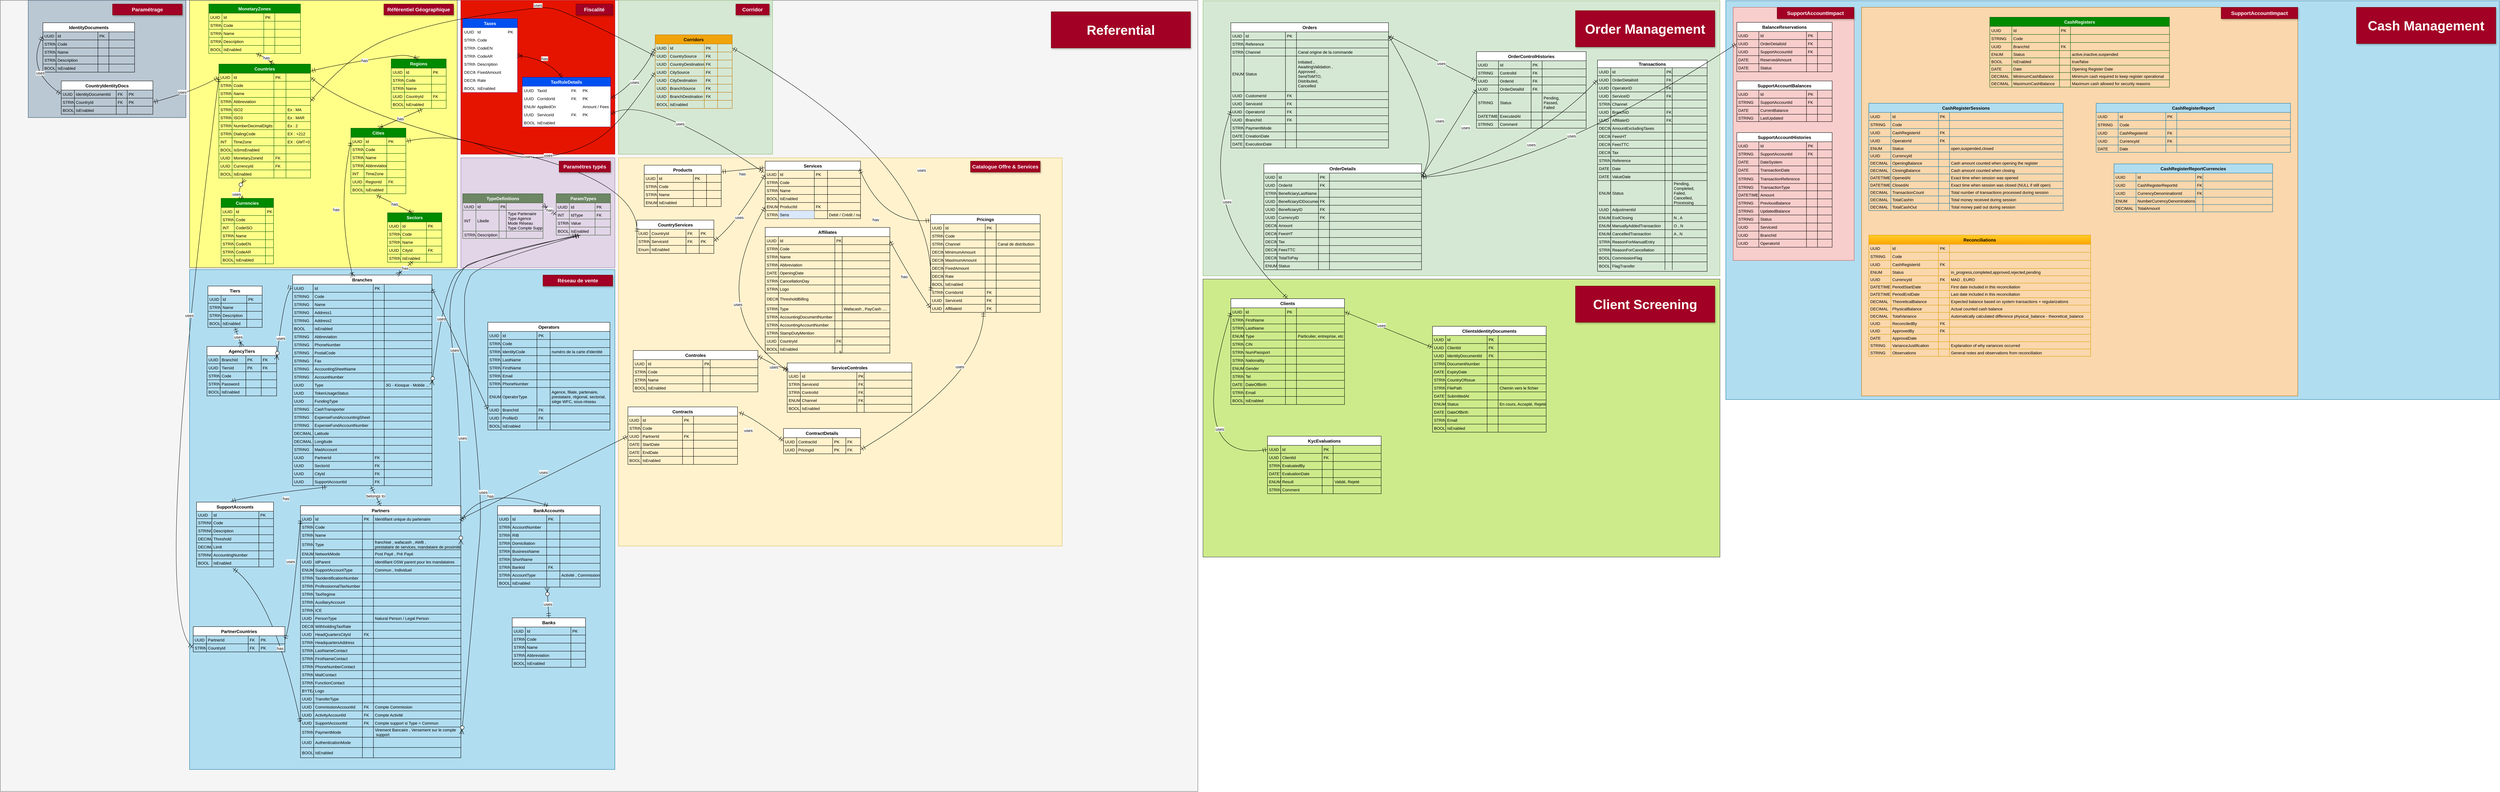 <mxfile version="28.0.4">
  <diagram name="Page-1" id="I-v0hNI50WLzuHGv8U5X">
    <mxGraphModel dx="3044" dy="938" grid="1" gridSize="10" guides="1" tooltips="1" connect="1" arrows="1" fold="1" page="1" pageScale="1" pageWidth="827" pageHeight="1169" math="0" shadow="0">
      <root>
        <mxCell id="0" />
        <mxCell id="1" parent="0" />
        <mxCell id="Qr3J13YOPZY1xSr8zwBs-70" value="" style="rounded=0;whiteSpace=wrap;html=1;movable=0;resizable=0;rotatable=0;deletable=0;editable=0;locked=1;connectable=0;fillColor=#cdeb8b;strokeColor=#36393d;" parent="1" vertex="1">
          <mxGeometry x="2774" y="761" width="1410" height="759" as="geometry" />
        </mxCell>
        <mxCell id="xBvrCKFsdk4GYKZfPKtJ-101" value="s" style="rounded=0;whiteSpace=wrap;html=1;fillColor=#f5f5f5;strokeColor=#666666;movable=0;resizable=0;rotatable=0;deletable=0;editable=0;locked=1;connectable=0;fontColor=#333333;" parent="1" vertex="1">
          <mxGeometry x="-506" width="3266" height="2160" as="geometry" />
        </mxCell>
        <mxCell id="axuWpFAaJXZjqFuq-ov7-11" value="" style="whiteSpace=wrap;html=1;fillColor=#d5e8d4;strokeColor=#82b366;movable=0;resizable=0;rotatable=0;deletable=0;editable=0;locked=1;connectable=0;" parent="1" vertex="1">
          <mxGeometry x="1180" width="420" height="420" as="geometry" />
        </mxCell>
        <mxCell id="MPhnh1JzHs_XerWPTFD9-57" value="" style="whiteSpace=wrap;html=1;aspect=fixed;fillColor=#e51400;strokeColor=#B20000;fontColor=#ffffff;movable=0;resizable=0;rotatable=0;deletable=0;editable=0;locked=1;connectable=0;" parent="1" vertex="1">
          <mxGeometry x="750" width="420" height="420" as="geometry" />
        </mxCell>
        <mxCell id="SjHez6hjAHtfRdfMuYk8-61" value="" style="rounded=0;whiteSpace=wrap;html=1;fillColor=#b1ddf0;strokeColor=#10739e;movable=0;resizable=0;rotatable=0;deletable=0;editable=0;locked=1;connectable=0;" parent="1" vertex="1">
          <mxGeometry x="10" y="735" width="1160" height="1365" as="geometry" />
        </mxCell>
        <mxCell id="SjHez6hjAHtfRdfMuYk8-57" value="" style="whiteSpace=wrap;html=1;aspect=fixed;fillColor=#ffff88;strokeColor=#36393d;movable=0;resizable=0;rotatable=0;deletable=0;editable=0;locked=1;connectable=0;" parent="1" vertex="1">
          <mxGeometry x="10" width="730" height="730" as="geometry" />
        </mxCell>
        <mxCell id="yLL0nJq-jeOkn9A3I5Af-1124" value="MonetaryZones" style="shape=table;startSize=25;container=1;collapsible=0;childLayout=tableLayout;fixedRows=1;rowLines=1;fontStyle=1;align=center;resizeLast=1;fillColor=#008a00;fontColor=#ffffff;strokeColor=#005700;movable=0;resizable=0;rotatable=0;deletable=0;editable=0;locked=1;connectable=0;" parent="1" vertex="1">
          <mxGeometry x="62.5" y="10" width="250" height="135" as="geometry" />
        </mxCell>
        <mxCell id="yLL0nJq-jeOkn9A3I5Af-1125" style="shape=tableRow;horizontal=0;startSize=0;swimlaneHead=0;swimlaneBody=0;fillColor=none;collapsible=0;dropTarget=0;points=[[0,0.5],[1,0.5]];portConstraint=eastwest;top=0;left=0;right=0;bottom=0;movable=0;resizable=0;rotatable=0;deletable=0;editable=0;locked=1;connectable=0;" parent="yLL0nJq-jeOkn9A3I5Af-1124" vertex="1">
          <mxGeometry y="25" width="250" height="22" as="geometry" />
        </mxCell>
        <mxCell id="yLL0nJq-jeOkn9A3I5Af-1126" value="UUID" style="shape=partialRectangle;connectable=0;fillColor=none;top=0;left=0;bottom=0;right=0;align=left;spacingLeft=2;overflow=hidden;fontSize=11;movable=0;resizable=0;rotatable=0;deletable=0;editable=0;locked=1;" parent="yLL0nJq-jeOkn9A3I5Af-1125" vertex="1">
          <mxGeometry width="36" height="22" as="geometry">
            <mxRectangle width="36" height="22" as="alternateBounds" />
          </mxGeometry>
        </mxCell>
        <mxCell id="yLL0nJq-jeOkn9A3I5Af-1127" value="Id" style="shape=partialRectangle;connectable=0;fillColor=none;top=0;left=0;bottom=0;right=0;align=left;spacingLeft=2;overflow=hidden;fontSize=11;movable=0;resizable=0;rotatable=0;deletable=0;editable=0;locked=1;" parent="yLL0nJq-jeOkn9A3I5Af-1125" vertex="1">
          <mxGeometry x="36" width="114" height="22" as="geometry">
            <mxRectangle width="114" height="22" as="alternateBounds" />
          </mxGeometry>
        </mxCell>
        <mxCell id="yLL0nJq-jeOkn9A3I5Af-1128" value="PK" style="shape=partialRectangle;connectable=0;fillColor=none;top=0;left=0;bottom=0;right=0;align=left;spacingLeft=2;overflow=hidden;fontSize=11;movable=0;resizable=0;rotatable=0;deletable=0;editable=0;locked=1;" parent="yLL0nJq-jeOkn9A3I5Af-1125" vertex="1">
          <mxGeometry x="150" width="30" height="22" as="geometry">
            <mxRectangle width="30" height="22" as="alternateBounds" />
          </mxGeometry>
        </mxCell>
        <mxCell id="MPhnh1JzHs_XerWPTFD9-140" style="shape=partialRectangle;connectable=0;fillColor=none;top=0;left=0;bottom=0;right=0;align=left;spacingLeft=2;overflow=hidden;fontSize=11;movable=0;resizable=0;rotatable=0;deletable=0;editable=0;locked=1;" parent="yLL0nJq-jeOkn9A3I5Af-1125" vertex="1">
          <mxGeometry x="180" width="70" height="22" as="geometry">
            <mxRectangle width="70" height="22" as="alternateBounds" />
          </mxGeometry>
        </mxCell>
        <mxCell id="yLL0nJq-jeOkn9A3I5Af-1129" style="shape=tableRow;horizontal=0;startSize=0;swimlaneHead=0;swimlaneBody=0;fillColor=none;collapsible=0;dropTarget=0;points=[[0,0.5],[1,0.5]];portConstraint=eastwest;top=0;left=0;right=0;bottom=0;movable=0;resizable=0;rotatable=0;deletable=0;editable=0;locked=1;connectable=0;" parent="yLL0nJq-jeOkn9A3I5Af-1124" vertex="1">
          <mxGeometry y="47" width="250" height="22" as="geometry" />
        </mxCell>
        <mxCell id="yLL0nJq-jeOkn9A3I5Af-1130" value="STRING" style="shape=partialRectangle;connectable=0;fillColor=none;top=0;left=0;bottom=0;right=0;align=left;spacingLeft=2;overflow=hidden;fontSize=11;movable=0;resizable=0;rotatable=0;deletable=0;editable=0;locked=1;" parent="yLL0nJq-jeOkn9A3I5Af-1129" vertex="1">
          <mxGeometry width="36" height="22" as="geometry">
            <mxRectangle width="36" height="22" as="alternateBounds" />
          </mxGeometry>
        </mxCell>
        <mxCell id="yLL0nJq-jeOkn9A3I5Af-1131" value="Code" style="shape=partialRectangle;connectable=0;fillColor=none;top=0;left=0;bottom=0;right=0;align=left;spacingLeft=2;overflow=hidden;fontSize=11;movable=0;resizable=0;rotatable=0;deletable=0;editable=0;locked=1;" parent="yLL0nJq-jeOkn9A3I5Af-1129" vertex="1">
          <mxGeometry x="36" width="114" height="22" as="geometry">
            <mxRectangle width="114" height="22" as="alternateBounds" />
          </mxGeometry>
        </mxCell>
        <mxCell id="yLL0nJq-jeOkn9A3I5Af-1132" value="" style="shape=partialRectangle;connectable=0;fillColor=none;top=0;left=0;bottom=0;right=0;align=left;spacingLeft=2;overflow=hidden;fontSize=11;movable=0;resizable=0;rotatable=0;deletable=0;editable=0;locked=1;" parent="yLL0nJq-jeOkn9A3I5Af-1129" vertex="1">
          <mxGeometry x="150" width="30" height="22" as="geometry">
            <mxRectangle width="30" height="22" as="alternateBounds" />
          </mxGeometry>
        </mxCell>
        <mxCell id="MPhnh1JzHs_XerWPTFD9-141" value="" style="shape=partialRectangle;connectable=0;fillColor=none;top=0;left=0;bottom=0;right=0;align=left;spacingLeft=2;overflow=hidden;fontSize=11;movable=0;resizable=0;rotatable=0;deletable=0;editable=0;locked=1;" parent="yLL0nJq-jeOkn9A3I5Af-1129" vertex="1">
          <mxGeometry x="180" width="70" height="22" as="geometry">
            <mxRectangle width="70" height="22" as="alternateBounds" />
          </mxGeometry>
        </mxCell>
        <mxCell id="yLL0nJq-jeOkn9A3I5Af-1133" style="shape=tableRow;horizontal=0;startSize=0;swimlaneHead=0;swimlaneBody=0;fillColor=none;collapsible=0;dropTarget=0;points=[[0,0.5],[1,0.5]];portConstraint=eastwest;top=0;left=0;right=0;bottom=0;movable=0;resizable=0;rotatable=0;deletable=0;editable=0;locked=1;connectable=0;" parent="yLL0nJq-jeOkn9A3I5Af-1124" vertex="1">
          <mxGeometry y="69" width="250" height="22" as="geometry" />
        </mxCell>
        <mxCell id="yLL0nJq-jeOkn9A3I5Af-1134" value="STRING" style="shape=partialRectangle;connectable=0;fillColor=none;top=0;left=0;bottom=0;right=0;align=left;spacingLeft=2;overflow=hidden;fontSize=11;movable=0;resizable=0;rotatable=0;deletable=0;editable=0;locked=1;" parent="yLL0nJq-jeOkn9A3I5Af-1133" vertex="1">
          <mxGeometry width="36" height="22" as="geometry">
            <mxRectangle width="36" height="22" as="alternateBounds" />
          </mxGeometry>
        </mxCell>
        <mxCell id="yLL0nJq-jeOkn9A3I5Af-1135" value="Name" style="shape=partialRectangle;connectable=0;fillColor=none;top=0;left=0;bottom=0;right=0;align=left;spacingLeft=2;overflow=hidden;fontSize=11;movable=0;resizable=0;rotatable=0;deletable=0;editable=0;locked=1;" parent="yLL0nJq-jeOkn9A3I5Af-1133" vertex="1">
          <mxGeometry x="36" width="114" height="22" as="geometry">
            <mxRectangle width="114" height="22" as="alternateBounds" />
          </mxGeometry>
        </mxCell>
        <mxCell id="yLL0nJq-jeOkn9A3I5Af-1136" value="" style="shape=partialRectangle;connectable=0;fillColor=none;top=0;left=0;bottom=0;right=0;align=left;spacingLeft=2;overflow=hidden;fontSize=11;movable=0;resizable=0;rotatable=0;deletable=0;editable=0;locked=1;" parent="yLL0nJq-jeOkn9A3I5Af-1133" vertex="1">
          <mxGeometry x="150" width="30" height="22" as="geometry">
            <mxRectangle width="30" height="22" as="alternateBounds" />
          </mxGeometry>
        </mxCell>
        <mxCell id="MPhnh1JzHs_XerWPTFD9-142" style="shape=partialRectangle;connectable=0;fillColor=none;top=0;left=0;bottom=0;right=0;align=left;spacingLeft=2;overflow=hidden;fontSize=11;movable=0;resizable=0;rotatable=0;deletable=0;editable=0;locked=1;" parent="yLL0nJq-jeOkn9A3I5Af-1133" vertex="1">
          <mxGeometry x="180" width="70" height="22" as="geometry">
            <mxRectangle width="70" height="22" as="alternateBounds" />
          </mxGeometry>
        </mxCell>
        <mxCell id="yLL0nJq-jeOkn9A3I5Af-1137" style="shape=tableRow;horizontal=0;startSize=0;swimlaneHead=0;swimlaneBody=0;fillColor=none;collapsible=0;dropTarget=0;points=[[0,0.5],[1,0.5]];portConstraint=eastwest;top=0;left=0;right=0;bottom=0;movable=0;resizable=0;rotatable=0;deletable=0;editable=0;locked=1;connectable=0;" parent="yLL0nJq-jeOkn9A3I5Af-1124" vertex="1">
          <mxGeometry y="91" width="250" height="22" as="geometry" />
        </mxCell>
        <mxCell id="yLL0nJq-jeOkn9A3I5Af-1138" value="STRING" style="shape=partialRectangle;connectable=0;fillColor=none;top=0;left=0;bottom=0;right=0;align=left;spacingLeft=2;overflow=hidden;fontSize=11;movable=0;resizable=0;rotatable=0;deletable=0;editable=0;locked=1;" parent="yLL0nJq-jeOkn9A3I5Af-1137" vertex="1">
          <mxGeometry width="36" height="22" as="geometry">
            <mxRectangle width="36" height="22" as="alternateBounds" />
          </mxGeometry>
        </mxCell>
        <mxCell id="yLL0nJq-jeOkn9A3I5Af-1139" value="Description" style="shape=partialRectangle;connectable=0;fillColor=none;top=0;left=0;bottom=0;right=0;align=left;spacingLeft=2;overflow=hidden;fontSize=11;movable=0;resizable=0;rotatable=0;deletable=0;editable=0;locked=1;" parent="yLL0nJq-jeOkn9A3I5Af-1137" vertex="1">
          <mxGeometry x="36" width="114" height="22" as="geometry">
            <mxRectangle width="114" height="22" as="alternateBounds" />
          </mxGeometry>
        </mxCell>
        <mxCell id="yLL0nJq-jeOkn9A3I5Af-1140" value="" style="shape=partialRectangle;connectable=0;fillColor=none;top=0;left=0;bottom=0;right=0;align=left;spacingLeft=2;overflow=hidden;fontSize=11;movable=0;resizable=0;rotatable=0;deletable=0;editable=0;locked=1;" parent="yLL0nJq-jeOkn9A3I5Af-1137" vertex="1">
          <mxGeometry x="150" width="30" height="22" as="geometry">
            <mxRectangle width="30" height="22" as="alternateBounds" />
          </mxGeometry>
        </mxCell>
        <mxCell id="MPhnh1JzHs_XerWPTFD9-143" style="shape=partialRectangle;connectable=0;fillColor=none;top=0;left=0;bottom=0;right=0;align=left;spacingLeft=2;overflow=hidden;fontSize=11;movable=0;resizable=0;rotatable=0;deletable=0;editable=0;locked=1;" parent="yLL0nJq-jeOkn9A3I5Af-1137" vertex="1">
          <mxGeometry x="180" width="70" height="22" as="geometry">
            <mxRectangle width="70" height="22" as="alternateBounds" />
          </mxGeometry>
        </mxCell>
        <mxCell id="37E8Mxo1lt_41sGkGf4O-181" style="shape=tableRow;horizontal=0;startSize=0;swimlaneHead=0;swimlaneBody=0;fillColor=none;collapsible=0;dropTarget=0;points=[[0,0.5],[1,0.5]];portConstraint=eastwest;top=0;left=0;right=0;bottom=0;movable=0;resizable=0;rotatable=0;deletable=0;editable=0;locked=1;connectable=0;" parent="yLL0nJq-jeOkn9A3I5Af-1124" vertex="1">
          <mxGeometry y="113" width="250" height="22" as="geometry" />
        </mxCell>
        <mxCell id="37E8Mxo1lt_41sGkGf4O-182" value="BOOL" style="shape=partialRectangle;connectable=0;fillColor=none;top=0;left=0;bottom=0;right=0;align=left;spacingLeft=2;overflow=hidden;fontSize=11;movable=0;resizable=0;rotatable=0;deletable=0;editable=0;locked=1;" parent="37E8Mxo1lt_41sGkGf4O-181" vertex="1">
          <mxGeometry width="36" height="22" as="geometry">
            <mxRectangle width="36" height="22" as="alternateBounds" />
          </mxGeometry>
        </mxCell>
        <mxCell id="37E8Mxo1lt_41sGkGf4O-183" value="IsEnabled" style="shape=partialRectangle;connectable=0;fillColor=none;top=0;left=0;bottom=0;right=0;align=left;spacingLeft=2;overflow=hidden;fontSize=11;movable=0;resizable=0;rotatable=0;deletable=0;editable=0;locked=1;" parent="37E8Mxo1lt_41sGkGf4O-181" vertex="1">
          <mxGeometry x="36" width="114" height="22" as="geometry">
            <mxRectangle width="114" height="22" as="alternateBounds" />
          </mxGeometry>
        </mxCell>
        <mxCell id="37E8Mxo1lt_41sGkGf4O-184" value="" style="shape=partialRectangle;connectable=0;fillColor=none;top=0;left=0;bottom=0;right=0;align=left;spacingLeft=2;overflow=hidden;fontSize=11;movable=0;resizable=0;rotatable=0;deletable=0;editable=0;locked=1;" parent="37E8Mxo1lt_41sGkGf4O-181" vertex="1">
          <mxGeometry x="150" width="30" height="22" as="geometry">
            <mxRectangle width="30" height="22" as="alternateBounds" />
          </mxGeometry>
        </mxCell>
        <mxCell id="37E8Mxo1lt_41sGkGf4O-185" style="shape=partialRectangle;connectable=0;fillColor=none;top=0;left=0;bottom=0;right=0;align=left;spacingLeft=2;overflow=hidden;fontSize=11;movable=0;resizable=0;rotatable=0;deletable=0;editable=0;locked=1;" parent="37E8Mxo1lt_41sGkGf4O-181" vertex="1">
          <mxGeometry x="180" width="70" height="22" as="geometry">
            <mxRectangle width="70" height="22" as="alternateBounds" />
          </mxGeometry>
        </mxCell>
        <mxCell id="yLL0nJq-jeOkn9A3I5Af-1145" value="Currencies" style="shape=table;startSize=25;container=1;collapsible=0;childLayout=tableLayout;fixedRows=1;rowLines=1;fontStyle=1;align=center;resizeLast=1;fillColor=#008a00;fontColor=#ffffff;strokeColor=#005700;movable=0;resizable=0;rotatable=0;deletable=0;editable=0;locked=1;connectable=0;" parent="1" vertex="1">
          <mxGeometry x="96" y="540.5" width="143" height="179" as="geometry" />
        </mxCell>
        <mxCell id="yLL0nJq-jeOkn9A3I5Af-1146" style="shape=tableRow;horizontal=0;startSize=0;swimlaneHead=0;swimlaneBody=0;fillColor=none;collapsible=0;dropTarget=0;points=[[0,0.5],[1,0.5]];portConstraint=eastwest;top=0;left=0;right=0;bottom=0;movable=0;resizable=0;rotatable=0;deletable=0;editable=0;locked=1;connectable=0;" parent="yLL0nJq-jeOkn9A3I5Af-1145" vertex="1">
          <mxGeometry y="25" width="143" height="22" as="geometry" />
        </mxCell>
        <mxCell id="yLL0nJq-jeOkn9A3I5Af-1147" value="UUID" style="shape=partialRectangle;connectable=0;fillColor=none;top=0;left=0;bottom=0;right=0;align=left;spacingLeft=2;overflow=hidden;fontSize=11;movable=0;resizable=0;rotatable=0;deletable=0;editable=0;locked=1;" parent="yLL0nJq-jeOkn9A3I5Af-1146" vertex="1">
          <mxGeometry width="36" height="22" as="geometry">
            <mxRectangle width="36" height="22" as="alternateBounds" />
          </mxGeometry>
        </mxCell>
        <mxCell id="yLL0nJq-jeOkn9A3I5Af-1148" value="Id" style="shape=partialRectangle;connectable=0;fillColor=none;top=0;left=0;bottom=0;right=0;align=left;spacingLeft=2;overflow=hidden;fontSize=11;movable=0;resizable=0;rotatable=0;deletable=0;editable=0;locked=1;" parent="yLL0nJq-jeOkn9A3I5Af-1146" vertex="1">
          <mxGeometry x="36" width="85" height="22" as="geometry">
            <mxRectangle width="85" height="22" as="alternateBounds" />
          </mxGeometry>
        </mxCell>
        <mxCell id="yLL0nJq-jeOkn9A3I5Af-1149" value="PK" style="shape=partialRectangle;connectable=0;fillColor=none;top=0;left=0;bottom=0;right=0;align=left;spacingLeft=2;overflow=hidden;fontSize=11;movable=0;resizable=0;rotatable=0;deletable=0;editable=0;locked=1;" parent="yLL0nJq-jeOkn9A3I5Af-1146" vertex="1">
          <mxGeometry x="121" width="22" height="22" as="geometry">
            <mxRectangle width="22" height="22" as="alternateBounds" />
          </mxGeometry>
        </mxCell>
        <mxCell id="yLL0nJq-jeOkn9A3I5Af-1150" style="shape=tableRow;horizontal=0;startSize=0;swimlaneHead=0;swimlaneBody=0;fillColor=none;collapsible=0;dropTarget=0;points=[[0,0.5],[1,0.5]];portConstraint=eastwest;top=0;left=0;right=0;bottom=0;movable=0;resizable=0;rotatable=0;deletable=0;editable=0;locked=1;connectable=0;" parent="yLL0nJq-jeOkn9A3I5Af-1145" vertex="1">
          <mxGeometry y="47" width="143" height="22" as="geometry" />
        </mxCell>
        <mxCell id="yLL0nJq-jeOkn9A3I5Af-1151" value="STRING" style="shape=partialRectangle;connectable=0;fillColor=none;top=0;left=0;bottom=0;right=0;align=left;spacingLeft=2;overflow=hidden;fontSize=11;movable=0;resizable=0;rotatable=0;deletable=0;editable=0;locked=1;" parent="yLL0nJq-jeOkn9A3I5Af-1150" vertex="1">
          <mxGeometry width="36" height="22" as="geometry">
            <mxRectangle width="36" height="22" as="alternateBounds" />
          </mxGeometry>
        </mxCell>
        <mxCell id="yLL0nJq-jeOkn9A3I5Af-1152" value="Code" style="shape=partialRectangle;connectable=0;fillColor=none;top=0;left=0;bottom=0;right=0;align=left;spacingLeft=2;overflow=hidden;fontSize=11;movable=0;resizable=0;rotatable=0;deletable=0;editable=0;locked=1;" parent="yLL0nJq-jeOkn9A3I5Af-1150" vertex="1">
          <mxGeometry x="36" width="85" height="22" as="geometry">
            <mxRectangle width="85" height="22" as="alternateBounds" />
          </mxGeometry>
        </mxCell>
        <mxCell id="yLL0nJq-jeOkn9A3I5Af-1153" value="" style="shape=partialRectangle;connectable=0;fillColor=none;top=0;left=0;bottom=0;right=0;align=left;spacingLeft=2;overflow=hidden;fontSize=11;movable=0;resizable=0;rotatable=0;deletable=0;editable=0;locked=1;" parent="yLL0nJq-jeOkn9A3I5Af-1150" vertex="1">
          <mxGeometry x="121" width="22" height="22" as="geometry">
            <mxRectangle width="22" height="22" as="alternateBounds" />
          </mxGeometry>
        </mxCell>
        <mxCell id="RuSHSSNLhuwqQS_a-BXU-7" style="shape=tableRow;horizontal=0;startSize=0;swimlaneHead=0;swimlaneBody=0;fillColor=none;collapsible=0;dropTarget=0;points=[[0,0.5],[1,0.5]];portConstraint=eastwest;top=0;left=0;right=0;bottom=0;movable=0;resizable=0;rotatable=0;deletable=0;editable=0;locked=1;connectable=0;" parent="yLL0nJq-jeOkn9A3I5Af-1145" vertex="1">
          <mxGeometry y="69" width="143" height="22" as="geometry" />
        </mxCell>
        <mxCell id="RuSHSSNLhuwqQS_a-BXU-8" value="INT" style="shape=partialRectangle;connectable=0;fillColor=none;top=0;left=0;bottom=0;right=0;align=left;spacingLeft=2;overflow=hidden;fontSize=11;movable=0;resizable=0;rotatable=0;deletable=0;editable=0;locked=1;" parent="RuSHSSNLhuwqQS_a-BXU-7" vertex="1">
          <mxGeometry width="36" height="22" as="geometry">
            <mxRectangle width="36" height="22" as="alternateBounds" />
          </mxGeometry>
        </mxCell>
        <mxCell id="RuSHSSNLhuwqQS_a-BXU-9" value="CodeISO" style="shape=partialRectangle;connectable=0;fillColor=none;top=0;left=0;bottom=0;right=0;align=left;spacingLeft=2;overflow=hidden;fontSize=11;movable=0;resizable=0;rotatable=0;deletable=0;editable=0;locked=1;" parent="RuSHSSNLhuwqQS_a-BXU-7" vertex="1">
          <mxGeometry x="36" width="85" height="22" as="geometry">
            <mxRectangle width="85" height="22" as="alternateBounds" />
          </mxGeometry>
        </mxCell>
        <mxCell id="RuSHSSNLhuwqQS_a-BXU-10" value="" style="shape=partialRectangle;connectable=0;fillColor=none;top=0;left=0;bottom=0;right=0;align=left;spacingLeft=2;overflow=hidden;fontSize=11;movable=0;resizable=0;rotatable=0;deletable=0;editable=0;locked=1;" parent="RuSHSSNLhuwqQS_a-BXU-7" vertex="1">
          <mxGeometry x="121" width="22" height="22" as="geometry">
            <mxRectangle width="22" height="22" as="alternateBounds" />
          </mxGeometry>
        </mxCell>
        <mxCell id="yLL0nJq-jeOkn9A3I5Af-1154" style="shape=tableRow;horizontal=0;startSize=0;swimlaneHead=0;swimlaneBody=0;fillColor=none;collapsible=0;dropTarget=0;points=[[0,0.5],[1,0.5]];portConstraint=eastwest;top=0;left=0;right=0;bottom=0;movable=0;resizable=0;rotatable=0;deletable=0;editable=0;locked=1;connectable=0;" parent="yLL0nJq-jeOkn9A3I5Af-1145" vertex="1">
          <mxGeometry y="91" width="143" height="22" as="geometry" />
        </mxCell>
        <mxCell id="yLL0nJq-jeOkn9A3I5Af-1155" value="STRING" style="shape=partialRectangle;connectable=0;fillColor=none;top=0;left=0;bottom=0;right=0;align=left;spacingLeft=2;overflow=hidden;fontSize=11;movable=0;resizable=0;rotatable=0;deletable=0;editable=0;locked=1;" parent="yLL0nJq-jeOkn9A3I5Af-1154" vertex="1">
          <mxGeometry width="36" height="22" as="geometry">
            <mxRectangle width="36" height="22" as="alternateBounds" />
          </mxGeometry>
        </mxCell>
        <mxCell id="yLL0nJq-jeOkn9A3I5Af-1156" value="Name" style="shape=partialRectangle;connectable=0;fillColor=none;top=0;left=0;bottom=0;right=0;align=left;spacingLeft=2;overflow=hidden;fontSize=11;movable=0;resizable=0;rotatable=0;deletable=0;editable=0;locked=1;" parent="yLL0nJq-jeOkn9A3I5Af-1154" vertex="1">
          <mxGeometry x="36" width="85" height="22" as="geometry">
            <mxRectangle width="85" height="22" as="alternateBounds" />
          </mxGeometry>
        </mxCell>
        <mxCell id="yLL0nJq-jeOkn9A3I5Af-1157" value="" style="shape=partialRectangle;connectable=0;fillColor=none;top=0;left=0;bottom=0;right=0;align=left;spacingLeft=2;overflow=hidden;fontSize=11;movable=0;resizable=0;rotatable=0;deletable=0;editable=0;locked=1;" parent="yLL0nJq-jeOkn9A3I5Af-1154" vertex="1">
          <mxGeometry x="121" width="22" height="22" as="geometry">
            <mxRectangle width="22" height="22" as="alternateBounds" />
          </mxGeometry>
        </mxCell>
        <mxCell id="RuSHSSNLhuwqQS_a-BXU-11" style="shape=tableRow;horizontal=0;startSize=0;swimlaneHead=0;swimlaneBody=0;fillColor=none;collapsible=0;dropTarget=0;points=[[0,0.5],[1,0.5]];portConstraint=eastwest;top=0;left=0;right=0;bottom=0;movable=0;resizable=0;rotatable=0;deletable=0;editable=0;locked=1;connectable=0;" parent="yLL0nJq-jeOkn9A3I5Af-1145" vertex="1">
          <mxGeometry y="113" width="143" height="22" as="geometry" />
        </mxCell>
        <mxCell id="RuSHSSNLhuwqQS_a-BXU-12" value="STRING" style="shape=partialRectangle;connectable=0;fillColor=none;top=0;left=0;bottom=0;right=0;align=left;spacingLeft=2;overflow=hidden;fontSize=11;movable=0;resizable=0;rotatable=0;deletable=0;editable=0;locked=1;" parent="RuSHSSNLhuwqQS_a-BXU-11" vertex="1">
          <mxGeometry width="36" height="22" as="geometry">
            <mxRectangle width="36" height="22" as="alternateBounds" />
          </mxGeometry>
        </mxCell>
        <mxCell id="RuSHSSNLhuwqQS_a-BXU-13" value="CodeEN" style="shape=partialRectangle;connectable=0;fillColor=none;top=0;left=0;bottom=0;right=0;align=left;spacingLeft=2;overflow=hidden;fontSize=11;movable=0;resizable=0;rotatable=0;deletable=0;editable=0;locked=1;" parent="RuSHSSNLhuwqQS_a-BXU-11" vertex="1">
          <mxGeometry x="36" width="85" height="22" as="geometry">
            <mxRectangle width="85" height="22" as="alternateBounds" />
          </mxGeometry>
        </mxCell>
        <mxCell id="RuSHSSNLhuwqQS_a-BXU-14" value="" style="shape=partialRectangle;connectable=0;fillColor=none;top=0;left=0;bottom=0;right=0;align=left;spacingLeft=2;overflow=hidden;fontSize=11;movable=0;resizable=0;rotatable=0;deletable=0;editable=0;locked=1;" parent="RuSHSSNLhuwqQS_a-BXU-11" vertex="1">
          <mxGeometry x="121" width="22" height="22" as="geometry">
            <mxRectangle width="22" height="22" as="alternateBounds" />
          </mxGeometry>
        </mxCell>
        <mxCell id="RuSHSSNLhuwqQS_a-BXU-15" style="shape=tableRow;horizontal=0;startSize=0;swimlaneHead=0;swimlaneBody=0;fillColor=none;collapsible=0;dropTarget=0;points=[[0,0.5],[1,0.5]];portConstraint=eastwest;top=0;left=0;right=0;bottom=0;movable=0;resizable=0;rotatable=0;deletable=0;editable=0;locked=1;connectable=0;" parent="yLL0nJq-jeOkn9A3I5Af-1145" vertex="1">
          <mxGeometry y="135" width="143" height="22" as="geometry" />
        </mxCell>
        <mxCell id="RuSHSSNLhuwqQS_a-BXU-16" value="STRING" style="shape=partialRectangle;connectable=0;fillColor=none;top=0;left=0;bottom=0;right=0;align=left;spacingLeft=2;overflow=hidden;fontSize=11;movable=0;resizable=0;rotatable=0;deletable=0;editable=0;locked=1;" parent="RuSHSSNLhuwqQS_a-BXU-15" vertex="1">
          <mxGeometry width="36" height="22" as="geometry">
            <mxRectangle width="36" height="22" as="alternateBounds" />
          </mxGeometry>
        </mxCell>
        <mxCell id="RuSHSSNLhuwqQS_a-BXU-17" value="CodeAR" style="shape=partialRectangle;connectable=0;fillColor=none;top=0;left=0;bottom=0;right=0;align=left;spacingLeft=2;overflow=hidden;fontSize=11;movable=0;resizable=0;rotatable=0;deletable=0;editable=0;locked=1;" parent="RuSHSSNLhuwqQS_a-BXU-15" vertex="1">
          <mxGeometry x="36" width="85" height="22" as="geometry">
            <mxRectangle width="85" height="22" as="alternateBounds" />
          </mxGeometry>
        </mxCell>
        <mxCell id="RuSHSSNLhuwqQS_a-BXU-18" value="" style="shape=partialRectangle;connectable=0;fillColor=none;top=0;left=0;bottom=0;right=0;align=left;spacingLeft=2;overflow=hidden;fontSize=11;movable=0;resizable=0;rotatable=0;deletable=0;editable=0;locked=1;" parent="RuSHSSNLhuwqQS_a-BXU-15" vertex="1">
          <mxGeometry x="121" width="22" height="22" as="geometry">
            <mxRectangle width="22" height="22" as="alternateBounds" />
          </mxGeometry>
        </mxCell>
        <mxCell id="37E8Mxo1lt_41sGkGf4O-157" style="shape=tableRow;horizontal=0;startSize=0;swimlaneHead=0;swimlaneBody=0;fillColor=none;collapsible=0;dropTarget=0;points=[[0,0.5],[1,0.5]];portConstraint=eastwest;top=0;left=0;right=0;bottom=0;movable=0;resizable=0;rotatable=0;deletable=0;editable=0;locked=1;connectable=0;" parent="yLL0nJq-jeOkn9A3I5Af-1145" vertex="1">
          <mxGeometry y="157" width="143" height="22" as="geometry" />
        </mxCell>
        <mxCell id="37E8Mxo1lt_41sGkGf4O-158" value="BOOL" style="shape=partialRectangle;connectable=0;fillColor=none;top=0;left=0;bottom=0;right=0;align=left;spacingLeft=2;overflow=hidden;fontSize=11;movable=0;resizable=0;rotatable=0;deletable=0;editable=0;locked=1;" parent="37E8Mxo1lt_41sGkGf4O-157" vertex="1">
          <mxGeometry width="36" height="22" as="geometry">
            <mxRectangle width="36" height="22" as="alternateBounds" />
          </mxGeometry>
        </mxCell>
        <mxCell id="37E8Mxo1lt_41sGkGf4O-159" value="IsEnabled" style="shape=partialRectangle;connectable=0;fillColor=none;top=0;left=0;bottom=0;right=0;align=left;spacingLeft=2;overflow=hidden;fontSize=11;movable=0;resizable=0;rotatable=0;deletable=0;editable=0;locked=1;" parent="37E8Mxo1lt_41sGkGf4O-157" vertex="1">
          <mxGeometry x="36" width="85" height="22" as="geometry">
            <mxRectangle width="85" height="22" as="alternateBounds" />
          </mxGeometry>
        </mxCell>
        <mxCell id="37E8Mxo1lt_41sGkGf4O-160" value="" style="shape=partialRectangle;connectable=0;fillColor=none;top=0;left=0;bottom=0;right=0;align=left;spacingLeft=2;overflow=hidden;fontSize=11;movable=0;resizable=0;rotatable=0;deletable=0;editable=0;locked=1;" parent="37E8Mxo1lt_41sGkGf4O-157" vertex="1">
          <mxGeometry x="121" width="22" height="22" as="geometry">
            <mxRectangle width="22" height="22" as="alternateBounds" />
          </mxGeometry>
        </mxCell>
        <mxCell id="yLL0nJq-jeOkn9A3I5Af-1158" value="Countries" style="shape=table;startSize=25;container=1;collapsible=0;childLayout=tableLayout;fixedRows=1;rowLines=1;fontStyle=1;align=center;resizeLast=1;fillColor=#008a00;fontColor=#ffffff;strokeColor=#005700;movable=0;resizable=0;rotatable=0;deletable=0;editable=0;locked=1;connectable=0;" parent="1" vertex="1">
          <mxGeometry x="90" y="174" width="250" height="311" as="geometry" />
        </mxCell>
        <mxCell id="yLL0nJq-jeOkn9A3I5Af-1159" style="shape=tableRow;horizontal=0;startSize=0;swimlaneHead=0;swimlaneBody=0;fillColor=none;collapsible=0;dropTarget=0;points=[[0,0.5],[1,0.5]];portConstraint=eastwest;top=0;left=0;right=0;bottom=0;movable=0;resizable=0;rotatable=0;deletable=0;editable=0;locked=1;connectable=0;" parent="yLL0nJq-jeOkn9A3I5Af-1158" vertex="1">
          <mxGeometry y="25" width="250" height="22" as="geometry" />
        </mxCell>
        <mxCell id="yLL0nJq-jeOkn9A3I5Af-1160" value="UUID" style="shape=partialRectangle;connectable=0;fillColor=none;top=0;left=0;bottom=0;right=0;align=left;spacingLeft=2;overflow=hidden;fontSize=11;movable=0;resizable=0;rotatable=0;deletable=0;editable=0;locked=1;" parent="yLL0nJq-jeOkn9A3I5Af-1159" vertex="1">
          <mxGeometry width="36" height="22" as="geometry">
            <mxRectangle width="36" height="22" as="alternateBounds" />
          </mxGeometry>
        </mxCell>
        <mxCell id="yLL0nJq-jeOkn9A3I5Af-1161" value="Id" style="shape=partialRectangle;connectable=0;fillColor=none;top=0;left=0;bottom=0;right=0;align=left;spacingLeft=2;overflow=hidden;fontSize=11;movable=0;resizable=0;rotatable=0;deletable=0;editable=0;locked=1;" parent="yLL0nJq-jeOkn9A3I5Af-1159" vertex="1">
          <mxGeometry x="36" width="114" height="22" as="geometry">
            <mxRectangle width="114" height="22" as="alternateBounds" />
          </mxGeometry>
        </mxCell>
        <mxCell id="yLL0nJq-jeOkn9A3I5Af-1162" value="PK" style="shape=partialRectangle;connectable=0;fillColor=none;top=0;left=0;bottom=0;right=0;align=left;spacingLeft=2;overflow=hidden;fontSize=11;movable=0;resizable=0;rotatable=0;deletable=0;editable=0;locked=1;" parent="yLL0nJq-jeOkn9A3I5Af-1159" vertex="1">
          <mxGeometry x="150" width="33" height="22" as="geometry">
            <mxRectangle width="33" height="22" as="alternateBounds" />
          </mxGeometry>
        </mxCell>
        <mxCell id="MPhnh1JzHs_XerWPTFD9-145" style="shape=partialRectangle;connectable=0;fillColor=none;top=0;left=0;bottom=0;right=0;align=left;spacingLeft=2;overflow=hidden;fontSize=11;movable=0;resizable=0;rotatable=0;deletable=0;editable=0;locked=1;" parent="yLL0nJq-jeOkn9A3I5Af-1159" vertex="1">
          <mxGeometry x="183" width="67" height="22" as="geometry">
            <mxRectangle width="67" height="22" as="alternateBounds" />
          </mxGeometry>
        </mxCell>
        <mxCell id="yLL0nJq-jeOkn9A3I5Af-1167" style="shape=tableRow;horizontal=0;startSize=0;swimlaneHead=0;swimlaneBody=0;fillColor=none;collapsible=0;dropTarget=0;points=[[0,0.5],[1,0.5]];portConstraint=eastwest;top=0;left=0;right=0;bottom=0;movable=0;resizable=0;rotatable=0;deletable=0;editable=0;locked=1;connectable=0;" parent="yLL0nJq-jeOkn9A3I5Af-1158" vertex="1">
          <mxGeometry y="47" width="250" height="22" as="geometry" />
        </mxCell>
        <mxCell id="yLL0nJq-jeOkn9A3I5Af-1168" value="STRING" style="shape=partialRectangle;connectable=0;fillColor=none;top=0;left=0;bottom=0;right=0;align=left;spacingLeft=2;overflow=hidden;fontSize=11;movable=0;resizable=0;rotatable=0;deletable=0;editable=0;locked=1;" parent="yLL0nJq-jeOkn9A3I5Af-1167" vertex="1">
          <mxGeometry width="36" height="22" as="geometry">
            <mxRectangle width="36" height="22" as="alternateBounds" />
          </mxGeometry>
        </mxCell>
        <mxCell id="yLL0nJq-jeOkn9A3I5Af-1169" value="Code" style="shape=partialRectangle;connectable=0;fillColor=none;top=0;left=0;bottom=0;right=0;align=left;spacingLeft=2;overflow=hidden;fontSize=11;movable=0;resizable=0;rotatable=0;deletable=0;editable=0;locked=1;" parent="yLL0nJq-jeOkn9A3I5Af-1167" vertex="1">
          <mxGeometry x="36" width="114" height="22" as="geometry">
            <mxRectangle width="114" height="22" as="alternateBounds" />
          </mxGeometry>
        </mxCell>
        <mxCell id="yLL0nJq-jeOkn9A3I5Af-1170" value="" style="shape=partialRectangle;connectable=0;fillColor=none;top=0;left=0;bottom=0;right=0;align=left;spacingLeft=2;overflow=hidden;fontSize=11;movable=0;resizable=0;rotatable=0;deletable=0;editable=0;locked=1;" parent="yLL0nJq-jeOkn9A3I5Af-1167" vertex="1">
          <mxGeometry x="150" width="33" height="22" as="geometry">
            <mxRectangle width="33" height="22" as="alternateBounds" />
          </mxGeometry>
        </mxCell>
        <mxCell id="MPhnh1JzHs_XerWPTFD9-147" style="shape=partialRectangle;connectable=0;fillColor=none;top=0;left=0;bottom=0;right=0;align=left;spacingLeft=2;overflow=hidden;fontSize=11;movable=0;resizable=0;rotatable=0;deletable=0;editable=0;locked=1;" parent="yLL0nJq-jeOkn9A3I5Af-1167" vertex="1">
          <mxGeometry x="183" width="67" height="22" as="geometry">
            <mxRectangle width="67" height="22" as="alternateBounds" />
          </mxGeometry>
        </mxCell>
        <mxCell id="yLL0nJq-jeOkn9A3I5Af-1171" style="shape=tableRow;horizontal=0;startSize=0;swimlaneHead=0;swimlaneBody=0;fillColor=none;collapsible=0;dropTarget=0;points=[[0,0.5],[1,0.5]];portConstraint=eastwest;top=0;left=0;right=0;bottom=0;movable=0;resizable=0;rotatable=0;deletable=0;editable=0;locked=1;connectable=0;" parent="yLL0nJq-jeOkn9A3I5Af-1158" vertex="1">
          <mxGeometry y="69" width="250" height="22" as="geometry" />
        </mxCell>
        <mxCell id="yLL0nJq-jeOkn9A3I5Af-1172" value="STRING" style="shape=partialRectangle;connectable=0;fillColor=none;top=0;left=0;bottom=0;right=0;align=left;spacingLeft=2;overflow=hidden;fontSize=11;movable=0;resizable=0;rotatable=0;deletable=0;editable=0;locked=1;" parent="yLL0nJq-jeOkn9A3I5Af-1171" vertex="1">
          <mxGeometry width="36" height="22" as="geometry">
            <mxRectangle width="36" height="22" as="alternateBounds" />
          </mxGeometry>
        </mxCell>
        <mxCell id="yLL0nJq-jeOkn9A3I5Af-1173" value="Name" style="shape=partialRectangle;connectable=0;fillColor=none;top=0;left=0;bottom=0;right=0;align=left;spacingLeft=2;overflow=hidden;fontSize=11;movable=0;resizable=0;rotatable=0;deletable=0;editable=0;locked=1;" parent="yLL0nJq-jeOkn9A3I5Af-1171" vertex="1">
          <mxGeometry x="36" width="114" height="22" as="geometry">
            <mxRectangle width="114" height="22" as="alternateBounds" />
          </mxGeometry>
        </mxCell>
        <mxCell id="yLL0nJq-jeOkn9A3I5Af-1174" value="" style="shape=partialRectangle;connectable=0;fillColor=none;top=0;left=0;bottom=0;right=0;align=left;spacingLeft=2;overflow=hidden;fontSize=11;movable=0;resizable=0;rotatable=0;deletable=0;editable=0;locked=1;" parent="yLL0nJq-jeOkn9A3I5Af-1171" vertex="1">
          <mxGeometry x="150" width="33" height="22" as="geometry">
            <mxRectangle width="33" height="22" as="alternateBounds" />
          </mxGeometry>
        </mxCell>
        <mxCell id="MPhnh1JzHs_XerWPTFD9-148" style="shape=partialRectangle;connectable=0;fillColor=none;top=0;left=0;bottom=0;right=0;align=left;spacingLeft=2;overflow=hidden;fontSize=11;movable=0;resizable=0;rotatable=0;deletable=0;editable=0;locked=1;" parent="yLL0nJq-jeOkn9A3I5Af-1171" vertex="1">
          <mxGeometry x="183" width="67" height="22" as="geometry">
            <mxRectangle width="67" height="22" as="alternateBounds" />
          </mxGeometry>
        </mxCell>
        <mxCell id="NTzouNv37ZW6omWWZEOx-64" style="shape=tableRow;horizontal=0;startSize=0;swimlaneHead=0;swimlaneBody=0;fillColor=none;collapsible=0;dropTarget=0;points=[[0,0.5],[1,0.5]];portConstraint=eastwest;top=0;left=0;right=0;bottom=0;movable=0;resizable=0;rotatable=0;deletable=0;editable=0;locked=1;connectable=0;" parent="yLL0nJq-jeOkn9A3I5Af-1158" vertex="1">
          <mxGeometry y="91" width="250" height="22" as="geometry" />
        </mxCell>
        <mxCell id="NTzouNv37ZW6omWWZEOx-65" value="STRING" style="shape=partialRectangle;connectable=0;fillColor=none;top=0;left=0;bottom=0;right=0;align=left;spacingLeft=2;overflow=hidden;fontSize=11;movable=0;resizable=0;rotatable=0;deletable=0;editable=0;locked=1;" parent="NTzouNv37ZW6omWWZEOx-64" vertex="1">
          <mxGeometry width="36" height="22" as="geometry">
            <mxRectangle width="36" height="22" as="alternateBounds" />
          </mxGeometry>
        </mxCell>
        <mxCell id="NTzouNv37ZW6omWWZEOx-66" value="Abbreviation" style="shape=partialRectangle;connectable=0;fillColor=none;top=0;left=0;bottom=0;right=0;align=left;spacingLeft=2;overflow=hidden;fontSize=11;movable=0;resizable=0;rotatable=0;deletable=0;editable=0;locked=1;" parent="NTzouNv37ZW6omWWZEOx-64" vertex="1">
          <mxGeometry x="36" width="114" height="22" as="geometry">
            <mxRectangle width="114" height="22" as="alternateBounds" />
          </mxGeometry>
        </mxCell>
        <mxCell id="NTzouNv37ZW6omWWZEOx-67" value="" style="shape=partialRectangle;connectable=0;fillColor=none;top=0;left=0;bottom=0;right=0;align=left;spacingLeft=2;overflow=hidden;fontSize=11;movable=0;resizable=0;rotatable=0;deletable=0;editable=0;locked=1;" parent="NTzouNv37ZW6omWWZEOx-64" vertex="1">
          <mxGeometry x="150" width="33" height="22" as="geometry">
            <mxRectangle width="33" height="22" as="alternateBounds" />
          </mxGeometry>
        </mxCell>
        <mxCell id="NTzouNv37ZW6omWWZEOx-68" style="shape=partialRectangle;connectable=0;fillColor=none;top=0;left=0;bottom=0;right=0;align=left;spacingLeft=2;overflow=hidden;fontSize=11;movable=0;resizable=0;rotatable=0;deletable=0;editable=0;locked=1;" parent="NTzouNv37ZW6omWWZEOx-64" vertex="1">
          <mxGeometry x="183" width="67" height="22" as="geometry">
            <mxRectangle width="67" height="22" as="alternateBounds" />
          </mxGeometry>
        </mxCell>
        <mxCell id="yLL0nJq-jeOkn9A3I5Af-1175" style="shape=tableRow;horizontal=0;startSize=0;swimlaneHead=0;swimlaneBody=0;fillColor=none;collapsible=0;dropTarget=0;points=[[0,0.5],[1,0.5]];portConstraint=eastwest;top=0;left=0;right=0;bottom=0;movable=0;resizable=0;rotatable=0;deletable=0;editable=0;locked=1;connectable=0;" parent="yLL0nJq-jeOkn9A3I5Af-1158" vertex="1">
          <mxGeometry y="113" width="250" height="22" as="geometry" />
        </mxCell>
        <mxCell id="yLL0nJq-jeOkn9A3I5Af-1176" value="STRING" style="shape=partialRectangle;connectable=0;fillColor=none;top=0;left=0;bottom=0;right=0;align=left;spacingLeft=2;overflow=hidden;fontSize=11;movable=0;resizable=0;rotatable=0;deletable=0;editable=0;locked=1;" parent="yLL0nJq-jeOkn9A3I5Af-1175" vertex="1">
          <mxGeometry width="36" height="22" as="geometry">
            <mxRectangle width="36" height="22" as="alternateBounds" />
          </mxGeometry>
        </mxCell>
        <mxCell id="yLL0nJq-jeOkn9A3I5Af-1177" value="ISO2" style="shape=partialRectangle;connectable=0;fillColor=none;top=0;left=0;bottom=0;right=0;align=left;spacingLeft=2;overflow=hidden;fontSize=11;movable=0;resizable=0;rotatable=0;deletable=0;editable=0;locked=1;" parent="yLL0nJq-jeOkn9A3I5Af-1175" vertex="1">
          <mxGeometry x="36" width="114" height="22" as="geometry">
            <mxRectangle width="114" height="22" as="alternateBounds" />
          </mxGeometry>
        </mxCell>
        <mxCell id="yLL0nJq-jeOkn9A3I5Af-1178" value="" style="shape=partialRectangle;connectable=0;fillColor=none;top=0;left=0;bottom=0;right=0;align=left;spacingLeft=2;overflow=hidden;fontSize=11;movable=0;resizable=0;rotatable=0;deletable=0;editable=0;locked=1;" parent="yLL0nJq-jeOkn9A3I5Af-1175" vertex="1">
          <mxGeometry x="150" width="33" height="22" as="geometry">
            <mxRectangle width="33" height="22" as="alternateBounds" />
          </mxGeometry>
        </mxCell>
        <mxCell id="MPhnh1JzHs_XerWPTFD9-149" value="Ex : MA    " style="shape=partialRectangle;connectable=0;fillColor=none;top=0;left=0;bottom=0;right=0;align=left;spacingLeft=2;overflow=hidden;fontSize=11;movable=0;resizable=0;rotatable=0;deletable=0;editable=0;locked=1;" parent="yLL0nJq-jeOkn9A3I5Af-1175" vertex="1">
          <mxGeometry x="183" width="67" height="22" as="geometry">
            <mxRectangle width="67" height="22" as="alternateBounds" />
          </mxGeometry>
        </mxCell>
        <mxCell id="yLL0nJq-jeOkn9A3I5Af-1179" style="shape=tableRow;horizontal=0;startSize=0;swimlaneHead=0;swimlaneBody=0;fillColor=none;collapsible=0;dropTarget=0;points=[[0,0.5],[1,0.5]];portConstraint=eastwest;top=0;left=0;right=0;bottom=0;movable=0;resizable=0;rotatable=0;deletable=0;editable=0;locked=1;connectable=0;" parent="yLL0nJq-jeOkn9A3I5Af-1158" vertex="1">
          <mxGeometry y="135" width="250" height="22" as="geometry" />
        </mxCell>
        <mxCell id="yLL0nJq-jeOkn9A3I5Af-1180" value="STRING" style="shape=partialRectangle;connectable=0;fillColor=none;top=0;left=0;bottom=0;right=0;align=left;spacingLeft=2;overflow=hidden;fontSize=11;movable=0;resizable=0;rotatable=0;deletable=0;editable=0;locked=1;" parent="yLL0nJq-jeOkn9A3I5Af-1179" vertex="1">
          <mxGeometry width="36" height="22" as="geometry">
            <mxRectangle width="36" height="22" as="alternateBounds" />
          </mxGeometry>
        </mxCell>
        <mxCell id="yLL0nJq-jeOkn9A3I5Af-1181" value="ISO3" style="shape=partialRectangle;connectable=0;fillColor=none;top=0;left=0;bottom=0;right=0;align=left;spacingLeft=2;overflow=hidden;fontSize=11;movable=0;resizable=0;rotatable=0;deletable=0;editable=0;locked=1;" parent="yLL0nJq-jeOkn9A3I5Af-1179" vertex="1">
          <mxGeometry x="36" width="114" height="22" as="geometry">
            <mxRectangle width="114" height="22" as="alternateBounds" />
          </mxGeometry>
        </mxCell>
        <mxCell id="yLL0nJq-jeOkn9A3I5Af-1182" value="" style="shape=partialRectangle;connectable=0;fillColor=none;top=0;left=0;bottom=0;right=0;align=left;spacingLeft=2;overflow=hidden;fontSize=11;movable=0;resizable=0;rotatable=0;deletable=0;editable=0;locked=1;" parent="yLL0nJq-jeOkn9A3I5Af-1179" vertex="1">
          <mxGeometry x="150" width="33" height="22" as="geometry">
            <mxRectangle width="33" height="22" as="alternateBounds" />
          </mxGeometry>
        </mxCell>
        <mxCell id="MPhnh1JzHs_XerWPTFD9-150" value="Ex : MAR" style="shape=partialRectangle;connectable=0;fillColor=none;top=0;left=0;bottom=0;right=0;align=left;spacingLeft=2;overflow=hidden;fontSize=11;movable=0;resizable=0;rotatable=0;deletable=0;editable=0;locked=1;" parent="yLL0nJq-jeOkn9A3I5Af-1179" vertex="1">
          <mxGeometry x="183" width="67" height="22" as="geometry">
            <mxRectangle width="67" height="22" as="alternateBounds" />
          </mxGeometry>
        </mxCell>
        <mxCell id="RuSHSSNLhuwqQS_a-BXU-2" style="shape=tableRow;horizontal=0;startSize=0;swimlaneHead=0;swimlaneBody=0;fillColor=none;collapsible=0;dropTarget=0;points=[[0,0.5],[1,0.5]];portConstraint=eastwest;top=0;left=0;right=0;bottom=0;movable=0;resizable=0;rotatable=0;deletable=0;editable=0;locked=1;connectable=0;" parent="yLL0nJq-jeOkn9A3I5Af-1158" vertex="1">
          <mxGeometry y="157" width="250" height="22" as="geometry" />
        </mxCell>
        <mxCell id="RuSHSSNLhuwqQS_a-BXU-3" value="STRING" style="shape=partialRectangle;connectable=0;fillColor=none;top=0;left=0;bottom=0;right=0;align=left;spacingLeft=2;overflow=hidden;fontSize=11;movable=0;resizable=0;rotatable=0;deletable=0;editable=0;locked=1;" parent="RuSHSSNLhuwqQS_a-BXU-2" vertex="1">
          <mxGeometry width="36" height="22" as="geometry">
            <mxRectangle width="36" height="22" as="alternateBounds" />
          </mxGeometry>
        </mxCell>
        <mxCell id="RuSHSSNLhuwqQS_a-BXU-4" value="NumberDecimalDigits" style="shape=partialRectangle;connectable=0;fillColor=none;top=0;left=0;bottom=0;right=0;align=left;spacingLeft=2;overflow=hidden;fontSize=11;movable=0;resizable=0;rotatable=0;deletable=0;editable=0;locked=1;" parent="RuSHSSNLhuwqQS_a-BXU-2" vertex="1">
          <mxGeometry x="36" width="114" height="22" as="geometry">
            <mxRectangle width="114" height="22" as="alternateBounds" />
          </mxGeometry>
        </mxCell>
        <mxCell id="RuSHSSNLhuwqQS_a-BXU-5" value="" style="shape=partialRectangle;connectable=0;fillColor=none;top=0;left=0;bottom=0;right=0;align=left;spacingLeft=2;overflow=hidden;fontSize=11;movable=0;resizable=0;rotatable=0;deletable=0;editable=0;locked=1;" parent="RuSHSSNLhuwqQS_a-BXU-2" vertex="1">
          <mxGeometry x="150" width="33" height="22" as="geometry">
            <mxRectangle width="33" height="22" as="alternateBounds" />
          </mxGeometry>
        </mxCell>
        <mxCell id="RuSHSSNLhuwqQS_a-BXU-6" value="Ex : 2" style="shape=partialRectangle;connectable=0;fillColor=none;top=0;left=0;bottom=0;right=0;align=left;spacingLeft=2;overflow=hidden;fontSize=11;movable=0;resizable=0;rotatable=0;deletable=0;editable=0;locked=1;" parent="RuSHSSNLhuwqQS_a-BXU-2" vertex="1">
          <mxGeometry x="183" width="67" height="22" as="geometry">
            <mxRectangle width="67" height="22" as="alternateBounds" />
          </mxGeometry>
        </mxCell>
        <mxCell id="yLL0nJq-jeOkn9A3I5Af-1183" style="shape=tableRow;horizontal=0;startSize=0;swimlaneHead=0;swimlaneBody=0;fillColor=none;collapsible=0;dropTarget=0;points=[[0,0.5],[1,0.5]];portConstraint=eastwest;top=0;left=0;right=0;bottom=0;movable=0;resizable=0;rotatable=0;deletable=0;editable=0;locked=1;connectable=0;" parent="yLL0nJq-jeOkn9A3I5Af-1158" vertex="1">
          <mxGeometry y="179" width="250" height="22" as="geometry" />
        </mxCell>
        <mxCell id="yLL0nJq-jeOkn9A3I5Af-1184" value="STRING" style="shape=partialRectangle;connectable=0;fillColor=none;top=0;left=0;bottom=0;right=0;align=left;spacingLeft=2;overflow=hidden;fontSize=11;movable=0;resizable=0;rotatable=0;deletable=0;editable=0;locked=1;" parent="yLL0nJq-jeOkn9A3I5Af-1183" vertex="1">
          <mxGeometry width="36" height="22" as="geometry">
            <mxRectangle width="36" height="22" as="alternateBounds" />
          </mxGeometry>
        </mxCell>
        <mxCell id="yLL0nJq-jeOkn9A3I5Af-1185" value="DialingCode" style="shape=partialRectangle;connectable=0;fillColor=none;top=0;left=0;bottom=0;right=0;align=left;spacingLeft=2;overflow=hidden;fontSize=11;movable=0;resizable=0;rotatable=0;deletable=0;editable=0;locked=1;" parent="yLL0nJq-jeOkn9A3I5Af-1183" vertex="1">
          <mxGeometry x="36" width="114" height="22" as="geometry">
            <mxRectangle width="114" height="22" as="alternateBounds" />
          </mxGeometry>
        </mxCell>
        <mxCell id="yLL0nJq-jeOkn9A3I5Af-1186" value="" style="shape=partialRectangle;connectable=0;fillColor=none;top=0;left=0;bottom=0;right=0;align=left;spacingLeft=2;overflow=hidden;fontSize=11;movable=0;resizable=0;rotatable=0;deletable=0;editable=0;locked=1;" parent="yLL0nJq-jeOkn9A3I5Af-1183" vertex="1">
          <mxGeometry x="150" width="33" height="22" as="geometry">
            <mxRectangle width="33" height="22" as="alternateBounds" />
          </mxGeometry>
        </mxCell>
        <mxCell id="MPhnh1JzHs_XerWPTFD9-151" value="EX : +212" style="shape=partialRectangle;connectable=0;fillColor=none;top=0;left=0;bottom=0;right=0;align=left;spacingLeft=2;overflow=hidden;fontSize=11;movable=0;resizable=0;rotatable=0;deletable=0;editable=0;locked=1;" parent="yLL0nJq-jeOkn9A3I5Af-1183" vertex="1">
          <mxGeometry x="183" width="67" height="22" as="geometry">
            <mxRectangle width="67" height="22" as="alternateBounds" />
          </mxGeometry>
        </mxCell>
        <mxCell id="yLL0nJq-jeOkn9A3I5Af-1187" style="shape=tableRow;horizontal=0;startSize=0;swimlaneHead=0;swimlaneBody=0;fillColor=none;collapsible=0;dropTarget=0;points=[[0,0.5],[1,0.5]];portConstraint=eastwest;top=0;left=0;right=0;bottom=0;movable=0;resizable=0;rotatable=0;deletable=0;editable=0;locked=1;connectable=0;" parent="yLL0nJq-jeOkn9A3I5Af-1158" vertex="1">
          <mxGeometry y="201" width="250" height="22" as="geometry" />
        </mxCell>
        <mxCell id="yLL0nJq-jeOkn9A3I5Af-1188" value="INT" style="shape=partialRectangle;connectable=0;fillColor=none;top=0;left=0;bottom=0;right=0;align=left;spacingLeft=2;overflow=hidden;fontSize=11;movable=0;resizable=0;rotatable=0;deletable=0;editable=0;locked=1;" parent="yLL0nJq-jeOkn9A3I5Af-1187" vertex="1">
          <mxGeometry width="36" height="22" as="geometry">
            <mxRectangle width="36" height="22" as="alternateBounds" />
          </mxGeometry>
        </mxCell>
        <mxCell id="yLL0nJq-jeOkn9A3I5Af-1189" value="TimeZone" style="shape=partialRectangle;connectable=0;fillColor=none;top=0;left=0;bottom=0;right=0;align=left;spacingLeft=2;overflow=hidden;fontSize=11;movable=0;resizable=0;rotatable=0;deletable=0;editable=0;locked=1;" parent="yLL0nJq-jeOkn9A3I5Af-1187" vertex="1">
          <mxGeometry x="36" width="114" height="22" as="geometry">
            <mxRectangle width="114" height="22" as="alternateBounds" />
          </mxGeometry>
        </mxCell>
        <mxCell id="yLL0nJq-jeOkn9A3I5Af-1190" value="" style="shape=partialRectangle;connectable=0;fillColor=none;top=0;left=0;bottom=0;right=0;align=left;spacingLeft=2;overflow=hidden;fontSize=11;movable=0;resizable=0;rotatable=0;deletable=0;editable=0;locked=1;" parent="yLL0nJq-jeOkn9A3I5Af-1187" vertex="1">
          <mxGeometry x="150" width="33" height="22" as="geometry">
            <mxRectangle width="33" height="22" as="alternateBounds" />
          </mxGeometry>
        </mxCell>
        <mxCell id="MPhnh1JzHs_XerWPTFD9-152" value="EX : GMT+0" style="shape=partialRectangle;connectable=0;fillColor=none;top=0;left=0;bottom=0;right=0;align=left;spacingLeft=2;overflow=hidden;fontSize=11;movable=0;resizable=0;rotatable=0;deletable=0;editable=0;locked=1;" parent="yLL0nJq-jeOkn9A3I5Af-1187" vertex="1">
          <mxGeometry x="183" width="67" height="22" as="geometry">
            <mxRectangle width="67" height="22" as="alternateBounds" />
          </mxGeometry>
        </mxCell>
        <mxCell id="ypeT2aiOehacbDTZX60Z-1" style="shape=tableRow;horizontal=0;startSize=0;swimlaneHead=0;swimlaneBody=0;fillColor=none;collapsible=0;dropTarget=0;points=[[0,0.5],[1,0.5]];portConstraint=eastwest;top=0;left=0;right=0;bottom=0;movable=0;resizable=0;rotatable=0;deletable=0;editable=0;locked=1;connectable=0;" parent="yLL0nJq-jeOkn9A3I5Af-1158" vertex="1">
          <mxGeometry y="223" width="250" height="22" as="geometry" />
        </mxCell>
        <mxCell id="ypeT2aiOehacbDTZX60Z-2" value="BOOL" style="shape=partialRectangle;connectable=0;fillColor=none;top=0;left=0;bottom=0;right=0;align=left;spacingLeft=2;overflow=hidden;fontSize=11;movable=0;resizable=0;rotatable=0;deletable=0;editable=0;locked=1;" parent="ypeT2aiOehacbDTZX60Z-1" vertex="1">
          <mxGeometry width="36" height="22" as="geometry">
            <mxRectangle width="36" height="22" as="alternateBounds" />
          </mxGeometry>
        </mxCell>
        <mxCell id="ypeT2aiOehacbDTZX60Z-3" value="IsSmsEnabled" style="shape=partialRectangle;connectable=0;fillColor=none;top=0;left=0;bottom=0;right=0;align=left;spacingLeft=2;overflow=hidden;fontSize=11;movable=0;resizable=0;rotatable=0;deletable=0;editable=0;locked=1;" parent="ypeT2aiOehacbDTZX60Z-1" vertex="1">
          <mxGeometry x="36" width="114" height="22" as="geometry">
            <mxRectangle width="114" height="22" as="alternateBounds" />
          </mxGeometry>
        </mxCell>
        <mxCell id="ypeT2aiOehacbDTZX60Z-4" value="" style="shape=partialRectangle;connectable=0;fillColor=none;top=0;left=0;bottom=0;right=0;align=left;spacingLeft=2;overflow=hidden;fontSize=11;movable=0;resizable=0;rotatable=0;deletable=0;editable=0;locked=1;" parent="ypeT2aiOehacbDTZX60Z-1" vertex="1">
          <mxGeometry x="150" width="33" height="22" as="geometry">
            <mxRectangle width="33" height="22" as="alternateBounds" />
          </mxGeometry>
        </mxCell>
        <mxCell id="ypeT2aiOehacbDTZX60Z-5" value="" style="shape=partialRectangle;connectable=0;fillColor=none;top=0;left=0;bottom=0;right=0;align=left;spacingLeft=2;overflow=hidden;fontSize=11;movable=0;resizable=0;rotatable=0;deletable=0;editable=0;locked=1;" parent="ypeT2aiOehacbDTZX60Z-1" vertex="1">
          <mxGeometry x="183" width="67" height="22" as="geometry">
            <mxRectangle width="67" height="22" as="alternateBounds" />
          </mxGeometry>
        </mxCell>
        <mxCell id="yLL0nJq-jeOkn9A3I5Af-1195" style="shape=tableRow;horizontal=0;startSize=0;swimlaneHead=0;swimlaneBody=0;fillColor=none;collapsible=0;dropTarget=0;points=[[0,0.5],[1,0.5]];portConstraint=eastwest;top=0;left=0;right=0;bottom=0;movable=0;resizable=0;rotatable=0;deletable=0;editable=0;locked=1;connectable=0;" parent="yLL0nJq-jeOkn9A3I5Af-1158" vertex="1">
          <mxGeometry y="245" width="250" height="22" as="geometry" />
        </mxCell>
        <mxCell id="yLL0nJq-jeOkn9A3I5Af-1196" value="UUID" style="shape=partialRectangle;connectable=0;fillColor=none;top=0;left=0;bottom=0;right=0;align=left;spacingLeft=2;overflow=hidden;fontSize=11;movable=0;resizable=0;rotatable=0;deletable=0;editable=0;locked=1;" parent="yLL0nJq-jeOkn9A3I5Af-1195" vertex="1">
          <mxGeometry width="36" height="22" as="geometry">
            <mxRectangle width="36" height="22" as="alternateBounds" />
          </mxGeometry>
        </mxCell>
        <mxCell id="yLL0nJq-jeOkn9A3I5Af-1197" value="MonetaryZoneId" style="shape=partialRectangle;connectable=0;fillColor=none;top=0;left=0;bottom=0;right=0;align=left;spacingLeft=2;overflow=hidden;fontSize=11;movable=0;resizable=0;rotatable=0;deletable=0;editable=0;locked=1;" parent="yLL0nJq-jeOkn9A3I5Af-1195" vertex="1">
          <mxGeometry x="36" width="114" height="22" as="geometry">
            <mxRectangle width="114" height="22" as="alternateBounds" />
          </mxGeometry>
        </mxCell>
        <mxCell id="yLL0nJq-jeOkn9A3I5Af-1198" value="FK" style="shape=partialRectangle;connectable=0;fillColor=none;top=0;left=0;bottom=0;right=0;align=left;spacingLeft=2;overflow=hidden;fontSize=11;movable=0;resizable=0;rotatable=0;deletable=0;editable=0;locked=1;" parent="yLL0nJq-jeOkn9A3I5Af-1195" vertex="1">
          <mxGeometry x="150" width="33" height="22" as="geometry">
            <mxRectangle width="33" height="22" as="alternateBounds" />
          </mxGeometry>
        </mxCell>
        <mxCell id="MPhnh1JzHs_XerWPTFD9-154" style="shape=partialRectangle;connectable=0;fillColor=none;top=0;left=0;bottom=0;right=0;align=left;spacingLeft=2;overflow=hidden;fontSize=11;movable=0;resizable=0;rotatable=0;deletable=0;editable=0;locked=1;" parent="yLL0nJq-jeOkn9A3I5Af-1195" vertex="1">
          <mxGeometry x="183" width="67" height="22" as="geometry">
            <mxRectangle width="67" height="22" as="alternateBounds" />
          </mxGeometry>
        </mxCell>
        <mxCell id="yLL0nJq-jeOkn9A3I5Af-1199" style="shape=tableRow;horizontal=0;startSize=0;swimlaneHead=0;swimlaneBody=0;fillColor=none;collapsible=0;dropTarget=0;points=[[0,0.5],[1,0.5]];portConstraint=eastwest;top=0;left=0;right=0;bottom=0;movable=0;resizable=0;rotatable=0;deletable=0;editable=0;locked=1;connectable=0;" parent="yLL0nJq-jeOkn9A3I5Af-1158" vertex="1">
          <mxGeometry y="267" width="250" height="22" as="geometry" />
        </mxCell>
        <mxCell id="yLL0nJq-jeOkn9A3I5Af-1200" value="UUID" style="shape=partialRectangle;connectable=0;fillColor=none;top=0;left=0;bottom=0;right=0;align=left;spacingLeft=2;overflow=hidden;fontSize=11;movable=0;resizable=0;rotatable=0;deletable=0;editable=0;locked=1;" parent="yLL0nJq-jeOkn9A3I5Af-1199" vertex="1">
          <mxGeometry width="36" height="22" as="geometry">
            <mxRectangle width="36" height="22" as="alternateBounds" />
          </mxGeometry>
        </mxCell>
        <mxCell id="yLL0nJq-jeOkn9A3I5Af-1201" value="CurrencyId" style="shape=partialRectangle;connectable=0;fillColor=none;top=0;left=0;bottom=0;right=0;align=left;spacingLeft=2;overflow=hidden;fontSize=11;movable=0;resizable=0;rotatable=0;deletable=0;editable=0;locked=1;" parent="yLL0nJq-jeOkn9A3I5Af-1199" vertex="1">
          <mxGeometry x="36" width="114" height="22" as="geometry">
            <mxRectangle width="114" height="22" as="alternateBounds" />
          </mxGeometry>
        </mxCell>
        <mxCell id="yLL0nJq-jeOkn9A3I5Af-1202" value="FK" style="shape=partialRectangle;connectable=0;fillColor=none;top=0;left=0;bottom=0;right=0;align=left;spacingLeft=2;overflow=hidden;fontSize=11;movable=0;resizable=0;rotatable=0;deletable=0;editable=0;locked=1;" parent="yLL0nJq-jeOkn9A3I5Af-1199" vertex="1">
          <mxGeometry x="150" width="33" height="22" as="geometry">
            <mxRectangle width="33" height="22" as="alternateBounds" />
          </mxGeometry>
        </mxCell>
        <mxCell id="MPhnh1JzHs_XerWPTFD9-155" style="shape=partialRectangle;connectable=0;fillColor=none;top=0;left=0;bottom=0;right=0;align=left;spacingLeft=2;overflow=hidden;fontSize=11;movable=0;resizable=0;rotatable=0;deletable=0;editable=0;locked=1;" parent="yLL0nJq-jeOkn9A3I5Af-1199" vertex="1">
          <mxGeometry x="183" width="67" height="22" as="geometry">
            <mxRectangle width="67" height="22" as="alternateBounds" />
          </mxGeometry>
        </mxCell>
        <mxCell id="37E8Mxo1lt_41sGkGf4O-152" style="shape=tableRow;horizontal=0;startSize=0;swimlaneHead=0;swimlaneBody=0;fillColor=none;collapsible=0;dropTarget=0;points=[[0,0.5],[1,0.5]];portConstraint=eastwest;top=0;left=0;right=0;bottom=0;movable=0;resizable=0;rotatable=0;deletable=0;editable=0;locked=1;connectable=0;" parent="yLL0nJq-jeOkn9A3I5Af-1158" vertex="1">
          <mxGeometry y="289" width="250" height="22" as="geometry" />
        </mxCell>
        <mxCell id="37E8Mxo1lt_41sGkGf4O-153" value="BOOL" style="shape=partialRectangle;connectable=0;fillColor=none;top=0;left=0;bottom=0;right=0;align=left;spacingLeft=2;overflow=hidden;fontSize=11;movable=0;resizable=0;rotatable=0;deletable=0;editable=0;locked=1;" parent="37E8Mxo1lt_41sGkGf4O-152" vertex="1">
          <mxGeometry width="36" height="22" as="geometry">
            <mxRectangle width="36" height="22" as="alternateBounds" />
          </mxGeometry>
        </mxCell>
        <mxCell id="37E8Mxo1lt_41sGkGf4O-154" value="IsEnabled" style="shape=partialRectangle;connectable=0;fillColor=none;top=0;left=0;bottom=0;right=0;align=left;spacingLeft=2;overflow=hidden;fontSize=11;movable=0;resizable=0;rotatable=0;deletable=0;editable=0;locked=1;" parent="37E8Mxo1lt_41sGkGf4O-152" vertex="1">
          <mxGeometry x="36" width="114" height="22" as="geometry">
            <mxRectangle width="114" height="22" as="alternateBounds" />
          </mxGeometry>
        </mxCell>
        <mxCell id="37E8Mxo1lt_41sGkGf4O-155" value="" style="shape=partialRectangle;connectable=0;fillColor=none;top=0;left=0;bottom=0;right=0;align=left;spacingLeft=2;overflow=hidden;fontSize=11;movable=0;resizable=0;rotatable=0;deletable=0;editable=0;locked=1;" parent="37E8Mxo1lt_41sGkGf4O-152" vertex="1">
          <mxGeometry x="150" width="33" height="22" as="geometry">
            <mxRectangle width="33" height="22" as="alternateBounds" />
          </mxGeometry>
        </mxCell>
        <mxCell id="37E8Mxo1lt_41sGkGf4O-156" style="shape=partialRectangle;connectable=0;fillColor=none;top=0;left=0;bottom=0;right=0;align=left;spacingLeft=2;overflow=hidden;fontSize=11;movable=0;resizable=0;rotatable=0;deletable=0;editable=0;locked=1;" parent="37E8Mxo1lt_41sGkGf4O-152" vertex="1">
          <mxGeometry x="183" width="67" height="22" as="geometry">
            <mxRectangle width="67" height="22" as="alternateBounds" />
          </mxGeometry>
        </mxCell>
        <mxCell id="yLL0nJq-jeOkn9A3I5Af-1220" value="Regions" style="shape=table;startSize=25;container=1;collapsible=0;childLayout=tableLayout;fixedRows=1;rowLines=1;fontStyle=1;align=center;resizeLast=1;fillColor=#008a00;fontColor=#ffffff;strokeColor=#005700;movable=0;resizable=0;rotatable=0;deletable=0;editable=0;locked=1;connectable=0;" parent="1" vertex="1">
          <mxGeometry x="560" y="160" width="150" height="135" as="geometry" />
        </mxCell>
        <mxCell id="yLL0nJq-jeOkn9A3I5Af-1221" style="shape=tableRow;horizontal=0;startSize=0;swimlaneHead=0;swimlaneBody=0;fillColor=none;collapsible=0;dropTarget=0;points=[[0,0.5],[1,0.5]];portConstraint=eastwest;top=0;left=0;right=0;bottom=0;movable=0;resizable=0;rotatable=0;deletable=0;editable=0;locked=1;connectable=0;" parent="yLL0nJq-jeOkn9A3I5Af-1220" vertex="1">
          <mxGeometry y="25" width="150" height="22" as="geometry" />
        </mxCell>
        <mxCell id="yLL0nJq-jeOkn9A3I5Af-1222" value="UUID" style="shape=partialRectangle;connectable=0;fillColor=none;top=0;left=0;bottom=0;right=0;align=left;spacingLeft=2;overflow=hidden;fontSize=11;movable=0;resizable=0;rotatable=0;deletable=0;editable=0;locked=1;" parent="yLL0nJq-jeOkn9A3I5Af-1221" vertex="1">
          <mxGeometry width="36" height="22" as="geometry">
            <mxRectangle width="36" height="22" as="alternateBounds" />
          </mxGeometry>
        </mxCell>
        <mxCell id="yLL0nJq-jeOkn9A3I5Af-1223" value="Id" style="shape=partialRectangle;connectable=0;fillColor=none;top=0;left=0;bottom=0;right=0;align=left;spacingLeft=2;overflow=hidden;fontSize=11;movable=0;resizable=0;rotatable=0;deletable=0;editable=0;locked=1;" parent="yLL0nJq-jeOkn9A3I5Af-1221" vertex="1">
          <mxGeometry x="36" width="74" height="22" as="geometry">
            <mxRectangle width="74" height="22" as="alternateBounds" />
          </mxGeometry>
        </mxCell>
        <mxCell id="yLL0nJq-jeOkn9A3I5Af-1224" value="PK" style="shape=partialRectangle;connectable=0;fillColor=none;top=0;left=0;bottom=0;right=0;align=left;spacingLeft=2;overflow=hidden;fontSize=11;movable=0;resizable=0;rotatable=0;deletable=0;editable=0;locked=1;" parent="yLL0nJq-jeOkn9A3I5Af-1221" vertex="1">
          <mxGeometry x="110" width="40" height="22" as="geometry">
            <mxRectangle width="40" height="22" as="alternateBounds" />
          </mxGeometry>
        </mxCell>
        <mxCell id="yLL0nJq-jeOkn9A3I5Af-1229" style="shape=tableRow;horizontal=0;startSize=0;swimlaneHead=0;swimlaneBody=0;fillColor=none;collapsible=0;dropTarget=0;points=[[0,0.5],[1,0.5]];portConstraint=eastwest;top=0;left=0;right=0;bottom=0;movable=0;resizable=0;rotatable=0;deletable=0;editable=0;locked=1;connectable=0;" parent="yLL0nJq-jeOkn9A3I5Af-1220" vertex="1">
          <mxGeometry y="47" width="150" height="22" as="geometry" />
        </mxCell>
        <mxCell id="yLL0nJq-jeOkn9A3I5Af-1230" value="STRING" style="shape=partialRectangle;connectable=0;fillColor=none;top=0;left=0;bottom=0;right=0;align=left;spacingLeft=2;overflow=hidden;fontSize=11;movable=0;resizable=0;rotatable=0;deletable=0;editable=0;locked=1;" parent="yLL0nJq-jeOkn9A3I5Af-1229" vertex="1">
          <mxGeometry width="36" height="22" as="geometry">
            <mxRectangle width="36" height="22" as="alternateBounds" />
          </mxGeometry>
        </mxCell>
        <mxCell id="yLL0nJq-jeOkn9A3I5Af-1231" value="Code" style="shape=partialRectangle;connectable=0;fillColor=none;top=0;left=0;bottom=0;right=0;align=left;spacingLeft=2;overflow=hidden;fontSize=11;movable=0;resizable=0;rotatable=0;deletable=0;editable=0;locked=1;" parent="yLL0nJq-jeOkn9A3I5Af-1229" vertex="1">
          <mxGeometry x="36" width="74" height="22" as="geometry">
            <mxRectangle width="74" height="22" as="alternateBounds" />
          </mxGeometry>
        </mxCell>
        <mxCell id="yLL0nJq-jeOkn9A3I5Af-1232" value="" style="shape=partialRectangle;connectable=0;fillColor=none;top=0;left=0;bottom=0;right=0;align=left;spacingLeft=2;overflow=hidden;fontSize=11;movable=0;resizable=0;rotatable=0;deletable=0;editable=0;locked=1;" parent="yLL0nJq-jeOkn9A3I5Af-1229" vertex="1">
          <mxGeometry x="110" width="40" height="22" as="geometry">
            <mxRectangle width="40" height="22" as="alternateBounds" />
          </mxGeometry>
        </mxCell>
        <mxCell id="v1BxtgYZByZsmik6PoEf-4" style="shape=tableRow;horizontal=0;startSize=0;swimlaneHead=0;swimlaneBody=0;fillColor=none;collapsible=0;dropTarget=0;points=[[0,0.5],[1,0.5]];portConstraint=eastwest;top=0;left=0;right=0;bottom=0;movable=0;resizable=0;rotatable=0;deletable=0;editable=0;locked=1;connectable=0;" parent="yLL0nJq-jeOkn9A3I5Af-1220" vertex="1">
          <mxGeometry y="69" width="150" height="22" as="geometry" />
        </mxCell>
        <mxCell id="v1BxtgYZByZsmik6PoEf-5" value="STRING" style="shape=partialRectangle;connectable=0;fillColor=none;top=0;left=0;bottom=0;right=0;align=left;spacingLeft=2;overflow=hidden;fontSize=11;movable=0;resizable=0;rotatable=0;deletable=0;editable=0;locked=1;" parent="v1BxtgYZByZsmik6PoEf-4" vertex="1">
          <mxGeometry width="36" height="22" as="geometry">
            <mxRectangle width="36" height="22" as="alternateBounds" />
          </mxGeometry>
        </mxCell>
        <mxCell id="v1BxtgYZByZsmik6PoEf-6" value="Name" style="shape=partialRectangle;connectable=0;fillColor=none;top=0;left=0;bottom=0;right=0;align=left;spacingLeft=2;overflow=hidden;fontSize=11;movable=0;resizable=0;rotatable=0;deletable=0;editable=0;locked=1;" parent="v1BxtgYZByZsmik6PoEf-4" vertex="1">
          <mxGeometry x="36" width="74" height="22" as="geometry">
            <mxRectangle width="74" height="22" as="alternateBounds" />
          </mxGeometry>
        </mxCell>
        <mxCell id="v1BxtgYZByZsmik6PoEf-7" value="" style="shape=partialRectangle;connectable=0;fillColor=none;top=0;left=0;bottom=0;right=0;align=left;spacingLeft=2;overflow=hidden;fontSize=11;movable=0;resizable=0;rotatable=0;deletable=0;editable=0;locked=1;" parent="v1BxtgYZByZsmik6PoEf-4" vertex="1">
          <mxGeometry x="110" width="40" height="22" as="geometry">
            <mxRectangle width="40" height="22" as="alternateBounds" />
          </mxGeometry>
        </mxCell>
        <mxCell id="yLL0nJq-jeOkn9A3I5Af-1233" style="shape=tableRow;horizontal=0;startSize=0;swimlaneHead=0;swimlaneBody=0;fillColor=none;collapsible=0;dropTarget=0;points=[[0,0.5],[1,0.5]];portConstraint=eastwest;top=0;left=0;right=0;bottom=0;movable=0;resizable=0;rotatable=0;deletable=0;editable=0;locked=1;connectable=0;" parent="yLL0nJq-jeOkn9A3I5Af-1220" vertex="1">
          <mxGeometry y="91" width="150" height="22" as="geometry" />
        </mxCell>
        <mxCell id="yLL0nJq-jeOkn9A3I5Af-1234" value="UUID" style="shape=partialRectangle;connectable=0;fillColor=none;top=0;left=0;bottom=0;right=0;align=left;spacingLeft=2;overflow=hidden;fontSize=11;movable=0;resizable=0;rotatable=0;deletable=0;editable=0;locked=1;" parent="yLL0nJq-jeOkn9A3I5Af-1233" vertex="1">
          <mxGeometry width="36" height="22" as="geometry">
            <mxRectangle width="36" height="22" as="alternateBounds" />
          </mxGeometry>
        </mxCell>
        <mxCell id="yLL0nJq-jeOkn9A3I5Af-1235" value="CountryId" style="shape=partialRectangle;connectable=0;fillColor=none;top=0;left=0;bottom=0;right=0;align=left;spacingLeft=2;overflow=hidden;fontSize=11;movable=0;resizable=0;rotatable=0;deletable=0;editable=0;locked=1;" parent="yLL0nJq-jeOkn9A3I5Af-1233" vertex="1">
          <mxGeometry x="36" width="74" height="22" as="geometry">
            <mxRectangle width="74" height="22" as="alternateBounds" />
          </mxGeometry>
        </mxCell>
        <mxCell id="yLL0nJq-jeOkn9A3I5Af-1236" value="FK" style="shape=partialRectangle;connectable=0;fillColor=none;top=0;left=0;bottom=0;right=0;align=left;spacingLeft=2;overflow=hidden;fontSize=11;movable=0;resizable=0;rotatable=0;deletable=0;editable=0;locked=1;" parent="yLL0nJq-jeOkn9A3I5Af-1233" vertex="1">
          <mxGeometry x="110" width="40" height="22" as="geometry">
            <mxRectangle width="40" height="22" as="alternateBounds" />
          </mxGeometry>
        </mxCell>
        <mxCell id="csR9lcDpn68br_owkq7q-5" style="shape=tableRow;horizontal=0;startSize=0;swimlaneHead=0;swimlaneBody=0;fillColor=none;collapsible=0;dropTarget=0;points=[[0,0.5],[1,0.5]];portConstraint=eastwest;top=0;left=0;right=0;bottom=0;movable=0;resizable=0;rotatable=0;deletable=0;editable=0;locked=1;connectable=0;" parent="yLL0nJq-jeOkn9A3I5Af-1220" vertex="1">
          <mxGeometry y="113" width="150" height="22" as="geometry" />
        </mxCell>
        <mxCell id="csR9lcDpn68br_owkq7q-6" value="BOOL" style="shape=partialRectangle;connectable=0;fillColor=none;top=0;left=0;bottom=0;right=0;align=left;spacingLeft=2;overflow=hidden;fontSize=11;movable=0;resizable=0;rotatable=0;deletable=0;editable=0;locked=1;" parent="csR9lcDpn68br_owkq7q-5" vertex="1">
          <mxGeometry width="36" height="22" as="geometry">
            <mxRectangle width="36" height="22" as="alternateBounds" />
          </mxGeometry>
        </mxCell>
        <mxCell id="csR9lcDpn68br_owkq7q-7" value="IsEnabled" style="shape=partialRectangle;connectable=0;fillColor=none;top=0;left=0;bottom=0;right=0;align=left;spacingLeft=2;overflow=hidden;fontSize=11;movable=0;resizable=0;rotatable=0;deletable=0;editable=0;locked=1;" parent="csR9lcDpn68br_owkq7q-5" vertex="1">
          <mxGeometry x="36" width="74" height="22" as="geometry">
            <mxRectangle width="74" height="22" as="alternateBounds" />
          </mxGeometry>
        </mxCell>
        <mxCell id="csR9lcDpn68br_owkq7q-8" value="" style="shape=partialRectangle;connectable=0;fillColor=none;top=0;left=0;bottom=0;right=0;align=left;spacingLeft=2;overflow=hidden;fontSize=11;movable=0;resizable=0;rotatable=0;deletable=0;editable=0;locked=1;" parent="csR9lcDpn68br_owkq7q-5" vertex="1">
          <mxGeometry x="110" width="40" height="22" as="geometry">
            <mxRectangle width="40" height="22" as="alternateBounds" />
          </mxGeometry>
        </mxCell>
        <mxCell id="yLL0nJq-jeOkn9A3I5Af-1237" value="Cities" style="shape=table;startSize=25;container=1;collapsible=0;childLayout=tableLayout;fixedRows=1;rowLines=1;fontStyle=1;align=center;resizeLast=1;fillColor=#008a00;fontColor=#ffffff;strokeColor=#005700;movable=0;resizable=0;rotatable=0;deletable=0;editable=0;locked=1;connectable=0;" parent="1" vertex="1">
          <mxGeometry x="450" y="349" width="150.0" height="179" as="geometry" />
        </mxCell>
        <mxCell id="yLL0nJq-jeOkn9A3I5Af-1238" style="shape=tableRow;horizontal=0;startSize=0;swimlaneHead=0;swimlaneBody=0;fillColor=none;collapsible=0;dropTarget=0;points=[[0,0.5],[1,0.5]];portConstraint=eastwest;top=0;left=0;right=0;bottom=0;movable=0;resizable=0;rotatable=0;deletable=0;editable=0;locked=1;connectable=0;" parent="yLL0nJq-jeOkn9A3I5Af-1237" vertex="1">
          <mxGeometry y="25" width="150.0" height="22" as="geometry" />
        </mxCell>
        <mxCell id="yLL0nJq-jeOkn9A3I5Af-1239" value="UUID" style="shape=partialRectangle;connectable=0;fillColor=none;top=0;left=0;bottom=0;right=0;align=left;spacingLeft=2;overflow=hidden;fontSize=11;movable=0;resizable=0;rotatable=0;deletable=0;editable=0;locked=1;" parent="yLL0nJq-jeOkn9A3I5Af-1238" vertex="1">
          <mxGeometry width="36" height="22" as="geometry">
            <mxRectangle width="36" height="22" as="alternateBounds" />
          </mxGeometry>
        </mxCell>
        <mxCell id="yLL0nJq-jeOkn9A3I5Af-1240" value="Id" style="shape=partialRectangle;connectable=0;fillColor=none;top=0;left=0;bottom=0;right=0;align=left;spacingLeft=2;overflow=hidden;fontSize=11;movable=0;resizable=0;rotatable=0;deletable=0;editable=0;locked=1;" parent="yLL0nJq-jeOkn9A3I5Af-1238" vertex="1">
          <mxGeometry x="36" width="62" height="22" as="geometry">
            <mxRectangle width="62" height="22" as="alternateBounds" />
          </mxGeometry>
        </mxCell>
        <mxCell id="yLL0nJq-jeOkn9A3I5Af-1241" value="PK" style="shape=partialRectangle;connectable=0;fillColor=none;top=0;left=0;bottom=0;right=0;align=left;spacingLeft=2;overflow=hidden;fontSize=11;movable=0;resizable=0;rotatable=0;deletable=0;editable=0;locked=1;" parent="yLL0nJq-jeOkn9A3I5Af-1238" vertex="1">
          <mxGeometry x="98" width="52.0" height="22" as="geometry">
            <mxRectangle width="52.0" height="22" as="alternateBounds" />
          </mxGeometry>
        </mxCell>
        <mxCell id="ypeT2aiOehacbDTZX60Z-11" style="shape=tableRow;horizontal=0;startSize=0;swimlaneHead=0;swimlaneBody=0;fillColor=none;collapsible=0;dropTarget=0;points=[[0,0.5],[1,0.5]];portConstraint=eastwest;top=0;left=0;right=0;bottom=0;movable=0;resizable=0;rotatable=0;deletable=0;editable=0;locked=1;connectable=0;" parent="yLL0nJq-jeOkn9A3I5Af-1237" vertex="1">
          <mxGeometry y="47" width="150.0" height="22" as="geometry" />
        </mxCell>
        <mxCell id="ypeT2aiOehacbDTZX60Z-12" value="STRING" style="shape=partialRectangle;connectable=0;fillColor=none;top=0;left=0;bottom=0;right=0;align=left;spacingLeft=2;overflow=hidden;fontSize=11;movable=0;resizable=0;rotatable=0;deletable=0;editable=0;locked=1;" parent="ypeT2aiOehacbDTZX60Z-11" vertex="1">
          <mxGeometry width="36" height="22" as="geometry">
            <mxRectangle width="36" height="22" as="alternateBounds" />
          </mxGeometry>
        </mxCell>
        <mxCell id="ypeT2aiOehacbDTZX60Z-13" value="Code" style="shape=partialRectangle;connectable=0;fillColor=none;top=0;left=0;bottom=0;right=0;align=left;spacingLeft=2;overflow=hidden;fontSize=11;movable=0;resizable=0;rotatable=0;deletable=0;editable=0;locked=1;" parent="ypeT2aiOehacbDTZX60Z-11" vertex="1">
          <mxGeometry x="36" width="62" height="22" as="geometry">
            <mxRectangle width="62" height="22" as="alternateBounds" />
          </mxGeometry>
        </mxCell>
        <mxCell id="ypeT2aiOehacbDTZX60Z-14" value="" style="shape=partialRectangle;connectable=0;fillColor=none;top=0;left=0;bottom=0;right=0;align=left;spacingLeft=2;overflow=hidden;fontSize=11;movable=0;resizable=0;rotatable=0;deletable=0;editable=0;locked=1;" parent="ypeT2aiOehacbDTZX60Z-11" vertex="1">
          <mxGeometry x="98" width="52.0" height="22" as="geometry">
            <mxRectangle width="52.0" height="22" as="alternateBounds" />
          </mxGeometry>
        </mxCell>
        <mxCell id="yLL0nJq-jeOkn9A3I5Af-1246" style="shape=tableRow;horizontal=0;startSize=0;swimlaneHead=0;swimlaneBody=0;fillColor=none;collapsible=0;dropTarget=0;points=[[0,0.5],[1,0.5]];portConstraint=eastwest;top=0;left=0;right=0;bottom=0;movable=0;resizable=0;rotatable=0;deletable=0;editable=0;locked=1;connectable=0;" parent="yLL0nJq-jeOkn9A3I5Af-1237" vertex="1">
          <mxGeometry y="69" width="150.0" height="22" as="geometry" />
        </mxCell>
        <mxCell id="yLL0nJq-jeOkn9A3I5Af-1247" value="STRING" style="shape=partialRectangle;connectable=0;fillColor=none;top=0;left=0;bottom=0;right=0;align=left;spacingLeft=2;overflow=hidden;fontSize=11;movable=0;resizable=0;rotatable=0;deletable=0;editable=0;locked=1;" parent="yLL0nJq-jeOkn9A3I5Af-1246" vertex="1">
          <mxGeometry width="36" height="22" as="geometry">
            <mxRectangle width="36" height="22" as="alternateBounds" />
          </mxGeometry>
        </mxCell>
        <mxCell id="yLL0nJq-jeOkn9A3I5Af-1248" value="Name" style="shape=partialRectangle;connectable=0;fillColor=none;top=0;left=0;bottom=0;right=0;align=left;spacingLeft=2;overflow=hidden;fontSize=11;movable=0;resizable=0;rotatable=0;deletable=0;editable=0;locked=1;" parent="yLL0nJq-jeOkn9A3I5Af-1246" vertex="1">
          <mxGeometry x="36" width="62" height="22" as="geometry">
            <mxRectangle width="62" height="22" as="alternateBounds" />
          </mxGeometry>
        </mxCell>
        <mxCell id="yLL0nJq-jeOkn9A3I5Af-1249" value="" style="shape=partialRectangle;connectable=0;fillColor=none;top=0;left=0;bottom=0;right=0;align=left;spacingLeft=2;overflow=hidden;fontSize=11;movable=0;resizable=0;rotatable=0;deletable=0;editable=0;locked=1;" parent="yLL0nJq-jeOkn9A3I5Af-1246" vertex="1">
          <mxGeometry x="98" width="52.0" height="22" as="geometry">
            <mxRectangle width="52.0" height="22" as="alternateBounds" />
          </mxGeometry>
        </mxCell>
        <mxCell id="h_OttnLPtxKqVbdx2vS8-17" style="shape=tableRow;horizontal=0;startSize=0;swimlaneHead=0;swimlaneBody=0;fillColor=none;collapsible=0;dropTarget=0;points=[[0,0.5],[1,0.5]];portConstraint=eastwest;top=0;left=0;right=0;bottom=0;movable=0;resizable=0;rotatable=0;deletable=0;editable=0;locked=1;connectable=0;" parent="yLL0nJq-jeOkn9A3I5Af-1237" vertex="1">
          <mxGeometry y="91" width="150.0" height="22" as="geometry" />
        </mxCell>
        <mxCell id="h_OttnLPtxKqVbdx2vS8-18" value="STRING" style="shape=partialRectangle;connectable=0;fillColor=none;top=0;left=0;bottom=0;right=0;align=left;spacingLeft=2;overflow=hidden;fontSize=11;movable=0;resizable=0;rotatable=0;deletable=0;editable=0;locked=1;" parent="h_OttnLPtxKqVbdx2vS8-17" vertex="1">
          <mxGeometry width="36" height="22" as="geometry">
            <mxRectangle width="36" height="22" as="alternateBounds" />
          </mxGeometry>
        </mxCell>
        <mxCell id="h_OttnLPtxKqVbdx2vS8-19" value="Abbreviation" style="shape=partialRectangle;connectable=0;fillColor=none;top=0;left=0;bottom=0;right=0;align=left;spacingLeft=2;overflow=hidden;fontSize=11;movable=0;resizable=0;rotatable=0;deletable=0;editable=0;locked=1;" parent="h_OttnLPtxKqVbdx2vS8-17" vertex="1">
          <mxGeometry x="36" width="62" height="22" as="geometry">
            <mxRectangle width="62" height="22" as="alternateBounds" />
          </mxGeometry>
        </mxCell>
        <mxCell id="h_OttnLPtxKqVbdx2vS8-20" style="shape=partialRectangle;connectable=0;fillColor=none;top=0;left=0;bottom=0;right=0;align=left;spacingLeft=2;overflow=hidden;fontSize=11;movable=0;resizable=0;rotatable=0;deletable=0;editable=0;locked=1;" parent="h_OttnLPtxKqVbdx2vS8-17" vertex="1">
          <mxGeometry x="98" width="52.0" height="22" as="geometry">
            <mxRectangle width="52.0" height="22" as="alternateBounds" />
          </mxGeometry>
        </mxCell>
        <mxCell id="h_OttnLPtxKqVbdx2vS8-13" style="shape=tableRow;horizontal=0;startSize=0;swimlaneHead=0;swimlaneBody=0;fillColor=none;collapsible=0;dropTarget=0;points=[[0,0.5],[1,0.5]];portConstraint=eastwest;top=0;left=0;right=0;bottom=0;movable=0;resizable=0;rotatable=0;deletable=0;editable=0;locked=1;connectable=0;" parent="yLL0nJq-jeOkn9A3I5Af-1237" vertex="1">
          <mxGeometry y="113" width="150.0" height="22" as="geometry" />
        </mxCell>
        <mxCell id="h_OttnLPtxKqVbdx2vS8-14" value="INT" style="shape=partialRectangle;connectable=0;fillColor=none;top=0;left=0;bottom=0;right=0;align=left;spacingLeft=2;overflow=hidden;fontSize=11;movable=0;resizable=0;rotatable=0;deletable=0;editable=0;locked=1;" parent="h_OttnLPtxKqVbdx2vS8-13" vertex="1">
          <mxGeometry width="36" height="22" as="geometry">
            <mxRectangle width="36" height="22" as="alternateBounds" />
          </mxGeometry>
        </mxCell>
        <mxCell id="h_OttnLPtxKqVbdx2vS8-15" value="TimeZone" style="shape=partialRectangle;connectable=0;fillColor=none;top=0;left=0;bottom=0;right=0;align=left;spacingLeft=2;overflow=hidden;fontSize=11;movable=0;resizable=0;rotatable=0;deletable=0;editable=0;locked=1;" parent="h_OttnLPtxKqVbdx2vS8-13" vertex="1">
          <mxGeometry x="36" width="62" height="22" as="geometry">
            <mxRectangle width="62" height="22" as="alternateBounds" />
          </mxGeometry>
        </mxCell>
        <mxCell id="h_OttnLPtxKqVbdx2vS8-16" style="shape=partialRectangle;connectable=0;fillColor=none;top=0;left=0;bottom=0;right=0;align=left;spacingLeft=2;overflow=hidden;fontSize=11;movable=0;resizable=0;rotatable=0;deletable=0;editable=0;locked=1;" parent="h_OttnLPtxKqVbdx2vS8-13" vertex="1">
          <mxGeometry x="98" width="52.0" height="22" as="geometry">
            <mxRectangle width="52.0" height="22" as="alternateBounds" />
          </mxGeometry>
        </mxCell>
        <mxCell id="yLL0nJq-jeOkn9A3I5Af-1250" style="shape=tableRow;horizontal=0;startSize=0;swimlaneHead=0;swimlaneBody=0;fillColor=none;collapsible=0;dropTarget=0;points=[[0,0.5],[1,0.5]];portConstraint=eastwest;top=0;left=0;right=0;bottom=0;movable=0;resizable=0;rotatable=0;deletable=0;editable=0;locked=1;connectable=0;" parent="yLL0nJq-jeOkn9A3I5Af-1237" vertex="1">
          <mxGeometry y="135" width="150.0" height="22" as="geometry" />
        </mxCell>
        <mxCell id="yLL0nJq-jeOkn9A3I5Af-1251" value="UUID" style="shape=partialRectangle;connectable=0;fillColor=none;top=0;left=0;bottom=0;right=0;align=left;spacingLeft=2;overflow=hidden;fontSize=11;movable=0;resizable=0;rotatable=0;deletable=0;editable=0;locked=1;" parent="yLL0nJq-jeOkn9A3I5Af-1250" vertex="1">
          <mxGeometry width="36" height="22" as="geometry">
            <mxRectangle width="36" height="22" as="alternateBounds" />
          </mxGeometry>
        </mxCell>
        <mxCell id="yLL0nJq-jeOkn9A3I5Af-1252" value="RegionId" style="shape=partialRectangle;connectable=0;fillColor=none;top=0;left=0;bottom=0;right=0;align=left;spacingLeft=2;overflow=hidden;fontSize=11;movable=0;resizable=0;rotatable=0;deletable=0;editable=0;locked=1;" parent="yLL0nJq-jeOkn9A3I5Af-1250" vertex="1">
          <mxGeometry x="36" width="62" height="22" as="geometry">
            <mxRectangle width="62" height="22" as="alternateBounds" />
          </mxGeometry>
        </mxCell>
        <mxCell id="yLL0nJq-jeOkn9A3I5Af-1253" value="FK" style="shape=partialRectangle;connectable=0;fillColor=none;top=0;left=0;bottom=0;right=0;align=left;spacingLeft=2;overflow=hidden;fontSize=11;movable=0;resizable=0;rotatable=0;deletable=0;editable=0;locked=1;" parent="yLL0nJq-jeOkn9A3I5Af-1250" vertex="1">
          <mxGeometry x="98" width="52.0" height="22" as="geometry">
            <mxRectangle width="52.0" height="22" as="alternateBounds" />
          </mxGeometry>
        </mxCell>
        <mxCell id="csR9lcDpn68br_owkq7q-9" style="shape=tableRow;horizontal=0;startSize=0;swimlaneHead=0;swimlaneBody=0;fillColor=none;collapsible=0;dropTarget=0;points=[[0,0.5],[1,0.5]];portConstraint=eastwest;top=0;left=0;right=0;bottom=0;movable=0;resizable=0;rotatable=0;deletable=0;editable=0;locked=1;connectable=0;" parent="yLL0nJq-jeOkn9A3I5Af-1237" vertex="1">
          <mxGeometry y="157" width="150.0" height="22" as="geometry" />
        </mxCell>
        <mxCell id="csR9lcDpn68br_owkq7q-10" value="BOOL" style="shape=partialRectangle;connectable=0;fillColor=none;top=0;left=0;bottom=0;right=0;align=left;spacingLeft=2;overflow=hidden;fontSize=11;movable=0;resizable=0;rotatable=0;deletable=0;editable=0;locked=1;" parent="csR9lcDpn68br_owkq7q-9" vertex="1">
          <mxGeometry width="36" height="22" as="geometry">
            <mxRectangle width="36" height="22" as="alternateBounds" />
          </mxGeometry>
        </mxCell>
        <mxCell id="csR9lcDpn68br_owkq7q-11" value="IsEnabled" style="shape=partialRectangle;connectable=0;fillColor=none;top=0;left=0;bottom=0;right=0;align=left;spacingLeft=2;overflow=hidden;fontSize=11;movable=0;resizable=0;rotatable=0;deletable=0;editable=0;locked=1;" parent="csR9lcDpn68br_owkq7q-9" vertex="1">
          <mxGeometry x="36" width="62" height="22" as="geometry">
            <mxRectangle width="62" height="22" as="alternateBounds" />
          </mxGeometry>
        </mxCell>
        <mxCell id="csR9lcDpn68br_owkq7q-12" value="" style="shape=partialRectangle;connectable=0;fillColor=none;top=0;left=0;bottom=0;right=0;align=left;spacingLeft=2;overflow=hidden;fontSize=11;movable=0;resizable=0;rotatable=0;deletable=0;editable=0;locked=1;" parent="csR9lcDpn68br_owkq7q-9" vertex="1">
          <mxGeometry x="98" width="52.0" height="22" as="geometry">
            <mxRectangle width="52.0" height="22" as="alternateBounds" />
          </mxGeometry>
        </mxCell>
        <mxCell id="yLL0nJq-jeOkn9A3I5Af-1343" value="Partners" style="shape=table;startSize=25;container=1;collapsible=0;childLayout=tableLayout;fixedRows=1;rowLines=1;fontStyle=1;align=center;resizeLast=1;movable=0;resizable=0;rotatable=0;deletable=0;editable=0;locked=1;connectable=0;" parent="1" vertex="1">
          <mxGeometry x="312.5" y="1380" width="437.5" height="688" as="geometry" />
        </mxCell>
        <mxCell id="yLL0nJq-jeOkn9A3I5Af-1344" style="shape=tableRow;horizontal=0;startSize=0;swimlaneHead=0;swimlaneBody=0;fillColor=none;collapsible=0;dropTarget=0;points=[[0,0.5],[1,0.5]];portConstraint=eastwest;top=0;left=0;right=0;bottom=0;movable=0;resizable=0;rotatable=0;deletable=0;editable=0;locked=1;connectable=0;" parent="yLL0nJq-jeOkn9A3I5Af-1343" vertex="1">
          <mxGeometry y="25" width="437.5" height="22" as="geometry" />
        </mxCell>
        <mxCell id="yLL0nJq-jeOkn9A3I5Af-1345" value="UUID" style="shape=partialRectangle;connectable=0;fillColor=none;top=0;left=0;bottom=0;right=0;align=left;spacingLeft=2;overflow=hidden;fontSize=11;movable=0;resizable=0;rotatable=0;deletable=0;editable=0;locked=1;" parent="yLL0nJq-jeOkn9A3I5Af-1344" vertex="1">
          <mxGeometry width="36" height="22" as="geometry">
            <mxRectangle width="36" height="22" as="alternateBounds" />
          </mxGeometry>
        </mxCell>
        <mxCell id="yLL0nJq-jeOkn9A3I5Af-1346" value="Id" style="shape=partialRectangle;connectable=0;fillColor=none;top=0;left=0;bottom=0;right=0;align=left;spacingLeft=2;overflow=hidden;fontSize=11;movable=0;resizable=0;rotatable=0;deletable=0;editable=0;locked=1;" parent="yLL0nJq-jeOkn9A3I5Af-1344" vertex="1">
          <mxGeometry x="36" width="133" height="22" as="geometry">
            <mxRectangle width="133" height="22" as="alternateBounds" />
          </mxGeometry>
        </mxCell>
        <mxCell id="yLL0nJq-jeOkn9A3I5Af-1347" value="PK" style="shape=partialRectangle;connectable=0;fillColor=none;top=0;left=0;bottom=0;right=0;align=left;spacingLeft=2;overflow=hidden;fontSize=11;movable=0;resizable=0;rotatable=0;deletable=0;editable=0;locked=1;" parent="yLL0nJq-jeOkn9A3I5Af-1344" vertex="1">
          <mxGeometry x="169" width="30" height="22" as="geometry">
            <mxRectangle width="30" height="22" as="alternateBounds" />
          </mxGeometry>
        </mxCell>
        <mxCell id="SjHez6hjAHtfRdfMuYk8-75" value="Identifiant unique du partenaire" style="shape=partialRectangle;connectable=0;fillColor=none;top=0;left=0;bottom=0;right=0;align=left;spacingLeft=2;overflow=hidden;fontSize=11;movable=0;resizable=0;rotatable=0;deletable=0;editable=0;locked=1;" parent="yLL0nJq-jeOkn9A3I5Af-1344" vertex="1">
          <mxGeometry x="199" width="238.5" height="22" as="geometry">
            <mxRectangle width="238.5" height="22" as="alternateBounds" />
          </mxGeometry>
        </mxCell>
        <mxCell id="yLL0nJq-jeOkn9A3I5Af-1348" style="shape=tableRow;horizontal=0;startSize=0;swimlaneHead=0;swimlaneBody=0;fillColor=none;collapsible=0;dropTarget=0;points=[[0,0.5],[1,0.5]];portConstraint=eastwest;top=0;left=0;right=0;bottom=0;movable=0;resizable=0;rotatable=0;deletable=0;editable=0;locked=1;connectable=0;" parent="yLL0nJq-jeOkn9A3I5Af-1343" vertex="1">
          <mxGeometry y="47" width="437.5" height="22" as="geometry" />
        </mxCell>
        <mxCell id="yLL0nJq-jeOkn9A3I5Af-1349" value="STRING" style="shape=partialRectangle;connectable=0;fillColor=none;top=0;left=0;bottom=0;right=0;align=left;spacingLeft=2;overflow=hidden;fontSize=11;movable=0;resizable=0;rotatable=0;deletable=0;editable=0;locked=1;" parent="yLL0nJq-jeOkn9A3I5Af-1348" vertex="1">
          <mxGeometry width="36" height="22" as="geometry">
            <mxRectangle width="36" height="22" as="alternateBounds" />
          </mxGeometry>
        </mxCell>
        <mxCell id="yLL0nJq-jeOkn9A3I5Af-1350" value="Code" style="shape=partialRectangle;connectable=0;fillColor=none;top=0;left=0;bottom=0;right=0;align=left;spacingLeft=2;overflow=hidden;fontSize=11;movable=0;resizable=0;rotatable=0;deletable=0;editable=0;locked=1;" parent="yLL0nJq-jeOkn9A3I5Af-1348" vertex="1">
          <mxGeometry x="36" width="133" height="22" as="geometry">
            <mxRectangle width="133" height="22" as="alternateBounds" />
          </mxGeometry>
        </mxCell>
        <mxCell id="yLL0nJq-jeOkn9A3I5Af-1351" value="" style="shape=partialRectangle;connectable=0;fillColor=none;top=0;left=0;bottom=0;right=0;align=left;spacingLeft=2;overflow=hidden;fontSize=11;movable=0;resizable=0;rotatable=0;deletable=0;editable=0;locked=1;" parent="yLL0nJq-jeOkn9A3I5Af-1348" vertex="1">
          <mxGeometry x="169" width="30" height="22" as="geometry">
            <mxRectangle width="30" height="22" as="alternateBounds" />
          </mxGeometry>
        </mxCell>
        <mxCell id="SjHez6hjAHtfRdfMuYk8-76" style="shape=partialRectangle;connectable=0;fillColor=none;top=0;left=0;bottom=0;right=0;align=left;spacingLeft=2;overflow=hidden;fontSize=11;movable=0;resizable=0;rotatable=0;deletable=0;editable=0;locked=1;" parent="yLL0nJq-jeOkn9A3I5Af-1348" vertex="1">
          <mxGeometry x="199" width="238.5" height="22" as="geometry">
            <mxRectangle width="238.5" height="22" as="alternateBounds" />
          </mxGeometry>
        </mxCell>
        <mxCell id="yLL0nJq-jeOkn9A3I5Af-1352" style="shape=tableRow;horizontal=0;startSize=0;swimlaneHead=0;swimlaneBody=0;fillColor=none;collapsible=0;dropTarget=0;points=[[0,0.5],[1,0.5]];portConstraint=eastwest;top=0;left=0;right=0;bottom=0;movable=0;resizable=0;rotatable=0;deletable=0;editable=0;locked=1;connectable=0;" parent="yLL0nJq-jeOkn9A3I5Af-1343" vertex="1">
          <mxGeometry y="69" width="437.5" height="22" as="geometry" />
        </mxCell>
        <mxCell id="yLL0nJq-jeOkn9A3I5Af-1353" value="STRING" style="shape=partialRectangle;connectable=0;fillColor=none;top=0;left=0;bottom=0;right=0;align=left;spacingLeft=2;overflow=hidden;fontSize=11;movable=0;resizable=0;rotatable=0;deletable=0;editable=0;locked=1;" parent="yLL0nJq-jeOkn9A3I5Af-1352" vertex="1">
          <mxGeometry width="36" height="22" as="geometry">
            <mxRectangle width="36" height="22" as="alternateBounds" />
          </mxGeometry>
        </mxCell>
        <mxCell id="yLL0nJq-jeOkn9A3I5Af-1354" value="Name" style="shape=partialRectangle;connectable=0;fillColor=none;top=0;left=0;bottom=0;right=0;align=left;spacingLeft=2;overflow=hidden;fontSize=11;movable=0;resizable=0;rotatable=0;deletable=0;editable=0;locked=1;" parent="yLL0nJq-jeOkn9A3I5Af-1352" vertex="1">
          <mxGeometry x="36" width="133" height="22" as="geometry">
            <mxRectangle width="133" height="22" as="alternateBounds" />
          </mxGeometry>
        </mxCell>
        <mxCell id="yLL0nJq-jeOkn9A3I5Af-1355" value="" style="shape=partialRectangle;connectable=0;fillColor=none;top=0;left=0;bottom=0;right=0;align=left;spacingLeft=2;overflow=hidden;fontSize=11;movable=0;resizable=0;rotatable=0;deletable=0;editable=0;locked=1;" parent="yLL0nJq-jeOkn9A3I5Af-1352" vertex="1">
          <mxGeometry x="169" width="30" height="22" as="geometry">
            <mxRectangle width="30" height="22" as="alternateBounds" />
          </mxGeometry>
        </mxCell>
        <mxCell id="SjHez6hjAHtfRdfMuYk8-77" style="shape=partialRectangle;connectable=0;fillColor=none;top=0;left=0;bottom=0;right=0;align=left;spacingLeft=2;overflow=hidden;fontSize=11;movable=0;resizable=0;rotatable=0;deletable=0;editable=0;locked=1;" parent="yLL0nJq-jeOkn9A3I5Af-1352" vertex="1">
          <mxGeometry x="199" width="238.5" height="22" as="geometry">
            <mxRectangle width="238.5" height="22" as="alternateBounds" />
          </mxGeometry>
        </mxCell>
        <mxCell id="yLL0nJq-jeOkn9A3I5Af-1356" style="shape=tableRow;horizontal=0;startSize=0;swimlaneHead=0;swimlaneBody=0;fillColor=none;collapsible=0;dropTarget=0;points=[[0,0.5],[1,0.5]];portConstraint=eastwest;top=0;left=0;right=0;bottom=0;movable=0;resizable=0;rotatable=0;deletable=0;editable=0;locked=1;connectable=0;" parent="yLL0nJq-jeOkn9A3I5Af-1343" vertex="1">
          <mxGeometry y="91" width="437.5" height="29" as="geometry" />
        </mxCell>
        <mxCell id="yLL0nJq-jeOkn9A3I5Af-1357" value="STRING" style="shape=partialRectangle;connectable=0;fillColor=none;top=0;left=0;bottom=0;right=0;align=left;spacingLeft=2;overflow=hidden;fontSize=11;movable=0;resizable=0;rotatable=0;deletable=0;editable=0;locked=1;" parent="yLL0nJq-jeOkn9A3I5Af-1356" vertex="1">
          <mxGeometry width="36" height="29" as="geometry">
            <mxRectangle width="36" height="29" as="alternateBounds" />
          </mxGeometry>
        </mxCell>
        <mxCell id="yLL0nJq-jeOkn9A3I5Af-1358" value="Type" style="shape=partialRectangle;connectable=0;fillColor=none;top=0;left=0;bottom=0;right=0;align=left;spacingLeft=2;overflow=hidden;fontSize=11;movable=0;resizable=0;rotatable=0;deletable=0;editable=0;locked=1;" parent="yLL0nJq-jeOkn9A3I5Af-1356" vertex="1">
          <mxGeometry x="36" width="133" height="29" as="geometry">
            <mxRectangle width="133" height="29" as="alternateBounds" />
          </mxGeometry>
        </mxCell>
        <mxCell id="yLL0nJq-jeOkn9A3I5Af-1359" value="" style="shape=partialRectangle;connectable=0;fillColor=none;top=0;left=0;bottom=0;right=0;align=left;spacingLeft=2;overflow=hidden;fontSize=11;movable=0;resizable=0;rotatable=0;deletable=0;editable=0;locked=1;" parent="yLL0nJq-jeOkn9A3I5Af-1356" vertex="1">
          <mxGeometry x="169" width="30" height="29" as="geometry">
            <mxRectangle width="30" height="29" as="alternateBounds" />
          </mxGeometry>
        </mxCell>
        <mxCell id="SjHez6hjAHtfRdfMuYk8-78" value="franchisé , wafacash , AWB , &#xa;prestataire de services, mandataire de proximité" style="shape=partialRectangle;connectable=0;fillColor=none;top=0;left=0;bottom=0;right=0;align=left;spacingLeft=2;overflow=hidden;fontSize=11;movable=0;resizable=0;rotatable=0;deletable=0;editable=0;locked=1;" parent="yLL0nJq-jeOkn9A3I5Af-1356" vertex="1">
          <mxGeometry x="199" width="238.5" height="29" as="geometry">
            <mxRectangle width="238.5" height="29" as="alternateBounds" />
          </mxGeometry>
        </mxCell>
        <mxCell id="NTzouNv37ZW6omWWZEOx-189" style="shape=tableRow;horizontal=0;startSize=0;swimlaneHead=0;swimlaneBody=0;fillColor=none;collapsible=0;dropTarget=0;points=[[0,0.5],[1,0.5]];portConstraint=eastwest;top=0;left=0;right=0;bottom=0;movable=0;resizable=0;rotatable=0;deletable=0;editable=0;locked=1;connectable=0;" parent="yLL0nJq-jeOkn9A3I5Af-1343" vertex="1">
          <mxGeometry y="120" width="437.5" height="22" as="geometry" />
        </mxCell>
        <mxCell id="NTzouNv37ZW6omWWZEOx-190" value="ENUM" style="shape=partialRectangle;connectable=0;fillColor=none;top=0;left=0;bottom=0;right=0;align=left;spacingLeft=2;overflow=hidden;fontSize=11;movable=0;resizable=0;rotatable=0;deletable=0;editable=0;locked=1;" parent="NTzouNv37ZW6omWWZEOx-189" vertex="1">
          <mxGeometry width="36" height="22" as="geometry">
            <mxRectangle width="36" height="22" as="alternateBounds" />
          </mxGeometry>
        </mxCell>
        <mxCell id="NTzouNv37ZW6omWWZEOx-191" value="NetworkMode" style="shape=partialRectangle;connectable=0;fillColor=none;top=0;left=0;bottom=0;right=0;align=left;spacingLeft=2;overflow=hidden;fontSize=11;movable=0;resizable=0;rotatable=0;deletable=0;editable=0;locked=1;" parent="NTzouNv37ZW6omWWZEOx-189" vertex="1">
          <mxGeometry x="36" width="133" height="22" as="geometry">
            <mxRectangle width="133" height="22" as="alternateBounds" />
          </mxGeometry>
        </mxCell>
        <mxCell id="NTzouNv37ZW6omWWZEOx-192" style="shape=partialRectangle;connectable=0;fillColor=none;top=0;left=0;bottom=0;right=0;align=left;spacingLeft=2;overflow=hidden;fontSize=11;movable=0;resizable=0;rotatable=0;deletable=0;editable=0;locked=1;" parent="NTzouNv37ZW6omWWZEOx-189" vertex="1">
          <mxGeometry x="169" width="30" height="22" as="geometry">
            <mxRectangle width="30" height="22" as="alternateBounds" />
          </mxGeometry>
        </mxCell>
        <mxCell id="NTzouNv37ZW6omWWZEOx-193" value="Post Payé , Pré Payé" style="shape=partialRectangle;connectable=0;fillColor=none;top=0;left=0;bottom=0;right=0;align=left;spacingLeft=2;overflow=hidden;fontSize=11;movable=0;resizable=0;rotatable=0;deletable=0;editable=0;locked=1;" parent="NTzouNv37ZW6omWWZEOx-189" vertex="1">
          <mxGeometry x="199" width="238.5" height="22" as="geometry">
            <mxRectangle width="238.5" height="22" as="alternateBounds" />
          </mxGeometry>
        </mxCell>
        <mxCell id="NTzouNv37ZW6omWWZEOx-198" style="shape=tableRow;horizontal=0;startSize=0;swimlaneHead=0;swimlaneBody=0;fillColor=none;collapsible=0;dropTarget=0;points=[[0,0.5],[1,0.5]];portConstraint=eastwest;top=0;left=0;right=0;bottom=0;movable=0;resizable=0;rotatable=0;deletable=0;editable=0;locked=1;connectable=0;" parent="yLL0nJq-jeOkn9A3I5Af-1343" vertex="1">
          <mxGeometry y="142" width="437.5" height="22" as="geometry" />
        </mxCell>
        <mxCell id="NTzouNv37ZW6omWWZEOx-199" value="UUID" style="shape=partialRectangle;connectable=0;fillColor=none;top=0;left=0;bottom=0;right=0;align=left;spacingLeft=2;overflow=hidden;fontSize=11;movable=0;resizable=0;rotatable=0;deletable=0;editable=0;locked=1;" parent="NTzouNv37ZW6omWWZEOx-198" vertex="1">
          <mxGeometry width="36" height="22" as="geometry">
            <mxRectangle width="36" height="22" as="alternateBounds" />
          </mxGeometry>
        </mxCell>
        <mxCell id="NTzouNv37ZW6omWWZEOx-200" value="IdParent" style="shape=partialRectangle;connectable=0;fillColor=none;top=0;left=0;bottom=0;right=0;align=left;spacingLeft=2;overflow=hidden;fontSize=11;movable=0;resizable=0;rotatable=0;deletable=0;editable=0;locked=1;" parent="NTzouNv37ZW6omWWZEOx-198" vertex="1">
          <mxGeometry x="36" width="133" height="22" as="geometry">
            <mxRectangle width="133" height="22" as="alternateBounds" />
          </mxGeometry>
        </mxCell>
        <mxCell id="NTzouNv37ZW6omWWZEOx-201" style="shape=partialRectangle;connectable=0;fillColor=none;top=0;left=0;bottom=0;right=0;align=left;spacingLeft=2;overflow=hidden;fontSize=11;movable=0;resizable=0;rotatable=0;deletable=0;editable=0;locked=1;" parent="NTzouNv37ZW6omWWZEOx-198" vertex="1">
          <mxGeometry x="169" width="30" height="22" as="geometry">
            <mxRectangle width="30" height="22" as="alternateBounds" />
          </mxGeometry>
        </mxCell>
        <mxCell id="NTzouNv37ZW6omWWZEOx-202" value="Identifiant OSW parent pour les mandataires" style="shape=partialRectangle;connectable=0;fillColor=none;top=0;left=0;bottom=0;right=0;align=left;spacingLeft=2;overflow=hidden;fontSize=11;movable=0;resizable=0;rotatable=0;deletable=0;editable=0;locked=1;" parent="NTzouNv37ZW6omWWZEOx-198" vertex="1">
          <mxGeometry x="199" width="238.5" height="22" as="geometry">
            <mxRectangle width="238.5" height="22" as="alternateBounds" />
          </mxGeometry>
        </mxCell>
        <mxCell id="NTzouNv37ZW6omWWZEOx-203" style="shape=tableRow;horizontal=0;startSize=0;swimlaneHead=0;swimlaneBody=0;fillColor=none;collapsible=0;dropTarget=0;points=[[0,0.5],[1,0.5]];portConstraint=eastwest;top=0;left=0;right=0;bottom=0;movable=0;resizable=0;rotatable=0;deletable=0;editable=0;locked=1;connectable=0;" parent="yLL0nJq-jeOkn9A3I5Af-1343" vertex="1">
          <mxGeometry y="164" width="437.5" height="22" as="geometry" />
        </mxCell>
        <mxCell id="NTzouNv37ZW6omWWZEOx-204" value="ENUM" style="shape=partialRectangle;connectable=0;fillColor=none;top=0;left=0;bottom=0;right=0;align=left;spacingLeft=2;overflow=hidden;fontSize=11;movable=0;resizable=0;rotatable=0;deletable=0;editable=0;locked=1;" parent="NTzouNv37ZW6omWWZEOx-203" vertex="1">
          <mxGeometry width="36" height="22" as="geometry">
            <mxRectangle width="36" height="22" as="alternateBounds" />
          </mxGeometry>
        </mxCell>
        <mxCell id="NTzouNv37ZW6omWWZEOx-205" value="SupportAccountType" style="shape=partialRectangle;connectable=0;fillColor=none;top=0;left=0;bottom=0;right=0;align=left;spacingLeft=2;overflow=hidden;fontSize=11;movable=0;resizable=0;rotatable=0;deletable=0;editable=0;locked=1;" parent="NTzouNv37ZW6omWWZEOx-203" vertex="1">
          <mxGeometry x="36" width="133" height="22" as="geometry">
            <mxRectangle width="133" height="22" as="alternateBounds" />
          </mxGeometry>
        </mxCell>
        <mxCell id="NTzouNv37ZW6omWWZEOx-206" style="shape=partialRectangle;connectable=0;fillColor=none;top=0;left=0;bottom=0;right=0;align=left;spacingLeft=2;overflow=hidden;fontSize=11;movable=0;resizable=0;rotatable=0;deletable=0;editable=0;locked=1;" parent="NTzouNv37ZW6omWWZEOx-203" vertex="1">
          <mxGeometry x="169" width="30" height="22" as="geometry">
            <mxRectangle width="30" height="22" as="alternateBounds" />
          </mxGeometry>
        </mxCell>
        <mxCell id="NTzouNv37ZW6omWWZEOx-207" value="Commun , Individuel" style="shape=partialRectangle;connectable=0;fillColor=none;top=0;left=0;bottom=0;right=0;align=left;spacingLeft=2;overflow=hidden;fontSize=11;movable=0;resizable=0;rotatable=0;deletable=0;editable=0;locked=1;" parent="NTzouNv37ZW6omWWZEOx-203" vertex="1">
          <mxGeometry x="199" width="238.5" height="22" as="geometry">
            <mxRectangle width="238.5" height="22" as="alternateBounds" />
          </mxGeometry>
        </mxCell>
        <mxCell id="NTzouNv37ZW6omWWZEOx-213" style="shape=tableRow;horizontal=0;startSize=0;swimlaneHead=0;swimlaneBody=0;fillColor=none;collapsible=0;dropTarget=0;points=[[0,0.5],[1,0.5]];portConstraint=eastwest;top=0;left=0;right=0;bottom=0;movable=0;resizable=0;rotatable=0;deletable=0;editable=0;locked=1;connectable=0;" parent="yLL0nJq-jeOkn9A3I5Af-1343" vertex="1">
          <mxGeometry y="186" width="437.5" height="22" as="geometry" />
        </mxCell>
        <mxCell id="NTzouNv37ZW6omWWZEOx-214" value="STRING" style="shape=partialRectangle;connectable=0;fillColor=none;top=0;left=0;bottom=0;right=0;align=left;spacingLeft=2;overflow=hidden;fontSize=11;movable=0;resizable=0;rotatable=0;deletable=0;editable=0;locked=1;" parent="NTzouNv37ZW6omWWZEOx-213" vertex="1">
          <mxGeometry width="36" height="22" as="geometry">
            <mxRectangle width="36" height="22" as="alternateBounds" />
          </mxGeometry>
        </mxCell>
        <mxCell id="NTzouNv37ZW6omWWZEOx-215" value="TaxIdentificationNumber" style="shape=partialRectangle;connectable=0;fillColor=none;top=0;left=0;bottom=0;right=0;align=left;spacingLeft=2;overflow=hidden;fontSize=11;movable=0;resizable=0;rotatable=0;deletable=0;editable=0;locked=1;" parent="NTzouNv37ZW6omWWZEOx-213" vertex="1">
          <mxGeometry x="36" width="133" height="22" as="geometry">
            <mxRectangle width="133" height="22" as="alternateBounds" />
          </mxGeometry>
        </mxCell>
        <mxCell id="NTzouNv37ZW6omWWZEOx-216" style="shape=partialRectangle;connectable=0;fillColor=none;top=0;left=0;bottom=0;right=0;align=left;spacingLeft=2;overflow=hidden;fontSize=11;movable=0;resizable=0;rotatable=0;deletable=0;editable=0;locked=1;" parent="NTzouNv37ZW6omWWZEOx-213" vertex="1">
          <mxGeometry x="169" width="30" height="22" as="geometry">
            <mxRectangle width="30" height="22" as="alternateBounds" />
          </mxGeometry>
        </mxCell>
        <mxCell id="NTzouNv37ZW6omWWZEOx-217" style="shape=partialRectangle;connectable=0;fillColor=none;top=0;left=0;bottom=0;right=0;align=left;spacingLeft=2;overflow=hidden;fontSize=11;movable=0;resizable=0;rotatable=0;deletable=0;editable=0;locked=1;" parent="NTzouNv37ZW6omWWZEOx-213" vertex="1">
          <mxGeometry x="199" width="238.5" height="22" as="geometry">
            <mxRectangle width="238.5" height="22" as="alternateBounds" />
          </mxGeometry>
        </mxCell>
        <mxCell id="h_OttnLPtxKqVbdx2vS8-25" style="shape=tableRow;horizontal=0;startSize=0;swimlaneHead=0;swimlaneBody=0;fillColor=none;collapsible=0;dropTarget=0;points=[[0,0.5],[1,0.5]];portConstraint=eastwest;top=0;left=0;right=0;bottom=0;movable=0;resizable=0;rotatable=0;deletable=0;editable=0;locked=1;connectable=0;" parent="yLL0nJq-jeOkn9A3I5Af-1343" vertex="1">
          <mxGeometry y="208" width="437.5" height="22" as="geometry" />
        </mxCell>
        <mxCell id="h_OttnLPtxKqVbdx2vS8-26" value="STRING" style="shape=partialRectangle;connectable=0;fillColor=none;top=0;left=0;bottom=0;right=0;align=left;spacingLeft=2;overflow=hidden;fontSize=11;movable=0;resizable=0;rotatable=0;deletable=0;editable=0;locked=1;" parent="h_OttnLPtxKqVbdx2vS8-25" vertex="1">
          <mxGeometry width="36" height="22" as="geometry">
            <mxRectangle width="36" height="22" as="alternateBounds" />
          </mxGeometry>
        </mxCell>
        <mxCell id="h_OttnLPtxKqVbdx2vS8-27" value="ProfessionnalTaxNumber" style="shape=partialRectangle;connectable=0;fillColor=none;top=0;left=0;bottom=0;right=0;align=left;spacingLeft=2;overflow=hidden;fontSize=11;movable=0;resizable=0;rotatable=0;deletable=0;editable=0;locked=1;" parent="h_OttnLPtxKqVbdx2vS8-25" vertex="1">
          <mxGeometry x="36" width="133" height="22" as="geometry">
            <mxRectangle width="133" height="22" as="alternateBounds" />
          </mxGeometry>
        </mxCell>
        <mxCell id="h_OttnLPtxKqVbdx2vS8-28" style="shape=partialRectangle;connectable=0;fillColor=none;top=0;left=0;bottom=0;right=0;align=left;spacingLeft=2;overflow=hidden;fontSize=11;movable=0;resizable=0;rotatable=0;deletable=0;editable=0;locked=1;" parent="h_OttnLPtxKqVbdx2vS8-25" vertex="1">
          <mxGeometry x="169" width="30" height="22" as="geometry">
            <mxRectangle width="30" height="22" as="alternateBounds" />
          </mxGeometry>
        </mxCell>
        <mxCell id="h_OttnLPtxKqVbdx2vS8-29" style="shape=partialRectangle;connectable=0;fillColor=none;top=0;left=0;bottom=0;right=0;align=left;spacingLeft=2;overflow=hidden;fontSize=11;movable=0;resizable=0;rotatable=0;deletable=0;editable=0;locked=1;" parent="h_OttnLPtxKqVbdx2vS8-25" vertex="1">
          <mxGeometry x="199" width="238.5" height="22" as="geometry">
            <mxRectangle width="238.5" height="22" as="alternateBounds" />
          </mxGeometry>
        </mxCell>
        <mxCell id="NTzouNv37ZW6omWWZEOx-218" style="shape=tableRow;horizontal=0;startSize=0;swimlaneHead=0;swimlaneBody=0;fillColor=none;collapsible=0;dropTarget=0;points=[[0,0.5],[1,0.5]];portConstraint=eastwest;top=0;left=0;right=0;bottom=0;movable=0;resizable=0;rotatable=0;deletable=0;editable=0;locked=1;connectable=0;" parent="yLL0nJq-jeOkn9A3I5Af-1343" vertex="1">
          <mxGeometry y="230" width="437.5" height="22" as="geometry" />
        </mxCell>
        <mxCell id="NTzouNv37ZW6omWWZEOx-219" value="STRING" style="shape=partialRectangle;connectable=0;fillColor=none;top=0;left=0;bottom=0;right=0;align=left;spacingLeft=2;overflow=hidden;fontSize=11;movable=0;resizable=0;rotatable=0;deletable=0;editable=0;locked=1;" parent="NTzouNv37ZW6omWWZEOx-218" vertex="1">
          <mxGeometry width="36" height="22" as="geometry">
            <mxRectangle width="36" height="22" as="alternateBounds" />
          </mxGeometry>
        </mxCell>
        <mxCell id="NTzouNv37ZW6omWWZEOx-220" value="TaxRegime" style="shape=partialRectangle;connectable=0;fillColor=none;top=0;left=0;bottom=0;right=0;align=left;spacingLeft=2;overflow=hidden;fontSize=11;movable=0;resizable=0;rotatable=0;deletable=0;editable=0;locked=1;" parent="NTzouNv37ZW6omWWZEOx-218" vertex="1">
          <mxGeometry x="36" width="133" height="22" as="geometry">
            <mxRectangle width="133" height="22" as="alternateBounds" />
          </mxGeometry>
        </mxCell>
        <mxCell id="NTzouNv37ZW6omWWZEOx-221" style="shape=partialRectangle;connectable=0;fillColor=none;top=0;left=0;bottom=0;right=0;align=left;spacingLeft=2;overflow=hidden;fontSize=11;movable=0;resizable=0;rotatable=0;deletable=0;editable=0;locked=1;" parent="NTzouNv37ZW6omWWZEOx-218" vertex="1">
          <mxGeometry x="169" width="30" height="22" as="geometry">
            <mxRectangle width="30" height="22" as="alternateBounds" />
          </mxGeometry>
        </mxCell>
        <mxCell id="NTzouNv37ZW6omWWZEOx-222" style="shape=partialRectangle;connectable=0;fillColor=none;top=0;left=0;bottom=0;right=0;align=left;spacingLeft=2;overflow=hidden;fontSize=11;movable=0;resizable=0;rotatable=0;deletable=0;editable=0;locked=1;" parent="NTzouNv37ZW6omWWZEOx-218" vertex="1">
          <mxGeometry x="199" width="238.5" height="22" as="geometry">
            <mxRectangle width="238.5" height="22" as="alternateBounds" />
          </mxGeometry>
        </mxCell>
        <mxCell id="NTzouNv37ZW6omWWZEOx-223" style="shape=tableRow;horizontal=0;startSize=0;swimlaneHead=0;swimlaneBody=0;fillColor=none;collapsible=0;dropTarget=0;points=[[0,0.5],[1,0.5]];portConstraint=eastwest;top=0;left=0;right=0;bottom=0;movable=0;resizable=0;rotatable=0;deletable=0;editable=0;locked=1;connectable=0;" parent="yLL0nJq-jeOkn9A3I5Af-1343" vertex="1">
          <mxGeometry y="252" width="437.5" height="22" as="geometry" />
        </mxCell>
        <mxCell id="NTzouNv37ZW6omWWZEOx-224" value="STRING            " style="shape=partialRectangle;connectable=0;fillColor=none;top=0;left=0;bottom=0;right=0;align=left;spacingLeft=2;overflow=hidden;fontSize=11;movable=0;resizable=0;rotatable=0;deletable=0;editable=0;locked=1;" parent="NTzouNv37ZW6omWWZEOx-223" vertex="1">
          <mxGeometry width="36" height="22" as="geometry">
            <mxRectangle width="36" height="22" as="alternateBounds" />
          </mxGeometry>
        </mxCell>
        <mxCell id="NTzouNv37ZW6omWWZEOx-225" value="AuxiliaryAccount" style="shape=partialRectangle;connectable=0;fillColor=none;top=0;left=0;bottom=0;right=0;align=left;spacingLeft=2;overflow=hidden;fontSize=11;movable=0;resizable=0;rotatable=0;deletable=0;editable=0;locked=1;" parent="NTzouNv37ZW6omWWZEOx-223" vertex="1">
          <mxGeometry x="36" width="133" height="22" as="geometry">
            <mxRectangle width="133" height="22" as="alternateBounds" />
          </mxGeometry>
        </mxCell>
        <mxCell id="NTzouNv37ZW6omWWZEOx-226" style="shape=partialRectangle;connectable=0;fillColor=none;top=0;left=0;bottom=0;right=0;align=left;spacingLeft=2;overflow=hidden;fontSize=11;movable=0;resizable=0;rotatable=0;deletable=0;editable=0;locked=1;" parent="NTzouNv37ZW6omWWZEOx-223" vertex="1">
          <mxGeometry x="169" width="30" height="22" as="geometry">
            <mxRectangle width="30" height="22" as="alternateBounds" />
          </mxGeometry>
        </mxCell>
        <mxCell id="NTzouNv37ZW6omWWZEOx-227" style="shape=partialRectangle;connectable=0;fillColor=none;top=0;left=0;bottom=0;right=0;align=left;spacingLeft=2;overflow=hidden;fontSize=11;movable=0;resizable=0;rotatable=0;deletable=0;editable=0;locked=1;" parent="NTzouNv37ZW6omWWZEOx-223" vertex="1">
          <mxGeometry x="199" width="238.5" height="22" as="geometry">
            <mxRectangle width="238.5" height="22" as="alternateBounds" />
          </mxGeometry>
        </mxCell>
        <mxCell id="yLL0nJq-jeOkn9A3I5Af-1372" style="shape=tableRow;horizontal=0;startSize=0;swimlaneHead=0;swimlaneBody=0;fillColor=none;collapsible=0;dropTarget=0;points=[[0,0.5],[1,0.5]];portConstraint=eastwest;top=0;left=0;right=0;bottom=0;movable=0;resizable=0;rotatable=0;deletable=0;editable=0;locked=1;connectable=0;" parent="yLL0nJq-jeOkn9A3I5Af-1343" vertex="1">
          <mxGeometry y="274" width="437.5" height="22" as="geometry" />
        </mxCell>
        <mxCell id="yLL0nJq-jeOkn9A3I5Af-1373" value="STRING" style="shape=partialRectangle;connectable=0;fillColor=none;top=0;left=0;bottom=0;right=0;align=left;spacingLeft=2;overflow=hidden;fontSize=11;movable=0;resizable=0;rotatable=0;deletable=0;editable=0;locked=1;" parent="yLL0nJq-jeOkn9A3I5Af-1372" vertex="1">
          <mxGeometry width="36" height="22" as="geometry">
            <mxRectangle width="36" height="22" as="alternateBounds" />
          </mxGeometry>
        </mxCell>
        <mxCell id="yLL0nJq-jeOkn9A3I5Af-1374" value="ICE" style="shape=partialRectangle;connectable=0;fillColor=none;top=0;left=0;bottom=0;right=0;align=left;spacingLeft=2;overflow=hidden;fontSize=11;movable=0;resizable=0;rotatable=0;deletable=0;editable=0;locked=1;" parent="yLL0nJq-jeOkn9A3I5Af-1372" vertex="1">
          <mxGeometry x="36" width="133" height="22" as="geometry">
            <mxRectangle width="133" height="22" as="alternateBounds" />
          </mxGeometry>
        </mxCell>
        <mxCell id="yLL0nJq-jeOkn9A3I5Af-1375" value="" style="shape=partialRectangle;connectable=0;fillColor=none;top=0;left=0;bottom=0;right=0;align=left;spacingLeft=2;overflow=hidden;fontSize=11;movable=0;resizable=0;rotatable=0;deletable=0;editable=0;locked=1;" parent="yLL0nJq-jeOkn9A3I5Af-1372" vertex="1">
          <mxGeometry x="169" width="30" height="22" as="geometry">
            <mxRectangle width="30" height="22" as="alternateBounds" />
          </mxGeometry>
        </mxCell>
        <mxCell id="SjHez6hjAHtfRdfMuYk8-80" style="shape=partialRectangle;connectable=0;fillColor=none;top=0;left=0;bottom=0;right=0;align=left;spacingLeft=2;overflow=hidden;fontSize=11;movable=0;resizable=0;rotatable=0;deletable=0;editable=0;locked=1;" parent="yLL0nJq-jeOkn9A3I5Af-1372" vertex="1">
          <mxGeometry x="199" width="238.5" height="22" as="geometry">
            <mxRectangle width="238.5" height="22" as="alternateBounds" />
          </mxGeometry>
        </mxCell>
        <mxCell id="h_OttnLPtxKqVbdx2vS8-50" style="shape=tableRow;horizontal=0;startSize=0;swimlaneHead=0;swimlaneBody=0;fillColor=none;collapsible=0;dropTarget=0;points=[[0,0.5],[1,0.5]];portConstraint=eastwest;top=0;left=0;right=0;bottom=0;movable=0;resizable=0;rotatable=0;deletable=0;editable=0;locked=1;connectable=0;" parent="yLL0nJq-jeOkn9A3I5Af-1343" vertex="1">
          <mxGeometry y="296" width="437.5" height="22" as="geometry" />
        </mxCell>
        <mxCell id="h_OttnLPtxKqVbdx2vS8-51" value="UUID" style="shape=partialRectangle;connectable=0;fillColor=none;top=0;left=0;bottom=0;right=0;align=left;spacingLeft=2;overflow=hidden;fontSize=11;movable=0;resizable=0;rotatable=0;deletable=0;editable=0;locked=1;" parent="h_OttnLPtxKqVbdx2vS8-50" vertex="1">
          <mxGeometry width="36" height="22" as="geometry">
            <mxRectangle width="36" height="22" as="alternateBounds" />
          </mxGeometry>
        </mxCell>
        <mxCell id="h_OttnLPtxKqVbdx2vS8-52" value="PersonType" style="shape=partialRectangle;connectable=0;fillColor=none;top=0;left=0;bottom=0;right=0;align=left;spacingLeft=2;overflow=hidden;fontSize=11;movable=0;resizable=0;rotatable=0;deletable=0;editable=0;locked=1;" parent="h_OttnLPtxKqVbdx2vS8-50" vertex="1">
          <mxGeometry x="36" width="133" height="22" as="geometry">
            <mxRectangle width="133" height="22" as="alternateBounds" />
          </mxGeometry>
        </mxCell>
        <mxCell id="h_OttnLPtxKqVbdx2vS8-53" style="shape=partialRectangle;connectable=0;fillColor=none;top=0;left=0;bottom=0;right=0;align=left;spacingLeft=2;overflow=hidden;fontSize=11;movable=0;resizable=0;rotatable=0;deletable=0;editable=0;locked=1;" parent="h_OttnLPtxKqVbdx2vS8-50" vertex="1">
          <mxGeometry x="169" width="30" height="22" as="geometry">
            <mxRectangle width="30" height="22" as="alternateBounds" />
          </mxGeometry>
        </mxCell>
        <mxCell id="h_OttnLPtxKqVbdx2vS8-54" value="Natural Person / Legal Person" style="shape=partialRectangle;connectable=0;fillColor=none;top=0;left=0;bottom=0;right=0;align=left;spacingLeft=2;overflow=hidden;fontSize=11;movable=0;resizable=0;rotatable=0;deletable=0;editable=0;locked=1;" parent="h_OttnLPtxKqVbdx2vS8-50" vertex="1">
          <mxGeometry x="199" width="238.5" height="22" as="geometry">
            <mxRectangle width="238.5" height="22" as="alternateBounds" />
          </mxGeometry>
        </mxCell>
        <mxCell id="h_OttnLPtxKqVbdx2vS8-45" style="shape=tableRow;horizontal=0;startSize=0;swimlaneHead=0;swimlaneBody=0;fillColor=none;collapsible=0;dropTarget=0;points=[[0,0.5],[1,0.5]];portConstraint=eastwest;top=0;left=0;right=0;bottom=0;movable=0;resizable=0;rotatable=0;deletable=0;editable=0;locked=1;connectable=0;" parent="yLL0nJq-jeOkn9A3I5Af-1343" vertex="1">
          <mxGeometry y="318" width="437.5" height="22" as="geometry" />
        </mxCell>
        <mxCell id="h_OttnLPtxKqVbdx2vS8-46" value="DECIMAL" style="shape=partialRectangle;connectable=0;fillColor=none;top=0;left=0;bottom=0;right=0;align=left;spacingLeft=2;overflow=hidden;fontSize=11;movable=0;resizable=0;rotatable=0;deletable=0;editable=0;locked=1;" parent="h_OttnLPtxKqVbdx2vS8-45" vertex="1">
          <mxGeometry width="36" height="22" as="geometry">
            <mxRectangle width="36" height="22" as="alternateBounds" />
          </mxGeometry>
        </mxCell>
        <mxCell id="h_OttnLPtxKqVbdx2vS8-47" value="WithholdingTaxRate" style="shape=partialRectangle;connectable=0;fillColor=none;top=0;left=0;bottom=0;right=0;align=left;spacingLeft=2;overflow=hidden;fontSize=11;movable=0;resizable=0;rotatable=0;deletable=0;editable=0;locked=1;" parent="h_OttnLPtxKqVbdx2vS8-45" vertex="1">
          <mxGeometry x="36" width="133" height="22" as="geometry">
            <mxRectangle width="133" height="22" as="alternateBounds" />
          </mxGeometry>
        </mxCell>
        <mxCell id="h_OttnLPtxKqVbdx2vS8-48" style="shape=partialRectangle;connectable=0;fillColor=none;top=0;left=0;bottom=0;right=0;align=left;spacingLeft=2;overflow=hidden;fontSize=11;movable=0;resizable=0;rotatable=0;deletable=0;editable=0;locked=1;" parent="h_OttnLPtxKqVbdx2vS8-45" vertex="1">
          <mxGeometry x="169" width="30" height="22" as="geometry">
            <mxRectangle width="30" height="22" as="alternateBounds" />
          </mxGeometry>
        </mxCell>
        <mxCell id="h_OttnLPtxKqVbdx2vS8-49" style="shape=partialRectangle;connectable=0;fillColor=none;top=0;left=0;bottom=0;right=0;align=left;spacingLeft=2;overflow=hidden;fontSize=11;movable=0;resizable=0;rotatable=0;deletable=0;editable=0;locked=1;" parent="h_OttnLPtxKqVbdx2vS8-45" vertex="1">
          <mxGeometry x="199" width="238.5" height="22" as="geometry">
            <mxRectangle width="238.5" height="22" as="alternateBounds" />
          </mxGeometry>
        </mxCell>
        <mxCell id="h_OttnLPtxKqVbdx2vS8-35" style="shape=tableRow;horizontal=0;startSize=0;swimlaneHead=0;swimlaneBody=0;fillColor=none;collapsible=0;dropTarget=0;points=[[0,0.5],[1,0.5]];portConstraint=eastwest;top=0;left=0;right=0;bottom=0;movable=0;resizable=0;rotatable=0;deletable=0;editable=0;locked=1;connectable=0;" parent="yLL0nJq-jeOkn9A3I5Af-1343" vertex="1">
          <mxGeometry y="340" width="437.5" height="22" as="geometry" />
        </mxCell>
        <mxCell id="h_OttnLPtxKqVbdx2vS8-36" value="UUID" style="shape=partialRectangle;connectable=0;fillColor=none;top=0;left=0;bottom=0;right=0;align=left;spacingLeft=2;overflow=hidden;fontSize=11;movable=0;resizable=0;rotatable=0;deletable=0;editable=0;locked=1;" parent="h_OttnLPtxKqVbdx2vS8-35" vertex="1">
          <mxGeometry width="36" height="22" as="geometry">
            <mxRectangle width="36" height="22" as="alternateBounds" />
          </mxGeometry>
        </mxCell>
        <mxCell id="h_OttnLPtxKqVbdx2vS8-37" value="HeadQuartersCityId" style="shape=partialRectangle;connectable=0;fillColor=none;top=0;left=0;bottom=0;right=0;align=left;spacingLeft=2;overflow=hidden;fontSize=11;movable=0;resizable=0;rotatable=0;deletable=0;editable=0;locked=1;" parent="h_OttnLPtxKqVbdx2vS8-35" vertex="1">
          <mxGeometry x="36" width="133" height="22" as="geometry">
            <mxRectangle width="133" height="22" as="alternateBounds" />
          </mxGeometry>
        </mxCell>
        <mxCell id="h_OttnLPtxKqVbdx2vS8-38" value="FK" style="shape=partialRectangle;connectable=0;fillColor=none;top=0;left=0;bottom=0;right=0;align=left;spacingLeft=2;overflow=hidden;fontSize=11;movable=0;resizable=0;rotatable=0;deletable=0;editable=0;locked=1;" parent="h_OttnLPtxKqVbdx2vS8-35" vertex="1">
          <mxGeometry x="169" width="30" height="22" as="geometry">
            <mxRectangle width="30" height="22" as="alternateBounds" />
          </mxGeometry>
        </mxCell>
        <mxCell id="h_OttnLPtxKqVbdx2vS8-39" style="shape=partialRectangle;connectable=0;fillColor=none;top=0;left=0;bottom=0;right=0;align=left;spacingLeft=2;overflow=hidden;fontSize=11;movable=0;resizable=0;rotatable=0;deletable=0;editable=0;locked=1;" parent="h_OttnLPtxKqVbdx2vS8-35" vertex="1">
          <mxGeometry x="199" width="238.5" height="22" as="geometry">
            <mxRectangle width="238.5" height="22" as="alternateBounds" />
          </mxGeometry>
        </mxCell>
        <mxCell id="h_OttnLPtxKqVbdx2vS8-30" style="shape=tableRow;horizontal=0;startSize=0;swimlaneHead=0;swimlaneBody=0;fillColor=none;collapsible=0;dropTarget=0;points=[[0,0.5],[1,0.5]];portConstraint=eastwest;top=0;left=0;right=0;bottom=0;movable=0;resizable=0;rotatable=0;deletable=0;editable=0;locked=1;connectable=0;" parent="yLL0nJq-jeOkn9A3I5Af-1343" vertex="1">
          <mxGeometry y="362" width="437.5" height="22" as="geometry" />
        </mxCell>
        <mxCell id="h_OttnLPtxKqVbdx2vS8-31" value="STRING" style="shape=partialRectangle;connectable=0;fillColor=none;top=0;left=0;bottom=0;right=0;align=left;spacingLeft=2;overflow=hidden;fontSize=11;movable=0;resizable=0;rotatable=0;deletable=0;editable=0;locked=1;" parent="h_OttnLPtxKqVbdx2vS8-30" vertex="1">
          <mxGeometry width="36" height="22" as="geometry">
            <mxRectangle width="36" height="22" as="alternateBounds" />
          </mxGeometry>
        </mxCell>
        <mxCell id="h_OttnLPtxKqVbdx2vS8-32" value="HeadquartersAddress" style="shape=partialRectangle;connectable=0;fillColor=none;top=0;left=0;bottom=0;right=0;align=left;spacingLeft=2;overflow=hidden;fontSize=11;movable=0;resizable=0;rotatable=0;deletable=0;editable=0;locked=1;" parent="h_OttnLPtxKqVbdx2vS8-30" vertex="1">
          <mxGeometry x="36" width="133" height="22" as="geometry">
            <mxRectangle width="133" height="22" as="alternateBounds" />
          </mxGeometry>
        </mxCell>
        <mxCell id="h_OttnLPtxKqVbdx2vS8-33" style="shape=partialRectangle;connectable=0;fillColor=none;top=0;left=0;bottom=0;right=0;align=left;spacingLeft=2;overflow=hidden;fontSize=11;movable=0;resizable=0;rotatable=0;deletable=0;editable=0;locked=1;" parent="h_OttnLPtxKqVbdx2vS8-30" vertex="1">
          <mxGeometry x="169" width="30" height="22" as="geometry">
            <mxRectangle width="30" height="22" as="alternateBounds" />
          </mxGeometry>
        </mxCell>
        <mxCell id="h_OttnLPtxKqVbdx2vS8-34" style="shape=partialRectangle;connectable=0;fillColor=none;top=0;left=0;bottom=0;right=0;align=left;spacingLeft=2;overflow=hidden;fontSize=11;movable=0;resizable=0;rotatable=0;deletable=0;editable=0;locked=1;" parent="h_OttnLPtxKqVbdx2vS8-30" vertex="1">
          <mxGeometry x="199" width="238.5" height="22" as="geometry">
            <mxRectangle width="238.5" height="22" as="alternateBounds" />
          </mxGeometry>
        </mxCell>
        <mxCell id="h_OttnLPtxKqVbdx2vS8-60" style="shape=tableRow;horizontal=0;startSize=0;swimlaneHead=0;swimlaneBody=0;fillColor=none;collapsible=0;dropTarget=0;points=[[0,0.5],[1,0.5]];portConstraint=eastwest;top=0;left=0;right=0;bottom=0;movable=0;resizable=0;rotatable=0;deletable=0;editable=0;locked=1;connectable=0;" parent="yLL0nJq-jeOkn9A3I5Af-1343" vertex="1">
          <mxGeometry y="384" width="437.5" height="22" as="geometry" />
        </mxCell>
        <mxCell id="h_OttnLPtxKqVbdx2vS8-61" value="STRING" style="shape=partialRectangle;connectable=0;fillColor=none;top=0;left=0;bottom=0;right=0;align=left;spacingLeft=2;overflow=hidden;fontSize=11;movable=0;resizable=0;rotatable=0;deletable=0;editable=0;locked=1;" parent="h_OttnLPtxKqVbdx2vS8-60" vertex="1">
          <mxGeometry width="36" height="22" as="geometry">
            <mxRectangle width="36" height="22" as="alternateBounds" />
          </mxGeometry>
        </mxCell>
        <mxCell id="h_OttnLPtxKqVbdx2vS8-62" value="LastNameContact" style="shape=partialRectangle;connectable=0;fillColor=none;top=0;left=0;bottom=0;right=0;align=left;spacingLeft=2;overflow=hidden;fontSize=11;movable=0;resizable=0;rotatable=0;deletable=0;editable=0;locked=1;" parent="h_OttnLPtxKqVbdx2vS8-60" vertex="1">
          <mxGeometry x="36" width="133" height="22" as="geometry">
            <mxRectangle width="133" height="22" as="alternateBounds" />
          </mxGeometry>
        </mxCell>
        <mxCell id="h_OttnLPtxKqVbdx2vS8-63" style="shape=partialRectangle;connectable=0;fillColor=none;top=0;left=0;bottom=0;right=0;align=left;spacingLeft=2;overflow=hidden;fontSize=11;movable=0;resizable=0;rotatable=0;deletable=0;editable=0;locked=1;" parent="h_OttnLPtxKqVbdx2vS8-60" vertex="1">
          <mxGeometry x="169" width="30" height="22" as="geometry">
            <mxRectangle width="30" height="22" as="alternateBounds" />
          </mxGeometry>
        </mxCell>
        <mxCell id="h_OttnLPtxKqVbdx2vS8-64" style="shape=partialRectangle;connectable=0;fillColor=none;top=0;left=0;bottom=0;right=0;align=left;spacingLeft=2;overflow=hidden;fontSize=11;movable=0;resizable=0;rotatable=0;deletable=0;editable=0;locked=1;" parent="h_OttnLPtxKqVbdx2vS8-60" vertex="1">
          <mxGeometry x="199" width="238.5" height="22" as="geometry">
            <mxRectangle width="238.5" height="22" as="alternateBounds" />
          </mxGeometry>
        </mxCell>
        <mxCell id="h_OttnLPtxKqVbdx2vS8-55" style="shape=tableRow;horizontal=0;startSize=0;swimlaneHead=0;swimlaneBody=0;fillColor=none;collapsible=0;dropTarget=0;points=[[0,0.5],[1,0.5]];portConstraint=eastwest;top=0;left=0;right=0;bottom=0;movable=0;resizable=0;rotatable=0;deletable=0;editable=0;locked=1;connectable=0;" parent="yLL0nJq-jeOkn9A3I5Af-1343" vertex="1">
          <mxGeometry y="406" width="437.5" height="22" as="geometry" />
        </mxCell>
        <mxCell id="h_OttnLPtxKqVbdx2vS8-56" value="STRING" style="shape=partialRectangle;connectable=0;fillColor=none;top=0;left=0;bottom=0;right=0;align=left;spacingLeft=2;overflow=hidden;fontSize=11;movable=0;resizable=0;rotatable=0;deletable=0;editable=0;locked=1;" parent="h_OttnLPtxKqVbdx2vS8-55" vertex="1">
          <mxGeometry width="36" height="22" as="geometry">
            <mxRectangle width="36" height="22" as="alternateBounds" />
          </mxGeometry>
        </mxCell>
        <mxCell id="h_OttnLPtxKqVbdx2vS8-57" value="FirstNameContact" style="shape=partialRectangle;connectable=0;fillColor=none;top=0;left=0;bottom=0;right=0;align=left;spacingLeft=2;overflow=hidden;fontSize=11;movable=0;resizable=0;rotatable=0;deletable=0;editable=0;locked=1;" parent="h_OttnLPtxKqVbdx2vS8-55" vertex="1">
          <mxGeometry x="36" width="133" height="22" as="geometry">
            <mxRectangle width="133" height="22" as="alternateBounds" />
          </mxGeometry>
        </mxCell>
        <mxCell id="h_OttnLPtxKqVbdx2vS8-58" style="shape=partialRectangle;connectable=0;fillColor=none;top=0;left=0;bottom=0;right=0;align=left;spacingLeft=2;overflow=hidden;fontSize=11;movable=0;resizable=0;rotatable=0;deletable=0;editable=0;locked=1;" parent="h_OttnLPtxKqVbdx2vS8-55" vertex="1">
          <mxGeometry x="169" width="30" height="22" as="geometry">
            <mxRectangle width="30" height="22" as="alternateBounds" />
          </mxGeometry>
        </mxCell>
        <mxCell id="h_OttnLPtxKqVbdx2vS8-59" style="shape=partialRectangle;connectable=0;fillColor=none;top=0;left=0;bottom=0;right=0;align=left;spacingLeft=2;overflow=hidden;fontSize=11;movable=0;resizable=0;rotatable=0;deletable=0;editable=0;locked=1;" parent="h_OttnLPtxKqVbdx2vS8-55" vertex="1">
          <mxGeometry x="199" width="238.5" height="22" as="geometry">
            <mxRectangle width="238.5" height="22" as="alternateBounds" />
          </mxGeometry>
        </mxCell>
        <mxCell id="h_OttnLPtxKqVbdx2vS8-75" style="shape=tableRow;horizontal=0;startSize=0;swimlaneHead=0;swimlaneBody=0;fillColor=none;collapsible=0;dropTarget=0;points=[[0,0.5],[1,0.5]];portConstraint=eastwest;top=0;left=0;right=0;bottom=0;movable=0;resizable=0;rotatable=0;deletable=0;editable=0;locked=1;connectable=0;" parent="yLL0nJq-jeOkn9A3I5Af-1343" vertex="1">
          <mxGeometry y="428" width="437.5" height="22" as="geometry" />
        </mxCell>
        <mxCell id="h_OttnLPtxKqVbdx2vS8-76" value="STRING" style="shape=partialRectangle;connectable=0;fillColor=none;top=0;left=0;bottom=0;right=0;align=left;spacingLeft=2;overflow=hidden;fontSize=11;movable=0;resizable=0;rotatable=0;deletable=0;editable=0;locked=1;" parent="h_OttnLPtxKqVbdx2vS8-75" vertex="1">
          <mxGeometry width="36" height="22" as="geometry">
            <mxRectangle width="36" height="22" as="alternateBounds" />
          </mxGeometry>
        </mxCell>
        <mxCell id="h_OttnLPtxKqVbdx2vS8-77" value="PhoneNumberContact" style="shape=partialRectangle;connectable=0;fillColor=none;top=0;left=0;bottom=0;right=0;align=left;spacingLeft=2;overflow=hidden;fontSize=11;movable=0;resizable=0;rotatable=0;deletable=0;editable=0;locked=1;" parent="h_OttnLPtxKqVbdx2vS8-75" vertex="1">
          <mxGeometry x="36" width="133" height="22" as="geometry">
            <mxRectangle width="133" height="22" as="alternateBounds" />
          </mxGeometry>
        </mxCell>
        <mxCell id="h_OttnLPtxKqVbdx2vS8-78" style="shape=partialRectangle;connectable=0;fillColor=none;top=0;left=0;bottom=0;right=0;align=left;spacingLeft=2;overflow=hidden;fontSize=11;movable=0;resizable=0;rotatable=0;deletable=0;editable=0;locked=1;" parent="h_OttnLPtxKqVbdx2vS8-75" vertex="1">
          <mxGeometry x="169" width="30" height="22" as="geometry">
            <mxRectangle width="30" height="22" as="alternateBounds" />
          </mxGeometry>
        </mxCell>
        <mxCell id="h_OttnLPtxKqVbdx2vS8-79" style="shape=partialRectangle;connectable=0;fillColor=none;top=0;left=0;bottom=0;right=0;align=left;spacingLeft=2;overflow=hidden;fontSize=11;movable=0;resizable=0;rotatable=0;deletable=0;editable=0;locked=1;" parent="h_OttnLPtxKqVbdx2vS8-75" vertex="1">
          <mxGeometry x="199" width="238.5" height="22" as="geometry">
            <mxRectangle width="238.5" height="22" as="alternateBounds" />
          </mxGeometry>
        </mxCell>
        <mxCell id="h_OttnLPtxKqVbdx2vS8-70" style="shape=tableRow;horizontal=0;startSize=0;swimlaneHead=0;swimlaneBody=0;fillColor=none;collapsible=0;dropTarget=0;points=[[0,0.5],[1,0.5]];portConstraint=eastwest;top=0;left=0;right=0;bottom=0;movable=0;resizable=0;rotatable=0;deletable=0;editable=0;locked=1;connectable=0;" parent="yLL0nJq-jeOkn9A3I5Af-1343" vertex="1">
          <mxGeometry y="450" width="437.5" height="22" as="geometry" />
        </mxCell>
        <mxCell id="h_OttnLPtxKqVbdx2vS8-71" value="STRING" style="shape=partialRectangle;connectable=0;fillColor=none;top=0;left=0;bottom=0;right=0;align=left;spacingLeft=2;overflow=hidden;fontSize=11;movable=0;resizable=0;rotatable=0;deletable=0;editable=0;locked=1;" parent="h_OttnLPtxKqVbdx2vS8-70" vertex="1">
          <mxGeometry width="36" height="22" as="geometry">
            <mxRectangle width="36" height="22" as="alternateBounds" />
          </mxGeometry>
        </mxCell>
        <mxCell id="h_OttnLPtxKqVbdx2vS8-72" value="MailContact" style="shape=partialRectangle;connectable=0;fillColor=none;top=0;left=0;bottom=0;right=0;align=left;spacingLeft=2;overflow=hidden;fontSize=11;movable=0;resizable=0;rotatable=0;deletable=0;editable=0;locked=1;" parent="h_OttnLPtxKqVbdx2vS8-70" vertex="1">
          <mxGeometry x="36" width="133" height="22" as="geometry">
            <mxRectangle width="133" height="22" as="alternateBounds" />
          </mxGeometry>
        </mxCell>
        <mxCell id="h_OttnLPtxKqVbdx2vS8-73" style="shape=partialRectangle;connectable=0;fillColor=none;top=0;left=0;bottom=0;right=0;align=left;spacingLeft=2;overflow=hidden;fontSize=11;movable=0;resizable=0;rotatable=0;deletable=0;editable=0;locked=1;" parent="h_OttnLPtxKqVbdx2vS8-70" vertex="1">
          <mxGeometry x="169" width="30" height="22" as="geometry">
            <mxRectangle width="30" height="22" as="alternateBounds" />
          </mxGeometry>
        </mxCell>
        <mxCell id="h_OttnLPtxKqVbdx2vS8-74" style="shape=partialRectangle;connectable=0;fillColor=none;top=0;left=0;bottom=0;right=0;align=left;spacingLeft=2;overflow=hidden;fontSize=11;movable=0;resizable=0;rotatable=0;deletable=0;editable=0;locked=1;" parent="h_OttnLPtxKqVbdx2vS8-70" vertex="1">
          <mxGeometry x="199" width="238.5" height="22" as="geometry">
            <mxRectangle width="238.5" height="22" as="alternateBounds" />
          </mxGeometry>
        </mxCell>
        <mxCell id="h_OttnLPtxKqVbdx2vS8-65" style="shape=tableRow;horizontal=0;startSize=0;swimlaneHead=0;swimlaneBody=0;fillColor=none;collapsible=0;dropTarget=0;points=[[0,0.5],[1,0.5]];portConstraint=eastwest;top=0;left=0;right=0;bottom=0;movable=0;resizable=0;rotatable=0;deletable=0;editable=0;locked=1;connectable=0;" parent="yLL0nJq-jeOkn9A3I5Af-1343" vertex="1">
          <mxGeometry y="472" width="437.5" height="22" as="geometry" />
        </mxCell>
        <mxCell id="h_OttnLPtxKqVbdx2vS8-66" value="STRING" style="shape=partialRectangle;connectable=0;fillColor=none;top=0;left=0;bottom=0;right=0;align=left;spacingLeft=2;overflow=hidden;fontSize=11;movable=0;resizable=0;rotatable=0;deletable=0;editable=0;locked=1;" parent="h_OttnLPtxKqVbdx2vS8-65" vertex="1">
          <mxGeometry width="36" height="22" as="geometry">
            <mxRectangle width="36" height="22" as="alternateBounds" />
          </mxGeometry>
        </mxCell>
        <mxCell id="h_OttnLPtxKqVbdx2vS8-67" value="FunctionContact" style="shape=partialRectangle;connectable=0;fillColor=none;top=0;left=0;bottom=0;right=0;align=left;spacingLeft=2;overflow=hidden;fontSize=11;movable=0;resizable=0;rotatable=0;deletable=0;editable=0;locked=1;" parent="h_OttnLPtxKqVbdx2vS8-65" vertex="1">
          <mxGeometry x="36" width="133" height="22" as="geometry">
            <mxRectangle width="133" height="22" as="alternateBounds" />
          </mxGeometry>
        </mxCell>
        <mxCell id="h_OttnLPtxKqVbdx2vS8-68" style="shape=partialRectangle;connectable=0;fillColor=none;top=0;left=0;bottom=0;right=0;align=left;spacingLeft=2;overflow=hidden;fontSize=11;movable=0;resizable=0;rotatable=0;deletable=0;editable=0;locked=1;" parent="h_OttnLPtxKqVbdx2vS8-65" vertex="1">
          <mxGeometry x="169" width="30" height="22" as="geometry">
            <mxRectangle width="30" height="22" as="alternateBounds" />
          </mxGeometry>
        </mxCell>
        <mxCell id="h_OttnLPtxKqVbdx2vS8-69" style="shape=partialRectangle;connectable=0;fillColor=none;top=0;left=0;bottom=0;right=0;align=left;spacingLeft=2;overflow=hidden;fontSize=11;movable=0;resizable=0;rotatable=0;deletable=0;editable=0;locked=1;" parent="h_OttnLPtxKqVbdx2vS8-65" vertex="1">
          <mxGeometry x="199" width="238.5" height="22" as="geometry">
            <mxRectangle width="238.5" height="22" as="alternateBounds" />
          </mxGeometry>
        </mxCell>
        <mxCell id="h_OttnLPtxKqVbdx2vS8-85" style="shape=tableRow;horizontal=0;startSize=0;swimlaneHead=0;swimlaneBody=0;fillColor=none;collapsible=0;dropTarget=0;points=[[0,0.5],[1,0.5]];portConstraint=eastwest;top=0;left=0;right=0;bottom=0;movable=0;resizable=0;rotatable=0;deletable=0;editable=0;locked=1;connectable=0;" parent="yLL0nJq-jeOkn9A3I5Af-1343" vertex="1">
          <mxGeometry y="494" width="437.5" height="22" as="geometry" />
        </mxCell>
        <mxCell id="h_OttnLPtxKqVbdx2vS8-86" value="BYTEA" style="shape=partialRectangle;connectable=0;fillColor=none;top=0;left=0;bottom=0;right=0;align=left;spacingLeft=2;overflow=hidden;fontSize=11;movable=0;resizable=0;rotatable=0;deletable=0;editable=0;locked=1;" parent="h_OttnLPtxKqVbdx2vS8-85" vertex="1">
          <mxGeometry width="36" height="22" as="geometry">
            <mxRectangle width="36" height="22" as="alternateBounds" />
          </mxGeometry>
        </mxCell>
        <mxCell id="h_OttnLPtxKqVbdx2vS8-87" value="Logo" style="shape=partialRectangle;connectable=0;fillColor=none;top=0;left=0;bottom=0;right=0;align=left;spacingLeft=2;overflow=hidden;fontSize=11;movable=0;resizable=0;rotatable=0;deletable=0;editable=0;locked=1;" parent="h_OttnLPtxKqVbdx2vS8-85" vertex="1">
          <mxGeometry x="36" width="133" height="22" as="geometry">
            <mxRectangle width="133" height="22" as="alternateBounds" />
          </mxGeometry>
        </mxCell>
        <mxCell id="h_OttnLPtxKqVbdx2vS8-88" style="shape=partialRectangle;connectable=0;fillColor=none;top=0;left=0;bottom=0;right=0;align=left;spacingLeft=2;overflow=hidden;fontSize=11;movable=0;resizable=0;rotatable=0;deletable=0;editable=0;locked=1;" parent="h_OttnLPtxKqVbdx2vS8-85" vertex="1">
          <mxGeometry x="169" width="30" height="22" as="geometry">
            <mxRectangle width="30" height="22" as="alternateBounds" />
          </mxGeometry>
        </mxCell>
        <mxCell id="h_OttnLPtxKqVbdx2vS8-89" style="shape=partialRectangle;connectable=0;fillColor=none;top=0;left=0;bottom=0;right=0;align=left;spacingLeft=2;overflow=hidden;fontSize=11;movable=0;resizable=0;rotatable=0;deletable=0;editable=0;locked=1;" parent="h_OttnLPtxKqVbdx2vS8-85" vertex="1">
          <mxGeometry x="199" width="238.5" height="22" as="geometry">
            <mxRectangle width="238.5" height="22" as="alternateBounds" />
          </mxGeometry>
        </mxCell>
        <mxCell id="h_OttnLPtxKqVbdx2vS8-80" style="shape=tableRow;horizontal=0;startSize=0;swimlaneHead=0;swimlaneBody=0;fillColor=none;collapsible=0;dropTarget=0;points=[[0,0.5],[1,0.5]];portConstraint=eastwest;top=0;left=0;right=0;bottom=0;movable=0;resizable=0;rotatable=0;deletable=0;editable=0;locked=1;connectable=0;" parent="yLL0nJq-jeOkn9A3I5Af-1343" vertex="1">
          <mxGeometry y="516" width="437.5" height="22" as="geometry" />
        </mxCell>
        <mxCell id="h_OttnLPtxKqVbdx2vS8-81" value="UUID" style="shape=partialRectangle;connectable=0;fillColor=none;top=0;left=0;bottom=0;right=0;align=left;spacingLeft=2;overflow=hidden;fontSize=11;movable=0;resizable=0;rotatable=0;deletable=0;editable=0;locked=1;" parent="h_OttnLPtxKqVbdx2vS8-80" vertex="1">
          <mxGeometry width="36" height="22" as="geometry">
            <mxRectangle width="36" height="22" as="alternateBounds" />
          </mxGeometry>
        </mxCell>
        <mxCell id="h_OttnLPtxKqVbdx2vS8-82" value="TransferType" style="shape=partialRectangle;connectable=0;fillColor=none;top=0;left=0;bottom=0;right=0;align=left;spacingLeft=2;overflow=hidden;fontSize=11;movable=0;resizable=0;rotatable=0;deletable=0;editable=0;locked=1;" parent="h_OttnLPtxKqVbdx2vS8-80" vertex="1">
          <mxGeometry x="36" width="133" height="22" as="geometry">
            <mxRectangle width="133" height="22" as="alternateBounds" />
          </mxGeometry>
        </mxCell>
        <mxCell id="h_OttnLPtxKqVbdx2vS8-83" style="shape=partialRectangle;connectable=0;fillColor=none;top=0;left=0;bottom=0;right=0;align=left;spacingLeft=2;overflow=hidden;fontSize=11;movable=0;resizable=0;rotatable=0;deletable=0;editable=0;locked=1;" parent="h_OttnLPtxKqVbdx2vS8-80" vertex="1">
          <mxGeometry x="169" width="30" height="22" as="geometry">
            <mxRectangle width="30" height="22" as="alternateBounds" />
          </mxGeometry>
        </mxCell>
        <mxCell id="h_OttnLPtxKqVbdx2vS8-84" style="shape=partialRectangle;connectable=0;fillColor=none;top=0;left=0;bottom=0;right=0;align=left;spacingLeft=2;overflow=hidden;fontSize=11;movable=0;resizable=0;rotatable=0;deletable=0;editable=0;locked=1;" parent="h_OttnLPtxKqVbdx2vS8-80" vertex="1">
          <mxGeometry x="199" width="238.5" height="22" as="geometry">
            <mxRectangle width="238.5" height="22" as="alternateBounds" />
          </mxGeometry>
        </mxCell>
        <mxCell id="yLL0nJq-jeOkn9A3I5Af-1380" style="shape=tableRow;horizontal=0;startSize=0;swimlaneHead=0;swimlaneBody=0;fillColor=none;collapsible=0;dropTarget=0;points=[[0,0.5],[1,0.5]];portConstraint=eastwest;top=0;left=0;right=0;bottom=0;movable=0;resizable=0;rotatable=0;deletable=0;editable=0;locked=1;connectable=0;" parent="yLL0nJq-jeOkn9A3I5Af-1343" vertex="1">
          <mxGeometry y="538" width="437.5" height="22" as="geometry" />
        </mxCell>
        <mxCell id="yLL0nJq-jeOkn9A3I5Af-1381" value="UUID" style="shape=partialRectangle;connectable=0;fillColor=none;top=0;left=0;bottom=0;right=0;align=left;spacingLeft=2;overflow=hidden;fontSize=11;movable=0;resizable=0;rotatable=0;deletable=0;editable=0;locked=1;" parent="yLL0nJq-jeOkn9A3I5Af-1380" vertex="1">
          <mxGeometry width="36" height="22" as="geometry">
            <mxRectangle width="36" height="22" as="alternateBounds" />
          </mxGeometry>
        </mxCell>
        <mxCell id="yLL0nJq-jeOkn9A3I5Af-1382" value="CommissionAccountId" style="shape=partialRectangle;connectable=0;fillColor=none;top=0;left=0;bottom=0;right=0;align=left;spacingLeft=2;overflow=hidden;fontSize=11;movable=0;resizable=0;rotatable=0;deletable=0;editable=0;locked=1;" parent="yLL0nJq-jeOkn9A3I5Af-1380" vertex="1">
          <mxGeometry x="36" width="133" height="22" as="geometry">
            <mxRectangle width="133" height="22" as="alternateBounds" />
          </mxGeometry>
        </mxCell>
        <mxCell id="yLL0nJq-jeOkn9A3I5Af-1383" value="FK" style="shape=partialRectangle;connectable=0;fillColor=none;top=0;left=0;bottom=0;right=0;align=left;spacingLeft=2;overflow=hidden;fontSize=11;movable=0;resizable=0;rotatable=0;deletable=0;editable=0;locked=1;" parent="yLL0nJq-jeOkn9A3I5Af-1380" vertex="1">
          <mxGeometry x="169" width="30" height="22" as="geometry">
            <mxRectangle width="30" height="22" as="alternateBounds" />
          </mxGeometry>
        </mxCell>
        <mxCell id="SjHez6hjAHtfRdfMuYk8-81" value="Compte Commission" style="shape=partialRectangle;connectable=0;fillColor=none;top=0;left=0;bottom=0;right=0;align=left;spacingLeft=2;overflow=hidden;fontSize=11;movable=0;resizable=0;rotatable=0;deletable=0;editable=0;locked=1;" parent="yLL0nJq-jeOkn9A3I5Af-1380" vertex="1">
          <mxGeometry x="199" width="238.5" height="22" as="geometry">
            <mxRectangle width="238.5" height="22" as="alternateBounds" />
          </mxGeometry>
        </mxCell>
        <mxCell id="NTzouNv37ZW6omWWZEOx-59" style="shape=tableRow;horizontal=0;startSize=0;swimlaneHead=0;swimlaneBody=0;fillColor=none;collapsible=0;dropTarget=0;points=[[0,0.5],[1,0.5]];portConstraint=eastwest;top=0;left=0;right=0;bottom=0;movable=0;resizable=0;rotatable=0;deletable=0;editable=0;locked=1;connectable=0;" parent="yLL0nJq-jeOkn9A3I5Af-1343" vertex="1">
          <mxGeometry y="560" width="437.5" height="22" as="geometry" />
        </mxCell>
        <mxCell id="NTzouNv37ZW6omWWZEOx-60" value="UUID" style="shape=partialRectangle;connectable=0;fillColor=none;top=0;left=0;bottom=0;right=0;align=left;spacingLeft=2;overflow=hidden;fontSize=11;movable=0;resizable=0;rotatable=0;deletable=0;editable=0;locked=1;" parent="NTzouNv37ZW6omWWZEOx-59" vertex="1">
          <mxGeometry width="36" height="22" as="geometry">
            <mxRectangle width="36" height="22" as="alternateBounds" />
          </mxGeometry>
        </mxCell>
        <mxCell id="NTzouNv37ZW6omWWZEOx-61" value="ActivityAccountId" style="shape=partialRectangle;connectable=0;fillColor=none;top=0;left=0;bottom=0;right=0;align=left;spacingLeft=2;overflow=hidden;fontSize=11;movable=0;resizable=0;rotatable=0;deletable=0;editable=0;locked=1;" parent="NTzouNv37ZW6omWWZEOx-59" vertex="1">
          <mxGeometry x="36" width="133" height="22" as="geometry">
            <mxRectangle width="133" height="22" as="alternateBounds" />
          </mxGeometry>
        </mxCell>
        <mxCell id="NTzouNv37ZW6omWWZEOx-62" value="FK" style="shape=partialRectangle;connectable=0;fillColor=none;top=0;left=0;bottom=0;right=0;align=left;spacingLeft=2;overflow=hidden;fontSize=11;movable=0;resizable=0;rotatable=0;deletable=0;editable=0;locked=1;" parent="NTzouNv37ZW6omWWZEOx-59" vertex="1">
          <mxGeometry x="169" width="30" height="22" as="geometry">
            <mxRectangle width="30" height="22" as="alternateBounds" />
          </mxGeometry>
        </mxCell>
        <mxCell id="NTzouNv37ZW6omWWZEOx-63" value="Compte Activité" style="shape=partialRectangle;connectable=0;fillColor=none;top=0;left=0;bottom=0;right=0;align=left;spacingLeft=2;overflow=hidden;fontSize=11;movable=0;resizable=0;rotatable=0;deletable=0;editable=0;locked=1;" parent="NTzouNv37ZW6omWWZEOx-59" vertex="1">
          <mxGeometry x="199" width="238.5" height="22" as="geometry">
            <mxRectangle width="238.5" height="22" as="alternateBounds" />
          </mxGeometry>
        </mxCell>
        <mxCell id="NTzouNv37ZW6omWWZEOx-233" style="shape=tableRow;horizontal=0;startSize=0;swimlaneHead=0;swimlaneBody=0;fillColor=none;collapsible=0;dropTarget=0;points=[[0,0.5],[1,0.5]];portConstraint=eastwest;top=0;left=0;right=0;bottom=0;movable=0;resizable=0;rotatable=0;deletable=0;editable=0;locked=1;connectable=0;" parent="yLL0nJq-jeOkn9A3I5Af-1343" vertex="1">
          <mxGeometry y="582" width="437.5" height="22" as="geometry" />
        </mxCell>
        <mxCell id="NTzouNv37ZW6omWWZEOx-234" value="UUID" style="shape=partialRectangle;connectable=0;fillColor=none;top=0;left=0;bottom=0;right=0;align=left;spacingLeft=2;overflow=hidden;fontSize=11;movable=0;resizable=0;rotatable=0;deletable=0;editable=0;locked=1;" parent="NTzouNv37ZW6omWWZEOx-233" vertex="1">
          <mxGeometry width="36" height="22" as="geometry">
            <mxRectangle width="36" height="22" as="alternateBounds" />
          </mxGeometry>
        </mxCell>
        <mxCell id="NTzouNv37ZW6omWWZEOx-235" value="SupportAccountId" style="shape=partialRectangle;connectable=0;fillColor=none;top=0;left=0;bottom=0;right=0;align=left;spacingLeft=2;overflow=hidden;fontSize=11;movable=0;resizable=0;rotatable=0;deletable=0;editable=0;locked=1;" parent="NTzouNv37ZW6omWWZEOx-233" vertex="1">
          <mxGeometry x="36" width="133" height="22" as="geometry">
            <mxRectangle width="133" height="22" as="alternateBounds" />
          </mxGeometry>
        </mxCell>
        <mxCell id="NTzouNv37ZW6omWWZEOx-236" value="FK" style="shape=partialRectangle;connectable=0;fillColor=none;top=0;left=0;bottom=0;right=0;align=left;spacingLeft=2;overflow=hidden;fontSize=11;movable=0;resizable=0;rotatable=0;deletable=0;editable=0;locked=1;" parent="NTzouNv37ZW6omWWZEOx-233" vertex="1">
          <mxGeometry x="169" width="30" height="22" as="geometry">
            <mxRectangle width="30" height="22" as="alternateBounds" />
          </mxGeometry>
        </mxCell>
        <mxCell id="NTzouNv37ZW6omWWZEOx-237" value="Compte support si Type = Commun" style="shape=partialRectangle;connectable=0;fillColor=none;top=0;left=0;bottom=0;right=0;align=left;spacingLeft=2;overflow=hidden;fontSize=11;movable=0;resizable=0;rotatable=0;deletable=0;editable=0;locked=1;" parent="NTzouNv37ZW6omWWZEOx-233" vertex="1">
          <mxGeometry x="199" width="238.5" height="22" as="geometry">
            <mxRectangle width="238.5" height="22" as="alternateBounds" />
          </mxGeometry>
        </mxCell>
        <mxCell id="yLL0nJq-jeOkn9A3I5Af-1388" style="shape=tableRow;horizontal=0;startSize=0;swimlaneHead=0;swimlaneBody=0;fillColor=none;collapsible=0;dropTarget=0;points=[[0,0.5],[1,0.5]];portConstraint=eastwest;top=0;left=0;right=0;bottom=0;movable=0;resizable=0;rotatable=0;deletable=0;editable=0;locked=1;connectable=0;" parent="yLL0nJq-jeOkn9A3I5Af-1343" vertex="1">
          <mxGeometry y="604" width="437.5" height="28" as="geometry" />
        </mxCell>
        <mxCell id="yLL0nJq-jeOkn9A3I5Af-1389" value="STRING" style="shape=partialRectangle;connectable=0;fillColor=none;top=0;left=0;bottom=0;right=0;align=left;spacingLeft=2;overflow=hidden;fontSize=11;movable=0;resizable=0;rotatable=0;deletable=0;editable=0;locked=1;" parent="yLL0nJq-jeOkn9A3I5Af-1388" vertex="1">
          <mxGeometry width="36" height="28" as="geometry">
            <mxRectangle width="36" height="28" as="alternateBounds" />
          </mxGeometry>
        </mxCell>
        <mxCell id="yLL0nJq-jeOkn9A3I5Af-1390" value="PaymentMode" style="shape=partialRectangle;connectable=0;fillColor=none;top=0;left=0;bottom=0;right=0;align=left;spacingLeft=2;overflow=hidden;fontSize=11;movable=0;resizable=0;rotatable=0;deletable=0;editable=0;locked=1;" parent="yLL0nJq-jeOkn9A3I5Af-1388" vertex="1">
          <mxGeometry x="36" width="133" height="28" as="geometry">
            <mxRectangle width="133" height="28" as="alternateBounds" />
          </mxGeometry>
        </mxCell>
        <mxCell id="yLL0nJq-jeOkn9A3I5Af-1391" value="" style="shape=partialRectangle;connectable=0;fillColor=none;top=0;left=0;bottom=0;right=0;align=left;spacingLeft=2;overflow=hidden;fontSize=11;movable=0;resizable=0;rotatable=0;deletable=0;editable=0;locked=1;" parent="yLL0nJq-jeOkn9A3I5Af-1388" vertex="1">
          <mxGeometry x="169" width="30" height="28" as="geometry">
            <mxRectangle width="30" height="28" as="alternateBounds" />
          </mxGeometry>
        </mxCell>
        <mxCell id="SjHez6hjAHtfRdfMuYk8-83" value="Virement Bancaire , Versement sur le compte&#xa; support" style="shape=partialRectangle;connectable=0;fillColor=none;top=0;left=0;bottom=0;right=0;align=left;spacingLeft=2;overflow=hidden;fontSize=11;movable=0;resizable=0;rotatable=0;deletable=0;editable=0;locked=1;" parent="yLL0nJq-jeOkn9A3I5Af-1388" vertex="1">
          <mxGeometry x="199" width="238.5" height="28" as="geometry">
            <mxRectangle width="238.5" height="28" as="alternateBounds" />
          </mxGeometry>
        </mxCell>
        <mxCell id="37E8Mxo1lt_41sGkGf4O-14" style="shape=tableRow;horizontal=0;startSize=0;swimlaneHead=0;swimlaneBody=0;fillColor=none;collapsible=0;dropTarget=0;points=[[0,0.5],[1,0.5]];portConstraint=eastwest;top=0;left=0;right=0;bottom=0;movable=0;resizable=0;rotatable=0;deletable=0;editable=0;locked=1;connectable=0;" parent="yLL0nJq-jeOkn9A3I5Af-1343" vertex="1">
          <mxGeometry y="632" width="437.5" height="28" as="geometry" />
        </mxCell>
        <mxCell id="37E8Mxo1lt_41sGkGf4O-15" value="UUID" style="shape=partialRectangle;connectable=0;fillColor=none;top=0;left=0;bottom=0;right=0;align=left;spacingLeft=2;overflow=hidden;fontSize=11;movable=0;resizable=0;rotatable=0;deletable=0;editable=0;locked=1;" parent="37E8Mxo1lt_41sGkGf4O-14" vertex="1">
          <mxGeometry width="36" height="28" as="geometry">
            <mxRectangle width="36" height="28" as="alternateBounds" />
          </mxGeometry>
        </mxCell>
        <mxCell id="37E8Mxo1lt_41sGkGf4O-16" value="AuthenticationMode" style="shape=partialRectangle;connectable=0;fillColor=none;top=0;left=0;bottom=0;right=0;align=left;spacingLeft=2;overflow=hidden;fontSize=11;movable=0;resizable=0;rotatable=0;deletable=0;editable=0;locked=1;" parent="37E8Mxo1lt_41sGkGf4O-14" vertex="1">
          <mxGeometry x="36" width="133" height="28" as="geometry">
            <mxRectangle width="133" height="28" as="alternateBounds" />
          </mxGeometry>
        </mxCell>
        <mxCell id="37E8Mxo1lt_41sGkGf4O-17" style="shape=partialRectangle;connectable=0;fillColor=none;top=0;left=0;bottom=0;right=0;align=left;spacingLeft=2;overflow=hidden;fontSize=11;movable=0;resizable=0;rotatable=0;deletable=0;editable=0;locked=1;" parent="37E8Mxo1lt_41sGkGf4O-14" vertex="1">
          <mxGeometry x="169" width="30" height="28" as="geometry">
            <mxRectangle width="30" height="28" as="alternateBounds" />
          </mxGeometry>
        </mxCell>
        <mxCell id="37E8Mxo1lt_41sGkGf4O-18" style="shape=partialRectangle;connectable=0;fillColor=none;top=0;left=0;bottom=0;right=0;align=left;spacingLeft=2;overflow=hidden;fontSize=11;movable=0;resizable=0;rotatable=0;deletable=0;editable=0;locked=1;" parent="37E8Mxo1lt_41sGkGf4O-14" vertex="1">
          <mxGeometry x="199" width="238.5" height="28" as="geometry">
            <mxRectangle width="238.5" height="28" as="alternateBounds" />
          </mxGeometry>
        </mxCell>
        <mxCell id="37E8Mxo1lt_41sGkGf4O-166" style="shape=tableRow;horizontal=0;startSize=0;swimlaneHead=0;swimlaneBody=0;fillColor=none;collapsible=0;dropTarget=0;points=[[0,0.5],[1,0.5]];portConstraint=eastwest;top=0;left=0;right=0;bottom=0;movable=0;resizable=0;rotatable=0;deletable=0;editable=0;locked=1;connectable=0;" parent="yLL0nJq-jeOkn9A3I5Af-1343" vertex="1">
          <mxGeometry y="660" width="437.5" height="28" as="geometry" />
        </mxCell>
        <mxCell id="37E8Mxo1lt_41sGkGf4O-167" value="BOOL" style="shape=partialRectangle;connectable=0;fillColor=none;top=0;left=0;bottom=0;right=0;align=left;spacingLeft=2;overflow=hidden;fontSize=11;movable=0;resizable=0;rotatable=0;deletable=0;editable=0;locked=1;" parent="37E8Mxo1lt_41sGkGf4O-166" vertex="1">
          <mxGeometry width="36" height="28" as="geometry">
            <mxRectangle width="36" height="28" as="alternateBounds" />
          </mxGeometry>
        </mxCell>
        <mxCell id="37E8Mxo1lt_41sGkGf4O-168" value="IsEnabled" style="shape=partialRectangle;connectable=0;fillColor=none;top=0;left=0;bottom=0;right=0;align=left;spacingLeft=2;overflow=hidden;fontSize=11;movable=0;resizable=0;rotatable=0;deletable=0;editable=0;locked=1;" parent="37E8Mxo1lt_41sGkGf4O-166" vertex="1">
          <mxGeometry x="36" width="133" height="28" as="geometry">
            <mxRectangle width="133" height="28" as="alternateBounds" />
          </mxGeometry>
        </mxCell>
        <mxCell id="37E8Mxo1lt_41sGkGf4O-169" style="shape=partialRectangle;connectable=0;fillColor=none;top=0;left=0;bottom=0;right=0;align=left;spacingLeft=2;overflow=hidden;fontSize=11;movable=0;resizable=0;rotatable=0;deletable=0;editable=0;locked=1;" parent="37E8Mxo1lt_41sGkGf4O-166" vertex="1">
          <mxGeometry x="169" width="30" height="28" as="geometry">
            <mxRectangle width="30" height="28" as="alternateBounds" />
          </mxGeometry>
        </mxCell>
        <mxCell id="37E8Mxo1lt_41sGkGf4O-170" style="shape=partialRectangle;connectable=0;fillColor=none;top=0;left=0;bottom=0;right=0;align=left;spacingLeft=2;overflow=hidden;fontSize=11;movable=0;resizable=0;rotatable=0;deletable=0;editable=0;locked=1;" parent="37E8Mxo1lt_41sGkGf4O-166" vertex="1">
          <mxGeometry x="199" width="238.5" height="28" as="geometry">
            <mxRectangle width="238.5" height="28" as="alternateBounds" />
          </mxGeometry>
        </mxCell>
        <mxCell id="yLL0nJq-jeOkn9A3I5Af-1254" value="Branches" style="shape=table;startSize=25;container=1;collapsible=0;childLayout=tableLayout;fixedRows=1;rowLines=1;fontStyle=1;align=center;resizeLast=1;movable=0;resizable=0;rotatable=0;deletable=0;editable=0;locked=1;connectable=0;" parent="1" vertex="1">
          <mxGeometry x="291" y="750" width="380" height="575" as="geometry" />
        </mxCell>
        <mxCell id="yLL0nJq-jeOkn9A3I5Af-1255" style="shape=tableRow;horizontal=0;startSize=0;swimlaneHead=0;swimlaneBody=0;fillColor=none;collapsible=0;dropTarget=0;points=[[0,0.5],[1,0.5]];portConstraint=eastwest;top=0;left=0;right=0;bottom=0;movable=0;resizable=0;rotatable=0;deletable=0;editable=0;locked=1;connectable=0;" parent="yLL0nJq-jeOkn9A3I5Af-1254" vertex="1">
          <mxGeometry y="25" width="380" height="22" as="geometry" />
        </mxCell>
        <mxCell id="yLL0nJq-jeOkn9A3I5Af-1256" value="UUID" style="shape=partialRectangle;connectable=0;fillColor=none;top=0;left=0;bottom=0;right=0;align=left;spacingLeft=2;overflow=hidden;fontSize=11;movable=0;resizable=0;rotatable=0;deletable=0;editable=0;locked=1;" parent="yLL0nJq-jeOkn9A3I5Af-1255" vertex="1">
          <mxGeometry width="56.0" height="22" as="geometry">
            <mxRectangle width="56.0" height="22" as="alternateBounds" />
          </mxGeometry>
        </mxCell>
        <mxCell id="yLL0nJq-jeOkn9A3I5Af-1257" value="Id" style="shape=partialRectangle;connectable=0;fillColor=none;top=0;left=0;bottom=0;right=0;align=left;spacingLeft=2;overflow=hidden;fontSize=11;movable=0;resizable=0;rotatable=0;deletable=0;editable=0;locked=1;" parent="yLL0nJq-jeOkn9A3I5Af-1255" vertex="1">
          <mxGeometry x="56.0" width="164.0" height="22" as="geometry">
            <mxRectangle width="164.0" height="22" as="alternateBounds" />
          </mxGeometry>
        </mxCell>
        <mxCell id="yLL0nJq-jeOkn9A3I5Af-1258" value="PK" style="shape=partialRectangle;connectable=0;fillColor=none;top=0;left=0;bottom=0;right=0;align=left;spacingLeft=2;overflow=hidden;fontSize=11;movable=0;resizable=0;rotatable=0;deletable=0;editable=0;locked=1;" parent="yLL0nJq-jeOkn9A3I5Af-1255" vertex="1">
          <mxGeometry x="220" width="30" height="22" as="geometry">
            <mxRectangle width="30" height="22" as="alternateBounds" />
          </mxGeometry>
        </mxCell>
        <mxCell id="NTzouNv37ZW6omWWZEOx-69" style="shape=partialRectangle;connectable=0;fillColor=none;top=0;left=0;bottom=0;right=0;align=left;spacingLeft=2;overflow=hidden;fontSize=11;movable=0;resizable=0;rotatable=0;deletable=0;editable=0;locked=1;" parent="yLL0nJq-jeOkn9A3I5Af-1255" vertex="1">
          <mxGeometry x="250" width="130" height="22" as="geometry">
            <mxRectangle width="130" height="22" as="alternateBounds" />
          </mxGeometry>
        </mxCell>
        <mxCell id="yLL0nJq-jeOkn9A3I5Af-1259" style="shape=tableRow;horizontal=0;startSize=0;swimlaneHead=0;swimlaneBody=0;fillColor=none;collapsible=0;dropTarget=0;points=[[0,0.5],[1,0.5]];portConstraint=eastwest;top=0;left=0;right=0;bottom=0;movable=0;resizable=0;rotatable=0;deletable=0;editable=0;locked=1;connectable=0;" parent="yLL0nJq-jeOkn9A3I5Af-1254" vertex="1">
          <mxGeometry y="47" width="380" height="22" as="geometry" />
        </mxCell>
        <mxCell id="yLL0nJq-jeOkn9A3I5Af-1260" value="STRING" style="shape=partialRectangle;connectable=0;fillColor=none;top=0;left=0;bottom=0;right=0;align=left;spacingLeft=2;overflow=hidden;fontSize=11;movable=0;resizable=0;rotatable=0;deletable=0;editable=0;locked=1;" parent="yLL0nJq-jeOkn9A3I5Af-1259" vertex="1">
          <mxGeometry width="56.0" height="22" as="geometry">
            <mxRectangle width="56.0" height="22" as="alternateBounds" />
          </mxGeometry>
        </mxCell>
        <mxCell id="yLL0nJq-jeOkn9A3I5Af-1261" value="Code" style="shape=partialRectangle;connectable=0;fillColor=none;top=0;left=0;bottom=0;right=0;align=left;spacingLeft=2;overflow=hidden;fontSize=11;movable=0;resizable=0;rotatable=0;deletable=0;editable=0;locked=1;" parent="yLL0nJq-jeOkn9A3I5Af-1259" vertex="1">
          <mxGeometry x="56.0" width="164.0" height="22" as="geometry">
            <mxRectangle width="164.0" height="22" as="alternateBounds" />
          </mxGeometry>
        </mxCell>
        <mxCell id="yLL0nJq-jeOkn9A3I5Af-1262" value="" style="shape=partialRectangle;connectable=0;fillColor=none;top=0;left=0;bottom=0;right=0;align=left;spacingLeft=2;overflow=hidden;fontSize=11;movable=0;resizable=0;rotatable=0;deletable=0;editable=0;locked=1;" parent="yLL0nJq-jeOkn9A3I5Af-1259" vertex="1">
          <mxGeometry x="220" width="30" height="22" as="geometry">
            <mxRectangle width="30" height="22" as="alternateBounds" />
          </mxGeometry>
        </mxCell>
        <mxCell id="NTzouNv37ZW6omWWZEOx-70" style="shape=partialRectangle;connectable=0;fillColor=none;top=0;left=0;bottom=0;right=0;align=left;spacingLeft=2;overflow=hidden;fontSize=11;movable=0;resizable=0;rotatable=0;deletable=0;editable=0;locked=1;" parent="yLL0nJq-jeOkn9A3I5Af-1259" vertex="1">
          <mxGeometry x="250" width="130" height="22" as="geometry">
            <mxRectangle width="130" height="22" as="alternateBounds" />
          </mxGeometry>
        </mxCell>
        <mxCell id="yLL0nJq-jeOkn9A3I5Af-1263" style="shape=tableRow;horizontal=0;startSize=0;swimlaneHead=0;swimlaneBody=0;fillColor=none;collapsible=0;dropTarget=0;points=[[0,0.5],[1,0.5]];portConstraint=eastwest;top=0;left=0;right=0;bottom=0;movable=0;resizable=0;rotatable=0;deletable=0;editable=0;locked=1;connectable=0;" parent="yLL0nJq-jeOkn9A3I5Af-1254" vertex="1">
          <mxGeometry y="69" width="380" height="22" as="geometry" />
        </mxCell>
        <mxCell id="yLL0nJq-jeOkn9A3I5Af-1264" value="STRING" style="shape=partialRectangle;connectable=0;fillColor=none;top=0;left=0;bottom=0;right=0;align=left;spacingLeft=2;overflow=hidden;fontSize=11;movable=0;resizable=0;rotatable=0;deletable=0;editable=0;locked=1;" parent="yLL0nJq-jeOkn9A3I5Af-1263" vertex="1">
          <mxGeometry width="56.0" height="22" as="geometry">
            <mxRectangle width="56.0" height="22" as="alternateBounds" />
          </mxGeometry>
        </mxCell>
        <mxCell id="yLL0nJq-jeOkn9A3I5Af-1265" value="Name" style="shape=partialRectangle;connectable=0;fillColor=none;top=0;left=0;bottom=0;right=0;align=left;spacingLeft=2;overflow=hidden;fontSize=11;movable=0;resizable=0;rotatable=0;deletable=0;editable=0;locked=1;" parent="yLL0nJq-jeOkn9A3I5Af-1263" vertex="1">
          <mxGeometry x="56.0" width="164.0" height="22" as="geometry">
            <mxRectangle width="164.0" height="22" as="alternateBounds" />
          </mxGeometry>
        </mxCell>
        <mxCell id="yLL0nJq-jeOkn9A3I5Af-1266" value="" style="shape=partialRectangle;connectable=0;fillColor=none;top=0;left=0;bottom=0;right=0;align=left;spacingLeft=2;overflow=hidden;fontSize=11;movable=0;resizable=0;rotatable=0;deletable=0;editable=0;locked=1;" parent="yLL0nJq-jeOkn9A3I5Af-1263" vertex="1">
          <mxGeometry x="220" width="30" height="22" as="geometry">
            <mxRectangle width="30" height="22" as="alternateBounds" />
          </mxGeometry>
        </mxCell>
        <mxCell id="NTzouNv37ZW6omWWZEOx-71" style="shape=partialRectangle;connectable=0;fillColor=none;top=0;left=0;bottom=0;right=0;align=left;spacingLeft=2;overflow=hidden;fontSize=11;movable=0;resizable=0;rotatable=0;deletable=0;editable=0;locked=1;" parent="yLL0nJq-jeOkn9A3I5Af-1263" vertex="1">
          <mxGeometry x="250" width="130" height="22" as="geometry">
            <mxRectangle width="130" height="22" as="alternateBounds" />
          </mxGeometry>
        </mxCell>
        <mxCell id="axuWpFAaJXZjqFuq-ov7-207" style="shape=tableRow;horizontal=0;startSize=0;swimlaneHead=0;swimlaneBody=0;fillColor=none;collapsible=0;dropTarget=0;points=[[0,0.5],[1,0.5]];portConstraint=eastwest;top=0;left=0;right=0;bottom=0;movable=0;resizable=0;rotatable=0;deletable=0;editable=0;locked=1;connectable=0;" parent="yLL0nJq-jeOkn9A3I5Af-1254" vertex="1">
          <mxGeometry y="91" width="380" height="22" as="geometry" />
        </mxCell>
        <mxCell id="axuWpFAaJXZjqFuq-ov7-208" value="STRING" style="shape=partialRectangle;connectable=0;fillColor=none;top=0;left=0;bottom=0;right=0;align=left;spacingLeft=2;overflow=hidden;fontSize=11;movable=0;resizable=0;rotatable=0;deletable=0;editable=0;locked=1;" parent="axuWpFAaJXZjqFuq-ov7-207" vertex="1">
          <mxGeometry width="56.0" height="22" as="geometry">
            <mxRectangle width="56.0" height="22" as="alternateBounds" />
          </mxGeometry>
        </mxCell>
        <mxCell id="axuWpFAaJXZjqFuq-ov7-209" value="Address1" style="shape=partialRectangle;connectable=0;fillColor=none;top=0;left=0;bottom=0;right=0;align=left;spacingLeft=2;overflow=hidden;fontSize=11;movable=0;resizable=0;rotatable=0;deletable=0;editable=0;locked=1;" parent="axuWpFAaJXZjqFuq-ov7-207" vertex="1">
          <mxGeometry x="56.0" width="164.0" height="22" as="geometry">
            <mxRectangle width="164.0" height="22" as="alternateBounds" />
          </mxGeometry>
        </mxCell>
        <mxCell id="axuWpFAaJXZjqFuq-ov7-210" value="" style="shape=partialRectangle;connectable=0;fillColor=none;top=0;left=0;bottom=0;right=0;align=left;spacingLeft=2;overflow=hidden;fontSize=11;movable=0;resizable=0;rotatable=0;deletable=0;editable=0;locked=1;" parent="axuWpFAaJXZjqFuq-ov7-207" vertex="1">
          <mxGeometry x="220" width="30" height="22" as="geometry">
            <mxRectangle width="30" height="22" as="alternateBounds" />
          </mxGeometry>
        </mxCell>
        <mxCell id="axuWpFAaJXZjqFuq-ov7-211" style="shape=partialRectangle;connectable=0;fillColor=none;top=0;left=0;bottom=0;right=0;align=left;spacingLeft=2;overflow=hidden;fontSize=11;movable=0;resizable=0;rotatable=0;deletable=0;editable=0;locked=1;" parent="axuWpFAaJXZjqFuq-ov7-207" vertex="1">
          <mxGeometry x="250" width="130" height="22" as="geometry">
            <mxRectangle width="130" height="22" as="alternateBounds" />
          </mxGeometry>
        </mxCell>
        <mxCell id="axuWpFAaJXZjqFuq-ov7-212" style="shape=tableRow;horizontal=0;startSize=0;swimlaneHead=0;swimlaneBody=0;fillColor=none;collapsible=0;dropTarget=0;points=[[0,0.5],[1,0.5]];portConstraint=eastwest;top=0;left=0;right=0;bottom=0;movable=0;resizable=0;rotatable=0;deletable=0;editable=0;locked=1;connectable=0;" parent="yLL0nJq-jeOkn9A3I5Af-1254" vertex="1">
          <mxGeometry y="113" width="380" height="22" as="geometry" />
        </mxCell>
        <mxCell id="axuWpFAaJXZjqFuq-ov7-213" value="STRING" style="shape=partialRectangle;connectable=0;fillColor=none;top=0;left=0;bottom=0;right=0;align=left;spacingLeft=2;overflow=hidden;fontSize=11;movable=0;resizable=0;rotatable=0;deletable=0;editable=0;locked=1;" parent="axuWpFAaJXZjqFuq-ov7-212" vertex="1">
          <mxGeometry width="56.0" height="22" as="geometry">
            <mxRectangle width="56.0" height="22" as="alternateBounds" />
          </mxGeometry>
        </mxCell>
        <mxCell id="axuWpFAaJXZjqFuq-ov7-214" value="Address2" style="shape=partialRectangle;connectable=0;fillColor=none;top=0;left=0;bottom=0;right=0;align=left;spacingLeft=2;overflow=hidden;fontSize=11;movable=0;resizable=0;rotatable=0;deletable=0;editable=0;locked=1;" parent="axuWpFAaJXZjqFuq-ov7-212" vertex="1">
          <mxGeometry x="56.0" width="164.0" height="22" as="geometry">
            <mxRectangle width="164.0" height="22" as="alternateBounds" />
          </mxGeometry>
        </mxCell>
        <mxCell id="axuWpFAaJXZjqFuq-ov7-215" value="" style="shape=partialRectangle;connectable=0;fillColor=none;top=0;left=0;bottom=0;right=0;align=left;spacingLeft=2;overflow=hidden;fontSize=11;movable=0;resizable=0;rotatable=0;deletable=0;editable=0;locked=1;" parent="axuWpFAaJXZjqFuq-ov7-212" vertex="1">
          <mxGeometry x="220" width="30" height="22" as="geometry">
            <mxRectangle width="30" height="22" as="alternateBounds" />
          </mxGeometry>
        </mxCell>
        <mxCell id="axuWpFAaJXZjqFuq-ov7-216" style="shape=partialRectangle;connectable=0;fillColor=none;top=0;left=0;bottom=0;right=0;align=left;spacingLeft=2;overflow=hidden;fontSize=11;movable=0;resizable=0;rotatable=0;deletable=0;editable=0;locked=1;" parent="axuWpFAaJXZjqFuq-ov7-212" vertex="1">
          <mxGeometry x="250" width="130" height="22" as="geometry">
            <mxRectangle width="130" height="22" as="alternateBounds" />
          </mxGeometry>
        </mxCell>
        <mxCell id="yLL0nJq-jeOkn9A3I5Af-1271" style="shape=tableRow;horizontal=0;startSize=0;swimlaneHead=0;swimlaneBody=0;fillColor=none;collapsible=0;dropTarget=0;points=[[0,0.5],[1,0.5]];portConstraint=eastwest;top=0;left=0;right=0;bottom=0;movable=0;resizable=0;rotatable=0;deletable=0;editable=0;locked=1;connectable=0;" parent="yLL0nJq-jeOkn9A3I5Af-1254" vertex="1">
          <mxGeometry y="135" width="380" height="22" as="geometry" />
        </mxCell>
        <mxCell id="yLL0nJq-jeOkn9A3I5Af-1272" value="BOOL" style="shape=partialRectangle;connectable=0;fillColor=none;top=0;left=0;bottom=0;right=0;align=left;spacingLeft=2;overflow=hidden;fontSize=11;movable=0;resizable=0;rotatable=0;deletable=0;editable=0;locked=1;" parent="yLL0nJq-jeOkn9A3I5Af-1271" vertex="1">
          <mxGeometry width="56.0" height="22" as="geometry">
            <mxRectangle width="56.0" height="22" as="alternateBounds" />
          </mxGeometry>
        </mxCell>
        <mxCell id="yLL0nJq-jeOkn9A3I5Af-1273" value="IsEnabled" style="shape=partialRectangle;connectable=0;fillColor=none;top=0;left=0;bottom=0;right=0;align=left;spacingLeft=2;overflow=hidden;fontSize=11;movable=0;resizable=0;rotatable=0;deletable=0;editable=0;locked=1;" parent="yLL0nJq-jeOkn9A3I5Af-1271" vertex="1">
          <mxGeometry x="56.0" width="164.0" height="22" as="geometry">
            <mxRectangle width="164.0" height="22" as="alternateBounds" />
          </mxGeometry>
        </mxCell>
        <mxCell id="yLL0nJq-jeOkn9A3I5Af-1274" value="" style="shape=partialRectangle;connectable=0;fillColor=none;top=0;left=0;bottom=0;right=0;align=left;spacingLeft=2;overflow=hidden;fontSize=11;movable=0;resizable=0;rotatable=0;deletable=0;editable=0;locked=1;" parent="yLL0nJq-jeOkn9A3I5Af-1271" vertex="1">
          <mxGeometry x="220" width="30" height="22" as="geometry">
            <mxRectangle width="30" height="22" as="alternateBounds" />
          </mxGeometry>
        </mxCell>
        <mxCell id="NTzouNv37ZW6omWWZEOx-73" value="" style="shape=partialRectangle;connectable=0;fillColor=none;top=0;left=0;bottom=0;right=0;align=left;spacingLeft=2;overflow=hidden;fontSize=11;movable=0;resizable=0;rotatable=0;deletable=0;editable=0;locked=1;" parent="yLL0nJq-jeOkn9A3I5Af-1271" vertex="1">
          <mxGeometry x="250" width="130" height="22" as="geometry">
            <mxRectangle width="130" height="22" as="alternateBounds" />
          </mxGeometry>
        </mxCell>
        <mxCell id="yLL0nJq-jeOkn9A3I5Af-1275" style="shape=tableRow;horizontal=0;startSize=0;swimlaneHead=0;swimlaneBody=0;fillColor=none;collapsible=0;dropTarget=0;points=[[0,0.5],[1,0.5]];portConstraint=eastwest;top=0;left=0;right=0;bottom=0;movable=0;resizable=0;rotatable=0;deletable=0;editable=0;locked=1;connectable=0;" parent="yLL0nJq-jeOkn9A3I5Af-1254" vertex="1">
          <mxGeometry y="157" width="380" height="22" as="geometry" />
        </mxCell>
        <mxCell id="yLL0nJq-jeOkn9A3I5Af-1276" value="STRING" style="shape=partialRectangle;connectable=0;fillColor=none;top=0;left=0;bottom=0;right=0;align=left;spacingLeft=2;overflow=hidden;fontSize=11;movable=0;resizable=0;rotatable=0;deletable=0;editable=0;locked=1;" parent="yLL0nJq-jeOkn9A3I5Af-1275" vertex="1">
          <mxGeometry width="56.0" height="22" as="geometry">
            <mxRectangle width="56.0" height="22" as="alternateBounds" />
          </mxGeometry>
        </mxCell>
        <mxCell id="yLL0nJq-jeOkn9A3I5Af-1277" value="Abbreviation" style="shape=partialRectangle;connectable=0;fillColor=none;top=0;left=0;bottom=0;right=0;align=left;spacingLeft=2;overflow=hidden;fontSize=11;movable=0;resizable=0;rotatable=0;deletable=0;editable=0;locked=1;" parent="yLL0nJq-jeOkn9A3I5Af-1275" vertex="1">
          <mxGeometry x="56.0" width="164.0" height="22" as="geometry">
            <mxRectangle width="164.0" height="22" as="alternateBounds" />
          </mxGeometry>
        </mxCell>
        <mxCell id="yLL0nJq-jeOkn9A3I5Af-1278" value="" style="shape=partialRectangle;connectable=0;fillColor=none;top=0;left=0;bottom=0;right=0;align=left;spacingLeft=2;overflow=hidden;fontSize=11;movable=0;resizable=0;rotatable=0;deletable=0;editable=0;locked=1;" parent="yLL0nJq-jeOkn9A3I5Af-1275" vertex="1">
          <mxGeometry x="220" width="30" height="22" as="geometry">
            <mxRectangle width="30" height="22" as="alternateBounds" />
          </mxGeometry>
        </mxCell>
        <mxCell id="NTzouNv37ZW6omWWZEOx-74" style="shape=partialRectangle;connectable=0;fillColor=none;top=0;left=0;bottom=0;right=0;align=left;spacingLeft=2;overflow=hidden;fontSize=11;movable=0;resizable=0;rotatable=0;deletable=0;editable=0;locked=1;" parent="yLL0nJq-jeOkn9A3I5Af-1275" vertex="1">
          <mxGeometry x="250" width="130" height="22" as="geometry">
            <mxRectangle width="130" height="22" as="alternateBounds" />
          </mxGeometry>
        </mxCell>
        <mxCell id="yLL0nJq-jeOkn9A3I5Af-1279" style="shape=tableRow;horizontal=0;startSize=0;swimlaneHead=0;swimlaneBody=0;fillColor=none;collapsible=0;dropTarget=0;points=[[0,0.5],[1,0.5]];portConstraint=eastwest;top=0;left=0;right=0;bottom=0;movable=0;resizable=0;rotatable=0;deletable=0;editable=0;locked=1;connectable=0;" parent="yLL0nJq-jeOkn9A3I5Af-1254" vertex="1">
          <mxGeometry y="179" width="380" height="22" as="geometry" />
        </mxCell>
        <mxCell id="yLL0nJq-jeOkn9A3I5Af-1280" value="STRING" style="shape=partialRectangle;connectable=0;fillColor=none;top=0;left=0;bottom=0;right=0;align=left;spacingLeft=2;overflow=hidden;fontSize=11;movable=0;resizable=0;rotatable=0;deletable=0;editable=0;locked=1;" parent="yLL0nJq-jeOkn9A3I5Af-1279" vertex="1">
          <mxGeometry width="56.0" height="22" as="geometry">
            <mxRectangle width="56.0" height="22" as="alternateBounds" />
          </mxGeometry>
        </mxCell>
        <mxCell id="yLL0nJq-jeOkn9A3I5Af-1281" value="PhoneNumber" style="shape=partialRectangle;connectable=0;fillColor=none;top=0;left=0;bottom=0;right=0;align=left;spacingLeft=2;overflow=hidden;fontSize=11;movable=0;resizable=0;rotatable=0;deletable=0;editable=0;locked=1;" parent="yLL0nJq-jeOkn9A3I5Af-1279" vertex="1">
          <mxGeometry x="56.0" width="164.0" height="22" as="geometry">
            <mxRectangle width="164.0" height="22" as="alternateBounds" />
          </mxGeometry>
        </mxCell>
        <mxCell id="yLL0nJq-jeOkn9A3I5Af-1282" value="" style="shape=partialRectangle;connectable=0;fillColor=none;top=0;left=0;bottom=0;right=0;align=left;spacingLeft=2;overflow=hidden;fontSize=11;movable=0;resizable=0;rotatable=0;deletable=0;editable=0;locked=1;" parent="yLL0nJq-jeOkn9A3I5Af-1279" vertex="1">
          <mxGeometry x="220" width="30" height="22" as="geometry">
            <mxRectangle width="30" height="22" as="alternateBounds" />
          </mxGeometry>
        </mxCell>
        <mxCell id="NTzouNv37ZW6omWWZEOx-75" style="shape=partialRectangle;connectable=0;fillColor=none;top=0;left=0;bottom=0;right=0;align=left;spacingLeft=2;overflow=hidden;fontSize=11;movable=0;resizable=0;rotatable=0;deletable=0;editable=0;locked=1;" parent="yLL0nJq-jeOkn9A3I5Af-1279" vertex="1">
          <mxGeometry x="250" width="130" height="22" as="geometry">
            <mxRectangle width="130" height="22" as="alternateBounds" />
          </mxGeometry>
        </mxCell>
        <mxCell id="yLL0nJq-jeOkn9A3I5Af-1283" style="shape=tableRow;horizontal=0;startSize=0;swimlaneHead=0;swimlaneBody=0;fillColor=none;collapsible=0;dropTarget=0;points=[[0,0.5],[1,0.5]];portConstraint=eastwest;top=0;left=0;right=0;bottom=0;movable=0;resizable=0;rotatable=0;deletable=0;editable=0;locked=1;connectable=0;" parent="yLL0nJq-jeOkn9A3I5Af-1254" vertex="1">
          <mxGeometry y="201" width="380" height="22" as="geometry" />
        </mxCell>
        <mxCell id="yLL0nJq-jeOkn9A3I5Af-1284" value="STRING" style="shape=partialRectangle;connectable=0;fillColor=none;top=0;left=0;bottom=0;right=0;align=left;spacingLeft=2;overflow=hidden;fontSize=11;movable=0;resizable=0;rotatable=0;deletable=0;editable=0;locked=1;" parent="yLL0nJq-jeOkn9A3I5Af-1283" vertex="1">
          <mxGeometry width="56.0" height="22" as="geometry">
            <mxRectangle width="56.0" height="22" as="alternateBounds" />
          </mxGeometry>
        </mxCell>
        <mxCell id="yLL0nJq-jeOkn9A3I5Af-1285" value="PostalCode" style="shape=partialRectangle;connectable=0;fillColor=none;top=0;left=0;bottom=0;right=0;align=left;spacingLeft=2;overflow=hidden;fontSize=11;movable=0;resizable=0;rotatable=0;deletable=0;editable=0;locked=1;" parent="yLL0nJq-jeOkn9A3I5Af-1283" vertex="1">
          <mxGeometry x="56.0" width="164.0" height="22" as="geometry">
            <mxRectangle width="164.0" height="22" as="alternateBounds" />
          </mxGeometry>
        </mxCell>
        <mxCell id="yLL0nJq-jeOkn9A3I5Af-1286" value="" style="shape=partialRectangle;connectable=0;fillColor=none;top=0;left=0;bottom=0;right=0;align=left;spacingLeft=2;overflow=hidden;fontSize=11;movable=0;resizable=0;rotatable=0;deletable=0;editable=0;locked=1;" parent="yLL0nJq-jeOkn9A3I5Af-1283" vertex="1">
          <mxGeometry x="220" width="30" height="22" as="geometry">
            <mxRectangle width="30" height="22" as="alternateBounds" />
          </mxGeometry>
        </mxCell>
        <mxCell id="NTzouNv37ZW6omWWZEOx-76" style="shape=partialRectangle;connectable=0;fillColor=none;top=0;left=0;bottom=0;right=0;align=left;spacingLeft=2;overflow=hidden;fontSize=11;movable=0;resizable=0;rotatable=0;deletable=0;editable=0;locked=1;" parent="yLL0nJq-jeOkn9A3I5Af-1283" vertex="1">
          <mxGeometry x="250" width="130" height="22" as="geometry">
            <mxRectangle width="130" height="22" as="alternateBounds" />
          </mxGeometry>
        </mxCell>
        <mxCell id="7yGDMcEVoxNiTBAHkQSm-158" style="shape=tableRow;horizontal=0;startSize=0;swimlaneHead=0;swimlaneBody=0;fillColor=none;collapsible=0;dropTarget=0;points=[[0,0.5],[1,0.5]];portConstraint=eastwest;top=0;left=0;right=0;bottom=0;movable=0;resizable=0;rotatable=0;deletable=0;editable=0;locked=1;connectable=0;" parent="yLL0nJq-jeOkn9A3I5Af-1254" vertex="1">
          <mxGeometry y="223" width="380" height="22" as="geometry" />
        </mxCell>
        <mxCell id="7yGDMcEVoxNiTBAHkQSm-159" value="STRING" style="shape=partialRectangle;connectable=0;fillColor=none;top=0;left=0;bottom=0;right=0;align=left;spacingLeft=2;overflow=hidden;fontSize=11;movable=0;resizable=0;rotatable=0;deletable=0;editable=0;locked=1;" parent="7yGDMcEVoxNiTBAHkQSm-158" vertex="1">
          <mxGeometry width="56.0" height="22" as="geometry">
            <mxRectangle width="56.0" height="22" as="alternateBounds" />
          </mxGeometry>
        </mxCell>
        <mxCell id="7yGDMcEVoxNiTBAHkQSm-160" value="Fax" style="shape=partialRectangle;connectable=0;fillColor=none;top=0;left=0;bottom=0;right=0;align=left;spacingLeft=2;overflow=hidden;fontSize=11;movable=0;resizable=0;rotatable=0;deletable=0;editable=0;locked=1;" parent="7yGDMcEVoxNiTBAHkQSm-158" vertex="1">
          <mxGeometry x="56.0" width="164.0" height="22" as="geometry">
            <mxRectangle width="164.0" height="22" as="alternateBounds" />
          </mxGeometry>
        </mxCell>
        <mxCell id="7yGDMcEVoxNiTBAHkQSm-161" value="" style="shape=partialRectangle;connectable=0;fillColor=none;top=0;left=0;bottom=0;right=0;align=left;spacingLeft=2;overflow=hidden;fontSize=11;movable=0;resizable=0;rotatable=0;deletable=0;editable=0;locked=1;" parent="7yGDMcEVoxNiTBAHkQSm-158" vertex="1">
          <mxGeometry x="220" width="30" height="22" as="geometry">
            <mxRectangle width="30" height="22" as="alternateBounds" />
          </mxGeometry>
        </mxCell>
        <mxCell id="NTzouNv37ZW6omWWZEOx-77" style="shape=partialRectangle;connectable=0;fillColor=none;top=0;left=0;bottom=0;right=0;align=left;spacingLeft=2;overflow=hidden;fontSize=11;movable=0;resizable=0;rotatable=0;deletable=0;editable=0;locked=1;" parent="7yGDMcEVoxNiTBAHkQSm-158" vertex="1">
          <mxGeometry x="250" width="130" height="22" as="geometry">
            <mxRectangle width="130" height="22" as="alternateBounds" />
          </mxGeometry>
        </mxCell>
        <mxCell id="yLL0nJq-jeOkn9A3I5Af-1287" style="shape=tableRow;horizontal=0;startSize=0;swimlaneHead=0;swimlaneBody=0;fillColor=none;collapsible=0;dropTarget=0;points=[[0,0.5],[1,0.5]];portConstraint=eastwest;top=0;left=0;right=0;bottom=0;movable=0;resizable=0;rotatable=0;deletable=0;editable=0;locked=1;connectable=0;" parent="yLL0nJq-jeOkn9A3I5Af-1254" vertex="1">
          <mxGeometry y="245" width="380" height="22" as="geometry" />
        </mxCell>
        <mxCell id="yLL0nJq-jeOkn9A3I5Af-1288" value="STRING" style="shape=partialRectangle;connectable=0;fillColor=none;top=0;left=0;bottom=0;right=0;align=left;spacingLeft=2;overflow=hidden;fontSize=11;movable=0;resizable=0;rotatable=0;deletable=0;editable=0;locked=1;" parent="yLL0nJq-jeOkn9A3I5Af-1287" vertex="1">
          <mxGeometry width="56.0" height="22" as="geometry">
            <mxRectangle width="56.0" height="22" as="alternateBounds" />
          </mxGeometry>
        </mxCell>
        <mxCell id="yLL0nJq-jeOkn9A3I5Af-1289" value="AccountingSheetName" style="shape=partialRectangle;connectable=0;fillColor=none;top=0;left=0;bottom=0;right=0;align=left;spacingLeft=2;overflow=hidden;fontSize=11;movable=0;resizable=0;rotatable=0;deletable=0;editable=0;locked=1;" parent="yLL0nJq-jeOkn9A3I5Af-1287" vertex="1">
          <mxGeometry x="56.0" width="164.0" height="22" as="geometry">
            <mxRectangle width="164.0" height="22" as="alternateBounds" />
          </mxGeometry>
        </mxCell>
        <mxCell id="yLL0nJq-jeOkn9A3I5Af-1290" value="" style="shape=partialRectangle;connectable=0;fillColor=none;top=0;left=0;bottom=0;right=0;align=left;spacingLeft=2;overflow=hidden;fontSize=11;movable=0;resizable=0;rotatable=0;deletable=0;editable=0;locked=1;" parent="yLL0nJq-jeOkn9A3I5Af-1287" vertex="1">
          <mxGeometry x="220" width="30" height="22" as="geometry">
            <mxRectangle width="30" height="22" as="alternateBounds" />
          </mxGeometry>
        </mxCell>
        <mxCell id="NTzouNv37ZW6omWWZEOx-78" style="shape=partialRectangle;connectable=0;fillColor=none;top=0;left=0;bottom=0;right=0;align=left;spacingLeft=2;overflow=hidden;fontSize=11;movable=0;resizable=0;rotatable=0;deletable=0;editable=0;locked=1;" parent="yLL0nJq-jeOkn9A3I5Af-1287" vertex="1">
          <mxGeometry x="250" width="130" height="22" as="geometry">
            <mxRectangle width="130" height="22" as="alternateBounds" />
          </mxGeometry>
        </mxCell>
        <mxCell id="yLL0nJq-jeOkn9A3I5Af-1291" style="shape=tableRow;horizontal=0;startSize=0;swimlaneHead=0;swimlaneBody=0;fillColor=none;collapsible=0;dropTarget=0;points=[[0,0.5],[1,0.5]];portConstraint=eastwest;top=0;left=0;right=0;bottom=0;movable=0;resizable=0;rotatable=0;deletable=0;editable=0;locked=1;connectable=0;" parent="yLL0nJq-jeOkn9A3I5Af-1254" vertex="1">
          <mxGeometry y="267" width="380" height="22" as="geometry" />
        </mxCell>
        <mxCell id="yLL0nJq-jeOkn9A3I5Af-1292" value="STRING" style="shape=partialRectangle;connectable=0;fillColor=none;top=0;left=0;bottom=0;right=0;align=left;spacingLeft=2;overflow=hidden;fontSize=11;movable=0;resizable=0;rotatable=0;deletable=0;editable=0;locked=1;" parent="yLL0nJq-jeOkn9A3I5Af-1291" vertex="1">
          <mxGeometry width="56.0" height="22" as="geometry">
            <mxRectangle width="56.0" height="22" as="alternateBounds" />
          </mxGeometry>
        </mxCell>
        <mxCell id="yLL0nJq-jeOkn9A3I5Af-1293" value="AccountNumber" style="shape=partialRectangle;connectable=0;fillColor=none;top=0;left=0;bottom=0;right=0;align=left;spacingLeft=2;overflow=hidden;fontSize=11;movable=0;resizable=0;rotatable=0;deletable=0;editable=0;locked=1;" parent="yLL0nJq-jeOkn9A3I5Af-1291" vertex="1">
          <mxGeometry x="56.0" width="164.0" height="22" as="geometry">
            <mxRectangle width="164.0" height="22" as="alternateBounds" />
          </mxGeometry>
        </mxCell>
        <mxCell id="yLL0nJq-jeOkn9A3I5Af-1294" value="" style="shape=partialRectangle;connectable=0;fillColor=none;top=0;left=0;bottom=0;right=0;align=left;spacingLeft=2;overflow=hidden;fontSize=11;movable=0;resizable=0;rotatable=0;deletable=0;editable=0;locked=1;" parent="yLL0nJq-jeOkn9A3I5Af-1291" vertex="1">
          <mxGeometry x="220" width="30" height="22" as="geometry">
            <mxRectangle width="30" height="22" as="alternateBounds" />
          </mxGeometry>
        </mxCell>
        <mxCell id="NTzouNv37ZW6omWWZEOx-79" style="shape=partialRectangle;connectable=0;fillColor=none;top=0;left=0;bottom=0;right=0;align=left;spacingLeft=2;overflow=hidden;fontSize=11;movable=0;resizable=0;rotatable=0;deletable=0;editable=0;locked=1;" parent="yLL0nJq-jeOkn9A3I5Af-1291" vertex="1">
          <mxGeometry x="250" width="130" height="22" as="geometry">
            <mxRectangle width="130" height="22" as="alternateBounds" />
          </mxGeometry>
        </mxCell>
        <mxCell id="yLL0nJq-jeOkn9A3I5Af-1307" style="shape=tableRow;horizontal=0;startSize=0;swimlaneHead=0;swimlaneBody=0;fillColor=none;collapsible=0;dropTarget=0;points=[[0,0.5],[1,0.5]];portConstraint=eastwest;top=0;left=0;right=0;bottom=0;movable=0;resizable=0;rotatable=0;deletable=0;editable=0;locked=1;connectable=0;" parent="yLL0nJq-jeOkn9A3I5Af-1254" vertex="1">
          <mxGeometry y="289" width="380" height="22" as="geometry" />
        </mxCell>
        <mxCell id="yLL0nJq-jeOkn9A3I5Af-1308" value="UUID" style="shape=partialRectangle;connectable=0;fillColor=none;top=0;left=0;bottom=0;right=0;align=left;spacingLeft=2;overflow=hidden;fontSize=11;movable=0;resizable=0;rotatable=0;deletable=0;editable=0;locked=1;" parent="yLL0nJq-jeOkn9A3I5Af-1307" vertex="1">
          <mxGeometry width="56.0" height="22" as="geometry">
            <mxRectangle width="56.0" height="22" as="alternateBounds" />
          </mxGeometry>
        </mxCell>
        <mxCell id="yLL0nJq-jeOkn9A3I5Af-1309" value="Type" style="shape=partialRectangle;connectable=0;fillColor=none;top=0;left=0;bottom=0;right=0;align=left;spacingLeft=2;overflow=hidden;fontSize=11;movable=0;resizable=0;rotatable=0;deletable=0;editable=0;locked=1;" parent="yLL0nJq-jeOkn9A3I5Af-1307" vertex="1">
          <mxGeometry x="56.0" width="164.0" height="22" as="geometry">
            <mxRectangle width="164.0" height="22" as="alternateBounds" />
          </mxGeometry>
        </mxCell>
        <mxCell id="yLL0nJq-jeOkn9A3I5Af-1310" value="" style="shape=partialRectangle;connectable=0;fillColor=none;top=0;left=0;bottom=0;right=0;align=left;spacingLeft=2;overflow=hidden;fontSize=11;movable=0;resizable=0;rotatable=0;deletable=0;editable=0;locked=1;" parent="yLL0nJq-jeOkn9A3I5Af-1307" vertex="1">
          <mxGeometry x="220" width="30" height="22" as="geometry">
            <mxRectangle width="30" height="22" as="alternateBounds" />
          </mxGeometry>
        </mxCell>
        <mxCell id="NTzouNv37ZW6omWWZEOx-82" value="3G - Kiosque - Mobile ..." style="shape=partialRectangle;connectable=0;fillColor=none;top=0;left=0;bottom=0;right=0;align=left;spacingLeft=2;overflow=hidden;fontSize=11;movable=0;resizable=0;rotatable=0;deletable=0;editable=0;locked=1;" parent="yLL0nJq-jeOkn9A3I5Af-1307" vertex="1">
          <mxGeometry x="250" width="130" height="22" as="geometry">
            <mxRectangle width="130" height="22" as="alternateBounds" />
          </mxGeometry>
        </mxCell>
        <mxCell id="ypeT2aiOehacbDTZX60Z-24" style="shape=tableRow;horizontal=0;startSize=0;swimlaneHead=0;swimlaneBody=0;fillColor=none;collapsible=0;dropTarget=0;points=[[0,0.5],[1,0.5]];portConstraint=eastwest;top=0;left=0;right=0;bottom=0;movable=0;resizable=0;rotatable=0;deletable=0;editable=0;locked=1;connectable=0;" parent="yLL0nJq-jeOkn9A3I5Af-1254" vertex="1">
          <mxGeometry y="311" width="380" height="22" as="geometry" />
        </mxCell>
        <mxCell id="ypeT2aiOehacbDTZX60Z-25" value="UUID" style="shape=partialRectangle;connectable=0;fillColor=none;top=0;left=0;bottom=0;right=0;align=left;spacingLeft=2;overflow=hidden;fontSize=11;movable=0;resizable=0;rotatable=0;deletable=0;editable=0;locked=1;" parent="ypeT2aiOehacbDTZX60Z-24" vertex="1">
          <mxGeometry width="56.0" height="22" as="geometry">
            <mxRectangle width="56.0" height="22" as="alternateBounds" />
          </mxGeometry>
        </mxCell>
        <mxCell id="ypeT2aiOehacbDTZX60Z-26" value="TokenUsageStatus" style="shape=partialRectangle;connectable=0;fillColor=none;top=0;left=0;bottom=0;right=0;align=left;spacingLeft=2;overflow=hidden;fontSize=11;movable=0;resizable=0;rotatable=0;deletable=0;editable=0;locked=1;" parent="ypeT2aiOehacbDTZX60Z-24" vertex="1">
          <mxGeometry x="56.0" width="164.0" height="22" as="geometry">
            <mxRectangle width="164.0" height="22" as="alternateBounds" />
          </mxGeometry>
        </mxCell>
        <mxCell id="ypeT2aiOehacbDTZX60Z-27" value="" style="shape=partialRectangle;connectable=0;fillColor=none;top=0;left=0;bottom=0;right=0;align=left;spacingLeft=2;overflow=hidden;fontSize=11;movable=0;resizable=0;rotatable=0;deletable=0;editable=0;locked=1;" parent="ypeT2aiOehacbDTZX60Z-24" vertex="1">
          <mxGeometry x="220" width="30" height="22" as="geometry">
            <mxRectangle width="30" height="22" as="alternateBounds" />
          </mxGeometry>
        </mxCell>
        <mxCell id="ypeT2aiOehacbDTZX60Z-28" value="" style="shape=partialRectangle;connectable=0;fillColor=none;top=0;left=0;bottom=0;right=0;align=left;spacingLeft=2;overflow=hidden;fontSize=11;movable=0;resizable=0;rotatable=0;deletable=0;editable=0;locked=1;" parent="ypeT2aiOehacbDTZX60Z-24" vertex="1">
          <mxGeometry x="250" width="130" height="22" as="geometry">
            <mxRectangle width="130" height="22" as="alternateBounds" />
          </mxGeometry>
        </mxCell>
        <mxCell id="ypeT2aiOehacbDTZX60Z-29" style="shape=tableRow;horizontal=0;startSize=0;swimlaneHead=0;swimlaneBody=0;fillColor=none;collapsible=0;dropTarget=0;points=[[0,0.5],[1,0.5]];portConstraint=eastwest;top=0;left=0;right=0;bottom=0;movable=0;resizable=0;rotatable=0;deletable=0;editable=0;locked=1;connectable=0;" parent="yLL0nJq-jeOkn9A3I5Af-1254" vertex="1">
          <mxGeometry y="333" width="380" height="22" as="geometry" />
        </mxCell>
        <mxCell id="ypeT2aiOehacbDTZX60Z-30" value="UUID" style="shape=partialRectangle;connectable=0;fillColor=none;top=0;left=0;bottom=0;right=0;align=left;spacingLeft=2;overflow=hidden;fontSize=11;movable=0;resizable=0;rotatable=0;deletable=0;editable=0;locked=1;" parent="ypeT2aiOehacbDTZX60Z-29" vertex="1">
          <mxGeometry width="56.0" height="22" as="geometry">
            <mxRectangle width="56.0" height="22" as="alternateBounds" />
          </mxGeometry>
        </mxCell>
        <mxCell id="ypeT2aiOehacbDTZX60Z-31" value="FundingType" style="shape=partialRectangle;connectable=0;fillColor=none;top=0;left=0;bottom=0;right=0;align=left;spacingLeft=2;overflow=hidden;fontSize=11;movable=0;resizable=0;rotatable=0;deletable=0;editable=0;locked=1;" parent="ypeT2aiOehacbDTZX60Z-29" vertex="1">
          <mxGeometry x="56.0" width="164.0" height="22" as="geometry">
            <mxRectangle width="164.0" height="22" as="alternateBounds" />
          </mxGeometry>
        </mxCell>
        <mxCell id="ypeT2aiOehacbDTZX60Z-32" value="" style="shape=partialRectangle;connectable=0;fillColor=none;top=0;left=0;bottom=0;right=0;align=left;spacingLeft=2;overflow=hidden;fontSize=11;movable=0;resizable=0;rotatable=0;deletable=0;editable=0;locked=1;" parent="ypeT2aiOehacbDTZX60Z-29" vertex="1">
          <mxGeometry x="220" width="30" height="22" as="geometry">
            <mxRectangle width="30" height="22" as="alternateBounds" />
          </mxGeometry>
        </mxCell>
        <mxCell id="ypeT2aiOehacbDTZX60Z-33" value="" style="shape=partialRectangle;connectable=0;fillColor=none;top=0;left=0;bottom=0;right=0;align=left;spacingLeft=2;overflow=hidden;fontSize=11;movable=0;resizable=0;rotatable=0;deletable=0;editable=0;locked=1;" parent="ypeT2aiOehacbDTZX60Z-29" vertex="1">
          <mxGeometry x="250" width="130" height="22" as="geometry">
            <mxRectangle width="130" height="22" as="alternateBounds" />
          </mxGeometry>
        </mxCell>
        <mxCell id="ypeT2aiOehacbDTZX60Z-34" style="shape=tableRow;horizontal=0;startSize=0;swimlaneHead=0;swimlaneBody=0;fillColor=none;collapsible=0;dropTarget=0;points=[[0,0.5],[1,0.5]];portConstraint=eastwest;top=0;left=0;right=0;bottom=0;movable=0;resizable=0;rotatable=0;deletable=0;editable=0;locked=1;connectable=0;" parent="yLL0nJq-jeOkn9A3I5Af-1254" vertex="1">
          <mxGeometry y="355" width="380" height="22" as="geometry" />
        </mxCell>
        <mxCell id="ypeT2aiOehacbDTZX60Z-35" value="STRING" style="shape=partialRectangle;connectable=0;fillColor=none;top=0;left=0;bottom=0;right=0;align=left;spacingLeft=2;overflow=hidden;fontSize=11;movable=0;resizable=0;rotatable=0;deletable=0;editable=0;locked=1;" parent="ypeT2aiOehacbDTZX60Z-34" vertex="1">
          <mxGeometry width="56.0" height="22" as="geometry">
            <mxRectangle width="56.0" height="22" as="alternateBounds" />
          </mxGeometry>
        </mxCell>
        <mxCell id="ypeT2aiOehacbDTZX60Z-36" value="CashTransporter" style="shape=partialRectangle;connectable=0;fillColor=none;top=0;left=0;bottom=0;right=0;align=left;spacingLeft=2;overflow=hidden;fontSize=11;movable=0;resizable=0;rotatable=0;deletable=0;editable=0;locked=1;" parent="ypeT2aiOehacbDTZX60Z-34" vertex="1">
          <mxGeometry x="56.0" width="164.0" height="22" as="geometry">
            <mxRectangle width="164.0" height="22" as="alternateBounds" />
          </mxGeometry>
        </mxCell>
        <mxCell id="ypeT2aiOehacbDTZX60Z-37" value="" style="shape=partialRectangle;connectable=0;fillColor=none;top=0;left=0;bottom=0;right=0;align=left;spacingLeft=2;overflow=hidden;fontSize=11;movable=0;resizable=0;rotatable=0;deletable=0;editable=0;locked=1;" parent="ypeT2aiOehacbDTZX60Z-34" vertex="1">
          <mxGeometry x="220" width="30" height="22" as="geometry">
            <mxRectangle width="30" height="22" as="alternateBounds" />
          </mxGeometry>
        </mxCell>
        <mxCell id="ypeT2aiOehacbDTZX60Z-38" value="" style="shape=partialRectangle;connectable=0;fillColor=none;top=0;left=0;bottom=0;right=0;align=left;spacingLeft=2;overflow=hidden;fontSize=11;movable=0;resizable=0;rotatable=0;deletable=0;editable=0;locked=1;" parent="ypeT2aiOehacbDTZX60Z-34" vertex="1">
          <mxGeometry x="250" width="130" height="22" as="geometry">
            <mxRectangle width="130" height="22" as="alternateBounds" />
          </mxGeometry>
        </mxCell>
        <mxCell id="ypeT2aiOehacbDTZX60Z-44" style="shape=tableRow;horizontal=0;startSize=0;swimlaneHead=0;swimlaneBody=0;fillColor=none;collapsible=0;dropTarget=0;points=[[0,0.5],[1,0.5]];portConstraint=eastwest;top=0;left=0;right=0;bottom=0;movable=0;resizable=0;rotatable=0;deletable=0;editable=0;locked=1;connectable=0;" parent="yLL0nJq-jeOkn9A3I5Af-1254" vertex="1">
          <mxGeometry y="377" width="380" height="22" as="geometry" />
        </mxCell>
        <mxCell id="ypeT2aiOehacbDTZX60Z-45" value="STRING" style="shape=partialRectangle;connectable=0;fillColor=none;top=0;left=0;bottom=0;right=0;align=left;spacingLeft=2;overflow=hidden;fontSize=11;movable=0;resizable=0;rotatable=0;deletable=0;editable=0;locked=1;" parent="ypeT2aiOehacbDTZX60Z-44" vertex="1">
          <mxGeometry width="56.0" height="22" as="geometry">
            <mxRectangle width="56.0" height="22" as="alternateBounds" />
          </mxGeometry>
        </mxCell>
        <mxCell id="ypeT2aiOehacbDTZX60Z-46" value="ExpenseFundAccountingSheet" style="shape=partialRectangle;connectable=0;fillColor=none;top=0;left=0;bottom=0;right=0;align=left;spacingLeft=2;overflow=hidden;fontSize=11;movable=0;resizable=0;rotatable=0;deletable=0;editable=0;locked=1;" parent="ypeT2aiOehacbDTZX60Z-44" vertex="1">
          <mxGeometry x="56.0" width="164.0" height="22" as="geometry">
            <mxRectangle width="164.0" height="22" as="alternateBounds" />
          </mxGeometry>
        </mxCell>
        <mxCell id="ypeT2aiOehacbDTZX60Z-47" value="" style="shape=partialRectangle;connectable=0;fillColor=none;top=0;left=0;bottom=0;right=0;align=left;spacingLeft=2;overflow=hidden;fontSize=11;movable=0;resizable=0;rotatable=0;deletable=0;editable=0;locked=1;" parent="ypeT2aiOehacbDTZX60Z-44" vertex="1">
          <mxGeometry x="220" width="30" height="22" as="geometry">
            <mxRectangle width="30" height="22" as="alternateBounds" />
          </mxGeometry>
        </mxCell>
        <mxCell id="ypeT2aiOehacbDTZX60Z-48" value="" style="shape=partialRectangle;connectable=0;fillColor=none;top=0;left=0;bottom=0;right=0;align=left;spacingLeft=2;overflow=hidden;fontSize=11;movable=0;resizable=0;rotatable=0;deletable=0;editable=0;locked=1;" parent="ypeT2aiOehacbDTZX60Z-44" vertex="1">
          <mxGeometry x="250" width="130" height="22" as="geometry">
            <mxRectangle width="130" height="22" as="alternateBounds" />
          </mxGeometry>
        </mxCell>
        <mxCell id="ypeT2aiOehacbDTZX60Z-49" style="shape=tableRow;horizontal=0;startSize=0;swimlaneHead=0;swimlaneBody=0;fillColor=none;collapsible=0;dropTarget=0;points=[[0,0.5],[1,0.5]];portConstraint=eastwest;top=0;left=0;right=0;bottom=0;movable=0;resizable=0;rotatable=0;deletable=0;editable=0;locked=1;connectable=0;" parent="yLL0nJq-jeOkn9A3I5Af-1254" vertex="1">
          <mxGeometry y="399" width="380" height="22" as="geometry" />
        </mxCell>
        <mxCell id="ypeT2aiOehacbDTZX60Z-50" value="STRING" style="shape=partialRectangle;connectable=0;fillColor=none;top=0;left=0;bottom=0;right=0;align=left;spacingLeft=2;overflow=hidden;fontSize=11;movable=0;resizable=0;rotatable=0;deletable=0;editable=0;locked=1;" parent="ypeT2aiOehacbDTZX60Z-49" vertex="1">
          <mxGeometry width="56.0" height="22" as="geometry">
            <mxRectangle width="56.0" height="22" as="alternateBounds" />
          </mxGeometry>
        </mxCell>
        <mxCell id="ypeT2aiOehacbDTZX60Z-51" value="ExpenseFundAccountNumber" style="shape=partialRectangle;connectable=0;fillColor=none;top=0;left=0;bottom=0;right=0;align=left;spacingLeft=2;overflow=hidden;fontSize=11;movable=0;resizable=0;rotatable=0;deletable=0;editable=0;locked=1;" parent="ypeT2aiOehacbDTZX60Z-49" vertex="1">
          <mxGeometry x="56.0" width="164.0" height="22" as="geometry">
            <mxRectangle width="164.0" height="22" as="alternateBounds" />
          </mxGeometry>
        </mxCell>
        <mxCell id="ypeT2aiOehacbDTZX60Z-52" value="" style="shape=partialRectangle;connectable=0;fillColor=none;top=0;left=0;bottom=0;right=0;align=left;spacingLeft=2;overflow=hidden;fontSize=11;movable=0;resizable=0;rotatable=0;deletable=0;editable=0;locked=1;" parent="ypeT2aiOehacbDTZX60Z-49" vertex="1">
          <mxGeometry x="220" width="30" height="22" as="geometry">
            <mxRectangle width="30" height="22" as="alternateBounds" />
          </mxGeometry>
        </mxCell>
        <mxCell id="ypeT2aiOehacbDTZX60Z-53" value="" style="shape=partialRectangle;connectable=0;fillColor=none;top=0;left=0;bottom=0;right=0;align=left;spacingLeft=2;overflow=hidden;fontSize=11;movable=0;resizable=0;rotatable=0;deletable=0;editable=0;locked=1;" parent="ypeT2aiOehacbDTZX60Z-49" vertex="1">
          <mxGeometry x="250" width="130" height="22" as="geometry">
            <mxRectangle width="130" height="22" as="alternateBounds" />
          </mxGeometry>
        </mxCell>
        <mxCell id="yLL0nJq-jeOkn9A3I5Af-1315" style="shape=tableRow;horizontal=0;startSize=0;swimlaneHead=0;swimlaneBody=0;fillColor=none;collapsible=0;dropTarget=0;points=[[0,0.5],[1,0.5]];portConstraint=eastwest;top=0;left=0;right=0;bottom=0;movable=0;resizable=0;rotatable=0;deletable=0;editable=0;locked=1;connectable=0;" parent="yLL0nJq-jeOkn9A3I5Af-1254" vertex="1">
          <mxGeometry y="421" width="380" height="22" as="geometry" />
        </mxCell>
        <mxCell id="yLL0nJq-jeOkn9A3I5Af-1316" value="DECIMAL" style="shape=partialRectangle;connectable=0;fillColor=none;top=0;left=0;bottom=0;right=0;align=left;spacingLeft=2;overflow=hidden;fontSize=11;movable=0;resizable=0;rotatable=0;deletable=0;editable=0;locked=1;" parent="yLL0nJq-jeOkn9A3I5Af-1315" vertex="1">
          <mxGeometry width="56.0" height="22" as="geometry">
            <mxRectangle width="56.0" height="22" as="alternateBounds" />
          </mxGeometry>
        </mxCell>
        <mxCell id="yLL0nJq-jeOkn9A3I5Af-1317" value="Latitude" style="shape=partialRectangle;connectable=0;fillColor=none;top=0;left=0;bottom=0;right=0;align=left;spacingLeft=2;overflow=hidden;fontSize=11;movable=0;resizable=0;rotatable=0;deletable=0;editable=0;locked=1;" parent="yLL0nJq-jeOkn9A3I5Af-1315" vertex="1">
          <mxGeometry x="56.0" width="164.0" height="22" as="geometry">
            <mxRectangle width="164.0" height="22" as="alternateBounds" />
          </mxGeometry>
        </mxCell>
        <mxCell id="yLL0nJq-jeOkn9A3I5Af-1318" value="" style="shape=partialRectangle;connectable=0;fillColor=none;top=0;left=0;bottom=0;right=0;align=left;spacingLeft=2;overflow=hidden;fontSize=11;movable=0;resizable=0;rotatable=0;deletable=0;editable=0;locked=1;" parent="yLL0nJq-jeOkn9A3I5Af-1315" vertex="1">
          <mxGeometry x="220" width="30" height="22" as="geometry">
            <mxRectangle width="30" height="22" as="alternateBounds" />
          </mxGeometry>
        </mxCell>
        <mxCell id="NTzouNv37ZW6omWWZEOx-83" style="shape=partialRectangle;connectable=0;fillColor=none;top=0;left=0;bottom=0;right=0;align=left;spacingLeft=2;overflow=hidden;fontSize=11;movable=0;resizable=0;rotatable=0;deletable=0;editable=0;locked=1;" parent="yLL0nJq-jeOkn9A3I5Af-1315" vertex="1">
          <mxGeometry x="250" width="130" height="22" as="geometry">
            <mxRectangle width="130" height="22" as="alternateBounds" />
          </mxGeometry>
        </mxCell>
        <mxCell id="yLL0nJq-jeOkn9A3I5Af-1319" style="shape=tableRow;horizontal=0;startSize=0;swimlaneHead=0;swimlaneBody=0;fillColor=none;collapsible=0;dropTarget=0;points=[[0,0.5],[1,0.5]];portConstraint=eastwest;top=0;left=0;right=0;bottom=0;movable=0;resizable=0;rotatable=0;deletable=0;editable=0;locked=1;connectable=0;" parent="yLL0nJq-jeOkn9A3I5Af-1254" vertex="1">
          <mxGeometry y="443" width="380" height="22" as="geometry" />
        </mxCell>
        <mxCell id="yLL0nJq-jeOkn9A3I5Af-1320" value="DECIMAL" style="shape=partialRectangle;connectable=0;fillColor=none;top=0;left=0;bottom=0;right=0;align=left;spacingLeft=2;overflow=hidden;fontSize=11;movable=0;resizable=0;rotatable=0;deletable=0;editable=0;locked=1;" parent="yLL0nJq-jeOkn9A3I5Af-1319" vertex="1">
          <mxGeometry width="56.0" height="22" as="geometry">
            <mxRectangle width="56.0" height="22" as="alternateBounds" />
          </mxGeometry>
        </mxCell>
        <mxCell id="yLL0nJq-jeOkn9A3I5Af-1321" value="Longitude" style="shape=partialRectangle;connectable=0;fillColor=none;top=0;left=0;bottom=0;right=0;align=left;spacingLeft=2;overflow=hidden;fontSize=11;movable=0;resizable=0;rotatable=0;deletable=0;editable=0;locked=1;" parent="yLL0nJq-jeOkn9A3I5Af-1319" vertex="1">
          <mxGeometry x="56.0" width="164.0" height="22" as="geometry">
            <mxRectangle width="164.0" height="22" as="alternateBounds" />
          </mxGeometry>
        </mxCell>
        <mxCell id="yLL0nJq-jeOkn9A3I5Af-1322" value="" style="shape=partialRectangle;connectable=0;fillColor=none;top=0;left=0;bottom=0;right=0;align=left;spacingLeft=2;overflow=hidden;fontSize=11;movable=0;resizable=0;rotatable=0;deletable=0;editable=0;locked=1;" parent="yLL0nJq-jeOkn9A3I5Af-1319" vertex="1">
          <mxGeometry x="220" width="30" height="22" as="geometry">
            <mxRectangle width="30" height="22" as="alternateBounds" />
          </mxGeometry>
        </mxCell>
        <mxCell id="NTzouNv37ZW6omWWZEOx-84" style="shape=partialRectangle;connectable=0;fillColor=none;top=0;left=0;bottom=0;right=0;align=left;spacingLeft=2;overflow=hidden;fontSize=11;movable=0;resizable=0;rotatable=0;deletable=0;editable=0;locked=1;" parent="yLL0nJq-jeOkn9A3I5Af-1319" vertex="1">
          <mxGeometry x="250" width="130" height="22" as="geometry">
            <mxRectangle width="130" height="22" as="alternateBounds" />
          </mxGeometry>
        </mxCell>
        <mxCell id="ypeT2aiOehacbDTZX60Z-39" style="shape=tableRow;horizontal=0;startSize=0;swimlaneHead=0;swimlaneBody=0;fillColor=none;collapsible=0;dropTarget=0;points=[[0,0.5],[1,0.5]];portConstraint=eastwest;top=0;left=0;right=0;bottom=0;movable=0;resizable=0;rotatable=0;deletable=0;editable=0;locked=1;connectable=0;" parent="yLL0nJq-jeOkn9A3I5Af-1254" vertex="1">
          <mxGeometry y="465" width="380" height="22" as="geometry" />
        </mxCell>
        <mxCell id="ypeT2aiOehacbDTZX60Z-40" value="STRING" style="shape=partialRectangle;connectable=0;fillColor=none;top=0;left=0;bottom=0;right=0;align=left;spacingLeft=2;overflow=hidden;fontSize=11;movable=0;resizable=0;rotatable=0;deletable=0;editable=0;locked=1;" parent="ypeT2aiOehacbDTZX60Z-39" vertex="1">
          <mxGeometry width="56.0" height="22" as="geometry">
            <mxRectangle width="56.0" height="22" as="alternateBounds" />
          </mxGeometry>
        </mxCell>
        <mxCell id="ypeT2aiOehacbDTZX60Z-41" value="MadAccount" style="shape=partialRectangle;connectable=0;fillColor=none;top=0;left=0;bottom=0;right=0;align=left;spacingLeft=2;overflow=hidden;fontSize=11;movable=0;resizable=0;rotatable=0;deletable=0;editable=0;locked=1;" parent="ypeT2aiOehacbDTZX60Z-39" vertex="1">
          <mxGeometry x="56.0" width="164.0" height="22" as="geometry">
            <mxRectangle width="164.0" height="22" as="alternateBounds" />
          </mxGeometry>
        </mxCell>
        <mxCell id="ypeT2aiOehacbDTZX60Z-42" value="" style="shape=partialRectangle;connectable=0;fillColor=none;top=0;left=0;bottom=0;right=0;align=left;spacingLeft=2;overflow=hidden;fontSize=11;movable=0;resizable=0;rotatable=0;deletable=0;editable=0;locked=1;" parent="ypeT2aiOehacbDTZX60Z-39" vertex="1">
          <mxGeometry x="220" width="30" height="22" as="geometry">
            <mxRectangle width="30" height="22" as="alternateBounds" />
          </mxGeometry>
        </mxCell>
        <mxCell id="ypeT2aiOehacbDTZX60Z-43" style="shape=partialRectangle;connectable=0;fillColor=none;top=0;left=0;bottom=0;right=0;align=left;spacingLeft=2;overflow=hidden;fontSize=11;movable=0;resizable=0;rotatable=0;deletable=0;editable=0;locked=1;" parent="ypeT2aiOehacbDTZX60Z-39" vertex="1">
          <mxGeometry x="250" width="130" height="22" as="geometry">
            <mxRectangle width="130" height="22" as="alternateBounds" />
          </mxGeometry>
        </mxCell>
        <mxCell id="yLL0nJq-jeOkn9A3I5Af-1335" style="shape=tableRow;horizontal=0;startSize=0;swimlaneHead=0;swimlaneBody=0;fillColor=none;collapsible=0;dropTarget=0;points=[[0,0.5],[1,0.5]];portConstraint=eastwest;top=0;left=0;right=0;bottom=0;movable=0;resizable=0;rotatable=0;deletable=0;editable=0;locked=1;connectable=0;" parent="yLL0nJq-jeOkn9A3I5Af-1254" vertex="1">
          <mxGeometry y="487" width="380" height="22" as="geometry" />
        </mxCell>
        <mxCell id="yLL0nJq-jeOkn9A3I5Af-1336" value="UUID" style="shape=partialRectangle;connectable=0;fillColor=none;top=0;left=0;bottom=0;right=0;align=left;spacingLeft=2;overflow=hidden;fontSize=11;movable=0;resizable=0;rotatable=0;deletable=0;editable=0;locked=1;" parent="yLL0nJq-jeOkn9A3I5Af-1335" vertex="1">
          <mxGeometry width="56.0" height="22" as="geometry">
            <mxRectangle width="56.0" height="22" as="alternateBounds" />
          </mxGeometry>
        </mxCell>
        <mxCell id="yLL0nJq-jeOkn9A3I5Af-1337" value="PartnerId" style="shape=partialRectangle;connectable=0;fillColor=none;top=0;left=0;bottom=0;right=0;align=left;spacingLeft=2;overflow=hidden;fontSize=11;movable=0;resizable=0;rotatable=0;deletable=0;editable=0;locked=1;" parent="yLL0nJq-jeOkn9A3I5Af-1335" vertex="1">
          <mxGeometry x="56.0" width="164.0" height="22" as="geometry">
            <mxRectangle width="164.0" height="22" as="alternateBounds" />
          </mxGeometry>
        </mxCell>
        <mxCell id="yLL0nJq-jeOkn9A3I5Af-1338" value="FK" style="shape=partialRectangle;connectable=0;fillColor=none;top=0;left=0;bottom=0;right=0;align=left;spacingLeft=2;overflow=hidden;fontSize=11;movable=0;resizable=0;rotatable=0;deletable=0;editable=0;locked=1;" parent="yLL0nJq-jeOkn9A3I5Af-1335" vertex="1">
          <mxGeometry x="220" width="30" height="22" as="geometry">
            <mxRectangle width="30" height="22" as="alternateBounds" />
          </mxGeometry>
        </mxCell>
        <mxCell id="NTzouNv37ZW6omWWZEOx-85" style="shape=partialRectangle;connectable=0;fillColor=none;top=0;left=0;bottom=0;right=0;align=left;spacingLeft=2;overflow=hidden;fontSize=11;movable=0;resizable=0;rotatable=0;deletable=0;editable=0;locked=1;" parent="yLL0nJq-jeOkn9A3I5Af-1335" vertex="1">
          <mxGeometry x="250" width="130" height="22" as="geometry">
            <mxRectangle width="130" height="22" as="alternateBounds" />
          </mxGeometry>
        </mxCell>
        <mxCell id="yLL0nJq-jeOkn9A3I5Af-1339" style="shape=tableRow;horizontal=0;startSize=0;swimlaneHead=0;swimlaneBody=0;fillColor=none;collapsible=0;dropTarget=0;points=[[0,0.5],[1,0.5]];portConstraint=eastwest;top=0;left=0;right=0;bottom=0;movable=0;resizable=0;rotatable=0;deletable=0;editable=0;locked=1;connectable=0;" parent="yLL0nJq-jeOkn9A3I5Af-1254" vertex="1">
          <mxGeometry y="509" width="380" height="22" as="geometry" />
        </mxCell>
        <mxCell id="yLL0nJq-jeOkn9A3I5Af-1340" value="UUID" style="shape=partialRectangle;connectable=0;fillColor=none;top=0;left=0;bottom=0;right=0;align=left;spacingLeft=2;overflow=hidden;fontSize=11;movable=0;resizable=0;rotatable=0;deletable=0;editable=0;locked=1;" parent="yLL0nJq-jeOkn9A3I5Af-1339" vertex="1">
          <mxGeometry width="56.0" height="22" as="geometry">
            <mxRectangle width="56.0" height="22" as="alternateBounds" />
          </mxGeometry>
        </mxCell>
        <mxCell id="yLL0nJq-jeOkn9A3I5Af-1341" value="SectorId" style="shape=partialRectangle;connectable=0;fillColor=none;top=0;left=0;bottom=0;right=0;align=left;spacingLeft=2;overflow=hidden;fontSize=11;movable=0;resizable=0;rotatable=0;deletable=0;editable=0;locked=1;" parent="yLL0nJq-jeOkn9A3I5Af-1339" vertex="1">
          <mxGeometry x="56.0" width="164.0" height="22" as="geometry">
            <mxRectangle width="164.0" height="22" as="alternateBounds" />
          </mxGeometry>
        </mxCell>
        <mxCell id="yLL0nJq-jeOkn9A3I5Af-1342" value="FK" style="shape=partialRectangle;connectable=0;fillColor=none;top=0;left=0;bottom=0;right=0;align=left;spacingLeft=2;overflow=hidden;fontSize=11;movable=0;resizable=0;rotatable=0;deletable=0;editable=0;locked=1;" parent="yLL0nJq-jeOkn9A3I5Af-1339" vertex="1">
          <mxGeometry x="220" width="30" height="22" as="geometry">
            <mxRectangle width="30" height="22" as="alternateBounds" />
          </mxGeometry>
        </mxCell>
        <mxCell id="NTzouNv37ZW6omWWZEOx-86" style="shape=partialRectangle;connectable=0;fillColor=none;top=0;left=0;bottom=0;right=0;align=left;spacingLeft=2;overflow=hidden;fontSize=11;movable=0;resizable=0;rotatable=0;deletable=0;editable=0;locked=1;" parent="yLL0nJq-jeOkn9A3I5Af-1339" vertex="1">
          <mxGeometry x="250" width="130" height="22" as="geometry">
            <mxRectangle width="130" height="22" as="alternateBounds" />
          </mxGeometry>
        </mxCell>
        <mxCell id="NTzouNv37ZW6omWWZEOx-50" style="shape=tableRow;horizontal=0;startSize=0;swimlaneHead=0;swimlaneBody=0;fillColor=none;collapsible=0;dropTarget=0;points=[[0,0.5],[1,0.5]];portConstraint=eastwest;top=0;left=0;right=0;bottom=0;movable=0;resizable=0;rotatable=0;deletable=0;editable=0;locked=1;connectable=0;" parent="yLL0nJq-jeOkn9A3I5Af-1254" vertex="1">
          <mxGeometry y="531" width="380" height="22" as="geometry" />
        </mxCell>
        <mxCell id="NTzouNv37ZW6omWWZEOx-51" value="UUID" style="shape=partialRectangle;connectable=0;fillColor=none;top=0;left=0;bottom=0;right=0;align=left;spacingLeft=2;overflow=hidden;fontSize=11;movable=0;resizable=0;rotatable=0;deletable=0;editable=0;locked=1;" parent="NTzouNv37ZW6omWWZEOx-50" vertex="1">
          <mxGeometry width="56.0" height="22" as="geometry">
            <mxRectangle width="56.0" height="22" as="alternateBounds" />
          </mxGeometry>
        </mxCell>
        <mxCell id="NTzouNv37ZW6omWWZEOx-52" value="CityId" style="shape=partialRectangle;connectable=0;fillColor=none;top=0;left=0;bottom=0;right=0;align=left;spacingLeft=2;overflow=hidden;fontSize=11;movable=0;resizable=0;rotatable=0;deletable=0;editable=0;locked=1;" parent="NTzouNv37ZW6omWWZEOx-50" vertex="1">
          <mxGeometry x="56.0" width="164.0" height="22" as="geometry">
            <mxRectangle width="164.0" height="22" as="alternateBounds" />
          </mxGeometry>
        </mxCell>
        <mxCell id="NTzouNv37ZW6omWWZEOx-53" value="FK" style="shape=partialRectangle;connectable=0;fillColor=none;top=0;left=0;bottom=0;right=0;align=left;spacingLeft=2;overflow=hidden;fontSize=11;movable=0;resizable=0;rotatable=0;deletable=0;editable=0;locked=1;" parent="NTzouNv37ZW6omWWZEOx-50" vertex="1">
          <mxGeometry x="220" width="30" height="22" as="geometry">
            <mxRectangle width="30" height="22" as="alternateBounds" />
          </mxGeometry>
        </mxCell>
        <mxCell id="NTzouNv37ZW6omWWZEOx-87" style="shape=partialRectangle;connectable=0;fillColor=none;top=0;left=0;bottom=0;right=0;align=left;spacingLeft=2;overflow=hidden;fontSize=11;movable=0;resizable=0;rotatable=0;deletable=0;editable=0;locked=1;" parent="NTzouNv37ZW6omWWZEOx-50" vertex="1">
          <mxGeometry x="250" width="130" height="22" as="geometry">
            <mxRectangle width="130" height="22" as="alternateBounds" />
          </mxGeometry>
        </mxCell>
        <mxCell id="NTzouNv37ZW6omWWZEOx-55" style="shape=tableRow;horizontal=0;startSize=0;swimlaneHead=0;swimlaneBody=0;fillColor=none;collapsible=0;dropTarget=0;points=[[0,0.5],[1,0.5]];portConstraint=eastwest;top=0;left=0;right=0;bottom=0;movable=0;resizable=0;rotatable=0;deletable=0;editable=0;locked=1;connectable=0;" parent="yLL0nJq-jeOkn9A3I5Af-1254" vertex="1">
          <mxGeometry y="553" width="380" height="22" as="geometry" />
        </mxCell>
        <mxCell id="NTzouNv37ZW6omWWZEOx-56" value="UUID" style="shape=partialRectangle;connectable=0;fillColor=none;top=0;left=0;bottom=0;right=0;align=left;spacingLeft=2;overflow=hidden;fontSize=11;movable=0;resizable=0;rotatable=0;deletable=0;editable=0;locked=1;" parent="NTzouNv37ZW6omWWZEOx-55" vertex="1">
          <mxGeometry width="56.0" height="22" as="geometry">
            <mxRectangle width="56.0" height="22" as="alternateBounds" />
          </mxGeometry>
        </mxCell>
        <mxCell id="NTzouNv37ZW6omWWZEOx-57" value="SupportAccountId" style="shape=partialRectangle;connectable=0;fillColor=none;top=0;left=0;bottom=0;right=0;align=left;spacingLeft=2;overflow=hidden;fontSize=11;movable=0;resizable=0;rotatable=0;deletable=0;editable=0;locked=1;" parent="NTzouNv37ZW6omWWZEOx-55" vertex="1">
          <mxGeometry x="56.0" width="164.0" height="22" as="geometry">
            <mxRectangle width="164.0" height="22" as="alternateBounds" />
          </mxGeometry>
        </mxCell>
        <mxCell id="NTzouNv37ZW6omWWZEOx-58" value="FK" style="shape=partialRectangle;connectable=0;fillColor=none;top=0;left=0;bottom=0;right=0;align=left;spacingLeft=2;overflow=hidden;fontSize=11;movable=0;resizable=0;rotatable=0;deletable=0;editable=0;locked=1;" parent="NTzouNv37ZW6omWWZEOx-55" vertex="1">
          <mxGeometry x="220" width="30" height="22" as="geometry">
            <mxRectangle width="30" height="22" as="alternateBounds" />
          </mxGeometry>
        </mxCell>
        <mxCell id="NTzouNv37ZW6omWWZEOx-88" style="shape=partialRectangle;connectable=0;fillColor=none;top=0;left=0;bottom=0;right=0;align=left;spacingLeft=2;overflow=hidden;fontSize=11;movable=0;resizable=0;rotatable=0;deletable=0;editable=0;locked=1;" parent="NTzouNv37ZW6omWWZEOx-55" vertex="1">
          <mxGeometry x="250" width="130" height="22" as="geometry">
            <mxRectangle width="130" height="22" as="alternateBounds" />
          </mxGeometry>
        </mxCell>
        <mxCell id="yLL0nJq-jeOkn9A3I5Af-1392" value="BankAccounts" style="shape=table;startSize=25;container=1;collapsible=0;childLayout=tableLayout;fixedRows=1;rowLines=1;fontStyle=1;align=center;resizeLast=1;movable=0;resizable=0;rotatable=0;deletable=0;editable=0;locked=1;connectable=0;" parent="1" vertex="1">
          <mxGeometry x="850" y="1380" width="280" height="222" as="geometry" />
        </mxCell>
        <mxCell id="yLL0nJq-jeOkn9A3I5Af-1393" style="shape=tableRow;horizontal=0;startSize=0;swimlaneHead=0;swimlaneBody=0;fillColor=none;collapsible=0;dropTarget=0;points=[[0,0.5],[1,0.5]];portConstraint=eastwest;top=0;left=0;right=0;bottom=0;movable=0;resizable=0;rotatable=0;deletable=0;editable=0;locked=1;connectable=0;" parent="yLL0nJq-jeOkn9A3I5Af-1392" vertex="1">
          <mxGeometry y="25" width="280" height="22" as="geometry" />
        </mxCell>
        <mxCell id="yLL0nJq-jeOkn9A3I5Af-1394" value="UUID" style="shape=partialRectangle;connectable=0;fillColor=none;top=0;left=0;bottom=0;right=0;align=left;spacingLeft=2;overflow=hidden;fontSize=11;movable=0;resizable=0;rotatable=0;deletable=0;editable=0;locked=1;" parent="yLL0nJq-jeOkn9A3I5Af-1393" vertex="1">
          <mxGeometry width="36" height="22" as="geometry">
            <mxRectangle width="36" height="22" as="alternateBounds" />
          </mxGeometry>
        </mxCell>
        <mxCell id="yLL0nJq-jeOkn9A3I5Af-1395" value="Id" style="shape=partialRectangle;connectable=0;fillColor=none;top=0;left=0;bottom=0;right=0;align=left;spacingLeft=2;overflow=hidden;fontSize=11;movable=0;resizable=0;rotatable=0;deletable=0;editable=0;locked=1;" parent="yLL0nJq-jeOkn9A3I5Af-1393" vertex="1">
          <mxGeometry x="36" width="98" height="22" as="geometry">
            <mxRectangle width="98" height="22" as="alternateBounds" />
          </mxGeometry>
        </mxCell>
        <mxCell id="yLL0nJq-jeOkn9A3I5Af-1396" value="PK" style="shape=partialRectangle;connectable=0;fillColor=none;top=0;left=0;bottom=0;right=0;align=left;spacingLeft=2;overflow=hidden;fontSize=11;movable=0;resizable=0;rotatable=0;deletable=0;editable=0;locked=1;" parent="yLL0nJq-jeOkn9A3I5Af-1393" vertex="1">
          <mxGeometry x="134" width="36" height="22" as="geometry">
            <mxRectangle width="36" height="22" as="alternateBounds" />
          </mxGeometry>
        </mxCell>
        <mxCell id="NTzouNv37ZW6omWWZEOx-1" style="shape=partialRectangle;connectable=0;fillColor=none;top=0;left=0;bottom=0;right=0;align=left;spacingLeft=2;overflow=hidden;fontSize=11;movable=0;resizable=0;rotatable=0;deletable=0;editable=0;locked=1;" parent="yLL0nJq-jeOkn9A3I5Af-1393" vertex="1">
          <mxGeometry x="170" width="110" height="22" as="geometry">
            <mxRectangle width="110" height="22" as="alternateBounds" />
          </mxGeometry>
        </mxCell>
        <mxCell id="yLL0nJq-jeOkn9A3I5Af-1397" style="shape=tableRow;horizontal=0;startSize=0;swimlaneHead=0;swimlaneBody=0;fillColor=none;collapsible=0;dropTarget=0;points=[[0,0.5],[1,0.5]];portConstraint=eastwest;top=0;left=0;right=0;bottom=0;movable=0;resizable=0;rotatable=0;deletable=0;editable=0;locked=1;connectable=0;" parent="yLL0nJq-jeOkn9A3I5Af-1392" vertex="1">
          <mxGeometry y="47" width="280" height="22" as="geometry" />
        </mxCell>
        <mxCell id="yLL0nJq-jeOkn9A3I5Af-1398" value="STRING" style="shape=partialRectangle;connectable=0;fillColor=none;top=0;left=0;bottom=0;right=0;align=left;spacingLeft=2;overflow=hidden;fontSize=11;movable=0;resizable=0;rotatable=0;deletable=0;editable=0;locked=1;" parent="yLL0nJq-jeOkn9A3I5Af-1397" vertex="1">
          <mxGeometry width="36" height="22" as="geometry">
            <mxRectangle width="36" height="22" as="alternateBounds" />
          </mxGeometry>
        </mxCell>
        <mxCell id="yLL0nJq-jeOkn9A3I5Af-1399" value="AccountNumber" style="shape=partialRectangle;connectable=0;fillColor=none;top=0;left=0;bottom=0;right=0;align=left;spacingLeft=2;overflow=hidden;fontSize=11;movable=0;resizable=0;rotatable=0;deletable=0;editable=0;locked=1;" parent="yLL0nJq-jeOkn9A3I5Af-1397" vertex="1">
          <mxGeometry x="36" width="98" height="22" as="geometry">
            <mxRectangle width="98" height="22" as="alternateBounds" />
          </mxGeometry>
        </mxCell>
        <mxCell id="yLL0nJq-jeOkn9A3I5Af-1400" value="" style="shape=partialRectangle;connectable=0;fillColor=none;top=0;left=0;bottom=0;right=0;align=left;spacingLeft=2;overflow=hidden;fontSize=11;movable=0;resizable=0;rotatable=0;deletable=0;editable=0;locked=1;" parent="yLL0nJq-jeOkn9A3I5Af-1397" vertex="1">
          <mxGeometry x="134" width="36" height="22" as="geometry">
            <mxRectangle width="36" height="22" as="alternateBounds" />
          </mxGeometry>
        </mxCell>
        <mxCell id="NTzouNv37ZW6omWWZEOx-2" style="shape=partialRectangle;connectable=0;fillColor=none;top=0;left=0;bottom=0;right=0;align=left;spacingLeft=2;overflow=hidden;fontSize=11;movable=0;resizable=0;rotatable=0;deletable=0;editable=0;locked=1;" parent="yLL0nJq-jeOkn9A3I5Af-1397" vertex="1">
          <mxGeometry x="170" width="110" height="22" as="geometry">
            <mxRectangle width="110" height="22" as="alternateBounds" />
          </mxGeometry>
        </mxCell>
        <mxCell id="yLL0nJq-jeOkn9A3I5Af-1401" style="shape=tableRow;horizontal=0;startSize=0;swimlaneHead=0;swimlaneBody=0;fillColor=none;collapsible=0;dropTarget=0;points=[[0,0.5],[1,0.5]];portConstraint=eastwest;top=0;left=0;right=0;bottom=0;movable=0;resizable=0;rotatable=0;deletable=0;editable=0;locked=1;connectable=0;" parent="yLL0nJq-jeOkn9A3I5Af-1392" vertex="1">
          <mxGeometry y="69" width="280" height="22" as="geometry" />
        </mxCell>
        <mxCell id="yLL0nJq-jeOkn9A3I5Af-1402" value="STRING" style="shape=partialRectangle;connectable=0;fillColor=none;top=0;left=0;bottom=0;right=0;align=left;spacingLeft=2;overflow=hidden;fontSize=11;movable=0;resizable=0;rotatable=0;deletable=0;editable=0;locked=1;" parent="yLL0nJq-jeOkn9A3I5Af-1401" vertex="1">
          <mxGeometry width="36" height="22" as="geometry">
            <mxRectangle width="36" height="22" as="alternateBounds" />
          </mxGeometry>
        </mxCell>
        <mxCell id="yLL0nJq-jeOkn9A3I5Af-1403" value="RIB" style="shape=partialRectangle;connectable=0;fillColor=none;top=0;left=0;bottom=0;right=0;align=left;spacingLeft=2;overflow=hidden;fontSize=11;movable=0;resizable=0;rotatable=0;deletable=0;editable=0;locked=1;" parent="yLL0nJq-jeOkn9A3I5Af-1401" vertex="1">
          <mxGeometry x="36" width="98" height="22" as="geometry">
            <mxRectangle width="98" height="22" as="alternateBounds" />
          </mxGeometry>
        </mxCell>
        <mxCell id="yLL0nJq-jeOkn9A3I5Af-1404" value="" style="shape=partialRectangle;connectable=0;fillColor=none;top=0;left=0;bottom=0;right=0;align=left;spacingLeft=2;overflow=hidden;fontSize=11;movable=0;resizable=0;rotatable=0;deletable=0;editable=0;locked=1;" parent="yLL0nJq-jeOkn9A3I5Af-1401" vertex="1">
          <mxGeometry x="134" width="36" height="22" as="geometry">
            <mxRectangle width="36" height="22" as="alternateBounds" />
          </mxGeometry>
        </mxCell>
        <mxCell id="NTzouNv37ZW6omWWZEOx-3" style="shape=partialRectangle;connectable=0;fillColor=none;top=0;left=0;bottom=0;right=0;align=left;spacingLeft=2;overflow=hidden;fontSize=11;movable=0;resizable=0;rotatable=0;deletable=0;editable=0;locked=1;" parent="yLL0nJq-jeOkn9A3I5Af-1401" vertex="1">
          <mxGeometry x="170" width="110" height="22" as="geometry">
            <mxRectangle width="110" height="22" as="alternateBounds" />
          </mxGeometry>
        </mxCell>
        <mxCell id="yLL0nJq-jeOkn9A3I5Af-1405" style="shape=tableRow;horizontal=0;startSize=0;swimlaneHead=0;swimlaneBody=0;fillColor=none;collapsible=0;dropTarget=0;points=[[0,0.5],[1,0.5]];portConstraint=eastwest;top=0;left=0;right=0;bottom=0;movable=0;resizable=0;rotatable=0;deletable=0;editable=0;locked=1;connectable=0;" parent="yLL0nJq-jeOkn9A3I5Af-1392" vertex="1">
          <mxGeometry y="91" width="280" height="22" as="geometry" />
        </mxCell>
        <mxCell id="yLL0nJq-jeOkn9A3I5Af-1406" value="STRING" style="shape=partialRectangle;connectable=0;fillColor=none;top=0;left=0;bottom=0;right=0;align=left;spacingLeft=2;overflow=hidden;fontSize=11;movable=0;resizable=0;rotatable=0;deletable=0;editable=0;locked=1;" parent="yLL0nJq-jeOkn9A3I5Af-1405" vertex="1">
          <mxGeometry width="36" height="22" as="geometry">
            <mxRectangle width="36" height="22" as="alternateBounds" />
          </mxGeometry>
        </mxCell>
        <mxCell id="yLL0nJq-jeOkn9A3I5Af-1407" value="Domiciliation" style="shape=partialRectangle;connectable=0;fillColor=none;top=0;left=0;bottom=0;right=0;align=left;spacingLeft=2;overflow=hidden;fontSize=11;movable=0;resizable=0;rotatable=0;deletable=0;editable=0;locked=1;" parent="yLL0nJq-jeOkn9A3I5Af-1405" vertex="1">
          <mxGeometry x="36" width="98" height="22" as="geometry">
            <mxRectangle width="98" height="22" as="alternateBounds" />
          </mxGeometry>
        </mxCell>
        <mxCell id="yLL0nJq-jeOkn9A3I5Af-1408" value="" style="shape=partialRectangle;connectable=0;fillColor=none;top=0;left=0;bottom=0;right=0;align=left;spacingLeft=2;overflow=hidden;fontSize=11;movable=0;resizable=0;rotatable=0;deletable=0;editable=0;locked=1;" parent="yLL0nJq-jeOkn9A3I5Af-1405" vertex="1">
          <mxGeometry x="134" width="36" height="22" as="geometry">
            <mxRectangle width="36" height="22" as="alternateBounds" />
          </mxGeometry>
        </mxCell>
        <mxCell id="NTzouNv37ZW6omWWZEOx-4" style="shape=partialRectangle;connectable=0;fillColor=none;top=0;left=0;bottom=0;right=0;align=left;spacingLeft=2;overflow=hidden;fontSize=11;movable=0;resizable=0;rotatable=0;deletable=0;editable=0;locked=1;" parent="yLL0nJq-jeOkn9A3I5Af-1405" vertex="1">
          <mxGeometry x="170" width="110" height="22" as="geometry">
            <mxRectangle width="110" height="22" as="alternateBounds" />
          </mxGeometry>
        </mxCell>
        <mxCell id="yLL0nJq-jeOkn9A3I5Af-1409" style="shape=tableRow;horizontal=0;startSize=0;swimlaneHead=0;swimlaneBody=0;fillColor=none;collapsible=0;dropTarget=0;points=[[0,0.5],[1,0.5]];portConstraint=eastwest;top=0;left=0;right=0;bottom=0;movable=0;resizable=0;rotatable=0;deletable=0;editable=0;locked=1;connectable=0;" parent="yLL0nJq-jeOkn9A3I5Af-1392" vertex="1">
          <mxGeometry y="113" width="280" height="22" as="geometry" />
        </mxCell>
        <mxCell id="yLL0nJq-jeOkn9A3I5Af-1410" value="STRING" style="shape=partialRectangle;connectable=0;fillColor=none;top=0;left=0;bottom=0;right=0;align=left;spacingLeft=2;overflow=hidden;fontSize=11;movable=0;resizable=0;rotatable=0;deletable=0;editable=0;locked=1;" parent="yLL0nJq-jeOkn9A3I5Af-1409" vertex="1">
          <mxGeometry width="36" height="22" as="geometry">
            <mxRectangle width="36" height="22" as="alternateBounds" />
          </mxGeometry>
        </mxCell>
        <mxCell id="yLL0nJq-jeOkn9A3I5Af-1411" value="BusinessName" style="shape=partialRectangle;connectable=0;fillColor=none;top=0;left=0;bottom=0;right=0;align=left;spacingLeft=2;overflow=hidden;fontSize=11;movable=0;resizable=0;rotatable=0;deletable=0;editable=0;locked=1;" parent="yLL0nJq-jeOkn9A3I5Af-1409" vertex="1">
          <mxGeometry x="36" width="98" height="22" as="geometry">
            <mxRectangle width="98" height="22" as="alternateBounds" />
          </mxGeometry>
        </mxCell>
        <mxCell id="yLL0nJq-jeOkn9A3I5Af-1412" value="" style="shape=partialRectangle;connectable=0;fillColor=none;top=0;left=0;bottom=0;right=0;align=left;spacingLeft=2;overflow=hidden;fontSize=11;movable=0;resizable=0;rotatable=0;deletable=0;editable=0;locked=1;" parent="yLL0nJq-jeOkn9A3I5Af-1409" vertex="1">
          <mxGeometry x="134" width="36" height="22" as="geometry">
            <mxRectangle width="36" height="22" as="alternateBounds" />
          </mxGeometry>
        </mxCell>
        <mxCell id="NTzouNv37ZW6omWWZEOx-5" style="shape=partialRectangle;connectable=0;fillColor=none;top=0;left=0;bottom=0;right=0;align=left;spacingLeft=2;overflow=hidden;fontSize=11;movable=0;resizable=0;rotatable=0;deletable=0;editable=0;locked=1;" parent="yLL0nJq-jeOkn9A3I5Af-1409" vertex="1">
          <mxGeometry x="170" width="110" height="22" as="geometry">
            <mxRectangle width="110" height="22" as="alternateBounds" />
          </mxGeometry>
        </mxCell>
        <mxCell id="yLL0nJq-jeOkn9A3I5Af-1413" style="shape=tableRow;horizontal=0;startSize=0;swimlaneHead=0;swimlaneBody=0;fillColor=none;collapsible=0;dropTarget=0;points=[[0,0.5],[1,0.5]];portConstraint=eastwest;top=0;left=0;right=0;bottom=0;movable=0;resizable=0;rotatable=0;deletable=0;editable=0;locked=1;connectable=0;" parent="yLL0nJq-jeOkn9A3I5Af-1392" vertex="1">
          <mxGeometry y="135" width="280" height="22" as="geometry" />
        </mxCell>
        <mxCell id="yLL0nJq-jeOkn9A3I5Af-1414" value="STRING" style="shape=partialRectangle;connectable=0;fillColor=none;top=0;left=0;bottom=0;right=0;align=left;spacingLeft=2;overflow=hidden;fontSize=11;movable=0;resizable=0;rotatable=0;deletable=0;editable=0;locked=1;" parent="yLL0nJq-jeOkn9A3I5Af-1413" vertex="1">
          <mxGeometry width="36" height="22" as="geometry">
            <mxRectangle width="36" height="22" as="alternateBounds" />
          </mxGeometry>
        </mxCell>
        <mxCell id="yLL0nJq-jeOkn9A3I5Af-1415" value="ShortName" style="shape=partialRectangle;connectable=0;fillColor=none;top=0;left=0;bottom=0;right=0;align=left;spacingLeft=2;overflow=hidden;fontSize=11;movable=0;resizable=0;rotatable=0;deletable=0;editable=0;locked=1;" parent="yLL0nJq-jeOkn9A3I5Af-1413" vertex="1">
          <mxGeometry x="36" width="98" height="22" as="geometry">
            <mxRectangle width="98" height="22" as="alternateBounds" />
          </mxGeometry>
        </mxCell>
        <mxCell id="yLL0nJq-jeOkn9A3I5Af-1416" value="" style="shape=partialRectangle;connectable=0;fillColor=none;top=0;left=0;bottom=0;right=0;align=left;spacingLeft=2;overflow=hidden;fontSize=11;movable=0;resizable=0;rotatable=0;deletable=0;editable=0;locked=1;" parent="yLL0nJq-jeOkn9A3I5Af-1413" vertex="1">
          <mxGeometry x="134" width="36" height="22" as="geometry">
            <mxRectangle width="36" height="22" as="alternateBounds" />
          </mxGeometry>
        </mxCell>
        <mxCell id="NTzouNv37ZW6omWWZEOx-6" style="shape=partialRectangle;connectable=0;fillColor=none;top=0;left=0;bottom=0;right=0;align=left;spacingLeft=2;overflow=hidden;fontSize=11;movable=0;resizable=0;rotatable=0;deletable=0;editable=0;locked=1;" parent="yLL0nJq-jeOkn9A3I5Af-1413" vertex="1">
          <mxGeometry x="170" width="110" height="22" as="geometry">
            <mxRectangle width="110" height="22" as="alternateBounds" />
          </mxGeometry>
        </mxCell>
        <mxCell id="yLL0nJq-jeOkn9A3I5Af-1417" style="shape=tableRow;horizontal=0;startSize=0;swimlaneHead=0;swimlaneBody=0;fillColor=none;collapsible=0;dropTarget=0;points=[[0,0.5],[1,0.5]];portConstraint=eastwest;top=0;left=0;right=0;bottom=0;movable=0;resizable=0;rotatable=0;deletable=0;editable=0;locked=1;connectable=0;" parent="yLL0nJq-jeOkn9A3I5Af-1392" vertex="1">
          <mxGeometry y="157" width="280" height="21" as="geometry" />
        </mxCell>
        <mxCell id="yLL0nJq-jeOkn9A3I5Af-1418" value="STRING" style="shape=partialRectangle;connectable=0;fillColor=none;top=0;left=0;bottom=0;right=0;align=left;spacingLeft=2;overflow=hidden;fontSize=11;movable=0;resizable=0;rotatable=0;deletable=0;editable=0;locked=1;" parent="yLL0nJq-jeOkn9A3I5Af-1417" vertex="1">
          <mxGeometry width="36" height="21" as="geometry">
            <mxRectangle width="36" height="21" as="alternateBounds" />
          </mxGeometry>
        </mxCell>
        <mxCell id="yLL0nJq-jeOkn9A3I5Af-1419" value="BankId" style="shape=partialRectangle;connectable=0;fillColor=none;top=0;left=0;bottom=0;right=0;align=left;spacingLeft=2;overflow=hidden;fontSize=11;movable=0;resizable=0;rotatable=0;deletable=0;editable=0;locked=1;" parent="yLL0nJq-jeOkn9A3I5Af-1417" vertex="1">
          <mxGeometry x="36" width="98" height="21" as="geometry">
            <mxRectangle width="98" height="21" as="alternateBounds" />
          </mxGeometry>
        </mxCell>
        <mxCell id="yLL0nJq-jeOkn9A3I5Af-1420" value="FK" style="shape=partialRectangle;connectable=0;fillColor=none;top=0;left=0;bottom=0;right=0;align=left;spacingLeft=2;overflow=hidden;fontSize=11;movable=0;resizable=0;rotatable=0;deletable=0;editable=0;locked=1;" parent="yLL0nJq-jeOkn9A3I5Af-1417" vertex="1">
          <mxGeometry x="134" width="36" height="21" as="geometry">
            <mxRectangle width="36" height="21" as="alternateBounds" />
          </mxGeometry>
        </mxCell>
        <mxCell id="NTzouNv37ZW6omWWZEOx-7" style="shape=partialRectangle;connectable=0;fillColor=none;top=0;left=0;bottom=0;right=0;align=left;spacingLeft=2;overflow=hidden;fontSize=11;movable=0;resizable=0;rotatable=0;deletable=0;editable=0;locked=1;" parent="yLL0nJq-jeOkn9A3I5Af-1417" vertex="1">
          <mxGeometry x="170" width="110" height="21" as="geometry">
            <mxRectangle width="110" height="21" as="alternateBounds" />
          </mxGeometry>
        </mxCell>
        <mxCell id="yLL0nJq-jeOkn9A3I5Af-1421" style="shape=tableRow;horizontal=0;startSize=0;swimlaneHead=0;swimlaneBody=0;fillColor=none;collapsible=0;dropTarget=0;points=[[0,0.5],[1,0.5]];portConstraint=eastwest;top=0;left=0;right=0;bottom=0;movable=0;resizable=0;rotatable=0;deletable=0;editable=0;locked=1;connectable=0;" parent="yLL0nJq-jeOkn9A3I5Af-1392" vertex="1">
          <mxGeometry y="178" width="280" height="22" as="geometry" />
        </mxCell>
        <mxCell id="yLL0nJq-jeOkn9A3I5Af-1422" value="STRING" style="shape=partialRectangle;connectable=0;fillColor=none;top=0;left=0;bottom=0;right=0;align=left;spacingLeft=2;overflow=hidden;fontSize=11;movable=0;resizable=0;rotatable=0;deletable=0;editable=0;locked=1;" parent="yLL0nJq-jeOkn9A3I5Af-1421" vertex="1">
          <mxGeometry width="36" height="22" as="geometry">
            <mxRectangle width="36" height="22" as="alternateBounds" />
          </mxGeometry>
        </mxCell>
        <mxCell id="yLL0nJq-jeOkn9A3I5Af-1423" value="AccountType" style="shape=partialRectangle;connectable=0;fillColor=none;top=0;left=0;bottom=0;right=0;align=left;spacingLeft=2;overflow=hidden;fontSize=11;movable=0;resizable=0;rotatable=0;deletable=0;editable=0;locked=1;" parent="yLL0nJq-jeOkn9A3I5Af-1421" vertex="1">
          <mxGeometry x="36" width="98" height="22" as="geometry">
            <mxRectangle width="98" height="22" as="alternateBounds" />
          </mxGeometry>
        </mxCell>
        <mxCell id="yLL0nJq-jeOkn9A3I5Af-1424" value="" style="shape=partialRectangle;connectable=0;fillColor=none;top=0;left=0;bottom=0;right=0;align=left;spacingLeft=2;overflow=hidden;fontSize=11;movable=0;resizable=0;rotatable=0;deletable=0;editable=0;locked=1;" parent="yLL0nJq-jeOkn9A3I5Af-1421" vertex="1">
          <mxGeometry x="134" width="36" height="22" as="geometry">
            <mxRectangle width="36" height="22" as="alternateBounds" />
          </mxGeometry>
        </mxCell>
        <mxCell id="NTzouNv37ZW6omWWZEOx-8" value="Activité , Commission" style="shape=partialRectangle;connectable=0;fillColor=none;top=0;left=0;bottom=0;right=0;align=left;spacingLeft=2;overflow=hidden;fontSize=11;movable=0;resizable=0;rotatable=0;deletable=0;editable=0;locked=1;" parent="yLL0nJq-jeOkn9A3I5Af-1421" vertex="1">
          <mxGeometry x="170" width="110" height="22" as="geometry">
            <mxRectangle width="110" height="22" as="alternateBounds" />
          </mxGeometry>
        </mxCell>
        <mxCell id="37E8Mxo1lt_41sGkGf4O-24" style="shape=tableRow;horizontal=0;startSize=0;swimlaneHead=0;swimlaneBody=0;fillColor=none;collapsible=0;dropTarget=0;points=[[0,0.5],[1,0.5]];portConstraint=eastwest;top=0;left=0;right=0;bottom=0;movable=0;resizable=0;rotatable=0;deletable=0;editable=0;locked=1;connectable=0;" parent="yLL0nJq-jeOkn9A3I5Af-1392" vertex="1">
          <mxGeometry y="200" width="280" height="22" as="geometry" />
        </mxCell>
        <mxCell id="37E8Mxo1lt_41sGkGf4O-25" value="BOOL" style="shape=partialRectangle;connectable=0;fillColor=none;top=0;left=0;bottom=0;right=0;align=left;spacingLeft=2;overflow=hidden;fontSize=11;movable=0;resizable=0;rotatable=0;deletable=0;editable=0;locked=1;" parent="37E8Mxo1lt_41sGkGf4O-24" vertex="1">
          <mxGeometry width="36" height="22" as="geometry">
            <mxRectangle width="36" height="22" as="alternateBounds" />
          </mxGeometry>
        </mxCell>
        <mxCell id="37E8Mxo1lt_41sGkGf4O-26" value="IsEnabled" style="shape=partialRectangle;connectable=0;fillColor=none;top=0;left=0;bottom=0;right=0;align=left;spacingLeft=2;overflow=hidden;fontSize=11;movable=0;resizable=0;rotatable=0;deletable=0;editable=0;locked=1;" parent="37E8Mxo1lt_41sGkGf4O-24" vertex="1">
          <mxGeometry x="36" width="98" height="22" as="geometry">
            <mxRectangle width="98" height="22" as="alternateBounds" />
          </mxGeometry>
        </mxCell>
        <mxCell id="37E8Mxo1lt_41sGkGf4O-27" value="" style="shape=partialRectangle;connectable=0;fillColor=none;top=0;left=0;bottom=0;right=0;align=left;spacingLeft=2;overflow=hidden;fontSize=11;movable=0;resizable=0;rotatable=0;deletable=0;editable=0;locked=1;" parent="37E8Mxo1lt_41sGkGf4O-24" vertex="1">
          <mxGeometry x="134" width="36" height="22" as="geometry">
            <mxRectangle width="36" height="22" as="alternateBounds" />
          </mxGeometry>
        </mxCell>
        <mxCell id="37E8Mxo1lt_41sGkGf4O-28" value="" style="shape=partialRectangle;connectable=0;fillColor=none;top=0;left=0;bottom=0;right=0;align=left;spacingLeft=2;overflow=hidden;fontSize=11;movable=0;resizable=0;rotatable=0;deletable=0;editable=0;locked=1;" parent="37E8Mxo1lt_41sGkGf4O-24" vertex="1">
          <mxGeometry x="170" width="110" height="22" as="geometry">
            <mxRectangle width="110" height="22" as="alternateBounds" />
          </mxGeometry>
        </mxCell>
        <mxCell id="yLL0nJq-jeOkn9A3I5Af-1450" value="has" style="curved=1;startArrow=ERmandOne;startSize=10;;endArrow=ERoneToMany;endSize=10;;entryX=0.588;entryY=0.012;rounded=0;exitX=0.517;exitY=1.045;exitDx=0;exitDy=0;exitPerimeter=0;entryDx=0;entryDy=0;entryPerimeter=0;movable=0;resizable=0;rotatable=0;deletable=0;editable=0;locked=1;connectable=0;" parent="1" source="37E8Mxo1lt_41sGkGf4O-181" target="yLL0nJq-jeOkn9A3I5Af-1158" edge="1">
          <mxGeometry relative="1" as="geometry">
            <Array as="points">
              <mxPoint x="230" y="160" />
            </Array>
            <mxPoint x="316.7" y="142.822" as="sourcePoint" />
          </mxGeometry>
        </mxCell>
        <mxCell id="yLL0nJq-jeOkn9A3I5Af-1452" value="uses" style="curved=1;startArrow=ERzeroToMany;startSize=10;;endArrow=ERmandOne;endSize=10;;exitX=0.28;exitY=1.145;entryX=0.434;entryY=0;rounded=0;exitDx=0;exitDy=0;exitPerimeter=0;entryDx=0;entryDy=0;entryPerimeter=0;movable=0;resizable=0;rotatable=0;deletable=0;editable=0;locked=1;connectable=0;" parent="1" source="37E8Mxo1lt_41sGkGf4O-152" target="yLL0nJq-jeOkn9A3I5Af-1145" edge="1">
          <mxGeometry x="0.171" y="5" relative="1" as="geometry">
            <Array as="points">
              <mxPoint x="132" y="530" />
            </Array>
            <mxPoint as="offset" />
          </mxGeometry>
        </mxCell>
        <mxCell id="yLL0nJq-jeOkn9A3I5Af-1453" value="has" style="curved=1;startArrow=ERmandOne;startSize=10;;endArrow=ERoneToMany;endSize=10;;exitX=1;exitY=0.062;rounded=0;exitDx=0;exitDy=0;exitPerimeter=0;entryX=0.5;entryY=0;entryDx=0;entryDy=0;movable=0;resizable=0;rotatable=0;deletable=0;editable=0;locked=1;connectable=0;" parent="1" source="yLL0nJq-jeOkn9A3I5Af-1158" target="yLL0nJq-jeOkn9A3I5Af-1220" edge="1">
          <mxGeometry relative="1" as="geometry">
            <Array as="points">
              <mxPoint x="390" y="180" />
              <mxPoint x="575" y="150" />
              <mxPoint x="610" y="150" />
            </Array>
            <mxPoint x="550" y="170" as="targetPoint" />
          </mxGeometry>
        </mxCell>
        <mxCell id="yLL0nJq-jeOkn9A3I5Af-1459" value="has" style="curved=1;startArrow=ERmandOne;startSize=10;;endArrow=ERmandOne;endSize=10;;exitX=0.247;exitY=1.167;entryX=0.447;entryY=-0.012;rounded=0;exitDx=0;exitDy=0;entryDx=0;entryDy=0;entryPerimeter=0;exitPerimeter=0;movable=0;resizable=0;rotatable=0;deletable=0;editable=0;locked=1;connectable=0;" parent="1" source="NTzouNv37ZW6omWWZEOx-55" target="yLL0nJq-jeOkn9A3I5Af-1425" edge="1">
          <mxGeometry x="-0.136" y="19" relative="1" as="geometry">
            <Array as="points">
              <mxPoint x="191" y="1350" />
            </Array>
            <mxPoint as="offset" />
          </mxGeometry>
        </mxCell>
        <mxCell id="7yGDMcEVoxNiTBAHkQSm-29" value="belongs to" style="curved=1;startArrow=ERmandOne;startSize=10;;endArrow=ERmandOne;endSize=10;;entryX=0.5;entryY=0;rounded=0;entryDx=0;entryDy=0;exitX=0.561;exitY=1.053;exitDx=0;exitDy=0;exitPerimeter=0;movable=0;resizable=0;rotatable=0;deletable=0;editable=0;locked=1;connectable=0;" parent="1" source="NTzouNv37ZW6omWWZEOx-55" target="yLL0nJq-jeOkn9A3I5Af-1343" edge="1">
          <mxGeometry relative="1" as="geometry">
            <Array as="points" />
            <mxPoint x="531" y="1510" as="sourcePoint" />
            <mxPoint x="343" y="1450" as="targetPoint" />
          </mxGeometry>
        </mxCell>
        <mxCell id="SjHez6hjAHtfRdfMuYk8-55" value="has" style="curved=1;startArrow=ERmandOne;startSize=10;;endArrow=ERoneToMany;endSize=10;;exitX=0.573;exitY=1.091;rounded=0;entryX=0.5;entryY=0;entryDx=0;entryDy=0;exitDx=0;exitDy=0;exitPerimeter=0;movable=0;resizable=0;rotatable=0;deletable=0;editable=0;locked=1;connectable=0;" parent="1" source="csR9lcDpn68br_owkq7q-5" target="yLL0nJq-jeOkn9A3I5Af-1237" edge="1">
          <mxGeometry relative="1" as="geometry">
            <Array as="points" />
            <mxPoint x="643.34" y="789.942" as="sourcePoint" />
            <mxPoint x="722" y="909" as="targetPoint" />
          </mxGeometry>
        </mxCell>
        <mxCell id="SjHez6hjAHtfRdfMuYk8-60" value="&lt;b&gt;&lt;font style=&quot;font-size: 14px;&quot;&gt;Référentiel Géographique&lt;/font&gt;&lt;/b&gt;" style="text;html=1;align=center;verticalAlign=middle;whiteSpace=wrap;rounded=0;fillColor=#a20025;strokeColor=#6F0000;fontColor=#ffffff;shadow=1;movable=0;resizable=0;rotatable=0;deletable=0;editable=0;locked=1;connectable=0;" parent="1" vertex="1">
          <mxGeometry x="540" y="10" width="190" height="30" as="geometry" />
        </mxCell>
        <mxCell id="SjHez6hjAHtfRdfMuYk8-62" value="&lt;b&gt;&lt;font style=&quot;font-size: 14px;&quot;&gt;Réseau de vente&lt;/font&gt;&lt;/b&gt;" style="text;html=1;align=center;verticalAlign=middle;whiteSpace=wrap;rounded=0;fillColor=#a20025;strokeColor=#6F0000;fontColor=#ffffff;shadow=1;movable=0;resizable=0;rotatable=0;deletable=0;editable=0;locked=1;connectable=0;" parent="1" vertex="1">
          <mxGeometry x="974" y="750" width="190" height="30" as="geometry" />
        </mxCell>
        <mxCell id="MPhnh1JzHs_XerWPTFD9-1" value="Taxes" style="shape=table;startSize=25;container=1;collapsible=0;childLayout=tableLayout;fixedRows=1;rowLines=1;fontStyle=1;align=center;resizeLast=1;strokeColor=#001DBC;fillColor=#0050ef;strokeWidth=1;fontColor=#ffffff;movable=0;resizable=0;rotatable=0;deletable=0;editable=0;locked=1;connectable=0;" parent="1" vertex="1">
          <mxGeometry x="755" y="50" width="149" height="201" as="geometry" />
        </mxCell>
        <mxCell id="MPhnh1JzHs_XerWPTFD9-2" style="shape=tableRow;horizontal=0;startSize=0;swimlaneHead=0;swimlaneBody=0;fillColor=none;collapsible=0;dropTarget=0;points=[[0,0.5],[1,0.5]];portConstraint=eastwest;top=0;left=0;right=0;bottom=0;strokeColor=#FFFFFF;movable=0;resizable=0;rotatable=0;deletable=0;editable=0;locked=1;connectable=0;" parent="MPhnh1JzHs_XerWPTFD9-1" vertex="1">
          <mxGeometry y="25" width="149" height="22" as="geometry" />
        </mxCell>
        <mxCell id="MPhnh1JzHs_XerWPTFD9-3" value="UUID" style="shape=partialRectangle;connectable=0;top=0;left=0;bottom=0;right=0;align=left;spacingLeft=2;overflow=hidden;fontSize=11;strokeWidth=1;movable=0;resizable=0;rotatable=0;deletable=0;editable=0;locked=1;" parent="MPhnh1JzHs_XerWPTFD9-2" vertex="1">
          <mxGeometry width="36" height="22" as="geometry">
            <mxRectangle width="36" height="22" as="alternateBounds" />
          </mxGeometry>
        </mxCell>
        <mxCell id="MPhnh1JzHs_XerWPTFD9-4" value="Id" style="shape=partialRectangle;connectable=0;top=0;left=0;bottom=0;right=0;align=left;spacingLeft=2;overflow=hidden;fontSize=11;strokeWidth=1;movable=0;resizable=0;rotatable=0;deletable=0;editable=0;locked=1;" parent="MPhnh1JzHs_XerWPTFD9-2" vertex="1">
          <mxGeometry x="36" width="83" height="22" as="geometry">
            <mxRectangle width="83" height="22" as="alternateBounds" />
          </mxGeometry>
        </mxCell>
        <mxCell id="MPhnh1JzHs_XerWPTFD9-5" value="PK" style="shape=partialRectangle;connectable=0;top=0;left=0;bottom=0;right=0;align=left;spacingLeft=2;overflow=hidden;fontSize=11;strokeWidth=1;movable=0;resizable=0;rotatable=0;deletable=0;editable=0;locked=1;" parent="MPhnh1JzHs_XerWPTFD9-2" vertex="1">
          <mxGeometry x="119" width="30" height="22" as="geometry">
            <mxRectangle width="30" height="22" as="alternateBounds" />
          </mxGeometry>
        </mxCell>
        <mxCell id="MPhnh1JzHs_XerWPTFD9-6" style="shape=tableRow;horizontal=0;startSize=0;swimlaneHead=0;swimlaneBody=0;fillColor=none;collapsible=0;dropTarget=0;points=[[0,0.5],[1,0.5]];portConstraint=eastwest;top=0;left=0;right=0;bottom=0;strokeColor=#FFFFFF;movable=0;resizable=0;rotatable=0;deletable=0;editable=0;locked=1;connectable=0;" parent="MPhnh1JzHs_XerWPTFD9-1" vertex="1">
          <mxGeometry y="47" width="149" height="22" as="geometry" />
        </mxCell>
        <mxCell id="MPhnh1JzHs_XerWPTFD9-7" value="STRING" style="shape=partialRectangle;connectable=0;top=0;left=0;bottom=0;right=0;align=left;spacingLeft=2;overflow=hidden;fontSize=11;strokeWidth=1;movable=0;resizable=0;rotatable=0;deletable=0;editable=0;locked=1;" parent="MPhnh1JzHs_XerWPTFD9-6" vertex="1">
          <mxGeometry width="36" height="22" as="geometry">
            <mxRectangle width="36" height="22" as="alternateBounds" />
          </mxGeometry>
        </mxCell>
        <mxCell id="MPhnh1JzHs_XerWPTFD9-8" value="Code" style="shape=partialRectangle;connectable=0;top=0;left=0;bottom=0;right=0;align=left;spacingLeft=2;overflow=hidden;fontSize=11;strokeWidth=1;movable=0;resizable=0;rotatable=0;deletable=0;editable=0;locked=1;" parent="MPhnh1JzHs_XerWPTFD9-6" vertex="1">
          <mxGeometry x="36" width="83" height="22" as="geometry">
            <mxRectangle width="83" height="22" as="alternateBounds" />
          </mxGeometry>
        </mxCell>
        <mxCell id="MPhnh1JzHs_XerWPTFD9-9" value="" style="shape=partialRectangle;connectable=0;top=0;left=0;bottom=0;right=0;align=left;spacingLeft=2;overflow=hidden;fontSize=11;strokeWidth=1;movable=0;resizable=0;rotatable=0;deletable=0;editable=0;locked=1;" parent="MPhnh1JzHs_XerWPTFD9-6" vertex="1">
          <mxGeometry x="119" width="30" height="22" as="geometry">
            <mxRectangle width="30" height="22" as="alternateBounds" />
          </mxGeometry>
        </mxCell>
        <mxCell id="axuWpFAaJXZjqFuq-ov7-172" style="shape=tableRow;horizontal=0;startSize=0;swimlaneHead=0;swimlaneBody=0;fillColor=none;collapsible=0;dropTarget=0;points=[[0,0.5],[1,0.5]];portConstraint=eastwest;top=0;left=0;right=0;bottom=0;strokeColor=#FFFFFF;movable=0;resizable=0;rotatable=0;deletable=0;editable=0;locked=1;connectable=0;" parent="MPhnh1JzHs_XerWPTFD9-1" vertex="1">
          <mxGeometry y="69" width="149" height="22" as="geometry" />
        </mxCell>
        <mxCell id="axuWpFAaJXZjqFuq-ov7-173" value="STRING" style="shape=partialRectangle;connectable=0;top=0;left=0;bottom=0;right=0;align=left;spacingLeft=2;overflow=hidden;fontSize=11;strokeWidth=1;movable=0;resizable=0;rotatable=0;deletable=0;editable=0;locked=1;" parent="axuWpFAaJXZjqFuq-ov7-172" vertex="1">
          <mxGeometry width="36" height="22" as="geometry">
            <mxRectangle width="36" height="22" as="alternateBounds" />
          </mxGeometry>
        </mxCell>
        <mxCell id="axuWpFAaJXZjqFuq-ov7-174" value="CodeEN" style="shape=partialRectangle;connectable=0;top=0;left=0;bottom=0;right=0;align=left;spacingLeft=2;overflow=hidden;fontSize=11;strokeWidth=1;movable=0;resizable=0;rotatable=0;deletable=0;editable=0;locked=1;" parent="axuWpFAaJXZjqFuq-ov7-172" vertex="1">
          <mxGeometry x="36" width="83" height="22" as="geometry">
            <mxRectangle width="83" height="22" as="alternateBounds" />
          </mxGeometry>
        </mxCell>
        <mxCell id="axuWpFAaJXZjqFuq-ov7-175" value="" style="shape=partialRectangle;connectable=0;top=0;left=0;bottom=0;right=0;align=left;spacingLeft=2;overflow=hidden;fontSize=11;strokeWidth=1;movable=0;resizable=0;rotatable=0;deletable=0;editable=0;locked=1;" parent="axuWpFAaJXZjqFuq-ov7-172" vertex="1">
          <mxGeometry x="119" width="30" height="22" as="geometry">
            <mxRectangle width="30" height="22" as="alternateBounds" />
          </mxGeometry>
        </mxCell>
        <mxCell id="axuWpFAaJXZjqFuq-ov7-176" style="shape=tableRow;horizontal=0;startSize=0;swimlaneHead=0;swimlaneBody=0;fillColor=none;collapsible=0;dropTarget=0;points=[[0,0.5],[1,0.5]];portConstraint=eastwest;top=0;left=0;right=0;bottom=0;strokeColor=#FFFFFF;movable=0;resizable=0;rotatable=0;deletable=0;editable=0;locked=1;connectable=0;" parent="MPhnh1JzHs_XerWPTFD9-1" vertex="1">
          <mxGeometry y="91" width="149" height="22" as="geometry" />
        </mxCell>
        <mxCell id="axuWpFAaJXZjqFuq-ov7-177" value="STRING" style="shape=partialRectangle;connectable=0;top=0;left=0;bottom=0;right=0;align=left;spacingLeft=2;overflow=hidden;fontSize=11;strokeWidth=1;movable=0;resizable=0;rotatable=0;deletable=0;editable=0;locked=1;" parent="axuWpFAaJXZjqFuq-ov7-176" vertex="1">
          <mxGeometry width="36" height="22" as="geometry">
            <mxRectangle width="36" height="22" as="alternateBounds" />
          </mxGeometry>
        </mxCell>
        <mxCell id="axuWpFAaJXZjqFuq-ov7-178" value="CodeAR" style="shape=partialRectangle;connectable=0;top=0;left=0;bottom=0;right=0;align=left;spacingLeft=2;overflow=hidden;fontSize=11;strokeWidth=1;movable=0;resizable=0;rotatable=0;deletable=0;editable=0;locked=1;" parent="axuWpFAaJXZjqFuq-ov7-176" vertex="1">
          <mxGeometry x="36" width="83" height="22" as="geometry">
            <mxRectangle width="83" height="22" as="alternateBounds" />
          </mxGeometry>
        </mxCell>
        <mxCell id="axuWpFAaJXZjqFuq-ov7-179" value="" style="shape=partialRectangle;connectable=0;top=0;left=0;bottom=0;right=0;align=left;spacingLeft=2;overflow=hidden;fontSize=11;strokeWidth=1;movable=0;resizable=0;rotatable=0;deletable=0;editable=0;locked=1;" parent="axuWpFAaJXZjqFuq-ov7-176" vertex="1">
          <mxGeometry x="119" width="30" height="22" as="geometry">
            <mxRectangle width="30" height="22" as="alternateBounds" />
          </mxGeometry>
        </mxCell>
        <mxCell id="axuWpFAaJXZjqFuq-ov7-168" style="shape=tableRow;horizontal=0;startSize=0;swimlaneHead=0;swimlaneBody=0;fillColor=none;collapsible=0;dropTarget=0;points=[[0,0.5],[1,0.5]];portConstraint=eastwest;top=0;left=0;right=0;bottom=0;strokeColor=#FFFFFF;movable=0;resizable=0;rotatable=0;deletable=0;editable=0;locked=1;connectable=0;" parent="MPhnh1JzHs_XerWPTFD9-1" vertex="1">
          <mxGeometry y="113" width="149" height="22" as="geometry" />
        </mxCell>
        <mxCell id="axuWpFAaJXZjqFuq-ov7-169" value="STRING" style="shape=partialRectangle;connectable=0;top=0;left=0;bottom=0;right=0;align=left;spacingLeft=2;overflow=hidden;fontSize=11;strokeWidth=1;movable=0;resizable=0;rotatable=0;deletable=0;editable=0;locked=1;" parent="axuWpFAaJXZjqFuq-ov7-168" vertex="1">
          <mxGeometry width="36" height="22" as="geometry">
            <mxRectangle width="36" height="22" as="alternateBounds" />
          </mxGeometry>
        </mxCell>
        <mxCell id="axuWpFAaJXZjqFuq-ov7-170" value="Description" style="shape=partialRectangle;connectable=0;top=0;left=0;bottom=0;right=0;align=left;spacingLeft=2;overflow=hidden;fontSize=11;strokeWidth=1;movable=0;resizable=0;rotatable=0;deletable=0;editable=0;locked=1;" parent="axuWpFAaJXZjqFuq-ov7-168" vertex="1">
          <mxGeometry x="36" width="83" height="22" as="geometry">
            <mxRectangle width="83" height="22" as="alternateBounds" />
          </mxGeometry>
        </mxCell>
        <mxCell id="axuWpFAaJXZjqFuq-ov7-171" value="" style="shape=partialRectangle;connectable=0;top=0;left=0;bottom=0;right=0;align=left;spacingLeft=2;overflow=hidden;fontSize=11;strokeWidth=1;movable=0;resizable=0;rotatable=0;deletable=0;editable=0;locked=1;" parent="axuWpFAaJXZjqFuq-ov7-168" vertex="1">
          <mxGeometry x="119" width="30" height="22" as="geometry">
            <mxRectangle width="30" height="22" as="alternateBounds" />
          </mxGeometry>
        </mxCell>
        <mxCell id="MPhnh1JzHs_XerWPTFD9-10" style="shape=tableRow;horizontal=0;startSize=0;swimlaneHead=0;swimlaneBody=0;fillColor=none;collapsible=0;dropTarget=0;points=[[0,0.5],[1,0.5]];portConstraint=eastwest;top=0;left=0;right=0;bottom=0;strokeColor=#FFFFFF;movable=0;resizable=0;rotatable=0;deletable=0;editable=0;locked=1;connectable=0;" parent="MPhnh1JzHs_XerWPTFD9-1" vertex="1">
          <mxGeometry y="135" width="149" height="22" as="geometry" />
        </mxCell>
        <mxCell id="MPhnh1JzHs_XerWPTFD9-11" value="DECIMAL(5,2)" style="shape=partialRectangle;connectable=0;top=0;left=0;bottom=0;right=0;align=left;spacingLeft=2;overflow=hidden;fontSize=11;strokeWidth=1;perimeterSpacing=0;movable=0;resizable=0;rotatable=0;deletable=0;editable=0;locked=1;" parent="MPhnh1JzHs_XerWPTFD9-10" vertex="1">
          <mxGeometry width="36" height="22" as="geometry">
            <mxRectangle width="36" height="22" as="alternateBounds" />
          </mxGeometry>
        </mxCell>
        <mxCell id="MPhnh1JzHs_XerWPTFD9-12" value="FixedAmount" style="shape=partialRectangle;connectable=0;top=0;left=0;bottom=0;right=0;align=left;spacingLeft=2;overflow=hidden;fontSize=11;strokeWidth=1;movable=0;resizable=0;rotatable=0;deletable=0;editable=0;locked=1;" parent="MPhnh1JzHs_XerWPTFD9-10" vertex="1">
          <mxGeometry x="36" width="83" height="22" as="geometry">
            <mxRectangle width="83" height="22" as="alternateBounds" />
          </mxGeometry>
        </mxCell>
        <mxCell id="MPhnh1JzHs_XerWPTFD9-13" value="" style="shape=partialRectangle;connectable=0;top=0;left=0;bottom=0;right=0;align=left;spacingLeft=2;overflow=hidden;fontSize=11;strokeWidth=1;movable=0;resizable=0;rotatable=0;deletable=0;editable=0;locked=1;" parent="MPhnh1JzHs_XerWPTFD9-10" vertex="1">
          <mxGeometry x="119" width="30" height="22" as="geometry">
            <mxRectangle width="30" height="22" as="alternateBounds" />
          </mxGeometry>
        </mxCell>
        <mxCell id="MPhnh1JzHs_XerWPTFD9-14" style="shape=tableRow;horizontal=0;startSize=0;swimlaneHead=0;swimlaneBody=0;fillColor=none;collapsible=0;dropTarget=0;points=[[0,0.5],[1,0.5]];portConstraint=eastwest;top=0;left=0;right=0;bottom=0;strokeColor=#FFFFFF;movable=0;resizable=0;rotatable=0;deletable=0;editable=0;locked=1;connectable=0;" parent="MPhnh1JzHs_XerWPTFD9-1" vertex="1">
          <mxGeometry y="157" width="149" height="22" as="geometry" />
        </mxCell>
        <mxCell id="MPhnh1JzHs_XerWPTFD9-15" value="DECIMAL(5,2)" style="shape=partialRectangle;connectable=0;top=0;left=0;bottom=0;right=0;align=left;spacingLeft=2;overflow=hidden;fontSize=11;strokeWidth=1;movable=0;resizable=0;rotatable=0;deletable=0;editable=0;locked=1;" parent="MPhnh1JzHs_XerWPTFD9-14" vertex="1">
          <mxGeometry width="36" height="22" as="geometry">
            <mxRectangle width="36" height="22" as="alternateBounds" />
          </mxGeometry>
        </mxCell>
        <mxCell id="MPhnh1JzHs_XerWPTFD9-16" value="Rate" style="shape=partialRectangle;connectable=0;top=0;left=0;bottom=0;right=0;align=left;spacingLeft=2;overflow=hidden;fontSize=11;strokeWidth=1;movable=0;resizable=0;rotatable=0;deletable=0;editable=0;locked=1;" parent="MPhnh1JzHs_XerWPTFD9-14" vertex="1">
          <mxGeometry x="36" width="83" height="22" as="geometry">
            <mxRectangle width="83" height="22" as="alternateBounds" />
          </mxGeometry>
        </mxCell>
        <mxCell id="MPhnh1JzHs_XerWPTFD9-17" value="" style="shape=partialRectangle;connectable=0;top=0;left=0;bottom=0;right=0;align=left;spacingLeft=2;overflow=hidden;fontSize=11;strokeWidth=1;movable=0;resizable=0;rotatable=0;deletable=0;editable=0;locked=1;" parent="MPhnh1JzHs_XerWPTFD9-14" vertex="1">
          <mxGeometry x="119" width="30" height="22" as="geometry">
            <mxRectangle width="30" height="22" as="alternateBounds" />
          </mxGeometry>
        </mxCell>
        <mxCell id="RuSHSSNLhuwqQS_a-BXU-21" style="shape=tableRow;horizontal=0;startSize=0;swimlaneHead=0;swimlaneBody=0;fillColor=none;collapsible=0;dropTarget=0;points=[[0,0.5],[1,0.5]];portConstraint=eastwest;top=0;left=0;right=0;bottom=0;strokeColor=#FFFFFF;movable=0;resizable=0;rotatable=0;deletable=0;editable=0;locked=1;connectable=0;" parent="MPhnh1JzHs_XerWPTFD9-1" vertex="1">
          <mxGeometry y="179" width="149" height="22" as="geometry" />
        </mxCell>
        <mxCell id="RuSHSSNLhuwqQS_a-BXU-22" value="BOOL" style="shape=partialRectangle;connectable=0;top=0;left=0;bottom=0;right=0;align=left;spacingLeft=2;overflow=hidden;fontSize=11;strokeWidth=1;movable=0;resizable=0;rotatable=0;deletable=0;editable=0;locked=1;" parent="RuSHSSNLhuwqQS_a-BXU-21" vertex="1">
          <mxGeometry width="36" height="22" as="geometry">
            <mxRectangle width="36" height="22" as="alternateBounds" />
          </mxGeometry>
        </mxCell>
        <mxCell id="RuSHSSNLhuwqQS_a-BXU-23" value="IsEnabled" style="shape=partialRectangle;connectable=0;top=0;left=0;bottom=0;right=0;align=left;spacingLeft=2;overflow=hidden;fontSize=11;strokeWidth=1;movable=0;resizable=0;rotatable=0;deletable=0;editable=0;locked=1;" parent="RuSHSSNLhuwqQS_a-BXU-21" vertex="1">
          <mxGeometry x="36" width="83" height="22" as="geometry">
            <mxRectangle width="83" height="22" as="alternateBounds" />
          </mxGeometry>
        </mxCell>
        <mxCell id="RuSHSSNLhuwqQS_a-BXU-24" style="shape=partialRectangle;connectable=0;top=0;left=0;bottom=0;right=0;align=left;spacingLeft=2;overflow=hidden;fontSize=11;strokeWidth=1;movable=0;resizable=0;rotatable=0;deletable=0;editable=0;locked=1;" parent="RuSHSSNLhuwqQS_a-BXU-21" vertex="1">
          <mxGeometry x="119" width="30" height="22" as="geometry">
            <mxRectangle width="30" height="22" as="alternateBounds" />
          </mxGeometry>
        </mxCell>
        <mxCell id="MPhnh1JzHs_XerWPTFD9-55" value="uses" style="curved=1;startArrow=ERmandOne;startSize=10;;endArrow=ERmandOne;endSize=10;;exitX=0;exitY=0.5;entryX=1;entryY=0.5;rounded=0;exitDx=0;exitDy=0;entryDx=0;entryDy=0;movable=0;resizable=0;rotatable=0;deletable=0;editable=0;locked=1;connectable=0;" parent="1" source="axuWpFAaJXZjqFuq-ov7-29" target="yLL0nJq-jeOkn9A3I5Af-1238" edge="1">
          <mxGeometry x="-0.023" y="-3" relative="1" as="geometry">
            <Array as="points">
              <mxPoint x="1190" y="330" />
              <mxPoint x="1080" y="410" />
              <mxPoint x="910" y="440" />
              <mxPoint x="720" y="360" />
            </Array>
            <mxPoint x="770" y="108.5" as="sourcePoint" />
            <mxPoint x="861" y="1039.5" as="targetPoint" />
            <mxPoint as="offset" />
          </mxGeometry>
        </mxCell>
        <mxCell id="MPhnh1JzHs_XerWPTFD9-58" value="&lt;b&gt;&lt;font style=&quot;font-size: 14px;&quot;&gt;Fiscalité&lt;/font&gt;&lt;/b&gt;" style="text;html=1;align=center;verticalAlign=middle;whiteSpace=wrap;rounded=0;fillColor=#a20025;strokeColor=#6F0000;fontColor=#ffffff;gradientColor=none;shadow=1;glass=0;movable=0;resizable=0;rotatable=0;deletable=0;editable=0;locked=1;connectable=0;" parent="1" vertex="1">
          <mxGeometry x="1064" y="10" width="100" height="30" as="geometry" />
        </mxCell>
        <mxCell id="MPhnh1JzHs_XerWPTFD9-67" value="TaxRuleDetails" style="shape=table;startSize=25;container=1;collapsible=0;childLayout=tableLayout;fixedRows=1;rowLines=1;fontStyle=1;align=center;resizeLast=1;strokeWidth=1;fillColor=#0050ef;fontColor=#ffffff;strokeColor=#001DBC;movable=0;resizable=0;rotatable=0;deletable=0;editable=0;locked=1;connectable=0;" parent="1" vertex="1">
          <mxGeometry x="918" y="210" width="240" height="135" as="geometry" />
        </mxCell>
        <mxCell id="MPhnh1JzHs_XerWPTFD9-72" style="shape=tableRow;horizontal=0;startSize=0;swimlaneHead=0;swimlaneBody=0;fillColor=none;collapsible=0;dropTarget=0;points=[[0,0.5],[1,0.5]];portConstraint=eastwest;top=0;left=0;right=0;bottom=0;movable=0;resizable=0;rotatable=0;deletable=0;editable=0;locked=1;connectable=0;" parent="MPhnh1JzHs_XerWPTFD9-67" vertex="1">
          <mxGeometry y="25" width="240" height="22" as="geometry" />
        </mxCell>
        <mxCell id="MPhnh1JzHs_XerWPTFD9-73" value="UUID" style="shape=partialRectangle;connectable=0;top=0;left=0;bottom=0;right=0;align=left;spacingLeft=2;overflow=hidden;fontSize=11;movable=0;resizable=0;rotatable=0;deletable=0;editable=0;locked=1;" parent="MPhnh1JzHs_XerWPTFD9-72" vertex="1">
          <mxGeometry width="36" height="22" as="geometry">
            <mxRectangle width="36" height="22" as="alternateBounds" />
          </mxGeometry>
        </mxCell>
        <mxCell id="MPhnh1JzHs_XerWPTFD9-74" value="TaxId" style="shape=partialRectangle;connectable=0;top=0;left=0;bottom=0;right=0;align=left;spacingLeft=2;overflow=hidden;fontSize=11;movable=0;resizable=0;rotatable=0;deletable=0;editable=0;locked=1;" parent="MPhnh1JzHs_XerWPTFD9-72" vertex="1">
          <mxGeometry x="36" width="93" height="22" as="geometry">
            <mxRectangle width="93" height="22" as="alternateBounds" />
          </mxGeometry>
        </mxCell>
        <mxCell id="MPhnh1JzHs_XerWPTFD9-75" value="FK" style="shape=partialRectangle;connectable=0;top=0;left=0;bottom=0;right=0;align=left;spacingLeft=2;overflow=hidden;fontSize=11;movable=0;resizable=0;rotatable=0;deletable=0;editable=0;locked=1;" parent="MPhnh1JzHs_XerWPTFD9-72" vertex="1">
          <mxGeometry x="129" width="31" height="22" as="geometry">
            <mxRectangle width="31" height="22" as="alternateBounds" />
          </mxGeometry>
        </mxCell>
        <mxCell id="axuWpFAaJXZjqFuq-ov7-54" value="PK" style="shape=partialRectangle;connectable=0;top=0;left=0;bottom=0;right=0;align=left;spacingLeft=2;overflow=hidden;fontSize=11;movable=0;resizable=0;rotatable=0;deletable=0;editable=0;locked=1;" parent="MPhnh1JzHs_XerWPTFD9-72" vertex="1">
          <mxGeometry x="160" width="80" height="22" as="geometry">
            <mxRectangle width="80" height="22" as="alternateBounds" />
          </mxGeometry>
        </mxCell>
        <mxCell id="MPhnh1JzHs_XerWPTFD9-76" style="shape=tableRow;horizontal=0;startSize=0;swimlaneHead=0;swimlaneBody=0;fillColor=none;collapsible=0;dropTarget=0;points=[[0,0.5],[1,0.5]];portConstraint=eastwest;top=0;left=0;right=0;bottom=0;movable=0;resizable=0;rotatable=0;deletable=0;editable=0;locked=1;connectable=0;" parent="MPhnh1JzHs_XerWPTFD9-67" vertex="1">
          <mxGeometry y="47" width="240" height="22" as="geometry" />
        </mxCell>
        <mxCell id="MPhnh1JzHs_XerWPTFD9-77" value="UUID" style="shape=partialRectangle;connectable=0;top=0;left=0;bottom=0;right=0;align=left;spacingLeft=2;overflow=hidden;fontSize=11;movable=0;resizable=0;rotatable=0;deletable=0;editable=0;locked=1;" parent="MPhnh1JzHs_XerWPTFD9-76" vertex="1">
          <mxGeometry width="36" height="22" as="geometry">
            <mxRectangle width="36" height="22" as="alternateBounds" />
          </mxGeometry>
        </mxCell>
        <mxCell id="MPhnh1JzHs_XerWPTFD9-78" value="CorridorId" style="shape=partialRectangle;connectable=0;top=0;left=0;bottom=0;right=0;align=left;spacingLeft=2;overflow=hidden;fontSize=11;movable=0;resizable=0;rotatable=0;deletable=0;editable=0;locked=1;" parent="MPhnh1JzHs_XerWPTFD9-76" vertex="1">
          <mxGeometry x="36" width="93" height="22" as="geometry">
            <mxRectangle width="93" height="22" as="alternateBounds" />
          </mxGeometry>
        </mxCell>
        <mxCell id="MPhnh1JzHs_XerWPTFD9-79" value="FK" style="shape=partialRectangle;connectable=0;top=0;left=0;bottom=0;right=0;align=left;spacingLeft=2;overflow=hidden;fontSize=11;movable=0;resizable=0;rotatable=0;deletable=0;editable=0;locked=1;" parent="MPhnh1JzHs_XerWPTFD9-76" vertex="1">
          <mxGeometry x="129" width="31" height="22" as="geometry">
            <mxRectangle width="31" height="22" as="alternateBounds" />
          </mxGeometry>
        </mxCell>
        <mxCell id="axuWpFAaJXZjqFuq-ov7-55" value="PK" style="shape=partialRectangle;connectable=0;top=0;left=0;bottom=0;right=0;align=left;spacingLeft=2;overflow=hidden;fontSize=11;movable=0;resizable=0;rotatable=0;deletable=0;editable=0;locked=1;" parent="MPhnh1JzHs_XerWPTFD9-76" vertex="1">
          <mxGeometry x="160" width="80" height="22" as="geometry">
            <mxRectangle width="80" height="22" as="alternateBounds" />
          </mxGeometry>
        </mxCell>
        <mxCell id="axuWpFAaJXZjqFuq-ov7-49" style="shape=tableRow;horizontal=0;startSize=0;swimlaneHead=0;swimlaneBody=0;fillColor=none;collapsible=0;dropTarget=0;points=[[0,0.5],[1,0.5]];portConstraint=eastwest;top=0;left=0;right=0;bottom=0;movable=0;resizable=0;rotatable=0;deletable=0;editable=0;locked=1;connectable=0;" parent="MPhnh1JzHs_XerWPTFD9-67" vertex="1">
          <mxGeometry y="69" width="240" height="22" as="geometry" />
        </mxCell>
        <mxCell id="axuWpFAaJXZjqFuq-ov7-50" value="ENUM" style="shape=partialRectangle;connectable=0;top=0;left=0;bottom=0;right=0;align=left;spacingLeft=2;overflow=hidden;fontSize=11;movable=0;resizable=0;rotatable=0;deletable=0;editable=0;locked=1;" parent="axuWpFAaJXZjqFuq-ov7-49" vertex="1">
          <mxGeometry width="36" height="22" as="geometry">
            <mxRectangle width="36" height="22" as="alternateBounds" />
          </mxGeometry>
        </mxCell>
        <mxCell id="axuWpFAaJXZjqFuq-ov7-51" value="AppliedOn    " style="shape=partialRectangle;connectable=0;top=0;left=0;bottom=0;right=0;align=left;spacingLeft=2;overflow=hidden;fontSize=11;movable=0;resizable=0;rotatable=0;deletable=0;editable=0;locked=1;" parent="axuWpFAaJXZjqFuq-ov7-49" vertex="1">
          <mxGeometry x="36" width="93" height="22" as="geometry">
            <mxRectangle width="93" height="22" as="alternateBounds" />
          </mxGeometry>
        </mxCell>
        <mxCell id="axuWpFAaJXZjqFuq-ov7-52" value="" style="shape=partialRectangle;connectable=0;top=0;left=0;bottom=0;right=0;align=left;spacingLeft=2;overflow=hidden;fontSize=11;movable=0;resizable=0;rotatable=0;deletable=0;editable=0;locked=1;" parent="axuWpFAaJXZjqFuq-ov7-49" vertex="1">
          <mxGeometry x="129" width="31" height="22" as="geometry">
            <mxRectangle width="31" height="22" as="alternateBounds" />
          </mxGeometry>
        </mxCell>
        <mxCell id="axuWpFAaJXZjqFuq-ov7-56" value="Amount / Fees" style="shape=partialRectangle;connectable=0;top=0;left=0;bottom=0;right=0;align=left;spacingLeft=2;overflow=hidden;fontSize=11;movable=0;resizable=0;rotatable=0;deletable=0;editable=0;locked=1;" parent="axuWpFAaJXZjqFuq-ov7-49" vertex="1">
          <mxGeometry x="160" width="80" height="22" as="geometry">
            <mxRectangle width="80" height="22" as="alternateBounds" />
          </mxGeometry>
        </mxCell>
        <mxCell id="axuWpFAaJXZjqFuq-ov7-57" style="shape=tableRow;horizontal=0;startSize=0;swimlaneHead=0;swimlaneBody=0;fillColor=none;collapsible=0;dropTarget=0;points=[[0,0.5],[1,0.5]];portConstraint=eastwest;top=0;left=0;right=0;bottom=0;movable=0;resizable=0;rotatable=0;deletable=0;editable=0;locked=1;connectable=0;" parent="MPhnh1JzHs_XerWPTFD9-67" vertex="1">
          <mxGeometry y="91" width="240" height="22" as="geometry" />
        </mxCell>
        <mxCell id="axuWpFAaJXZjqFuq-ov7-58" value="UUID    " style="shape=partialRectangle;connectable=0;top=0;left=0;bottom=0;right=0;align=left;spacingLeft=2;overflow=hidden;fontSize=11;movable=0;resizable=0;rotatable=0;deletable=0;editable=0;locked=1;" parent="axuWpFAaJXZjqFuq-ov7-57" vertex="1">
          <mxGeometry width="36" height="22" as="geometry">
            <mxRectangle width="36" height="22" as="alternateBounds" />
          </mxGeometry>
        </mxCell>
        <mxCell id="axuWpFAaJXZjqFuq-ov7-59" value="ServiceId" style="shape=partialRectangle;connectable=0;top=0;left=0;bottom=0;right=0;align=left;spacingLeft=2;overflow=hidden;fontSize=11;movable=0;resizable=0;rotatable=0;deletable=0;editable=0;locked=1;" parent="axuWpFAaJXZjqFuq-ov7-57" vertex="1">
          <mxGeometry x="36" width="93" height="22" as="geometry">
            <mxRectangle width="93" height="22" as="alternateBounds" />
          </mxGeometry>
        </mxCell>
        <mxCell id="axuWpFAaJXZjqFuq-ov7-60" value="FK" style="shape=partialRectangle;connectable=0;top=0;left=0;bottom=0;right=0;align=left;spacingLeft=2;overflow=hidden;fontSize=11;movable=0;resizable=0;rotatable=0;deletable=0;editable=0;locked=1;" parent="axuWpFAaJXZjqFuq-ov7-57" vertex="1">
          <mxGeometry x="129" width="31" height="22" as="geometry">
            <mxRectangle width="31" height="22" as="alternateBounds" />
          </mxGeometry>
        </mxCell>
        <mxCell id="axuWpFAaJXZjqFuq-ov7-61" value="PK" style="shape=partialRectangle;connectable=0;top=0;left=0;bottom=0;right=0;align=left;spacingLeft=2;overflow=hidden;fontSize=11;movable=0;resizable=0;rotatable=0;deletable=0;editable=0;locked=1;" parent="axuWpFAaJXZjqFuq-ov7-57" vertex="1">
          <mxGeometry x="160" width="80" height="22" as="geometry">
            <mxRectangle width="80" height="22" as="alternateBounds" />
          </mxGeometry>
        </mxCell>
        <mxCell id="RuSHSSNLhuwqQS_a-BXU-25" style="shape=tableRow;horizontal=0;startSize=0;swimlaneHead=0;swimlaneBody=0;fillColor=none;collapsible=0;dropTarget=0;points=[[0,0.5],[1,0.5]];portConstraint=eastwest;top=0;left=0;right=0;bottom=0;movable=0;resizable=0;rotatable=0;deletable=0;editable=0;locked=1;connectable=0;" parent="MPhnh1JzHs_XerWPTFD9-67" vertex="1">
          <mxGeometry y="113" width="240" height="22" as="geometry" />
        </mxCell>
        <mxCell id="RuSHSSNLhuwqQS_a-BXU-26" value="BOOL" style="shape=partialRectangle;connectable=0;top=0;left=0;bottom=0;right=0;align=left;spacingLeft=2;overflow=hidden;fontSize=11;movable=0;resizable=0;rotatable=0;deletable=0;editable=0;locked=1;" parent="RuSHSSNLhuwqQS_a-BXU-25" vertex="1">
          <mxGeometry width="36" height="22" as="geometry">
            <mxRectangle width="36" height="22" as="alternateBounds" />
          </mxGeometry>
        </mxCell>
        <mxCell id="RuSHSSNLhuwqQS_a-BXU-27" value="IsEnabled" style="shape=partialRectangle;connectable=0;top=0;left=0;bottom=0;right=0;align=left;spacingLeft=2;overflow=hidden;fontSize=11;movable=0;resizable=0;rotatable=0;deletable=0;editable=0;locked=1;" parent="RuSHSSNLhuwqQS_a-BXU-25" vertex="1">
          <mxGeometry x="36" width="93" height="22" as="geometry">
            <mxRectangle width="93" height="22" as="alternateBounds" />
          </mxGeometry>
        </mxCell>
        <mxCell id="RuSHSSNLhuwqQS_a-BXU-28" value="" style="shape=partialRectangle;connectable=0;top=0;left=0;bottom=0;right=0;align=left;spacingLeft=2;overflow=hidden;fontSize=11;movable=0;resizable=0;rotatable=0;deletable=0;editable=0;locked=1;" parent="RuSHSSNLhuwqQS_a-BXU-25" vertex="1">
          <mxGeometry x="129" width="31" height="22" as="geometry">
            <mxRectangle width="31" height="22" as="alternateBounds" />
          </mxGeometry>
        </mxCell>
        <mxCell id="RuSHSSNLhuwqQS_a-BXU-29" style="shape=partialRectangle;connectable=0;top=0;left=0;bottom=0;right=0;align=left;spacingLeft=2;overflow=hidden;fontSize=11;movable=0;resizable=0;rotatable=0;deletable=0;editable=0;locked=1;" parent="RuSHSSNLhuwqQS_a-BXU-25" vertex="1">
          <mxGeometry x="160" width="80" height="22" as="geometry">
            <mxRectangle width="80" height="22" as="alternateBounds" />
          </mxGeometry>
        </mxCell>
        <mxCell id="MPhnh1JzHs_XerWPTFD9-106" value="has" style="curved=1;startArrow=ERmandOne;startSize=10;;endArrow=ERoneToMany;endSize=10;;rounded=0;entryX=1;entryY=0.5;entryDx=0;entryDy=0;exitX=0.454;exitY=0.018;exitDx=0;exitDy=0;exitPerimeter=0;movable=0;resizable=0;rotatable=0;deletable=0;editable=0;locked=1;connectable=0;" parent="1" source="MPhnh1JzHs_XerWPTFD9-67" target="MPhnh1JzHs_XerWPTFD9-1" edge="1">
          <mxGeometry relative="1" as="geometry">
            <Array as="points">
              <mxPoint x="990" y="160" />
            </Array>
            <mxPoint x="902" y="514" as="sourcePoint" />
            <mxPoint x="846" y="365" as="targetPoint" />
          </mxGeometry>
        </mxCell>
        <mxCell id="MPhnh1JzHs_XerWPTFD9-168" value="Sectors" style="shape=table;startSize=25;container=1;collapsible=0;childLayout=tableLayout;fixedRows=1;rowLines=1;fontStyle=1;align=center;resizeLast=1;fillColor=#008a00;fontColor=#ffffff;strokeColor=#005700;movable=0;resizable=0;rotatable=0;deletable=0;editable=0;locked=1;connectable=0;" parent="1" vertex="1">
          <mxGeometry x="550" y="580" width="148.0" height="135" as="geometry" />
        </mxCell>
        <mxCell id="MPhnh1JzHs_XerWPTFD9-169" style="shape=tableRow;horizontal=0;startSize=0;swimlaneHead=0;swimlaneBody=0;fillColor=none;collapsible=0;dropTarget=0;points=[[0,0.5],[1,0.5]];portConstraint=eastwest;top=0;left=0;right=0;bottom=0;movable=0;resizable=0;rotatable=0;deletable=0;editable=0;locked=1;connectable=0;" parent="MPhnh1JzHs_XerWPTFD9-168" vertex="1">
          <mxGeometry y="25" width="148.0" height="22" as="geometry" />
        </mxCell>
        <mxCell id="MPhnh1JzHs_XerWPTFD9-170" value="UUID" style="shape=partialRectangle;connectable=0;fillColor=none;top=0;left=0;bottom=0;right=0;align=left;spacingLeft=2;overflow=hidden;fontSize=11;movable=0;resizable=0;rotatable=0;deletable=0;editable=0;locked=1;" parent="MPhnh1JzHs_XerWPTFD9-169" vertex="1">
          <mxGeometry width="36" height="22" as="geometry">
            <mxRectangle width="36" height="22" as="alternateBounds" />
          </mxGeometry>
        </mxCell>
        <mxCell id="MPhnh1JzHs_XerWPTFD9-171" value="Id" style="shape=partialRectangle;connectable=0;fillColor=none;top=0;left=0;bottom=0;right=0;align=left;spacingLeft=2;overflow=hidden;fontSize=11;movable=0;resizable=0;rotatable=0;deletable=0;editable=0;locked=1;" parent="MPhnh1JzHs_XerWPTFD9-169" vertex="1">
          <mxGeometry x="36" width="70" height="22" as="geometry">
            <mxRectangle width="70" height="22" as="alternateBounds" />
          </mxGeometry>
        </mxCell>
        <mxCell id="MPhnh1JzHs_XerWPTFD9-172" value="PK" style="shape=partialRectangle;connectable=0;fillColor=none;top=0;left=0;bottom=0;right=0;align=left;spacingLeft=2;overflow=hidden;fontSize=11;movable=0;resizable=0;rotatable=0;deletable=0;editable=0;locked=1;" parent="MPhnh1JzHs_XerWPTFD9-169" vertex="1">
          <mxGeometry x="106" width="42.0" height="22" as="geometry">
            <mxRectangle width="42.0" height="22" as="alternateBounds" />
          </mxGeometry>
        </mxCell>
        <mxCell id="ypeT2aiOehacbDTZX60Z-15" style="shape=tableRow;horizontal=0;startSize=0;swimlaneHead=0;swimlaneBody=0;fillColor=none;collapsible=0;dropTarget=0;points=[[0,0.5],[1,0.5]];portConstraint=eastwest;top=0;left=0;right=0;bottom=0;movable=0;resizable=0;rotatable=0;deletable=0;editable=0;locked=1;connectable=0;" parent="MPhnh1JzHs_XerWPTFD9-168" vertex="1">
          <mxGeometry y="47" width="148.0" height="22" as="geometry" />
        </mxCell>
        <mxCell id="ypeT2aiOehacbDTZX60Z-16" value="STRING" style="shape=partialRectangle;connectable=0;fillColor=none;top=0;left=0;bottom=0;right=0;align=left;spacingLeft=2;overflow=hidden;fontSize=11;movable=0;resizable=0;rotatable=0;deletable=0;editable=0;locked=1;" parent="ypeT2aiOehacbDTZX60Z-15" vertex="1">
          <mxGeometry width="36" height="22" as="geometry">
            <mxRectangle width="36" height="22" as="alternateBounds" />
          </mxGeometry>
        </mxCell>
        <mxCell id="ypeT2aiOehacbDTZX60Z-17" value="Code" style="shape=partialRectangle;connectable=0;fillColor=none;top=0;left=0;bottom=0;right=0;align=left;spacingLeft=2;overflow=hidden;fontSize=11;movable=0;resizable=0;rotatable=0;deletable=0;editable=0;locked=1;" parent="ypeT2aiOehacbDTZX60Z-15" vertex="1">
          <mxGeometry x="36" width="70" height="22" as="geometry">
            <mxRectangle width="70" height="22" as="alternateBounds" />
          </mxGeometry>
        </mxCell>
        <mxCell id="ypeT2aiOehacbDTZX60Z-18" style="shape=partialRectangle;connectable=0;fillColor=none;top=0;left=0;bottom=0;right=0;align=left;spacingLeft=2;overflow=hidden;fontSize=11;movable=0;resizable=0;rotatable=0;deletable=0;editable=0;locked=1;" parent="ypeT2aiOehacbDTZX60Z-15" vertex="1">
          <mxGeometry x="106" width="42.0" height="22" as="geometry">
            <mxRectangle width="42.0" height="22" as="alternateBounds" />
          </mxGeometry>
        </mxCell>
        <mxCell id="MPhnh1JzHs_XerWPTFD9-177" style="shape=tableRow;horizontal=0;startSize=0;swimlaneHead=0;swimlaneBody=0;fillColor=none;collapsible=0;dropTarget=0;points=[[0,0.5],[1,0.5]];portConstraint=eastwest;top=0;left=0;right=0;bottom=0;movable=0;resizable=0;rotatable=0;deletable=0;editable=0;locked=1;connectable=0;" parent="MPhnh1JzHs_XerWPTFD9-168" vertex="1">
          <mxGeometry y="69" width="148.0" height="22" as="geometry" />
        </mxCell>
        <mxCell id="MPhnh1JzHs_XerWPTFD9-178" value="STRING" style="shape=partialRectangle;connectable=0;fillColor=none;top=0;left=0;bottom=0;right=0;align=left;spacingLeft=2;overflow=hidden;fontSize=11;movable=0;resizable=0;rotatable=0;deletable=0;editable=0;locked=1;" parent="MPhnh1JzHs_XerWPTFD9-177" vertex="1">
          <mxGeometry width="36" height="22" as="geometry">
            <mxRectangle width="36" height="22" as="alternateBounds" />
          </mxGeometry>
        </mxCell>
        <mxCell id="MPhnh1JzHs_XerWPTFD9-179" value="Name" style="shape=partialRectangle;connectable=0;fillColor=none;top=0;left=0;bottom=0;right=0;align=left;spacingLeft=2;overflow=hidden;fontSize=11;movable=0;resizable=0;rotatable=0;deletable=0;editable=0;locked=1;" parent="MPhnh1JzHs_XerWPTFD9-177" vertex="1">
          <mxGeometry x="36" width="70" height="22" as="geometry">
            <mxRectangle width="70" height="22" as="alternateBounds" />
          </mxGeometry>
        </mxCell>
        <mxCell id="MPhnh1JzHs_XerWPTFD9-180" value="" style="shape=partialRectangle;connectable=0;fillColor=none;top=0;left=0;bottom=0;right=0;align=left;spacingLeft=2;overflow=hidden;fontSize=11;movable=0;resizable=0;rotatable=0;deletable=0;editable=0;locked=1;" parent="MPhnh1JzHs_XerWPTFD9-177" vertex="1">
          <mxGeometry x="106" width="42.0" height="22" as="geometry">
            <mxRectangle width="42.0" height="22" as="alternateBounds" />
          </mxGeometry>
        </mxCell>
        <mxCell id="MPhnh1JzHs_XerWPTFD9-181" style="shape=tableRow;horizontal=0;startSize=0;swimlaneHead=0;swimlaneBody=0;fillColor=none;collapsible=0;dropTarget=0;points=[[0,0.5],[1,0.5]];portConstraint=eastwest;top=0;left=0;right=0;bottom=0;movable=0;resizable=0;rotatable=0;deletable=0;editable=0;locked=1;connectable=0;" parent="MPhnh1JzHs_XerWPTFD9-168" vertex="1">
          <mxGeometry y="91" width="148.0" height="22" as="geometry" />
        </mxCell>
        <mxCell id="MPhnh1JzHs_XerWPTFD9-182" value="UUID" style="shape=partialRectangle;connectable=0;fillColor=none;top=0;left=0;bottom=0;right=0;align=left;spacingLeft=2;overflow=hidden;fontSize=11;movable=0;resizable=0;rotatable=0;deletable=0;editable=0;locked=1;" parent="MPhnh1JzHs_XerWPTFD9-181" vertex="1">
          <mxGeometry width="36" height="22" as="geometry">
            <mxRectangle width="36" height="22" as="alternateBounds" />
          </mxGeometry>
        </mxCell>
        <mxCell id="MPhnh1JzHs_XerWPTFD9-183" value="CityId" style="shape=partialRectangle;connectable=0;fillColor=none;top=0;left=0;bottom=0;right=0;align=left;spacingLeft=2;overflow=hidden;fontSize=11;movable=0;resizable=0;rotatable=0;deletable=0;editable=0;locked=1;" parent="MPhnh1JzHs_XerWPTFD9-181" vertex="1">
          <mxGeometry x="36" width="70" height="22" as="geometry">
            <mxRectangle width="70" height="22" as="alternateBounds" />
          </mxGeometry>
        </mxCell>
        <mxCell id="MPhnh1JzHs_XerWPTFD9-184" value="FK" style="shape=partialRectangle;connectable=0;fillColor=none;top=0;left=0;bottom=0;right=0;align=left;spacingLeft=2;overflow=hidden;fontSize=11;movable=0;resizable=0;rotatable=0;deletable=0;editable=0;locked=1;" parent="MPhnh1JzHs_XerWPTFD9-181" vertex="1">
          <mxGeometry x="106" width="42.0" height="22" as="geometry">
            <mxRectangle width="42.0" height="22" as="alternateBounds" />
          </mxGeometry>
        </mxCell>
        <mxCell id="csR9lcDpn68br_owkq7q-13" style="shape=tableRow;horizontal=0;startSize=0;swimlaneHead=0;swimlaneBody=0;fillColor=none;collapsible=0;dropTarget=0;points=[[0,0.5],[1,0.5]];portConstraint=eastwest;top=0;left=0;right=0;bottom=0;movable=0;resizable=0;rotatable=0;deletable=0;editable=0;locked=1;connectable=0;" parent="MPhnh1JzHs_XerWPTFD9-168" vertex="1">
          <mxGeometry y="113" width="148.0" height="22" as="geometry" />
        </mxCell>
        <mxCell id="csR9lcDpn68br_owkq7q-14" value="STRING" style="shape=partialRectangle;connectable=0;fillColor=none;top=0;left=0;bottom=0;right=0;align=left;spacingLeft=2;overflow=hidden;fontSize=11;movable=0;resizable=0;rotatable=0;deletable=0;editable=0;locked=1;" parent="csR9lcDpn68br_owkq7q-13" vertex="1">
          <mxGeometry width="36" height="22" as="geometry">
            <mxRectangle width="36" height="22" as="alternateBounds" />
          </mxGeometry>
        </mxCell>
        <mxCell id="csR9lcDpn68br_owkq7q-15" value="IsEnabled" style="shape=partialRectangle;connectable=0;fillColor=none;top=0;left=0;bottom=0;right=0;align=left;spacingLeft=2;overflow=hidden;fontSize=11;movable=0;resizable=0;rotatable=0;deletable=0;editable=0;locked=1;" parent="csR9lcDpn68br_owkq7q-13" vertex="1">
          <mxGeometry x="36" width="70" height="22" as="geometry">
            <mxRectangle width="70" height="22" as="alternateBounds" />
          </mxGeometry>
        </mxCell>
        <mxCell id="csR9lcDpn68br_owkq7q-16" value="" style="shape=partialRectangle;connectable=0;fillColor=none;top=0;left=0;bottom=0;right=0;align=left;spacingLeft=2;overflow=hidden;fontSize=11;movable=0;resizable=0;rotatable=0;deletable=0;editable=0;locked=1;" parent="csR9lcDpn68br_owkq7q-13" vertex="1">
          <mxGeometry x="106" width="42.0" height="22" as="geometry">
            <mxRectangle width="42.0" height="22" as="alternateBounds" />
          </mxGeometry>
        </mxCell>
        <mxCell id="MPhnh1JzHs_XerWPTFD9-186" value="has" style="curved=1;startArrow=ERmandOne;startSize=10;;endArrow=ERoneToMany;endSize=10;;exitX=0.458;exitY=1.157;rounded=0;entryX=0.474;entryY=0.007;entryDx=0;entryDy=0;exitDx=0;exitDy=0;exitPerimeter=0;entryPerimeter=0;movable=0;resizable=0;rotatable=0;deletable=0;editable=0;locked=1;connectable=0;" parent="1" source="csR9lcDpn68br_owkq7q-9" target="MPhnh1JzHs_XerWPTFD9-168" edge="1">
          <mxGeometry relative="1" as="geometry">
            <Array as="points" />
            <mxPoint x="662.5" y="773" as="sourcePoint" />
            <mxPoint x="663.5" y="850" as="targetPoint" />
          </mxGeometry>
        </mxCell>
        <mxCell id="MPhnh1JzHs_XerWPTFD9-188" value="has" style="curved=1;startArrow=ERmandOne;startSize=10;;endArrow=ERoneToMany;endSize=10;;rounded=0;entryX=0.75;entryY=0;entryDx=0;entryDy=0;exitX=0.473;exitY=0.864;exitDx=0;exitDy=0;exitPerimeter=0;movable=0;resizable=0;rotatable=0;deletable=0;editable=0;locked=1;connectable=0;" parent="1" source="csR9lcDpn68br_owkq7q-13" target="yLL0nJq-jeOkn9A3I5Af-1254" edge="1">
          <mxGeometry relative="1" as="geometry">
            <Array as="points" />
            <mxPoint x="576" y="680" as="sourcePoint" />
            <mxPoint x="665.5" y="1000" as="targetPoint" />
          </mxGeometry>
        </mxCell>
        <mxCell id="NTzouNv37ZW6omWWZEOx-14" value="Banks" style="shape=table;startSize=25;container=1;collapsible=0;childLayout=tableLayout;fixedRows=1;rowLines=1;fontStyle=1;align=center;resizeLast=1;movable=0;resizable=0;rotatable=0;deletable=0;editable=0;locked=1;connectable=0;" parent="1" vertex="1">
          <mxGeometry x="890" y="1686" width="200" height="135" as="geometry" />
        </mxCell>
        <mxCell id="NTzouNv37ZW6omWWZEOx-15" style="shape=tableRow;horizontal=0;startSize=0;swimlaneHead=0;swimlaneBody=0;fillColor=none;collapsible=0;dropTarget=0;points=[[0,0.5],[1,0.5]];portConstraint=eastwest;top=0;left=0;right=0;bottom=0;movable=0;resizable=0;rotatable=0;deletable=0;editable=0;locked=1;connectable=0;" parent="NTzouNv37ZW6omWWZEOx-14" vertex="1">
          <mxGeometry y="25" width="200" height="22" as="geometry" />
        </mxCell>
        <mxCell id="NTzouNv37ZW6omWWZEOx-16" value="UUID" style="shape=partialRectangle;connectable=0;fillColor=none;top=0;left=0;bottom=0;right=0;align=left;spacingLeft=2;overflow=hidden;fontSize=11;movable=0;resizable=0;rotatable=0;deletable=0;editable=0;locked=1;" parent="NTzouNv37ZW6omWWZEOx-15" vertex="1">
          <mxGeometry width="36" height="22" as="geometry">
            <mxRectangle width="36" height="22" as="alternateBounds" />
          </mxGeometry>
        </mxCell>
        <mxCell id="NTzouNv37ZW6omWWZEOx-17" value="Id" style="shape=partialRectangle;connectable=0;fillColor=none;top=0;left=0;bottom=0;right=0;align=left;spacingLeft=2;overflow=hidden;fontSize=11;movable=0;resizable=0;rotatable=0;deletable=0;editable=0;locked=1;" parent="NTzouNv37ZW6omWWZEOx-15" vertex="1">
          <mxGeometry x="36" width="124" height="22" as="geometry">
            <mxRectangle width="124" height="22" as="alternateBounds" />
          </mxGeometry>
        </mxCell>
        <mxCell id="NTzouNv37ZW6omWWZEOx-18" value="PK" style="shape=partialRectangle;connectable=0;fillColor=none;top=0;left=0;bottom=0;right=0;align=left;spacingLeft=2;overflow=hidden;fontSize=11;movable=0;resizable=0;rotatable=0;deletable=0;editable=0;locked=1;" parent="NTzouNv37ZW6omWWZEOx-15" vertex="1">
          <mxGeometry x="160" width="40" height="22" as="geometry">
            <mxRectangle width="40" height="22" as="alternateBounds" />
          </mxGeometry>
        </mxCell>
        <mxCell id="NTzouNv37ZW6omWWZEOx-19" style="shape=tableRow;horizontal=0;startSize=0;swimlaneHead=0;swimlaneBody=0;fillColor=none;collapsible=0;dropTarget=0;points=[[0,0.5],[1,0.5]];portConstraint=eastwest;top=0;left=0;right=0;bottom=0;movable=0;resizable=0;rotatable=0;deletable=0;editable=0;locked=1;connectable=0;" parent="NTzouNv37ZW6omWWZEOx-14" vertex="1">
          <mxGeometry y="47" width="200" height="22" as="geometry" />
        </mxCell>
        <mxCell id="NTzouNv37ZW6omWWZEOx-20" value="STRING" style="shape=partialRectangle;connectable=0;fillColor=none;top=0;left=0;bottom=0;right=0;align=left;spacingLeft=2;overflow=hidden;fontSize=11;movable=0;resizable=0;rotatable=0;deletable=0;editable=0;locked=1;" parent="NTzouNv37ZW6omWWZEOx-19" vertex="1">
          <mxGeometry width="36" height="22" as="geometry">
            <mxRectangle width="36" height="22" as="alternateBounds" />
          </mxGeometry>
        </mxCell>
        <mxCell id="NTzouNv37ZW6omWWZEOx-21" value="Code" style="shape=partialRectangle;connectable=0;fillColor=none;top=0;left=0;bottom=0;right=0;align=left;spacingLeft=2;overflow=hidden;fontSize=11;movable=0;resizable=0;rotatable=0;deletable=0;editable=0;locked=1;" parent="NTzouNv37ZW6omWWZEOx-19" vertex="1">
          <mxGeometry x="36" width="124" height="22" as="geometry">
            <mxRectangle width="124" height="22" as="alternateBounds" />
          </mxGeometry>
        </mxCell>
        <mxCell id="NTzouNv37ZW6omWWZEOx-22" value="" style="shape=partialRectangle;connectable=0;fillColor=none;top=0;left=0;bottom=0;right=0;align=left;spacingLeft=2;overflow=hidden;fontSize=11;movable=0;resizable=0;rotatable=0;deletable=0;editable=0;locked=1;" parent="NTzouNv37ZW6omWWZEOx-19" vertex="1">
          <mxGeometry x="160" width="40" height="22" as="geometry">
            <mxRectangle width="40" height="22" as="alternateBounds" />
          </mxGeometry>
        </mxCell>
        <mxCell id="NTzouNv37ZW6omWWZEOx-23" style="shape=tableRow;horizontal=0;startSize=0;swimlaneHead=0;swimlaneBody=0;fillColor=none;collapsible=0;dropTarget=0;points=[[0,0.5],[1,0.5]];portConstraint=eastwest;top=0;left=0;right=0;bottom=0;movable=0;resizable=0;rotatable=0;deletable=0;editable=0;locked=1;connectable=0;" parent="NTzouNv37ZW6omWWZEOx-14" vertex="1">
          <mxGeometry y="69" width="200" height="22" as="geometry" />
        </mxCell>
        <mxCell id="NTzouNv37ZW6omWWZEOx-24" value="STRING" style="shape=partialRectangle;connectable=0;fillColor=none;top=0;left=0;bottom=0;right=0;align=left;spacingLeft=2;overflow=hidden;fontSize=11;movable=0;resizable=0;rotatable=0;deletable=0;editable=0;locked=1;" parent="NTzouNv37ZW6omWWZEOx-23" vertex="1">
          <mxGeometry width="36" height="22" as="geometry">
            <mxRectangle width="36" height="22" as="alternateBounds" />
          </mxGeometry>
        </mxCell>
        <mxCell id="NTzouNv37ZW6omWWZEOx-25" value="Name" style="shape=partialRectangle;connectable=0;fillColor=none;top=0;left=0;bottom=0;right=0;align=left;spacingLeft=2;overflow=hidden;fontSize=11;movable=0;resizable=0;rotatable=0;deletable=0;editable=0;locked=1;" parent="NTzouNv37ZW6omWWZEOx-23" vertex="1">
          <mxGeometry x="36" width="124" height="22" as="geometry">
            <mxRectangle width="124" height="22" as="alternateBounds" />
          </mxGeometry>
        </mxCell>
        <mxCell id="NTzouNv37ZW6omWWZEOx-26" value="" style="shape=partialRectangle;connectable=0;fillColor=none;top=0;left=0;bottom=0;right=0;align=left;spacingLeft=2;overflow=hidden;fontSize=11;movable=0;resizable=0;rotatable=0;deletable=0;editable=0;locked=1;" parent="NTzouNv37ZW6omWWZEOx-23" vertex="1">
          <mxGeometry x="160" width="40" height="22" as="geometry">
            <mxRectangle width="40" height="22" as="alternateBounds" />
          </mxGeometry>
        </mxCell>
        <mxCell id="NTzouNv37ZW6omWWZEOx-27" style="shape=tableRow;horizontal=0;startSize=0;swimlaneHead=0;swimlaneBody=0;fillColor=none;collapsible=0;dropTarget=0;points=[[0,0.5],[1,0.5]];portConstraint=eastwest;top=0;left=0;right=0;bottom=0;movable=0;resizable=0;rotatable=0;deletable=0;editable=0;locked=1;connectable=0;" parent="NTzouNv37ZW6omWWZEOx-14" vertex="1">
          <mxGeometry y="91" width="200" height="22" as="geometry" />
        </mxCell>
        <mxCell id="NTzouNv37ZW6omWWZEOx-28" value="STRING" style="shape=partialRectangle;connectable=0;fillColor=none;top=0;left=0;bottom=0;right=0;align=left;spacingLeft=2;overflow=hidden;fontSize=11;movable=0;resizable=0;rotatable=0;deletable=0;editable=0;locked=1;" parent="NTzouNv37ZW6omWWZEOx-27" vertex="1">
          <mxGeometry width="36" height="22" as="geometry">
            <mxRectangle width="36" height="22" as="alternateBounds" />
          </mxGeometry>
        </mxCell>
        <mxCell id="NTzouNv37ZW6omWWZEOx-29" value="Abbreviation" style="shape=partialRectangle;connectable=0;fillColor=none;top=0;left=0;bottom=0;right=0;align=left;spacingLeft=2;overflow=hidden;fontSize=11;movable=0;resizable=0;rotatable=0;deletable=0;editable=0;locked=1;" parent="NTzouNv37ZW6omWWZEOx-27" vertex="1">
          <mxGeometry x="36" width="124" height="22" as="geometry">
            <mxRectangle width="124" height="22" as="alternateBounds" />
          </mxGeometry>
        </mxCell>
        <mxCell id="NTzouNv37ZW6omWWZEOx-30" value="" style="shape=partialRectangle;connectable=0;fillColor=none;top=0;left=0;bottom=0;right=0;align=left;spacingLeft=2;overflow=hidden;fontSize=11;movable=0;resizable=0;rotatable=0;deletable=0;editable=0;locked=1;" parent="NTzouNv37ZW6omWWZEOx-27" vertex="1">
          <mxGeometry x="160" width="40" height="22" as="geometry">
            <mxRectangle width="40" height="22" as="alternateBounds" />
          </mxGeometry>
        </mxCell>
        <mxCell id="NTzouNv37ZW6omWWZEOx-31" style="shape=tableRow;horizontal=0;startSize=0;swimlaneHead=0;swimlaneBody=0;fillColor=none;collapsible=0;dropTarget=0;points=[[0,0.5],[1,0.5]];portConstraint=eastwest;top=0;left=0;right=0;bottom=0;movable=0;resizable=0;rotatable=0;deletable=0;editable=0;locked=1;connectable=0;" parent="NTzouNv37ZW6omWWZEOx-14" vertex="1">
          <mxGeometry y="113" width="200" height="22" as="geometry" />
        </mxCell>
        <mxCell id="NTzouNv37ZW6omWWZEOx-32" value="BOOL" style="shape=partialRectangle;connectable=0;fillColor=none;top=0;left=0;bottom=0;right=0;align=left;spacingLeft=2;overflow=hidden;fontSize=11;movable=0;resizable=0;rotatable=0;deletable=0;editable=0;locked=1;" parent="NTzouNv37ZW6omWWZEOx-31" vertex="1">
          <mxGeometry width="36" height="22" as="geometry">
            <mxRectangle width="36" height="22" as="alternateBounds" />
          </mxGeometry>
        </mxCell>
        <mxCell id="NTzouNv37ZW6omWWZEOx-33" value="IsEnabled" style="shape=partialRectangle;connectable=0;fillColor=none;top=0;left=0;bottom=0;right=0;align=left;spacingLeft=2;overflow=hidden;fontSize=11;movable=0;resizable=0;rotatable=0;deletable=0;editable=0;locked=1;" parent="NTzouNv37ZW6omWWZEOx-31" vertex="1">
          <mxGeometry x="36" width="124" height="22" as="geometry">
            <mxRectangle width="124" height="22" as="alternateBounds" />
          </mxGeometry>
        </mxCell>
        <mxCell id="NTzouNv37ZW6omWWZEOx-34" value="" style="shape=partialRectangle;connectable=0;fillColor=none;top=0;left=0;bottom=0;right=0;align=left;spacingLeft=2;overflow=hidden;fontSize=11;movable=0;resizable=0;rotatable=0;deletable=0;editable=0;locked=1;" parent="NTzouNv37ZW6omWWZEOx-31" vertex="1">
          <mxGeometry x="160" width="40" height="22" as="geometry">
            <mxRectangle width="40" height="22" as="alternateBounds" />
          </mxGeometry>
        </mxCell>
        <mxCell id="NTzouNv37ZW6omWWZEOx-49" value="has" style="curved=1;startArrow=ERmandOne;startSize=10;;endArrow=ERoneToMany;endSize=10;;exitX=0;exitY=0.5;rounded=0;entryX=0.433;entryY=0.01;entryDx=0;entryDy=0;exitDx=0;exitDy=0;entryPerimeter=0;movable=0;resizable=0;rotatable=0;deletable=0;editable=0;locked=1;connectable=0;" parent="1" source="yLL0nJq-jeOkn9A3I5Af-1238" target="yLL0nJq-jeOkn9A3I5Af-1254" edge="1">
          <mxGeometry relative="1" as="geometry">
            <Array as="points">
              <mxPoint x="410" y="570" />
            </Array>
            <mxPoint x="577.5" y="800" as="sourcePoint" />
            <mxPoint x="173" y="897" as="targetPoint" />
          </mxGeometry>
        </mxCell>
        <mxCell id="yLL0nJq-jeOkn9A3I5Af-1425" value="SupportAccounts" style="shape=table;startSize=25;container=1;collapsible=0;childLayout=tableLayout;fixedRows=1;rowLines=1;fontStyle=1;align=center;resizeLast=1;movable=0;resizable=0;rotatable=0;deletable=0;editable=0;locked=1;connectable=0;" parent="1" vertex="1">
          <mxGeometry x="29" y="1370" width="210" height="177" as="geometry" />
        </mxCell>
        <mxCell id="yLL0nJq-jeOkn9A3I5Af-1426" style="shape=tableRow;horizontal=0;startSize=0;swimlaneHead=0;swimlaneBody=0;fillColor=none;collapsible=0;dropTarget=0;points=[[0,0.5],[1,0.5]];portConstraint=eastwest;top=0;left=0;right=0;bottom=0;movable=0;resizable=0;rotatable=0;deletable=0;editable=0;locked=1;connectable=0;" parent="yLL0nJq-jeOkn9A3I5Af-1425" vertex="1">
          <mxGeometry y="25" width="210" height="20" as="geometry" />
        </mxCell>
        <mxCell id="yLL0nJq-jeOkn9A3I5Af-1427" value="UUID" style="shape=partialRectangle;connectable=0;fillColor=none;top=0;left=0;bottom=0;right=0;align=left;spacingLeft=2;overflow=hidden;fontSize=11;movable=0;resizable=0;rotatable=0;deletable=0;editable=0;locked=1;" parent="yLL0nJq-jeOkn9A3I5Af-1426" vertex="1">
          <mxGeometry width="42" height="20" as="geometry">
            <mxRectangle width="42" height="20" as="alternateBounds" />
          </mxGeometry>
        </mxCell>
        <mxCell id="yLL0nJq-jeOkn9A3I5Af-1428" value="Id" style="shape=partialRectangle;connectable=0;fillColor=none;top=0;left=0;bottom=0;right=0;align=left;spacingLeft=2;overflow=hidden;fontSize=11;movable=0;resizable=0;rotatable=0;deletable=0;editable=0;locked=1;" parent="yLL0nJq-jeOkn9A3I5Af-1426" vertex="1">
          <mxGeometry x="42" width="128" height="20" as="geometry">
            <mxRectangle width="128" height="20" as="alternateBounds" />
          </mxGeometry>
        </mxCell>
        <mxCell id="yLL0nJq-jeOkn9A3I5Af-1429" value="PK" style="shape=partialRectangle;connectable=0;fillColor=none;top=0;left=0;bottom=0;right=0;align=left;spacingLeft=2;overflow=hidden;fontSize=11;movable=0;resizable=0;rotatable=0;deletable=0;editable=0;locked=1;" parent="yLL0nJq-jeOkn9A3I5Af-1426" vertex="1">
          <mxGeometry x="170" width="40" height="20" as="geometry">
            <mxRectangle width="40" height="20" as="alternateBounds" />
          </mxGeometry>
        </mxCell>
        <mxCell id="yLL0nJq-jeOkn9A3I5Af-1430" style="shape=tableRow;horizontal=0;startSize=0;swimlaneHead=0;swimlaneBody=0;fillColor=none;collapsible=0;dropTarget=0;points=[[0,0.5],[1,0.5]];portConstraint=eastwest;top=0;left=0;right=0;bottom=0;movable=0;resizable=0;rotatable=0;deletable=0;editable=0;locked=1;connectable=0;" parent="yLL0nJq-jeOkn9A3I5Af-1425" vertex="1">
          <mxGeometry y="45" width="210" height="22" as="geometry" />
        </mxCell>
        <mxCell id="yLL0nJq-jeOkn9A3I5Af-1431" value="STRING" style="shape=partialRectangle;connectable=0;fillColor=none;top=0;left=0;bottom=0;right=0;align=left;spacingLeft=2;overflow=hidden;fontSize=11;movable=0;resizable=0;rotatable=0;deletable=0;editable=0;locked=1;" parent="yLL0nJq-jeOkn9A3I5Af-1430" vertex="1">
          <mxGeometry width="42" height="22" as="geometry">
            <mxRectangle width="42" height="22" as="alternateBounds" />
          </mxGeometry>
        </mxCell>
        <mxCell id="yLL0nJq-jeOkn9A3I5Af-1432" value="Code" style="shape=partialRectangle;connectable=0;fillColor=none;top=0;left=0;bottom=0;right=0;align=left;spacingLeft=2;overflow=hidden;fontSize=11;movable=0;resizable=0;rotatable=0;deletable=0;editable=0;locked=1;" parent="yLL0nJq-jeOkn9A3I5Af-1430" vertex="1">
          <mxGeometry x="42" width="128" height="22" as="geometry">
            <mxRectangle width="128" height="22" as="alternateBounds" />
          </mxGeometry>
        </mxCell>
        <mxCell id="yLL0nJq-jeOkn9A3I5Af-1433" value="" style="shape=partialRectangle;connectable=0;fillColor=none;top=0;left=0;bottom=0;right=0;align=left;spacingLeft=2;overflow=hidden;fontSize=11;movable=0;resizable=0;rotatable=0;deletable=0;editable=0;locked=1;" parent="yLL0nJq-jeOkn9A3I5Af-1430" vertex="1">
          <mxGeometry x="170" width="40" height="22" as="geometry">
            <mxRectangle width="40" height="22" as="alternateBounds" />
          </mxGeometry>
        </mxCell>
        <mxCell id="yLL0nJq-jeOkn9A3I5Af-1434" style="shape=tableRow;horizontal=0;startSize=0;swimlaneHead=0;swimlaneBody=0;fillColor=none;collapsible=0;dropTarget=0;points=[[0,0.5],[1,0.5]];portConstraint=eastwest;top=0;left=0;right=0;bottom=0;movable=0;resizable=0;rotatable=0;deletable=0;editable=0;locked=1;connectable=0;" parent="yLL0nJq-jeOkn9A3I5Af-1425" vertex="1">
          <mxGeometry y="67" width="210" height="22" as="geometry" />
        </mxCell>
        <mxCell id="yLL0nJq-jeOkn9A3I5Af-1435" value="STRING" style="shape=partialRectangle;connectable=0;fillColor=none;top=0;left=0;bottom=0;right=0;align=left;spacingLeft=2;overflow=hidden;fontSize=11;movable=0;resizable=0;rotatable=0;deletable=0;editable=0;locked=1;" parent="yLL0nJq-jeOkn9A3I5Af-1434" vertex="1">
          <mxGeometry width="42" height="22" as="geometry">
            <mxRectangle width="42" height="22" as="alternateBounds" />
          </mxGeometry>
        </mxCell>
        <mxCell id="yLL0nJq-jeOkn9A3I5Af-1436" value="Description" style="shape=partialRectangle;connectable=0;fillColor=none;top=0;left=0;bottom=0;right=0;align=left;spacingLeft=2;overflow=hidden;fontSize=11;movable=0;resizable=0;rotatable=0;deletable=0;editable=0;locked=1;" parent="yLL0nJq-jeOkn9A3I5Af-1434" vertex="1">
          <mxGeometry x="42" width="128" height="22" as="geometry">
            <mxRectangle width="128" height="22" as="alternateBounds" />
          </mxGeometry>
        </mxCell>
        <mxCell id="yLL0nJq-jeOkn9A3I5Af-1437" value="" style="shape=partialRectangle;connectable=0;fillColor=none;top=0;left=0;bottom=0;right=0;align=left;spacingLeft=2;overflow=hidden;fontSize=11;movable=0;resizable=0;rotatable=0;deletable=0;editable=0;locked=1;" parent="yLL0nJq-jeOkn9A3I5Af-1434" vertex="1">
          <mxGeometry x="170" width="40" height="22" as="geometry">
            <mxRectangle width="40" height="22" as="alternateBounds" />
          </mxGeometry>
        </mxCell>
        <mxCell id="yLL0nJq-jeOkn9A3I5Af-1438" style="shape=tableRow;horizontal=0;startSize=0;swimlaneHead=0;swimlaneBody=0;fillColor=none;collapsible=0;dropTarget=0;points=[[0,0.5],[1,0.5]];portConstraint=eastwest;top=0;left=0;right=0;bottom=0;movable=0;resizable=0;rotatable=0;deletable=0;editable=0;locked=1;connectable=0;" parent="yLL0nJq-jeOkn9A3I5Af-1425" vertex="1">
          <mxGeometry y="89" width="210" height="22" as="geometry" />
        </mxCell>
        <mxCell id="yLL0nJq-jeOkn9A3I5Af-1439" value="DECIMAL" style="shape=partialRectangle;connectable=0;fillColor=none;top=0;left=0;bottom=0;right=0;align=left;spacingLeft=2;overflow=hidden;fontSize=11;movable=0;resizable=0;rotatable=0;deletable=0;editable=0;locked=1;" parent="yLL0nJq-jeOkn9A3I5Af-1438" vertex="1">
          <mxGeometry width="42" height="22" as="geometry">
            <mxRectangle width="42" height="22" as="alternateBounds" />
          </mxGeometry>
        </mxCell>
        <mxCell id="yLL0nJq-jeOkn9A3I5Af-1440" value="Threshold" style="shape=partialRectangle;connectable=0;fillColor=none;top=0;left=0;bottom=0;right=0;align=left;spacingLeft=2;overflow=hidden;fontSize=11;movable=0;resizable=0;rotatable=0;deletable=0;editable=0;locked=1;" parent="yLL0nJq-jeOkn9A3I5Af-1438" vertex="1">
          <mxGeometry x="42" width="128" height="22" as="geometry">
            <mxRectangle width="128" height="22" as="alternateBounds" />
          </mxGeometry>
        </mxCell>
        <mxCell id="yLL0nJq-jeOkn9A3I5Af-1441" value="" style="shape=partialRectangle;connectable=0;fillColor=none;top=0;left=0;bottom=0;right=0;align=left;spacingLeft=2;overflow=hidden;fontSize=11;movable=0;resizable=0;rotatable=0;deletable=0;editable=0;locked=1;" parent="yLL0nJq-jeOkn9A3I5Af-1438" vertex="1">
          <mxGeometry x="170" width="40" height="22" as="geometry">
            <mxRectangle width="40" height="22" as="alternateBounds" />
          </mxGeometry>
        </mxCell>
        <mxCell id="yLL0nJq-jeOkn9A3I5Af-1442" style="shape=tableRow;horizontal=0;startSize=0;swimlaneHead=0;swimlaneBody=0;fillColor=none;collapsible=0;dropTarget=0;points=[[0,0.5],[1,0.5]];portConstraint=eastwest;top=0;left=0;right=0;bottom=0;movable=0;resizable=0;rotatable=0;deletable=0;editable=0;locked=1;connectable=0;" parent="yLL0nJq-jeOkn9A3I5Af-1425" vertex="1">
          <mxGeometry y="111" width="210" height="22" as="geometry" />
        </mxCell>
        <mxCell id="yLL0nJq-jeOkn9A3I5Af-1443" value="DECIMAL" style="shape=partialRectangle;connectable=0;fillColor=none;top=0;left=0;bottom=0;right=0;align=left;spacingLeft=2;overflow=hidden;fontSize=11;movable=0;resizable=0;rotatable=0;deletable=0;editable=0;locked=1;" parent="yLL0nJq-jeOkn9A3I5Af-1442" vertex="1">
          <mxGeometry width="42" height="22" as="geometry">
            <mxRectangle width="42" height="22" as="alternateBounds" />
          </mxGeometry>
        </mxCell>
        <mxCell id="yLL0nJq-jeOkn9A3I5Af-1444" value="Limit" style="shape=partialRectangle;connectable=0;fillColor=none;top=0;left=0;bottom=0;right=0;align=left;spacingLeft=2;overflow=hidden;fontSize=11;movable=0;resizable=0;rotatable=0;deletable=0;editable=0;locked=1;" parent="yLL0nJq-jeOkn9A3I5Af-1442" vertex="1">
          <mxGeometry x="42" width="128" height="22" as="geometry">
            <mxRectangle width="128" height="22" as="alternateBounds" />
          </mxGeometry>
        </mxCell>
        <mxCell id="yLL0nJq-jeOkn9A3I5Af-1445" value="" style="shape=partialRectangle;connectable=0;fillColor=none;top=0;left=0;bottom=0;right=0;align=left;spacingLeft=2;overflow=hidden;fontSize=11;movable=0;resizable=0;rotatable=0;deletable=0;editable=0;locked=1;" parent="yLL0nJq-jeOkn9A3I5Af-1442" vertex="1">
          <mxGeometry x="170" width="40" height="22" as="geometry">
            <mxRectangle width="40" height="22" as="alternateBounds" />
          </mxGeometry>
        </mxCell>
        <mxCell id="yLL0nJq-jeOkn9A3I5Af-1446" style="shape=tableRow;horizontal=0;startSize=0;swimlaneHead=0;swimlaneBody=0;fillColor=none;collapsible=0;dropTarget=0;points=[[0,0.5],[1,0.5]];portConstraint=eastwest;top=0;left=0;right=0;bottom=0;movable=0;resizable=0;rotatable=0;deletable=0;editable=0;locked=1;connectable=0;" parent="yLL0nJq-jeOkn9A3I5Af-1425" vertex="1">
          <mxGeometry y="133" width="210" height="22" as="geometry" />
        </mxCell>
        <mxCell id="yLL0nJq-jeOkn9A3I5Af-1447" value="STRING" style="shape=partialRectangle;connectable=0;fillColor=none;top=0;left=0;bottom=0;right=0;align=left;spacingLeft=2;overflow=hidden;fontSize=11;movable=0;resizable=0;rotatable=0;deletable=0;editable=0;locked=1;" parent="yLL0nJq-jeOkn9A3I5Af-1446" vertex="1">
          <mxGeometry width="42" height="22" as="geometry">
            <mxRectangle width="42" height="22" as="alternateBounds" />
          </mxGeometry>
        </mxCell>
        <mxCell id="yLL0nJq-jeOkn9A3I5Af-1448" value="AccountingNumber" style="shape=partialRectangle;connectable=0;fillColor=none;top=0;left=0;bottom=0;right=0;align=left;spacingLeft=2;overflow=hidden;fontSize=11;movable=0;resizable=0;rotatable=0;deletable=0;editable=0;locked=1;" parent="yLL0nJq-jeOkn9A3I5Af-1446" vertex="1">
          <mxGeometry x="42" width="128" height="22" as="geometry">
            <mxRectangle width="128" height="22" as="alternateBounds" />
          </mxGeometry>
        </mxCell>
        <mxCell id="yLL0nJq-jeOkn9A3I5Af-1449" value="" style="shape=partialRectangle;connectable=0;fillColor=none;top=0;left=0;bottom=0;right=0;align=left;spacingLeft=2;overflow=hidden;fontSize=11;movable=0;resizable=0;rotatable=0;deletable=0;editable=0;locked=1;" parent="yLL0nJq-jeOkn9A3I5Af-1446" vertex="1">
          <mxGeometry x="170" width="40" height="22" as="geometry">
            <mxRectangle width="40" height="22" as="alternateBounds" />
          </mxGeometry>
        </mxCell>
        <mxCell id="RuSHSSNLhuwqQS_a-BXU-30" style="shape=tableRow;horizontal=0;startSize=0;swimlaneHead=0;swimlaneBody=0;fillColor=none;collapsible=0;dropTarget=0;points=[[0,0.5],[1,0.5]];portConstraint=eastwest;top=0;left=0;right=0;bottom=0;movable=0;resizable=0;rotatable=0;deletable=0;editable=0;locked=1;connectable=0;" parent="yLL0nJq-jeOkn9A3I5Af-1425" vertex="1">
          <mxGeometry y="155" width="210" height="22" as="geometry" />
        </mxCell>
        <mxCell id="RuSHSSNLhuwqQS_a-BXU-31" value="BOOL" style="shape=partialRectangle;connectable=0;fillColor=none;top=0;left=0;bottom=0;right=0;align=left;spacingLeft=2;overflow=hidden;fontSize=11;movable=0;resizable=0;rotatable=0;deletable=0;editable=0;locked=1;" parent="RuSHSSNLhuwqQS_a-BXU-30" vertex="1">
          <mxGeometry width="42" height="22" as="geometry">
            <mxRectangle width="42" height="22" as="alternateBounds" />
          </mxGeometry>
        </mxCell>
        <mxCell id="RuSHSSNLhuwqQS_a-BXU-32" value="IsEnabled" style="shape=partialRectangle;connectable=0;fillColor=none;top=0;left=0;bottom=0;right=0;align=left;spacingLeft=2;overflow=hidden;fontSize=11;movable=0;resizable=0;rotatable=0;deletable=0;editable=0;locked=1;" parent="RuSHSSNLhuwqQS_a-BXU-30" vertex="1">
          <mxGeometry x="42" width="128" height="22" as="geometry">
            <mxRectangle width="128" height="22" as="alternateBounds" />
          </mxGeometry>
        </mxCell>
        <mxCell id="RuSHSSNLhuwqQS_a-BXU-33" style="shape=partialRectangle;connectable=0;fillColor=none;top=0;left=0;bottom=0;right=0;align=left;spacingLeft=2;overflow=hidden;fontSize=11;movable=0;resizable=0;rotatable=0;deletable=0;editable=0;locked=1;" parent="RuSHSSNLhuwqQS_a-BXU-30" vertex="1">
          <mxGeometry x="170" width="40" height="22" as="geometry">
            <mxRectangle width="40" height="22" as="alternateBounds" />
          </mxGeometry>
        </mxCell>
        <mxCell id="NTzouNv37ZW6omWWZEOx-89" value="" style="whiteSpace=wrap;html=1;fillColor=#e1d5e7;strokeColor=#9673a6;movable=0;resizable=0;rotatable=0;deletable=0;editable=0;locked=1;connectable=0;" parent="1" vertex="1">
          <mxGeometry x="750" y="430" width="420" height="300" as="geometry" />
        </mxCell>
        <mxCell id="NTzouNv37ZW6omWWZEOx-121" value="has" style="curved=1;startArrow=ERmandOne;startSize=10;;endArrow=ERmandOne;endSize=10;;exitX=0.997;exitY=0.065;entryX=0.5;entryY=0;rounded=0;exitDx=0;exitDy=0;entryDx=0;entryDy=0;exitPerimeter=0;movable=0;resizable=0;rotatable=0;deletable=0;editable=0;locked=1;connectable=0;" parent="1" source="yLL0nJq-jeOkn9A3I5Af-1343" target="yLL0nJq-jeOkn9A3I5Af-1392" edge="1">
          <mxGeometry x="-0.012" y="-22" relative="1" as="geometry">
            <Array as="points">
              <mxPoint x="802" y="1321" />
            </Array>
            <mxPoint x="-1" as="offset" />
            <mxPoint x="996" y="1300" as="sourcePoint" />
            <mxPoint x="726" y="1419" as="targetPoint" />
          </mxGeometry>
        </mxCell>
        <mxCell id="NTzouNv37ZW6omWWZEOx-122" value="uses" style="curved=1;startArrow=ERzeroToMany;startSize=10;;endArrow=ERmandOne;endSize=10;;exitX=0.482;exitY=1.045;entryX=0.5;entryY=0;rounded=0;exitDx=0;exitDy=0;exitPerimeter=0;entryDx=0;entryDy=0;movable=0;resizable=0;rotatable=0;deletable=0;editable=0;locked=1;connectable=0;" parent="1" source="37E8Mxo1lt_41sGkGf4O-24" target="NTzouNv37ZW6omWWZEOx-14" edge="1">
          <mxGeometry x="0.097" relative="1" as="geometry">
            <Array as="points" />
            <mxPoint x="678.5" y="1670" as="sourcePoint" />
            <mxPoint x="608.5" y="1815" as="targetPoint" />
            <mxPoint as="offset" />
          </mxGeometry>
        </mxCell>
        <mxCell id="NTzouNv37ZW6omWWZEOx-197" value="uses" style="curved=1;startArrow=ERmandOne;startSize=10;;endArrow=ERmandOne;endSize=10;;entryX=1;entryY=0.5;rounded=0;entryDx=0;entryDy=0;exitX=0;exitY=0.5;exitDx=0;exitDy=0;movable=0;resizable=0;rotatable=0;deletable=0;editable=0;locked=1;connectable=0;" parent="1" source="axuWpFAaJXZjqFuq-ov7-19" target="NTzouNv37ZW6omWWZEOx-64" edge="1">
          <mxGeometry x="-0.335" y="-7" relative="1" as="geometry">
            <Array as="points">
              <mxPoint x="1140" y="80" />
              <mxPoint x="1050" y="40" />
              <mxPoint x="1000" y="20" />
              <mxPoint x="950" y="20" />
              <mxPoint x="680" y="60" />
              <mxPoint x="450" y="140" />
            </Array>
            <mxPoint x="770" y="132.0" as="sourcePoint" />
            <mxPoint x="620" y="367" as="targetPoint" />
            <mxPoint as="offset" />
          </mxGeometry>
        </mxCell>
        <mxCell id="NTzouNv37ZW6omWWZEOx-238" value="has" style="curved=1;startArrow=ERmandOne;startSize=10;;endArrow=ERmandOne;endSize=10;;exitX=0;exitY=0.5;entryX=0.473;entryY=1.186;rounded=0;exitDx=0;exitDy=0;entryDx=0;entryDy=0;entryPerimeter=0;movable=0;resizable=0;rotatable=0;deletable=0;editable=0;locked=1;connectable=0;" parent="1" source="NTzouNv37ZW6omWWZEOx-233" target="RuSHSSNLhuwqQS_a-BXU-30" edge="1">
          <mxGeometry x="-0.134" y="12" relative="1" as="geometry">
            <Array as="points">
              <mxPoint x="240" y="1630" />
            </Array>
            <mxPoint as="offset" />
            <mxPoint x="270" y="1650" as="sourcePoint" />
            <mxPoint y="1769" as="targetPoint" />
          </mxGeometry>
        </mxCell>
        <mxCell id="NTzouNv37ZW6omWWZEOx-239" value="ParamTypes" style="shape=table;startSize=25;container=1;collapsible=0;childLayout=tableLayout;fixedRows=1;rowLines=1;fontStyle=1;align=center;resizeLast=1;fillColor=#6d8764;fontColor=#ffffff;strokeColor=#3A5431;movable=0;resizable=0;rotatable=0;deletable=0;editable=0;locked=1;connectable=0;" parent="1" vertex="1">
          <mxGeometry x="1010" y="528" width="148.0" height="113" as="geometry" />
        </mxCell>
        <mxCell id="NTzouNv37ZW6omWWZEOx-240" style="shape=tableRow;horizontal=0;startSize=0;swimlaneHead=0;swimlaneBody=0;fillColor=none;collapsible=0;dropTarget=0;points=[[0,0.5],[1,0.5]];portConstraint=eastwest;top=0;left=0;right=0;bottom=0;movable=0;resizable=0;rotatable=0;deletable=0;editable=0;locked=1;connectable=0;" parent="NTzouNv37ZW6omWWZEOx-239" vertex="1">
          <mxGeometry y="25" width="148.0" height="22" as="geometry" />
        </mxCell>
        <mxCell id="NTzouNv37ZW6omWWZEOx-241" value="UUID" style="shape=partialRectangle;connectable=0;fillColor=none;top=0;left=0;bottom=0;right=0;align=left;spacingLeft=2;overflow=hidden;fontSize=11;movable=0;resizable=0;rotatable=0;deletable=0;editable=0;locked=1;" parent="NTzouNv37ZW6omWWZEOx-240" vertex="1">
          <mxGeometry width="36" height="22" as="geometry">
            <mxRectangle width="36" height="22" as="alternateBounds" />
          </mxGeometry>
        </mxCell>
        <mxCell id="NTzouNv37ZW6omWWZEOx-242" value="Id" style="shape=partialRectangle;connectable=0;fillColor=none;top=0;left=0;bottom=0;right=0;align=left;spacingLeft=2;overflow=hidden;fontSize=11;movable=0;resizable=0;rotatable=0;deletable=0;editable=0;locked=1;" parent="NTzouNv37ZW6omWWZEOx-240" vertex="1">
          <mxGeometry x="36" width="70" height="22" as="geometry">
            <mxRectangle width="70" height="22" as="alternateBounds" />
          </mxGeometry>
        </mxCell>
        <mxCell id="NTzouNv37ZW6omWWZEOx-243" value="PK" style="shape=partialRectangle;connectable=0;fillColor=none;top=0;left=0;bottom=0;right=0;align=left;spacingLeft=2;overflow=hidden;fontSize=11;movable=0;resizable=0;rotatable=0;deletable=0;editable=0;locked=1;" parent="NTzouNv37ZW6omWWZEOx-240" vertex="1">
          <mxGeometry x="106" width="42.0" height="22" as="geometry">
            <mxRectangle width="42.0" height="22" as="alternateBounds" />
          </mxGeometry>
        </mxCell>
        <mxCell id="NTzouNv37ZW6omWWZEOx-244" style="shape=tableRow;horizontal=0;startSize=0;swimlaneHead=0;swimlaneBody=0;fillColor=none;collapsible=0;dropTarget=0;points=[[0,0.5],[1,0.5]];portConstraint=eastwest;top=0;left=0;right=0;bottom=0;movable=0;resizable=0;rotatable=0;deletable=0;editable=0;locked=1;connectable=0;" parent="NTzouNv37ZW6omWWZEOx-239" vertex="1">
          <mxGeometry y="47" width="148.0" height="22" as="geometry" />
        </mxCell>
        <mxCell id="NTzouNv37ZW6omWWZEOx-245" value="INT" style="shape=partialRectangle;connectable=0;fillColor=none;top=0;left=0;bottom=0;right=0;align=left;spacingLeft=2;overflow=hidden;fontSize=11;movable=0;resizable=0;rotatable=0;deletable=0;editable=0;locked=1;" parent="NTzouNv37ZW6omWWZEOx-244" vertex="1">
          <mxGeometry width="36" height="22" as="geometry">
            <mxRectangle width="36" height="22" as="alternateBounds" />
          </mxGeometry>
        </mxCell>
        <mxCell id="NTzouNv37ZW6omWWZEOx-246" value="IdType" style="shape=partialRectangle;connectable=0;fillColor=none;top=0;left=0;bottom=0;right=0;align=left;spacingLeft=2;overflow=hidden;fontSize=11;movable=0;resizable=0;rotatable=0;deletable=0;editable=0;locked=1;" parent="NTzouNv37ZW6omWWZEOx-244" vertex="1">
          <mxGeometry x="36" width="70" height="22" as="geometry">
            <mxRectangle width="70" height="22" as="alternateBounds" />
          </mxGeometry>
        </mxCell>
        <mxCell id="NTzouNv37ZW6omWWZEOx-247" value="FK" style="shape=partialRectangle;connectable=0;fillColor=none;top=0;left=0;bottom=0;right=0;align=left;spacingLeft=2;overflow=hidden;fontSize=11;movable=0;resizable=0;rotatable=0;deletable=0;editable=0;locked=1;" parent="NTzouNv37ZW6omWWZEOx-244" vertex="1">
          <mxGeometry x="106" width="42.0" height="22" as="geometry">
            <mxRectangle width="42.0" height="22" as="alternateBounds" />
          </mxGeometry>
        </mxCell>
        <mxCell id="NTzouNv37ZW6omWWZEOx-248" style="shape=tableRow;horizontal=0;startSize=0;swimlaneHead=0;swimlaneBody=0;fillColor=none;collapsible=0;dropTarget=0;points=[[0,0.5],[1,0.5]];portConstraint=eastwest;top=0;left=0;right=0;bottom=0;movable=0;resizable=0;rotatable=0;deletable=0;editable=0;locked=1;connectable=0;" parent="NTzouNv37ZW6omWWZEOx-239" vertex="1">
          <mxGeometry y="69" width="148.0" height="22" as="geometry" />
        </mxCell>
        <mxCell id="NTzouNv37ZW6omWWZEOx-249" value="STRING" style="shape=partialRectangle;connectable=0;fillColor=none;top=0;left=0;bottom=0;right=0;align=left;spacingLeft=2;overflow=hidden;fontSize=11;movable=0;resizable=0;rotatable=0;deletable=0;editable=0;locked=1;" parent="NTzouNv37ZW6omWWZEOx-248" vertex="1">
          <mxGeometry width="36" height="22" as="geometry">
            <mxRectangle width="36" height="22" as="alternateBounds" />
          </mxGeometry>
        </mxCell>
        <mxCell id="NTzouNv37ZW6omWWZEOx-250" value="Value" style="shape=partialRectangle;connectable=0;fillColor=none;top=0;left=0;bottom=0;right=0;align=left;spacingLeft=2;overflow=hidden;fontSize=11;movable=0;resizable=0;rotatable=0;deletable=0;editable=0;locked=1;" parent="NTzouNv37ZW6omWWZEOx-248" vertex="1">
          <mxGeometry x="36" width="70" height="22" as="geometry">
            <mxRectangle width="70" height="22" as="alternateBounds" />
          </mxGeometry>
        </mxCell>
        <mxCell id="NTzouNv37ZW6omWWZEOx-251" value="" style="shape=partialRectangle;connectable=0;fillColor=none;top=0;left=0;bottom=0;right=0;align=left;spacingLeft=2;overflow=hidden;fontSize=11;movable=0;resizable=0;rotatable=0;deletable=0;editable=0;locked=1;" parent="NTzouNv37ZW6omWWZEOx-248" vertex="1">
          <mxGeometry x="106" width="42.0" height="22" as="geometry">
            <mxRectangle width="42.0" height="22" as="alternateBounds" />
          </mxGeometry>
        </mxCell>
        <mxCell id="NTzouNv37ZW6omWWZEOx-256" style="shape=tableRow;horizontal=0;startSize=0;swimlaneHead=0;swimlaneBody=0;fillColor=none;collapsible=0;dropTarget=0;points=[[0,0.5],[1,0.5]];portConstraint=eastwest;top=0;left=0;right=0;bottom=0;movable=0;resizable=0;rotatable=0;deletable=0;editable=0;locked=1;connectable=0;" parent="NTzouNv37ZW6omWWZEOx-239" vertex="1">
          <mxGeometry y="91" width="148.0" height="22" as="geometry" />
        </mxCell>
        <mxCell id="NTzouNv37ZW6omWWZEOx-257" value="BOOL" style="shape=partialRectangle;connectable=0;fillColor=none;top=0;left=0;bottom=0;right=0;align=left;spacingLeft=2;overflow=hidden;fontSize=11;movable=0;resizable=0;rotatable=0;deletable=0;editable=0;locked=1;" parent="NTzouNv37ZW6omWWZEOx-256" vertex="1">
          <mxGeometry width="36" height="22" as="geometry">
            <mxRectangle width="36" height="22" as="alternateBounds" />
          </mxGeometry>
        </mxCell>
        <mxCell id="NTzouNv37ZW6omWWZEOx-258" value="IsEnabled" style="shape=partialRectangle;connectable=0;fillColor=none;top=0;left=0;bottom=0;right=0;align=left;spacingLeft=2;overflow=hidden;fontSize=11;movable=0;resizable=0;rotatable=0;deletable=0;editable=0;locked=1;" parent="NTzouNv37ZW6omWWZEOx-256" vertex="1">
          <mxGeometry x="36" width="70" height="22" as="geometry">
            <mxRectangle width="70" height="22" as="alternateBounds" />
          </mxGeometry>
        </mxCell>
        <mxCell id="NTzouNv37ZW6omWWZEOx-259" value="" style="shape=partialRectangle;connectable=0;fillColor=none;top=0;left=0;bottom=0;right=0;align=left;spacingLeft=2;overflow=hidden;fontSize=11;movable=0;resizable=0;rotatable=0;deletable=0;editable=0;locked=1;" parent="NTzouNv37ZW6omWWZEOx-256" vertex="1">
          <mxGeometry x="106" width="42.0" height="22" as="geometry">
            <mxRectangle width="42.0" height="22" as="alternateBounds" />
          </mxGeometry>
        </mxCell>
        <mxCell id="NTzouNv37ZW6omWWZEOx-260" value="TypeDefinitions" style="shape=table;startSize=25;container=1;collapsible=0;childLayout=tableLayout;fixedRows=1;rowLines=1;fontStyle=1;align=center;resizeLast=1;fillColor=#6d8764;fontColor=#ffffff;strokeColor=#3A5431;movable=0;resizable=0;rotatable=0;deletable=0;editable=0;locked=1;connectable=0;" parent="1" vertex="1">
          <mxGeometry x="755" y="528" width="219" height="122" as="geometry" />
        </mxCell>
        <mxCell id="NTzouNv37ZW6omWWZEOx-261" style="shape=tableRow;horizontal=0;startSize=0;swimlaneHead=0;swimlaneBody=0;fillColor=none;collapsible=0;dropTarget=0;points=[[0,0.5],[1,0.5]];portConstraint=eastwest;top=0;left=0;right=0;bottom=0;movable=0;resizable=0;rotatable=0;deletable=0;editable=0;locked=1;connectable=0;" parent="NTzouNv37ZW6omWWZEOx-260" vertex="1">
          <mxGeometry y="25" width="219" height="20" as="geometry" />
        </mxCell>
        <mxCell id="NTzouNv37ZW6omWWZEOx-262" value="UUID" style="shape=partialRectangle;connectable=0;fillColor=none;top=0;left=0;bottom=0;right=0;align=left;spacingLeft=2;overflow=hidden;fontSize=11;movable=0;resizable=0;rotatable=0;deletable=0;editable=0;locked=1;" parent="NTzouNv37ZW6omWWZEOx-261" vertex="1">
          <mxGeometry width="36" height="20" as="geometry">
            <mxRectangle width="36" height="20" as="alternateBounds" />
          </mxGeometry>
        </mxCell>
        <mxCell id="NTzouNv37ZW6omWWZEOx-263" value="Id" style="shape=partialRectangle;connectable=0;fillColor=none;top=0;left=0;bottom=0;right=0;align=left;spacingLeft=2;overflow=hidden;fontSize=11;movable=0;resizable=0;rotatable=0;deletable=0;editable=0;locked=1;" parent="NTzouNv37ZW6omWWZEOx-261" vertex="1">
          <mxGeometry x="36" width="63" height="20" as="geometry">
            <mxRectangle width="63" height="20" as="alternateBounds" />
          </mxGeometry>
        </mxCell>
        <mxCell id="NTzouNv37ZW6omWWZEOx-264" value="PK" style="shape=partialRectangle;connectable=0;fillColor=none;top=0;left=0;bottom=0;right=0;align=left;spacingLeft=2;overflow=hidden;fontSize=11;movable=0;resizable=0;rotatable=0;deletable=0;editable=0;locked=1;" parent="NTzouNv37ZW6omWWZEOx-261" vertex="1">
          <mxGeometry x="99" width="20" height="20" as="geometry">
            <mxRectangle width="20" height="20" as="alternateBounds" />
          </mxGeometry>
        </mxCell>
        <mxCell id="NTzouNv37ZW6omWWZEOx-281" style="shape=partialRectangle;connectable=0;fillColor=none;top=0;left=0;bottom=0;right=0;align=left;spacingLeft=2;overflow=hidden;fontSize=11;movable=0;resizable=0;rotatable=0;deletable=0;editable=0;locked=1;" parent="NTzouNv37ZW6omWWZEOx-261" vertex="1">
          <mxGeometry x="119" width="100" height="20" as="geometry">
            <mxRectangle width="100" height="20" as="alternateBounds" />
          </mxGeometry>
        </mxCell>
        <mxCell id="NTzouNv37ZW6omWWZEOx-265" style="shape=tableRow;horizontal=0;startSize=0;swimlaneHead=0;swimlaneBody=0;fillColor=none;collapsible=0;dropTarget=0;points=[[0,0.5],[1,0.5]];portConstraint=eastwest;top=0;left=0;right=0;bottom=0;movable=0;resizable=0;rotatable=0;deletable=0;editable=0;locked=1;connectable=0;" parent="NTzouNv37ZW6omWWZEOx-260" vertex="1">
          <mxGeometry y="45" width="219" height="57" as="geometry" />
        </mxCell>
        <mxCell id="NTzouNv37ZW6omWWZEOx-266" value="INT" style="shape=partialRectangle;connectable=0;fillColor=none;top=0;left=0;bottom=0;right=0;align=left;spacingLeft=2;overflow=hidden;fontSize=11;movable=0;resizable=0;rotatable=0;deletable=0;editable=0;locked=1;" parent="NTzouNv37ZW6omWWZEOx-265" vertex="1">
          <mxGeometry width="36" height="57" as="geometry">
            <mxRectangle width="36" height="57" as="alternateBounds" />
          </mxGeometry>
        </mxCell>
        <mxCell id="NTzouNv37ZW6omWWZEOx-267" value="Libelle" style="shape=partialRectangle;connectable=0;fillColor=none;top=0;left=0;bottom=0;right=0;align=left;spacingLeft=2;overflow=hidden;fontSize=11;movable=0;resizable=0;rotatable=0;deletable=0;editable=0;locked=1;" parent="NTzouNv37ZW6omWWZEOx-265" vertex="1">
          <mxGeometry x="36" width="63" height="57" as="geometry">
            <mxRectangle width="63" height="57" as="alternateBounds" />
          </mxGeometry>
        </mxCell>
        <mxCell id="NTzouNv37ZW6omWWZEOx-268" value="" style="shape=partialRectangle;connectable=0;fillColor=none;top=0;left=0;bottom=0;right=0;align=left;spacingLeft=2;overflow=hidden;fontSize=11;movable=0;resizable=0;rotatable=0;deletable=0;editable=0;locked=1;" parent="NTzouNv37ZW6omWWZEOx-265" vertex="1">
          <mxGeometry x="99" width="20" height="57" as="geometry">
            <mxRectangle width="20" height="57" as="alternateBounds" />
          </mxGeometry>
        </mxCell>
        <mxCell id="NTzouNv37ZW6omWWZEOx-282" value="Type Partenaire&#xa;Type Agence&#xa;Mode Réseau&#xa;Type Compte Support" style="shape=partialRectangle;connectable=0;fillColor=none;top=0;left=0;bottom=0;right=0;align=left;spacingLeft=2;overflow=hidden;fontSize=11;movable=0;resizable=0;rotatable=0;deletable=0;editable=0;locked=1;" parent="NTzouNv37ZW6omWWZEOx-265" vertex="1">
          <mxGeometry x="119" width="100" height="57" as="geometry">
            <mxRectangle width="100" height="57" as="alternateBounds" />
          </mxGeometry>
        </mxCell>
        <mxCell id="NTzouNv37ZW6omWWZEOx-286" style="shape=tableRow;horizontal=0;startSize=0;swimlaneHead=0;swimlaneBody=0;fillColor=none;collapsible=0;dropTarget=0;points=[[0,0.5],[1,0.5]];portConstraint=eastwest;top=0;left=0;right=0;bottom=0;movable=0;resizable=0;rotatable=0;deletable=0;editable=0;locked=1;connectable=0;" parent="NTzouNv37ZW6omWWZEOx-260" vertex="1">
          <mxGeometry y="102" width="219" height="20" as="geometry" />
        </mxCell>
        <mxCell id="NTzouNv37ZW6omWWZEOx-287" value="STRING" style="shape=partialRectangle;connectable=0;fillColor=none;top=0;left=0;bottom=0;right=0;align=left;spacingLeft=2;overflow=hidden;fontSize=11;movable=0;resizable=0;rotatable=0;deletable=0;editable=0;locked=1;" parent="NTzouNv37ZW6omWWZEOx-286" vertex="1">
          <mxGeometry width="36" height="20" as="geometry">
            <mxRectangle width="36" height="20" as="alternateBounds" />
          </mxGeometry>
        </mxCell>
        <mxCell id="NTzouNv37ZW6omWWZEOx-288" value="Description" style="shape=partialRectangle;connectable=0;fillColor=none;top=0;left=0;bottom=0;right=0;align=left;spacingLeft=2;overflow=hidden;fontSize=11;movable=0;resizable=0;rotatable=0;deletable=0;editable=0;locked=1;" parent="NTzouNv37ZW6omWWZEOx-286" vertex="1">
          <mxGeometry x="36" width="63" height="20" as="geometry">
            <mxRectangle width="63" height="20" as="alternateBounds" />
          </mxGeometry>
        </mxCell>
        <mxCell id="NTzouNv37ZW6omWWZEOx-289" style="shape=partialRectangle;connectable=0;fillColor=none;top=0;left=0;bottom=0;right=0;align=left;spacingLeft=2;overflow=hidden;fontSize=11;movable=0;resizable=0;rotatable=0;deletable=0;editable=0;locked=1;" parent="NTzouNv37ZW6omWWZEOx-286" vertex="1">
          <mxGeometry x="99" width="20" height="20" as="geometry">
            <mxRectangle width="20" height="20" as="alternateBounds" />
          </mxGeometry>
        </mxCell>
        <mxCell id="NTzouNv37ZW6omWWZEOx-290" style="shape=partialRectangle;connectable=0;fillColor=none;top=0;left=0;bottom=0;right=0;align=left;spacingLeft=2;overflow=hidden;fontSize=11;movable=0;resizable=0;rotatable=0;deletable=0;editable=0;locked=1;" parent="NTzouNv37ZW6omWWZEOx-286" vertex="1">
          <mxGeometry x="119" width="100" height="20" as="geometry">
            <mxRectangle width="100" height="20" as="alternateBounds" />
          </mxGeometry>
        </mxCell>
        <mxCell id="NTzouNv37ZW6omWWZEOx-283" value="has" style="curved=1;startArrow=ERmandOne;startSize=10;;endArrow=ERoneToMany;endSize=10;;exitX=0;exitY=0.5;rounded=0;entryX=1;entryY=0.25;entryDx=0;entryDy=0;exitDx=0;exitDy=0;movable=0;resizable=0;rotatable=0;deletable=0;editable=0;locked=1;connectable=0;" parent="1" source="NTzouNv37ZW6omWWZEOx-244" target="NTzouNv37ZW6omWWZEOx-260" edge="1">
          <mxGeometry relative="1" as="geometry">
            <Array as="points" />
            <mxPoint x="979" y="617" as="sourcePoint" />
            <mxPoint x="976" y="683" as="targetPoint" />
          </mxGeometry>
        </mxCell>
        <mxCell id="NTzouNv37ZW6omWWZEOx-291" value="uses" style="curved=1;startArrow=ERzeroToMany;startSize=10;;endArrow=ERmandOne;endSize=10;;exitX=1;exitY=0.5;entryX=0.447;entryY=1.027;rounded=0;exitDx=0;exitDy=0;entryDx=0;entryDy=0;entryPerimeter=0;movable=0;resizable=0;rotatable=0;deletable=0;editable=0;locked=1;connectable=0;" parent="1" source="yLL0nJq-jeOkn9A3I5Af-1307" target="NTzouNv37ZW6omWWZEOx-256" edge="1">
          <mxGeometry x="-0.468" y="-5" relative="1" as="geometry">
            <Array as="points">
              <mxPoint x="700" y="800" />
              <mxPoint x="770" y="700" />
            </Array>
            <mxPoint x="783" y="830" as="sourcePoint" />
            <mxPoint x="766" y="890" as="targetPoint" />
            <mxPoint as="offset" />
          </mxGeometry>
        </mxCell>
        <mxCell id="NTzouNv37ZW6omWWZEOx-292" value="uses" style="curved=1;startArrow=ERzeroToMany;startSize=10;;endArrow=ERmandOne;endSize=10;;exitX=1;exitY=0.5;entryX=0.393;entryY=0.991;rounded=0;exitDx=0;exitDy=0;entryDx=0;entryDy=0;entryPerimeter=0;movable=0;resizable=0;rotatable=0;deletable=0;editable=0;locked=1;connectable=0;" parent="1" source="yLL0nJq-jeOkn9A3I5Af-1356" target="NTzouNv37ZW6omWWZEOx-256" edge="1">
          <mxGeometry x="-0.468" y="-5" relative="1" as="geometry">
            <Array as="points">
              <mxPoint x="750" y="1150" />
              <mxPoint x="720" y="890" />
              <mxPoint x="720" y="830" />
              <mxPoint x="730" y="780" />
              <mxPoint x="750" y="740" />
              <mxPoint x="780" y="710" />
            </Array>
            <mxPoint x="681" y="1192" as="sourcePoint" />
            <mxPoint x="869" y="657" as="targetPoint" />
            <mxPoint as="offset" />
          </mxGeometry>
        </mxCell>
        <mxCell id="NTzouNv37ZW6omWWZEOx-294" value="uses" style="curved=1;startArrow=ERzeroToMany;startSize=10;;endArrow=ERmandOne;endSize=10;;exitX=1.005;exitY=0.694;rounded=0;exitDx=0;exitDy=0;exitPerimeter=0;entryX=0.436;entryY=1.027;entryDx=0;entryDy=0;entryPerimeter=0;movable=0;resizable=0;rotatable=0;deletable=0;editable=0;locked=1;connectable=0;" parent="1" source="yLL0nJq-jeOkn9A3I5Af-1388" target="NTzouNv37ZW6omWWZEOx-256" edge="1">
          <mxGeometry x="-0.166" y="-5" relative="1" as="geometry">
            <Array as="points">
              <mxPoint x="790" y="1580" />
              <mxPoint x="810" y="1380" />
              <mxPoint x="770" y="990" />
              <mxPoint x="760" y="900" />
              <mxPoint x="760" y="840" />
              <mxPoint x="760" y="790" />
              <mxPoint x="790" y="720" />
            </Array>
            <mxPoint x="699" y="1505" as="sourcePoint" />
            <mxPoint x="860" y="650" as="targetPoint" />
            <mxPoint as="offset" />
          </mxGeometry>
        </mxCell>
        <mxCell id="8Lh4T41iK8hbA79OWSPY-1" value="s" style="rounded=0;whiteSpace=wrap;html=1;fillColor=#fff2cc;strokeColor=#d6b656;movable=0;resizable=0;rotatable=0;deletable=0;editable=0;locked=1;connectable=0;" parent="1" vertex="1">
          <mxGeometry x="1180" y="430" width="1210" height="1060" as="geometry" />
        </mxCell>
        <mxCell id="8Lh4T41iK8hbA79OWSPY-2" value="&lt;b&gt;&lt;font style=&quot;font-size: 14px;&quot;&gt;Catalogue Offre &amp;amp; Services&lt;/font&gt;&lt;/b&gt;" style="text;html=1;align=center;verticalAlign=middle;whiteSpace=wrap;rounded=0;fillColor=#a20025;strokeColor=#6F0000;fontColor=#ffffff;shadow=1;movable=0;resizable=0;rotatable=0;deletable=0;editable=0;locked=1;connectable=0;" parent="1" vertex="1">
          <mxGeometry x="2140" y="439" width="190" height="30" as="geometry" />
        </mxCell>
        <mxCell id="8Lh4T41iK8hbA79OWSPY-3" value="Products" style="shape=table;startSize=25;container=1;collapsible=0;childLayout=tableLayout;fixedRows=1;rowLines=1;fontStyle=1;align=center;resizeLast=1;movable=0;resizable=0;rotatable=0;deletable=0;editable=0;locked=1;connectable=0;" parent="1" vertex="1">
          <mxGeometry x="1250" y="450" width="210" height="113" as="geometry" />
        </mxCell>
        <mxCell id="8Lh4T41iK8hbA79OWSPY-4" style="shape=tableRow;horizontal=0;startSize=0;swimlaneHead=0;swimlaneBody=0;fillColor=none;collapsible=0;dropTarget=0;points=[[0,0.5],[1,0.5]];portConstraint=eastwest;top=0;left=0;right=0;bottom=0;movable=0;resizable=0;rotatable=0;deletable=0;editable=0;locked=1;connectable=0;" parent="8Lh4T41iK8hbA79OWSPY-3" vertex="1">
          <mxGeometry y="25" width="210" height="22" as="geometry" />
        </mxCell>
        <mxCell id="8Lh4T41iK8hbA79OWSPY-5" value="UUID" style="shape=partialRectangle;connectable=0;fillColor=none;top=0;left=0;bottom=0;right=0;align=left;spacingLeft=2;overflow=hidden;fontSize=11;movable=0;resizable=0;rotatable=0;deletable=0;editable=0;locked=1;" parent="8Lh4T41iK8hbA79OWSPY-4" vertex="1">
          <mxGeometry width="36" height="22" as="geometry">
            <mxRectangle width="36" height="22" as="alternateBounds" />
          </mxGeometry>
        </mxCell>
        <mxCell id="8Lh4T41iK8hbA79OWSPY-6" value="Id" style="shape=partialRectangle;connectable=0;fillColor=none;top=0;left=0;bottom=0;right=0;align=left;spacingLeft=2;overflow=hidden;fontSize=11;movable=0;resizable=0;rotatable=0;deletable=0;editable=0;locked=1;" parent="8Lh4T41iK8hbA79OWSPY-4" vertex="1">
          <mxGeometry x="36" width="98" height="22" as="geometry">
            <mxRectangle width="98" height="22" as="alternateBounds" />
          </mxGeometry>
        </mxCell>
        <mxCell id="8Lh4T41iK8hbA79OWSPY-7" value="PK" style="shape=partialRectangle;connectable=0;fillColor=none;top=0;left=0;bottom=0;right=0;align=left;spacingLeft=2;overflow=hidden;fontSize=11;movable=0;resizable=0;rotatable=0;deletable=0;editable=0;locked=1;" parent="8Lh4T41iK8hbA79OWSPY-4" vertex="1">
          <mxGeometry x="134" width="36" height="22" as="geometry">
            <mxRectangle width="36" height="22" as="alternateBounds" />
          </mxGeometry>
        </mxCell>
        <mxCell id="8Lh4T41iK8hbA79OWSPY-8" style="shape=partialRectangle;connectable=0;fillColor=none;top=0;left=0;bottom=0;right=0;align=left;spacingLeft=2;overflow=hidden;fontSize=11;movable=0;resizable=0;rotatable=0;deletable=0;editable=0;locked=1;" parent="8Lh4T41iK8hbA79OWSPY-4" vertex="1">
          <mxGeometry x="170" width="40" height="22" as="geometry">
            <mxRectangle width="40" height="22" as="alternateBounds" />
          </mxGeometry>
        </mxCell>
        <mxCell id="8Lh4T41iK8hbA79OWSPY-9" style="shape=tableRow;horizontal=0;startSize=0;swimlaneHead=0;swimlaneBody=0;fillColor=none;collapsible=0;dropTarget=0;points=[[0,0.5],[1,0.5]];portConstraint=eastwest;top=0;left=0;right=0;bottom=0;movable=0;resizable=0;rotatable=0;deletable=0;editable=0;locked=1;connectable=0;" parent="8Lh4T41iK8hbA79OWSPY-3" vertex="1">
          <mxGeometry y="47" width="210" height="22" as="geometry" />
        </mxCell>
        <mxCell id="8Lh4T41iK8hbA79OWSPY-10" value="STRING" style="shape=partialRectangle;connectable=0;fillColor=none;top=0;left=0;bottom=0;right=0;align=left;spacingLeft=2;overflow=hidden;fontSize=11;movable=0;resizable=0;rotatable=0;deletable=0;editable=0;locked=1;" parent="8Lh4T41iK8hbA79OWSPY-9" vertex="1">
          <mxGeometry width="36" height="22" as="geometry">
            <mxRectangle width="36" height="22" as="alternateBounds" />
          </mxGeometry>
        </mxCell>
        <mxCell id="8Lh4T41iK8hbA79OWSPY-11" value="Code" style="shape=partialRectangle;connectable=0;fillColor=none;top=0;left=0;bottom=0;right=0;align=left;spacingLeft=2;overflow=hidden;fontSize=11;movable=0;resizable=0;rotatable=0;deletable=0;editable=0;locked=1;" parent="8Lh4T41iK8hbA79OWSPY-9" vertex="1">
          <mxGeometry x="36" width="98" height="22" as="geometry">
            <mxRectangle width="98" height="22" as="alternateBounds" />
          </mxGeometry>
        </mxCell>
        <mxCell id="8Lh4T41iK8hbA79OWSPY-12" value="" style="shape=partialRectangle;connectable=0;fillColor=none;top=0;left=0;bottom=0;right=0;align=left;spacingLeft=2;overflow=hidden;fontSize=11;movable=0;resizable=0;rotatable=0;deletable=0;editable=0;locked=1;" parent="8Lh4T41iK8hbA79OWSPY-9" vertex="1">
          <mxGeometry x="134" width="36" height="22" as="geometry">
            <mxRectangle width="36" height="22" as="alternateBounds" />
          </mxGeometry>
        </mxCell>
        <mxCell id="8Lh4T41iK8hbA79OWSPY-13" style="shape=partialRectangle;connectable=0;fillColor=none;top=0;left=0;bottom=0;right=0;align=left;spacingLeft=2;overflow=hidden;fontSize=11;movable=0;resizable=0;rotatable=0;deletable=0;editable=0;locked=1;" parent="8Lh4T41iK8hbA79OWSPY-9" vertex="1">
          <mxGeometry x="170" width="40" height="22" as="geometry">
            <mxRectangle width="40" height="22" as="alternateBounds" />
          </mxGeometry>
        </mxCell>
        <mxCell id="8Lh4T41iK8hbA79OWSPY-14" style="shape=tableRow;horizontal=0;startSize=0;swimlaneHead=0;swimlaneBody=0;fillColor=none;collapsible=0;dropTarget=0;points=[[0,0.5],[1,0.5]];portConstraint=eastwest;top=0;left=0;right=0;bottom=0;movable=0;resizable=0;rotatable=0;deletable=0;editable=0;locked=1;connectable=0;" parent="8Lh4T41iK8hbA79OWSPY-3" vertex="1">
          <mxGeometry y="69" width="210" height="22" as="geometry" />
        </mxCell>
        <mxCell id="8Lh4T41iK8hbA79OWSPY-15" value="STRING" style="shape=partialRectangle;connectable=0;fillColor=none;top=0;left=0;bottom=0;right=0;align=left;spacingLeft=2;overflow=hidden;fontSize=11;movable=0;resizable=0;rotatable=0;deletable=0;editable=0;locked=1;" parent="8Lh4T41iK8hbA79OWSPY-14" vertex="1">
          <mxGeometry width="36" height="22" as="geometry">
            <mxRectangle width="36" height="22" as="alternateBounds" />
          </mxGeometry>
        </mxCell>
        <mxCell id="8Lh4T41iK8hbA79OWSPY-16" value="Name" style="shape=partialRectangle;connectable=0;fillColor=none;top=0;left=0;bottom=0;right=0;align=left;spacingLeft=2;overflow=hidden;fontSize=11;movable=0;resizable=0;rotatable=0;deletable=0;editable=0;locked=1;" parent="8Lh4T41iK8hbA79OWSPY-14" vertex="1">
          <mxGeometry x="36" width="98" height="22" as="geometry">
            <mxRectangle width="98" height="22" as="alternateBounds" />
          </mxGeometry>
        </mxCell>
        <mxCell id="8Lh4T41iK8hbA79OWSPY-17" value="" style="shape=partialRectangle;connectable=0;fillColor=none;top=0;left=0;bottom=0;right=0;align=left;spacingLeft=2;overflow=hidden;fontSize=11;movable=0;resizable=0;rotatable=0;deletable=0;editable=0;locked=1;" parent="8Lh4T41iK8hbA79OWSPY-14" vertex="1">
          <mxGeometry x="134" width="36" height="22" as="geometry">
            <mxRectangle width="36" height="22" as="alternateBounds" />
          </mxGeometry>
        </mxCell>
        <mxCell id="8Lh4T41iK8hbA79OWSPY-18" style="shape=partialRectangle;connectable=0;fillColor=none;top=0;left=0;bottom=0;right=0;align=left;spacingLeft=2;overflow=hidden;fontSize=11;movable=0;resizable=0;rotatable=0;deletable=0;editable=0;locked=1;" parent="8Lh4T41iK8hbA79OWSPY-14" vertex="1">
          <mxGeometry x="170" width="40" height="22" as="geometry">
            <mxRectangle width="40" height="22" as="alternateBounds" />
          </mxGeometry>
        </mxCell>
        <mxCell id="8Lh4T41iK8hbA79OWSPY-19" style="shape=tableRow;horizontal=0;startSize=0;swimlaneHead=0;swimlaneBody=0;fillColor=none;collapsible=0;dropTarget=0;points=[[0,0.5],[1,0.5]];portConstraint=eastwest;top=0;left=0;right=0;bottom=0;movable=0;resizable=0;rotatable=0;deletable=0;editable=0;locked=1;connectable=0;" parent="8Lh4T41iK8hbA79OWSPY-3" vertex="1">
          <mxGeometry y="91" width="210" height="22" as="geometry" />
        </mxCell>
        <mxCell id="8Lh4T41iK8hbA79OWSPY-20" value="ENUM" style="shape=partialRectangle;connectable=0;fillColor=none;top=0;left=0;bottom=0;right=0;align=left;spacingLeft=2;overflow=hidden;fontSize=11;movable=0;resizable=0;rotatable=0;deletable=0;editable=0;locked=1;" parent="8Lh4T41iK8hbA79OWSPY-19" vertex="1">
          <mxGeometry width="36" height="22" as="geometry">
            <mxRectangle width="36" height="22" as="alternateBounds" />
          </mxGeometry>
        </mxCell>
        <mxCell id="8Lh4T41iK8hbA79OWSPY-21" value="IsEnabled" style="shape=partialRectangle;connectable=0;fillColor=none;top=0;left=0;bottom=0;right=0;align=left;spacingLeft=2;overflow=hidden;fontSize=11;movable=0;resizable=0;rotatable=0;deletable=0;editable=0;locked=1;" parent="8Lh4T41iK8hbA79OWSPY-19" vertex="1">
          <mxGeometry x="36" width="98" height="22" as="geometry">
            <mxRectangle width="98" height="22" as="alternateBounds" />
          </mxGeometry>
        </mxCell>
        <mxCell id="8Lh4T41iK8hbA79OWSPY-22" value="" style="shape=partialRectangle;connectable=0;fillColor=none;top=0;left=0;bottom=0;right=0;align=left;spacingLeft=2;overflow=hidden;fontSize=11;movable=0;resizable=0;rotatable=0;deletable=0;editable=0;locked=1;" parent="8Lh4T41iK8hbA79OWSPY-19" vertex="1">
          <mxGeometry x="134" width="36" height="22" as="geometry">
            <mxRectangle width="36" height="22" as="alternateBounds" />
          </mxGeometry>
        </mxCell>
        <mxCell id="8Lh4T41iK8hbA79OWSPY-23" style="shape=partialRectangle;connectable=0;fillColor=none;top=0;left=0;bottom=0;right=0;align=left;spacingLeft=2;overflow=hidden;fontSize=11;movable=0;resizable=0;rotatable=0;deletable=0;editable=0;locked=1;" parent="8Lh4T41iK8hbA79OWSPY-19" vertex="1">
          <mxGeometry x="170" width="40" height="22" as="geometry">
            <mxRectangle width="40" height="22" as="alternateBounds" />
          </mxGeometry>
        </mxCell>
        <mxCell id="8Lh4T41iK8hbA79OWSPY-44" value="Services" style="shape=table;startSize=25;container=1;collapsible=0;childLayout=tableLayout;fixedRows=1;rowLines=1;fontStyle=1;align=center;resizeLast=1;movable=0;resizable=0;rotatable=0;deletable=0;editable=0;locked=1;connectable=0;" parent="1" vertex="1">
          <mxGeometry x="1580" y="439" width="260" height="157" as="geometry" />
        </mxCell>
        <mxCell id="8Lh4T41iK8hbA79OWSPY-45" style="shape=tableRow;horizontal=0;startSize=0;swimlaneHead=0;swimlaneBody=0;fillColor=none;collapsible=0;dropTarget=0;points=[[0,0.5],[1,0.5]];portConstraint=eastwest;top=0;left=0;right=0;bottom=0;movable=0;resizable=0;rotatable=0;deletable=0;editable=0;locked=1;connectable=0;" parent="8Lh4T41iK8hbA79OWSPY-44" vertex="1">
          <mxGeometry y="25" width="260" height="22" as="geometry" />
        </mxCell>
        <mxCell id="8Lh4T41iK8hbA79OWSPY-46" value="UUID" style="shape=partialRectangle;connectable=0;fillColor=none;top=0;left=0;bottom=0;right=0;align=left;spacingLeft=2;overflow=hidden;fontSize=11;movable=0;resizable=0;rotatable=0;deletable=0;editable=0;locked=1;" parent="8Lh4T41iK8hbA79OWSPY-45" vertex="1">
          <mxGeometry width="36" height="22" as="geometry">
            <mxRectangle width="36" height="22" as="alternateBounds" />
          </mxGeometry>
        </mxCell>
        <mxCell id="8Lh4T41iK8hbA79OWSPY-47" value="Id" style="shape=partialRectangle;connectable=0;fillColor=none;top=0;left=0;bottom=0;right=0;align=left;spacingLeft=2;overflow=hidden;fontSize=11;movable=0;resizable=0;rotatable=0;deletable=0;editable=0;locked=1;" parent="8Lh4T41iK8hbA79OWSPY-45" vertex="1">
          <mxGeometry x="36" width="98" height="22" as="geometry">
            <mxRectangle width="98" height="22" as="alternateBounds" />
          </mxGeometry>
        </mxCell>
        <mxCell id="8Lh4T41iK8hbA79OWSPY-48" value="PK" style="shape=partialRectangle;connectable=0;fillColor=none;top=0;left=0;bottom=0;right=0;align=left;spacingLeft=2;overflow=hidden;fontSize=11;movable=0;resizable=0;rotatable=0;deletable=0;editable=0;locked=1;" parent="8Lh4T41iK8hbA79OWSPY-45" vertex="1">
          <mxGeometry x="134" width="36" height="22" as="geometry">
            <mxRectangle width="36" height="22" as="alternateBounds" />
          </mxGeometry>
        </mxCell>
        <mxCell id="8Lh4T41iK8hbA79OWSPY-49" style="shape=partialRectangle;connectable=0;fillColor=none;top=0;left=0;bottom=0;right=0;align=left;spacingLeft=2;overflow=hidden;fontSize=11;movable=0;resizable=0;rotatable=0;deletable=0;editable=0;locked=1;" parent="8Lh4T41iK8hbA79OWSPY-45" vertex="1">
          <mxGeometry x="170" width="90" height="22" as="geometry">
            <mxRectangle width="90" height="22" as="alternateBounds" />
          </mxGeometry>
        </mxCell>
        <mxCell id="8Lh4T41iK8hbA79OWSPY-50" style="shape=tableRow;horizontal=0;startSize=0;swimlaneHead=0;swimlaneBody=0;fillColor=none;collapsible=0;dropTarget=0;points=[[0,0.5],[1,0.5]];portConstraint=eastwest;top=0;left=0;right=0;bottom=0;movable=0;resizable=0;rotatable=0;deletable=0;editable=0;locked=1;connectable=0;" parent="8Lh4T41iK8hbA79OWSPY-44" vertex="1">
          <mxGeometry y="47" width="260" height="22" as="geometry" />
        </mxCell>
        <mxCell id="8Lh4T41iK8hbA79OWSPY-51" value="STRING" style="shape=partialRectangle;connectable=0;fillColor=none;top=0;left=0;bottom=0;right=0;align=left;spacingLeft=2;overflow=hidden;fontSize=11;movable=0;resizable=0;rotatable=0;deletable=0;editable=0;locked=1;" parent="8Lh4T41iK8hbA79OWSPY-50" vertex="1">
          <mxGeometry width="36" height="22" as="geometry">
            <mxRectangle width="36" height="22" as="alternateBounds" />
          </mxGeometry>
        </mxCell>
        <mxCell id="8Lh4T41iK8hbA79OWSPY-52" value="Code" style="shape=partialRectangle;connectable=0;fillColor=none;top=0;left=0;bottom=0;right=0;align=left;spacingLeft=2;overflow=hidden;fontSize=11;movable=0;resizable=0;rotatable=0;deletable=0;editable=0;locked=1;" parent="8Lh4T41iK8hbA79OWSPY-50" vertex="1">
          <mxGeometry x="36" width="98" height="22" as="geometry">
            <mxRectangle width="98" height="22" as="alternateBounds" />
          </mxGeometry>
        </mxCell>
        <mxCell id="8Lh4T41iK8hbA79OWSPY-53" value="" style="shape=partialRectangle;connectable=0;fillColor=none;top=0;left=0;bottom=0;right=0;align=left;spacingLeft=2;overflow=hidden;fontSize=11;movable=0;resizable=0;rotatable=0;deletable=0;editable=0;locked=1;" parent="8Lh4T41iK8hbA79OWSPY-50" vertex="1">
          <mxGeometry x="134" width="36" height="22" as="geometry">
            <mxRectangle width="36" height="22" as="alternateBounds" />
          </mxGeometry>
        </mxCell>
        <mxCell id="8Lh4T41iK8hbA79OWSPY-54" style="shape=partialRectangle;connectable=0;fillColor=none;top=0;left=0;bottom=0;right=0;align=left;spacingLeft=2;overflow=hidden;fontSize=11;movable=0;resizable=0;rotatable=0;deletable=0;editable=0;locked=1;" parent="8Lh4T41iK8hbA79OWSPY-50" vertex="1">
          <mxGeometry x="170" width="90" height="22" as="geometry">
            <mxRectangle width="90" height="22" as="alternateBounds" />
          </mxGeometry>
        </mxCell>
        <mxCell id="8Lh4T41iK8hbA79OWSPY-55" style="shape=tableRow;horizontal=0;startSize=0;swimlaneHead=0;swimlaneBody=0;fillColor=none;collapsible=0;dropTarget=0;points=[[0,0.5],[1,0.5]];portConstraint=eastwest;top=0;left=0;right=0;bottom=0;movable=0;resizable=0;rotatable=0;deletable=0;editable=0;locked=1;connectable=0;" parent="8Lh4T41iK8hbA79OWSPY-44" vertex="1">
          <mxGeometry y="69" width="260" height="22" as="geometry" />
        </mxCell>
        <mxCell id="8Lh4T41iK8hbA79OWSPY-56" value="STRING" style="shape=partialRectangle;connectable=0;fillColor=none;top=0;left=0;bottom=0;right=0;align=left;spacingLeft=2;overflow=hidden;fontSize=11;movable=0;resizable=0;rotatable=0;deletable=0;editable=0;locked=1;" parent="8Lh4T41iK8hbA79OWSPY-55" vertex="1">
          <mxGeometry width="36" height="22" as="geometry">
            <mxRectangle width="36" height="22" as="alternateBounds" />
          </mxGeometry>
        </mxCell>
        <mxCell id="8Lh4T41iK8hbA79OWSPY-57" value="Name" style="shape=partialRectangle;connectable=0;fillColor=none;top=0;left=0;bottom=0;right=0;align=left;spacingLeft=2;overflow=hidden;fontSize=11;movable=0;resizable=0;rotatable=0;deletable=0;editable=0;locked=1;" parent="8Lh4T41iK8hbA79OWSPY-55" vertex="1">
          <mxGeometry x="36" width="98" height="22" as="geometry">
            <mxRectangle width="98" height="22" as="alternateBounds" />
          </mxGeometry>
        </mxCell>
        <mxCell id="8Lh4T41iK8hbA79OWSPY-58" value="" style="shape=partialRectangle;connectable=0;fillColor=none;top=0;left=0;bottom=0;right=0;align=left;spacingLeft=2;overflow=hidden;fontSize=11;movable=0;resizable=0;rotatable=0;deletable=0;editable=0;locked=1;" parent="8Lh4T41iK8hbA79OWSPY-55" vertex="1">
          <mxGeometry x="134" width="36" height="22" as="geometry">
            <mxRectangle width="36" height="22" as="alternateBounds" />
          </mxGeometry>
        </mxCell>
        <mxCell id="8Lh4T41iK8hbA79OWSPY-59" style="shape=partialRectangle;connectable=0;fillColor=none;top=0;left=0;bottom=0;right=0;align=left;spacingLeft=2;overflow=hidden;fontSize=11;movable=0;resizable=0;rotatable=0;deletable=0;editable=0;locked=1;" parent="8Lh4T41iK8hbA79OWSPY-55" vertex="1">
          <mxGeometry x="170" width="90" height="22" as="geometry">
            <mxRectangle width="90" height="22" as="alternateBounds" />
          </mxGeometry>
        </mxCell>
        <mxCell id="8Lh4T41iK8hbA79OWSPY-60" style="shape=tableRow;horizontal=0;startSize=0;swimlaneHead=0;swimlaneBody=0;fillColor=none;collapsible=0;dropTarget=0;points=[[0,0.5],[1,0.5]];portConstraint=eastwest;top=0;left=0;right=0;bottom=0;movable=0;resizable=0;rotatable=0;deletable=0;editable=0;locked=1;connectable=0;" parent="8Lh4T41iK8hbA79OWSPY-44" vertex="1">
          <mxGeometry y="91" width="260" height="22" as="geometry" />
        </mxCell>
        <mxCell id="8Lh4T41iK8hbA79OWSPY-61" value="BOOL" style="shape=partialRectangle;connectable=0;fillColor=none;top=0;left=0;bottom=0;right=0;align=left;spacingLeft=2;overflow=hidden;fontSize=11;movable=0;resizable=0;rotatable=0;deletable=0;editable=0;locked=1;" parent="8Lh4T41iK8hbA79OWSPY-60" vertex="1">
          <mxGeometry width="36" height="22" as="geometry">
            <mxRectangle width="36" height="22" as="alternateBounds" />
          </mxGeometry>
        </mxCell>
        <mxCell id="8Lh4T41iK8hbA79OWSPY-62" value="IsEnabled" style="shape=partialRectangle;connectable=0;fillColor=none;top=0;left=0;bottom=0;right=0;align=left;spacingLeft=2;overflow=hidden;fontSize=11;movable=0;resizable=0;rotatable=0;deletable=0;editable=0;locked=1;" parent="8Lh4T41iK8hbA79OWSPY-60" vertex="1">
          <mxGeometry x="36" width="98" height="22" as="geometry">
            <mxRectangle width="98" height="22" as="alternateBounds" />
          </mxGeometry>
        </mxCell>
        <mxCell id="8Lh4T41iK8hbA79OWSPY-63" value="" style="shape=partialRectangle;connectable=0;fillColor=none;top=0;left=0;bottom=0;right=0;align=left;spacingLeft=2;overflow=hidden;fontSize=11;movable=0;resizable=0;rotatable=0;deletable=0;editable=0;locked=1;" parent="8Lh4T41iK8hbA79OWSPY-60" vertex="1">
          <mxGeometry x="134" width="36" height="22" as="geometry">
            <mxRectangle width="36" height="22" as="alternateBounds" />
          </mxGeometry>
        </mxCell>
        <mxCell id="8Lh4T41iK8hbA79OWSPY-64" style="shape=partialRectangle;connectable=0;fillColor=none;top=0;left=0;bottom=0;right=0;align=left;spacingLeft=2;overflow=hidden;fontSize=11;movable=0;resizable=0;rotatable=0;deletable=0;editable=0;locked=1;" parent="8Lh4T41iK8hbA79OWSPY-60" vertex="1">
          <mxGeometry x="170" width="90" height="22" as="geometry">
            <mxRectangle width="90" height="22" as="alternateBounds" />
          </mxGeometry>
        </mxCell>
        <mxCell id="8Lh4T41iK8hbA79OWSPY-111" style="shape=tableRow;horizontal=0;startSize=0;swimlaneHead=0;swimlaneBody=0;fillColor=none;collapsible=0;dropTarget=0;points=[[0,0.5],[1,0.5]];portConstraint=eastwest;top=0;left=0;right=0;bottom=0;movable=0;resizable=0;rotatable=0;deletable=0;editable=0;locked=1;connectable=0;" parent="8Lh4T41iK8hbA79OWSPY-44" vertex="1">
          <mxGeometry y="113" width="260" height="22" as="geometry" />
        </mxCell>
        <mxCell id="8Lh4T41iK8hbA79OWSPY-112" value="ENUM" style="shape=partialRectangle;connectable=0;fillColor=none;top=0;left=0;bottom=0;right=0;align=left;spacingLeft=2;overflow=hidden;fontSize=11;movable=0;resizable=0;rotatable=0;deletable=0;editable=0;locked=1;" parent="8Lh4T41iK8hbA79OWSPY-111" vertex="1">
          <mxGeometry width="36" height="22" as="geometry">
            <mxRectangle width="36" height="22" as="alternateBounds" />
          </mxGeometry>
        </mxCell>
        <mxCell id="8Lh4T41iK8hbA79OWSPY-113" value="ProductId" style="shape=partialRectangle;connectable=0;fillColor=none;top=0;left=0;bottom=0;right=0;align=left;spacingLeft=2;overflow=hidden;fontSize=11;movable=0;resizable=0;rotatable=0;deletable=0;editable=0;locked=1;" parent="8Lh4T41iK8hbA79OWSPY-111" vertex="1">
          <mxGeometry x="36" width="98" height="22" as="geometry">
            <mxRectangle width="98" height="22" as="alternateBounds" />
          </mxGeometry>
        </mxCell>
        <mxCell id="8Lh4T41iK8hbA79OWSPY-114" value="FK" style="shape=partialRectangle;connectable=0;fillColor=none;top=0;left=0;bottom=0;right=0;align=left;spacingLeft=2;overflow=hidden;fontSize=11;movable=0;resizable=0;rotatable=0;deletable=0;editable=0;locked=1;" parent="8Lh4T41iK8hbA79OWSPY-111" vertex="1">
          <mxGeometry x="134" width="36" height="22" as="geometry">
            <mxRectangle width="36" height="22" as="alternateBounds" />
          </mxGeometry>
        </mxCell>
        <mxCell id="8Lh4T41iK8hbA79OWSPY-115" style="shape=partialRectangle;connectable=0;fillColor=none;top=0;left=0;bottom=0;right=0;align=left;spacingLeft=2;overflow=hidden;fontSize=11;movable=0;resizable=0;rotatable=0;deletable=0;editable=0;locked=1;" parent="8Lh4T41iK8hbA79OWSPY-111" vertex="1">
          <mxGeometry x="170" width="90" height="22" as="geometry">
            <mxRectangle width="90" height="22" as="alternateBounds" />
          </mxGeometry>
        </mxCell>
        <mxCell id="v6tKJ2qpyHqBQUYW7Wzu-1" style="shape=tableRow;horizontal=0;startSize=0;swimlaneHead=0;swimlaneBody=0;fillColor=none;collapsible=0;dropTarget=0;points=[[0,0.5],[1,0.5]];portConstraint=eastwest;top=0;left=0;right=0;bottom=0;movable=0;resizable=0;rotatable=0;deletable=0;editable=0;locked=1;connectable=0;" parent="8Lh4T41iK8hbA79OWSPY-44" vertex="1">
          <mxGeometry y="135" width="260" height="22" as="geometry" />
        </mxCell>
        <mxCell id="v6tKJ2qpyHqBQUYW7Wzu-2" value="STRING" style="shape=partialRectangle;connectable=0;fillColor=none;top=0;left=0;bottom=0;right=0;align=left;spacingLeft=2;overflow=hidden;fontSize=11;movable=0;resizable=0;rotatable=0;deletable=0;editable=0;locked=1;" parent="v6tKJ2qpyHqBQUYW7Wzu-1" vertex="1">
          <mxGeometry width="36" height="22" as="geometry">
            <mxRectangle width="36" height="22" as="alternateBounds" />
          </mxGeometry>
        </mxCell>
        <mxCell id="v6tKJ2qpyHqBQUYW7Wzu-3" value="Sens" style="shape=partialRectangle;connectable=0;fillColor=#dae8fc;top=0;left=0;bottom=0;right=0;align=left;spacingLeft=2;overflow=hidden;fontSize=11;strokeColor=#6c8ebf;movable=0;resizable=0;rotatable=0;deletable=0;editable=0;locked=1;" parent="v6tKJ2qpyHqBQUYW7Wzu-1" vertex="1">
          <mxGeometry x="36" width="98" height="22" as="geometry">
            <mxRectangle width="98" height="22" as="alternateBounds" />
          </mxGeometry>
        </mxCell>
        <mxCell id="v6tKJ2qpyHqBQUYW7Wzu-4" style="shape=partialRectangle;connectable=0;fillColor=none;top=0;left=0;bottom=0;right=0;align=left;spacingLeft=2;overflow=hidden;fontSize=11;movable=0;resizable=0;rotatable=0;deletable=0;editable=0;locked=1;" parent="v6tKJ2qpyHqBQUYW7Wzu-1" vertex="1">
          <mxGeometry x="134" width="36" height="22" as="geometry">
            <mxRectangle width="36" height="22" as="alternateBounds" />
          </mxGeometry>
        </mxCell>
        <mxCell id="v6tKJ2qpyHqBQUYW7Wzu-5" value="Debit / Crédit / null" style="shape=partialRectangle;connectable=0;fillColor=none;top=0;left=0;bottom=0;right=0;align=left;spacingLeft=2;overflow=hidden;fontSize=11;movable=0;resizable=0;rotatable=0;deletable=0;editable=0;locked=1;" parent="v6tKJ2qpyHqBQUYW7Wzu-1" vertex="1">
          <mxGeometry x="170" width="90" height="22" as="geometry">
            <mxRectangle width="90" height="22" as="alternateBounds" />
          </mxGeometry>
        </mxCell>
        <mxCell id="8Lh4T41iK8hbA79OWSPY-65" value="has" style="curved=1;startArrow=ERmandOne;startSize=10;;endArrow=ERmandOne;endSize=10;;exitX=0.997;exitY=0.161;entryX=-0.006;entryY=0.115;rounded=0;exitDx=0;exitDy=0;entryDx=0;entryDy=0;exitPerimeter=0;entryPerimeter=0;movable=0;resizable=0;rotatable=0;deletable=0;editable=0;locked=1;connectable=0;" parent="1" source="8Lh4T41iK8hbA79OWSPY-3" target="8Lh4T41iK8hbA79OWSPY-44" edge="1">
          <mxGeometry x="-0.026" y="-11" relative="1" as="geometry">
            <Array as="points" />
            <mxPoint as="offset" />
            <mxPoint x="1741" y="848.5" as="sourcePoint" />
            <mxPoint x="1982" y="877.5" as="targetPoint" />
          </mxGeometry>
        </mxCell>
        <mxCell id="8Lh4T41iK8hbA79OWSPY-89" value="Pricings" style="shape=table;startSize=25;container=1;collapsible=0;childLayout=tableLayout;fixedRows=1;rowLines=1;fontStyle=1;align=center;resizeLast=1;movable=0;resizable=0;rotatable=0;deletable=0;editable=0;locked=1;connectable=0;" parent="1" vertex="1">
          <mxGeometry x="2031" y="585" width="299" height="267" as="geometry" />
        </mxCell>
        <mxCell id="8Lh4T41iK8hbA79OWSPY-90" style="shape=tableRow;horizontal=0;startSize=0;swimlaneHead=0;swimlaneBody=0;fillColor=none;collapsible=0;dropTarget=0;points=[[0,0.5],[1,0.5]];portConstraint=eastwest;top=0;left=0;right=0;bottom=0;movable=0;resizable=0;rotatable=0;deletable=0;editable=0;locked=1;connectable=0;" parent="8Lh4T41iK8hbA79OWSPY-89" vertex="1">
          <mxGeometry y="25" width="299" height="22" as="geometry" />
        </mxCell>
        <mxCell id="8Lh4T41iK8hbA79OWSPY-91" value="UUID" style="shape=partialRectangle;connectable=0;fillColor=none;top=0;left=0;bottom=0;right=0;align=left;spacingLeft=2;overflow=hidden;fontSize=11;movable=0;resizable=0;rotatable=0;deletable=0;editable=0;locked=1;" parent="8Lh4T41iK8hbA79OWSPY-90" vertex="1">
          <mxGeometry width="36" height="22" as="geometry">
            <mxRectangle width="36" height="22" as="alternateBounds" />
          </mxGeometry>
        </mxCell>
        <mxCell id="8Lh4T41iK8hbA79OWSPY-92" value="Id" style="shape=partialRectangle;connectable=0;fillColor=none;top=0;left=0;bottom=0;right=0;align=left;spacingLeft=2;overflow=hidden;fontSize=11;movable=0;resizable=0;rotatable=0;deletable=0;editable=0;locked=1;" parent="8Lh4T41iK8hbA79OWSPY-90" vertex="1">
          <mxGeometry x="36" width="113" height="22" as="geometry">
            <mxRectangle width="113" height="22" as="alternateBounds" />
          </mxGeometry>
        </mxCell>
        <mxCell id="8Lh4T41iK8hbA79OWSPY-93" value="PK" style="shape=partialRectangle;connectable=0;fillColor=none;top=0;left=0;bottom=0;right=0;align=left;spacingLeft=2;overflow=hidden;fontSize=11;movable=0;resizable=0;rotatable=0;deletable=0;editable=0;locked=1;" parent="8Lh4T41iK8hbA79OWSPY-90" vertex="1">
          <mxGeometry x="149" width="30" height="22" as="geometry">
            <mxRectangle width="30" height="22" as="alternateBounds" />
          </mxGeometry>
        </mxCell>
        <mxCell id="8Lh4T41iK8hbA79OWSPY-94" style="shape=partialRectangle;connectable=0;fillColor=none;top=0;left=0;bottom=0;right=0;align=left;spacingLeft=2;overflow=hidden;fontSize=11;movable=0;resizable=0;rotatable=0;deletable=0;editable=0;locked=1;" parent="8Lh4T41iK8hbA79OWSPY-90" vertex="1">
          <mxGeometry x="179" width="120" height="22" as="geometry">
            <mxRectangle width="120" height="22" as="alternateBounds" />
          </mxGeometry>
        </mxCell>
        <mxCell id="8Lh4T41iK8hbA79OWSPY-95" style="shape=tableRow;horizontal=0;startSize=0;swimlaneHead=0;swimlaneBody=0;fillColor=none;collapsible=0;dropTarget=0;points=[[0,0.5],[1,0.5]];portConstraint=eastwest;top=0;left=0;right=0;bottom=0;movable=0;resizable=0;rotatable=0;deletable=0;editable=0;locked=1;connectable=0;" parent="8Lh4T41iK8hbA79OWSPY-89" vertex="1">
          <mxGeometry y="47" width="299" height="22" as="geometry" />
        </mxCell>
        <mxCell id="8Lh4T41iK8hbA79OWSPY-96" value="STRING" style="shape=partialRectangle;connectable=0;fillColor=none;top=0;left=0;bottom=0;right=0;align=left;spacingLeft=2;overflow=hidden;fontSize=11;movable=0;resizable=0;rotatable=0;deletable=0;editable=0;locked=1;" parent="8Lh4T41iK8hbA79OWSPY-95" vertex="1">
          <mxGeometry width="36" height="22" as="geometry">
            <mxRectangle width="36" height="22" as="alternateBounds" />
          </mxGeometry>
        </mxCell>
        <mxCell id="8Lh4T41iK8hbA79OWSPY-97" value="Code" style="shape=partialRectangle;connectable=0;fillColor=none;top=0;left=0;bottom=0;right=0;align=left;spacingLeft=2;overflow=hidden;fontSize=11;movable=0;resizable=0;rotatable=0;deletable=0;editable=0;locked=1;" parent="8Lh4T41iK8hbA79OWSPY-95" vertex="1">
          <mxGeometry x="36" width="113" height="22" as="geometry">
            <mxRectangle width="113" height="22" as="alternateBounds" />
          </mxGeometry>
        </mxCell>
        <mxCell id="8Lh4T41iK8hbA79OWSPY-98" value="" style="shape=partialRectangle;connectable=0;fillColor=none;top=0;left=0;bottom=0;right=0;align=left;spacingLeft=2;overflow=hidden;fontSize=11;movable=0;resizable=0;rotatable=0;deletable=0;editable=0;locked=1;" parent="8Lh4T41iK8hbA79OWSPY-95" vertex="1">
          <mxGeometry x="149" width="30" height="22" as="geometry">
            <mxRectangle width="30" height="22" as="alternateBounds" />
          </mxGeometry>
        </mxCell>
        <mxCell id="8Lh4T41iK8hbA79OWSPY-99" style="shape=partialRectangle;connectable=0;fillColor=none;top=0;left=0;bottom=0;right=0;align=left;spacingLeft=2;overflow=hidden;fontSize=11;movable=0;resizable=0;rotatable=0;deletable=0;editable=0;locked=1;" parent="8Lh4T41iK8hbA79OWSPY-95" vertex="1">
          <mxGeometry x="179" width="120" height="22" as="geometry">
            <mxRectangle width="120" height="22" as="alternateBounds" />
          </mxGeometry>
        </mxCell>
        <mxCell id="8Lh4T41iK8hbA79OWSPY-126" style="shape=tableRow;horizontal=0;startSize=0;swimlaneHead=0;swimlaneBody=0;fillColor=none;collapsible=0;dropTarget=0;points=[[0,0.5],[1,0.5]];portConstraint=eastwest;top=0;left=0;right=0;bottom=0;movable=0;resizable=0;rotatable=0;deletable=0;editable=0;locked=1;connectable=0;" parent="8Lh4T41iK8hbA79OWSPY-89" vertex="1">
          <mxGeometry y="69" width="299" height="22" as="geometry" />
        </mxCell>
        <mxCell id="8Lh4T41iK8hbA79OWSPY-127" value="STRING" style="shape=partialRectangle;connectable=0;fillColor=none;top=0;left=0;bottom=0;right=0;align=left;spacingLeft=2;overflow=hidden;fontSize=11;movable=0;resizable=0;rotatable=0;deletable=0;editable=0;locked=1;" parent="8Lh4T41iK8hbA79OWSPY-126" vertex="1">
          <mxGeometry width="36" height="22" as="geometry">
            <mxRectangle width="36" height="22" as="alternateBounds" />
          </mxGeometry>
        </mxCell>
        <mxCell id="8Lh4T41iK8hbA79OWSPY-128" value="Channel" style="shape=partialRectangle;connectable=0;fillColor=none;top=0;left=0;bottom=0;right=0;align=left;spacingLeft=2;overflow=hidden;fontSize=11;movable=0;resizable=0;rotatable=0;deletable=0;editable=0;locked=1;" parent="8Lh4T41iK8hbA79OWSPY-126" vertex="1">
          <mxGeometry x="36" width="113" height="22" as="geometry">
            <mxRectangle width="113" height="22" as="alternateBounds" />
          </mxGeometry>
        </mxCell>
        <mxCell id="8Lh4T41iK8hbA79OWSPY-129" value="" style="shape=partialRectangle;connectable=0;fillColor=none;top=0;left=0;bottom=0;right=0;align=left;spacingLeft=2;overflow=hidden;fontSize=11;movable=0;resizable=0;rotatable=0;deletable=0;editable=0;locked=1;" parent="8Lh4T41iK8hbA79OWSPY-126" vertex="1">
          <mxGeometry x="149" width="30" height="22" as="geometry">
            <mxRectangle width="30" height="22" as="alternateBounds" />
          </mxGeometry>
        </mxCell>
        <mxCell id="8Lh4T41iK8hbA79OWSPY-130" value="Canal de distribution" style="shape=partialRectangle;connectable=0;fillColor=none;top=0;left=0;bottom=0;right=0;align=left;spacingLeft=2;overflow=hidden;fontSize=11;movable=0;resizable=0;rotatable=0;deletable=0;editable=0;locked=1;" parent="8Lh4T41iK8hbA79OWSPY-126" vertex="1">
          <mxGeometry x="179" width="120" height="22" as="geometry">
            <mxRectangle width="120" height="22" as="alternateBounds" />
          </mxGeometry>
        </mxCell>
        <mxCell id="8Lh4T41iK8hbA79OWSPY-131" style="shape=tableRow;horizontal=0;startSize=0;swimlaneHead=0;swimlaneBody=0;fillColor=none;collapsible=0;dropTarget=0;points=[[0,0.5],[1,0.5]];portConstraint=eastwest;top=0;left=0;right=0;bottom=0;movable=0;resizable=0;rotatable=0;deletable=0;editable=0;locked=1;connectable=0;" parent="8Lh4T41iK8hbA79OWSPY-89" vertex="1">
          <mxGeometry y="91" width="299" height="22" as="geometry" />
        </mxCell>
        <mxCell id="8Lh4T41iK8hbA79OWSPY-132" value="DECIMAL" style="shape=partialRectangle;connectable=0;fillColor=none;top=0;left=0;bottom=0;right=0;align=left;spacingLeft=2;overflow=hidden;fontSize=11;movable=0;resizable=0;rotatable=0;deletable=0;editable=0;locked=1;" parent="8Lh4T41iK8hbA79OWSPY-131" vertex="1">
          <mxGeometry width="36" height="22" as="geometry">
            <mxRectangle width="36" height="22" as="alternateBounds" />
          </mxGeometry>
        </mxCell>
        <mxCell id="8Lh4T41iK8hbA79OWSPY-133" value="MinimumAmount" style="shape=partialRectangle;connectable=0;fillColor=none;top=0;left=0;bottom=0;right=0;align=left;spacingLeft=2;overflow=hidden;fontSize=11;movable=0;resizable=0;rotatable=0;deletable=0;editable=0;locked=1;" parent="8Lh4T41iK8hbA79OWSPY-131" vertex="1">
          <mxGeometry x="36" width="113" height="22" as="geometry">
            <mxRectangle width="113" height="22" as="alternateBounds" />
          </mxGeometry>
        </mxCell>
        <mxCell id="8Lh4T41iK8hbA79OWSPY-134" value="" style="shape=partialRectangle;connectable=0;fillColor=none;top=0;left=0;bottom=0;right=0;align=left;spacingLeft=2;overflow=hidden;fontSize=11;movable=0;resizable=0;rotatable=0;deletable=0;editable=0;locked=1;" parent="8Lh4T41iK8hbA79OWSPY-131" vertex="1">
          <mxGeometry x="149" width="30" height="22" as="geometry">
            <mxRectangle width="30" height="22" as="alternateBounds" />
          </mxGeometry>
        </mxCell>
        <mxCell id="8Lh4T41iK8hbA79OWSPY-135" value="" style="shape=partialRectangle;connectable=0;fillColor=none;top=0;left=0;bottom=0;right=0;align=left;spacingLeft=2;overflow=hidden;fontSize=11;movable=0;resizable=0;rotatable=0;deletable=0;editable=0;locked=1;" parent="8Lh4T41iK8hbA79OWSPY-131" vertex="1">
          <mxGeometry x="179" width="120" height="22" as="geometry">
            <mxRectangle width="120" height="22" as="alternateBounds" />
          </mxGeometry>
        </mxCell>
        <mxCell id="8Lh4T41iK8hbA79OWSPY-136" style="shape=tableRow;horizontal=0;startSize=0;swimlaneHead=0;swimlaneBody=0;fillColor=none;collapsible=0;dropTarget=0;points=[[0,0.5],[1,0.5]];portConstraint=eastwest;top=0;left=0;right=0;bottom=0;movable=0;resizable=0;rotatable=0;deletable=0;editable=0;locked=1;connectable=0;" parent="8Lh4T41iK8hbA79OWSPY-89" vertex="1">
          <mxGeometry y="113" width="299" height="22" as="geometry" />
        </mxCell>
        <mxCell id="8Lh4T41iK8hbA79OWSPY-137" value="DECIMAL" style="shape=partialRectangle;connectable=0;fillColor=none;top=0;left=0;bottom=0;right=0;align=left;spacingLeft=2;overflow=hidden;fontSize=11;movable=0;resizable=0;rotatable=0;deletable=0;editable=0;locked=1;" parent="8Lh4T41iK8hbA79OWSPY-136" vertex="1">
          <mxGeometry width="36" height="22" as="geometry">
            <mxRectangle width="36" height="22" as="alternateBounds" />
          </mxGeometry>
        </mxCell>
        <mxCell id="8Lh4T41iK8hbA79OWSPY-138" value="MaximumAmount" style="shape=partialRectangle;connectable=0;fillColor=none;top=0;left=0;bottom=0;right=0;align=left;spacingLeft=2;overflow=hidden;fontSize=11;movable=0;resizable=0;rotatable=0;deletable=0;editable=0;locked=1;" parent="8Lh4T41iK8hbA79OWSPY-136" vertex="1">
          <mxGeometry x="36" width="113" height="22" as="geometry">
            <mxRectangle width="113" height="22" as="alternateBounds" />
          </mxGeometry>
        </mxCell>
        <mxCell id="8Lh4T41iK8hbA79OWSPY-139" value="" style="shape=partialRectangle;connectable=0;fillColor=none;top=0;left=0;bottom=0;right=0;align=left;spacingLeft=2;overflow=hidden;fontSize=11;movable=0;resizable=0;rotatable=0;deletable=0;editable=0;locked=1;" parent="8Lh4T41iK8hbA79OWSPY-136" vertex="1">
          <mxGeometry x="149" width="30" height="22" as="geometry">
            <mxRectangle width="30" height="22" as="alternateBounds" />
          </mxGeometry>
        </mxCell>
        <mxCell id="8Lh4T41iK8hbA79OWSPY-140" value="" style="shape=partialRectangle;connectable=0;fillColor=none;top=0;left=0;bottom=0;right=0;align=left;spacingLeft=2;overflow=hidden;fontSize=11;movable=0;resizable=0;rotatable=0;deletable=0;editable=0;locked=1;" parent="8Lh4T41iK8hbA79OWSPY-136" vertex="1">
          <mxGeometry x="179" width="120" height="22" as="geometry">
            <mxRectangle width="120" height="22" as="alternateBounds" />
          </mxGeometry>
        </mxCell>
        <mxCell id="8Lh4T41iK8hbA79OWSPY-141" style="shape=tableRow;horizontal=0;startSize=0;swimlaneHead=0;swimlaneBody=0;fillColor=none;collapsible=0;dropTarget=0;points=[[0,0.5],[1,0.5]];portConstraint=eastwest;top=0;left=0;right=0;bottom=0;movable=0;resizable=0;rotatable=0;deletable=0;editable=0;locked=1;connectable=0;" parent="8Lh4T41iK8hbA79OWSPY-89" vertex="1">
          <mxGeometry y="135" width="299" height="22" as="geometry" />
        </mxCell>
        <mxCell id="8Lh4T41iK8hbA79OWSPY-142" value="DECIMAL" style="shape=partialRectangle;connectable=0;fillColor=none;top=0;left=0;bottom=0;right=0;align=left;spacingLeft=2;overflow=hidden;fontSize=11;movable=0;resizable=0;rotatable=0;deletable=0;editable=0;locked=1;" parent="8Lh4T41iK8hbA79OWSPY-141" vertex="1">
          <mxGeometry width="36" height="22" as="geometry">
            <mxRectangle width="36" height="22" as="alternateBounds" />
          </mxGeometry>
        </mxCell>
        <mxCell id="8Lh4T41iK8hbA79OWSPY-143" value="FixedAmount" style="shape=partialRectangle;connectable=0;fillColor=none;top=0;left=0;bottom=0;right=0;align=left;spacingLeft=2;overflow=hidden;fontSize=11;movable=0;resizable=0;rotatable=0;deletable=0;editable=0;locked=1;" parent="8Lh4T41iK8hbA79OWSPY-141" vertex="1">
          <mxGeometry x="36" width="113" height="22" as="geometry">
            <mxRectangle width="113" height="22" as="alternateBounds" />
          </mxGeometry>
        </mxCell>
        <mxCell id="8Lh4T41iK8hbA79OWSPY-144" value="" style="shape=partialRectangle;connectable=0;fillColor=none;top=0;left=0;bottom=0;right=0;align=left;spacingLeft=2;overflow=hidden;fontSize=11;movable=0;resizable=0;rotatable=0;deletable=0;editable=0;locked=1;" parent="8Lh4T41iK8hbA79OWSPY-141" vertex="1">
          <mxGeometry x="149" width="30" height="22" as="geometry">
            <mxRectangle width="30" height="22" as="alternateBounds" />
          </mxGeometry>
        </mxCell>
        <mxCell id="8Lh4T41iK8hbA79OWSPY-145" value="" style="shape=partialRectangle;connectable=0;fillColor=none;top=0;left=0;bottom=0;right=0;align=left;spacingLeft=2;overflow=hidden;fontSize=11;movable=0;resizable=0;rotatable=0;deletable=0;editable=0;locked=1;" parent="8Lh4T41iK8hbA79OWSPY-141" vertex="1">
          <mxGeometry x="179" width="120" height="22" as="geometry">
            <mxRectangle width="120" height="22" as="alternateBounds" />
          </mxGeometry>
        </mxCell>
        <mxCell id="8Lh4T41iK8hbA79OWSPY-146" style="shape=tableRow;horizontal=0;startSize=0;swimlaneHead=0;swimlaneBody=0;fillColor=none;collapsible=0;dropTarget=0;points=[[0,0.5],[1,0.5]];portConstraint=eastwest;top=0;left=0;right=0;bottom=0;movable=0;resizable=0;rotatable=0;deletable=0;editable=0;locked=1;connectable=0;" parent="8Lh4T41iK8hbA79OWSPY-89" vertex="1">
          <mxGeometry y="157" width="299" height="22" as="geometry" />
        </mxCell>
        <mxCell id="8Lh4T41iK8hbA79OWSPY-147" value="DECIMAL" style="shape=partialRectangle;connectable=0;fillColor=none;top=0;left=0;bottom=0;right=0;align=left;spacingLeft=2;overflow=hidden;fontSize=11;movable=0;resizable=0;rotatable=0;deletable=0;editable=0;locked=1;" parent="8Lh4T41iK8hbA79OWSPY-146" vertex="1">
          <mxGeometry width="36" height="22" as="geometry">
            <mxRectangle width="36" height="22" as="alternateBounds" />
          </mxGeometry>
        </mxCell>
        <mxCell id="8Lh4T41iK8hbA79OWSPY-148" value="Rate" style="shape=partialRectangle;connectable=0;fillColor=none;top=0;left=0;bottom=0;right=0;align=left;spacingLeft=2;overflow=hidden;fontSize=11;movable=0;resizable=0;rotatable=0;deletable=0;editable=0;locked=1;" parent="8Lh4T41iK8hbA79OWSPY-146" vertex="1">
          <mxGeometry x="36" width="113" height="22" as="geometry">
            <mxRectangle width="113" height="22" as="alternateBounds" />
          </mxGeometry>
        </mxCell>
        <mxCell id="8Lh4T41iK8hbA79OWSPY-149" value="" style="shape=partialRectangle;connectable=0;fillColor=none;top=0;left=0;bottom=0;right=0;align=left;spacingLeft=2;overflow=hidden;fontSize=11;movable=0;resizable=0;rotatable=0;deletable=0;editable=0;locked=1;" parent="8Lh4T41iK8hbA79OWSPY-146" vertex="1">
          <mxGeometry x="149" width="30" height="22" as="geometry">
            <mxRectangle width="30" height="22" as="alternateBounds" />
          </mxGeometry>
        </mxCell>
        <mxCell id="8Lh4T41iK8hbA79OWSPY-150" value="" style="shape=partialRectangle;connectable=0;fillColor=none;top=0;left=0;bottom=0;right=0;align=left;spacingLeft=2;overflow=hidden;fontSize=11;movable=0;resizable=0;rotatable=0;deletable=0;editable=0;locked=1;" parent="8Lh4T41iK8hbA79OWSPY-146" vertex="1">
          <mxGeometry x="179" width="120" height="22" as="geometry">
            <mxRectangle width="120" height="22" as="alternateBounds" />
          </mxGeometry>
        </mxCell>
        <mxCell id="8Lh4T41iK8hbA79OWSPY-151" style="shape=tableRow;horizontal=0;startSize=0;swimlaneHead=0;swimlaneBody=0;fillColor=none;collapsible=0;dropTarget=0;points=[[0,0.5],[1,0.5]];portConstraint=eastwest;top=0;left=0;right=0;bottom=0;movable=0;resizable=0;rotatable=0;deletable=0;editable=0;locked=1;connectable=0;" parent="8Lh4T41iK8hbA79OWSPY-89" vertex="1">
          <mxGeometry y="179" width="299" height="22" as="geometry" />
        </mxCell>
        <mxCell id="8Lh4T41iK8hbA79OWSPY-152" value="BOOL" style="shape=partialRectangle;connectable=0;fillColor=none;top=0;left=0;bottom=0;right=0;align=left;spacingLeft=2;overflow=hidden;fontSize=11;movable=0;resizable=0;rotatable=0;deletable=0;editable=0;locked=1;" parent="8Lh4T41iK8hbA79OWSPY-151" vertex="1">
          <mxGeometry width="36" height="22" as="geometry">
            <mxRectangle width="36" height="22" as="alternateBounds" />
          </mxGeometry>
        </mxCell>
        <mxCell id="8Lh4T41iK8hbA79OWSPY-153" value="IsEnabled" style="shape=partialRectangle;connectable=0;fillColor=none;top=0;left=0;bottom=0;right=0;align=left;spacingLeft=2;overflow=hidden;fontSize=11;movable=0;resizable=0;rotatable=0;deletable=0;editable=0;locked=1;" parent="8Lh4T41iK8hbA79OWSPY-151" vertex="1">
          <mxGeometry x="36" width="113" height="22" as="geometry">
            <mxRectangle width="113" height="22" as="alternateBounds" />
          </mxGeometry>
        </mxCell>
        <mxCell id="8Lh4T41iK8hbA79OWSPY-154" value="" style="shape=partialRectangle;connectable=0;fillColor=none;top=0;left=0;bottom=0;right=0;align=left;spacingLeft=2;overflow=hidden;fontSize=11;movable=0;resizable=0;rotatable=0;deletable=0;editable=0;locked=1;" parent="8Lh4T41iK8hbA79OWSPY-151" vertex="1">
          <mxGeometry x="149" width="30" height="22" as="geometry">
            <mxRectangle width="30" height="22" as="alternateBounds" />
          </mxGeometry>
        </mxCell>
        <mxCell id="8Lh4T41iK8hbA79OWSPY-155" value="" style="shape=partialRectangle;connectable=0;fillColor=none;top=0;left=0;bottom=0;right=0;align=left;spacingLeft=2;overflow=hidden;fontSize=11;movable=0;resizable=0;rotatable=0;deletable=0;editable=0;locked=1;" parent="8Lh4T41iK8hbA79OWSPY-151" vertex="1">
          <mxGeometry x="179" width="120" height="22" as="geometry">
            <mxRectangle width="120" height="22" as="alternateBounds" />
          </mxGeometry>
        </mxCell>
        <mxCell id="8Lh4T41iK8hbA79OWSPY-100" style="shape=tableRow;horizontal=0;startSize=0;swimlaneHead=0;swimlaneBody=0;fillColor=none;collapsible=0;dropTarget=0;points=[[0,0.5],[1,0.5]];portConstraint=eastwest;top=0;left=0;right=0;bottom=0;movable=0;resizable=0;rotatable=0;deletable=0;editable=0;locked=1;connectable=0;" parent="8Lh4T41iK8hbA79OWSPY-89" vertex="1">
          <mxGeometry y="201" width="299" height="22" as="geometry" />
        </mxCell>
        <mxCell id="8Lh4T41iK8hbA79OWSPY-101" value="STRING" style="shape=partialRectangle;connectable=0;fillColor=none;top=0;left=0;bottom=0;right=0;align=left;spacingLeft=2;overflow=hidden;fontSize=11;movable=0;resizable=0;rotatable=0;deletable=0;editable=0;locked=1;" parent="8Lh4T41iK8hbA79OWSPY-100" vertex="1">
          <mxGeometry width="36" height="22" as="geometry">
            <mxRectangle width="36" height="22" as="alternateBounds" />
          </mxGeometry>
        </mxCell>
        <mxCell id="8Lh4T41iK8hbA79OWSPY-102" value="CorridorId" style="shape=partialRectangle;connectable=0;fillColor=none;top=0;left=0;bottom=0;right=0;align=left;spacingLeft=2;overflow=hidden;fontSize=11;movable=0;resizable=0;rotatable=0;deletable=0;editable=0;locked=1;" parent="8Lh4T41iK8hbA79OWSPY-100" vertex="1">
          <mxGeometry x="36" width="113" height="22" as="geometry">
            <mxRectangle width="113" height="22" as="alternateBounds" />
          </mxGeometry>
        </mxCell>
        <mxCell id="8Lh4T41iK8hbA79OWSPY-103" value="FK" style="shape=partialRectangle;connectable=0;fillColor=none;top=0;left=0;bottom=0;right=0;align=left;spacingLeft=2;overflow=hidden;fontSize=11;movable=0;resizable=0;rotatable=0;deletable=0;editable=0;locked=1;" parent="8Lh4T41iK8hbA79OWSPY-100" vertex="1">
          <mxGeometry x="149" width="30" height="22" as="geometry">
            <mxRectangle width="30" height="22" as="alternateBounds" />
          </mxGeometry>
        </mxCell>
        <mxCell id="8Lh4T41iK8hbA79OWSPY-104" style="shape=partialRectangle;connectable=0;fillColor=none;top=0;left=0;bottom=0;right=0;align=left;spacingLeft=2;overflow=hidden;fontSize=11;movable=0;resizable=0;rotatable=0;deletable=0;editable=0;locked=1;" parent="8Lh4T41iK8hbA79OWSPY-100" vertex="1">
          <mxGeometry x="179" width="120" height="22" as="geometry">
            <mxRectangle width="120" height="22" as="alternateBounds" />
          </mxGeometry>
        </mxCell>
        <mxCell id="8Lh4T41iK8hbA79OWSPY-121" style="shape=tableRow;horizontal=0;startSize=0;swimlaneHead=0;swimlaneBody=0;fillColor=none;collapsible=0;dropTarget=0;points=[[0,0.5],[1,0.5]];portConstraint=eastwest;top=0;left=0;right=0;bottom=0;movable=0;resizable=0;rotatable=0;deletable=0;editable=0;locked=1;connectable=0;" parent="8Lh4T41iK8hbA79OWSPY-89" vertex="1">
          <mxGeometry y="223" width="299" height="22" as="geometry" />
        </mxCell>
        <mxCell id="8Lh4T41iK8hbA79OWSPY-122" value="UUID" style="shape=partialRectangle;connectable=0;fillColor=none;top=0;left=0;bottom=0;right=0;align=left;spacingLeft=2;overflow=hidden;fontSize=11;movable=0;resizable=0;rotatable=0;deletable=0;editable=0;locked=1;" parent="8Lh4T41iK8hbA79OWSPY-121" vertex="1">
          <mxGeometry width="36" height="22" as="geometry">
            <mxRectangle width="36" height="22" as="alternateBounds" />
          </mxGeometry>
        </mxCell>
        <mxCell id="8Lh4T41iK8hbA79OWSPY-123" value="ServiceId" style="shape=partialRectangle;connectable=0;fillColor=none;top=0;left=0;bottom=0;right=0;align=left;spacingLeft=2;overflow=hidden;fontSize=11;movable=0;resizable=0;rotatable=0;deletable=0;editable=0;locked=1;" parent="8Lh4T41iK8hbA79OWSPY-121" vertex="1">
          <mxGeometry x="36" width="113" height="22" as="geometry">
            <mxRectangle width="113" height="22" as="alternateBounds" />
          </mxGeometry>
        </mxCell>
        <mxCell id="8Lh4T41iK8hbA79OWSPY-124" value="FK" style="shape=partialRectangle;connectable=0;fillColor=none;top=0;left=0;bottom=0;right=0;align=left;spacingLeft=2;overflow=hidden;fontSize=11;movable=0;resizable=0;rotatable=0;deletable=0;editable=0;locked=1;" parent="8Lh4T41iK8hbA79OWSPY-121" vertex="1">
          <mxGeometry x="149" width="30" height="22" as="geometry">
            <mxRectangle width="30" height="22" as="alternateBounds" />
          </mxGeometry>
        </mxCell>
        <mxCell id="8Lh4T41iK8hbA79OWSPY-125" style="shape=partialRectangle;connectable=0;fillColor=none;top=0;left=0;bottom=0;right=0;align=left;spacingLeft=2;overflow=hidden;fontSize=11;movable=0;resizable=0;rotatable=0;deletable=0;editable=0;locked=1;" parent="8Lh4T41iK8hbA79OWSPY-121" vertex="1">
          <mxGeometry x="179" width="120" height="22" as="geometry">
            <mxRectangle width="120" height="22" as="alternateBounds" />
          </mxGeometry>
        </mxCell>
        <mxCell id="2LJ0mPPjXbwx5ItgLwbP-30" style="shape=tableRow;horizontal=0;startSize=0;swimlaneHead=0;swimlaneBody=0;fillColor=none;collapsible=0;dropTarget=0;points=[[0,0.5],[1,0.5]];portConstraint=eastwest;top=0;left=0;right=0;bottom=0;movable=0;resizable=0;rotatable=0;deletable=0;editable=0;locked=1;connectable=0;" parent="8Lh4T41iK8hbA79OWSPY-89" vertex="1">
          <mxGeometry y="245" width="299" height="22" as="geometry" />
        </mxCell>
        <mxCell id="2LJ0mPPjXbwx5ItgLwbP-31" value="UUID" style="shape=partialRectangle;connectable=0;fillColor=none;top=0;left=0;bottom=0;right=0;align=left;spacingLeft=2;overflow=hidden;fontSize=11;movable=0;resizable=0;rotatable=0;deletable=0;editable=0;locked=1;" parent="2LJ0mPPjXbwx5ItgLwbP-30" vertex="1">
          <mxGeometry width="36" height="22" as="geometry">
            <mxRectangle width="36" height="22" as="alternateBounds" />
          </mxGeometry>
        </mxCell>
        <mxCell id="2LJ0mPPjXbwx5ItgLwbP-32" value="AffiliateId" style="shape=partialRectangle;connectable=0;fillColor=none;top=0;left=0;bottom=0;right=0;align=left;spacingLeft=2;overflow=hidden;fontSize=11;movable=0;resizable=0;rotatable=0;deletable=0;editable=0;locked=1;" parent="2LJ0mPPjXbwx5ItgLwbP-30" vertex="1">
          <mxGeometry x="36" width="113" height="22" as="geometry">
            <mxRectangle width="113" height="22" as="alternateBounds" />
          </mxGeometry>
        </mxCell>
        <mxCell id="2LJ0mPPjXbwx5ItgLwbP-33" value="FK" style="shape=partialRectangle;connectable=0;fillColor=none;top=0;left=0;bottom=0;right=0;align=left;spacingLeft=2;overflow=hidden;fontSize=11;movable=0;resizable=0;rotatable=0;deletable=0;editable=0;locked=1;" parent="2LJ0mPPjXbwx5ItgLwbP-30" vertex="1">
          <mxGeometry x="149" width="30" height="22" as="geometry">
            <mxRectangle width="30" height="22" as="alternateBounds" />
          </mxGeometry>
        </mxCell>
        <mxCell id="2LJ0mPPjXbwx5ItgLwbP-34" style="shape=partialRectangle;connectable=0;fillColor=none;top=0;left=0;bottom=0;right=0;align=left;spacingLeft=2;overflow=hidden;fontSize=11;movable=0;resizable=0;rotatable=0;deletable=0;editable=0;locked=1;" parent="2LJ0mPPjXbwx5ItgLwbP-30" vertex="1">
          <mxGeometry x="179" width="120" height="22" as="geometry">
            <mxRectangle width="120" height="22" as="alternateBounds" />
          </mxGeometry>
        </mxCell>
        <mxCell id="8Lh4T41iK8hbA79OWSPY-110" value="has" style="curved=1;startArrow=ERmandOne;startSize=10;;endArrow=ERmandOne;endSize=10;;entryX=0;entryY=0.058;rounded=0;entryDx=0;entryDy=0;entryPerimeter=0;exitX=0.988;exitY=0.128;exitDx=0;exitDy=0;exitPerimeter=0;movable=0;resizable=0;rotatable=0;deletable=0;editable=0;locked=1;connectable=0;" parent="1" source="8Lh4T41iK8hbA79OWSPY-44" target="8Lh4T41iK8hbA79OWSPY-89" edge="1">
          <mxGeometry x="-0.026" y="-11" relative="1" as="geometry">
            <Array as="points">
              <mxPoint x="1900" y="614.5" />
            </Array>
            <mxPoint as="offset" />
            <mxPoint x="1420" y="934.5" as="sourcePoint" />
            <mxPoint x="1431" y="1007.5" as="targetPoint" />
          </mxGeometry>
        </mxCell>
        <mxCell id="8Lh4T41iK8hbA79OWSPY-157" value="uses" style="curved=1;startArrow=ERmandOne;startSize=10;;endArrow=ERmandOne;endSize=10;;exitX=0;exitY=0.5;entryX=1;entryY=0.5;rounded=0;exitDx=0;exitDy=0;entryDx=0;entryDy=0;movable=0;resizable=0;rotatable=0;deletable=0;editable=0;locked=1;connectable=0;" parent="1" source="8Lh4T41iK8hbA79OWSPY-100" target="axuWpFAaJXZjqFuq-ov7-14" edge="1">
          <mxGeometry x="-0.225" y="38" relative="1" as="geometry">
            <Array as="points">
              <mxPoint x="2060" y="450" />
            </Array>
            <mxPoint x="1990" y="965.57" as="sourcePoint" />
            <mxPoint x="1491.76" y="239.998" as="targetPoint" />
            <mxPoint as="offset" />
          </mxGeometry>
        </mxCell>
        <mxCell id="8Lh4T41iK8hbA79OWSPY-158" value="Contracts" style="shape=table;startSize=25;container=1;collapsible=0;childLayout=tableLayout;fixedRows=1;rowLines=1;fontStyle=1;align=center;resizeLast=1;movable=0;resizable=0;rotatable=0;deletable=0;editable=0;locked=1;connectable=0;" parent="1" vertex="1">
          <mxGeometry x="1205.5" y="1110" width="299" height="157" as="geometry" />
        </mxCell>
        <mxCell id="8Lh4T41iK8hbA79OWSPY-159" style="shape=tableRow;horizontal=0;startSize=0;swimlaneHead=0;swimlaneBody=0;fillColor=none;collapsible=0;dropTarget=0;points=[[0,0.5],[1,0.5]];portConstraint=eastwest;top=0;left=0;right=0;bottom=0;movable=0;resizable=0;rotatable=0;deletable=0;editable=0;locked=1;connectable=0;" parent="8Lh4T41iK8hbA79OWSPY-158" vertex="1">
          <mxGeometry y="25" width="299" height="22" as="geometry" />
        </mxCell>
        <mxCell id="8Lh4T41iK8hbA79OWSPY-160" value="UUID" style="shape=partialRectangle;connectable=0;fillColor=none;top=0;left=0;bottom=0;right=0;align=left;spacingLeft=2;overflow=hidden;fontSize=11;movable=0;resizable=0;rotatable=0;deletable=0;editable=0;locked=1;" parent="8Lh4T41iK8hbA79OWSPY-159" vertex="1">
          <mxGeometry width="36" height="22" as="geometry">
            <mxRectangle width="36" height="22" as="alternateBounds" />
          </mxGeometry>
        </mxCell>
        <mxCell id="8Lh4T41iK8hbA79OWSPY-161" value="Id" style="shape=partialRectangle;connectable=0;fillColor=none;top=0;left=0;bottom=0;right=0;align=left;spacingLeft=2;overflow=hidden;fontSize=11;movable=0;resizable=0;rotatable=0;deletable=0;editable=0;locked=1;" parent="8Lh4T41iK8hbA79OWSPY-159" vertex="1">
          <mxGeometry x="36" width="113" height="22" as="geometry">
            <mxRectangle width="113" height="22" as="alternateBounds" />
          </mxGeometry>
        </mxCell>
        <mxCell id="8Lh4T41iK8hbA79OWSPY-162" value="PK" style="shape=partialRectangle;connectable=0;fillColor=none;top=0;left=0;bottom=0;right=0;align=left;spacingLeft=2;overflow=hidden;fontSize=11;movable=0;resizable=0;rotatable=0;deletable=0;editable=0;locked=1;" parent="8Lh4T41iK8hbA79OWSPY-159" vertex="1">
          <mxGeometry x="149" width="30" height="22" as="geometry">
            <mxRectangle width="30" height="22" as="alternateBounds" />
          </mxGeometry>
        </mxCell>
        <mxCell id="8Lh4T41iK8hbA79OWSPY-163" style="shape=partialRectangle;connectable=0;fillColor=none;top=0;left=0;bottom=0;right=0;align=left;spacingLeft=2;overflow=hidden;fontSize=11;movable=0;resizable=0;rotatable=0;deletable=0;editable=0;locked=1;" parent="8Lh4T41iK8hbA79OWSPY-159" vertex="1">
          <mxGeometry x="179" width="120" height="22" as="geometry">
            <mxRectangle width="120" height="22" as="alternateBounds" />
          </mxGeometry>
        </mxCell>
        <mxCell id="8Lh4T41iK8hbA79OWSPY-164" style="shape=tableRow;horizontal=0;startSize=0;swimlaneHead=0;swimlaneBody=0;fillColor=none;collapsible=0;dropTarget=0;points=[[0,0.5],[1,0.5]];portConstraint=eastwest;top=0;left=0;right=0;bottom=0;movable=0;resizable=0;rotatable=0;deletable=0;editable=0;locked=1;connectable=0;" parent="8Lh4T41iK8hbA79OWSPY-158" vertex="1">
          <mxGeometry y="47" width="299" height="22" as="geometry" />
        </mxCell>
        <mxCell id="8Lh4T41iK8hbA79OWSPY-165" value="STRING" style="shape=partialRectangle;connectable=0;fillColor=none;top=0;left=0;bottom=0;right=0;align=left;spacingLeft=2;overflow=hidden;fontSize=11;movable=0;resizable=0;rotatable=0;deletable=0;editable=0;locked=1;" parent="8Lh4T41iK8hbA79OWSPY-164" vertex="1">
          <mxGeometry width="36" height="22" as="geometry">
            <mxRectangle width="36" height="22" as="alternateBounds" />
          </mxGeometry>
        </mxCell>
        <mxCell id="8Lh4T41iK8hbA79OWSPY-166" value="Code" style="shape=partialRectangle;connectable=0;fillColor=none;top=0;left=0;bottom=0;right=0;align=left;spacingLeft=2;overflow=hidden;fontSize=11;movable=0;resizable=0;rotatable=0;deletable=0;editable=0;locked=1;" parent="8Lh4T41iK8hbA79OWSPY-164" vertex="1">
          <mxGeometry x="36" width="113" height="22" as="geometry">
            <mxRectangle width="113" height="22" as="alternateBounds" />
          </mxGeometry>
        </mxCell>
        <mxCell id="8Lh4T41iK8hbA79OWSPY-167" value="" style="shape=partialRectangle;connectable=0;fillColor=none;top=0;left=0;bottom=0;right=0;align=left;spacingLeft=2;overflow=hidden;fontSize=11;movable=0;resizable=0;rotatable=0;deletable=0;editable=0;locked=1;" parent="8Lh4T41iK8hbA79OWSPY-164" vertex="1">
          <mxGeometry x="149" width="30" height="22" as="geometry">
            <mxRectangle width="30" height="22" as="alternateBounds" />
          </mxGeometry>
        </mxCell>
        <mxCell id="8Lh4T41iK8hbA79OWSPY-168" style="shape=partialRectangle;connectable=0;fillColor=none;top=0;left=0;bottom=0;right=0;align=left;spacingLeft=2;overflow=hidden;fontSize=11;movable=0;resizable=0;rotatable=0;deletable=0;editable=0;locked=1;" parent="8Lh4T41iK8hbA79OWSPY-164" vertex="1">
          <mxGeometry x="179" width="120" height="22" as="geometry">
            <mxRectangle width="120" height="22" as="alternateBounds" />
          </mxGeometry>
        </mxCell>
        <mxCell id="axuWpFAaJXZjqFuq-ov7-230" style="shape=tableRow;horizontal=0;startSize=0;swimlaneHead=0;swimlaneBody=0;fillColor=none;collapsible=0;dropTarget=0;points=[[0,0.5],[1,0.5]];portConstraint=eastwest;top=0;left=0;right=0;bottom=0;movable=0;resizable=0;rotatable=0;deletable=0;editable=0;locked=1;connectable=0;" parent="8Lh4T41iK8hbA79OWSPY-158" vertex="1">
          <mxGeometry y="69" width="299" height="22" as="geometry" />
        </mxCell>
        <mxCell id="axuWpFAaJXZjqFuq-ov7-231" value="UUID" style="shape=partialRectangle;connectable=0;fillColor=none;top=0;left=0;bottom=0;right=0;align=left;spacingLeft=2;overflow=hidden;fontSize=11;movable=0;resizable=0;rotatable=0;deletable=0;editable=0;locked=1;" parent="axuWpFAaJXZjqFuq-ov7-230" vertex="1">
          <mxGeometry width="36" height="22" as="geometry">
            <mxRectangle width="36" height="22" as="alternateBounds" />
          </mxGeometry>
        </mxCell>
        <mxCell id="axuWpFAaJXZjqFuq-ov7-232" value="PartnerId" style="shape=partialRectangle;connectable=0;fillColor=none;top=0;left=0;bottom=0;right=0;align=left;spacingLeft=2;overflow=hidden;fontSize=11;movable=0;resizable=0;rotatable=0;deletable=0;editable=0;locked=1;" parent="axuWpFAaJXZjqFuq-ov7-230" vertex="1">
          <mxGeometry x="36" width="113" height="22" as="geometry">
            <mxRectangle width="113" height="22" as="alternateBounds" />
          </mxGeometry>
        </mxCell>
        <mxCell id="axuWpFAaJXZjqFuq-ov7-233" value="FK" style="shape=partialRectangle;connectable=0;fillColor=none;top=0;left=0;bottom=0;right=0;align=left;spacingLeft=2;overflow=hidden;fontSize=11;movable=0;resizable=0;rotatable=0;deletable=0;editable=0;locked=1;" parent="axuWpFAaJXZjqFuq-ov7-230" vertex="1">
          <mxGeometry x="149" width="30" height="22" as="geometry">
            <mxRectangle width="30" height="22" as="alternateBounds" />
          </mxGeometry>
        </mxCell>
        <mxCell id="axuWpFAaJXZjqFuq-ov7-234" style="shape=partialRectangle;connectable=0;fillColor=none;top=0;left=0;bottom=0;right=0;align=left;spacingLeft=2;overflow=hidden;fontSize=11;movable=0;resizable=0;rotatable=0;deletable=0;editable=0;locked=1;" parent="axuWpFAaJXZjqFuq-ov7-230" vertex="1">
          <mxGeometry x="179" width="120" height="22" as="geometry">
            <mxRectangle width="120" height="22" as="alternateBounds" />
          </mxGeometry>
        </mxCell>
        <mxCell id="8Lh4T41iK8hbA79OWSPY-169" style="shape=tableRow;horizontal=0;startSize=0;swimlaneHead=0;swimlaneBody=0;fillColor=none;collapsible=0;dropTarget=0;points=[[0,0.5],[1,0.5]];portConstraint=eastwest;top=0;left=0;right=0;bottom=0;movable=0;resizable=0;rotatable=0;deletable=0;editable=0;locked=1;connectable=0;" parent="8Lh4T41iK8hbA79OWSPY-158" vertex="1">
          <mxGeometry y="91" width="299" height="22" as="geometry" />
        </mxCell>
        <mxCell id="8Lh4T41iK8hbA79OWSPY-170" value="DATE" style="shape=partialRectangle;connectable=0;fillColor=none;top=0;left=0;bottom=0;right=0;align=left;spacingLeft=2;overflow=hidden;fontSize=11;movable=0;resizable=0;rotatable=0;deletable=0;editable=0;locked=1;" parent="8Lh4T41iK8hbA79OWSPY-169" vertex="1">
          <mxGeometry width="36" height="22" as="geometry">
            <mxRectangle width="36" height="22" as="alternateBounds" />
          </mxGeometry>
        </mxCell>
        <mxCell id="8Lh4T41iK8hbA79OWSPY-171" value="StartDate" style="shape=partialRectangle;connectable=0;fillColor=none;top=0;left=0;bottom=0;right=0;align=left;spacingLeft=2;overflow=hidden;fontSize=11;movable=0;resizable=0;rotatable=0;deletable=0;editable=0;locked=1;" parent="8Lh4T41iK8hbA79OWSPY-169" vertex="1">
          <mxGeometry x="36" width="113" height="22" as="geometry">
            <mxRectangle width="113" height="22" as="alternateBounds" />
          </mxGeometry>
        </mxCell>
        <mxCell id="8Lh4T41iK8hbA79OWSPY-172" value="" style="shape=partialRectangle;connectable=0;fillColor=none;top=0;left=0;bottom=0;right=0;align=left;spacingLeft=2;overflow=hidden;fontSize=11;movable=0;resizable=0;rotatable=0;deletable=0;editable=0;locked=1;" parent="8Lh4T41iK8hbA79OWSPY-169" vertex="1">
          <mxGeometry x="149" width="30" height="22" as="geometry">
            <mxRectangle width="30" height="22" as="alternateBounds" />
          </mxGeometry>
        </mxCell>
        <mxCell id="8Lh4T41iK8hbA79OWSPY-173" value="" style="shape=partialRectangle;connectable=0;fillColor=none;top=0;left=0;bottom=0;right=0;align=left;spacingLeft=2;overflow=hidden;fontSize=11;movable=0;resizable=0;rotatable=0;deletable=0;editable=0;locked=1;" parent="8Lh4T41iK8hbA79OWSPY-169" vertex="1">
          <mxGeometry x="179" width="120" height="22" as="geometry">
            <mxRectangle width="120" height="22" as="alternateBounds" />
          </mxGeometry>
        </mxCell>
        <mxCell id="axuWpFAaJXZjqFuq-ov7-180" style="shape=tableRow;horizontal=0;startSize=0;swimlaneHead=0;swimlaneBody=0;fillColor=none;collapsible=0;dropTarget=0;points=[[0,0.5],[1,0.5]];portConstraint=eastwest;top=0;left=0;right=0;bottom=0;movable=0;resizable=0;rotatable=0;deletable=0;editable=0;locked=1;connectable=0;" parent="8Lh4T41iK8hbA79OWSPY-158" vertex="1">
          <mxGeometry y="113" width="299" height="22" as="geometry" />
        </mxCell>
        <mxCell id="axuWpFAaJXZjqFuq-ov7-181" value="DATE" style="shape=partialRectangle;connectable=0;fillColor=none;top=0;left=0;bottom=0;right=0;align=left;spacingLeft=2;overflow=hidden;fontSize=11;movable=0;resizable=0;rotatable=0;deletable=0;editable=0;locked=1;" parent="axuWpFAaJXZjqFuq-ov7-180" vertex="1">
          <mxGeometry width="36" height="22" as="geometry">
            <mxRectangle width="36" height="22" as="alternateBounds" />
          </mxGeometry>
        </mxCell>
        <mxCell id="axuWpFAaJXZjqFuq-ov7-182" value="EndDate" style="shape=partialRectangle;connectable=0;fillColor=none;top=0;left=0;bottom=0;right=0;align=left;spacingLeft=2;overflow=hidden;fontSize=11;movable=0;resizable=0;rotatable=0;deletable=0;editable=0;locked=1;" parent="axuWpFAaJXZjqFuq-ov7-180" vertex="1">
          <mxGeometry x="36" width="113" height="22" as="geometry">
            <mxRectangle width="113" height="22" as="alternateBounds" />
          </mxGeometry>
        </mxCell>
        <mxCell id="axuWpFAaJXZjqFuq-ov7-183" value="" style="shape=partialRectangle;connectable=0;fillColor=none;top=0;left=0;bottom=0;right=0;align=left;spacingLeft=2;overflow=hidden;fontSize=11;movable=0;resizable=0;rotatable=0;deletable=0;editable=0;locked=1;" parent="axuWpFAaJXZjqFuq-ov7-180" vertex="1">
          <mxGeometry x="149" width="30" height="22" as="geometry">
            <mxRectangle width="30" height="22" as="alternateBounds" />
          </mxGeometry>
        </mxCell>
        <mxCell id="axuWpFAaJXZjqFuq-ov7-184" value="" style="shape=partialRectangle;connectable=0;fillColor=none;top=0;left=0;bottom=0;right=0;align=left;spacingLeft=2;overflow=hidden;fontSize=11;movable=0;resizable=0;rotatable=0;deletable=0;editable=0;locked=1;" parent="axuWpFAaJXZjqFuq-ov7-180" vertex="1">
          <mxGeometry x="179" width="120" height="22" as="geometry">
            <mxRectangle width="120" height="22" as="alternateBounds" />
          </mxGeometry>
        </mxCell>
        <mxCell id="axuWpFAaJXZjqFuq-ov7-225" style="shape=tableRow;horizontal=0;startSize=0;swimlaneHead=0;swimlaneBody=0;fillColor=none;collapsible=0;dropTarget=0;points=[[0,0.5],[1,0.5]];portConstraint=eastwest;top=0;left=0;right=0;bottom=0;movable=0;resizable=0;rotatable=0;deletable=0;editable=0;locked=1;connectable=0;" parent="8Lh4T41iK8hbA79OWSPY-158" vertex="1">
          <mxGeometry y="135" width="299" height="22" as="geometry" />
        </mxCell>
        <mxCell id="axuWpFAaJXZjqFuq-ov7-226" value="BOOL" style="shape=partialRectangle;connectable=0;fillColor=none;top=0;left=0;bottom=0;right=0;align=left;spacingLeft=2;overflow=hidden;fontSize=11;movable=0;resizable=0;rotatable=0;deletable=0;editable=0;locked=1;" parent="axuWpFAaJXZjqFuq-ov7-225" vertex="1">
          <mxGeometry width="36" height="22" as="geometry">
            <mxRectangle width="36" height="22" as="alternateBounds" />
          </mxGeometry>
        </mxCell>
        <mxCell id="axuWpFAaJXZjqFuq-ov7-227" value="IsEnabled" style="shape=partialRectangle;connectable=0;fillColor=none;top=0;left=0;bottom=0;right=0;align=left;spacingLeft=2;overflow=hidden;fontSize=11;movable=0;resizable=0;rotatable=0;deletable=0;editable=0;locked=1;" parent="axuWpFAaJXZjqFuq-ov7-225" vertex="1">
          <mxGeometry x="36" width="113" height="22" as="geometry">
            <mxRectangle width="113" height="22" as="alternateBounds" />
          </mxGeometry>
        </mxCell>
        <mxCell id="axuWpFAaJXZjqFuq-ov7-228" value="" style="shape=partialRectangle;connectable=0;fillColor=none;top=0;left=0;bottom=0;right=0;align=left;spacingLeft=2;overflow=hidden;fontSize=11;movable=0;resizable=0;rotatable=0;deletable=0;editable=0;locked=1;" parent="axuWpFAaJXZjqFuq-ov7-225" vertex="1">
          <mxGeometry x="149" width="30" height="22" as="geometry">
            <mxRectangle width="30" height="22" as="alternateBounds" />
          </mxGeometry>
        </mxCell>
        <mxCell id="axuWpFAaJXZjqFuq-ov7-229" value="" style="shape=partialRectangle;connectable=0;fillColor=none;top=0;left=0;bottom=0;right=0;align=left;spacingLeft=2;overflow=hidden;fontSize=11;movable=0;resizable=0;rotatable=0;deletable=0;editable=0;locked=1;" parent="axuWpFAaJXZjqFuq-ov7-225" vertex="1">
          <mxGeometry x="179" width="120" height="22" as="geometry">
            <mxRectangle width="120" height="22" as="alternateBounds" />
          </mxGeometry>
        </mxCell>
        <mxCell id="8Lh4T41iK8hbA79OWSPY-214" value="uses" style="curved=1;startArrow=ERmandOne;startSize=10;;endArrow=ERmandOne;endSize=10;;exitX=0;exitY=0.5;entryX=1;entryY=0.5;rounded=0;exitDx=0;exitDy=0;entryDx=0;entryDy=0;movable=0;resizable=0;rotatable=0;deletable=0;editable=0;locked=1;connectable=0;" parent="1" source="axuWpFAaJXZjqFuq-ov7-230" target="yLL0nJq-jeOkn9A3I5Af-1344" edge="1">
          <mxGeometry x="-0.018" y="-14" relative="1" as="geometry">
            <Array as="points" />
            <mxPoint x="1509" y="1091.57" as="sourcePoint" />
            <mxPoint x="860" y="1337.57" as="targetPoint" />
            <mxPoint as="offset" />
          </mxGeometry>
        </mxCell>
        <mxCell id="axuWpFAaJXZjqFuq-ov7-12" value="&lt;b&gt;&lt;font style=&quot;font-size: 14px;&quot;&gt;Corridor&lt;/font&gt;&lt;/b&gt;" style="text;html=1;align=center;verticalAlign=middle;whiteSpace=wrap;rounded=0;fillColor=#a20025;strokeColor=#6F0000;fontColor=#ffffff;gradientColor=none;shadow=1;glass=0;movable=0;resizable=0;rotatable=0;deletable=0;editable=0;locked=1;connectable=0;" parent="1" vertex="1">
          <mxGeometry x="1500" y="10" width="91" height="30" as="geometry" />
        </mxCell>
        <mxCell id="axuWpFAaJXZjqFuq-ov7-13" value="Corridors" style="shape=table;startSize=25;container=1;collapsible=0;childLayout=tableLayout;fixedRows=1;rowLines=1;fontStyle=1;align=center;resizeLast=1;fillColor=#f0a30a;fontColor=#000000;strokeColor=#BD7000;movable=0;resizable=0;rotatable=0;deletable=0;editable=0;locked=1;connectable=0;" parent="1" vertex="1">
          <mxGeometry x="1280" y="94" width="210" height="201" as="geometry" />
        </mxCell>
        <mxCell id="axuWpFAaJXZjqFuq-ov7-14" style="shape=tableRow;horizontal=0;startSize=0;swimlaneHead=0;swimlaneBody=0;fillColor=none;collapsible=0;dropTarget=0;points=[[0,0.5],[1,0.5]];portConstraint=eastwest;top=0;left=0;right=0;bottom=0;movable=0;resizable=0;rotatable=0;deletable=0;editable=0;locked=1;connectable=0;" parent="axuWpFAaJXZjqFuq-ov7-13" vertex="1">
          <mxGeometry y="25" width="210" height="22" as="geometry" />
        </mxCell>
        <mxCell id="axuWpFAaJXZjqFuq-ov7-15" value="UUID" style="shape=partialRectangle;connectable=0;fillColor=none;top=0;left=0;bottom=0;right=0;align=left;spacingLeft=2;overflow=hidden;fontSize=11;movable=0;resizable=0;rotatable=0;deletable=0;editable=0;locked=1;" parent="axuWpFAaJXZjqFuq-ov7-14" vertex="1">
          <mxGeometry width="36" height="22" as="geometry">
            <mxRectangle width="36" height="22" as="alternateBounds" />
          </mxGeometry>
        </mxCell>
        <mxCell id="axuWpFAaJXZjqFuq-ov7-16" value="Id" style="shape=partialRectangle;connectable=0;fillColor=none;top=0;left=0;bottom=0;right=0;align=left;spacingLeft=2;overflow=hidden;fontSize=11;movable=0;resizable=0;rotatable=0;deletable=0;editable=0;locked=1;" parent="axuWpFAaJXZjqFuq-ov7-14" vertex="1">
          <mxGeometry x="36" width="98" height="22" as="geometry">
            <mxRectangle width="98" height="22" as="alternateBounds" />
          </mxGeometry>
        </mxCell>
        <mxCell id="axuWpFAaJXZjqFuq-ov7-17" value="PK" style="shape=partialRectangle;connectable=0;fillColor=none;top=0;left=0;bottom=0;right=0;align=left;spacingLeft=2;overflow=hidden;fontSize=11;movable=0;resizable=0;rotatable=0;deletable=0;editable=0;locked=1;" parent="axuWpFAaJXZjqFuq-ov7-14" vertex="1">
          <mxGeometry x="134" width="36" height="22" as="geometry">
            <mxRectangle width="36" height="22" as="alternateBounds" />
          </mxGeometry>
        </mxCell>
        <mxCell id="axuWpFAaJXZjqFuq-ov7-18" style="shape=partialRectangle;connectable=0;fillColor=none;top=0;left=0;bottom=0;right=0;align=left;spacingLeft=2;overflow=hidden;fontSize=11;movable=0;resizable=0;rotatable=0;deletable=0;editable=0;locked=1;" parent="axuWpFAaJXZjqFuq-ov7-14" vertex="1">
          <mxGeometry x="170" width="40" height="22" as="geometry">
            <mxRectangle width="40" height="22" as="alternateBounds" />
          </mxGeometry>
        </mxCell>
        <mxCell id="axuWpFAaJXZjqFuq-ov7-19" style="shape=tableRow;horizontal=0;startSize=0;swimlaneHead=0;swimlaneBody=0;fillColor=none;collapsible=0;dropTarget=0;points=[[0,0.5],[1,0.5]];portConstraint=eastwest;top=0;left=0;right=0;bottom=0;movable=0;resizable=0;rotatable=0;deletable=0;editable=0;locked=1;connectable=0;" parent="axuWpFAaJXZjqFuq-ov7-13" vertex="1">
          <mxGeometry y="47" width="210" height="22" as="geometry" />
        </mxCell>
        <mxCell id="axuWpFAaJXZjqFuq-ov7-20" value="UUID" style="shape=partialRectangle;connectable=0;fillColor=none;top=0;left=0;bottom=0;right=0;align=left;spacingLeft=2;overflow=hidden;fontSize=11;movable=0;resizable=0;rotatable=0;deletable=0;editable=0;locked=1;" parent="axuWpFAaJXZjqFuq-ov7-19" vertex="1">
          <mxGeometry width="36" height="22" as="geometry">
            <mxRectangle width="36" height="22" as="alternateBounds" />
          </mxGeometry>
        </mxCell>
        <mxCell id="axuWpFAaJXZjqFuq-ov7-21" value="CountrySource    " style="shape=partialRectangle;connectable=0;fillColor=none;top=0;left=0;bottom=0;right=0;align=left;spacingLeft=2;overflow=hidden;fontSize=11;movable=0;resizable=0;rotatable=0;deletable=0;editable=0;locked=1;" parent="axuWpFAaJXZjqFuq-ov7-19" vertex="1">
          <mxGeometry x="36" width="98" height="22" as="geometry">
            <mxRectangle width="98" height="22" as="alternateBounds" />
          </mxGeometry>
        </mxCell>
        <mxCell id="axuWpFAaJXZjqFuq-ov7-22" value="FK" style="shape=partialRectangle;connectable=0;fillColor=none;top=0;left=0;bottom=0;right=0;align=left;spacingLeft=2;overflow=hidden;fontSize=11;movable=0;resizable=0;rotatable=0;deletable=0;editable=0;locked=1;" parent="axuWpFAaJXZjqFuq-ov7-19" vertex="1">
          <mxGeometry x="134" width="36" height="22" as="geometry">
            <mxRectangle width="36" height="22" as="alternateBounds" />
          </mxGeometry>
        </mxCell>
        <mxCell id="axuWpFAaJXZjqFuq-ov7-23" style="shape=partialRectangle;connectable=0;fillColor=none;top=0;left=0;bottom=0;right=0;align=left;spacingLeft=2;overflow=hidden;fontSize=11;movable=0;resizable=0;rotatable=0;deletable=0;editable=0;locked=1;" parent="axuWpFAaJXZjqFuq-ov7-19" vertex="1">
          <mxGeometry x="170" width="40" height="22" as="geometry">
            <mxRectangle width="40" height="22" as="alternateBounds" />
          </mxGeometry>
        </mxCell>
        <mxCell id="axuWpFAaJXZjqFuq-ov7-24" style="shape=tableRow;horizontal=0;startSize=0;swimlaneHead=0;swimlaneBody=0;fillColor=none;collapsible=0;dropTarget=0;points=[[0,0.5],[1,0.5]];portConstraint=eastwest;top=0;left=0;right=0;bottom=0;movable=0;resizable=0;rotatable=0;deletable=0;editable=0;locked=1;connectable=0;" parent="axuWpFAaJXZjqFuq-ov7-13" vertex="1">
          <mxGeometry y="69" width="210" height="22" as="geometry" />
        </mxCell>
        <mxCell id="axuWpFAaJXZjqFuq-ov7-25" value="UUID" style="shape=partialRectangle;connectable=0;fillColor=none;top=0;left=0;bottom=0;right=0;align=left;spacingLeft=2;overflow=hidden;fontSize=11;movable=0;resizable=0;rotatable=0;deletable=0;editable=0;locked=1;" parent="axuWpFAaJXZjqFuq-ov7-24" vertex="1">
          <mxGeometry width="36" height="22" as="geometry">
            <mxRectangle width="36" height="22" as="alternateBounds" />
          </mxGeometry>
        </mxCell>
        <mxCell id="axuWpFAaJXZjqFuq-ov7-26" value="CountryDestination" style="shape=partialRectangle;connectable=0;fillColor=none;top=0;left=0;bottom=0;right=0;align=left;spacingLeft=2;overflow=hidden;fontSize=11;movable=0;resizable=0;rotatable=0;deletable=0;editable=0;locked=1;" parent="axuWpFAaJXZjqFuq-ov7-24" vertex="1">
          <mxGeometry x="36" width="98" height="22" as="geometry">
            <mxRectangle width="98" height="22" as="alternateBounds" />
          </mxGeometry>
        </mxCell>
        <mxCell id="axuWpFAaJXZjqFuq-ov7-27" value="FK" style="shape=partialRectangle;connectable=0;fillColor=none;top=0;left=0;bottom=0;right=0;align=left;spacingLeft=2;overflow=hidden;fontSize=11;movable=0;resizable=0;rotatable=0;deletable=0;editable=0;locked=1;" parent="axuWpFAaJXZjqFuq-ov7-24" vertex="1">
          <mxGeometry x="134" width="36" height="22" as="geometry">
            <mxRectangle width="36" height="22" as="alternateBounds" />
          </mxGeometry>
        </mxCell>
        <mxCell id="axuWpFAaJXZjqFuq-ov7-28" style="shape=partialRectangle;connectable=0;fillColor=none;top=0;left=0;bottom=0;right=0;align=left;spacingLeft=2;overflow=hidden;fontSize=11;movable=0;resizable=0;rotatable=0;deletable=0;editable=0;locked=1;" parent="axuWpFAaJXZjqFuq-ov7-24" vertex="1">
          <mxGeometry x="170" width="40" height="22" as="geometry">
            <mxRectangle width="40" height="22" as="alternateBounds" />
          </mxGeometry>
        </mxCell>
        <mxCell id="axuWpFAaJXZjqFuq-ov7-29" style="shape=tableRow;horizontal=0;startSize=0;swimlaneHead=0;swimlaneBody=0;fillColor=none;collapsible=0;dropTarget=0;points=[[0,0.5],[1,0.5]];portConstraint=eastwest;top=0;left=0;right=0;bottom=0;movable=0;resizable=0;rotatable=0;deletable=0;editable=0;locked=1;connectable=0;" parent="axuWpFAaJXZjqFuq-ov7-13" vertex="1">
          <mxGeometry y="91" width="210" height="22" as="geometry" />
        </mxCell>
        <mxCell id="axuWpFAaJXZjqFuq-ov7-30" value="UUID" style="shape=partialRectangle;connectable=0;fillColor=none;top=0;left=0;bottom=0;right=0;align=left;spacingLeft=2;overflow=hidden;fontSize=11;movable=0;resizable=0;rotatable=0;deletable=0;editable=0;locked=1;" parent="axuWpFAaJXZjqFuq-ov7-29" vertex="1">
          <mxGeometry width="36" height="22" as="geometry">
            <mxRectangle width="36" height="22" as="alternateBounds" />
          </mxGeometry>
        </mxCell>
        <mxCell id="axuWpFAaJXZjqFuq-ov7-31" value="CitySource" style="shape=partialRectangle;connectable=0;fillColor=none;top=0;left=0;bottom=0;right=0;align=left;spacingLeft=2;overflow=hidden;fontSize=11;movable=0;resizable=0;rotatable=0;deletable=0;editable=0;locked=1;" parent="axuWpFAaJXZjqFuq-ov7-29" vertex="1">
          <mxGeometry x="36" width="98" height="22" as="geometry">
            <mxRectangle width="98" height="22" as="alternateBounds" />
          </mxGeometry>
        </mxCell>
        <mxCell id="axuWpFAaJXZjqFuq-ov7-32" value="FK" style="shape=partialRectangle;connectable=0;fillColor=none;top=0;left=0;bottom=0;right=0;align=left;spacingLeft=2;overflow=hidden;fontSize=11;movable=0;resizable=0;rotatable=0;deletable=0;editable=0;locked=1;" parent="axuWpFAaJXZjqFuq-ov7-29" vertex="1">
          <mxGeometry x="134" width="36" height="22" as="geometry">
            <mxRectangle width="36" height="22" as="alternateBounds" />
          </mxGeometry>
        </mxCell>
        <mxCell id="axuWpFAaJXZjqFuq-ov7-33" style="shape=partialRectangle;connectable=0;fillColor=none;top=0;left=0;bottom=0;right=0;align=left;spacingLeft=2;overflow=hidden;fontSize=11;movable=0;resizable=0;rotatable=0;deletable=0;editable=0;locked=1;" parent="axuWpFAaJXZjqFuq-ov7-29" vertex="1">
          <mxGeometry x="170" width="40" height="22" as="geometry">
            <mxRectangle width="40" height="22" as="alternateBounds" />
          </mxGeometry>
        </mxCell>
        <mxCell id="axuWpFAaJXZjqFuq-ov7-34" style="shape=tableRow;horizontal=0;startSize=0;swimlaneHead=0;swimlaneBody=0;fillColor=none;collapsible=0;dropTarget=0;points=[[0,0.5],[1,0.5]];portConstraint=eastwest;top=0;left=0;right=0;bottom=0;movable=0;resizable=0;rotatable=0;deletable=0;editable=0;locked=1;connectable=0;" parent="axuWpFAaJXZjqFuq-ov7-13" vertex="1">
          <mxGeometry y="113" width="210" height="22" as="geometry" />
        </mxCell>
        <mxCell id="axuWpFAaJXZjqFuq-ov7-35" value="UUID" style="shape=partialRectangle;connectable=0;fillColor=none;top=0;left=0;bottom=0;right=0;align=left;spacingLeft=2;overflow=hidden;fontSize=11;movable=0;resizable=0;rotatable=0;deletable=0;editable=0;locked=1;" parent="axuWpFAaJXZjqFuq-ov7-34" vertex="1">
          <mxGeometry width="36" height="22" as="geometry">
            <mxRectangle width="36" height="22" as="alternateBounds" />
          </mxGeometry>
        </mxCell>
        <mxCell id="axuWpFAaJXZjqFuq-ov7-36" value="CityDestination" style="shape=partialRectangle;connectable=0;fillColor=none;top=0;left=0;bottom=0;right=0;align=left;spacingLeft=2;overflow=hidden;fontSize=11;movable=0;resizable=0;rotatable=0;deletable=0;editable=0;locked=1;" parent="axuWpFAaJXZjqFuq-ov7-34" vertex="1">
          <mxGeometry x="36" width="98" height="22" as="geometry">
            <mxRectangle width="98" height="22" as="alternateBounds" />
          </mxGeometry>
        </mxCell>
        <mxCell id="axuWpFAaJXZjqFuq-ov7-37" value="FK" style="shape=partialRectangle;connectable=0;fillColor=none;top=0;left=0;bottom=0;right=0;align=left;spacingLeft=2;overflow=hidden;fontSize=11;movable=0;resizable=0;rotatable=0;deletable=0;editable=0;locked=1;" parent="axuWpFAaJXZjqFuq-ov7-34" vertex="1">
          <mxGeometry x="134" width="36" height="22" as="geometry">
            <mxRectangle width="36" height="22" as="alternateBounds" />
          </mxGeometry>
        </mxCell>
        <mxCell id="axuWpFAaJXZjqFuq-ov7-38" style="shape=partialRectangle;connectable=0;fillColor=none;top=0;left=0;bottom=0;right=0;align=left;spacingLeft=2;overflow=hidden;fontSize=11;movable=0;resizable=0;rotatable=0;deletable=0;editable=0;locked=1;" parent="axuWpFAaJXZjqFuq-ov7-34" vertex="1">
          <mxGeometry x="170" width="40" height="22" as="geometry">
            <mxRectangle width="40" height="22" as="alternateBounds" />
          </mxGeometry>
        </mxCell>
        <mxCell id="axuWpFAaJXZjqFuq-ov7-39" style="shape=tableRow;horizontal=0;startSize=0;swimlaneHead=0;swimlaneBody=0;fillColor=none;collapsible=0;dropTarget=0;points=[[0,0.5],[1,0.5]];portConstraint=eastwest;top=0;left=0;right=0;bottom=0;movable=0;resizable=0;rotatable=0;deletable=0;editable=0;locked=1;connectable=0;" parent="axuWpFAaJXZjqFuq-ov7-13" vertex="1">
          <mxGeometry y="135" width="210" height="22" as="geometry" />
        </mxCell>
        <mxCell id="axuWpFAaJXZjqFuq-ov7-40" value="UUID" style="shape=partialRectangle;connectable=0;fillColor=none;top=0;left=0;bottom=0;right=0;align=left;spacingLeft=2;overflow=hidden;fontSize=11;movable=0;resizable=0;rotatable=0;deletable=0;editable=0;locked=1;" parent="axuWpFAaJXZjqFuq-ov7-39" vertex="1">
          <mxGeometry width="36" height="22" as="geometry">
            <mxRectangle width="36" height="22" as="alternateBounds" />
          </mxGeometry>
        </mxCell>
        <mxCell id="axuWpFAaJXZjqFuq-ov7-41" value="BranchSource" style="shape=partialRectangle;connectable=0;fillColor=none;top=0;left=0;bottom=0;right=0;align=left;spacingLeft=2;overflow=hidden;fontSize=11;movable=0;resizable=0;rotatable=0;deletable=0;editable=0;locked=1;" parent="axuWpFAaJXZjqFuq-ov7-39" vertex="1">
          <mxGeometry x="36" width="98" height="22" as="geometry">
            <mxRectangle width="98" height="22" as="alternateBounds" />
          </mxGeometry>
        </mxCell>
        <mxCell id="axuWpFAaJXZjqFuq-ov7-42" value="FK" style="shape=partialRectangle;connectable=0;fillColor=none;top=0;left=0;bottom=0;right=0;align=left;spacingLeft=2;overflow=hidden;fontSize=11;movable=0;resizable=0;rotatable=0;deletable=0;editable=0;locked=1;" parent="axuWpFAaJXZjqFuq-ov7-39" vertex="1">
          <mxGeometry x="134" width="36" height="22" as="geometry">
            <mxRectangle width="36" height="22" as="alternateBounds" />
          </mxGeometry>
        </mxCell>
        <mxCell id="axuWpFAaJXZjqFuq-ov7-43" style="shape=partialRectangle;connectable=0;fillColor=none;top=0;left=0;bottom=0;right=0;align=left;spacingLeft=2;overflow=hidden;fontSize=11;movable=0;resizable=0;rotatable=0;deletable=0;editable=0;locked=1;" parent="axuWpFAaJXZjqFuq-ov7-39" vertex="1">
          <mxGeometry x="170" width="40" height="22" as="geometry">
            <mxRectangle width="40" height="22" as="alternateBounds" />
          </mxGeometry>
        </mxCell>
        <mxCell id="axuWpFAaJXZjqFuq-ov7-44" style="shape=tableRow;horizontal=0;startSize=0;swimlaneHead=0;swimlaneBody=0;fillColor=none;collapsible=0;dropTarget=0;points=[[0,0.5],[1,0.5]];portConstraint=eastwest;top=0;left=0;right=0;bottom=0;movable=0;resizable=0;rotatable=0;deletable=0;editable=0;locked=1;connectable=0;" parent="axuWpFAaJXZjqFuq-ov7-13" vertex="1">
          <mxGeometry y="157" width="210" height="22" as="geometry" />
        </mxCell>
        <mxCell id="axuWpFAaJXZjqFuq-ov7-45" value="UUID" style="shape=partialRectangle;connectable=0;fillColor=none;top=0;left=0;bottom=0;right=0;align=left;spacingLeft=2;overflow=hidden;fontSize=11;movable=0;resizable=0;rotatable=0;deletable=0;editable=0;locked=1;" parent="axuWpFAaJXZjqFuq-ov7-44" vertex="1">
          <mxGeometry width="36" height="22" as="geometry">
            <mxRectangle width="36" height="22" as="alternateBounds" />
          </mxGeometry>
        </mxCell>
        <mxCell id="axuWpFAaJXZjqFuq-ov7-46" value="BranchDestination" style="shape=partialRectangle;connectable=0;fillColor=none;top=0;left=0;bottom=0;right=0;align=left;spacingLeft=2;overflow=hidden;fontSize=11;movable=0;resizable=0;rotatable=0;deletable=0;editable=0;locked=1;" parent="axuWpFAaJXZjqFuq-ov7-44" vertex="1">
          <mxGeometry x="36" width="98" height="22" as="geometry">
            <mxRectangle width="98" height="22" as="alternateBounds" />
          </mxGeometry>
        </mxCell>
        <mxCell id="axuWpFAaJXZjqFuq-ov7-47" value="FK" style="shape=partialRectangle;connectable=0;fillColor=none;top=0;left=0;bottom=0;right=0;align=left;spacingLeft=2;overflow=hidden;fontSize=11;movable=0;resizable=0;rotatable=0;deletable=0;editable=0;locked=1;" parent="axuWpFAaJXZjqFuq-ov7-44" vertex="1">
          <mxGeometry x="134" width="36" height="22" as="geometry">
            <mxRectangle width="36" height="22" as="alternateBounds" />
          </mxGeometry>
        </mxCell>
        <mxCell id="axuWpFAaJXZjqFuq-ov7-48" style="shape=partialRectangle;connectable=0;fillColor=none;top=0;left=0;bottom=0;right=0;align=left;spacingLeft=2;overflow=hidden;fontSize=11;movable=0;resizable=0;rotatable=0;deletable=0;editable=0;locked=1;" parent="axuWpFAaJXZjqFuq-ov7-44" vertex="1">
          <mxGeometry x="170" width="40" height="22" as="geometry">
            <mxRectangle width="40" height="22" as="alternateBounds" />
          </mxGeometry>
        </mxCell>
        <mxCell id="37E8Mxo1lt_41sGkGf4O-161" style="shape=tableRow;horizontal=0;startSize=0;swimlaneHead=0;swimlaneBody=0;fillColor=none;collapsible=0;dropTarget=0;points=[[0,0.5],[1,0.5]];portConstraint=eastwest;top=0;left=0;right=0;bottom=0;movable=0;resizable=0;rotatable=0;deletable=0;editable=0;locked=1;connectable=0;" parent="axuWpFAaJXZjqFuq-ov7-13" vertex="1">
          <mxGeometry y="179" width="210" height="22" as="geometry" />
        </mxCell>
        <mxCell id="37E8Mxo1lt_41sGkGf4O-162" value="BOOL" style="shape=partialRectangle;connectable=0;fillColor=none;top=0;left=0;bottom=0;right=0;align=left;spacingLeft=2;overflow=hidden;fontSize=11;movable=0;resizable=0;rotatable=0;deletable=0;editable=0;locked=1;" parent="37E8Mxo1lt_41sGkGf4O-161" vertex="1">
          <mxGeometry width="36" height="22" as="geometry">
            <mxRectangle width="36" height="22" as="alternateBounds" />
          </mxGeometry>
        </mxCell>
        <mxCell id="37E8Mxo1lt_41sGkGf4O-163" value="IsEnabled" style="shape=partialRectangle;connectable=0;fillColor=none;top=0;left=0;bottom=0;right=0;align=left;spacingLeft=2;overflow=hidden;fontSize=11;movable=0;resizable=0;rotatable=0;deletable=0;editable=0;locked=1;" parent="37E8Mxo1lt_41sGkGf4O-161" vertex="1">
          <mxGeometry x="36" width="98" height="22" as="geometry">
            <mxRectangle width="98" height="22" as="alternateBounds" />
          </mxGeometry>
        </mxCell>
        <mxCell id="37E8Mxo1lt_41sGkGf4O-164" value="" style="shape=partialRectangle;connectable=0;fillColor=none;top=0;left=0;bottom=0;right=0;align=left;spacingLeft=2;overflow=hidden;fontSize=11;movable=0;resizable=0;rotatable=0;deletable=0;editable=0;locked=1;" parent="37E8Mxo1lt_41sGkGf4O-161" vertex="1">
          <mxGeometry x="134" width="36" height="22" as="geometry">
            <mxRectangle width="36" height="22" as="alternateBounds" />
          </mxGeometry>
        </mxCell>
        <mxCell id="37E8Mxo1lt_41sGkGf4O-165" style="shape=partialRectangle;connectable=0;fillColor=none;top=0;left=0;bottom=0;right=0;align=left;spacingLeft=2;overflow=hidden;fontSize=11;movable=0;resizable=0;rotatable=0;deletable=0;editable=0;locked=1;" parent="37E8Mxo1lt_41sGkGf4O-161" vertex="1">
          <mxGeometry x="170" width="40" height="22" as="geometry">
            <mxRectangle width="40" height="22" as="alternateBounds" />
          </mxGeometry>
        </mxCell>
        <mxCell id="axuWpFAaJXZjqFuq-ov7-62" value="Tiers" style="shape=table;startSize=25;container=1;collapsible=0;childLayout=tableLayout;fixedRows=1;rowLines=1;fontStyle=1;align=center;resizeLast=1;movable=0;resizable=0;rotatable=0;deletable=0;editable=0;locked=1;connectable=0;" parent="1" vertex="1">
          <mxGeometry x="60" y="780" width="148.0" height="113" as="geometry" />
        </mxCell>
        <mxCell id="axuWpFAaJXZjqFuq-ov7-63" style="shape=tableRow;horizontal=0;startSize=0;swimlaneHead=0;swimlaneBody=0;fillColor=none;collapsible=0;dropTarget=0;points=[[0,0.5],[1,0.5]];portConstraint=eastwest;top=0;left=0;right=0;bottom=0;movable=0;resizable=0;rotatable=0;deletable=0;editable=0;locked=1;connectable=0;" parent="axuWpFAaJXZjqFuq-ov7-62" vertex="1">
          <mxGeometry y="25" width="148.0" height="22" as="geometry" />
        </mxCell>
        <mxCell id="axuWpFAaJXZjqFuq-ov7-64" value="UUID" style="shape=partialRectangle;connectable=0;fillColor=none;top=0;left=0;bottom=0;right=0;align=left;spacingLeft=2;overflow=hidden;fontSize=11;movable=0;resizable=0;rotatable=0;deletable=0;editable=0;locked=1;" parent="axuWpFAaJXZjqFuq-ov7-63" vertex="1">
          <mxGeometry width="36" height="22" as="geometry">
            <mxRectangle width="36" height="22" as="alternateBounds" />
          </mxGeometry>
        </mxCell>
        <mxCell id="axuWpFAaJXZjqFuq-ov7-65" value="Id" style="shape=partialRectangle;connectable=0;fillColor=none;top=0;left=0;bottom=0;right=0;align=left;spacingLeft=2;overflow=hidden;fontSize=11;movable=0;resizable=0;rotatable=0;deletable=0;editable=0;locked=1;" parent="axuWpFAaJXZjqFuq-ov7-63" vertex="1">
          <mxGeometry x="36" width="70" height="22" as="geometry">
            <mxRectangle width="70" height="22" as="alternateBounds" />
          </mxGeometry>
        </mxCell>
        <mxCell id="axuWpFAaJXZjqFuq-ov7-66" value="PK" style="shape=partialRectangle;connectable=0;fillColor=none;top=0;left=0;bottom=0;right=0;align=left;spacingLeft=2;overflow=hidden;fontSize=11;movable=0;resizable=0;rotatable=0;deletable=0;editable=0;locked=1;" parent="axuWpFAaJXZjqFuq-ov7-63" vertex="1">
          <mxGeometry x="106" width="42.0" height="22" as="geometry">
            <mxRectangle width="42.0" height="22" as="alternateBounds" />
          </mxGeometry>
        </mxCell>
        <mxCell id="axuWpFAaJXZjqFuq-ov7-67" style="shape=tableRow;horizontal=0;startSize=0;swimlaneHead=0;swimlaneBody=0;fillColor=none;collapsible=0;dropTarget=0;points=[[0,0.5],[1,0.5]];portConstraint=eastwest;top=0;left=0;right=0;bottom=0;movable=0;resizable=0;rotatable=0;deletable=0;editable=0;locked=1;connectable=0;" parent="axuWpFAaJXZjqFuq-ov7-62" vertex="1">
          <mxGeometry y="47" width="148.0" height="22" as="geometry" />
        </mxCell>
        <mxCell id="axuWpFAaJXZjqFuq-ov7-68" value="STRING" style="shape=partialRectangle;connectable=0;fillColor=none;top=0;left=0;bottom=0;right=0;align=left;spacingLeft=2;overflow=hidden;fontSize=11;movable=0;resizable=0;rotatable=0;deletable=0;editable=0;locked=1;" parent="axuWpFAaJXZjqFuq-ov7-67" vertex="1">
          <mxGeometry width="36" height="22" as="geometry">
            <mxRectangle width="36" height="22" as="alternateBounds" />
          </mxGeometry>
        </mxCell>
        <mxCell id="axuWpFAaJXZjqFuq-ov7-69" value="Name" style="shape=partialRectangle;connectable=0;fillColor=none;top=0;left=0;bottom=0;right=0;align=left;spacingLeft=2;overflow=hidden;fontSize=11;movable=0;resizable=0;rotatable=0;deletable=0;editable=0;locked=1;" parent="axuWpFAaJXZjqFuq-ov7-67" vertex="1">
          <mxGeometry x="36" width="70" height="22" as="geometry">
            <mxRectangle width="70" height="22" as="alternateBounds" />
          </mxGeometry>
        </mxCell>
        <mxCell id="axuWpFAaJXZjqFuq-ov7-70" value="" style="shape=partialRectangle;connectable=0;fillColor=none;top=0;left=0;bottom=0;right=0;align=left;spacingLeft=2;overflow=hidden;fontSize=11;movable=0;resizable=0;rotatable=0;deletable=0;editable=0;locked=1;" parent="axuWpFAaJXZjqFuq-ov7-67" vertex="1">
          <mxGeometry x="106" width="42.0" height="22" as="geometry">
            <mxRectangle width="42.0" height="22" as="alternateBounds" />
          </mxGeometry>
        </mxCell>
        <mxCell id="axuWpFAaJXZjqFuq-ov7-71" style="shape=tableRow;horizontal=0;startSize=0;swimlaneHead=0;swimlaneBody=0;fillColor=none;collapsible=0;dropTarget=0;points=[[0,0.5],[1,0.5]];portConstraint=eastwest;top=0;left=0;right=0;bottom=0;movable=0;resizable=0;rotatable=0;deletable=0;editable=0;locked=1;connectable=0;" parent="axuWpFAaJXZjqFuq-ov7-62" vertex="1">
          <mxGeometry y="69" width="148.0" height="22" as="geometry" />
        </mxCell>
        <mxCell id="axuWpFAaJXZjqFuq-ov7-72" value="STRING" style="shape=partialRectangle;connectable=0;fillColor=none;top=0;left=0;bottom=0;right=0;align=left;spacingLeft=2;overflow=hidden;fontSize=11;movable=0;resizable=0;rotatable=0;deletable=0;editable=0;locked=1;" parent="axuWpFAaJXZjqFuq-ov7-71" vertex="1">
          <mxGeometry width="36" height="22" as="geometry">
            <mxRectangle width="36" height="22" as="alternateBounds" />
          </mxGeometry>
        </mxCell>
        <mxCell id="axuWpFAaJXZjqFuq-ov7-73" value="Description" style="shape=partialRectangle;connectable=0;fillColor=none;top=0;left=0;bottom=0;right=0;align=left;spacingLeft=2;overflow=hidden;fontSize=11;movable=0;resizable=0;rotatable=0;deletable=0;editable=0;locked=1;" parent="axuWpFAaJXZjqFuq-ov7-71" vertex="1">
          <mxGeometry x="36" width="70" height="22" as="geometry">
            <mxRectangle width="70" height="22" as="alternateBounds" />
          </mxGeometry>
        </mxCell>
        <mxCell id="axuWpFAaJXZjqFuq-ov7-74" value="" style="shape=partialRectangle;connectable=0;fillColor=none;top=0;left=0;bottom=0;right=0;align=left;spacingLeft=2;overflow=hidden;fontSize=11;movable=0;resizable=0;rotatable=0;deletable=0;editable=0;locked=1;" parent="axuWpFAaJXZjqFuq-ov7-71" vertex="1">
          <mxGeometry x="106" width="42.0" height="22" as="geometry">
            <mxRectangle width="42.0" height="22" as="alternateBounds" />
          </mxGeometry>
        </mxCell>
        <mxCell id="axuWpFAaJXZjqFuq-ov7-75" style="shape=tableRow;horizontal=0;startSize=0;swimlaneHead=0;swimlaneBody=0;fillColor=none;collapsible=0;dropTarget=0;points=[[0,0.5],[1,0.5]];portConstraint=eastwest;top=0;left=0;right=0;bottom=0;movable=0;resizable=0;rotatable=0;deletable=0;editable=0;locked=1;connectable=0;" parent="axuWpFAaJXZjqFuq-ov7-62" vertex="1">
          <mxGeometry y="91" width="148.0" height="22" as="geometry" />
        </mxCell>
        <mxCell id="axuWpFAaJXZjqFuq-ov7-76" value="BOOL" style="shape=partialRectangle;connectable=0;fillColor=none;top=0;left=0;bottom=0;right=0;align=left;spacingLeft=2;overflow=hidden;fontSize=11;movable=0;resizable=0;rotatable=0;deletable=0;editable=0;locked=1;" parent="axuWpFAaJXZjqFuq-ov7-75" vertex="1">
          <mxGeometry width="36" height="22" as="geometry">
            <mxRectangle width="36" height="22" as="alternateBounds" />
          </mxGeometry>
        </mxCell>
        <mxCell id="axuWpFAaJXZjqFuq-ov7-77" value="IsEnabled" style="shape=partialRectangle;connectable=0;fillColor=none;top=0;left=0;bottom=0;right=0;align=left;spacingLeft=2;overflow=hidden;fontSize=11;movable=0;resizable=0;rotatable=0;deletable=0;editable=0;locked=1;" parent="axuWpFAaJXZjqFuq-ov7-75" vertex="1">
          <mxGeometry x="36" width="70" height="22" as="geometry">
            <mxRectangle width="70" height="22" as="alternateBounds" />
          </mxGeometry>
        </mxCell>
        <mxCell id="axuWpFAaJXZjqFuq-ov7-78" value="" style="shape=partialRectangle;connectable=0;fillColor=none;top=0;left=0;bottom=0;right=0;align=left;spacingLeft=2;overflow=hidden;fontSize=11;movable=0;resizable=0;rotatable=0;deletable=0;editable=0;locked=1;" parent="axuWpFAaJXZjqFuq-ov7-75" vertex="1">
          <mxGeometry x="106" width="42.0" height="22" as="geometry">
            <mxRectangle width="42.0" height="22" as="alternateBounds" />
          </mxGeometry>
        </mxCell>
        <mxCell id="axuWpFAaJXZjqFuq-ov7-79" value="AgencyTiers" style="shape=table;startSize=25;container=1;collapsible=0;childLayout=tableLayout;fixedRows=1;rowLines=1;fontStyle=1;align=center;resizeLast=1;movable=0;resizable=0;rotatable=0;deletable=0;editable=0;locked=1;connectable=0;" parent="1" vertex="1">
          <mxGeometry x="57.5" y="945" width="190.0" height="135" as="geometry" />
        </mxCell>
        <mxCell id="axuWpFAaJXZjqFuq-ov7-84" style="shape=tableRow;horizontal=0;startSize=0;swimlaneHead=0;swimlaneBody=0;fillColor=none;collapsible=0;dropTarget=0;points=[[0,0.5],[1,0.5]];portConstraint=eastwest;top=0;left=0;right=0;bottom=0;movable=0;resizable=0;rotatable=0;deletable=0;editable=0;locked=1;connectable=0;" parent="axuWpFAaJXZjqFuq-ov7-79" vertex="1">
          <mxGeometry y="25" width="190.0" height="22" as="geometry" />
        </mxCell>
        <mxCell id="axuWpFAaJXZjqFuq-ov7-85" value="UUID" style="shape=partialRectangle;connectable=0;fillColor=none;top=0;left=0;bottom=0;right=0;align=left;spacingLeft=2;overflow=hidden;fontSize=11;movable=0;resizable=0;rotatable=0;deletable=0;editable=0;locked=1;" parent="axuWpFAaJXZjqFuq-ov7-84" vertex="1">
          <mxGeometry width="36" height="22" as="geometry">
            <mxRectangle width="36" height="22" as="alternateBounds" />
          </mxGeometry>
        </mxCell>
        <mxCell id="axuWpFAaJXZjqFuq-ov7-86" value="BranchId" style="shape=partialRectangle;connectable=0;fillColor=none;top=0;left=0;bottom=0;right=0;align=left;spacingLeft=2;overflow=hidden;fontSize=11;movable=0;resizable=0;rotatable=0;deletable=0;editable=0;locked=1;" parent="axuWpFAaJXZjqFuq-ov7-84" vertex="1">
          <mxGeometry x="36" width="70" height="22" as="geometry">
            <mxRectangle width="70" height="22" as="alternateBounds" />
          </mxGeometry>
        </mxCell>
        <mxCell id="axuWpFAaJXZjqFuq-ov7-87" value="PK" style="shape=partialRectangle;connectable=0;fillColor=none;top=0;left=0;bottom=0;right=0;align=left;spacingLeft=2;overflow=hidden;fontSize=11;movable=0;resizable=0;rotatable=0;deletable=0;editable=0;locked=1;" parent="axuWpFAaJXZjqFuq-ov7-84" vertex="1">
          <mxGeometry x="106" width="42.0" height="22" as="geometry">
            <mxRectangle width="42.0" height="22" as="alternateBounds" />
          </mxGeometry>
        </mxCell>
        <mxCell id="axuWpFAaJXZjqFuq-ov7-203" value="FK" style="shape=partialRectangle;connectable=0;fillColor=none;top=0;left=0;bottom=0;right=0;align=left;spacingLeft=2;overflow=hidden;fontSize=11;movable=0;resizable=0;rotatable=0;deletable=0;editable=0;locked=1;" parent="axuWpFAaJXZjqFuq-ov7-84" vertex="1">
          <mxGeometry x="148.0" width="42.0" height="22" as="geometry">
            <mxRectangle width="42.0" height="22" as="alternateBounds" />
          </mxGeometry>
        </mxCell>
        <mxCell id="axuWpFAaJXZjqFuq-ov7-88" style="shape=tableRow;horizontal=0;startSize=0;swimlaneHead=0;swimlaneBody=0;fillColor=none;collapsible=0;dropTarget=0;points=[[0,0.5],[1,0.5]];portConstraint=eastwest;top=0;left=0;right=0;bottom=0;movable=0;resizable=0;rotatable=0;deletable=0;editable=0;locked=1;connectable=0;" parent="axuWpFAaJXZjqFuq-ov7-79" vertex="1">
          <mxGeometry y="47" width="190.0" height="22" as="geometry" />
        </mxCell>
        <mxCell id="axuWpFAaJXZjqFuq-ov7-89" value="UUID" style="shape=partialRectangle;connectable=0;fillColor=none;top=0;left=0;bottom=0;right=0;align=left;spacingLeft=2;overflow=hidden;fontSize=11;movable=0;resizable=0;rotatable=0;deletable=0;editable=0;locked=1;" parent="axuWpFAaJXZjqFuq-ov7-88" vertex="1">
          <mxGeometry width="36" height="22" as="geometry">
            <mxRectangle width="36" height="22" as="alternateBounds" />
          </mxGeometry>
        </mxCell>
        <mxCell id="axuWpFAaJXZjqFuq-ov7-90" value="TiersId" style="shape=partialRectangle;connectable=0;fillColor=none;top=0;left=0;bottom=0;right=0;align=left;spacingLeft=2;overflow=hidden;fontSize=11;movable=0;resizable=0;rotatable=0;deletable=0;editable=0;locked=1;" parent="axuWpFAaJXZjqFuq-ov7-88" vertex="1">
          <mxGeometry x="36" width="70" height="22" as="geometry">
            <mxRectangle width="70" height="22" as="alternateBounds" />
          </mxGeometry>
        </mxCell>
        <mxCell id="axuWpFAaJXZjqFuq-ov7-91" value="PK" style="shape=partialRectangle;connectable=0;fillColor=none;top=0;left=0;bottom=0;right=0;align=left;spacingLeft=2;overflow=hidden;fontSize=11;movable=0;resizable=0;rotatable=0;deletable=0;editable=0;locked=1;" parent="axuWpFAaJXZjqFuq-ov7-88" vertex="1">
          <mxGeometry x="106" width="42.0" height="22" as="geometry">
            <mxRectangle width="42.0" height="22" as="alternateBounds" />
          </mxGeometry>
        </mxCell>
        <mxCell id="axuWpFAaJXZjqFuq-ov7-204" value="FK" style="shape=partialRectangle;connectable=0;fillColor=none;top=0;left=0;bottom=0;right=0;align=left;spacingLeft=2;overflow=hidden;fontSize=11;movable=0;resizable=0;rotatable=0;deletable=0;editable=0;locked=1;" parent="axuWpFAaJXZjqFuq-ov7-88" vertex="1">
          <mxGeometry x="148.0" width="42.0" height="22" as="geometry">
            <mxRectangle width="42.0" height="22" as="alternateBounds" />
          </mxGeometry>
        </mxCell>
        <mxCell id="axuWpFAaJXZjqFuq-ov7-92" style="shape=tableRow;horizontal=0;startSize=0;swimlaneHead=0;swimlaneBody=0;fillColor=none;collapsible=0;dropTarget=0;points=[[0,0.5],[1,0.5]];portConstraint=eastwest;top=0;left=0;right=0;bottom=0;movable=0;resizable=0;rotatable=0;deletable=0;editable=0;locked=1;connectable=0;" parent="axuWpFAaJXZjqFuq-ov7-79" vertex="1">
          <mxGeometry y="69" width="190.0" height="22" as="geometry" />
        </mxCell>
        <mxCell id="axuWpFAaJXZjqFuq-ov7-93" value="STRING" style="shape=partialRectangle;connectable=0;fillColor=none;top=0;left=0;bottom=0;right=0;align=left;spacingLeft=2;overflow=hidden;fontSize=11;movable=0;resizable=0;rotatable=0;deletable=0;editable=0;locked=1;" parent="axuWpFAaJXZjqFuq-ov7-92" vertex="1">
          <mxGeometry width="36" height="22" as="geometry">
            <mxRectangle width="36" height="22" as="alternateBounds" />
          </mxGeometry>
        </mxCell>
        <mxCell id="axuWpFAaJXZjqFuq-ov7-94" value="Code" style="shape=partialRectangle;connectable=0;fillColor=none;top=0;left=0;bottom=0;right=0;align=left;spacingLeft=2;overflow=hidden;fontSize=11;movable=0;resizable=0;rotatable=0;deletable=0;editable=0;locked=1;" parent="axuWpFAaJXZjqFuq-ov7-92" vertex="1">
          <mxGeometry x="36" width="70" height="22" as="geometry">
            <mxRectangle width="70" height="22" as="alternateBounds" />
          </mxGeometry>
        </mxCell>
        <mxCell id="axuWpFAaJXZjqFuq-ov7-95" value="" style="shape=partialRectangle;connectable=0;fillColor=none;top=0;left=0;bottom=0;right=0;align=left;spacingLeft=2;overflow=hidden;fontSize=11;movable=0;resizable=0;rotatable=0;deletable=0;editable=0;locked=1;" parent="axuWpFAaJXZjqFuq-ov7-92" vertex="1">
          <mxGeometry x="106" width="42.0" height="22" as="geometry">
            <mxRectangle width="42.0" height="22" as="alternateBounds" />
          </mxGeometry>
        </mxCell>
        <mxCell id="axuWpFAaJXZjqFuq-ov7-205" style="shape=partialRectangle;connectable=0;fillColor=none;top=0;left=0;bottom=0;right=0;align=left;spacingLeft=2;overflow=hidden;fontSize=11;movable=0;resizable=0;rotatable=0;deletable=0;editable=0;locked=1;" parent="axuWpFAaJXZjqFuq-ov7-92" vertex="1">
          <mxGeometry x="148.0" width="42.0" height="22" as="geometry">
            <mxRectangle width="42.0" height="22" as="alternateBounds" />
          </mxGeometry>
        </mxCell>
        <mxCell id="37E8Mxo1lt_41sGkGf4O-176" style="shape=tableRow;horizontal=0;startSize=0;swimlaneHead=0;swimlaneBody=0;fillColor=none;collapsible=0;dropTarget=0;points=[[0,0.5],[1,0.5]];portConstraint=eastwest;top=0;left=0;right=0;bottom=0;movable=0;resizable=0;rotatable=0;deletable=0;editable=0;locked=1;connectable=0;" parent="axuWpFAaJXZjqFuq-ov7-79" vertex="1">
          <mxGeometry y="91" width="190.0" height="22" as="geometry" />
        </mxCell>
        <mxCell id="37E8Mxo1lt_41sGkGf4O-177" value="STRING" style="shape=partialRectangle;connectable=0;fillColor=none;top=0;left=0;bottom=0;right=0;align=left;spacingLeft=2;overflow=hidden;fontSize=11;movable=0;resizable=0;rotatable=0;deletable=0;editable=0;locked=1;" parent="37E8Mxo1lt_41sGkGf4O-176" vertex="1">
          <mxGeometry width="36" height="22" as="geometry">
            <mxRectangle width="36" height="22" as="alternateBounds" />
          </mxGeometry>
        </mxCell>
        <mxCell id="37E8Mxo1lt_41sGkGf4O-178" value="Password" style="shape=partialRectangle;connectable=0;fillColor=none;top=0;left=0;bottom=0;right=0;align=left;spacingLeft=2;overflow=hidden;fontSize=11;movable=0;resizable=0;rotatable=0;deletable=0;editable=0;locked=1;" parent="37E8Mxo1lt_41sGkGf4O-176" vertex="1">
          <mxGeometry x="36" width="70" height="22" as="geometry">
            <mxRectangle width="70" height="22" as="alternateBounds" />
          </mxGeometry>
        </mxCell>
        <mxCell id="37E8Mxo1lt_41sGkGf4O-179" style="shape=partialRectangle;connectable=0;fillColor=none;top=0;left=0;bottom=0;right=0;align=left;spacingLeft=2;overflow=hidden;fontSize=11;movable=0;resizable=0;rotatable=0;deletable=0;editable=0;locked=1;" parent="37E8Mxo1lt_41sGkGf4O-176" vertex="1">
          <mxGeometry x="106" width="42.0" height="22" as="geometry">
            <mxRectangle width="42.0" height="22" as="alternateBounds" />
          </mxGeometry>
        </mxCell>
        <mxCell id="37E8Mxo1lt_41sGkGf4O-180" style="shape=partialRectangle;connectable=0;fillColor=none;top=0;left=0;bottom=0;right=0;align=left;spacingLeft=2;overflow=hidden;fontSize=11;movable=0;resizable=0;rotatable=0;deletable=0;editable=0;locked=1;" parent="37E8Mxo1lt_41sGkGf4O-176" vertex="1">
          <mxGeometry x="148.0" width="42.0" height="22" as="geometry">
            <mxRectangle width="42.0" height="22" as="alternateBounds" />
          </mxGeometry>
        </mxCell>
        <mxCell id="axuWpFAaJXZjqFuq-ov7-96" style="shape=tableRow;horizontal=0;startSize=0;swimlaneHead=0;swimlaneBody=0;fillColor=none;collapsible=0;dropTarget=0;points=[[0,0.5],[1,0.5]];portConstraint=eastwest;top=0;left=0;right=0;bottom=0;movable=0;resizable=0;rotatable=0;deletable=0;editable=0;locked=1;connectable=0;" parent="axuWpFAaJXZjqFuq-ov7-79" vertex="1">
          <mxGeometry y="113" width="190.0" height="22" as="geometry" />
        </mxCell>
        <mxCell id="axuWpFAaJXZjqFuq-ov7-97" value="BOOL" style="shape=partialRectangle;connectable=0;fillColor=none;top=0;left=0;bottom=0;right=0;align=left;spacingLeft=2;overflow=hidden;fontSize=11;movable=0;resizable=0;rotatable=0;deletable=0;editable=0;locked=1;" parent="axuWpFAaJXZjqFuq-ov7-96" vertex="1">
          <mxGeometry width="36" height="22" as="geometry">
            <mxRectangle width="36" height="22" as="alternateBounds" />
          </mxGeometry>
        </mxCell>
        <mxCell id="axuWpFAaJXZjqFuq-ov7-98" value="IsEnabled" style="shape=partialRectangle;connectable=0;fillColor=none;top=0;left=0;bottom=0;right=0;align=left;spacingLeft=2;overflow=hidden;fontSize=11;movable=0;resizable=0;rotatable=0;deletable=0;editable=0;locked=1;" parent="axuWpFAaJXZjqFuq-ov7-96" vertex="1">
          <mxGeometry x="36" width="70" height="22" as="geometry">
            <mxRectangle width="70" height="22" as="alternateBounds" />
          </mxGeometry>
        </mxCell>
        <mxCell id="axuWpFAaJXZjqFuq-ov7-99" value="" style="shape=partialRectangle;connectable=0;fillColor=none;top=0;left=0;bottom=0;right=0;align=left;spacingLeft=2;overflow=hidden;fontSize=11;movable=0;resizable=0;rotatable=0;deletable=0;editable=0;locked=1;" parent="axuWpFAaJXZjqFuq-ov7-96" vertex="1">
          <mxGeometry x="106" width="42.0" height="22" as="geometry">
            <mxRectangle width="42.0" height="22" as="alternateBounds" />
          </mxGeometry>
        </mxCell>
        <mxCell id="axuWpFAaJXZjqFuq-ov7-206" style="shape=partialRectangle;connectable=0;fillColor=none;top=0;left=0;bottom=0;right=0;align=left;spacingLeft=2;overflow=hidden;fontSize=11;movable=0;resizable=0;rotatable=0;deletable=0;editable=0;locked=1;" parent="axuWpFAaJXZjqFuq-ov7-96" vertex="1">
          <mxGeometry x="148.0" width="42.0" height="22" as="geometry">
            <mxRectangle width="42.0" height="22" as="alternateBounds" />
          </mxGeometry>
        </mxCell>
        <mxCell id="axuWpFAaJXZjqFuq-ov7-100" value="uses" style="curved=1;startArrow=ERmandOne;startSize=10;;endArrow=ERoneToMany;endSize=10;;rounded=0;entryX=0.5;entryY=0;entryDx=0;entryDy=0;movable=0;resizable=0;rotatable=0;deletable=0;editable=0;locked=1;connectable=0;" parent="1" target="axuWpFAaJXZjqFuq-ov7-79" edge="1">
          <mxGeometry relative="1" as="geometry">
            <Array as="points" />
            <mxPoint x="133.6" y="893" as="sourcePoint" />
            <mxPoint x="134" y="940" as="targetPoint" />
          </mxGeometry>
        </mxCell>
        <mxCell id="axuWpFAaJXZjqFuq-ov7-126" value="uses" style="curved=1;startArrow=ERzeroToMany;startSize=10;;endArrow=ERmandOne;endSize=10;;exitX=1;exitY=0.5;entryX=0;entryY=0.5;rounded=0;exitDx=0;exitDy=0;entryDx=0;entryDy=0;movable=0;resizable=0;rotatable=0;deletable=0;editable=0;locked=1;connectable=0;" parent="1" source="axuWpFAaJXZjqFuq-ov7-84" target="yLL0nJq-jeOkn9A3I5Af-1255" edge="1">
          <mxGeometry x="-0.468" y="-5" relative="1" as="geometry">
            <Array as="points">
              <mxPoint x="270" y="780" />
            </Array>
            <mxPoint x="220" y="1010" as="sourcePoint" />
            <mxPoint x="625" y="558" as="targetPoint" />
            <mxPoint as="offset" />
          </mxGeometry>
        </mxCell>
        <mxCell id="axuWpFAaJXZjqFuq-ov7-132" value="ContractDetails" style="shape=table;startSize=25;container=1;collapsible=0;childLayout=tableLayout;fixedRows=1;rowLines=1;fontStyle=1;align=center;resizeLast=1;movable=0;resizable=0;rotatable=0;deletable=0;editable=0;locked=1;connectable=0;" parent="1" vertex="1">
          <mxGeometry x="1630" y="1169" width="210" height="69" as="geometry" />
        </mxCell>
        <mxCell id="axuWpFAaJXZjqFuq-ov7-133" style="shape=tableRow;horizontal=0;startSize=0;swimlaneHead=0;swimlaneBody=0;fillColor=none;collapsible=0;dropTarget=0;points=[[0,0.5],[1,0.5]];portConstraint=eastwest;top=0;left=0;right=0;bottom=0;movable=0;resizable=0;rotatable=0;deletable=0;editable=0;locked=1;connectable=0;" parent="axuWpFAaJXZjqFuq-ov7-132" vertex="1">
          <mxGeometry y="25" width="210" height="22" as="geometry" />
        </mxCell>
        <mxCell id="axuWpFAaJXZjqFuq-ov7-134" value="UUID" style="shape=partialRectangle;connectable=0;fillColor=none;top=0;left=0;bottom=0;right=0;align=left;spacingLeft=2;overflow=hidden;fontSize=11;movable=0;resizable=0;rotatable=0;deletable=0;editable=0;locked=1;" parent="axuWpFAaJXZjqFuq-ov7-133" vertex="1">
          <mxGeometry width="36" height="22" as="geometry">
            <mxRectangle width="36" height="22" as="alternateBounds" />
          </mxGeometry>
        </mxCell>
        <mxCell id="axuWpFAaJXZjqFuq-ov7-135" value="ContractId" style="shape=partialRectangle;connectable=0;fillColor=none;top=0;left=0;bottom=0;right=0;align=left;spacingLeft=2;overflow=hidden;fontSize=11;movable=0;resizable=0;rotatable=0;deletable=0;editable=0;locked=1;" parent="axuWpFAaJXZjqFuq-ov7-133" vertex="1">
          <mxGeometry x="36" width="98" height="22" as="geometry">
            <mxRectangle width="98" height="22" as="alternateBounds" />
          </mxGeometry>
        </mxCell>
        <mxCell id="axuWpFAaJXZjqFuq-ov7-136" value="PK" style="shape=partialRectangle;connectable=0;fillColor=none;top=0;left=0;bottom=0;right=0;align=left;spacingLeft=2;overflow=hidden;fontSize=11;movable=0;resizable=0;rotatable=0;deletable=0;editable=0;locked=1;" parent="axuWpFAaJXZjqFuq-ov7-133" vertex="1">
          <mxGeometry x="134" width="36" height="22" as="geometry">
            <mxRectangle width="36" height="22" as="alternateBounds" />
          </mxGeometry>
        </mxCell>
        <mxCell id="axuWpFAaJXZjqFuq-ov7-137" value="FK" style="shape=partialRectangle;connectable=0;fillColor=none;top=0;left=0;bottom=0;right=0;align=left;spacingLeft=2;overflow=hidden;fontSize=11;movable=0;resizable=0;rotatable=0;deletable=0;editable=0;locked=1;" parent="axuWpFAaJXZjqFuq-ov7-133" vertex="1">
          <mxGeometry x="170" width="40" height="22" as="geometry">
            <mxRectangle width="40" height="22" as="alternateBounds" />
          </mxGeometry>
        </mxCell>
        <mxCell id="axuWpFAaJXZjqFuq-ov7-138" style="shape=tableRow;horizontal=0;startSize=0;swimlaneHead=0;swimlaneBody=0;fillColor=none;collapsible=0;dropTarget=0;points=[[0,0.5],[1,0.5]];portConstraint=eastwest;top=0;left=0;right=0;bottom=0;movable=0;resizable=0;rotatable=0;deletable=0;editable=0;locked=1;connectable=0;" parent="axuWpFAaJXZjqFuq-ov7-132" vertex="1">
          <mxGeometry y="47" width="210" height="22" as="geometry" />
        </mxCell>
        <mxCell id="axuWpFAaJXZjqFuq-ov7-139" value="UUID" style="shape=partialRectangle;connectable=0;fillColor=none;top=0;left=0;bottom=0;right=0;align=left;spacingLeft=2;overflow=hidden;fontSize=11;movable=0;resizable=0;rotatable=0;deletable=0;editable=0;locked=1;" parent="axuWpFAaJXZjqFuq-ov7-138" vertex="1">
          <mxGeometry width="36" height="22" as="geometry">
            <mxRectangle width="36" height="22" as="alternateBounds" />
          </mxGeometry>
        </mxCell>
        <mxCell id="axuWpFAaJXZjqFuq-ov7-140" value="PricingId" style="shape=partialRectangle;connectable=0;fillColor=none;top=0;left=0;bottom=0;right=0;align=left;spacingLeft=2;overflow=hidden;fontSize=11;movable=0;resizable=0;rotatable=0;deletable=0;editable=0;locked=1;" parent="axuWpFAaJXZjqFuq-ov7-138" vertex="1">
          <mxGeometry x="36" width="98" height="22" as="geometry">
            <mxRectangle width="98" height="22" as="alternateBounds" />
          </mxGeometry>
        </mxCell>
        <mxCell id="axuWpFAaJXZjqFuq-ov7-141" value="PK" style="shape=partialRectangle;connectable=0;fillColor=none;top=0;left=0;bottom=0;right=0;align=left;spacingLeft=2;overflow=hidden;fontSize=11;movable=0;resizable=0;rotatable=0;deletable=0;editable=0;locked=1;" parent="axuWpFAaJXZjqFuq-ov7-138" vertex="1">
          <mxGeometry x="134" width="36" height="22" as="geometry">
            <mxRectangle width="36" height="22" as="alternateBounds" />
          </mxGeometry>
        </mxCell>
        <mxCell id="axuWpFAaJXZjqFuq-ov7-142" value="FK" style="shape=partialRectangle;connectable=0;fillColor=none;top=0;left=0;bottom=0;right=0;align=left;spacingLeft=2;overflow=hidden;fontSize=11;movable=0;resizable=0;rotatable=0;deletable=0;editable=0;locked=1;" parent="axuWpFAaJXZjqFuq-ov7-138" vertex="1">
          <mxGeometry x="170" width="40" height="22" as="geometry">
            <mxRectangle width="40" height="22" as="alternateBounds" />
          </mxGeometry>
        </mxCell>
        <mxCell id="axuWpFAaJXZjqFuq-ov7-153" value="uses" style="curved=1;startArrow=ERmandOne;startSize=10;;endArrow=ERmandOne;endSize=10;;exitX=0;exitY=0.5;entryX=1.011;entryY=0.094;rounded=0;exitDx=0;exitDy=0;entryDx=0;entryDy=0;entryPerimeter=0;movable=0;resizable=0;rotatable=0;deletable=0;editable=0;locked=1;connectable=0;" parent="1" source="axuWpFAaJXZjqFuq-ov7-132" target="8Lh4T41iK8hbA79OWSPY-158" edge="1">
          <mxGeometry x="0.261" y="36" relative="1" as="geometry">
            <Array as="points">
              <mxPoint x="1550" y="1140" />
            </Array>
            <mxPoint x="1410" y="1036.5" as="sourcePoint" />
            <mxPoint x="1331" y="824.5" as="targetPoint" />
            <mxPoint x="-1" as="offset" />
          </mxGeometry>
        </mxCell>
        <mxCell id="axuWpFAaJXZjqFuq-ov7-235" value="uses" style="curved=1;startArrow=ERmandOne;startSize=10;;endArrow=ERmandOne;endSize=10;;entryX=1;entryY=0.5;rounded=0;entryDx=0;entryDy=0;exitX=0.483;exitY=0.92;exitDx=0;exitDy=0;exitPerimeter=0;movable=0;resizable=0;rotatable=0;deletable=0;editable=0;locked=1;connectable=0;" parent="1" source="2LJ0mPPjXbwx5ItgLwbP-30" target="axuWpFAaJXZjqFuq-ov7-138" edge="1">
          <mxGeometry x="-0.224" y="-59" relative="1" as="geometry">
            <Array as="points">
              <mxPoint x="2175" y="1030" />
            </Array>
            <mxPoint x="2108" y="1015" as="sourcePoint" />
            <mxPoint x="1950" y="895" as="targetPoint" />
            <mxPoint x="1" as="offset" />
          </mxGeometry>
        </mxCell>
        <mxCell id="37E8Mxo1lt_41sGkGf4O-35" value="" style="whiteSpace=wrap;html=1;fillColor=#bac8d3;strokeColor=#23445d;movable=0;resizable=0;rotatable=0;deletable=0;editable=0;locked=1;connectable=0;" parent="1" vertex="1">
          <mxGeometry x="-430" width="430" height="320" as="geometry" />
        </mxCell>
        <mxCell id="37E8Mxo1lt_41sGkGf4O-36" value="&lt;b&gt;&lt;font style=&quot;font-size: 14px;&quot;&gt;Paramétrage&lt;/font&gt;&lt;/b&gt;" style="text;html=1;align=center;verticalAlign=middle;whiteSpace=wrap;rounded=0;fillColor=#a20025;strokeColor=#6F0000;fontColor=#ffffff;shadow=1;movable=0;resizable=0;rotatable=0;deletable=0;editable=0;locked=1;connectable=0;" parent="1" vertex="1">
          <mxGeometry x="-200" y="10" width="190" height="30" as="geometry" />
        </mxCell>
        <mxCell id="37E8Mxo1lt_41sGkGf4O-37" value="IdentityDocuments" style="shape=table;startSize=25;container=1;collapsible=0;childLayout=tableLayout;fixedRows=1;rowLines=1;fontStyle=1;align=center;resizeLast=1;movable=0;resizable=0;rotatable=0;deletable=0;editable=0;locked=1;connectable=0;" parent="1" vertex="1">
          <mxGeometry x="-390" y="61" width="250" height="135" as="geometry" />
        </mxCell>
        <mxCell id="37E8Mxo1lt_41sGkGf4O-38" style="shape=tableRow;horizontal=0;startSize=0;swimlaneHead=0;swimlaneBody=0;fillColor=none;collapsible=0;dropTarget=0;points=[[0,0.5],[1,0.5]];portConstraint=eastwest;top=0;left=0;right=0;bottom=0;movable=0;resizable=0;rotatable=0;deletable=0;editable=0;locked=1;connectable=0;" parent="37E8Mxo1lt_41sGkGf4O-37" vertex="1">
          <mxGeometry y="25" width="250" height="22" as="geometry" />
        </mxCell>
        <mxCell id="37E8Mxo1lt_41sGkGf4O-39" value="UUID" style="shape=partialRectangle;connectable=0;fillColor=none;top=0;left=0;bottom=0;right=0;align=left;spacingLeft=2;overflow=hidden;fontSize=11;movable=0;resizable=0;rotatable=0;deletable=0;editable=0;locked=1;" parent="37E8Mxo1lt_41sGkGf4O-38" vertex="1">
          <mxGeometry width="36" height="22" as="geometry">
            <mxRectangle width="36" height="22" as="alternateBounds" />
          </mxGeometry>
        </mxCell>
        <mxCell id="37E8Mxo1lt_41sGkGf4O-40" value="Id" style="shape=partialRectangle;connectable=0;fillColor=none;top=0;left=0;bottom=0;right=0;align=left;spacingLeft=2;overflow=hidden;fontSize=11;movable=0;resizable=0;rotatable=0;deletable=0;editable=0;locked=1;" parent="37E8Mxo1lt_41sGkGf4O-38" vertex="1">
          <mxGeometry x="36" width="114" height="22" as="geometry">
            <mxRectangle width="114" height="22" as="alternateBounds" />
          </mxGeometry>
        </mxCell>
        <mxCell id="37E8Mxo1lt_41sGkGf4O-41" value="PK" style="shape=partialRectangle;connectable=0;fillColor=none;top=0;left=0;bottom=0;right=0;align=left;spacingLeft=2;overflow=hidden;fontSize=11;movable=0;resizable=0;rotatable=0;deletable=0;editable=0;locked=1;" parent="37E8Mxo1lt_41sGkGf4O-38" vertex="1">
          <mxGeometry x="150" width="30" height="22" as="geometry">
            <mxRectangle width="30" height="22" as="alternateBounds" />
          </mxGeometry>
        </mxCell>
        <mxCell id="37E8Mxo1lt_41sGkGf4O-42" style="shape=partialRectangle;connectable=0;fillColor=none;top=0;left=0;bottom=0;right=0;align=left;spacingLeft=2;overflow=hidden;fontSize=11;movable=0;resizable=0;rotatable=0;deletable=0;editable=0;locked=1;" parent="37E8Mxo1lt_41sGkGf4O-38" vertex="1">
          <mxGeometry x="180" width="70" height="22" as="geometry">
            <mxRectangle width="70" height="22" as="alternateBounds" />
          </mxGeometry>
        </mxCell>
        <mxCell id="37E8Mxo1lt_41sGkGf4O-43" style="shape=tableRow;horizontal=0;startSize=0;swimlaneHead=0;swimlaneBody=0;fillColor=none;collapsible=0;dropTarget=0;points=[[0,0.5],[1,0.5]];portConstraint=eastwest;top=0;left=0;right=0;bottom=0;movable=0;resizable=0;rotatable=0;deletable=0;editable=0;locked=1;connectable=0;" parent="37E8Mxo1lt_41sGkGf4O-37" vertex="1">
          <mxGeometry y="47" width="250" height="22" as="geometry" />
        </mxCell>
        <mxCell id="37E8Mxo1lt_41sGkGf4O-44" value="STRING" style="shape=partialRectangle;connectable=0;fillColor=none;top=0;left=0;bottom=0;right=0;align=left;spacingLeft=2;overflow=hidden;fontSize=11;movable=0;resizable=0;rotatable=0;deletable=0;editable=0;locked=1;" parent="37E8Mxo1lt_41sGkGf4O-43" vertex="1">
          <mxGeometry width="36" height="22" as="geometry">
            <mxRectangle width="36" height="22" as="alternateBounds" />
          </mxGeometry>
        </mxCell>
        <mxCell id="37E8Mxo1lt_41sGkGf4O-45" value="Code" style="shape=partialRectangle;connectable=0;fillColor=none;top=0;left=0;bottom=0;right=0;align=left;spacingLeft=2;overflow=hidden;fontSize=11;movable=0;resizable=0;rotatable=0;deletable=0;editable=0;locked=1;" parent="37E8Mxo1lt_41sGkGf4O-43" vertex="1">
          <mxGeometry x="36" width="114" height="22" as="geometry">
            <mxRectangle width="114" height="22" as="alternateBounds" />
          </mxGeometry>
        </mxCell>
        <mxCell id="37E8Mxo1lt_41sGkGf4O-46" value="" style="shape=partialRectangle;connectable=0;fillColor=none;top=0;left=0;bottom=0;right=0;align=left;spacingLeft=2;overflow=hidden;fontSize=11;movable=0;resizable=0;rotatable=0;deletable=0;editable=0;locked=1;" parent="37E8Mxo1lt_41sGkGf4O-43" vertex="1">
          <mxGeometry x="150" width="30" height="22" as="geometry">
            <mxRectangle width="30" height="22" as="alternateBounds" />
          </mxGeometry>
        </mxCell>
        <mxCell id="37E8Mxo1lt_41sGkGf4O-47" value="" style="shape=partialRectangle;connectable=0;fillColor=none;top=0;left=0;bottom=0;right=0;align=left;spacingLeft=2;overflow=hidden;fontSize=11;movable=0;resizable=0;rotatable=0;deletable=0;editable=0;locked=1;" parent="37E8Mxo1lt_41sGkGf4O-43" vertex="1">
          <mxGeometry x="180" width="70" height="22" as="geometry">
            <mxRectangle width="70" height="22" as="alternateBounds" />
          </mxGeometry>
        </mxCell>
        <mxCell id="37E8Mxo1lt_41sGkGf4O-48" style="shape=tableRow;horizontal=0;startSize=0;swimlaneHead=0;swimlaneBody=0;fillColor=none;collapsible=0;dropTarget=0;points=[[0,0.5],[1,0.5]];portConstraint=eastwest;top=0;left=0;right=0;bottom=0;movable=0;resizable=0;rotatable=0;deletable=0;editable=0;locked=1;connectable=0;" parent="37E8Mxo1lt_41sGkGf4O-37" vertex="1">
          <mxGeometry y="69" width="250" height="22" as="geometry" />
        </mxCell>
        <mxCell id="37E8Mxo1lt_41sGkGf4O-49" value="STRING" style="shape=partialRectangle;connectable=0;fillColor=none;top=0;left=0;bottom=0;right=0;align=left;spacingLeft=2;overflow=hidden;fontSize=11;movable=0;resizable=0;rotatable=0;deletable=0;editable=0;locked=1;" parent="37E8Mxo1lt_41sGkGf4O-48" vertex="1">
          <mxGeometry width="36" height="22" as="geometry">
            <mxRectangle width="36" height="22" as="alternateBounds" />
          </mxGeometry>
        </mxCell>
        <mxCell id="37E8Mxo1lt_41sGkGf4O-50" value="Name" style="shape=partialRectangle;connectable=0;fillColor=none;top=0;left=0;bottom=0;right=0;align=left;spacingLeft=2;overflow=hidden;fontSize=11;movable=0;resizable=0;rotatable=0;deletable=0;editable=0;locked=1;" parent="37E8Mxo1lt_41sGkGf4O-48" vertex="1">
          <mxGeometry x="36" width="114" height="22" as="geometry">
            <mxRectangle width="114" height="22" as="alternateBounds" />
          </mxGeometry>
        </mxCell>
        <mxCell id="37E8Mxo1lt_41sGkGf4O-51" value="" style="shape=partialRectangle;connectable=0;fillColor=none;top=0;left=0;bottom=0;right=0;align=left;spacingLeft=2;overflow=hidden;fontSize=11;movable=0;resizable=0;rotatable=0;deletable=0;editable=0;locked=1;" parent="37E8Mxo1lt_41sGkGf4O-48" vertex="1">
          <mxGeometry x="150" width="30" height="22" as="geometry">
            <mxRectangle width="30" height="22" as="alternateBounds" />
          </mxGeometry>
        </mxCell>
        <mxCell id="37E8Mxo1lt_41sGkGf4O-52" style="shape=partialRectangle;connectable=0;fillColor=none;top=0;left=0;bottom=0;right=0;align=left;spacingLeft=2;overflow=hidden;fontSize=11;movable=0;resizable=0;rotatable=0;deletable=0;editable=0;locked=1;" parent="37E8Mxo1lt_41sGkGf4O-48" vertex="1">
          <mxGeometry x="180" width="70" height="22" as="geometry">
            <mxRectangle width="70" height="22" as="alternateBounds" />
          </mxGeometry>
        </mxCell>
        <mxCell id="37E8Mxo1lt_41sGkGf4O-53" style="shape=tableRow;horizontal=0;startSize=0;swimlaneHead=0;swimlaneBody=0;fillColor=none;collapsible=0;dropTarget=0;points=[[0,0.5],[1,0.5]];portConstraint=eastwest;top=0;left=0;right=0;bottom=0;movable=0;resizable=0;rotatable=0;deletable=0;editable=0;locked=1;connectable=0;" parent="37E8Mxo1lt_41sGkGf4O-37" vertex="1">
          <mxGeometry y="91" width="250" height="22" as="geometry" />
        </mxCell>
        <mxCell id="37E8Mxo1lt_41sGkGf4O-54" value="STRING" style="shape=partialRectangle;connectable=0;fillColor=none;top=0;left=0;bottom=0;right=0;align=left;spacingLeft=2;overflow=hidden;fontSize=11;movable=0;resizable=0;rotatable=0;deletable=0;editable=0;locked=1;" parent="37E8Mxo1lt_41sGkGf4O-53" vertex="1">
          <mxGeometry width="36" height="22" as="geometry">
            <mxRectangle width="36" height="22" as="alternateBounds" />
          </mxGeometry>
        </mxCell>
        <mxCell id="37E8Mxo1lt_41sGkGf4O-55" value="Description" style="shape=partialRectangle;connectable=0;fillColor=none;top=0;left=0;bottom=0;right=0;align=left;spacingLeft=2;overflow=hidden;fontSize=11;movable=0;resizable=0;rotatable=0;deletable=0;editable=0;locked=1;" parent="37E8Mxo1lt_41sGkGf4O-53" vertex="1">
          <mxGeometry x="36" width="114" height="22" as="geometry">
            <mxRectangle width="114" height="22" as="alternateBounds" />
          </mxGeometry>
        </mxCell>
        <mxCell id="37E8Mxo1lt_41sGkGf4O-56" value="" style="shape=partialRectangle;connectable=0;fillColor=none;top=0;left=0;bottom=0;right=0;align=left;spacingLeft=2;overflow=hidden;fontSize=11;movable=0;resizable=0;rotatable=0;deletable=0;editable=0;locked=1;" parent="37E8Mxo1lt_41sGkGf4O-53" vertex="1">
          <mxGeometry x="150" width="30" height="22" as="geometry">
            <mxRectangle width="30" height="22" as="alternateBounds" />
          </mxGeometry>
        </mxCell>
        <mxCell id="37E8Mxo1lt_41sGkGf4O-57" style="shape=partialRectangle;connectable=0;fillColor=none;top=0;left=0;bottom=0;right=0;align=left;spacingLeft=2;overflow=hidden;fontSize=11;movable=0;resizable=0;rotatable=0;deletable=0;editable=0;locked=1;" parent="37E8Mxo1lt_41sGkGf4O-53" vertex="1">
          <mxGeometry x="180" width="70" height="22" as="geometry">
            <mxRectangle width="70" height="22" as="alternateBounds" />
          </mxGeometry>
        </mxCell>
        <mxCell id="37E8Mxo1lt_41sGkGf4O-147" style="shape=tableRow;horizontal=0;startSize=0;swimlaneHead=0;swimlaneBody=0;fillColor=none;collapsible=0;dropTarget=0;points=[[0,0.5],[1,0.5]];portConstraint=eastwest;top=0;left=0;right=0;bottom=0;movable=0;resizable=0;rotatable=0;deletable=0;editable=0;locked=1;connectable=0;" parent="37E8Mxo1lt_41sGkGf4O-37" vertex="1">
          <mxGeometry y="113" width="250" height="22" as="geometry" />
        </mxCell>
        <mxCell id="37E8Mxo1lt_41sGkGf4O-148" value="BOOL" style="shape=partialRectangle;connectable=0;fillColor=none;top=0;left=0;bottom=0;right=0;align=left;spacingLeft=2;overflow=hidden;fontSize=11;movable=0;resizable=0;rotatable=0;deletable=0;editable=0;locked=1;" parent="37E8Mxo1lt_41sGkGf4O-147" vertex="1">
          <mxGeometry width="36" height="22" as="geometry">
            <mxRectangle width="36" height="22" as="alternateBounds" />
          </mxGeometry>
        </mxCell>
        <mxCell id="37E8Mxo1lt_41sGkGf4O-149" value="IsEnabled" style="shape=partialRectangle;connectable=0;fillColor=none;top=0;left=0;bottom=0;right=0;align=left;spacingLeft=2;overflow=hidden;fontSize=11;movable=0;resizable=0;rotatable=0;deletable=0;editable=0;locked=1;" parent="37E8Mxo1lt_41sGkGf4O-147" vertex="1">
          <mxGeometry x="36" width="114" height="22" as="geometry">
            <mxRectangle width="114" height="22" as="alternateBounds" />
          </mxGeometry>
        </mxCell>
        <mxCell id="37E8Mxo1lt_41sGkGf4O-150" value="" style="shape=partialRectangle;connectable=0;fillColor=none;top=0;left=0;bottom=0;right=0;align=left;spacingLeft=2;overflow=hidden;fontSize=11;movable=0;resizable=0;rotatable=0;deletable=0;editable=0;locked=1;" parent="37E8Mxo1lt_41sGkGf4O-147" vertex="1">
          <mxGeometry x="150" width="30" height="22" as="geometry">
            <mxRectangle width="30" height="22" as="alternateBounds" />
          </mxGeometry>
        </mxCell>
        <mxCell id="37E8Mxo1lt_41sGkGf4O-151" style="shape=partialRectangle;connectable=0;fillColor=none;top=0;left=0;bottom=0;right=0;align=left;spacingLeft=2;overflow=hidden;fontSize=11;movable=0;resizable=0;rotatable=0;deletable=0;editable=0;locked=1;" parent="37E8Mxo1lt_41sGkGf4O-147" vertex="1">
          <mxGeometry x="180" width="70" height="22" as="geometry">
            <mxRectangle width="70" height="22" as="alternateBounds" />
          </mxGeometry>
        </mxCell>
        <mxCell id="37E8Mxo1lt_41sGkGf4O-78" value="CountryIdentityDocs" style="shape=table;startSize=25;container=1;collapsible=0;childLayout=tableLayout;fixedRows=1;rowLines=1;fontStyle=1;align=center;resizeLast=1;movable=0;resizable=0;rotatable=0;deletable=0;editable=0;locked=1;connectable=0;" parent="1" vertex="1">
          <mxGeometry x="-340" y="220" width="250" height="91" as="geometry" />
        </mxCell>
        <mxCell id="37E8Mxo1lt_41sGkGf4O-79" style="shape=tableRow;horizontal=0;startSize=0;swimlaneHead=0;swimlaneBody=0;fillColor=none;collapsible=0;dropTarget=0;points=[[0,0.5],[1,0.5]];portConstraint=eastwest;top=0;left=0;right=0;bottom=0;movable=0;resizable=0;rotatable=0;deletable=0;editable=0;locked=1;connectable=0;" parent="37E8Mxo1lt_41sGkGf4O-78" vertex="1">
          <mxGeometry y="25" width="250" height="22" as="geometry" />
        </mxCell>
        <mxCell id="37E8Mxo1lt_41sGkGf4O-80" value="UUID" style="shape=partialRectangle;connectable=0;fillColor=none;top=0;left=0;bottom=0;right=0;align=left;spacingLeft=2;overflow=hidden;fontSize=11;movable=0;resizable=0;rotatable=0;deletable=0;editable=0;locked=1;" parent="37E8Mxo1lt_41sGkGf4O-79" vertex="1">
          <mxGeometry width="36" height="22" as="geometry">
            <mxRectangle width="36" height="22" as="alternateBounds" />
          </mxGeometry>
        </mxCell>
        <mxCell id="37E8Mxo1lt_41sGkGf4O-81" value="IdentityDocumentId" style="shape=partialRectangle;connectable=0;fillColor=none;top=0;left=0;bottom=0;right=0;align=left;spacingLeft=2;overflow=hidden;fontSize=11;movable=0;resizable=0;rotatable=0;deletable=0;editable=0;locked=1;" parent="37E8Mxo1lt_41sGkGf4O-79" vertex="1">
          <mxGeometry x="36" width="114" height="22" as="geometry">
            <mxRectangle width="114" height="22" as="alternateBounds" />
          </mxGeometry>
        </mxCell>
        <mxCell id="37E8Mxo1lt_41sGkGf4O-82" value="FK" style="shape=partialRectangle;connectable=0;fillColor=none;top=0;left=0;bottom=0;right=0;align=left;spacingLeft=2;overflow=hidden;fontSize=11;movable=0;resizable=0;rotatable=0;deletable=0;editable=0;locked=1;" parent="37E8Mxo1lt_41sGkGf4O-79" vertex="1">
          <mxGeometry x="150" width="30" height="22" as="geometry">
            <mxRectangle width="30" height="22" as="alternateBounds" />
          </mxGeometry>
        </mxCell>
        <mxCell id="37E8Mxo1lt_41sGkGf4O-83" value="PK" style="shape=partialRectangle;connectable=0;fillColor=none;top=0;left=0;bottom=0;right=0;align=left;spacingLeft=2;overflow=hidden;fontSize=11;movable=0;resizable=0;rotatable=0;deletable=0;editable=0;locked=1;" parent="37E8Mxo1lt_41sGkGf4O-79" vertex="1">
          <mxGeometry x="180" width="70" height="22" as="geometry">
            <mxRectangle width="70" height="22" as="alternateBounds" />
          </mxGeometry>
        </mxCell>
        <mxCell id="37E8Mxo1lt_41sGkGf4O-84" style="shape=tableRow;horizontal=0;startSize=0;swimlaneHead=0;swimlaneBody=0;fillColor=none;collapsible=0;dropTarget=0;points=[[0,0.5],[1,0.5]];portConstraint=eastwest;top=0;left=0;right=0;bottom=0;movable=0;resizable=0;rotatable=0;deletable=0;editable=0;locked=1;connectable=0;" parent="37E8Mxo1lt_41sGkGf4O-78" vertex="1">
          <mxGeometry y="47" width="250" height="22" as="geometry" />
        </mxCell>
        <mxCell id="37E8Mxo1lt_41sGkGf4O-85" value="STRING" style="shape=partialRectangle;connectable=0;fillColor=none;top=0;left=0;bottom=0;right=0;align=left;spacingLeft=2;overflow=hidden;fontSize=11;movable=0;resizable=0;rotatable=0;deletable=0;editable=0;locked=1;" parent="37E8Mxo1lt_41sGkGf4O-84" vertex="1">
          <mxGeometry width="36" height="22" as="geometry">
            <mxRectangle width="36" height="22" as="alternateBounds" />
          </mxGeometry>
        </mxCell>
        <mxCell id="37E8Mxo1lt_41sGkGf4O-86" value="CountryId" style="shape=partialRectangle;connectable=0;fillColor=none;top=0;left=0;bottom=0;right=0;align=left;spacingLeft=2;overflow=hidden;fontSize=11;movable=0;resizable=0;rotatable=0;deletable=0;editable=0;locked=1;" parent="37E8Mxo1lt_41sGkGf4O-84" vertex="1">
          <mxGeometry x="36" width="114" height="22" as="geometry">
            <mxRectangle width="114" height="22" as="alternateBounds" />
          </mxGeometry>
        </mxCell>
        <mxCell id="37E8Mxo1lt_41sGkGf4O-87" value="FK" style="shape=partialRectangle;connectable=0;fillColor=none;top=0;left=0;bottom=0;right=0;align=left;spacingLeft=2;overflow=hidden;fontSize=11;movable=0;resizable=0;rotatable=0;deletable=0;editable=0;locked=1;" parent="37E8Mxo1lt_41sGkGf4O-84" vertex="1">
          <mxGeometry x="150" width="30" height="22" as="geometry">
            <mxRectangle width="30" height="22" as="alternateBounds" />
          </mxGeometry>
        </mxCell>
        <mxCell id="37E8Mxo1lt_41sGkGf4O-88" value="PK" style="shape=partialRectangle;connectable=0;fillColor=none;top=0;left=0;bottom=0;right=0;align=left;spacingLeft=2;overflow=hidden;fontSize=11;movable=0;resizable=0;rotatable=0;deletable=0;editable=0;locked=1;" parent="37E8Mxo1lt_41sGkGf4O-84" vertex="1">
          <mxGeometry x="180" width="70" height="22" as="geometry">
            <mxRectangle width="70" height="22" as="alternateBounds" />
          </mxGeometry>
        </mxCell>
        <mxCell id="2LJ0mPPjXbwx5ItgLwbP-1" style="shape=tableRow;horizontal=0;startSize=0;swimlaneHead=0;swimlaneBody=0;fillColor=none;collapsible=0;dropTarget=0;points=[[0,0.5],[1,0.5]];portConstraint=eastwest;top=0;left=0;right=0;bottom=0;movable=0;resizable=0;rotatable=0;deletable=0;editable=0;locked=1;connectable=0;" parent="37E8Mxo1lt_41sGkGf4O-78" vertex="1">
          <mxGeometry y="69" width="250" height="22" as="geometry" />
        </mxCell>
        <mxCell id="2LJ0mPPjXbwx5ItgLwbP-2" value="BOOL    " style="shape=partialRectangle;connectable=0;fillColor=none;top=0;left=0;bottom=0;right=0;align=left;spacingLeft=2;overflow=hidden;fontSize=11;movable=0;resizable=0;rotatable=0;deletable=0;editable=0;locked=1;" parent="2LJ0mPPjXbwx5ItgLwbP-1" vertex="1">
          <mxGeometry width="36" height="22" as="geometry">
            <mxRectangle width="36" height="22" as="alternateBounds" />
          </mxGeometry>
        </mxCell>
        <mxCell id="2LJ0mPPjXbwx5ItgLwbP-3" value="IsEnabled" style="shape=partialRectangle;connectable=0;fillColor=none;top=0;left=0;bottom=0;right=0;align=left;spacingLeft=2;overflow=hidden;fontSize=11;movable=0;resizable=0;rotatable=0;deletable=0;editable=0;locked=1;" parent="2LJ0mPPjXbwx5ItgLwbP-1" vertex="1">
          <mxGeometry x="36" width="114" height="22" as="geometry">
            <mxRectangle width="114" height="22" as="alternateBounds" />
          </mxGeometry>
        </mxCell>
        <mxCell id="2LJ0mPPjXbwx5ItgLwbP-4" style="shape=partialRectangle;connectable=0;fillColor=none;top=0;left=0;bottom=0;right=0;align=left;spacingLeft=2;overflow=hidden;fontSize=11;movable=0;resizable=0;rotatable=0;deletable=0;editable=0;locked=1;" parent="2LJ0mPPjXbwx5ItgLwbP-1" vertex="1">
          <mxGeometry x="150" width="30" height="22" as="geometry">
            <mxRectangle width="30" height="22" as="alternateBounds" />
          </mxGeometry>
        </mxCell>
        <mxCell id="2LJ0mPPjXbwx5ItgLwbP-5" style="shape=partialRectangle;connectable=0;fillColor=none;top=0;left=0;bottom=0;right=0;align=left;spacingLeft=2;overflow=hidden;fontSize=11;movable=0;resizable=0;rotatable=0;deletable=0;editable=0;locked=1;" parent="2LJ0mPPjXbwx5ItgLwbP-1" vertex="1">
          <mxGeometry x="180" width="70" height="22" as="geometry">
            <mxRectangle width="70" height="22" as="alternateBounds" />
          </mxGeometry>
        </mxCell>
        <mxCell id="37E8Mxo1lt_41sGkGf4O-99" value="uses" style="curved=1;startArrow=ERmandOne;startSize=10;;endArrow=ERmandOne;endSize=10;;exitX=0;exitY=0.5;entryX=1;entryY=0.5;rounded=0;exitDx=0;exitDy=0;entryDx=0;entryDy=0;movable=0;resizable=0;rotatable=0;deletable=0;editable=0;locked=1;connectable=0;" parent="1" source="yLL0nJq-jeOkn9A3I5Af-1159" target="37E8Mxo1lt_41sGkGf4O-84" edge="1">
          <mxGeometry x="0.13" y="-7" relative="1" as="geometry">
            <Array as="points">
              <mxPoint x="20" y="250" />
            </Array>
            <mxPoint x="108" y="430" as="sourcePoint" />
            <mxPoint x="-50" y="310" as="targetPoint" />
            <mxPoint as="offset" />
          </mxGeometry>
        </mxCell>
        <mxCell id="37E8Mxo1lt_41sGkGf4O-100" value="uses" style="curved=1;startArrow=ERmandOne;startSize=10;;endArrow=ERmandOne;endSize=10;;exitX=0;exitY=0.5;entryX=0;entryY=0.5;rounded=0;exitDx=0;exitDy=0;entryDx=0;entryDy=0;movable=0;resizable=0;rotatable=0;deletable=0;editable=0;locked=1;connectable=0;" parent="1" source="37E8Mxo1lt_41sGkGf4O-38" target="37E8Mxo1lt_41sGkGf4O-79" edge="1">
          <mxGeometry x="0.294" y="17" relative="1" as="geometry">
            <Array as="points">
              <mxPoint x="-440" y="190" />
            </Array>
            <mxPoint x="-360" y="152" as="sourcePoint" />
            <mxPoint x="-540" y="220" as="targetPoint" />
            <mxPoint as="offset" />
          </mxGeometry>
        </mxCell>
        <mxCell id="37E8Mxo1lt_41sGkGf4O-101" value="PartnerCountries" style="shape=table;startSize=25;container=1;collapsible=0;childLayout=tableLayout;fixedRows=1;rowLines=1;fontStyle=1;align=center;resizeLast=1;movable=0;resizable=0;rotatable=0;deletable=0;editable=0;locked=1;connectable=0;" parent="1" vertex="1">
          <mxGeometry x="20" y="1710" width="250" height="69" as="geometry" />
        </mxCell>
        <mxCell id="37E8Mxo1lt_41sGkGf4O-102" style="shape=tableRow;horizontal=0;startSize=0;swimlaneHead=0;swimlaneBody=0;fillColor=none;collapsible=0;dropTarget=0;points=[[0,0.5],[1,0.5]];portConstraint=eastwest;top=0;left=0;right=0;bottom=0;movable=0;resizable=0;rotatable=0;deletable=0;editable=0;locked=1;connectable=0;" parent="37E8Mxo1lt_41sGkGf4O-101" vertex="1">
          <mxGeometry y="25" width="250" height="22" as="geometry" />
        </mxCell>
        <mxCell id="37E8Mxo1lt_41sGkGf4O-103" value="UUID" style="shape=partialRectangle;connectable=0;fillColor=none;top=0;left=0;bottom=0;right=0;align=left;spacingLeft=2;overflow=hidden;fontSize=11;movable=0;resizable=0;rotatable=0;deletable=0;editable=0;locked=1;" parent="37E8Mxo1lt_41sGkGf4O-102" vertex="1">
          <mxGeometry width="36" height="22" as="geometry">
            <mxRectangle width="36" height="22" as="alternateBounds" />
          </mxGeometry>
        </mxCell>
        <mxCell id="37E8Mxo1lt_41sGkGf4O-104" value="PartnerId" style="shape=partialRectangle;connectable=0;fillColor=none;top=0;left=0;bottom=0;right=0;align=left;spacingLeft=2;overflow=hidden;fontSize=11;movable=0;resizable=0;rotatable=0;deletable=0;editable=0;locked=1;" parent="37E8Mxo1lt_41sGkGf4O-102" vertex="1">
          <mxGeometry x="36" width="114" height="22" as="geometry">
            <mxRectangle width="114" height="22" as="alternateBounds" />
          </mxGeometry>
        </mxCell>
        <mxCell id="37E8Mxo1lt_41sGkGf4O-105" value="FK" style="shape=partialRectangle;connectable=0;fillColor=none;top=0;left=0;bottom=0;right=0;align=left;spacingLeft=2;overflow=hidden;fontSize=11;movable=0;resizable=0;rotatable=0;deletable=0;editable=0;locked=1;" parent="37E8Mxo1lt_41sGkGf4O-102" vertex="1">
          <mxGeometry x="150" width="30" height="22" as="geometry">
            <mxRectangle width="30" height="22" as="alternateBounds" />
          </mxGeometry>
        </mxCell>
        <mxCell id="37E8Mxo1lt_41sGkGf4O-106" value="PK" style="shape=partialRectangle;connectable=0;fillColor=none;top=0;left=0;bottom=0;right=0;align=left;spacingLeft=2;overflow=hidden;fontSize=11;movable=0;resizable=0;rotatable=0;deletable=0;editable=0;locked=1;" parent="37E8Mxo1lt_41sGkGf4O-102" vertex="1">
          <mxGeometry x="180" width="70" height="22" as="geometry">
            <mxRectangle width="70" height="22" as="alternateBounds" />
          </mxGeometry>
        </mxCell>
        <mxCell id="37E8Mxo1lt_41sGkGf4O-107" style="shape=tableRow;horizontal=0;startSize=0;swimlaneHead=0;swimlaneBody=0;fillColor=none;collapsible=0;dropTarget=0;points=[[0,0.5],[1,0.5]];portConstraint=eastwest;top=0;left=0;right=0;bottom=0;movable=0;resizable=0;rotatable=0;deletable=0;editable=0;locked=1;connectable=0;" parent="37E8Mxo1lt_41sGkGf4O-101" vertex="1">
          <mxGeometry y="47" width="250" height="22" as="geometry" />
        </mxCell>
        <mxCell id="37E8Mxo1lt_41sGkGf4O-108" value="STRING" style="shape=partialRectangle;connectable=0;fillColor=none;top=0;left=0;bottom=0;right=0;align=left;spacingLeft=2;overflow=hidden;fontSize=11;movable=0;resizable=0;rotatable=0;deletable=0;editable=0;locked=1;" parent="37E8Mxo1lt_41sGkGf4O-107" vertex="1">
          <mxGeometry width="36" height="22" as="geometry">
            <mxRectangle width="36" height="22" as="alternateBounds" />
          </mxGeometry>
        </mxCell>
        <mxCell id="37E8Mxo1lt_41sGkGf4O-109" value="CountryId" style="shape=partialRectangle;connectable=0;fillColor=none;top=0;left=0;bottom=0;right=0;align=left;spacingLeft=2;overflow=hidden;fontSize=11;movable=0;resizable=0;rotatable=0;deletable=0;editable=0;locked=1;" parent="37E8Mxo1lt_41sGkGf4O-107" vertex="1">
          <mxGeometry x="36" width="114" height="22" as="geometry">
            <mxRectangle width="114" height="22" as="alternateBounds" />
          </mxGeometry>
        </mxCell>
        <mxCell id="37E8Mxo1lt_41sGkGf4O-110" value="FK" style="shape=partialRectangle;connectable=0;fillColor=none;top=0;left=0;bottom=0;right=0;align=left;spacingLeft=2;overflow=hidden;fontSize=11;movable=0;resizable=0;rotatable=0;deletable=0;editable=0;locked=1;" parent="37E8Mxo1lt_41sGkGf4O-107" vertex="1">
          <mxGeometry x="150" width="30" height="22" as="geometry">
            <mxRectangle width="30" height="22" as="alternateBounds" />
          </mxGeometry>
        </mxCell>
        <mxCell id="37E8Mxo1lt_41sGkGf4O-111" value="PK" style="shape=partialRectangle;connectable=0;fillColor=none;top=0;left=0;bottom=0;right=0;align=left;spacingLeft=2;overflow=hidden;fontSize=11;movable=0;resizable=0;rotatable=0;deletable=0;editable=0;locked=1;" parent="37E8Mxo1lt_41sGkGf4O-107" vertex="1">
          <mxGeometry x="180" width="70" height="22" as="geometry">
            <mxRectangle width="70" height="22" as="alternateBounds" />
          </mxGeometry>
        </mxCell>
        <mxCell id="37E8Mxo1lt_41sGkGf4O-112" value="uses" style="curved=1;startArrow=ERmandOne;startSize=10;;endArrow=ERmandOne;endSize=10;;exitX=1;exitY=0.5;entryX=0;entryY=0.5;rounded=0;exitDx=0;exitDy=0;entryDx=0;entryDy=0;movable=0;resizable=0;rotatable=0;deletable=0;editable=0;locked=1;connectable=0;" parent="1" source="37E8Mxo1lt_41sGkGf4O-102" target="yLL0nJq-jeOkn9A3I5Af-1344" edge="1">
          <mxGeometry x="0.294" y="17" relative="1" as="geometry">
            <Array as="points">
              <mxPoint x="290" y="1690" />
            </Array>
            <mxPoint x="290" y="1754" as="sourcePoint" />
            <mxPoint x="340" y="1913" as="targetPoint" />
            <mxPoint as="offset" />
          </mxGeometry>
        </mxCell>
        <mxCell id="37E8Mxo1lt_41sGkGf4O-113" value="uses" style="curved=1;startArrow=ERmandOne;startSize=10;;endArrow=ERmandOne;endSize=10;;exitX=0;exitY=0.5;entryX=0;entryY=0.5;rounded=0;exitDx=0;exitDy=0;entryDx=0;entryDy=0;movable=0;resizable=0;rotatable=0;deletable=0;editable=0;locked=1;connectable=0;" parent="1" source="37E8Mxo1lt_41sGkGf4O-107" target="yLL0nJq-jeOkn9A3I5Af-1159" edge="1">
          <mxGeometry x="0.199" y="-3" relative="1" as="geometry">
            <Array as="points">
              <mxPoint x="-100" y="1690" />
            </Array>
            <mxPoint x="-80" y="1754" as="sourcePoint" />
            <mxPoint x="-37" y="1424" as="targetPoint" />
            <mxPoint as="offset" />
          </mxGeometry>
        </mxCell>
        <mxCell id="37E8Mxo1lt_41sGkGf4O-114" value="CountryServices" style="shape=table;startSize=25;container=1;collapsible=0;childLayout=tableLayout;fixedRows=1;rowLines=1;fontStyle=1;align=center;resizeLast=1;movable=0;resizable=0;rotatable=0;deletable=0;editable=0;locked=1;connectable=0;" parent="1" vertex="1">
          <mxGeometry x="1230" y="600" width="210" height="91" as="geometry" />
        </mxCell>
        <mxCell id="37E8Mxo1lt_41sGkGf4O-115" style="shape=tableRow;horizontal=0;startSize=0;swimlaneHead=0;swimlaneBody=0;fillColor=none;collapsible=0;dropTarget=0;points=[[0,0.5],[1,0.5]];portConstraint=eastwest;top=0;left=0;right=0;bottom=0;movable=0;resizable=0;rotatable=0;deletable=0;editable=0;locked=1;connectable=0;" parent="37E8Mxo1lt_41sGkGf4O-114" vertex="1">
          <mxGeometry y="25" width="210" height="22" as="geometry" />
        </mxCell>
        <mxCell id="37E8Mxo1lt_41sGkGf4O-116" value="UUID" style="shape=partialRectangle;connectable=0;fillColor=none;top=0;left=0;bottom=0;right=0;align=left;spacingLeft=2;overflow=hidden;fontSize=11;movable=0;resizable=0;rotatable=0;deletable=0;editable=0;locked=1;" parent="37E8Mxo1lt_41sGkGf4O-115" vertex="1">
          <mxGeometry width="36" height="22" as="geometry">
            <mxRectangle width="36" height="22" as="alternateBounds" />
          </mxGeometry>
        </mxCell>
        <mxCell id="37E8Mxo1lt_41sGkGf4O-117" value="CountryId" style="shape=partialRectangle;connectable=0;fillColor=none;top=0;left=0;bottom=0;right=0;align=left;spacingLeft=2;overflow=hidden;fontSize=11;movable=0;resizable=0;rotatable=0;deletable=0;editable=0;locked=1;" parent="37E8Mxo1lt_41sGkGf4O-115" vertex="1">
          <mxGeometry x="36" width="98" height="22" as="geometry">
            <mxRectangle width="98" height="22" as="alternateBounds" />
          </mxGeometry>
        </mxCell>
        <mxCell id="37E8Mxo1lt_41sGkGf4O-118" value="FK" style="shape=partialRectangle;connectable=0;fillColor=none;top=0;left=0;bottom=0;right=0;align=left;spacingLeft=2;overflow=hidden;fontSize=11;movable=0;resizable=0;rotatable=0;deletable=0;editable=0;locked=1;" parent="37E8Mxo1lt_41sGkGf4O-115" vertex="1">
          <mxGeometry x="134" width="36" height="22" as="geometry">
            <mxRectangle width="36" height="22" as="alternateBounds" />
          </mxGeometry>
        </mxCell>
        <mxCell id="37E8Mxo1lt_41sGkGf4O-119" value="PK" style="shape=partialRectangle;connectable=0;fillColor=none;top=0;left=0;bottom=0;right=0;align=left;spacingLeft=2;overflow=hidden;fontSize=11;movable=0;resizable=0;rotatable=0;deletable=0;editable=0;locked=1;" parent="37E8Mxo1lt_41sGkGf4O-115" vertex="1">
          <mxGeometry x="170" width="40" height="22" as="geometry">
            <mxRectangle width="40" height="22" as="alternateBounds" />
          </mxGeometry>
        </mxCell>
        <mxCell id="37E8Mxo1lt_41sGkGf4O-120" style="shape=tableRow;horizontal=0;startSize=0;swimlaneHead=0;swimlaneBody=0;fillColor=none;collapsible=0;dropTarget=0;points=[[0,0.5],[1,0.5]];portConstraint=eastwest;top=0;left=0;right=0;bottom=0;movable=0;resizable=0;rotatable=0;deletable=0;editable=0;locked=1;connectable=0;" parent="37E8Mxo1lt_41sGkGf4O-114" vertex="1">
          <mxGeometry y="47" width="210" height="22" as="geometry" />
        </mxCell>
        <mxCell id="37E8Mxo1lt_41sGkGf4O-121" value="STRING" style="shape=partialRectangle;connectable=0;fillColor=none;top=0;left=0;bottom=0;right=0;align=left;spacingLeft=2;overflow=hidden;fontSize=11;movable=0;resizable=0;rotatable=0;deletable=0;editable=0;locked=1;" parent="37E8Mxo1lt_41sGkGf4O-120" vertex="1">
          <mxGeometry width="36" height="22" as="geometry">
            <mxRectangle width="36" height="22" as="alternateBounds" />
          </mxGeometry>
        </mxCell>
        <mxCell id="37E8Mxo1lt_41sGkGf4O-122" value="ServiceId" style="shape=partialRectangle;connectable=0;fillColor=none;top=0;left=0;bottom=0;right=0;align=left;spacingLeft=2;overflow=hidden;fontSize=11;movable=0;resizable=0;rotatable=0;deletable=0;editable=0;locked=1;" parent="37E8Mxo1lt_41sGkGf4O-120" vertex="1">
          <mxGeometry x="36" width="98" height="22" as="geometry">
            <mxRectangle width="98" height="22" as="alternateBounds" />
          </mxGeometry>
        </mxCell>
        <mxCell id="37E8Mxo1lt_41sGkGf4O-123" value="FK" style="shape=partialRectangle;connectable=0;fillColor=none;top=0;left=0;bottom=0;right=0;align=left;spacingLeft=2;overflow=hidden;fontSize=11;movable=0;resizable=0;rotatable=0;deletable=0;editable=0;locked=1;" parent="37E8Mxo1lt_41sGkGf4O-120" vertex="1">
          <mxGeometry x="134" width="36" height="22" as="geometry">
            <mxRectangle width="36" height="22" as="alternateBounds" />
          </mxGeometry>
        </mxCell>
        <mxCell id="37E8Mxo1lt_41sGkGf4O-124" value="PK" style="shape=partialRectangle;connectable=0;fillColor=none;top=0;left=0;bottom=0;right=0;align=left;spacingLeft=2;overflow=hidden;fontSize=11;movable=0;resizable=0;rotatable=0;deletable=0;editable=0;locked=1;" parent="37E8Mxo1lt_41sGkGf4O-120" vertex="1">
          <mxGeometry x="170" width="40" height="22" as="geometry">
            <mxRectangle width="40" height="22" as="alternateBounds" />
          </mxGeometry>
        </mxCell>
        <mxCell id="QLw1sEjqiXzgI2Rtedzr-1" style="shape=tableRow;horizontal=0;startSize=0;swimlaneHead=0;swimlaneBody=0;fillColor=none;collapsible=0;dropTarget=0;points=[[0,0.5],[1,0.5]];portConstraint=eastwest;top=0;left=0;right=0;bottom=0;movable=0;resizable=0;rotatable=0;deletable=0;editable=0;locked=1;connectable=0;" parent="37E8Mxo1lt_41sGkGf4O-114" vertex="1">
          <mxGeometry y="69" width="210" height="22" as="geometry" />
        </mxCell>
        <mxCell id="QLw1sEjqiXzgI2Rtedzr-2" value="Enum" style="shape=partialRectangle;connectable=0;fillColor=none;top=0;left=0;bottom=0;right=0;align=left;spacingLeft=2;overflow=hidden;fontSize=11;movable=0;resizable=0;rotatable=0;deletable=0;editable=0;locked=1;" parent="QLw1sEjqiXzgI2Rtedzr-1" vertex="1">
          <mxGeometry width="36" height="22" as="geometry">
            <mxRectangle width="36" height="22" as="alternateBounds" />
          </mxGeometry>
        </mxCell>
        <mxCell id="QLw1sEjqiXzgI2Rtedzr-3" value="IsEnabled" style="shape=partialRectangle;connectable=0;fillColor=none;top=0;left=0;bottom=0;right=0;align=left;spacingLeft=2;overflow=hidden;fontSize=11;movable=0;resizable=0;rotatable=0;deletable=0;editable=0;locked=1;" parent="QLw1sEjqiXzgI2Rtedzr-1" vertex="1">
          <mxGeometry x="36" width="98" height="22" as="geometry">
            <mxRectangle width="98" height="22" as="alternateBounds" />
          </mxGeometry>
        </mxCell>
        <mxCell id="QLw1sEjqiXzgI2Rtedzr-4" value="" style="shape=partialRectangle;connectable=0;fillColor=none;top=0;left=0;bottom=0;right=0;align=left;spacingLeft=2;overflow=hidden;fontSize=11;movable=0;resizable=0;rotatable=0;deletable=0;editable=0;locked=1;" parent="QLw1sEjqiXzgI2Rtedzr-1" vertex="1">
          <mxGeometry x="134" width="36" height="22" as="geometry">
            <mxRectangle width="36" height="22" as="alternateBounds" />
          </mxGeometry>
        </mxCell>
        <mxCell id="QLw1sEjqiXzgI2Rtedzr-5" value="" style="shape=partialRectangle;connectable=0;fillColor=none;top=0;left=0;bottom=0;right=0;align=left;spacingLeft=2;overflow=hidden;fontSize=11;movable=0;resizable=0;rotatable=0;deletable=0;editable=0;locked=1;" parent="QLw1sEjqiXzgI2Rtedzr-1" vertex="1">
          <mxGeometry x="170" width="40" height="22" as="geometry">
            <mxRectangle width="40" height="22" as="alternateBounds" />
          </mxGeometry>
        </mxCell>
        <mxCell id="37E8Mxo1lt_41sGkGf4O-145" value="uses" style="curved=1;startArrow=ERmandOne;startSize=10;;endArrow=ERmandOne;endSize=10;;exitX=0;exitY=0.5;entryX=1;entryY=0.5;rounded=0;exitDx=0;exitDy=0;entryDx=0;entryDy=0;movable=0;resizable=0;rotatable=0;deletable=0;editable=0;locked=1;connectable=0;" parent="1" source="8Lh4T41iK8hbA79OWSPY-45" target="37E8Mxo1lt_41sGkGf4O-120" edge="1">
          <mxGeometry x="0.168" y="-4" relative="1" as="geometry">
            <Array as="points">
              <mxPoint x="1510" y="600" />
            </Array>
            <mxPoint x="1668" y="855" as="sourcePoint" />
            <mxPoint x="1510" y="735" as="targetPoint" />
            <mxPoint as="offset" />
          </mxGeometry>
        </mxCell>
        <mxCell id="37E8Mxo1lt_41sGkGf4O-146" value="uses" style="curved=1;startArrow=ERmandOne;startSize=10;;endArrow=ERmandOne;endSize=10;;exitX=1;exitY=0.5;entryX=0;entryY=0.5;rounded=0;exitDx=0;exitDy=0;entryDx=0;entryDy=0;movable=0;resizable=0;rotatable=0;deletable=0;editable=0;locked=1;connectable=0;" parent="1" source="yLL0nJq-jeOkn9A3I5Af-1159" target="37E8Mxo1lt_41sGkGf4O-115" edge="1">
          <mxGeometry x="0.168" y="-4" relative="1" as="geometry">
            <Array as="points">
              <mxPoint x="470" y="320" />
              <mxPoint x="1240" y="490" />
            </Array>
            <mxPoint x="1310" y="579" as="sourcePoint" />
            <mxPoint x="1180" y="707" as="targetPoint" />
            <mxPoint as="offset" />
          </mxGeometry>
        </mxCell>
        <mxCell id="NTzouNv37ZW6omWWZEOx-90" value="&lt;b&gt;&lt;font style=&quot;font-size: 14px;&quot;&gt;Paramétres typés&lt;/font&gt;&lt;/b&gt;" style="text;html=1;align=center;verticalAlign=middle;whiteSpace=wrap;rounded=0;fillColor=#a20025;strokeColor=#6F0000;fontColor=#ffffff;gradientColor=none;shadow=1;glass=0;movable=0;resizable=0;rotatable=0;deletable=0;editable=0;locked=1;connectable=0;" parent="1" vertex="1">
          <mxGeometry x="1018" y="439" width="140" height="30" as="geometry" />
        </mxCell>
        <mxCell id="2LJ0mPPjXbwx5ItgLwbP-6" value="Affiliates" style="shape=table;startSize=25;container=1;collapsible=0;childLayout=tableLayout;fixedRows=1;rowLines=1;fontStyle=1;align=center;resizeLast=1;movable=0;resizable=0;rotatable=0;deletable=0;editable=0;locked=1;connectable=0;" parent="1" vertex="1">
          <mxGeometry x="1580" y="620" width="340" height="343" as="geometry" />
        </mxCell>
        <mxCell id="2LJ0mPPjXbwx5ItgLwbP-7" style="shape=tableRow;horizontal=0;startSize=0;swimlaneHead=0;swimlaneBody=0;fillColor=none;collapsible=0;dropTarget=0;points=[[0,0.5],[1,0.5]];portConstraint=eastwest;top=0;left=0;right=0;bottom=0;movable=0;resizable=0;rotatable=0;deletable=0;editable=0;locked=1;connectable=0;" parent="2LJ0mPPjXbwx5ItgLwbP-6" vertex="1">
          <mxGeometry y="25" width="340" height="22" as="geometry" />
        </mxCell>
        <mxCell id="2LJ0mPPjXbwx5ItgLwbP-8" value="UUID" style="shape=partialRectangle;connectable=0;fillColor=none;top=0;left=0;bottom=0;right=0;align=left;spacingLeft=2;overflow=hidden;fontSize=11;movable=0;resizable=0;rotatable=0;deletable=0;editable=0;locked=1;" parent="2LJ0mPPjXbwx5ItgLwbP-7" vertex="1">
          <mxGeometry width="36" height="22" as="geometry">
            <mxRectangle width="36" height="22" as="alternateBounds" />
          </mxGeometry>
        </mxCell>
        <mxCell id="2LJ0mPPjXbwx5ItgLwbP-9" value="Id" style="shape=partialRectangle;connectable=0;fillColor=none;top=0;left=0;bottom=0;right=0;align=left;spacingLeft=2;overflow=hidden;fontSize=11;movable=0;resizable=0;rotatable=0;deletable=0;editable=0;locked=1;" parent="2LJ0mPPjXbwx5ItgLwbP-7" vertex="1">
          <mxGeometry x="36" width="154" height="22" as="geometry">
            <mxRectangle width="154" height="22" as="alternateBounds" />
          </mxGeometry>
        </mxCell>
        <mxCell id="2LJ0mPPjXbwx5ItgLwbP-10" value="PK" style="shape=partialRectangle;connectable=0;fillColor=none;top=0;left=0;bottom=0;right=0;align=left;spacingLeft=2;overflow=hidden;fontSize=11;movable=0;resizable=0;rotatable=0;deletable=0;editable=0;locked=1;" parent="2LJ0mPPjXbwx5ItgLwbP-7" vertex="1">
          <mxGeometry x="190" width="20" height="22" as="geometry">
            <mxRectangle width="20" height="22" as="alternateBounds" />
          </mxGeometry>
        </mxCell>
        <mxCell id="2LJ0mPPjXbwx5ItgLwbP-11" style="shape=partialRectangle;connectable=0;fillColor=none;top=0;left=0;bottom=0;right=0;align=left;spacingLeft=2;overflow=hidden;fontSize=11;movable=0;resizable=0;rotatable=0;deletable=0;editable=0;locked=1;" parent="2LJ0mPPjXbwx5ItgLwbP-7" vertex="1">
          <mxGeometry x="210" width="130" height="22" as="geometry">
            <mxRectangle width="130" height="22" as="alternateBounds" />
          </mxGeometry>
        </mxCell>
        <mxCell id="2LJ0mPPjXbwx5ItgLwbP-12" style="shape=tableRow;horizontal=0;startSize=0;swimlaneHead=0;swimlaneBody=0;fillColor=none;collapsible=0;dropTarget=0;points=[[0,0.5],[1,0.5]];portConstraint=eastwest;top=0;left=0;right=0;bottom=0;movable=0;resizable=0;rotatable=0;deletable=0;editable=0;locked=1;connectable=0;" parent="2LJ0mPPjXbwx5ItgLwbP-6" vertex="1">
          <mxGeometry y="47" width="340" height="22" as="geometry" />
        </mxCell>
        <mxCell id="2LJ0mPPjXbwx5ItgLwbP-13" value="STRING" style="shape=partialRectangle;connectable=0;fillColor=none;top=0;left=0;bottom=0;right=0;align=left;spacingLeft=2;overflow=hidden;fontSize=11;movable=0;resizable=0;rotatable=0;deletable=0;editable=0;locked=1;" parent="2LJ0mPPjXbwx5ItgLwbP-12" vertex="1">
          <mxGeometry width="36" height="22" as="geometry">
            <mxRectangle width="36" height="22" as="alternateBounds" />
          </mxGeometry>
        </mxCell>
        <mxCell id="2LJ0mPPjXbwx5ItgLwbP-14" value="Code" style="shape=partialRectangle;connectable=0;fillColor=none;top=0;left=0;bottom=0;right=0;align=left;spacingLeft=2;overflow=hidden;fontSize=11;movable=0;resizable=0;rotatable=0;deletable=0;editable=0;locked=1;" parent="2LJ0mPPjXbwx5ItgLwbP-12" vertex="1">
          <mxGeometry x="36" width="154" height="22" as="geometry">
            <mxRectangle width="154" height="22" as="alternateBounds" />
          </mxGeometry>
        </mxCell>
        <mxCell id="2LJ0mPPjXbwx5ItgLwbP-15" value="" style="shape=partialRectangle;connectable=0;fillColor=none;top=0;left=0;bottom=0;right=0;align=left;spacingLeft=2;overflow=hidden;fontSize=11;movable=0;resizable=0;rotatable=0;deletable=0;editable=0;locked=1;" parent="2LJ0mPPjXbwx5ItgLwbP-12" vertex="1">
          <mxGeometry x="190" width="20" height="22" as="geometry">
            <mxRectangle width="20" height="22" as="alternateBounds" />
          </mxGeometry>
        </mxCell>
        <mxCell id="2LJ0mPPjXbwx5ItgLwbP-16" style="shape=partialRectangle;connectable=0;fillColor=none;top=0;left=0;bottom=0;right=0;align=left;spacingLeft=2;overflow=hidden;fontSize=11;movable=0;resizable=0;rotatable=0;deletable=0;editable=0;locked=1;" parent="2LJ0mPPjXbwx5ItgLwbP-12" vertex="1">
          <mxGeometry x="210" width="130" height="22" as="geometry">
            <mxRectangle width="130" height="22" as="alternateBounds" />
          </mxGeometry>
        </mxCell>
        <mxCell id="2LJ0mPPjXbwx5ItgLwbP-17" style="shape=tableRow;horizontal=0;startSize=0;swimlaneHead=0;swimlaneBody=0;fillColor=none;collapsible=0;dropTarget=0;points=[[0,0.5],[1,0.5]];portConstraint=eastwest;top=0;left=0;right=0;bottom=0;movable=0;resizable=0;rotatable=0;deletable=0;editable=0;locked=1;connectable=0;" parent="2LJ0mPPjXbwx5ItgLwbP-6" vertex="1">
          <mxGeometry y="69" width="340" height="22" as="geometry" />
        </mxCell>
        <mxCell id="2LJ0mPPjXbwx5ItgLwbP-18" value="STRING" style="shape=partialRectangle;connectable=0;fillColor=none;top=0;left=0;bottom=0;right=0;align=left;spacingLeft=2;overflow=hidden;fontSize=11;movable=0;resizable=0;rotatable=0;deletable=0;editable=0;locked=1;" parent="2LJ0mPPjXbwx5ItgLwbP-17" vertex="1">
          <mxGeometry width="36" height="22" as="geometry">
            <mxRectangle width="36" height="22" as="alternateBounds" />
          </mxGeometry>
        </mxCell>
        <mxCell id="2LJ0mPPjXbwx5ItgLwbP-19" value="Name" style="shape=partialRectangle;connectable=0;fillColor=none;top=0;left=0;bottom=0;right=0;align=left;spacingLeft=2;overflow=hidden;fontSize=11;movable=0;resizable=0;rotatable=0;deletable=0;editable=0;locked=1;" parent="2LJ0mPPjXbwx5ItgLwbP-17" vertex="1">
          <mxGeometry x="36" width="154" height="22" as="geometry">
            <mxRectangle width="154" height="22" as="alternateBounds" />
          </mxGeometry>
        </mxCell>
        <mxCell id="2LJ0mPPjXbwx5ItgLwbP-20" value="" style="shape=partialRectangle;connectable=0;fillColor=none;top=0;left=0;bottom=0;right=0;align=left;spacingLeft=2;overflow=hidden;fontSize=11;movable=0;resizable=0;rotatable=0;deletable=0;editable=0;locked=1;" parent="2LJ0mPPjXbwx5ItgLwbP-17" vertex="1">
          <mxGeometry x="190" width="20" height="22" as="geometry">
            <mxRectangle width="20" height="22" as="alternateBounds" />
          </mxGeometry>
        </mxCell>
        <mxCell id="2LJ0mPPjXbwx5ItgLwbP-21" style="shape=partialRectangle;connectable=0;fillColor=none;top=0;left=0;bottom=0;right=0;align=left;spacingLeft=2;overflow=hidden;fontSize=11;movable=0;resizable=0;rotatable=0;deletable=0;editable=0;locked=1;" parent="2LJ0mPPjXbwx5ItgLwbP-17" vertex="1">
          <mxGeometry x="210" width="130" height="22" as="geometry">
            <mxRectangle width="130" height="22" as="alternateBounds" />
          </mxGeometry>
        </mxCell>
        <mxCell id="2LJ0mPPjXbwx5ItgLwbP-65" style="shape=tableRow;horizontal=0;startSize=0;swimlaneHead=0;swimlaneBody=0;fillColor=none;collapsible=0;dropTarget=0;points=[[0,0.5],[1,0.5]];portConstraint=eastwest;top=0;left=0;right=0;bottom=0;movable=0;resizable=0;rotatable=0;deletable=0;editable=0;locked=1;connectable=0;" parent="2LJ0mPPjXbwx5ItgLwbP-6" vertex="1">
          <mxGeometry y="91" width="340" height="22" as="geometry" />
        </mxCell>
        <mxCell id="2LJ0mPPjXbwx5ItgLwbP-66" value="STRING" style="shape=partialRectangle;connectable=0;fillColor=none;top=0;left=0;bottom=0;right=0;align=left;spacingLeft=2;overflow=hidden;fontSize=11;movable=0;resizable=0;rotatable=0;deletable=0;editable=0;locked=1;" parent="2LJ0mPPjXbwx5ItgLwbP-65" vertex="1">
          <mxGeometry width="36" height="22" as="geometry">
            <mxRectangle width="36" height="22" as="alternateBounds" />
          </mxGeometry>
        </mxCell>
        <mxCell id="2LJ0mPPjXbwx5ItgLwbP-67" value="Abbreviation" style="shape=partialRectangle;connectable=0;fillColor=none;top=0;left=0;bottom=0;right=0;align=left;spacingLeft=2;overflow=hidden;fontSize=11;movable=0;resizable=0;rotatable=0;deletable=0;editable=0;locked=1;" parent="2LJ0mPPjXbwx5ItgLwbP-65" vertex="1">
          <mxGeometry x="36" width="154" height="22" as="geometry">
            <mxRectangle width="154" height="22" as="alternateBounds" />
          </mxGeometry>
        </mxCell>
        <mxCell id="2LJ0mPPjXbwx5ItgLwbP-68" value="" style="shape=partialRectangle;connectable=0;fillColor=none;top=0;left=0;bottom=0;right=0;align=left;spacingLeft=2;overflow=hidden;fontSize=11;movable=0;resizable=0;rotatable=0;deletable=0;editable=0;locked=1;" parent="2LJ0mPPjXbwx5ItgLwbP-65" vertex="1">
          <mxGeometry x="190" width="20" height="22" as="geometry">
            <mxRectangle width="20" height="22" as="alternateBounds" />
          </mxGeometry>
        </mxCell>
        <mxCell id="2LJ0mPPjXbwx5ItgLwbP-69" style="shape=partialRectangle;connectable=0;fillColor=none;top=0;left=0;bottom=0;right=0;align=left;spacingLeft=2;overflow=hidden;fontSize=11;movable=0;resizable=0;rotatable=0;deletable=0;editable=0;locked=1;" parent="2LJ0mPPjXbwx5ItgLwbP-65" vertex="1">
          <mxGeometry x="210" width="130" height="22" as="geometry">
            <mxRectangle width="130" height="22" as="alternateBounds" />
          </mxGeometry>
        </mxCell>
        <mxCell id="2LJ0mPPjXbwx5ItgLwbP-55" style="shape=tableRow;horizontal=0;startSize=0;swimlaneHead=0;swimlaneBody=0;fillColor=none;collapsible=0;dropTarget=0;points=[[0,0.5],[1,0.5]];portConstraint=eastwest;top=0;left=0;right=0;bottom=0;movable=0;resizable=0;rotatable=0;deletable=0;editable=0;locked=1;connectable=0;" parent="2LJ0mPPjXbwx5ItgLwbP-6" vertex="1">
          <mxGeometry y="113" width="340" height="22" as="geometry" />
        </mxCell>
        <mxCell id="2LJ0mPPjXbwx5ItgLwbP-56" value="DATE" style="shape=partialRectangle;connectable=0;fillColor=none;top=0;left=0;bottom=0;right=0;align=left;spacingLeft=2;overflow=hidden;fontSize=11;movable=0;resizable=0;rotatable=0;deletable=0;editable=0;locked=1;" parent="2LJ0mPPjXbwx5ItgLwbP-55" vertex="1">
          <mxGeometry width="36" height="22" as="geometry">
            <mxRectangle width="36" height="22" as="alternateBounds" />
          </mxGeometry>
        </mxCell>
        <mxCell id="2LJ0mPPjXbwx5ItgLwbP-57" value="OpeningDate" style="shape=partialRectangle;connectable=0;fillColor=none;top=0;left=0;bottom=0;right=0;align=left;spacingLeft=2;overflow=hidden;fontSize=11;movable=0;resizable=0;rotatable=0;deletable=0;editable=0;locked=1;" parent="2LJ0mPPjXbwx5ItgLwbP-55" vertex="1">
          <mxGeometry x="36" width="154" height="22" as="geometry">
            <mxRectangle width="154" height="22" as="alternateBounds" />
          </mxGeometry>
        </mxCell>
        <mxCell id="2LJ0mPPjXbwx5ItgLwbP-58" value="" style="shape=partialRectangle;connectable=0;fillColor=none;top=0;left=0;bottom=0;right=0;align=left;spacingLeft=2;overflow=hidden;fontSize=11;movable=0;resizable=0;rotatable=0;deletable=0;editable=0;locked=1;" parent="2LJ0mPPjXbwx5ItgLwbP-55" vertex="1">
          <mxGeometry x="190" width="20" height="22" as="geometry">
            <mxRectangle width="20" height="22" as="alternateBounds" />
          </mxGeometry>
        </mxCell>
        <mxCell id="2LJ0mPPjXbwx5ItgLwbP-59" style="shape=partialRectangle;connectable=0;fillColor=none;top=0;left=0;bottom=0;right=0;align=left;spacingLeft=2;overflow=hidden;fontSize=11;movable=0;resizable=0;rotatable=0;deletable=0;editable=0;locked=1;" parent="2LJ0mPPjXbwx5ItgLwbP-55" vertex="1">
          <mxGeometry x="210" width="130" height="22" as="geometry">
            <mxRectangle width="130" height="22" as="alternateBounds" />
          </mxGeometry>
        </mxCell>
        <mxCell id="2LJ0mPPjXbwx5ItgLwbP-22" style="shape=tableRow;horizontal=0;startSize=0;swimlaneHead=0;swimlaneBody=0;fillColor=none;collapsible=0;dropTarget=0;points=[[0,0.5],[1,0.5]];portConstraint=eastwest;top=0;left=0;right=0;bottom=0;movable=0;resizable=0;rotatable=0;deletable=0;editable=0;locked=1;connectable=0;" parent="2LJ0mPPjXbwx5ItgLwbP-6" vertex="1">
          <mxGeometry y="135" width="340" height="22" as="geometry" />
        </mxCell>
        <mxCell id="2LJ0mPPjXbwx5ItgLwbP-23" value="STRING" style="shape=partialRectangle;connectable=0;fillColor=none;top=0;left=0;bottom=0;right=0;align=left;spacingLeft=2;overflow=hidden;fontSize=11;movable=0;resizable=0;rotatable=0;deletable=0;editable=0;locked=1;" parent="2LJ0mPPjXbwx5ItgLwbP-22" vertex="1">
          <mxGeometry width="36" height="22" as="geometry">
            <mxRectangle width="36" height="22" as="alternateBounds" />
          </mxGeometry>
        </mxCell>
        <mxCell id="2LJ0mPPjXbwx5ItgLwbP-24" value="CancellationDay" style="shape=partialRectangle;connectable=0;fillColor=none;top=0;left=0;bottom=0;right=0;align=left;spacingLeft=2;overflow=hidden;fontSize=11;movable=0;resizable=0;rotatable=0;deletable=0;editable=0;locked=1;" parent="2LJ0mPPjXbwx5ItgLwbP-22" vertex="1">
          <mxGeometry x="36" width="154" height="22" as="geometry">
            <mxRectangle width="154" height="22" as="alternateBounds" />
          </mxGeometry>
        </mxCell>
        <mxCell id="2LJ0mPPjXbwx5ItgLwbP-25" value="" style="shape=partialRectangle;connectable=0;fillColor=none;top=0;left=0;bottom=0;right=0;align=left;spacingLeft=2;overflow=hidden;fontSize=11;movable=0;resizable=0;rotatable=0;deletable=0;editable=0;locked=1;" parent="2LJ0mPPjXbwx5ItgLwbP-22" vertex="1">
          <mxGeometry x="190" width="20" height="22" as="geometry">
            <mxRectangle width="20" height="22" as="alternateBounds" />
          </mxGeometry>
        </mxCell>
        <mxCell id="2LJ0mPPjXbwx5ItgLwbP-26" style="shape=partialRectangle;connectable=0;fillColor=none;top=0;left=0;bottom=0;right=0;align=left;spacingLeft=2;overflow=hidden;fontSize=11;movable=0;resizable=0;rotatable=0;deletable=0;editable=0;locked=1;" parent="2LJ0mPPjXbwx5ItgLwbP-22" vertex="1">
          <mxGeometry x="210" width="130" height="22" as="geometry">
            <mxRectangle width="130" height="22" as="alternateBounds" />
          </mxGeometry>
        </mxCell>
        <mxCell id="2LJ0mPPjXbwx5ItgLwbP-35" style="shape=tableRow;horizontal=0;startSize=0;swimlaneHead=0;swimlaneBody=0;fillColor=none;collapsible=0;dropTarget=0;points=[[0,0.5],[1,0.5]];portConstraint=eastwest;top=0;left=0;right=0;bottom=0;movable=0;resizable=0;rotatable=0;deletable=0;editable=0;locked=1;connectable=0;" parent="2LJ0mPPjXbwx5ItgLwbP-6" vertex="1">
          <mxGeometry y="157" width="340" height="22" as="geometry" />
        </mxCell>
        <mxCell id="2LJ0mPPjXbwx5ItgLwbP-36" value="STRING" style="shape=partialRectangle;connectable=0;fillColor=none;top=0;left=0;bottom=0;right=0;align=left;spacingLeft=2;overflow=hidden;fontSize=11;movable=0;resizable=0;rotatable=0;deletable=0;editable=0;locked=1;" parent="2LJ0mPPjXbwx5ItgLwbP-35" vertex="1">
          <mxGeometry width="36" height="22" as="geometry">
            <mxRectangle width="36" height="22" as="alternateBounds" />
          </mxGeometry>
        </mxCell>
        <mxCell id="2LJ0mPPjXbwx5ItgLwbP-37" value="Logo" style="shape=partialRectangle;connectable=0;fillColor=none;top=0;left=0;bottom=0;right=0;align=left;spacingLeft=2;overflow=hidden;fontSize=11;movable=0;resizable=0;rotatable=0;deletable=0;editable=0;locked=1;" parent="2LJ0mPPjXbwx5ItgLwbP-35" vertex="1">
          <mxGeometry x="36" width="154" height="22" as="geometry">
            <mxRectangle width="154" height="22" as="alternateBounds" />
          </mxGeometry>
        </mxCell>
        <mxCell id="2LJ0mPPjXbwx5ItgLwbP-38" value="" style="shape=partialRectangle;connectable=0;fillColor=none;top=0;left=0;bottom=0;right=0;align=left;spacingLeft=2;overflow=hidden;fontSize=11;movable=0;resizable=0;rotatable=0;deletable=0;editable=0;locked=1;" parent="2LJ0mPPjXbwx5ItgLwbP-35" vertex="1">
          <mxGeometry x="190" width="20" height="22" as="geometry">
            <mxRectangle width="20" height="22" as="alternateBounds" />
          </mxGeometry>
        </mxCell>
        <mxCell id="2LJ0mPPjXbwx5ItgLwbP-39" style="shape=partialRectangle;connectable=0;fillColor=none;top=0;left=0;bottom=0;right=0;align=left;spacingLeft=2;overflow=hidden;fontSize=11;movable=0;resizable=0;rotatable=0;deletable=0;editable=0;locked=1;" parent="2LJ0mPPjXbwx5ItgLwbP-35" vertex="1">
          <mxGeometry x="210" width="130" height="22" as="geometry">
            <mxRectangle width="130" height="22" as="alternateBounds" />
          </mxGeometry>
        </mxCell>
        <mxCell id="2LJ0mPPjXbwx5ItgLwbP-40" style="shape=tableRow;horizontal=0;startSize=0;swimlaneHead=0;swimlaneBody=0;fillColor=none;collapsible=0;dropTarget=0;points=[[0,0.5],[1,0.5]];portConstraint=eastwest;top=0;left=0;right=0;bottom=0;movable=0;resizable=0;rotatable=0;deletable=0;editable=0;locked=1;connectable=0;" parent="2LJ0mPPjXbwx5ItgLwbP-6" vertex="1">
          <mxGeometry y="179" width="340" height="32" as="geometry" />
        </mxCell>
        <mxCell id="2LJ0mPPjXbwx5ItgLwbP-41" value="DECIMAL" style="shape=partialRectangle;connectable=0;fillColor=none;top=0;left=0;bottom=0;right=0;align=left;spacingLeft=2;overflow=hidden;fontSize=11;movable=0;resizable=0;rotatable=0;deletable=0;editable=0;locked=1;" parent="2LJ0mPPjXbwx5ItgLwbP-40" vertex="1">
          <mxGeometry width="36" height="32" as="geometry">
            <mxRectangle width="36" height="32" as="alternateBounds" />
          </mxGeometry>
        </mxCell>
        <mxCell id="2LJ0mPPjXbwx5ItgLwbP-42" value="ThresholdBilling" style="shape=partialRectangle;connectable=0;fillColor=none;top=0;left=0;bottom=0;right=0;align=left;spacingLeft=2;overflow=hidden;fontSize=11;movable=0;resizable=0;rotatable=0;deletable=0;editable=0;locked=1;" parent="2LJ0mPPjXbwx5ItgLwbP-40" vertex="1">
          <mxGeometry x="36" width="154" height="32" as="geometry">
            <mxRectangle width="154" height="32" as="alternateBounds" />
          </mxGeometry>
        </mxCell>
        <mxCell id="2LJ0mPPjXbwx5ItgLwbP-43" value="" style="shape=partialRectangle;connectable=0;fillColor=none;top=0;left=0;bottom=0;right=0;align=left;spacingLeft=2;overflow=hidden;fontSize=11;movable=0;resizable=0;rotatable=0;deletable=0;editable=0;locked=1;" parent="2LJ0mPPjXbwx5ItgLwbP-40" vertex="1">
          <mxGeometry x="190" width="20" height="32" as="geometry">
            <mxRectangle width="20" height="32" as="alternateBounds" />
          </mxGeometry>
        </mxCell>
        <mxCell id="2LJ0mPPjXbwx5ItgLwbP-44" style="shape=partialRectangle;connectable=0;fillColor=none;top=0;left=0;bottom=0;right=0;align=left;spacingLeft=2;overflow=hidden;fontSize=11;movable=0;resizable=0;rotatable=0;deletable=0;editable=0;locked=1;" parent="2LJ0mPPjXbwx5ItgLwbP-40" vertex="1">
          <mxGeometry x="210" width="130" height="32" as="geometry">
            <mxRectangle width="130" height="32" as="alternateBounds" />
          </mxGeometry>
        </mxCell>
        <mxCell id="2LJ0mPPjXbwx5ItgLwbP-70" style="shape=tableRow;horizontal=0;startSize=0;swimlaneHead=0;swimlaneBody=0;fillColor=none;collapsible=0;dropTarget=0;points=[[0,0.5],[1,0.5]];portConstraint=eastwest;top=0;left=0;right=0;bottom=0;movable=0;resizable=0;rotatable=0;deletable=0;editable=0;locked=1;connectable=0;" parent="2LJ0mPPjXbwx5ItgLwbP-6" vertex="1">
          <mxGeometry y="211" width="340" height="22" as="geometry" />
        </mxCell>
        <mxCell id="2LJ0mPPjXbwx5ItgLwbP-71" value="STRING" style="shape=partialRectangle;connectable=0;fillColor=none;top=0;left=0;bottom=0;right=0;align=left;spacingLeft=2;overflow=hidden;fontSize=11;movable=0;resizable=0;rotatable=0;deletable=0;editable=0;locked=1;" parent="2LJ0mPPjXbwx5ItgLwbP-70" vertex="1">
          <mxGeometry width="36" height="22" as="geometry">
            <mxRectangle width="36" height="22" as="alternateBounds" />
          </mxGeometry>
        </mxCell>
        <mxCell id="2LJ0mPPjXbwx5ItgLwbP-72" value="Type" style="shape=partialRectangle;connectable=0;fillColor=none;top=0;left=0;bottom=0;right=0;align=left;spacingLeft=2;overflow=hidden;fontSize=11;movable=0;resizable=0;rotatable=0;deletable=0;editable=0;locked=1;" parent="2LJ0mPPjXbwx5ItgLwbP-70" vertex="1">
          <mxGeometry x="36" width="154" height="22" as="geometry">
            <mxRectangle width="154" height="22" as="alternateBounds" />
          </mxGeometry>
        </mxCell>
        <mxCell id="2LJ0mPPjXbwx5ItgLwbP-73" value="" style="shape=partialRectangle;connectable=0;fillColor=none;top=0;left=0;bottom=0;right=0;align=left;spacingLeft=2;overflow=hidden;fontSize=11;movable=0;resizable=0;rotatable=0;deletable=0;editable=0;locked=1;" parent="2LJ0mPPjXbwx5ItgLwbP-70" vertex="1">
          <mxGeometry x="190" width="20" height="22" as="geometry">
            <mxRectangle width="20" height="22" as="alternateBounds" />
          </mxGeometry>
        </mxCell>
        <mxCell id="2LJ0mPPjXbwx5ItgLwbP-74" value="Wafacash , PayCash ...." style="shape=partialRectangle;connectable=0;fillColor=none;top=0;left=0;bottom=0;right=0;align=left;spacingLeft=2;overflow=hidden;fontSize=11;movable=0;resizable=0;rotatable=0;deletable=0;editable=0;locked=1;" parent="2LJ0mPPjXbwx5ItgLwbP-70" vertex="1">
          <mxGeometry x="210" width="130" height="22" as="geometry">
            <mxRectangle width="130" height="22" as="alternateBounds" />
          </mxGeometry>
        </mxCell>
        <mxCell id="2LJ0mPPjXbwx5ItgLwbP-75" style="shape=tableRow;horizontal=0;startSize=0;swimlaneHead=0;swimlaneBody=0;fillColor=none;collapsible=0;dropTarget=0;points=[[0,0.5],[1,0.5]];portConstraint=eastwest;top=0;left=0;right=0;bottom=0;movable=0;resizable=0;rotatable=0;deletable=0;editable=0;locked=1;connectable=0;" parent="2LJ0mPPjXbwx5ItgLwbP-6" vertex="1">
          <mxGeometry y="233" width="340" height="22" as="geometry" />
        </mxCell>
        <mxCell id="2LJ0mPPjXbwx5ItgLwbP-76" value="STRING" style="shape=partialRectangle;connectable=0;fillColor=none;top=0;left=0;bottom=0;right=0;align=left;spacingLeft=2;overflow=hidden;fontSize=11;movable=0;resizable=0;rotatable=0;deletable=0;editable=0;locked=1;" parent="2LJ0mPPjXbwx5ItgLwbP-75" vertex="1">
          <mxGeometry width="36" height="22" as="geometry">
            <mxRectangle width="36" height="22" as="alternateBounds" />
          </mxGeometry>
        </mxCell>
        <mxCell id="2LJ0mPPjXbwx5ItgLwbP-77" value="AccountingDocumentNumber" style="shape=partialRectangle;connectable=0;fillColor=none;top=0;left=0;bottom=0;right=0;align=left;spacingLeft=2;overflow=hidden;fontSize=11;movable=0;resizable=0;rotatable=0;deletable=0;editable=0;locked=1;" parent="2LJ0mPPjXbwx5ItgLwbP-75" vertex="1">
          <mxGeometry x="36" width="154" height="22" as="geometry">
            <mxRectangle width="154" height="22" as="alternateBounds" />
          </mxGeometry>
        </mxCell>
        <mxCell id="2LJ0mPPjXbwx5ItgLwbP-78" value="" style="shape=partialRectangle;connectable=0;fillColor=none;top=0;left=0;bottom=0;right=0;align=left;spacingLeft=2;overflow=hidden;fontSize=11;movable=0;resizable=0;rotatable=0;deletable=0;editable=0;locked=1;" parent="2LJ0mPPjXbwx5ItgLwbP-75" vertex="1">
          <mxGeometry x="190" width="20" height="22" as="geometry">
            <mxRectangle width="20" height="22" as="alternateBounds" />
          </mxGeometry>
        </mxCell>
        <mxCell id="2LJ0mPPjXbwx5ItgLwbP-79" style="shape=partialRectangle;connectable=0;fillColor=none;top=0;left=0;bottom=0;right=0;align=left;spacingLeft=2;overflow=hidden;fontSize=11;movable=0;resizable=0;rotatable=0;deletable=0;editable=0;locked=1;" parent="2LJ0mPPjXbwx5ItgLwbP-75" vertex="1">
          <mxGeometry x="210" width="130" height="22" as="geometry">
            <mxRectangle width="130" height="22" as="alternateBounds" />
          </mxGeometry>
        </mxCell>
        <mxCell id="2LJ0mPPjXbwx5ItgLwbP-45" style="shape=tableRow;horizontal=0;startSize=0;swimlaneHead=0;swimlaneBody=0;fillColor=none;collapsible=0;dropTarget=0;points=[[0,0.5],[1,0.5]];portConstraint=eastwest;top=0;left=0;right=0;bottom=0;movable=0;resizable=0;rotatable=0;deletable=0;editable=0;locked=1;connectable=0;" parent="2LJ0mPPjXbwx5ItgLwbP-6" vertex="1">
          <mxGeometry y="255" width="340" height="22" as="geometry" />
        </mxCell>
        <mxCell id="2LJ0mPPjXbwx5ItgLwbP-46" value="STRING" style="shape=partialRectangle;connectable=0;fillColor=none;top=0;left=0;bottom=0;right=0;align=left;spacingLeft=2;overflow=hidden;fontSize=11;movable=0;resizable=0;rotatable=0;deletable=0;editable=0;locked=1;" parent="2LJ0mPPjXbwx5ItgLwbP-45" vertex="1">
          <mxGeometry width="36" height="22" as="geometry">
            <mxRectangle width="36" height="22" as="alternateBounds" />
          </mxGeometry>
        </mxCell>
        <mxCell id="2LJ0mPPjXbwx5ItgLwbP-47" value="AccountingAccountNumber" style="shape=partialRectangle;connectable=0;fillColor=none;top=0;left=0;bottom=0;right=0;align=left;spacingLeft=2;overflow=hidden;fontSize=11;movable=0;resizable=0;rotatable=0;deletable=0;editable=0;locked=1;" parent="2LJ0mPPjXbwx5ItgLwbP-45" vertex="1">
          <mxGeometry x="36" width="154" height="22" as="geometry">
            <mxRectangle width="154" height="22" as="alternateBounds" />
          </mxGeometry>
        </mxCell>
        <mxCell id="2LJ0mPPjXbwx5ItgLwbP-48" value="" style="shape=partialRectangle;connectable=0;fillColor=none;top=0;left=0;bottom=0;right=0;align=left;spacingLeft=2;overflow=hidden;fontSize=11;movable=0;resizable=0;rotatable=0;deletable=0;editable=0;locked=1;" parent="2LJ0mPPjXbwx5ItgLwbP-45" vertex="1">
          <mxGeometry x="190" width="20" height="22" as="geometry">
            <mxRectangle width="20" height="22" as="alternateBounds" />
          </mxGeometry>
        </mxCell>
        <mxCell id="2LJ0mPPjXbwx5ItgLwbP-49" style="shape=partialRectangle;connectable=0;fillColor=none;top=0;left=0;bottom=0;right=0;align=left;spacingLeft=2;overflow=hidden;fontSize=11;movable=0;resizable=0;rotatable=0;deletable=0;editable=0;locked=1;" parent="2LJ0mPPjXbwx5ItgLwbP-45" vertex="1">
          <mxGeometry x="210" width="130" height="22" as="geometry">
            <mxRectangle width="130" height="22" as="alternateBounds" />
          </mxGeometry>
        </mxCell>
        <mxCell id="2LJ0mPPjXbwx5ItgLwbP-80" style="shape=tableRow;horizontal=0;startSize=0;swimlaneHead=0;swimlaneBody=0;fillColor=none;collapsible=0;dropTarget=0;points=[[0,0.5],[1,0.5]];portConstraint=eastwest;top=0;left=0;right=0;bottom=0;movable=0;resizable=0;rotatable=0;deletable=0;editable=0;locked=1;connectable=0;" parent="2LJ0mPPjXbwx5ItgLwbP-6" vertex="1">
          <mxGeometry y="277" width="340" height="22" as="geometry" />
        </mxCell>
        <mxCell id="2LJ0mPPjXbwx5ItgLwbP-81" value="STRING" style="shape=partialRectangle;connectable=0;fillColor=none;top=0;left=0;bottom=0;right=0;align=left;spacingLeft=2;overflow=hidden;fontSize=11;movable=0;resizable=0;rotatable=0;deletable=0;editable=0;locked=1;" parent="2LJ0mPPjXbwx5ItgLwbP-80" vertex="1">
          <mxGeometry width="36" height="22" as="geometry">
            <mxRectangle width="36" height="22" as="alternateBounds" />
          </mxGeometry>
        </mxCell>
        <mxCell id="2LJ0mPPjXbwx5ItgLwbP-82" value="StampDutyMention" style="shape=partialRectangle;connectable=0;fillColor=none;top=0;left=0;bottom=0;right=0;align=left;spacingLeft=2;overflow=hidden;fontSize=11;movable=0;resizable=0;rotatable=0;deletable=0;editable=0;locked=1;" parent="2LJ0mPPjXbwx5ItgLwbP-80" vertex="1">
          <mxGeometry x="36" width="154" height="22" as="geometry">
            <mxRectangle width="154" height="22" as="alternateBounds" />
          </mxGeometry>
        </mxCell>
        <mxCell id="2LJ0mPPjXbwx5ItgLwbP-83" value="" style="shape=partialRectangle;connectable=0;fillColor=none;top=0;left=0;bottom=0;right=0;align=left;spacingLeft=2;overflow=hidden;fontSize=11;movable=0;resizable=0;rotatable=0;deletable=0;editable=0;locked=1;" parent="2LJ0mPPjXbwx5ItgLwbP-80" vertex="1">
          <mxGeometry x="190" width="20" height="22" as="geometry">
            <mxRectangle width="20" height="22" as="alternateBounds" />
          </mxGeometry>
        </mxCell>
        <mxCell id="2LJ0mPPjXbwx5ItgLwbP-84" style="shape=partialRectangle;connectable=0;fillColor=none;top=0;left=0;bottom=0;right=0;align=left;spacingLeft=2;overflow=hidden;fontSize=11;movable=0;resizable=0;rotatable=0;deletable=0;editable=0;locked=1;" parent="2LJ0mPPjXbwx5ItgLwbP-80" vertex="1">
          <mxGeometry x="210" width="130" height="22" as="geometry">
            <mxRectangle width="130" height="22" as="alternateBounds" />
          </mxGeometry>
        </mxCell>
        <mxCell id="2LJ0mPPjXbwx5ItgLwbP-50" style="shape=tableRow;horizontal=0;startSize=0;swimlaneHead=0;swimlaneBody=0;fillColor=none;collapsible=0;dropTarget=0;points=[[0,0.5],[1,0.5]];portConstraint=eastwest;top=0;left=0;right=0;bottom=0;movable=0;resizable=0;rotatable=0;deletable=0;editable=0;locked=1;connectable=0;" parent="2LJ0mPPjXbwx5ItgLwbP-6" vertex="1">
          <mxGeometry y="299" width="340" height="22" as="geometry" />
        </mxCell>
        <mxCell id="2LJ0mPPjXbwx5ItgLwbP-51" value="UUID" style="shape=partialRectangle;connectable=0;fillColor=none;top=0;left=0;bottom=0;right=0;align=left;spacingLeft=2;overflow=hidden;fontSize=11;movable=0;resizable=0;rotatable=0;deletable=0;editable=0;locked=1;" parent="2LJ0mPPjXbwx5ItgLwbP-50" vertex="1">
          <mxGeometry width="36" height="22" as="geometry">
            <mxRectangle width="36" height="22" as="alternateBounds" />
          </mxGeometry>
        </mxCell>
        <mxCell id="2LJ0mPPjXbwx5ItgLwbP-52" value="CountryId" style="shape=partialRectangle;connectable=0;fillColor=none;top=0;left=0;bottom=0;right=0;align=left;spacingLeft=2;overflow=hidden;fontSize=11;movable=0;resizable=0;rotatable=0;deletable=0;editable=0;locked=1;" parent="2LJ0mPPjXbwx5ItgLwbP-50" vertex="1">
          <mxGeometry x="36" width="154" height="22" as="geometry">
            <mxRectangle width="154" height="22" as="alternateBounds" />
          </mxGeometry>
        </mxCell>
        <mxCell id="2LJ0mPPjXbwx5ItgLwbP-53" value="FK" style="shape=partialRectangle;connectable=0;fillColor=none;top=0;left=0;bottom=0;right=0;align=left;spacingLeft=2;overflow=hidden;fontSize=11;movable=0;resizable=0;rotatable=0;deletable=0;editable=0;locked=1;" parent="2LJ0mPPjXbwx5ItgLwbP-50" vertex="1">
          <mxGeometry x="190" width="20" height="22" as="geometry">
            <mxRectangle width="20" height="22" as="alternateBounds" />
          </mxGeometry>
        </mxCell>
        <mxCell id="2LJ0mPPjXbwx5ItgLwbP-54" style="shape=partialRectangle;connectable=0;fillColor=none;top=0;left=0;bottom=0;right=0;align=left;spacingLeft=2;overflow=hidden;fontSize=11;movable=0;resizable=0;rotatable=0;deletable=0;editable=0;locked=1;" parent="2LJ0mPPjXbwx5ItgLwbP-50" vertex="1">
          <mxGeometry x="210" width="130" height="22" as="geometry">
            <mxRectangle width="130" height="22" as="alternateBounds" />
          </mxGeometry>
        </mxCell>
        <mxCell id="ypeT2aiOehacbDTZX60Z-19" style="shape=tableRow;horizontal=0;startSize=0;swimlaneHead=0;swimlaneBody=0;fillColor=none;collapsible=0;dropTarget=0;points=[[0,0.5],[1,0.5]];portConstraint=eastwest;top=0;left=0;right=0;bottom=0;movable=0;resizable=0;rotatable=0;deletable=0;editable=0;locked=1;connectable=0;" parent="2LJ0mPPjXbwx5ItgLwbP-6" vertex="1">
          <mxGeometry y="321" width="340" height="22" as="geometry" />
        </mxCell>
        <mxCell id="ypeT2aiOehacbDTZX60Z-20" value="BOOL" style="shape=partialRectangle;connectable=0;fillColor=none;top=0;left=0;bottom=0;right=0;align=left;spacingLeft=2;overflow=hidden;fontSize=11;movable=0;resizable=0;rotatable=0;deletable=0;editable=0;locked=1;" parent="ypeT2aiOehacbDTZX60Z-19" vertex="1">
          <mxGeometry width="36" height="22" as="geometry">
            <mxRectangle width="36" height="22" as="alternateBounds" />
          </mxGeometry>
        </mxCell>
        <mxCell id="ypeT2aiOehacbDTZX60Z-21" value="IsEnabled" style="shape=partialRectangle;connectable=0;fillColor=none;top=0;left=0;bottom=0;right=0;align=left;spacingLeft=2;overflow=hidden;fontSize=11;movable=0;resizable=0;rotatable=0;deletable=0;editable=0;locked=1;" parent="ypeT2aiOehacbDTZX60Z-19" vertex="1">
          <mxGeometry x="36" width="154" height="22" as="geometry">
            <mxRectangle width="154" height="22" as="alternateBounds" />
          </mxGeometry>
        </mxCell>
        <mxCell id="ypeT2aiOehacbDTZX60Z-22" value="" style="shape=partialRectangle;connectable=0;fillColor=none;top=0;left=0;bottom=0;right=0;align=left;spacingLeft=2;overflow=hidden;fontSize=11;movable=0;resizable=0;rotatable=0;deletable=0;editable=0;locked=1;" parent="ypeT2aiOehacbDTZX60Z-19" vertex="1">
          <mxGeometry x="190" width="20" height="22" as="geometry">
            <mxRectangle width="20" height="22" as="alternateBounds" />
          </mxGeometry>
        </mxCell>
        <mxCell id="ypeT2aiOehacbDTZX60Z-23" style="shape=partialRectangle;connectable=0;fillColor=none;top=0;left=0;bottom=0;right=0;align=left;spacingLeft=2;overflow=hidden;fontSize=11;movable=0;resizable=0;rotatable=0;deletable=0;editable=0;locked=1;" parent="ypeT2aiOehacbDTZX60Z-19" vertex="1">
          <mxGeometry x="210" width="130" height="22" as="geometry">
            <mxRectangle width="130" height="22" as="alternateBounds" />
          </mxGeometry>
        </mxCell>
        <mxCell id="2LJ0mPPjXbwx5ItgLwbP-29" value="has" style="curved=1;startArrow=ERmandOne;startSize=10;;endArrow=ERmandOne;endSize=10;;rounded=0;exitX=1;exitY=0.5;exitDx=0;exitDy=0;entryX=0;entryY=0.5;entryDx=0;entryDy=0;movable=0;resizable=0;rotatable=0;deletable=0;editable=0;locked=1;connectable=0;" parent="1" source="2LJ0mPPjXbwx5ItgLwbP-7" target="2LJ0mPPjXbwx5ItgLwbP-30" edge="1">
          <mxGeometry x="-0.026" y="-11" relative="1" as="geometry">
            <Array as="points">
              <mxPoint x="1970" y="750" />
            </Array>
            <mxPoint as="offset" />
            <mxPoint x="1790" y="641" as="sourcePoint" />
            <mxPoint x="2000" y="840" as="targetPoint" />
          </mxGeometry>
        </mxCell>
        <mxCell id="2LJ0mPPjXbwx5ItgLwbP-85" value="uses" style="curved=1;startArrow=ERmandOne;startSize=10;;endArrow=ERmandOne;endSize=10;;exitX=0;exitY=0.5;entryX=1;entryY=0.5;rounded=0;exitDx=0;exitDy=0;entryDx=0;entryDy=0;movable=0;resizable=0;rotatable=0;deletable=0;editable=0;locked=1;connectable=0;" parent="1" source="axuWpFAaJXZjqFuq-ov7-14" target="MPhnh1JzHs_XerWPTFD9-76" edge="1">
          <mxGeometry x="0.168" y="-4" relative="1" as="geometry">
            <Array as="points">
              <mxPoint x="1234" y="222.5" />
            </Array>
            <mxPoint x="1284" y="108.5" as="sourcePoint" />
            <mxPoint x="1164" y="280.5" as="targetPoint" />
            <mxPoint as="offset" />
          </mxGeometry>
        </mxCell>
        <mxCell id="2LJ0mPPjXbwx5ItgLwbP-86" value="uses" style="curved=1;startArrow=ERmandOne;startSize=10;;endArrow=ERmandOne;endSize=10;;exitX=-0.012;exitY=0.273;entryX=1;entryY=0.5;rounded=0;exitDx=0;exitDy=0;entryDx=0;entryDy=0;exitPerimeter=0;movable=0;resizable=0;rotatable=0;deletable=0;editable=0;locked=1;connectable=0;" parent="1" source="8Lh4T41iK8hbA79OWSPY-45" target="axuWpFAaJXZjqFuq-ov7-57" edge="1">
          <mxGeometry x="0.043" y="17" relative="1" as="geometry">
            <Array as="points">
              <mxPoint x="1246" y="249.5" />
            </Array>
            <mxPoint x="1292" y="157" as="sourcePoint" />
            <mxPoint x="1170" y="295" as="targetPoint" />
            <mxPoint y="-1" as="offset" />
          </mxGeometry>
        </mxCell>
        <mxCell id="xBvrCKFsdk4GYKZfPKtJ-1" value="Controles" style="shape=table;startSize=25;container=1;collapsible=0;childLayout=tableLayout;fixedRows=1;rowLines=1;fontStyle=1;align=center;resizeLast=1;movable=0;resizable=0;rotatable=0;deletable=0;editable=0;locked=1;connectable=0;" parent="1" vertex="1">
          <mxGeometry x="1220" y="956" width="340" height="113" as="geometry" />
        </mxCell>
        <mxCell id="xBvrCKFsdk4GYKZfPKtJ-2" style="shape=tableRow;horizontal=0;startSize=0;swimlaneHead=0;swimlaneBody=0;fillColor=none;collapsible=0;dropTarget=0;points=[[0,0.5],[1,0.5]];portConstraint=eastwest;top=0;left=0;right=0;bottom=0;movable=0;resizable=0;rotatable=0;deletable=0;editable=0;locked=1;connectable=0;" parent="xBvrCKFsdk4GYKZfPKtJ-1" vertex="1">
          <mxGeometry y="25" width="340" height="22" as="geometry" />
        </mxCell>
        <mxCell id="xBvrCKFsdk4GYKZfPKtJ-3" value="UUID" style="shape=partialRectangle;connectable=0;fillColor=none;top=0;left=0;bottom=0;right=0;align=left;spacingLeft=2;overflow=hidden;fontSize=11;movable=0;resizable=0;rotatable=0;deletable=0;editable=0;locked=1;" parent="xBvrCKFsdk4GYKZfPKtJ-2" vertex="1">
          <mxGeometry width="36" height="22" as="geometry">
            <mxRectangle width="36" height="22" as="alternateBounds" />
          </mxGeometry>
        </mxCell>
        <mxCell id="xBvrCKFsdk4GYKZfPKtJ-4" value="Id" style="shape=partialRectangle;connectable=0;fillColor=none;top=0;left=0;bottom=0;right=0;align=left;spacingLeft=2;overflow=hidden;fontSize=11;movable=0;resizable=0;rotatable=0;deletable=0;editable=0;locked=1;" parent="xBvrCKFsdk4GYKZfPKtJ-2" vertex="1">
          <mxGeometry x="36" width="154" height="22" as="geometry">
            <mxRectangle width="154" height="22" as="alternateBounds" />
          </mxGeometry>
        </mxCell>
        <mxCell id="xBvrCKFsdk4GYKZfPKtJ-5" value="PK" style="shape=partialRectangle;connectable=0;fillColor=none;top=0;left=0;bottom=0;right=0;align=left;spacingLeft=2;overflow=hidden;fontSize=11;movable=0;resizable=0;rotatable=0;deletable=0;editable=0;locked=1;" parent="xBvrCKFsdk4GYKZfPKtJ-2" vertex="1">
          <mxGeometry x="190" width="20" height="22" as="geometry">
            <mxRectangle width="20" height="22" as="alternateBounds" />
          </mxGeometry>
        </mxCell>
        <mxCell id="xBvrCKFsdk4GYKZfPKtJ-6" style="shape=partialRectangle;connectable=0;fillColor=none;top=0;left=0;bottom=0;right=0;align=left;spacingLeft=2;overflow=hidden;fontSize=11;movable=0;resizable=0;rotatable=0;deletable=0;editable=0;locked=1;" parent="xBvrCKFsdk4GYKZfPKtJ-2" vertex="1">
          <mxGeometry x="210" width="130" height="22" as="geometry">
            <mxRectangle width="130" height="22" as="alternateBounds" />
          </mxGeometry>
        </mxCell>
        <mxCell id="xBvrCKFsdk4GYKZfPKtJ-7" style="shape=tableRow;horizontal=0;startSize=0;swimlaneHead=0;swimlaneBody=0;fillColor=none;collapsible=0;dropTarget=0;points=[[0,0.5],[1,0.5]];portConstraint=eastwest;top=0;left=0;right=0;bottom=0;movable=0;resizable=0;rotatable=0;deletable=0;editable=0;locked=1;connectable=0;" parent="xBvrCKFsdk4GYKZfPKtJ-1" vertex="1">
          <mxGeometry y="47" width="340" height="22" as="geometry" />
        </mxCell>
        <mxCell id="xBvrCKFsdk4GYKZfPKtJ-8" value="STRING" style="shape=partialRectangle;connectable=0;fillColor=none;top=0;left=0;bottom=0;right=0;align=left;spacingLeft=2;overflow=hidden;fontSize=11;movable=0;resizable=0;rotatable=0;deletable=0;editable=0;locked=1;" parent="xBvrCKFsdk4GYKZfPKtJ-7" vertex="1">
          <mxGeometry width="36" height="22" as="geometry">
            <mxRectangle width="36" height="22" as="alternateBounds" />
          </mxGeometry>
        </mxCell>
        <mxCell id="xBvrCKFsdk4GYKZfPKtJ-9" value="Code" style="shape=partialRectangle;connectable=0;fillColor=none;top=0;left=0;bottom=0;right=0;align=left;spacingLeft=2;overflow=hidden;fontSize=11;movable=0;resizable=0;rotatable=0;deletable=0;editable=0;locked=1;" parent="xBvrCKFsdk4GYKZfPKtJ-7" vertex="1">
          <mxGeometry x="36" width="154" height="22" as="geometry">
            <mxRectangle width="154" height="22" as="alternateBounds" />
          </mxGeometry>
        </mxCell>
        <mxCell id="xBvrCKFsdk4GYKZfPKtJ-10" value="" style="shape=partialRectangle;connectable=0;fillColor=none;top=0;left=0;bottom=0;right=0;align=left;spacingLeft=2;overflow=hidden;fontSize=11;movable=0;resizable=0;rotatable=0;deletable=0;editable=0;locked=1;" parent="xBvrCKFsdk4GYKZfPKtJ-7" vertex="1">
          <mxGeometry x="190" width="20" height="22" as="geometry">
            <mxRectangle width="20" height="22" as="alternateBounds" />
          </mxGeometry>
        </mxCell>
        <mxCell id="xBvrCKFsdk4GYKZfPKtJ-11" style="shape=partialRectangle;connectable=0;fillColor=none;top=0;left=0;bottom=0;right=0;align=left;spacingLeft=2;overflow=hidden;fontSize=11;movable=0;resizable=0;rotatable=0;deletable=0;editable=0;locked=1;" parent="xBvrCKFsdk4GYKZfPKtJ-7" vertex="1">
          <mxGeometry x="210" width="130" height="22" as="geometry">
            <mxRectangle width="130" height="22" as="alternateBounds" />
          </mxGeometry>
        </mxCell>
        <mxCell id="xBvrCKFsdk4GYKZfPKtJ-12" style="shape=tableRow;horizontal=0;startSize=0;swimlaneHead=0;swimlaneBody=0;fillColor=none;collapsible=0;dropTarget=0;points=[[0,0.5],[1,0.5]];portConstraint=eastwest;top=0;left=0;right=0;bottom=0;movable=0;resizable=0;rotatable=0;deletable=0;editable=0;locked=1;connectable=0;" parent="xBvrCKFsdk4GYKZfPKtJ-1" vertex="1">
          <mxGeometry y="69" width="340" height="22" as="geometry" />
        </mxCell>
        <mxCell id="xBvrCKFsdk4GYKZfPKtJ-13" value="STRING" style="shape=partialRectangle;connectable=0;fillColor=none;top=0;left=0;bottom=0;right=0;align=left;spacingLeft=2;overflow=hidden;fontSize=11;movable=0;resizable=0;rotatable=0;deletable=0;editable=0;locked=1;" parent="xBvrCKFsdk4GYKZfPKtJ-12" vertex="1">
          <mxGeometry width="36" height="22" as="geometry">
            <mxRectangle width="36" height="22" as="alternateBounds" />
          </mxGeometry>
        </mxCell>
        <mxCell id="xBvrCKFsdk4GYKZfPKtJ-14" value="Name" style="shape=partialRectangle;connectable=0;fillColor=none;top=0;left=0;bottom=0;right=0;align=left;spacingLeft=2;overflow=hidden;fontSize=11;movable=0;resizable=0;rotatable=0;deletable=0;editable=0;locked=1;" parent="xBvrCKFsdk4GYKZfPKtJ-12" vertex="1">
          <mxGeometry x="36" width="154" height="22" as="geometry">
            <mxRectangle width="154" height="22" as="alternateBounds" />
          </mxGeometry>
        </mxCell>
        <mxCell id="xBvrCKFsdk4GYKZfPKtJ-15" value="" style="shape=partialRectangle;connectable=0;fillColor=none;top=0;left=0;bottom=0;right=0;align=left;spacingLeft=2;overflow=hidden;fontSize=11;movable=0;resizable=0;rotatable=0;deletable=0;editable=0;locked=1;" parent="xBvrCKFsdk4GYKZfPKtJ-12" vertex="1">
          <mxGeometry x="190" width="20" height="22" as="geometry">
            <mxRectangle width="20" height="22" as="alternateBounds" />
          </mxGeometry>
        </mxCell>
        <mxCell id="xBvrCKFsdk4GYKZfPKtJ-16" style="shape=partialRectangle;connectable=0;fillColor=none;top=0;left=0;bottom=0;right=0;align=left;spacingLeft=2;overflow=hidden;fontSize=11;movable=0;resizable=0;rotatable=0;deletable=0;editable=0;locked=1;" parent="xBvrCKFsdk4GYKZfPKtJ-12" vertex="1">
          <mxGeometry x="210" width="130" height="22" as="geometry">
            <mxRectangle width="130" height="22" as="alternateBounds" />
          </mxGeometry>
        </mxCell>
        <mxCell id="xBvrCKFsdk4GYKZfPKtJ-62" style="shape=tableRow;horizontal=0;startSize=0;swimlaneHead=0;swimlaneBody=0;fillColor=none;collapsible=0;dropTarget=0;points=[[0,0.5],[1,0.5]];portConstraint=eastwest;top=0;left=0;right=0;bottom=0;movable=0;resizable=0;rotatable=0;deletable=0;editable=0;locked=1;connectable=0;" parent="xBvrCKFsdk4GYKZfPKtJ-1" vertex="1">
          <mxGeometry y="91" width="340" height="22" as="geometry" />
        </mxCell>
        <mxCell id="xBvrCKFsdk4GYKZfPKtJ-63" value="BOOL" style="shape=partialRectangle;connectable=0;fillColor=none;top=0;left=0;bottom=0;right=0;align=left;spacingLeft=2;overflow=hidden;fontSize=11;movable=0;resizable=0;rotatable=0;deletable=0;editable=0;locked=1;" parent="xBvrCKFsdk4GYKZfPKtJ-62" vertex="1">
          <mxGeometry width="36" height="22" as="geometry">
            <mxRectangle width="36" height="22" as="alternateBounds" />
          </mxGeometry>
        </mxCell>
        <mxCell id="xBvrCKFsdk4GYKZfPKtJ-64" value="IsEnabled" style="shape=partialRectangle;connectable=0;fillColor=none;top=0;left=0;bottom=0;right=0;align=left;spacingLeft=2;overflow=hidden;fontSize=11;movable=0;resizable=0;rotatable=0;deletable=0;editable=0;locked=1;" parent="xBvrCKFsdk4GYKZfPKtJ-62" vertex="1">
          <mxGeometry x="36" width="154" height="22" as="geometry">
            <mxRectangle width="154" height="22" as="alternateBounds" />
          </mxGeometry>
        </mxCell>
        <mxCell id="xBvrCKFsdk4GYKZfPKtJ-65" value="" style="shape=partialRectangle;connectable=0;fillColor=none;top=0;left=0;bottom=0;right=0;align=left;spacingLeft=2;overflow=hidden;fontSize=11;movable=0;resizable=0;rotatable=0;deletable=0;editable=0;locked=1;" parent="xBvrCKFsdk4GYKZfPKtJ-62" vertex="1">
          <mxGeometry x="190" width="20" height="22" as="geometry">
            <mxRectangle width="20" height="22" as="alternateBounds" />
          </mxGeometry>
        </mxCell>
        <mxCell id="xBvrCKFsdk4GYKZfPKtJ-66" value="" style="shape=partialRectangle;connectable=0;fillColor=none;top=0;left=0;bottom=0;right=0;align=left;spacingLeft=2;overflow=hidden;fontSize=11;movable=0;resizable=0;rotatable=0;deletable=0;editable=0;locked=1;" parent="xBvrCKFsdk4GYKZfPKtJ-62" vertex="1">
          <mxGeometry x="210" width="130" height="22" as="geometry">
            <mxRectangle width="130" height="22" as="alternateBounds" />
          </mxGeometry>
        </mxCell>
        <mxCell id="xBvrCKFsdk4GYKZfPKtJ-67" value="ServiceControles" style="shape=table;startSize=25;container=1;collapsible=0;childLayout=tableLayout;fixedRows=1;rowLines=1;fontStyle=1;align=center;resizeLast=1;movable=0;resizable=0;rotatable=0;deletable=0;editable=0;locked=1;connectable=0;" parent="1" vertex="1">
          <mxGeometry x="1640" y="990" width="340" height="135" as="geometry" />
        </mxCell>
        <mxCell id="xBvrCKFsdk4GYKZfPKtJ-68" style="shape=tableRow;horizontal=0;startSize=0;swimlaneHead=0;swimlaneBody=0;fillColor=none;collapsible=0;dropTarget=0;points=[[0,0.5],[1,0.5]];portConstraint=eastwest;top=0;left=0;right=0;bottom=0;movable=0;resizable=0;rotatable=0;deletable=0;editable=0;locked=1;connectable=0;" parent="xBvrCKFsdk4GYKZfPKtJ-67" vertex="1">
          <mxGeometry y="25" width="340" height="22" as="geometry" />
        </mxCell>
        <mxCell id="xBvrCKFsdk4GYKZfPKtJ-69" value="UUID" style="shape=partialRectangle;connectable=0;fillColor=none;top=0;left=0;bottom=0;right=0;align=left;spacingLeft=2;overflow=hidden;fontSize=11;movable=0;resizable=0;rotatable=0;deletable=0;editable=0;locked=1;" parent="xBvrCKFsdk4GYKZfPKtJ-68" vertex="1">
          <mxGeometry width="36" height="22" as="geometry">
            <mxRectangle width="36" height="22" as="alternateBounds" />
          </mxGeometry>
        </mxCell>
        <mxCell id="xBvrCKFsdk4GYKZfPKtJ-70" value="Id" style="shape=partialRectangle;connectable=0;fillColor=none;top=0;left=0;bottom=0;right=0;align=left;spacingLeft=2;overflow=hidden;fontSize=11;movable=0;resizable=0;rotatable=0;deletable=0;editable=0;locked=1;" parent="xBvrCKFsdk4GYKZfPKtJ-68" vertex="1">
          <mxGeometry x="36" width="154" height="22" as="geometry">
            <mxRectangle width="154" height="22" as="alternateBounds" />
          </mxGeometry>
        </mxCell>
        <mxCell id="xBvrCKFsdk4GYKZfPKtJ-71" value="PK" style="shape=partialRectangle;connectable=0;fillColor=none;top=0;left=0;bottom=0;right=0;align=left;spacingLeft=2;overflow=hidden;fontSize=11;movable=0;resizable=0;rotatable=0;deletable=0;editable=0;locked=1;" parent="xBvrCKFsdk4GYKZfPKtJ-68" vertex="1">
          <mxGeometry x="190" width="20" height="22" as="geometry">
            <mxRectangle width="20" height="22" as="alternateBounds" />
          </mxGeometry>
        </mxCell>
        <mxCell id="xBvrCKFsdk4GYKZfPKtJ-72" style="shape=partialRectangle;connectable=0;fillColor=none;top=0;left=0;bottom=0;right=0;align=left;spacingLeft=2;overflow=hidden;fontSize=11;movable=0;resizable=0;rotatable=0;deletable=0;editable=0;locked=1;" parent="xBvrCKFsdk4GYKZfPKtJ-68" vertex="1">
          <mxGeometry x="210" width="130" height="22" as="geometry">
            <mxRectangle width="130" height="22" as="alternateBounds" />
          </mxGeometry>
        </mxCell>
        <mxCell id="xBvrCKFsdk4GYKZfPKtJ-73" style="shape=tableRow;horizontal=0;startSize=0;swimlaneHead=0;swimlaneBody=0;fillColor=none;collapsible=0;dropTarget=0;points=[[0,0.5],[1,0.5]];portConstraint=eastwest;top=0;left=0;right=0;bottom=0;movable=0;resizable=0;rotatable=0;deletable=0;editable=0;locked=1;connectable=0;" parent="xBvrCKFsdk4GYKZfPKtJ-67" vertex="1">
          <mxGeometry y="47" width="340" height="22" as="geometry" />
        </mxCell>
        <mxCell id="xBvrCKFsdk4GYKZfPKtJ-74" value="STRING" style="shape=partialRectangle;connectable=0;fillColor=none;top=0;left=0;bottom=0;right=0;align=left;spacingLeft=2;overflow=hidden;fontSize=11;movable=0;resizable=0;rotatable=0;deletable=0;editable=0;locked=1;" parent="xBvrCKFsdk4GYKZfPKtJ-73" vertex="1">
          <mxGeometry width="36" height="22" as="geometry">
            <mxRectangle width="36" height="22" as="alternateBounds" />
          </mxGeometry>
        </mxCell>
        <mxCell id="xBvrCKFsdk4GYKZfPKtJ-75" value="ServiceId" style="shape=partialRectangle;connectable=0;fillColor=none;top=0;left=0;bottom=0;right=0;align=left;spacingLeft=2;overflow=hidden;fontSize=11;movable=0;resizable=0;rotatable=0;deletable=0;editable=0;locked=1;" parent="xBvrCKFsdk4GYKZfPKtJ-73" vertex="1">
          <mxGeometry x="36" width="154" height="22" as="geometry">
            <mxRectangle width="154" height="22" as="alternateBounds" />
          </mxGeometry>
        </mxCell>
        <mxCell id="xBvrCKFsdk4GYKZfPKtJ-76" value="FK" style="shape=partialRectangle;connectable=0;fillColor=none;top=0;left=0;bottom=0;right=0;align=left;spacingLeft=2;overflow=hidden;fontSize=11;movable=0;resizable=0;rotatable=0;deletable=0;editable=0;locked=1;" parent="xBvrCKFsdk4GYKZfPKtJ-73" vertex="1">
          <mxGeometry x="190" width="20" height="22" as="geometry">
            <mxRectangle width="20" height="22" as="alternateBounds" />
          </mxGeometry>
        </mxCell>
        <mxCell id="xBvrCKFsdk4GYKZfPKtJ-77" style="shape=partialRectangle;connectable=0;fillColor=none;top=0;left=0;bottom=0;right=0;align=left;spacingLeft=2;overflow=hidden;fontSize=11;movable=0;resizable=0;rotatable=0;deletable=0;editable=0;locked=1;" parent="xBvrCKFsdk4GYKZfPKtJ-73" vertex="1">
          <mxGeometry x="210" width="130" height="22" as="geometry">
            <mxRectangle width="130" height="22" as="alternateBounds" />
          </mxGeometry>
        </mxCell>
        <mxCell id="xBvrCKFsdk4GYKZfPKtJ-78" style="shape=tableRow;horizontal=0;startSize=0;swimlaneHead=0;swimlaneBody=0;fillColor=none;collapsible=0;dropTarget=0;points=[[0,0.5],[1,0.5]];portConstraint=eastwest;top=0;left=0;right=0;bottom=0;movable=0;resizable=0;rotatable=0;deletable=0;editable=0;locked=1;connectable=0;" parent="xBvrCKFsdk4GYKZfPKtJ-67" vertex="1">
          <mxGeometry y="69" width="340" height="22" as="geometry" />
        </mxCell>
        <mxCell id="xBvrCKFsdk4GYKZfPKtJ-79" value="STRING" style="shape=partialRectangle;connectable=0;fillColor=none;top=0;left=0;bottom=0;right=0;align=left;spacingLeft=2;overflow=hidden;fontSize=11;movable=0;resizable=0;rotatable=0;deletable=0;editable=0;locked=1;" parent="xBvrCKFsdk4GYKZfPKtJ-78" vertex="1">
          <mxGeometry width="36" height="22" as="geometry">
            <mxRectangle width="36" height="22" as="alternateBounds" />
          </mxGeometry>
        </mxCell>
        <mxCell id="xBvrCKFsdk4GYKZfPKtJ-80" value="ControlId" style="shape=partialRectangle;connectable=0;fillColor=none;top=0;left=0;bottom=0;right=0;align=left;spacingLeft=2;overflow=hidden;fontSize=11;movable=0;resizable=0;rotatable=0;deletable=0;editable=0;locked=1;" parent="xBvrCKFsdk4GYKZfPKtJ-78" vertex="1">
          <mxGeometry x="36" width="154" height="22" as="geometry">
            <mxRectangle width="154" height="22" as="alternateBounds" />
          </mxGeometry>
        </mxCell>
        <mxCell id="xBvrCKFsdk4GYKZfPKtJ-81" value="FK" style="shape=partialRectangle;connectable=0;fillColor=none;top=0;left=0;bottom=0;right=0;align=left;spacingLeft=2;overflow=hidden;fontSize=11;movable=0;resizable=0;rotatable=0;deletable=0;editable=0;locked=1;" parent="xBvrCKFsdk4GYKZfPKtJ-78" vertex="1">
          <mxGeometry x="190" width="20" height="22" as="geometry">
            <mxRectangle width="20" height="22" as="alternateBounds" />
          </mxGeometry>
        </mxCell>
        <mxCell id="xBvrCKFsdk4GYKZfPKtJ-82" style="shape=partialRectangle;connectable=0;fillColor=none;top=0;left=0;bottom=0;right=0;align=left;spacingLeft=2;overflow=hidden;fontSize=11;movable=0;resizable=0;rotatable=0;deletable=0;editable=0;locked=1;" parent="xBvrCKFsdk4GYKZfPKtJ-78" vertex="1">
          <mxGeometry x="210" width="130" height="22" as="geometry">
            <mxRectangle width="130" height="22" as="alternateBounds" />
          </mxGeometry>
        </mxCell>
        <mxCell id="x_Yep6P6bDzScqRK1W9k-1" style="shape=tableRow;horizontal=0;startSize=0;swimlaneHead=0;swimlaneBody=0;fillColor=none;collapsible=0;dropTarget=0;points=[[0,0.5],[1,0.5]];portConstraint=eastwest;top=0;left=0;right=0;bottom=0;movable=0;resizable=0;rotatable=0;deletable=0;editable=0;locked=1;connectable=0;" parent="xBvrCKFsdk4GYKZfPKtJ-67" vertex="1">
          <mxGeometry y="91" width="340" height="22" as="geometry" />
        </mxCell>
        <mxCell id="x_Yep6P6bDzScqRK1W9k-2" value="ENUM" style="shape=partialRectangle;connectable=0;fillColor=none;top=0;left=0;bottom=0;right=0;align=left;spacingLeft=2;overflow=hidden;fontSize=11;movable=0;resizable=0;rotatable=0;deletable=0;editable=0;locked=1;" parent="x_Yep6P6bDzScqRK1W9k-1" vertex="1">
          <mxGeometry width="36" height="22" as="geometry">
            <mxRectangle width="36" height="22" as="alternateBounds" />
          </mxGeometry>
        </mxCell>
        <mxCell id="x_Yep6P6bDzScqRK1W9k-3" value="Channel" style="shape=partialRectangle;connectable=0;fillColor=none;top=0;left=0;bottom=0;right=0;align=left;spacingLeft=2;overflow=hidden;fontSize=11;movable=0;resizable=0;rotatable=0;deletable=0;editable=0;locked=1;" parent="x_Yep6P6bDzScqRK1W9k-1" vertex="1">
          <mxGeometry x="36" width="154" height="22" as="geometry">
            <mxRectangle width="154" height="22" as="alternateBounds" />
          </mxGeometry>
        </mxCell>
        <mxCell id="x_Yep6P6bDzScqRK1W9k-4" value="FK" style="shape=partialRectangle;connectable=0;fillColor=none;top=0;left=0;bottom=0;right=0;align=left;spacingLeft=2;overflow=hidden;fontSize=11;movable=0;resizable=0;rotatable=0;deletable=0;editable=0;locked=1;" parent="x_Yep6P6bDzScqRK1W9k-1" vertex="1">
          <mxGeometry x="190" width="20" height="22" as="geometry">
            <mxRectangle width="20" height="22" as="alternateBounds" />
          </mxGeometry>
        </mxCell>
        <mxCell id="x_Yep6P6bDzScqRK1W9k-5" style="shape=partialRectangle;connectable=0;fillColor=none;top=0;left=0;bottom=0;right=0;align=left;spacingLeft=2;overflow=hidden;fontSize=11;movable=0;resizable=0;rotatable=0;deletable=0;editable=0;locked=1;" parent="x_Yep6P6bDzScqRK1W9k-1" vertex="1">
          <mxGeometry x="210" width="130" height="22" as="geometry">
            <mxRectangle width="130" height="22" as="alternateBounds" />
          </mxGeometry>
        </mxCell>
        <mxCell id="xBvrCKFsdk4GYKZfPKtJ-83" style="shape=tableRow;horizontal=0;startSize=0;swimlaneHead=0;swimlaneBody=0;fillColor=none;collapsible=0;dropTarget=0;points=[[0,0.5],[1,0.5]];portConstraint=eastwest;top=0;left=0;right=0;bottom=0;movable=0;resizable=0;rotatable=0;deletable=0;editable=0;locked=1;connectable=0;" parent="xBvrCKFsdk4GYKZfPKtJ-67" vertex="1">
          <mxGeometry y="113" width="340" height="22" as="geometry" />
        </mxCell>
        <mxCell id="xBvrCKFsdk4GYKZfPKtJ-84" value="BOOL" style="shape=partialRectangle;connectable=0;fillColor=none;top=0;left=0;bottom=0;right=0;align=left;spacingLeft=2;overflow=hidden;fontSize=11;movable=0;resizable=0;rotatable=0;deletable=0;editable=0;locked=1;" parent="xBvrCKFsdk4GYKZfPKtJ-83" vertex="1">
          <mxGeometry width="36" height="22" as="geometry">
            <mxRectangle width="36" height="22" as="alternateBounds" />
          </mxGeometry>
        </mxCell>
        <mxCell id="xBvrCKFsdk4GYKZfPKtJ-85" value="IsEnabled" style="shape=partialRectangle;connectable=0;fillColor=none;top=0;left=0;bottom=0;right=0;align=left;spacingLeft=2;overflow=hidden;fontSize=11;movable=0;resizable=0;rotatable=0;deletable=0;editable=0;locked=1;" parent="xBvrCKFsdk4GYKZfPKtJ-83" vertex="1">
          <mxGeometry x="36" width="154" height="22" as="geometry">
            <mxRectangle width="154" height="22" as="alternateBounds" />
          </mxGeometry>
        </mxCell>
        <mxCell id="xBvrCKFsdk4GYKZfPKtJ-86" value="" style="shape=partialRectangle;connectable=0;fillColor=none;top=0;left=0;bottom=0;right=0;align=left;spacingLeft=2;overflow=hidden;fontSize=11;movable=0;resizable=0;rotatable=0;deletable=0;editable=0;locked=1;" parent="xBvrCKFsdk4GYKZfPKtJ-83" vertex="1">
          <mxGeometry x="190" width="20" height="22" as="geometry">
            <mxRectangle width="20" height="22" as="alternateBounds" />
          </mxGeometry>
        </mxCell>
        <mxCell id="xBvrCKFsdk4GYKZfPKtJ-87" value="" style="shape=partialRectangle;connectable=0;fillColor=none;top=0;left=0;bottom=0;right=0;align=left;spacingLeft=2;overflow=hidden;fontSize=11;movable=0;resizable=0;rotatable=0;deletable=0;editable=0;locked=1;" parent="xBvrCKFsdk4GYKZfPKtJ-83" vertex="1">
          <mxGeometry x="210" width="130" height="22" as="geometry">
            <mxRectangle width="130" height="22" as="alternateBounds" />
          </mxGeometry>
        </mxCell>
        <mxCell id="xBvrCKFsdk4GYKZfPKtJ-88" value="uses" style="curved=1;startArrow=ERmandOne;startSize=10;;endArrow=ERmandOne;endSize=10;;exitX=0.997;exitY=0.124;entryX=0.009;entryY=0.133;rounded=0;exitDx=0;exitDy=0;entryDx=0;entryDy=0;exitPerimeter=0;entryPerimeter=0;movable=0;resizable=0;rotatable=0;deletable=0;editable=0;locked=1;connectable=0;" parent="1" source="xBvrCKFsdk4GYKZfPKtJ-1" target="xBvrCKFsdk4GYKZfPKtJ-67" edge="1">
          <mxGeometry x="0.168" y="-4" relative="1" as="geometry">
            <Array as="points">
              <mxPoint x="1610" y="1000" />
            </Array>
            <mxPoint x="1530" y="780" as="sourcePoint" />
            <mxPoint x="1410" y="952" as="targetPoint" />
            <mxPoint as="offset" />
          </mxGeometry>
        </mxCell>
        <mxCell id="xBvrCKFsdk4GYKZfPKtJ-89" value="uses" style="curved=1;startArrow=ERmandOne;startSize=10;;endArrow=ERmandOne;endSize=10;;exitX=0;exitY=0.5;entryX=0.012;entryY=0.168;rounded=0;exitDx=0;exitDy=0;entryDx=0;entryDy=0;entryPerimeter=0;movable=0;resizable=0;rotatable=0;deletable=0;editable=0;locked=1;connectable=0;" parent="1" source="8Lh4T41iK8hbA79OWSPY-111" target="xBvrCKFsdk4GYKZfPKtJ-67" edge="1">
          <mxGeometry x="-0.133" y="69" relative="1" as="geometry">
            <Array as="points">
              <mxPoint x="1410" y="860" />
            </Array>
            <mxPoint x="1406" y="830" as="sourcePoint" />
            <mxPoint x="1490" y="831" as="targetPoint" />
            <mxPoint y="-1" as="offset" />
          </mxGeometry>
        </mxCell>
        <mxCell id="xBvrCKFsdk4GYKZfPKtJ-103" value="&lt;b&gt;&lt;font style=&quot;font-size: 36px;&quot;&gt;Referential&lt;/font&gt;&lt;/b&gt;" style="text;html=1;align=center;verticalAlign=middle;whiteSpace=wrap;rounded=0;fillColor=#a20025;strokeColor=#6F0000;fontColor=#ffffff;shadow=1;movable=0;resizable=0;rotatable=0;deletable=0;editable=0;locked=1;connectable=0;" parent="1" vertex="1">
          <mxGeometry x="2360" y="31" width="380" height="99" as="geometry" />
        </mxCell>
        <mxCell id="xBvrCKFsdk4GYKZfPKtJ-105" value="" style="rounded=0;whiteSpace=wrap;html=1;fillColor=#d5e8d4;strokeColor=#82b366;movable=0;resizable=0;rotatable=0;deletable=0;editable=0;locked=1;connectable=0;" parent="1" vertex="1">
          <mxGeometry x="2774" y="1" width="1410" height="751" as="geometry" />
        </mxCell>
        <mxCell id="xBvrCKFsdk4GYKZfPKtJ-106" value="Orders" style="shape=table;startSize=25;container=1;collapsible=0;childLayout=tableLayout;fixedRows=1;rowLines=1;fontStyle=1;align=center;resizeLast=1;movable=0;resizable=0;rotatable=0;deletable=0;editable=0;locked=1;connectable=0;" parent="1" vertex="1">
          <mxGeometry x="2850" y="61" width="430" height="342" as="geometry" />
        </mxCell>
        <mxCell id="xBvrCKFsdk4GYKZfPKtJ-107" style="shape=tableRow;horizontal=0;startSize=0;swimlaneHead=0;swimlaneBody=0;fillColor=none;collapsible=0;dropTarget=0;points=[[0,0.5],[1,0.5]];portConstraint=eastwest;top=0;left=0;right=0;bottom=0;movable=0;resizable=0;rotatable=0;deletable=0;editable=0;locked=1;connectable=0;" parent="xBvrCKFsdk4GYKZfPKtJ-106" vertex="1">
          <mxGeometry y="25" width="430" height="22" as="geometry" />
        </mxCell>
        <mxCell id="xBvrCKFsdk4GYKZfPKtJ-108" value="UUID" style="shape=partialRectangle;connectable=0;fillColor=none;top=0;left=0;bottom=0;right=0;align=left;spacingLeft=2;overflow=hidden;fontSize=11;movable=0;resizable=0;rotatable=0;deletable=0;editable=0;locked=1;" parent="xBvrCKFsdk4GYKZfPKtJ-107" vertex="1">
          <mxGeometry width="36" height="22" as="geometry">
            <mxRectangle width="36" height="22" as="alternateBounds" />
          </mxGeometry>
        </mxCell>
        <mxCell id="xBvrCKFsdk4GYKZfPKtJ-109" value="Id" style="shape=partialRectangle;connectable=0;fillColor=none;top=0;left=0;bottom=0;right=0;align=left;spacingLeft=2;overflow=hidden;fontSize=11;movable=0;resizable=0;rotatable=0;deletable=0;editable=0;locked=1;" parent="xBvrCKFsdk4GYKZfPKtJ-107" vertex="1">
          <mxGeometry x="36" width="113" height="22" as="geometry">
            <mxRectangle width="113" height="22" as="alternateBounds" />
          </mxGeometry>
        </mxCell>
        <mxCell id="xBvrCKFsdk4GYKZfPKtJ-110" value="PK" style="shape=partialRectangle;connectable=0;fillColor=none;top=0;left=0;bottom=0;right=0;align=left;spacingLeft=2;overflow=hidden;fontSize=11;movable=0;resizable=0;rotatable=0;deletable=0;editable=0;locked=1;" parent="xBvrCKFsdk4GYKZfPKtJ-107" vertex="1">
          <mxGeometry x="149" width="30" height="22" as="geometry">
            <mxRectangle width="30" height="22" as="alternateBounds" />
          </mxGeometry>
        </mxCell>
        <mxCell id="xBvrCKFsdk4GYKZfPKtJ-111" style="shape=partialRectangle;connectable=0;fillColor=none;top=0;left=0;bottom=0;right=0;align=left;spacingLeft=2;overflow=hidden;fontSize=11;movable=0;resizable=0;rotatable=0;deletable=0;editable=0;locked=1;" parent="xBvrCKFsdk4GYKZfPKtJ-107" vertex="1">
          <mxGeometry x="179" width="251" height="22" as="geometry">
            <mxRectangle width="251" height="22" as="alternateBounds" />
          </mxGeometry>
        </mxCell>
        <mxCell id="ypeT2aiOehacbDTZX60Z-54" style="shape=tableRow;horizontal=0;startSize=0;swimlaneHead=0;swimlaneBody=0;fillColor=none;collapsible=0;dropTarget=0;points=[[0,0.5],[1,0.5]];portConstraint=eastwest;top=0;left=0;right=0;bottom=0;movable=0;resizable=0;rotatable=0;deletable=0;editable=0;locked=1;connectable=0;" parent="xBvrCKFsdk4GYKZfPKtJ-106" vertex="1">
          <mxGeometry y="47" width="430" height="22" as="geometry" />
        </mxCell>
        <mxCell id="ypeT2aiOehacbDTZX60Z-55" value="STRING" style="shape=partialRectangle;connectable=0;fillColor=none;top=0;left=0;bottom=0;right=0;align=left;spacingLeft=2;overflow=hidden;fontSize=11;movable=0;resizable=0;rotatable=0;deletable=0;editable=0;locked=1;" parent="ypeT2aiOehacbDTZX60Z-54" vertex="1">
          <mxGeometry width="36" height="22" as="geometry">
            <mxRectangle width="36" height="22" as="alternateBounds" />
          </mxGeometry>
        </mxCell>
        <mxCell id="ypeT2aiOehacbDTZX60Z-56" value="Reference" style="shape=partialRectangle;connectable=0;fillColor=none;top=0;left=0;bottom=0;right=0;align=left;spacingLeft=2;overflow=hidden;fontSize=11;movable=0;resizable=0;rotatable=0;deletable=0;editable=0;locked=1;" parent="ypeT2aiOehacbDTZX60Z-54" vertex="1">
          <mxGeometry x="36" width="113" height="22" as="geometry">
            <mxRectangle width="113" height="22" as="alternateBounds" />
          </mxGeometry>
        </mxCell>
        <mxCell id="ypeT2aiOehacbDTZX60Z-57" value="" style="shape=partialRectangle;connectable=0;fillColor=none;top=0;left=0;bottom=0;right=0;align=left;spacingLeft=2;overflow=hidden;fontSize=11;movable=0;resizable=0;rotatable=0;deletable=0;editable=0;locked=1;" parent="ypeT2aiOehacbDTZX60Z-54" vertex="1">
          <mxGeometry x="149" width="30" height="22" as="geometry">
            <mxRectangle width="30" height="22" as="alternateBounds" />
          </mxGeometry>
        </mxCell>
        <mxCell id="ypeT2aiOehacbDTZX60Z-58" style="shape=partialRectangle;connectable=0;fillColor=none;top=0;left=0;bottom=0;right=0;align=left;spacingLeft=2;overflow=hidden;fontSize=11;movable=0;resizable=0;rotatable=0;deletable=0;editable=0;locked=1;" parent="ypeT2aiOehacbDTZX60Z-54" vertex="1">
          <mxGeometry x="179" width="251" height="22" as="geometry">
            <mxRectangle width="251" height="22" as="alternateBounds" />
          </mxGeometry>
        </mxCell>
        <mxCell id="xBvrCKFsdk4GYKZfPKtJ-117" style="shape=tableRow;horizontal=0;startSize=0;swimlaneHead=0;swimlaneBody=0;fillColor=none;collapsible=0;dropTarget=0;points=[[0,0.5],[1,0.5]];portConstraint=eastwest;top=0;left=0;right=0;bottom=0;movable=0;resizable=0;rotatable=0;deletable=0;editable=0;locked=1;connectable=0;" parent="xBvrCKFsdk4GYKZfPKtJ-106" vertex="1">
          <mxGeometry y="69" width="430" height="22" as="geometry" />
        </mxCell>
        <mxCell id="xBvrCKFsdk4GYKZfPKtJ-118" value="STRING" style="shape=partialRectangle;connectable=0;fillColor=none;top=0;left=0;bottom=0;right=0;align=left;spacingLeft=2;overflow=hidden;fontSize=11;movable=0;resizable=0;rotatable=0;deletable=0;editable=0;locked=1;" parent="xBvrCKFsdk4GYKZfPKtJ-117" vertex="1">
          <mxGeometry width="36" height="22" as="geometry">
            <mxRectangle width="36" height="22" as="alternateBounds" />
          </mxGeometry>
        </mxCell>
        <mxCell id="xBvrCKFsdk4GYKZfPKtJ-119" value="Channel" style="shape=partialRectangle;connectable=0;fillColor=none;top=0;left=0;bottom=0;right=0;align=left;spacingLeft=2;overflow=hidden;fontSize=11;movable=0;resizable=0;rotatable=0;deletable=0;editable=0;locked=1;" parent="xBvrCKFsdk4GYKZfPKtJ-117" vertex="1">
          <mxGeometry x="36" width="113" height="22" as="geometry">
            <mxRectangle width="113" height="22" as="alternateBounds" />
          </mxGeometry>
        </mxCell>
        <mxCell id="xBvrCKFsdk4GYKZfPKtJ-120" value="" style="shape=partialRectangle;connectable=0;fillColor=none;top=0;left=0;bottom=0;right=0;align=left;spacingLeft=2;overflow=hidden;fontSize=11;movable=0;resizable=0;rotatable=0;deletable=0;editable=0;locked=1;" parent="xBvrCKFsdk4GYKZfPKtJ-117" vertex="1">
          <mxGeometry x="149" width="30" height="22" as="geometry">
            <mxRectangle width="30" height="22" as="alternateBounds" />
          </mxGeometry>
        </mxCell>
        <mxCell id="xBvrCKFsdk4GYKZfPKtJ-121" value="Canal origine de la commande" style="shape=partialRectangle;connectable=0;fillColor=none;top=0;left=0;bottom=0;right=0;align=left;spacingLeft=2;overflow=hidden;fontSize=11;movable=0;resizable=0;rotatable=0;deletable=0;editable=0;locked=1;" parent="xBvrCKFsdk4GYKZfPKtJ-117" vertex="1">
          <mxGeometry x="179" width="251" height="22" as="geometry">
            <mxRectangle width="251" height="22" as="alternateBounds" />
          </mxGeometry>
        </mxCell>
        <mxCell id="xBvrCKFsdk4GYKZfPKtJ-122" style="shape=tableRow;horizontal=0;startSize=0;swimlaneHead=0;swimlaneBody=0;fillColor=none;collapsible=0;dropTarget=0;points=[[0,0.5],[1,0.5]];portConstraint=eastwest;top=0;left=0;right=0;bottom=0;movable=0;resizable=0;rotatable=0;deletable=0;editable=0;locked=1;connectable=0;" parent="xBvrCKFsdk4GYKZfPKtJ-106" vertex="1">
          <mxGeometry y="91" width="430" height="97" as="geometry" />
        </mxCell>
        <mxCell id="xBvrCKFsdk4GYKZfPKtJ-123" value="ENUM" style="shape=partialRectangle;connectable=0;fillColor=none;top=0;left=0;bottom=0;right=0;align=left;spacingLeft=2;overflow=hidden;fontSize=11;movable=0;resizable=0;rotatable=0;deletable=0;editable=0;locked=1;" parent="xBvrCKFsdk4GYKZfPKtJ-122" vertex="1">
          <mxGeometry width="36" height="97" as="geometry">
            <mxRectangle width="36" height="97" as="alternateBounds" />
          </mxGeometry>
        </mxCell>
        <mxCell id="xBvrCKFsdk4GYKZfPKtJ-124" value="Status" style="shape=partialRectangle;connectable=0;fillColor=none;top=0;left=0;bottom=0;right=0;align=left;spacingLeft=2;overflow=hidden;fontSize=11;movable=0;resizable=0;rotatable=0;deletable=0;editable=0;locked=1;" parent="xBvrCKFsdk4GYKZfPKtJ-122" vertex="1">
          <mxGeometry x="36" width="113" height="97" as="geometry">
            <mxRectangle width="113" height="97" as="alternateBounds" />
          </mxGeometry>
        </mxCell>
        <mxCell id="xBvrCKFsdk4GYKZfPKtJ-125" value="" style="shape=partialRectangle;connectable=0;fillColor=none;top=0;left=0;bottom=0;right=0;align=left;spacingLeft=2;overflow=hidden;fontSize=11;movable=0;resizable=0;rotatable=0;deletable=0;editable=0;locked=1;" parent="xBvrCKFsdk4GYKZfPKtJ-122" vertex="1">
          <mxGeometry x="149" width="30" height="97" as="geometry">
            <mxRectangle width="30" height="97" as="alternateBounds" />
          </mxGeometry>
        </mxCell>
        <mxCell id="xBvrCKFsdk4GYKZfPKtJ-126" value="Initiated ,&#xa;AwaitingValidation ,&#xa;Approved ,&#xa;SendToMTO,&#xa;Distributed,&#xa;Cancelled" style="shape=partialRectangle;connectable=0;fillColor=none;top=0;left=0;bottom=0;right=0;align=left;spacingLeft=2;overflow=hidden;fontSize=11;movable=0;resizable=0;rotatable=0;deletable=0;editable=0;locked=1;" parent="xBvrCKFsdk4GYKZfPKtJ-122" vertex="1">
          <mxGeometry x="179" width="251" height="97" as="geometry">
            <mxRectangle width="251" height="97" as="alternateBounds" />
          </mxGeometry>
        </mxCell>
        <mxCell id="xBvrCKFsdk4GYKZfPKtJ-142" style="shape=tableRow;horizontal=0;startSize=0;swimlaneHead=0;swimlaneBody=0;fillColor=none;collapsible=0;dropTarget=0;points=[[0,0.5],[1,0.5]];portConstraint=eastwest;top=0;left=0;right=0;bottom=0;movable=0;resizable=0;rotatable=0;deletable=0;editable=0;locked=1;connectable=0;" parent="xBvrCKFsdk4GYKZfPKtJ-106" vertex="1">
          <mxGeometry y="188" width="430" height="22" as="geometry" />
        </mxCell>
        <mxCell id="xBvrCKFsdk4GYKZfPKtJ-143" value="UUID" style="shape=partialRectangle;connectable=0;fillColor=none;top=0;left=0;bottom=0;right=0;align=left;spacingLeft=2;overflow=hidden;fontSize=11;movable=0;resizable=0;rotatable=0;deletable=0;editable=0;locked=1;" parent="xBvrCKFsdk4GYKZfPKtJ-142" vertex="1">
          <mxGeometry width="36" height="22" as="geometry">
            <mxRectangle width="36" height="22" as="alternateBounds" />
          </mxGeometry>
        </mxCell>
        <mxCell id="xBvrCKFsdk4GYKZfPKtJ-144" value="CustomerId" style="shape=partialRectangle;connectable=0;fillColor=none;top=0;left=0;bottom=0;right=0;align=left;spacingLeft=2;overflow=hidden;fontSize=11;movable=0;resizable=0;rotatable=0;deletable=0;editable=0;locked=1;" parent="xBvrCKFsdk4GYKZfPKtJ-142" vertex="1">
          <mxGeometry x="36" width="113" height="22" as="geometry">
            <mxRectangle width="113" height="22" as="alternateBounds" />
          </mxGeometry>
        </mxCell>
        <mxCell id="xBvrCKFsdk4GYKZfPKtJ-145" value="FK" style="shape=partialRectangle;connectable=0;fillColor=none;top=0;left=0;bottom=0;right=0;align=left;spacingLeft=2;overflow=hidden;fontSize=11;movable=0;resizable=0;rotatable=0;deletable=0;editable=0;locked=1;" parent="xBvrCKFsdk4GYKZfPKtJ-142" vertex="1">
          <mxGeometry x="149" width="30" height="22" as="geometry">
            <mxRectangle width="30" height="22" as="alternateBounds" />
          </mxGeometry>
        </mxCell>
        <mxCell id="xBvrCKFsdk4GYKZfPKtJ-146" value="" style="shape=partialRectangle;connectable=0;fillColor=none;top=0;left=0;bottom=0;right=0;align=left;spacingLeft=2;overflow=hidden;fontSize=11;movable=0;resizable=0;rotatable=0;deletable=0;editable=0;locked=1;" parent="xBvrCKFsdk4GYKZfPKtJ-142" vertex="1">
          <mxGeometry x="179" width="251" height="22" as="geometry">
            <mxRectangle width="251" height="22" as="alternateBounds" />
          </mxGeometry>
        </mxCell>
        <mxCell id="Qr3J13YOPZY1xSr8zwBs-53" style="shape=tableRow;horizontal=0;startSize=0;swimlaneHead=0;swimlaneBody=0;fillColor=none;collapsible=0;dropTarget=0;points=[[0,0.5],[1,0.5]];portConstraint=eastwest;top=0;left=0;right=0;bottom=0;movable=0;resizable=0;rotatable=0;deletable=0;editable=0;locked=1;connectable=0;" parent="xBvrCKFsdk4GYKZfPKtJ-106" vertex="1">
          <mxGeometry y="210" width="430" height="22" as="geometry" />
        </mxCell>
        <mxCell id="Qr3J13YOPZY1xSr8zwBs-54" value="UUID" style="shape=partialRectangle;connectable=0;fillColor=none;top=0;left=0;bottom=0;right=0;align=left;spacingLeft=2;overflow=hidden;fontSize=11;movable=0;resizable=0;rotatable=0;deletable=0;editable=0;locked=1;" parent="Qr3J13YOPZY1xSr8zwBs-53" vertex="1">
          <mxGeometry width="36" height="22" as="geometry">
            <mxRectangle width="36" height="22" as="alternateBounds" />
          </mxGeometry>
        </mxCell>
        <mxCell id="Qr3J13YOPZY1xSr8zwBs-55" value="ServiceId" style="shape=partialRectangle;connectable=0;fillColor=none;top=0;left=0;bottom=0;right=0;align=left;spacingLeft=2;overflow=hidden;fontSize=11;movable=0;resizable=0;rotatable=0;deletable=0;editable=0;locked=1;" parent="Qr3J13YOPZY1xSr8zwBs-53" vertex="1">
          <mxGeometry x="36" width="113" height="22" as="geometry">
            <mxRectangle width="113" height="22" as="alternateBounds" />
          </mxGeometry>
        </mxCell>
        <mxCell id="Qr3J13YOPZY1xSr8zwBs-56" value="FK" style="shape=partialRectangle;connectable=0;fillColor=none;top=0;left=0;bottom=0;right=0;align=left;spacingLeft=2;overflow=hidden;fontSize=11;movable=0;resizable=0;rotatable=0;deletable=0;editable=0;locked=1;" parent="Qr3J13YOPZY1xSr8zwBs-53" vertex="1">
          <mxGeometry x="149" width="30" height="22" as="geometry">
            <mxRectangle width="30" height="22" as="alternateBounds" />
          </mxGeometry>
        </mxCell>
        <mxCell id="Qr3J13YOPZY1xSr8zwBs-57" value="" style="shape=partialRectangle;connectable=0;fillColor=none;top=0;left=0;bottom=0;right=0;align=left;spacingLeft=2;overflow=hidden;fontSize=11;movable=0;resizable=0;rotatable=0;deletable=0;editable=0;locked=1;" parent="Qr3J13YOPZY1xSr8zwBs-53" vertex="1">
          <mxGeometry x="179" width="251" height="22" as="geometry">
            <mxRectangle width="251" height="22" as="alternateBounds" />
          </mxGeometry>
        </mxCell>
        <mxCell id="Qr3J13YOPZY1xSr8zwBs-58" style="shape=tableRow;horizontal=0;startSize=0;swimlaneHead=0;swimlaneBody=0;fillColor=none;collapsible=0;dropTarget=0;points=[[0,0.5],[1,0.5]];portConstraint=eastwest;top=0;left=0;right=0;bottom=0;movable=0;resizable=0;rotatable=0;deletable=0;editable=0;locked=1;connectable=0;" parent="xBvrCKFsdk4GYKZfPKtJ-106" vertex="1">
          <mxGeometry y="232" width="430" height="22" as="geometry" />
        </mxCell>
        <mxCell id="Qr3J13YOPZY1xSr8zwBs-59" value="UUID" style="shape=partialRectangle;connectable=0;fillColor=none;top=0;left=0;bottom=0;right=0;align=left;spacingLeft=2;overflow=hidden;fontSize=11;movable=0;resizable=0;rotatable=0;deletable=0;editable=0;locked=1;" parent="Qr3J13YOPZY1xSr8zwBs-58" vertex="1">
          <mxGeometry width="36" height="22" as="geometry">
            <mxRectangle width="36" height="22" as="alternateBounds" />
          </mxGeometry>
        </mxCell>
        <mxCell id="Qr3J13YOPZY1xSr8zwBs-60" value="OperatorId" style="shape=partialRectangle;connectable=0;fillColor=none;top=0;left=0;bottom=0;right=0;align=left;spacingLeft=2;overflow=hidden;fontSize=11;movable=0;resizable=0;rotatable=0;deletable=0;editable=0;locked=1;" parent="Qr3J13YOPZY1xSr8zwBs-58" vertex="1">
          <mxGeometry x="36" width="113" height="22" as="geometry">
            <mxRectangle width="113" height="22" as="alternateBounds" />
          </mxGeometry>
        </mxCell>
        <mxCell id="Qr3J13YOPZY1xSr8zwBs-61" value="FK" style="shape=partialRectangle;connectable=0;fillColor=none;top=0;left=0;bottom=0;right=0;align=left;spacingLeft=2;overflow=hidden;fontSize=11;movable=0;resizable=0;rotatable=0;deletable=0;editable=0;locked=1;" parent="Qr3J13YOPZY1xSr8zwBs-58" vertex="1">
          <mxGeometry x="149" width="30" height="22" as="geometry">
            <mxRectangle width="30" height="22" as="alternateBounds" />
          </mxGeometry>
        </mxCell>
        <mxCell id="Qr3J13YOPZY1xSr8zwBs-62" value="" style="shape=partialRectangle;connectable=0;fillColor=none;top=0;left=0;bottom=0;right=0;align=left;spacingLeft=2;overflow=hidden;fontSize=11;movable=0;resizable=0;rotatable=0;deletable=0;editable=0;locked=1;" parent="Qr3J13YOPZY1xSr8zwBs-58" vertex="1">
          <mxGeometry x="179" width="251" height="22" as="geometry">
            <mxRectangle width="251" height="22" as="alternateBounds" />
          </mxGeometry>
        </mxCell>
        <mxCell id="Qr3J13YOPZY1xSr8zwBs-63" style="shape=tableRow;horizontal=0;startSize=0;swimlaneHead=0;swimlaneBody=0;fillColor=none;collapsible=0;dropTarget=0;points=[[0,0.5],[1,0.5]];portConstraint=eastwest;top=0;left=0;right=0;bottom=0;movable=0;resizable=0;rotatable=0;deletable=0;editable=0;locked=1;connectable=0;" parent="xBvrCKFsdk4GYKZfPKtJ-106" vertex="1">
          <mxGeometry y="254" width="430" height="22" as="geometry" />
        </mxCell>
        <mxCell id="Qr3J13YOPZY1xSr8zwBs-64" value="UUID" style="shape=partialRectangle;connectable=0;fillColor=none;top=0;left=0;bottom=0;right=0;align=left;spacingLeft=2;overflow=hidden;fontSize=11;movable=0;resizable=0;rotatable=0;deletable=0;editable=0;locked=1;" parent="Qr3J13YOPZY1xSr8zwBs-63" vertex="1">
          <mxGeometry width="36" height="22" as="geometry">
            <mxRectangle width="36" height="22" as="alternateBounds" />
          </mxGeometry>
        </mxCell>
        <mxCell id="Qr3J13YOPZY1xSr8zwBs-65" value="BranchId" style="shape=partialRectangle;connectable=0;fillColor=none;top=0;left=0;bottom=0;right=0;align=left;spacingLeft=2;overflow=hidden;fontSize=11;movable=0;resizable=0;rotatable=0;deletable=0;editable=0;locked=1;" parent="Qr3J13YOPZY1xSr8zwBs-63" vertex="1">
          <mxGeometry x="36" width="113" height="22" as="geometry">
            <mxRectangle width="113" height="22" as="alternateBounds" />
          </mxGeometry>
        </mxCell>
        <mxCell id="Qr3J13YOPZY1xSr8zwBs-66" value="FK" style="shape=partialRectangle;connectable=0;fillColor=none;top=0;left=0;bottom=0;right=0;align=left;spacingLeft=2;overflow=hidden;fontSize=11;movable=0;resizable=0;rotatable=0;deletable=0;editable=0;locked=1;" parent="Qr3J13YOPZY1xSr8zwBs-63" vertex="1">
          <mxGeometry x="149" width="30" height="22" as="geometry">
            <mxRectangle width="30" height="22" as="alternateBounds" />
          </mxGeometry>
        </mxCell>
        <mxCell id="Qr3J13YOPZY1xSr8zwBs-67" value="" style="shape=partialRectangle;connectable=0;fillColor=none;top=0;left=0;bottom=0;right=0;align=left;spacingLeft=2;overflow=hidden;fontSize=11;movable=0;resizable=0;rotatable=0;deletable=0;editable=0;locked=1;" parent="Qr3J13YOPZY1xSr8zwBs-63" vertex="1">
          <mxGeometry x="179" width="251" height="22" as="geometry">
            <mxRectangle width="251" height="22" as="alternateBounds" />
          </mxGeometry>
        </mxCell>
        <mxCell id="xBvrCKFsdk4GYKZfPKtJ-223" style="shape=tableRow;horizontal=0;startSize=0;swimlaneHead=0;swimlaneBody=0;fillColor=none;collapsible=0;dropTarget=0;points=[[0,0.5],[1,0.5]];portConstraint=eastwest;top=0;left=0;right=0;bottom=0;movable=0;resizable=0;rotatable=0;deletable=0;editable=0;locked=1;connectable=0;" parent="xBvrCKFsdk4GYKZfPKtJ-106" vertex="1">
          <mxGeometry y="276" width="430" height="22" as="geometry" />
        </mxCell>
        <mxCell id="xBvrCKFsdk4GYKZfPKtJ-224" value="STRING" style="shape=partialRectangle;connectable=0;fillColor=none;top=0;left=0;bottom=0;right=0;align=left;spacingLeft=2;overflow=hidden;fontSize=11;movable=0;resizable=0;rotatable=0;deletable=0;editable=0;locked=1;" parent="xBvrCKFsdk4GYKZfPKtJ-223" vertex="1">
          <mxGeometry width="36" height="22" as="geometry">
            <mxRectangle width="36" height="22" as="alternateBounds" />
          </mxGeometry>
        </mxCell>
        <mxCell id="xBvrCKFsdk4GYKZfPKtJ-225" value="PaymentMode" style="shape=partialRectangle;connectable=0;fillColor=none;top=0;left=0;bottom=0;right=0;align=left;spacingLeft=2;overflow=hidden;fontSize=11;movable=0;resizable=0;rotatable=0;deletable=0;editable=0;locked=1;" parent="xBvrCKFsdk4GYKZfPKtJ-223" vertex="1">
          <mxGeometry x="36" width="113" height="22" as="geometry">
            <mxRectangle width="113" height="22" as="alternateBounds" />
          </mxGeometry>
        </mxCell>
        <mxCell id="xBvrCKFsdk4GYKZfPKtJ-226" value="" style="shape=partialRectangle;connectable=0;fillColor=none;top=0;left=0;bottom=0;right=0;align=left;spacingLeft=2;overflow=hidden;fontSize=11;movable=0;resizable=0;rotatable=0;deletable=0;editable=0;locked=1;" parent="xBvrCKFsdk4GYKZfPKtJ-223" vertex="1">
          <mxGeometry x="149" width="30" height="22" as="geometry">
            <mxRectangle width="30" height="22" as="alternateBounds" />
          </mxGeometry>
        </mxCell>
        <mxCell id="xBvrCKFsdk4GYKZfPKtJ-227" value="" style="shape=partialRectangle;connectable=0;fillColor=none;top=0;left=0;bottom=0;right=0;align=left;spacingLeft=2;overflow=hidden;fontSize=11;movable=0;resizable=0;rotatable=0;deletable=0;editable=0;locked=1;" parent="xBvrCKFsdk4GYKZfPKtJ-223" vertex="1">
          <mxGeometry x="179" width="251" height="22" as="geometry">
            <mxRectangle width="251" height="22" as="alternateBounds" />
          </mxGeometry>
        </mxCell>
        <mxCell id="x_Yep6P6bDzScqRK1W9k-83" style="shape=tableRow;horizontal=0;startSize=0;swimlaneHead=0;swimlaneBody=0;fillColor=none;collapsible=0;dropTarget=0;points=[[0,0.5],[1,0.5]];portConstraint=eastwest;top=0;left=0;right=0;bottom=0;movable=0;resizable=0;rotatable=0;deletable=0;editable=0;locked=1;connectable=0;" parent="xBvrCKFsdk4GYKZfPKtJ-106" vertex="1">
          <mxGeometry y="298" width="430" height="22" as="geometry" />
        </mxCell>
        <mxCell id="x_Yep6P6bDzScqRK1W9k-84" value="DATE" style="shape=partialRectangle;connectable=0;fillColor=none;top=0;left=0;bottom=0;right=0;align=left;spacingLeft=2;overflow=hidden;fontSize=11;movable=0;resizable=0;rotatable=0;deletable=0;editable=0;locked=1;" parent="x_Yep6P6bDzScqRK1W9k-83" vertex="1">
          <mxGeometry width="36" height="22" as="geometry">
            <mxRectangle width="36" height="22" as="alternateBounds" />
          </mxGeometry>
        </mxCell>
        <mxCell id="x_Yep6P6bDzScqRK1W9k-85" value="CreationDate" style="shape=partialRectangle;connectable=0;fillColor=none;top=0;left=0;bottom=0;right=0;align=left;spacingLeft=2;overflow=hidden;fontSize=11;movable=0;resizable=0;rotatable=0;deletable=0;editable=0;locked=1;" parent="x_Yep6P6bDzScqRK1W9k-83" vertex="1">
          <mxGeometry x="36" width="113" height="22" as="geometry">
            <mxRectangle width="113" height="22" as="alternateBounds" />
          </mxGeometry>
        </mxCell>
        <mxCell id="x_Yep6P6bDzScqRK1W9k-86" value="" style="shape=partialRectangle;connectable=0;fillColor=none;top=0;left=0;bottom=0;right=0;align=left;spacingLeft=2;overflow=hidden;fontSize=11;movable=0;resizable=0;rotatable=0;deletable=0;editable=0;locked=1;" parent="x_Yep6P6bDzScqRK1W9k-83" vertex="1">
          <mxGeometry x="149" width="30" height="22" as="geometry">
            <mxRectangle width="30" height="22" as="alternateBounds" />
          </mxGeometry>
        </mxCell>
        <mxCell id="x_Yep6P6bDzScqRK1W9k-87" value="" style="shape=partialRectangle;connectable=0;fillColor=none;top=0;left=0;bottom=0;right=0;align=left;spacingLeft=2;overflow=hidden;fontSize=11;movable=0;resizable=0;rotatable=0;deletable=0;editable=0;locked=1;" parent="x_Yep6P6bDzScqRK1W9k-83" vertex="1">
          <mxGeometry x="179" width="251" height="22" as="geometry">
            <mxRectangle width="251" height="22" as="alternateBounds" />
          </mxGeometry>
        </mxCell>
        <mxCell id="x_Yep6P6bDzScqRK1W9k-88" style="shape=tableRow;horizontal=0;startSize=0;swimlaneHead=0;swimlaneBody=0;fillColor=none;collapsible=0;dropTarget=0;points=[[0,0.5],[1,0.5]];portConstraint=eastwest;top=0;left=0;right=0;bottom=0;movable=0;resizable=0;rotatable=0;deletable=0;editable=0;locked=1;connectable=0;" parent="xBvrCKFsdk4GYKZfPKtJ-106" vertex="1">
          <mxGeometry y="320" width="430" height="22" as="geometry" />
        </mxCell>
        <mxCell id="x_Yep6P6bDzScqRK1W9k-89" value="DATE" style="shape=partialRectangle;connectable=0;fillColor=none;top=0;left=0;bottom=0;right=0;align=left;spacingLeft=2;overflow=hidden;fontSize=11;movable=0;resizable=0;rotatable=0;deletable=0;editable=0;locked=1;" parent="x_Yep6P6bDzScqRK1W9k-88" vertex="1">
          <mxGeometry width="36" height="22" as="geometry">
            <mxRectangle width="36" height="22" as="alternateBounds" />
          </mxGeometry>
        </mxCell>
        <mxCell id="x_Yep6P6bDzScqRK1W9k-90" value="ExecutionDate" style="shape=partialRectangle;connectable=0;fillColor=none;top=0;left=0;bottom=0;right=0;align=left;spacingLeft=2;overflow=hidden;fontSize=11;movable=0;resizable=0;rotatable=0;deletable=0;editable=0;locked=1;" parent="x_Yep6P6bDzScqRK1W9k-88" vertex="1">
          <mxGeometry x="36" width="113" height="22" as="geometry">
            <mxRectangle width="113" height="22" as="alternateBounds" />
          </mxGeometry>
        </mxCell>
        <mxCell id="x_Yep6P6bDzScqRK1W9k-91" value="" style="shape=partialRectangle;connectable=0;fillColor=none;top=0;left=0;bottom=0;right=0;align=left;spacingLeft=2;overflow=hidden;fontSize=11;movable=0;resizable=0;rotatable=0;deletable=0;editable=0;locked=1;" parent="x_Yep6P6bDzScqRK1W9k-88" vertex="1">
          <mxGeometry x="149" width="30" height="22" as="geometry">
            <mxRectangle width="30" height="22" as="alternateBounds" />
          </mxGeometry>
        </mxCell>
        <mxCell id="x_Yep6P6bDzScqRK1W9k-92" value="" style="shape=partialRectangle;connectable=0;fillColor=none;top=0;left=0;bottom=0;right=0;align=left;spacingLeft=2;overflow=hidden;fontSize=11;movable=0;resizable=0;rotatable=0;deletable=0;editable=0;locked=1;" parent="x_Yep6P6bDzScqRK1W9k-88" vertex="1">
          <mxGeometry x="179" width="251" height="22" as="geometry">
            <mxRectangle width="251" height="22" as="alternateBounds" />
          </mxGeometry>
        </mxCell>
        <mxCell id="xBvrCKFsdk4GYKZfPKtJ-162" value="Clients" style="shape=table;startSize=25;container=1;collapsible=0;childLayout=tableLayout;fixedRows=1;rowLines=1;fontStyle=1;align=center;resizeLast=1;movable=0;resizable=0;rotatable=0;deletable=0;editable=0;locked=1;connectable=0;" parent="1" vertex="1">
          <mxGeometry x="2850" y="814.5" width="310" height="289" as="geometry" />
        </mxCell>
        <mxCell id="xBvrCKFsdk4GYKZfPKtJ-163" style="shape=tableRow;horizontal=0;startSize=0;swimlaneHead=0;swimlaneBody=0;fillColor=none;collapsible=0;dropTarget=0;points=[[0,0.5],[1,0.5]];portConstraint=eastwest;top=0;left=0;right=0;bottom=0;movable=0;resizable=0;rotatable=0;deletable=0;editable=0;locked=1;connectable=0;" parent="xBvrCKFsdk4GYKZfPKtJ-162" vertex="1">
          <mxGeometry y="25" width="310" height="22" as="geometry" />
        </mxCell>
        <mxCell id="xBvrCKFsdk4GYKZfPKtJ-164" value="UUID" style="shape=partialRectangle;connectable=0;fillColor=none;top=0;left=0;bottom=0;right=0;align=left;spacingLeft=2;overflow=hidden;fontSize=11;movable=0;resizable=0;rotatable=0;deletable=0;editable=0;locked=1;" parent="xBvrCKFsdk4GYKZfPKtJ-163" vertex="1">
          <mxGeometry width="36" height="22" as="geometry">
            <mxRectangle width="36" height="22" as="alternateBounds" />
          </mxGeometry>
        </mxCell>
        <mxCell id="xBvrCKFsdk4GYKZfPKtJ-165" value="Id" style="shape=partialRectangle;connectable=0;fillColor=none;top=0;left=0;bottom=0;right=0;align=left;spacingLeft=2;overflow=hidden;fontSize=11;movable=0;resizable=0;rotatable=0;deletable=0;editable=0;locked=1;" parent="xBvrCKFsdk4GYKZfPKtJ-163" vertex="1">
          <mxGeometry x="36" width="113" height="22" as="geometry">
            <mxRectangle width="113" height="22" as="alternateBounds" />
          </mxGeometry>
        </mxCell>
        <mxCell id="xBvrCKFsdk4GYKZfPKtJ-166" value="PK" style="shape=partialRectangle;connectable=0;fillColor=none;top=0;left=0;bottom=0;right=0;align=left;spacingLeft=2;overflow=hidden;fontSize=11;movable=0;resizable=0;rotatable=0;deletable=0;editable=0;locked=1;" parent="xBvrCKFsdk4GYKZfPKtJ-163" vertex="1">
          <mxGeometry x="149" width="30" height="22" as="geometry">
            <mxRectangle width="30" height="22" as="alternateBounds" />
          </mxGeometry>
        </mxCell>
        <mxCell id="xBvrCKFsdk4GYKZfPKtJ-167" style="shape=partialRectangle;connectable=0;fillColor=none;top=0;left=0;bottom=0;right=0;align=left;spacingLeft=2;overflow=hidden;fontSize=11;movable=0;resizable=0;rotatable=0;deletable=0;editable=0;locked=1;" parent="xBvrCKFsdk4GYKZfPKtJ-163" vertex="1">
          <mxGeometry x="179" width="131" height="22" as="geometry">
            <mxRectangle width="131" height="22" as="alternateBounds" />
          </mxGeometry>
        </mxCell>
        <mxCell id="xBvrCKFsdk4GYKZfPKtJ-168" style="shape=tableRow;horizontal=0;startSize=0;swimlaneHead=0;swimlaneBody=0;fillColor=none;collapsible=0;dropTarget=0;points=[[0,0.5],[1,0.5]];portConstraint=eastwest;top=0;left=0;right=0;bottom=0;movable=0;resizable=0;rotatable=0;deletable=0;editable=0;locked=1;connectable=0;" parent="xBvrCKFsdk4GYKZfPKtJ-162" vertex="1">
          <mxGeometry y="47" width="310" height="22" as="geometry" />
        </mxCell>
        <mxCell id="xBvrCKFsdk4GYKZfPKtJ-169" value="STRING" style="shape=partialRectangle;connectable=0;fillColor=none;top=0;left=0;bottom=0;right=0;align=left;spacingLeft=2;overflow=hidden;fontSize=11;movable=0;resizable=0;rotatable=0;deletable=0;editable=0;locked=1;" parent="xBvrCKFsdk4GYKZfPKtJ-168" vertex="1">
          <mxGeometry width="36" height="22" as="geometry">
            <mxRectangle width="36" height="22" as="alternateBounds" />
          </mxGeometry>
        </mxCell>
        <mxCell id="xBvrCKFsdk4GYKZfPKtJ-170" value="FirstName" style="shape=partialRectangle;connectable=0;fillColor=none;top=0;left=0;bottom=0;right=0;align=left;spacingLeft=2;overflow=hidden;fontSize=11;movable=0;resizable=0;rotatable=0;deletable=0;editable=0;locked=1;" parent="xBvrCKFsdk4GYKZfPKtJ-168" vertex="1">
          <mxGeometry x="36" width="113" height="22" as="geometry">
            <mxRectangle width="113" height="22" as="alternateBounds" />
          </mxGeometry>
        </mxCell>
        <mxCell id="xBvrCKFsdk4GYKZfPKtJ-171" value="" style="shape=partialRectangle;connectable=0;fillColor=none;top=0;left=0;bottom=0;right=0;align=left;spacingLeft=2;overflow=hidden;fontSize=11;movable=0;resizable=0;rotatable=0;deletable=0;editable=0;locked=1;" parent="xBvrCKFsdk4GYKZfPKtJ-168" vertex="1">
          <mxGeometry x="149" width="30" height="22" as="geometry">
            <mxRectangle width="30" height="22" as="alternateBounds" />
          </mxGeometry>
        </mxCell>
        <mxCell id="xBvrCKFsdk4GYKZfPKtJ-172" style="shape=partialRectangle;connectable=0;fillColor=none;top=0;left=0;bottom=0;right=0;align=left;spacingLeft=2;overflow=hidden;fontSize=11;movable=0;resizable=0;rotatable=0;deletable=0;editable=0;locked=1;" parent="xBvrCKFsdk4GYKZfPKtJ-168" vertex="1">
          <mxGeometry x="179" width="131" height="22" as="geometry">
            <mxRectangle width="131" height="22" as="alternateBounds" />
          </mxGeometry>
        </mxCell>
        <mxCell id="xBvrCKFsdk4GYKZfPKtJ-173" style="shape=tableRow;horizontal=0;startSize=0;swimlaneHead=0;swimlaneBody=0;fillColor=none;collapsible=0;dropTarget=0;points=[[0,0.5],[1,0.5]];portConstraint=eastwest;top=0;left=0;right=0;bottom=0;movable=0;resizable=0;rotatable=0;deletable=0;editable=0;locked=1;connectable=0;" parent="xBvrCKFsdk4GYKZfPKtJ-162" vertex="1">
          <mxGeometry y="69" width="310" height="22" as="geometry" />
        </mxCell>
        <mxCell id="xBvrCKFsdk4GYKZfPKtJ-174" value="STRING" style="shape=partialRectangle;connectable=0;fillColor=none;top=0;left=0;bottom=0;right=0;align=left;spacingLeft=2;overflow=hidden;fontSize=11;movable=0;resizable=0;rotatable=0;deletable=0;editable=0;locked=1;" parent="xBvrCKFsdk4GYKZfPKtJ-173" vertex="1">
          <mxGeometry width="36" height="22" as="geometry">
            <mxRectangle width="36" height="22" as="alternateBounds" />
          </mxGeometry>
        </mxCell>
        <mxCell id="xBvrCKFsdk4GYKZfPKtJ-175" value="LastName" style="shape=partialRectangle;connectable=0;fillColor=none;top=0;left=0;bottom=0;right=0;align=left;spacingLeft=2;overflow=hidden;fontSize=11;movable=0;resizable=0;rotatable=0;deletable=0;editable=0;locked=1;" parent="xBvrCKFsdk4GYKZfPKtJ-173" vertex="1">
          <mxGeometry x="36" width="113" height="22" as="geometry">
            <mxRectangle width="113" height="22" as="alternateBounds" />
          </mxGeometry>
        </mxCell>
        <mxCell id="xBvrCKFsdk4GYKZfPKtJ-176" value="" style="shape=partialRectangle;connectable=0;fillColor=none;top=0;left=0;bottom=0;right=0;align=left;spacingLeft=2;overflow=hidden;fontSize=11;movable=0;resizable=0;rotatable=0;deletable=0;editable=0;locked=1;" parent="xBvrCKFsdk4GYKZfPKtJ-173" vertex="1">
          <mxGeometry x="149" width="30" height="22" as="geometry">
            <mxRectangle width="30" height="22" as="alternateBounds" />
          </mxGeometry>
        </mxCell>
        <mxCell id="xBvrCKFsdk4GYKZfPKtJ-177" value="" style="shape=partialRectangle;connectable=0;fillColor=none;top=0;left=0;bottom=0;right=0;align=left;spacingLeft=2;overflow=hidden;fontSize=11;movable=0;resizable=0;rotatable=0;deletable=0;editable=0;locked=1;" parent="xBvrCKFsdk4GYKZfPKtJ-173" vertex="1">
          <mxGeometry x="179" width="131" height="22" as="geometry">
            <mxRectangle width="131" height="22" as="alternateBounds" />
          </mxGeometry>
        </mxCell>
        <mxCell id="Qr3J13YOPZY1xSr8zwBs-82" style="shape=tableRow;horizontal=0;startSize=0;swimlaneHead=0;swimlaneBody=0;fillColor=none;collapsible=0;dropTarget=0;points=[[0,0.5],[1,0.5]];portConstraint=eastwest;top=0;left=0;right=0;bottom=0;movable=0;resizable=0;rotatable=0;deletable=0;editable=0;locked=1;connectable=0;" parent="xBvrCKFsdk4GYKZfPKtJ-162" vertex="1">
          <mxGeometry y="91" width="310" height="22" as="geometry" />
        </mxCell>
        <mxCell id="Qr3J13YOPZY1xSr8zwBs-83" value="ENUM" style="shape=partialRectangle;connectable=0;fillColor=none;top=0;left=0;bottom=0;right=0;align=left;spacingLeft=2;overflow=hidden;fontSize=11;movable=0;resizable=0;rotatable=0;deletable=0;editable=0;locked=1;" parent="Qr3J13YOPZY1xSr8zwBs-82" vertex="1">
          <mxGeometry width="36" height="22" as="geometry">
            <mxRectangle width="36" height="22" as="alternateBounds" />
          </mxGeometry>
        </mxCell>
        <mxCell id="Qr3J13YOPZY1xSr8zwBs-84" value="Type" style="shape=partialRectangle;connectable=0;fillColor=none;top=0;left=0;bottom=0;right=0;align=left;spacingLeft=2;overflow=hidden;fontSize=11;movable=0;resizable=0;rotatable=0;deletable=0;editable=0;locked=1;" parent="Qr3J13YOPZY1xSr8zwBs-82" vertex="1">
          <mxGeometry x="36" width="113" height="22" as="geometry">
            <mxRectangle width="113" height="22" as="alternateBounds" />
          </mxGeometry>
        </mxCell>
        <mxCell id="Qr3J13YOPZY1xSr8zwBs-85" value="" style="shape=partialRectangle;connectable=0;fillColor=none;top=0;left=0;bottom=0;right=0;align=left;spacingLeft=2;overflow=hidden;fontSize=11;movable=0;resizable=0;rotatable=0;deletable=0;editable=0;locked=1;" parent="Qr3J13YOPZY1xSr8zwBs-82" vertex="1">
          <mxGeometry x="149" width="30" height="22" as="geometry">
            <mxRectangle width="30" height="22" as="alternateBounds" />
          </mxGeometry>
        </mxCell>
        <mxCell id="Qr3J13YOPZY1xSr8zwBs-86" value="Particulier, entreprise, etc" style="shape=partialRectangle;connectable=0;fillColor=none;top=0;left=0;bottom=0;right=0;align=left;spacingLeft=2;overflow=hidden;fontSize=11;movable=0;resizable=0;rotatable=0;deletable=0;editable=0;locked=1;" parent="Qr3J13YOPZY1xSr8zwBs-82" vertex="1">
          <mxGeometry x="179" width="131" height="22" as="geometry">
            <mxRectangle width="131" height="22" as="alternateBounds" />
          </mxGeometry>
        </mxCell>
        <mxCell id="xBvrCKFsdk4GYKZfPKtJ-183" style="shape=tableRow;horizontal=0;startSize=0;swimlaneHead=0;swimlaneBody=0;fillColor=none;collapsible=0;dropTarget=0;points=[[0,0.5],[1,0.5]];portConstraint=eastwest;top=0;left=0;right=0;bottom=0;movable=0;resizable=0;rotatable=0;deletable=0;editable=0;locked=1;connectable=0;" parent="xBvrCKFsdk4GYKZfPKtJ-162" vertex="1">
          <mxGeometry y="113" width="310" height="22" as="geometry" />
        </mxCell>
        <mxCell id="xBvrCKFsdk4GYKZfPKtJ-184" value="STRING" style="shape=partialRectangle;connectable=0;fillColor=none;top=0;left=0;bottom=0;right=0;align=left;spacingLeft=2;overflow=hidden;fontSize=11;movable=0;resizable=0;rotatable=0;deletable=0;editable=0;locked=1;" parent="xBvrCKFsdk4GYKZfPKtJ-183" vertex="1">
          <mxGeometry width="36" height="22" as="geometry">
            <mxRectangle width="36" height="22" as="alternateBounds" />
          </mxGeometry>
        </mxCell>
        <mxCell id="xBvrCKFsdk4GYKZfPKtJ-185" value="CIN" style="shape=partialRectangle;connectable=0;fillColor=none;top=0;left=0;bottom=0;right=0;align=left;spacingLeft=2;overflow=hidden;fontSize=11;movable=0;resizable=0;rotatable=0;deletable=0;editable=0;locked=1;" parent="xBvrCKFsdk4GYKZfPKtJ-183" vertex="1">
          <mxGeometry x="36" width="113" height="22" as="geometry">
            <mxRectangle width="113" height="22" as="alternateBounds" />
          </mxGeometry>
        </mxCell>
        <mxCell id="xBvrCKFsdk4GYKZfPKtJ-186" value="" style="shape=partialRectangle;connectable=0;fillColor=none;top=0;left=0;bottom=0;right=0;align=left;spacingLeft=2;overflow=hidden;fontSize=11;movable=0;resizable=0;rotatable=0;deletable=0;editable=0;locked=1;" parent="xBvrCKFsdk4GYKZfPKtJ-183" vertex="1">
          <mxGeometry x="149" width="30" height="22" as="geometry">
            <mxRectangle width="30" height="22" as="alternateBounds" />
          </mxGeometry>
        </mxCell>
        <mxCell id="xBvrCKFsdk4GYKZfPKtJ-187" value="" style="shape=partialRectangle;connectable=0;fillColor=none;top=0;left=0;bottom=0;right=0;align=left;spacingLeft=2;overflow=hidden;fontSize=11;movable=0;resizable=0;rotatable=0;deletable=0;editable=0;locked=1;" parent="xBvrCKFsdk4GYKZfPKtJ-183" vertex="1">
          <mxGeometry x="179" width="131" height="22" as="geometry">
            <mxRectangle width="131" height="22" as="alternateBounds" />
          </mxGeometry>
        </mxCell>
        <mxCell id="xBvrCKFsdk4GYKZfPKtJ-193" style="shape=tableRow;horizontal=0;startSize=0;swimlaneHead=0;swimlaneBody=0;fillColor=none;collapsible=0;dropTarget=0;points=[[0,0.5],[1,0.5]];portConstraint=eastwest;top=0;left=0;right=0;bottom=0;movable=0;resizable=0;rotatable=0;deletable=0;editable=0;locked=1;connectable=0;" parent="xBvrCKFsdk4GYKZfPKtJ-162" vertex="1">
          <mxGeometry y="135" width="310" height="22" as="geometry" />
        </mxCell>
        <mxCell id="xBvrCKFsdk4GYKZfPKtJ-194" value="STRING" style="shape=partialRectangle;connectable=0;fillColor=none;top=0;left=0;bottom=0;right=0;align=left;spacingLeft=2;overflow=hidden;fontSize=11;movable=0;resizable=0;rotatable=0;deletable=0;editable=0;locked=1;" parent="xBvrCKFsdk4GYKZfPKtJ-193" vertex="1">
          <mxGeometry width="36" height="22" as="geometry">
            <mxRectangle width="36" height="22" as="alternateBounds" />
          </mxGeometry>
        </mxCell>
        <mxCell id="xBvrCKFsdk4GYKZfPKtJ-195" value="NumPassport" style="shape=partialRectangle;connectable=0;fillColor=none;top=0;left=0;bottom=0;right=0;align=left;spacingLeft=2;overflow=hidden;fontSize=11;movable=0;resizable=0;rotatable=0;deletable=0;editable=0;locked=1;" parent="xBvrCKFsdk4GYKZfPKtJ-193" vertex="1">
          <mxGeometry x="36" width="113" height="22" as="geometry">
            <mxRectangle width="113" height="22" as="alternateBounds" />
          </mxGeometry>
        </mxCell>
        <mxCell id="xBvrCKFsdk4GYKZfPKtJ-196" value="" style="shape=partialRectangle;connectable=0;fillColor=none;top=0;left=0;bottom=0;right=0;align=left;spacingLeft=2;overflow=hidden;fontSize=11;movable=0;resizable=0;rotatable=0;deletable=0;editable=0;locked=1;" parent="xBvrCKFsdk4GYKZfPKtJ-193" vertex="1">
          <mxGeometry x="149" width="30" height="22" as="geometry">
            <mxRectangle width="30" height="22" as="alternateBounds" />
          </mxGeometry>
        </mxCell>
        <mxCell id="xBvrCKFsdk4GYKZfPKtJ-197" value="" style="shape=partialRectangle;connectable=0;fillColor=none;top=0;left=0;bottom=0;right=0;align=left;spacingLeft=2;overflow=hidden;fontSize=11;movable=0;resizable=0;rotatable=0;deletable=0;editable=0;locked=1;" parent="xBvrCKFsdk4GYKZfPKtJ-193" vertex="1">
          <mxGeometry x="179" width="131" height="22" as="geometry">
            <mxRectangle width="131" height="22" as="alternateBounds" />
          </mxGeometry>
        </mxCell>
        <mxCell id="xBvrCKFsdk4GYKZfPKtJ-198" style="shape=tableRow;horizontal=0;startSize=0;swimlaneHead=0;swimlaneBody=0;fillColor=none;collapsible=0;dropTarget=0;points=[[0,0.5],[1,0.5]];portConstraint=eastwest;top=0;left=0;right=0;bottom=0;movable=0;resizable=0;rotatable=0;deletable=0;editable=0;locked=1;connectable=0;" parent="xBvrCKFsdk4GYKZfPKtJ-162" vertex="1">
          <mxGeometry y="157" width="310" height="22" as="geometry" />
        </mxCell>
        <mxCell id="xBvrCKFsdk4GYKZfPKtJ-199" value="STRING" style="shape=partialRectangle;connectable=0;fillColor=none;top=0;left=0;bottom=0;right=0;align=left;spacingLeft=2;overflow=hidden;fontSize=11;movable=0;resizable=0;rotatable=0;deletable=0;editable=0;locked=1;" parent="xBvrCKFsdk4GYKZfPKtJ-198" vertex="1">
          <mxGeometry width="36" height="22" as="geometry">
            <mxRectangle width="36" height="22" as="alternateBounds" />
          </mxGeometry>
        </mxCell>
        <mxCell id="xBvrCKFsdk4GYKZfPKtJ-200" value="Nationality" style="shape=partialRectangle;connectable=0;fillColor=none;top=0;left=0;bottom=0;right=0;align=left;spacingLeft=2;overflow=hidden;fontSize=11;movable=0;resizable=0;rotatable=0;deletable=0;editable=0;locked=1;" parent="xBvrCKFsdk4GYKZfPKtJ-198" vertex="1">
          <mxGeometry x="36" width="113" height="22" as="geometry">
            <mxRectangle width="113" height="22" as="alternateBounds" />
          </mxGeometry>
        </mxCell>
        <mxCell id="xBvrCKFsdk4GYKZfPKtJ-201" value="" style="shape=partialRectangle;connectable=0;fillColor=none;top=0;left=0;bottom=0;right=0;align=left;spacingLeft=2;overflow=hidden;fontSize=11;movable=0;resizable=0;rotatable=0;deletable=0;editable=0;locked=1;" parent="xBvrCKFsdk4GYKZfPKtJ-198" vertex="1">
          <mxGeometry x="149" width="30" height="22" as="geometry">
            <mxRectangle width="30" height="22" as="alternateBounds" />
          </mxGeometry>
        </mxCell>
        <mxCell id="xBvrCKFsdk4GYKZfPKtJ-202" value="" style="shape=partialRectangle;connectable=0;fillColor=none;top=0;left=0;bottom=0;right=0;align=left;spacingLeft=2;overflow=hidden;fontSize=11;movable=0;resizable=0;rotatable=0;deletable=0;editable=0;locked=1;" parent="xBvrCKFsdk4GYKZfPKtJ-198" vertex="1">
          <mxGeometry x="179" width="131" height="22" as="geometry">
            <mxRectangle width="131" height="22" as="alternateBounds" />
          </mxGeometry>
        </mxCell>
        <mxCell id="Qr3J13YOPZY1xSr8zwBs-77" style="shape=tableRow;horizontal=0;startSize=0;swimlaneHead=0;swimlaneBody=0;fillColor=none;collapsible=0;dropTarget=0;points=[[0,0.5],[1,0.5]];portConstraint=eastwest;top=0;left=0;right=0;bottom=0;movable=0;resizable=0;rotatable=0;deletable=0;editable=0;locked=1;connectable=0;" parent="xBvrCKFsdk4GYKZfPKtJ-162" vertex="1">
          <mxGeometry y="179" width="310" height="22" as="geometry" />
        </mxCell>
        <mxCell id="Qr3J13YOPZY1xSr8zwBs-78" value="ENUM" style="shape=partialRectangle;connectable=0;fillColor=none;top=0;left=0;bottom=0;right=0;align=left;spacingLeft=2;overflow=hidden;fontSize=11;movable=0;resizable=0;rotatable=0;deletable=0;editable=0;locked=1;" parent="Qr3J13YOPZY1xSr8zwBs-77" vertex="1">
          <mxGeometry width="36" height="22" as="geometry">
            <mxRectangle width="36" height="22" as="alternateBounds" />
          </mxGeometry>
        </mxCell>
        <mxCell id="Qr3J13YOPZY1xSr8zwBs-79" value="Gender" style="shape=partialRectangle;connectable=0;fillColor=none;top=0;left=0;bottom=0;right=0;align=left;spacingLeft=2;overflow=hidden;fontSize=11;movable=0;resizable=0;rotatable=0;deletable=0;editable=0;locked=1;" parent="Qr3J13YOPZY1xSr8zwBs-77" vertex="1">
          <mxGeometry x="36" width="113" height="22" as="geometry">
            <mxRectangle width="113" height="22" as="alternateBounds" />
          </mxGeometry>
        </mxCell>
        <mxCell id="Qr3J13YOPZY1xSr8zwBs-80" value="" style="shape=partialRectangle;connectable=0;fillColor=none;top=0;left=0;bottom=0;right=0;align=left;spacingLeft=2;overflow=hidden;fontSize=11;movable=0;resizable=0;rotatable=0;deletable=0;editable=0;locked=1;" parent="Qr3J13YOPZY1xSr8zwBs-77" vertex="1">
          <mxGeometry x="149" width="30" height="22" as="geometry">
            <mxRectangle width="30" height="22" as="alternateBounds" />
          </mxGeometry>
        </mxCell>
        <mxCell id="Qr3J13YOPZY1xSr8zwBs-81" value="" style="shape=partialRectangle;connectable=0;fillColor=none;top=0;left=0;bottom=0;right=0;align=left;spacingLeft=2;overflow=hidden;fontSize=11;movable=0;resizable=0;rotatable=0;deletable=0;editable=0;locked=1;" parent="Qr3J13YOPZY1xSr8zwBs-77" vertex="1">
          <mxGeometry x="179" width="131" height="22" as="geometry">
            <mxRectangle width="131" height="22" as="alternateBounds" />
          </mxGeometry>
        </mxCell>
        <mxCell id="xBvrCKFsdk4GYKZfPKtJ-203" style="shape=tableRow;horizontal=0;startSize=0;swimlaneHead=0;swimlaneBody=0;fillColor=none;collapsible=0;dropTarget=0;points=[[0,0.5],[1,0.5]];portConstraint=eastwest;top=0;left=0;right=0;bottom=0;movable=0;resizable=0;rotatable=0;deletable=0;editable=0;locked=1;connectable=0;" parent="xBvrCKFsdk4GYKZfPKtJ-162" vertex="1">
          <mxGeometry y="201" width="310" height="22" as="geometry" />
        </mxCell>
        <mxCell id="xBvrCKFsdk4GYKZfPKtJ-204" value="STRING" style="shape=partialRectangle;connectable=0;fillColor=none;top=0;left=0;bottom=0;right=0;align=left;spacingLeft=2;overflow=hidden;fontSize=11;movable=0;resizable=0;rotatable=0;deletable=0;editable=0;locked=1;" parent="xBvrCKFsdk4GYKZfPKtJ-203" vertex="1">
          <mxGeometry width="36" height="22" as="geometry">
            <mxRectangle width="36" height="22" as="alternateBounds" />
          </mxGeometry>
        </mxCell>
        <mxCell id="xBvrCKFsdk4GYKZfPKtJ-205" value="Tel" style="shape=partialRectangle;connectable=0;fillColor=none;top=0;left=0;bottom=0;right=0;align=left;spacingLeft=2;overflow=hidden;fontSize=11;movable=0;resizable=0;rotatable=0;deletable=0;editable=0;locked=1;" parent="xBvrCKFsdk4GYKZfPKtJ-203" vertex="1">
          <mxGeometry x="36" width="113" height="22" as="geometry">
            <mxRectangle width="113" height="22" as="alternateBounds" />
          </mxGeometry>
        </mxCell>
        <mxCell id="xBvrCKFsdk4GYKZfPKtJ-206" value="" style="shape=partialRectangle;connectable=0;fillColor=none;top=0;left=0;bottom=0;right=0;align=left;spacingLeft=2;overflow=hidden;fontSize=11;movable=0;resizable=0;rotatable=0;deletable=0;editable=0;locked=1;" parent="xBvrCKFsdk4GYKZfPKtJ-203" vertex="1">
          <mxGeometry x="149" width="30" height="22" as="geometry">
            <mxRectangle width="30" height="22" as="alternateBounds" />
          </mxGeometry>
        </mxCell>
        <mxCell id="xBvrCKFsdk4GYKZfPKtJ-207" value="" style="shape=partialRectangle;connectable=0;fillColor=none;top=0;left=0;bottom=0;right=0;align=left;spacingLeft=2;overflow=hidden;fontSize=11;movable=0;resizable=0;rotatable=0;deletable=0;editable=0;locked=1;" parent="xBvrCKFsdk4GYKZfPKtJ-203" vertex="1">
          <mxGeometry x="179" width="131" height="22" as="geometry">
            <mxRectangle width="131" height="22" as="alternateBounds" />
          </mxGeometry>
        </mxCell>
        <mxCell id="Qr3J13YOPZY1xSr8zwBs-72" style="shape=tableRow;horizontal=0;startSize=0;swimlaneHead=0;swimlaneBody=0;fillColor=none;collapsible=0;dropTarget=0;points=[[0,0.5],[1,0.5]];portConstraint=eastwest;top=0;left=0;right=0;bottom=0;movable=0;resizable=0;rotatable=0;deletable=0;editable=0;locked=1;connectable=0;" parent="xBvrCKFsdk4GYKZfPKtJ-162" vertex="1">
          <mxGeometry y="223" width="310" height="22" as="geometry" />
        </mxCell>
        <mxCell id="Qr3J13YOPZY1xSr8zwBs-73" value="DATE" style="shape=partialRectangle;connectable=0;fillColor=none;top=0;left=0;bottom=0;right=0;align=left;spacingLeft=2;overflow=hidden;fontSize=11;movable=0;resizable=0;rotatable=0;deletable=0;editable=0;locked=1;" parent="Qr3J13YOPZY1xSr8zwBs-72" vertex="1">
          <mxGeometry width="36" height="22" as="geometry">
            <mxRectangle width="36" height="22" as="alternateBounds" />
          </mxGeometry>
        </mxCell>
        <mxCell id="Qr3J13YOPZY1xSr8zwBs-74" value="DateOfBirth" style="shape=partialRectangle;connectable=0;fillColor=none;top=0;left=0;bottom=0;right=0;align=left;spacingLeft=2;overflow=hidden;fontSize=11;movable=0;resizable=0;rotatable=0;deletable=0;editable=0;locked=1;" parent="Qr3J13YOPZY1xSr8zwBs-72" vertex="1">
          <mxGeometry x="36" width="113" height="22" as="geometry">
            <mxRectangle width="113" height="22" as="alternateBounds" />
          </mxGeometry>
        </mxCell>
        <mxCell id="Qr3J13YOPZY1xSr8zwBs-75" value="" style="shape=partialRectangle;connectable=0;fillColor=none;top=0;left=0;bottom=0;right=0;align=left;spacingLeft=2;overflow=hidden;fontSize=11;movable=0;resizable=0;rotatable=0;deletable=0;editable=0;locked=1;" parent="Qr3J13YOPZY1xSr8zwBs-72" vertex="1">
          <mxGeometry x="149" width="30" height="22" as="geometry">
            <mxRectangle width="30" height="22" as="alternateBounds" />
          </mxGeometry>
        </mxCell>
        <mxCell id="Qr3J13YOPZY1xSr8zwBs-76" value="" style="shape=partialRectangle;connectable=0;fillColor=none;top=0;left=0;bottom=0;right=0;align=left;spacingLeft=2;overflow=hidden;fontSize=11;movable=0;resizable=0;rotatable=0;deletable=0;editable=0;locked=1;" parent="Qr3J13YOPZY1xSr8zwBs-72" vertex="1">
          <mxGeometry x="179" width="131" height="22" as="geometry">
            <mxRectangle width="131" height="22" as="alternateBounds" />
          </mxGeometry>
        </mxCell>
        <mxCell id="xBvrCKFsdk4GYKZfPKtJ-208" style="shape=tableRow;horizontal=0;startSize=0;swimlaneHead=0;swimlaneBody=0;fillColor=none;collapsible=0;dropTarget=0;points=[[0,0.5],[1,0.5]];portConstraint=eastwest;top=0;left=0;right=0;bottom=0;movable=0;resizable=0;rotatable=0;deletable=0;editable=0;locked=1;connectable=0;" parent="xBvrCKFsdk4GYKZfPKtJ-162" vertex="1">
          <mxGeometry y="245" width="310" height="22" as="geometry" />
        </mxCell>
        <mxCell id="xBvrCKFsdk4GYKZfPKtJ-209" value="STRING" style="shape=partialRectangle;connectable=0;fillColor=none;top=0;left=0;bottom=0;right=0;align=left;spacingLeft=2;overflow=hidden;fontSize=11;movable=0;resizable=0;rotatable=0;deletable=0;editable=0;locked=1;" parent="xBvrCKFsdk4GYKZfPKtJ-208" vertex="1">
          <mxGeometry width="36" height="22" as="geometry">
            <mxRectangle width="36" height="22" as="alternateBounds" />
          </mxGeometry>
        </mxCell>
        <mxCell id="xBvrCKFsdk4GYKZfPKtJ-210" value="Email" style="shape=partialRectangle;connectable=0;fillColor=none;top=0;left=0;bottom=0;right=0;align=left;spacingLeft=2;overflow=hidden;fontSize=11;movable=0;resizable=0;rotatable=0;deletable=0;editable=0;locked=1;" parent="xBvrCKFsdk4GYKZfPKtJ-208" vertex="1">
          <mxGeometry x="36" width="113" height="22" as="geometry">
            <mxRectangle width="113" height="22" as="alternateBounds" />
          </mxGeometry>
        </mxCell>
        <mxCell id="xBvrCKFsdk4GYKZfPKtJ-211" value="" style="shape=partialRectangle;connectable=0;fillColor=none;top=0;left=0;bottom=0;right=0;align=left;spacingLeft=2;overflow=hidden;fontSize=11;movable=0;resizable=0;rotatable=0;deletable=0;editable=0;locked=1;" parent="xBvrCKFsdk4GYKZfPKtJ-208" vertex="1">
          <mxGeometry x="149" width="30" height="22" as="geometry">
            <mxRectangle width="30" height="22" as="alternateBounds" />
          </mxGeometry>
        </mxCell>
        <mxCell id="xBvrCKFsdk4GYKZfPKtJ-212" value="" style="shape=partialRectangle;connectable=0;fillColor=none;top=0;left=0;bottom=0;right=0;align=left;spacingLeft=2;overflow=hidden;fontSize=11;movable=0;resizable=0;rotatable=0;deletable=0;editable=0;locked=1;" parent="xBvrCKFsdk4GYKZfPKtJ-208" vertex="1">
          <mxGeometry x="179" width="131" height="22" as="geometry">
            <mxRectangle width="131" height="22" as="alternateBounds" />
          </mxGeometry>
        </mxCell>
        <mxCell id="xBvrCKFsdk4GYKZfPKtJ-188" style="shape=tableRow;horizontal=0;startSize=0;swimlaneHead=0;swimlaneBody=0;fillColor=none;collapsible=0;dropTarget=0;points=[[0,0.5],[1,0.5]];portConstraint=eastwest;top=0;left=0;right=0;bottom=0;movable=0;resizable=0;rotatable=0;deletable=0;editable=0;locked=1;connectable=0;" parent="xBvrCKFsdk4GYKZfPKtJ-162" vertex="1">
          <mxGeometry y="267" width="310" height="22" as="geometry" />
        </mxCell>
        <mxCell id="xBvrCKFsdk4GYKZfPKtJ-189" value="BOOL" style="shape=partialRectangle;connectable=0;fillColor=none;top=0;left=0;bottom=0;right=0;align=left;spacingLeft=2;overflow=hidden;fontSize=11;movable=0;resizable=0;rotatable=0;deletable=0;editable=0;locked=1;" parent="xBvrCKFsdk4GYKZfPKtJ-188" vertex="1">
          <mxGeometry width="36" height="22" as="geometry">
            <mxRectangle width="36" height="22" as="alternateBounds" />
          </mxGeometry>
        </mxCell>
        <mxCell id="xBvrCKFsdk4GYKZfPKtJ-190" value="IsEnabled" style="shape=partialRectangle;connectable=0;fillColor=none;top=0;left=0;bottom=0;right=0;align=left;spacingLeft=2;overflow=hidden;fontSize=11;movable=0;resizable=0;rotatable=0;deletable=0;editable=0;locked=1;" parent="xBvrCKFsdk4GYKZfPKtJ-188" vertex="1">
          <mxGeometry x="36" width="113" height="22" as="geometry">
            <mxRectangle width="113" height="22" as="alternateBounds" />
          </mxGeometry>
        </mxCell>
        <mxCell id="xBvrCKFsdk4GYKZfPKtJ-191" value="" style="shape=partialRectangle;connectable=0;fillColor=none;top=0;left=0;bottom=0;right=0;align=left;spacingLeft=2;overflow=hidden;fontSize=11;movable=0;resizable=0;rotatable=0;deletable=0;editable=0;locked=1;" parent="xBvrCKFsdk4GYKZfPKtJ-188" vertex="1">
          <mxGeometry x="149" width="30" height="22" as="geometry">
            <mxRectangle width="30" height="22" as="alternateBounds" />
          </mxGeometry>
        </mxCell>
        <mxCell id="xBvrCKFsdk4GYKZfPKtJ-192" value="" style="shape=partialRectangle;connectable=0;fillColor=none;top=0;left=0;bottom=0;right=0;align=left;spacingLeft=2;overflow=hidden;fontSize=11;movable=0;resizable=0;rotatable=0;deletable=0;editable=0;locked=1;" parent="xBvrCKFsdk4GYKZfPKtJ-188" vertex="1">
          <mxGeometry x="179" width="131" height="22" as="geometry">
            <mxRectangle width="131" height="22" as="alternateBounds" />
          </mxGeometry>
        </mxCell>
        <mxCell id="xBvrCKFsdk4GYKZfPKtJ-228" value="uses" style="curved=1;startArrow=ERmandOne;startSize=10;;endArrow=ERmandOne;endSize=10;;exitX=0.5;exitY=0;rounded=0;exitDx=0;exitDy=0;movable=0;resizable=0;rotatable=0;deletable=0;editable=0;locked=1;connectable=0;" parent="1" source="xBvrCKFsdk4GYKZfPKtJ-162" edge="1">
          <mxGeometry x="-0.058" y="-77" relative="1" as="geometry">
            <Array as="points">
              <mxPoint x="2750" y="570" />
            </Array>
            <mxPoint x="3370" y="243.5" as="sourcePoint" />
            <mxPoint x="2850" y="300" as="targetPoint" />
            <mxPoint as="offset" />
          </mxGeometry>
        </mxCell>
        <mxCell id="xBvrCKFsdk4GYKZfPKtJ-229" value="Transactions" style="shape=table;startSize=21;container=1;collapsible=0;childLayout=tableLayout;fixedRows=1;rowLines=1;fontStyle=1;align=center;resizeLast=1;movable=1;resizable=1;rotatable=1;deletable=1;editable=1;locked=0;connectable=1;" parent="1" vertex="1">
          <mxGeometry x="3850" y="163" width="299" height="577.0" as="geometry" />
        </mxCell>
        <mxCell id="xBvrCKFsdk4GYKZfPKtJ-230" style="shape=tableRow;horizontal=0;startSize=0;swimlaneHead=0;swimlaneBody=0;fillColor=none;collapsible=0;dropTarget=0;points=[[0,0.5],[1,0.5]];portConstraint=eastwest;top=0;left=0;right=0;bottom=0;movable=1;resizable=1;rotatable=1;deletable=1;editable=1;locked=0;connectable=1;" parent="xBvrCKFsdk4GYKZfPKtJ-229" vertex="1">
          <mxGeometry y="21" width="299" height="22" as="geometry" />
        </mxCell>
        <mxCell id="xBvrCKFsdk4GYKZfPKtJ-231" value="UUID" style="shape=partialRectangle;connectable=1;fillColor=none;top=0;left=0;bottom=0;right=0;align=left;spacingLeft=2;overflow=hidden;fontSize=11;movable=1;resizable=1;rotatable=1;deletable=1;editable=1;locked=0;" parent="xBvrCKFsdk4GYKZfPKtJ-230" vertex="1">
          <mxGeometry width="36" height="22" as="geometry">
            <mxRectangle width="36" height="22" as="alternateBounds" />
          </mxGeometry>
        </mxCell>
        <mxCell id="xBvrCKFsdk4GYKZfPKtJ-232" value="Id" style="shape=partialRectangle;connectable=1;fillColor=none;top=0;left=0;bottom=0;right=0;align=left;spacingLeft=2;overflow=hidden;fontSize=11;movable=1;resizable=1;rotatable=1;deletable=1;editable=1;locked=0;" parent="xBvrCKFsdk4GYKZfPKtJ-230" vertex="1">
          <mxGeometry x="36" width="148" height="22" as="geometry">
            <mxRectangle width="148" height="22" as="alternateBounds" />
          </mxGeometry>
        </mxCell>
        <mxCell id="xBvrCKFsdk4GYKZfPKtJ-233" value="PK" style="shape=partialRectangle;connectable=1;fillColor=none;top=0;left=0;bottom=0;right=0;align=left;spacingLeft=2;overflow=hidden;fontSize=11;movable=1;resizable=1;rotatable=1;deletable=1;editable=1;locked=0;" parent="xBvrCKFsdk4GYKZfPKtJ-230" vertex="1">
          <mxGeometry x="184" width="20" height="22" as="geometry">
            <mxRectangle width="20" height="22" as="alternateBounds" />
          </mxGeometry>
        </mxCell>
        <mxCell id="xBvrCKFsdk4GYKZfPKtJ-234" style="shape=partialRectangle;connectable=1;fillColor=none;top=0;left=0;bottom=0;right=0;align=left;spacingLeft=2;overflow=hidden;fontSize=11;movable=1;resizable=1;rotatable=1;deletable=1;editable=1;locked=0;" parent="xBvrCKFsdk4GYKZfPKtJ-230" vertex="1">
          <mxGeometry x="204" width="95" height="22" as="geometry">
            <mxRectangle width="95" height="22" as="alternateBounds" />
          </mxGeometry>
        </mxCell>
        <mxCell id="xBvrCKFsdk4GYKZfPKtJ-235" style="shape=tableRow;horizontal=0;startSize=0;swimlaneHead=0;swimlaneBody=0;fillColor=none;collapsible=0;dropTarget=0;points=[[0,0.5],[1,0.5]];portConstraint=eastwest;top=0;left=0;right=0;bottom=0;movable=1;resizable=1;rotatable=1;deletable=1;editable=1;locked=0;connectable=1;" parent="xBvrCKFsdk4GYKZfPKtJ-229" vertex="1">
          <mxGeometry y="43" width="299" height="22" as="geometry" />
        </mxCell>
        <mxCell id="xBvrCKFsdk4GYKZfPKtJ-236" value="UUID" style="shape=partialRectangle;connectable=1;fillColor=none;top=0;left=0;bottom=0;right=0;align=left;spacingLeft=2;overflow=hidden;fontSize=11;movable=1;resizable=1;rotatable=1;deletable=1;editable=1;locked=0;" parent="xBvrCKFsdk4GYKZfPKtJ-235" vertex="1">
          <mxGeometry width="36" height="22" as="geometry">
            <mxRectangle width="36" height="22" as="alternateBounds" />
          </mxGeometry>
        </mxCell>
        <mxCell id="xBvrCKFsdk4GYKZfPKtJ-237" value="OrderDetailsId" style="shape=partialRectangle;connectable=1;fillColor=none;top=0;left=0;bottom=0;right=0;align=left;spacingLeft=2;overflow=hidden;fontSize=11;movable=1;resizable=1;rotatable=1;deletable=1;editable=1;locked=0;" parent="xBvrCKFsdk4GYKZfPKtJ-235" vertex="1">
          <mxGeometry x="36" width="148" height="22" as="geometry">
            <mxRectangle width="148" height="22" as="alternateBounds" />
          </mxGeometry>
        </mxCell>
        <mxCell id="xBvrCKFsdk4GYKZfPKtJ-238" value="FK" style="shape=partialRectangle;connectable=1;fillColor=none;top=0;left=0;bottom=0;right=0;align=left;spacingLeft=2;overflow=hidden;fontSize=11;movable=1;resizable=1;rotatable=1;deletable=1;editable=1;locked=0;" parent="xBvrCKFsdk4GYKZfPKtJ-235" vertex="1">
          <mxGeometry x="184" width="20" height="22" as="geometry">
            <mxRectangle width="20" height="22" as="alternateBounds" />
          </mxGeometry>
        </mxCell>
        <mxCell id="xBvrCKFsdk4GYKZfPKtJ-239" style="shape=partialRectangle;connectable=1;fillColor=none;top=0;left=0;bottom=0;right=0;align=left;spacingLeft=2;overflow=hidden;fontSize=11;movable=1;resizable=1;rotatable=1;deletable=1;editable=1;locked=0;" parent="xBvrCKFsdk4GYKZfPKtJ-235" vertex="1">
          <mxGeometry x="204" width="95" height="22" as="geometry">
            <mxRectangle width="95" height="22" as="alternateBounds" />
          </mxGeometry>
        </mxCell>
        <mxCell id="ypeT2aiOehacbDTZX60Z-89" style="shape=tableRow;horizontal=0;startSize=0;swimlaneHead=0;swimlaneBody=0;fillColor=none;collapsible=0;dropTarget=0;points=[[0,0.5],[1,0.5]];portConstraint=eastwest;top=0;left=0;right=0;bottom=0;movable=1;resizable=1;rotatable=1;deletable=1;editable=1;locked=0;connectable=1;" parent="xBvrCKFsdk4GYKZfPKtJ-229" vertex="1">
          <mxGeometry y="65" width="299" height="22" as="geometry" />
        </mxCell>
        <mxCell id="ypeT2aiOehacbDTZX60Z-90" value="UUID" style="shape=partialRectangle;connectable=1;fillColor=none;top=0;left=0;bottom=0;right=0;align=left;spacingLeft=2;overflow=hidden;fontSize=11;movable=1;resizable=1;rotatable=1;deletable=1;editable=1;locked=0;" parent="ypeT2aiOehacbDTZX60Z-89" vertex="1">
          <mxGeometry width="36" height="22" as="geometry">
            <mxRectangle width="36" height="22" as="alternateBounds" />
          </mxGeometry>
        </mxCell>
        <mxCell id="ypeT2aiOehacbDTZX60Z-91" value="OperatorID" style="shape=partialRectangle;connectable=1;fillColor=none;top=0;left=0;bottom=0;right=0;align=left;spacingLeft=2;overflow=hidden;fontSize=11;movable=1;resizable=1;rotatable=1;deletable=1;editable=1;locked=0;" parent="ypeT2aiOehacbDTZX60Z-89" vertex="1">
          <mxGeometry x="36" width="148" height="22" as="geometry">
            <mxRectangle width="148" height="22" as="alternateBounds" />
          </mxGeometry>
        </mxCell>
        <mxCell id="ypeT2aiOehacbDTZX60Z-92" value="FK" style="shape=partialRectangle;connectable=1;fillColor=none;top=0;left=0;bottom=0;right=0;align=left;spacingLeft=2;overflow=hidden;fontSize=11;movable=1;resizable=1;rotatable=1;deletable=1;editable=1;locked=0;" parent="ypeT2aiOehacbDTZX60Z-89" vertex="1">
          <mxGeometry x="184" width="20" height="22" as="geometry">
            <mxRectangle width="20" height="22" as="alternateBounds" />
          </mxGeometry>
        </mxCell>
        <mxCell id="ypeT2aiOehacbDTZX60Z-93" style="shape=partialRectangle;connectable=1;fillColor=none;top=0;left=0;bottom=0;right=0;align=left;spacingLeft=2;overflow=hidden;fontSize=11;movable=1;resizable=1;rotatable=1;deletable=1;editable=1;locked=0;" parent="ypeT2aiOehacbDTZX60Z-89" vertex="1">
          <mxGeometry x="204" width="95" height="22" as="geometry">
            <mxRectangle width="95" height="22" as="alternateBounds" />
          </mxGeometry>
        </mxCell>
        <mxCell id="ypeT2aiOehacbDTZX60Z-94" style="shape=tableRow;horizontal=0;startSize=0;swimlaneHead=0;swimlaneBody=0;fillColor=none;collapsible=0;dropTarget=0;points=[[0,0.5],[1,0.5]];portConstraint=eastwest;top=0;left=0;right=0;bottom=0;movable=1;resizable=1;rotatable=1;deletable=1;editable=1;locked=0;connectable=1;" parent="xBvrCKFsdk4GYKZfPKtJ-229" vertex="1">
          <mxGeometry y="87" width="299" height="22" as="geometry" />
        </mxCell>
        <mxCell id="ypeT2aiOehacbDTZX60Z-95" value="UUID" style="shape=partialRectangle;connectable=1;fillColor=none;top=0;left=0;bottom=0;right=0;align=left;spacingLeft=2;overflow=hidden;fontSize=11;movable=1;resizable=1;rotatable=1;deletable=1;editable=1;locked=0;" parent="ypeT2aiOehacbDTZX60Z-94" vertex="1">
          <mxGeometry width="36" height="22" as="geometry">
            <mxRectangle width="36" height="22" as="alternateBounds" />
          </mxGeometry>
        </mxCell>
        <mxCell id="ypeT2aiOehacbDTZX60Z-96" value="ServiceID" style="shape=partialRectangle;connectable=1;fillColor=none;top=0;left=0;bottom=0;right=0;align=left;spacingLeft=2;overflow=hidden;fontSize=11;movable=1;resizable=1;rotatable=1;deletable=1;editable=1;locked=0;" parent="ypeT2aiOehacbDTZX60Z-94" vertex="1">
          <mxGeometry x="36" width="148" height="22" as="geometry">
            <mxRectangle width="148" height="22" as="alternateBounds" />
          </mxGeometry>
        </mxCell>
        <mxCell id="ypeT2aiOehacbDTZX60Z-97" value="FK" style="shape=partialRectangle;connectable=1;fillColor=none;top=0;left=0;bottom=0;right=0;align=left;spacingLeft=2;overflow=hidden;fontSize=11;movable=1;resizable=1;rotatable=1;deletable=1;editable=1;locked=0;" parent="ypeT2aiOehacbDTZX60Z-94" vertex="1">
          <mxGeometry x="184" width="20" height="22" as="geometry">
            <mxRectangle width="20" height="22" as="alternateBounds" />
          </mxGeometry>
        </mxCell>
        <mxCell id="ypeT2aiOehacbDTZX60Z-98" style="shape=partialRectangle;connectable=1;fillColor=none;top=0;left=0;bottom=0;right=0;align=left;spacingLeft=2;overflow=hidden;fontSize=11;movable=1;resizable=1;rotatable=1;deletable=1;editable=1;locked=0;" parent="ypeT2aiOehacbDTZX60Z-94" vertex="1">
          <mxGeometry x="204" width="95" height="22" as="geometry">
            <mxRectangle width="95" height="22" as="alternateBounds" />
          </mxGeometry>
        </mxCell>
        <mxCell id="ypeT2aiOehacbDTZX60Z-99" style="shape=tableRow;horizontal=0;startSize=0;swimlaneHead=0;swimlaneBody=0;fillColor=none;collapsible=0;dropTarget=0;points=[[0,0.5],[1,0.5]];portConstraint=eastwest;top=0;left=0;right=0;bottom=0;movable=1;resizable=1;rotatable=1;deletable=1;editable=1;locked=0;connectable=1;" parent="xBvrCKFsdk4GYKZfPKtJ-229" vertex="1">
          <mxGeometry y="109" width="299" height="22" as="geometry" />
        </mxCell>
        <mxCell id="ypeT2aiOehacbDTZX60Z-100" value="STRING" style="shape=partialRectangle;connectable=1;fillColor=none;top=0;left=0;bottom=0;right=0;align=left;spacingLeft=2;overflow=hidden;fontSize=11;movable=1;resizable=1;rotatable=1;deletable=1;editable=1;locked=0;" parent="ypeT2aiOehacbDTZX60Z-99" vertex="1">
          <mxGeometry width="36" height="22" as="geometry">
            <mxRectangle width="36" height="22" as="alternateBounds" />
          </mxGeometry>
        </mxCell>
        <mxCell id="ypeT2aiOehacbDTZX60Z-101" value="Channel" style="shape=partialRectangle;connectable=1;fillColor=none;top=0;left=0;bottom=0;right=0;align=left;spacingLeft=2;overflow=hidden;fontSize=11;movable=1;resizable=1;rotatable=1;deletable=1;editable=1;locked=0;" parent="ypeT2aiOehacbDTZX60Z-99" vertex="1">
          <mxGeometry x="36" width="148" height="22" as="geometry">
            <mxRectangle width="148" height="22" as="alternateBounds" />
          </mxGeometry>
        </mxCell>
        <mxCell id="ypeT2aiOehacbDTZX60Z-102" value="" style="shape=partialRectangle;connectable=1;fillColor=none;top=0;left=0;bottom=0;right=0;align=left;spacingLeft=2;overflow=hidden;fontSize=11;movable=1;resizable=1;rotatable=1;deletable=1;editable=1;locked=0;" parent="ypeT2aiOehacbDTZX60Z-99" vertex="1">
          <mxGeometry x="184" width="20" height="22" as="geometry">
            <mxRectangle width="20" height="22" as="alternateBounds" />
          </mxGeometry>
        </mxCell>
        <mxCell id="ypeT2aiOehacbDTZX60Z-103" style="shape=partialRectangle;connectable=1;fillColor=none;top=0;left=0;bottom=0;right=0;align=left;spacingLeft=2;overflow=hidden;fontSize=11;movable=1;resizable=1;rotatable=1;deletable=1;editable=1;locked=0;" parent="ypeT2aiOehacbDTZX60Z-99" vertex="1">
          <mxGeometry x="204" width="95" height="22" as="geometry">
            <mxRectangle width="95" height="22" as="alternateBounds" />
          </mxGeometry>
        </mxCell>
        <mxCell id="ypeT2aiOehacbDTZX60Z-104" style="shape=tableRow;horizontal=0;startSize=0;swimlaneHead=0;swimlaneBody=0;fillColor=none;collapsible=0;dropTarget=0;points=[[0,0.5],[1,0.5]];portConstraint=eastwest;top=0;left=0;right=0;bottom=0;movable=1;resizable=1;rotatable=1;deletable=1;editable=1;locked=0;connectable=1;" parent="xBvrCKFsdk4GYKZfPKtJ-229" vertex="1">
          <mxGeometry y="131" width="299" height="22" as="geometry" />
        </mxCell>
        <mxCell id="ypeT2aiOehacbDTZX60Z-105" value="UUID" style="shape=partialRectangle;connectable=1;fillColor=none;top=0;left=0;bottom=0;right=0;align=left;spacingLeft=2;overflow=hidden;fontSize=11;movable=1;resizable=1;rotatable=1;deletable=1;editable=1;locked=0;" parent="ypeT2aiOehacbDTZX60Z-104" vertex="1">
          <mxGeometry width="36" height="22" as="geometry">
            <mxRectangle width="36" height="22" as="alternateBounds" />
          </mxGeometry>
        </mxCell>
        <mxCell id="ypeT2aiOehacbDTZX60Z-106" value="BranchID" style="shape=partialRectangle;connectable=1;fillColor=none;top=0;left=0;bottom=0;right=0;align=left;spacingLeft=2;overflow=hidden;fontSize=11;movable=1;resizable=1;rotatable=1;deletable=1;editable=1;locked=0;" parent="ypeT2aiOehacbDTZX60Z-104" vertex="1">
          <mxGeometry x="36" width="148" height="22" as="geometry">
            <mxRectangle width="148" height="22" as="alternateBounds" />
          </mxGeometry>
        </mxCell>
        <mxCell id="ypeT2aiOehacbDTZX60Z-107" value="FK" style="shape=partialRectangle;connectable=1;fillColor=none;top=0;left=0;bottom=0;right=0;align=left;spacingLeft=2;overflow=hidden;fontSize=11;movable=1;resizable=1;rotatable=1;deletable=1;editable=1;locked=0;" parent="ypeT2aiOehacbDTZX60Z-104" vertex="1">
          <mxGeometry x="184" width="20" height="22" as="geometry">
            <mxRectangle width="20" height="22" as="alternateBounds" />
          </mxGeometry>
        </mxCell>
        <mxCell id="ypeT2aiOehacbDTZX60Z-108" style="shape=partialRectangle;connectable=1;fillColor=none;top=0;left=0;bottom=0;right=0;align=left;spacingLeft=2;overflow=hidden;fontSize=11;movable=1;resizable=1;rotatable=1;deletable=1;editable=1;locked=0;" parent="ypeT2aiOehacbDTZX60Z-104" vertex="1">
          <mxGeometry x="204" width="95" height="22" as="geometry">
            <mxRectangle width="95" height="22" as="alternateBounds" />
          </mxGeometry>
        </mxCell>
        <mxCell id="ypeT2aiOehacbDTZX60Z-109" style="shape=tableRow;horizontal=0;startSize=0;swimlaneHead=0;swimlaneBody=0;fillColor=none;collapsible=0;dropTarget=0;points=[[0,0.5],[1,0.5]];portConstraint=eastwest;top=0;left=0;right=0;bottom=0;movable=1;resizable=1;rotatable=1;deletable=1;editable=1;locked=0;connectable=1;" parent="xBvrCKFsdk4GYKZfPKtJ-229" vertex="1">
          <mxGeometry y="153" width="299" height="22" as="geometry" />
        </mxCell>
        <mxCell id="ypeT2aiOehacbDTZX60Z-110" value="UUID" style="shape=partialRectangle;connectable=1;fillColor=none;top=0;left=0;bottom=0;right=0;align=left;spacingLeft=2;overflow=hidden;fontSize=11;movable=1;resizable=1;rotatable=1;deletable=1;editable=1;locked=0;" parent="ypeT2aiOehacbDTZX60Z-109" vertex="1">
          <mxGeometry width="36" height="22" as="geometry">
            <mxRectangle width="36" height="22" as="alternateBounds" />
          </mxGeometry>
        </mxCell>
        <mxCell id="ypeT2aiOehacbDTZX60Z-111" value="AffiliateID " style="shape=partialRectangle;connectable=1;fillColor=none;top=0;left=0;bottom=0;right=0;align=left;spacingLeft=2;overflow=hidden;fontSize=11;movable=1;resizable=1;rotatable=1;deletable=1;editable=1;locked=0;" parent="ypeT2aiOehacbDTZX60Z-109" vertex="1">
          <mxGeometry x="36" width="148" height="22" as="geometry">
            <mxRectangle width="148" height="22" as="alternateBounds" />
          </mxGeometry>
        </mxCell>
        <mxCell id="ypeT2aiOehacbDTZX60Z-112" value="FK" style="shape=partialRectangle;connectable=1;fillColor=none;top=0;left=0;bottom=0;right=0;align=left;spacingLeft=2;overflow=hidden;fontSize=11;movable=1;resizable=1;rotatable=1;deletable=1;editable=1;locked=0;" parent="ypeT2aiOehacbDTZX60Z-109" vertex="1">
          <mxGeometry x="184" width="20" height="22" as="geometry">
            <mxRectangle width="20" height="22" as="alternateBounds" />
          </mxGeometry>
        </mxCell>
        <mxCell id="ypeT2aiOehacbDTZX60Z-113" style="shape=partialRectangle;connectable=1;fillColor=none;top=0;left=0;bottom=0;right=0;align=left;spacingLeft=2;overflow=hidden;fontSize=11;movable=1;resizable=1;rotatable=1;deletable=1;editable=1;locked=0;" parent="ypeT2aiOehacbDTZX60Z-109" vertex="1">
          <mxGeometry x="204" width="95" height="22" as="geometry">
            <mxRectangle width="95" height="22" as="alternateBounds" />
          </mxGeometry>
        </mxCell>
        <mxCell id="xBvrCKFsdk4GYKZfPKtJ-240" style="shape=tableRow;horizontal=0;startSize=0;swimlaneHead=0;swimlaneBody=0;fillColor=none;collapsible=0;dropTarget=0;points=[[0,0.5],[1,0.5]];portConstraint=eastwest;top=0;left=0;right=0;bottom=0;movable=1;resizable=1;rotatable=1;deletable=1;editable=1;locked=0;connectable=1;" parent="xBvrCKFsdk4GYKZfPKtJ-229" vertex="1">
          <mxGeometry y="175" width="299" height="22" as="geometry" />
        </mxCell>
        <mxCell id="xBvrCKFsdk4GYKZfPKtJ-241" value="DECIMAL" style="shape=partialRectangle;connectable=1;fillColor=none;top=0;left=0;bottom=0;right=0;align=left;spacingLeft=2;overflow=hidden;fontSize=11;movable=1;resizable=1;rotatable=1;deletable=1;editable=1;locked=0;" parent="xBvrCKFsdk4GYKZfPKtJ-240" vertex="1">
          <mxGeometry width="36" height="22" as="geometry">
            <mxRectangle width="36" height="22" as="alternateBounds" />
          </mxGeometry>
        </mxCell>
        <mxCell id="xBvrCKFsdk4GYKZfPKtJ-242" value="AmountExcludingTaxes" style="shape=partialRectangle;connectable=1;fillColor=none;top=0;left=0;bottom=0;right=0;align=left;spacingLeft=2;overflow=hidden;fontSize=11;movable=1;resizable=1;rotatable=1;deletable=1;editable=1;locked=0;" parent="xBvrCKFsdk4GYKZfPKtJ-240" vertex="1">
          <mxGeometry x="36" width="148" height="22" as="geometry">
            <mxRectangle width="148" height="22" as="alternateBounds" />
          </mxGeometry>
        </mxCell>
        <mxCell id="xBvrCKFsdk4GYKZfPKtJ-243" value="" style="shape=partialRectangle;connectable=1;fillColor=none;top=0;left=0;bottom=0;right=0;align=left;spacingLeft=2;overflow=hidden;fontSize=11;movable=1;resizable=1;rotatable=1;deletable=1;editable=1;locked=0;" parent="xBvrCKFsdk4GYKZfPKtJ-240" vertex="1">
          <mxGeometry x="184" width="20" height="22" as="geometry">
            <mxRectangle width="20" height="22" as="alternateBounds" />
          </mxGeometry>
        </mxCell>
        <mxCell id="xBvrCKFsdk4GYKZfPKtJ-244" value="" style="shape=partialRectangle;connectable=1;fillColor=none;top=0;left=0;bottom=0;right=0;align=left;spacingLeft=2;overflow=hidden;fontSize=11;movable=1;resizable=1;rotatable=1;deletable=1;editable=1;locked=0;" parent="xBvrCKFsdk4GYKZfPKtJ-240" vertex="1">
          <mxGeometry x="204" width="95" height="22" as="geometry">
            <mxRectangle width="95" height="22" as="alternateBounds" />
          </mxGeometry>
        </mxCell>
        <mxCell id="xBvrCKFsdk4GYKZfPKtJ-245" style="shape=tableRow;horizontal=0;startSize=0;swimlaneHead=0;swimlaneBody=0;fillColor=none;collapsible=0;dropTarget=0;points=[[0,0.5],[1,0.5]];portConstraint=eastwest;top=0;left=0;right=0;bottom=0;movable=1;resizable=1;rotatable=1;deletable=1;editable=1;locked=0;connectable=1;" parent="xBvrCKFsdk4GYKZfPKtJ-229" vertex="1">
          <mxGeometry y="197" width="299" height="22" as="geometry" />
        </mxCell>
        <mxCell id="xBvrCKFsdk4GYKZfPKtJ-246" value="DECIMAL" style="shape=partialRectangle;connectable=1;fillColor=none;top=0;left=0;bottom=0;right=0;align=left;spacingLeft=2;overflow=hidden;fontSize=11;movable=1;resizable=1;rotatable=1;deletable=1;editable=1;locked=0;" parent="xBvrCKFsdk4GYKZfPKtJ-245" vertex="1">
          <mxGeometry width="36" height="22" as="geometry">
            <mxRectangle width="36" height="22" as="alternateBounds" />
          </mxGeometry>
        </mxCell>
        <mxCell id="xBvrCKFsdk4GYKZfPKtJ-247" value="FeesHT" style="shape=partialRectangle;connectable=1;fillColor=none;top=0;left=0;bottom=0;right=0;align=left;spacingLeft=2;overflow=hidden;fontSize=11;movable=1;resizable=1;rotatable=1;deletable=1;editable=1;locked=0;" parent="xBvrCKFsdk4GYKZfPKtJ-245" vertex="1">
          <mxGeometry x="36" width="148" height="22" as="geometry">
            <mxRectangle width="148" height="22" as="alternateBounds" />
          </mxGeometry>
        </mxCell>
        <mxCell id="xBvrCKFsdk4GYKZfPKtJ-248" value="" style="shape=partialRectangle;connectable=1;fillColor=none;top=0;left=0;bottom=0;right=0;align=left;spacingLeft=2;overflow=hidden;fontSize=11;movable=1;resizable=1;rotatable=1;deletable=1;editable=1;locked=0;" parent="xBvrCKFsdk4GYKZfPKtJ-245" vertex="1">
          <mxGeometry x="184" width="20" height="22" as="geometry">
            <mxRectangle width="20" height="22" as="alternateBounds" />
          </mxGeometry>
        </mxCell>
        <mxCell id="xBvrCKFsdk4GYKZfPKtJ-249" value="" style="shape=partialRectangle;connectable=1;fillColor=none;top=0;left=0;bottom=0;right=0;align=left;spacingLeft=2;overflow=hidden;fontSize=11;movable=1;resizable=1;rotatable=1;deletable=1;editable=1;locked=0;" parent="xBvrCKFsdk4GYKZfPKtJ-245" vertex="1">
          <mxGeometry x="204" width="95" height="22" as="geometry">
            <mxRectangle width="95" height="22" as="alternateBounds" />
          </mxGeometry>
        </mxCell>
        <mxCell id="Qr3J13YOPZY1xSr8zwBs-38" style="shape=tableRow;horizontal=0;startSize=0;swimlaneHead=0;swimlaneBody=0;fillColor=none;collapsible=0;dropTarget=0;points=[[0,0.5],[1,0.5]];portConstraint=eastwest;top=0;left=0;right=0;bottom=0;movable=1;resizable=1;rotatable=1;deletable=1;editable=1;locked=0;connectable=1;" parent="xBvrCKFsdk4GYKZfPKtJ-229" vertex="1">
          <mxGeometry y="219" width="299" height="22" as="geometry" />
        </mxCell>
        <mxCell id="Qr3J13YOPZY1xSr8zwBs-39" value="DECIMAL" style="shape=partialRectangle;connectable=1;fillColor=none;top=0;left=0;bottom=0;right=0;align=left;spacingLeft=2;overflow=hidden;fontSize=11;movable=1;resizable=1;rotatable=1;deletable=1;editable=1;locked=0;" parent="Qr3J13YOPZY1xSr8zwBs-38" vertex="1">
          <mxGeometry width="36" height="22" as="geometry">
            <mxRectangle width="36" height="22" as="alternateBounds" />
          </mxGeometry>
        </mxCell>
        <mxCell id="Qr3J13YOPZY1xSr8zwBs-40" value="FeesTTC" style="shape=partialRectangle;connectable=1;fillColor=none;top=0;left=0;bottom=0;right=0;align=left;spacingLeft=2;overflow=hidden;fontSize=11;movable=1;resizable=1;rotatable=1;deletable=1;editable=1;locked=0;" parent="Qr3J13YOPZY1xSr8zwBs-38" vertex="1">
          <mxGeometry x="36" width="148" height="22" as="geometry">
            <mxRectangle width="148" height="22" as="alternateBounds" />
          </mxGeometry>
        </mxCell>
        <mxCell id="Qr3J13YOPZY1xSr8zwBs-41" style="shape=partialRectangle;connectable=1;fillColor=none;top=0;left=0;bottom=0;right=0;align=left;spacingLeft=2;overflow=hidden;fontSize=11;movable=1;resizable=1;rotatable=1;deletable=1;editable=1;locked=0;" parent="Qr3J13YOPZY1xSr8zwBs-38" vertex="1">
          <mxGeometry x="184" width="20" height="22" as="geometry">
            <mxRectangle width="20" height="22" as="alternateBounds" />
          </mxGeometry>
        </mxCell>
        <mxCell id="Qr3J13YOPZY1xSr8zwBs-42" style="shape=partialRectangle;connectable=1;fillColor=none;top=0;left=0;bottom=0;right=0;align=left;spacingLeft=2;overflow=hidden;fontSize=11;movable=1;resizable=1;rotatable=1;deletable=1;editable=1;locked=0;" parent="Qr3J13YOPZY1xSr8zwBs-38" vertex="1">
          <mxGeometry x="204" width="95" height="22" as="geometry">
            <mxRectangle width="95" height="22" as="alternateBounds" />
          </mxGeometry>
        </mxCell>
        <mxCell id="oP3AEkP0mZUWHMH9e7Vx-17" style="shape=tableRow;horizontal=0;startSize=0;swimlaneHead=0;swimlaneBody=0;fillColor=none;collapsible=0;dropTarget=0;points=[[0,0.5],[1,0.5]];portConstraint=eastwest;top=0;left=0;right=0;bottom=0;movable=1;resizable=1;rotatable=1;deletable=1;editable=1;locked=0;connectable=1;" parent="xBvrCKFsdk4GYKZfPKtJ-229" vertex="1">
          <mxGeometry y="241" width="299" height="22" as="geometry" />
        </mxCell>
        <mxCell id="oP3AEkP0mZUWHMH9e7Vx-18" value="DECIMAL" style="shape=partialRectangle;connectable=1;fillColor=none;top=0;left=0;bottom=0;right=0;align=left;spacingLeft=2;overflow=hidden;fontSize=11;movable=1;resizable=1;rotatable=1;deletable=1;editable=1;locked=0;" parent="oP3AEkP0mZUWHMH9e7Vx-17" vertex="1">
          <mxGeometry width="36" height="22" as="geometry">
            <mxRectangle width="36" height="22" as="alternateBounds" />
          </mxGeometry>
        </mxCell>
        <mxCell id="oP3AEkP0mZUWHMH9e7Vx-19" value="Tax" style="shape=partialRectangle;connectable=1;fillColor=none;top=0;left=0;bottom=0;right=0;align=left;spacingLeft=2;overflow=hidden;fontSize=11;movable=1;resizable=1;rotatable=1;deletable=1;editable=1;locked=0;" parent="oP3AEkP0mZUWHMH9e7Vx-17" vertex="1">
          <mxGeometry x="36" width="148" height="22" as="geometry">
            <mxRectangle width="148" height="22" as="alternateBounds" />
          </mxGeometry>
        </mxCell>
        <mxCell id="oP3AEkP0mZUWHMH9e7Vx-20" style="shape=partialRectangle;connectable=1;fillColor=none;top=0;left=0;bottom=0;right=0;align=left;spacingLeft=2;overflow=hidden;fontSize=11;movable=1;resizable=1;rotatable=1;deletable=1;editable=1;locked=0;" parent="oP3AEkP0mZUWHMH9e7Vx-17" vertex="1">
          <mxGeometry x="184" width="20" height="22" as="geometry">
            <mxRectangle width="20" height="22" as="alternateBounds" />
          </mxGeometry>
        </mxCell>
        <mxCell id="oP3AEkP0mZUWHMH9e7Vx-21" style="shape=partialRectangle;connectable=1;fillColor=none;top=0;left=0;bottom=0;right=0;align=left;spacingLeft=2;overflow=hidden;fontSize=11;movable=1;resizable=1;rotatable=1;deletable=1;editable=1;locked=0;" parent="oP3AEkP0mZUWHMH9e7Vx-17" vertex="1">
          <mxGeometry x="204" width="95" height="22" as="geometry">
            <mxRectangle width="95" height="22" as="alternateBounds" />
          </mxGeometry>
        </mxCell>
        <mxCell id="Qr3J13YOPZY1xSr8zwBs-48" style="shape=tableRow;horizontal=0;startSize=0;swimlaneHead=0;swimlaneBody=0;fillColor=none;collapsible=0;dropTarget=0;points=[[0,0.5],[1,0.5]];portConstraint=eastwest;top=0;left=0;right=0;bottom=0;movable=1;resizable=1;rotatable=1;deletable=1;editable=1;locked=0;connectable=1;" parent="xBvrCKFsdk4GYKZfPKtJ-229" vertex="1">
          <mxGeometry y="263" width="299" height="22" as="geometry" />
        </mxCell>
        <mxCell id="Qr3J13YOPZY1xSr8zwBs-49" value="STRING" style="shape=partialRectangle;connectable=1;fillColor=none;top=0;left=0;bottom=0;right=0;align=left;spacingLeft=2;overflow=hidden;fontSize=11;movable=1;resizable=1;rotatable=1;deletable=1;editable=1;locked=0;" parent="Qr3J13YOPZY1xSr8zwBs-48" vertex="1">
          <mxGeometry width="36" height="22" as="geometry">
            <mxRectangle width="36" height="22" as="alternateBounds" />
          </mxGeometry>
        </mxCell>
        <mxCell id="Qr3J13YOPZY1xSr8zwBs-50" value="Reference" style="shape=partialRectangle;connectable=1;fillColor=none;top=0;left=0;bottom=0;right=0;align=left;spacingLeft=2;overflow=hidden;fontSize=11;movable=1;resizable=1;rotatable=1;deletable=1;editable=1;locked=0;" parent="Qr3J13YOPZY1xSr8zwBs-48" vertex="1">
          <mxGeometry x="36" width="148" height="22" as="geometry">
            <mxRectangle width="148" height="22" as="alternateBounds" />
          </mxGeometry>
        </mxCell>
        <mxCell id="Qr3J13YOPZY1xSr8zwBs-51" style="shape=partialRectangle;connectable=1;fillColor=none;top=0;left=0;bottom=0;right=0;align=left;spacingLeft=2;overflow=hidden;fontSize=11;movable=1;resizable=1;rotatable=1;deletable=1;editable=1;locked=0;" parent="Qr3J13YOPZY1xSr8zwBs-48" vertex="1">
          <mxGeometry x="184" width="20" height="22" as="geometry">
            <mxRectangle width="20" height="22" as="alternateBounds" />
          </mxGeometry>
        </mxCell>
        <mxCell id="Qr3J13YOPZY1xSr8zwBs-52" style="shape=partialRectangle;connectable=1;fillColor=none;top=0;left=0;bottom=0;right=0;align=left;spacingLeft=2;overflow=hidden;fontSize=11;movable=1;resizable=1;rotatable=1;deletable=1;editable=1;locked=0;" parent="Qr3J13YOPZY1xSr8zwBs-48" vertex="1">
          <mxGeometry x="204" width="95" height="22" as="geometry">
            <mxRectangle width="95" height="22" as="alternateBounds" />
          </mxGeometry>
        </mxCell>
        <mxCell id="xBvrCKFsdk4GYKZfPKtJ-250" style="shape=tableRow;horizontal=0;startSize=0;swimlaneHead=0;swimlaneBody=0;fillColor=none;collapsible=0;dropTarget=0;points=[[0,0.5],[1,0.5]];portConstraint=eastwest;top=0;left=0;right=0;bottom=0;movable=1;resizable=1;rotatable=1;deletable=1;editable=1;locked=0;connectable=1;" parent="xBvrCKFsdk4GYKZfPKtJ-229" vertex="1">
          <mxGeometry y="285" width="299" height="22" as="geometry" />
        </mxCell>
        <mxCell id="xBvrCKFsdk4GYKZfPKtJ-251" value="DATE" style="shape=partialRectangle;connectable=1;fillColor=none;top=0;left=0;bottom=0;right=0;align=left;spacingLeft=2;overflow=hidden;fontSize=11;movable=1;resizable=1;rotatable=1;deletable=1;editable=1;locked=0;" parent="xBvrCKFsdk4GYKZfPKtJ-250" vertex="1">
          <mxGeometry width="36" height="22" as="geometry">
            <mxRectangle width="36" height="22" as="alternateBounds" />
          </mxGeometry>
        </mxCell>
        <mxCell id="xBvrCKFsdk4GYKZfPKtJ-252" value="Date" style="shape=partialRectangle;connectable=1;fillColor=none;top=0;left=0;bottom=0;right=0;align=left;spacingLeft=2;overflow=hidden;fontSize=11;movable=1;resizable=1;rotatable=1;deletable=1;editable=1;locked=0;" parent="xBvrCKFsdk4GYKZfPKtJ-250" vertex="1">
          <mxGeometry x="36" width="148" height="22" as="geometry">
            <mxRectangle width="148" height="22" as="alternateBounds" />
          </mxGeometry>
        </mxCell>
        <mxCell id="xBvrCKFsdk4GYKZfPKtJ-253" value="" style="shape=partialRectangle;connectable=1;fillColor=none;top=0;left=0;bottom=0;right=0;align=left;spacingLeft=2;overflow=hidden;fontSize=11;movable=1;resizable=1;rotatable=1;deletable=1;editable=1;locked=0;" parent="xBvrCKFsdk4GYKZfPKtJ-250" vertex="1">
          <mxGeometry x="184" width="20" height="22" as="geometry">
            <mxRectangle width="20" height="22" as="alternateBounds" />
          </mxGeometry>
        </mxCell>
        <mxCell id="xBvrCKFsdk4GYKZfPKtJ-254" value="" style="shape=partialRectangle;connectable=1;fillColor=none;top=0;left=0;bottom=0;right=0;align=left;spacingLeft=2;overflow=hidden;fontSize=11;movable=1;resizable=1;rotatable=1;deletable=1;editable=1;locked=0;" parent="xBvrCKFsdk4GYKZfPKtJ-250" vertex="1">
          <mxGeometry x="204" width="95" height="22" as="geometry">
            <mxRectangle width="95" height="22" as="alternateBounds" />
          </mxGeometry>
        </mxCell>
        <mxCell id="ypeT2aiOehacbDTZX60Z-114" style="shape=tableRow;horizontal=0;startSize=0;swimlaneHead=0;swimlaneBody=0;fillColor=none;collapsible=0;dropTarget=0;points=[[0,0.5],[1,0.5]];portConstraint=eastwest;top=0;left=0;right=0;bottom=0;movable=1;resizable=1;rotatable=1;deletable=1;editable=1;locked=0;connectable=1;" parent="xBvrCKFsdk4GYKZfPKtJ-229" vertex="1">
          <mxGeometry y="307" width="299" height="22" as="geometry" />
        </mxCell>
        <mxCell id="ypeT2aiOehacbDTZX60Z-115" value="DATE" style="shape=partialRectangle;connectable=1;fillColor=none;top=0;left=0;bottom=0;right=0;align=left;spacingLeft=2;overflow=hidden;fontSize=11;movable=1;resizable=1;rotatable=1;deletable=1;editable=1;locked=0;" parent="ypeT2aiOehacbDTZX60Z-114" vertex="1">
          <mxGeometry width="36" height="22" as="geometry">
            <mxRectangle width="36" height="22" as="alternateBounds" />
          </mxGeometry>
        </mxCell>
        <mxCell id="ypeT2aiOehacbDTZX60Z-116" value="ValueDate " style="shape=partialRectangle;connectable=1;fillColor=none;top=0;left=0;bottom=0;right=0;align=left;spacingLeft=2;overflow=hidden;fontSize=11;movable=1;resizable=1;rotatable=1;deletable=1;editable=1;locked=0;" parent="ypeT2aiOehacbDTZX60Z-114" vertex="1">
          <mxGeometry x="36" width="148" height="22" as="geometry">
            <mxRectangle width="148" height="22" as="alternateBounds" />
          </mxGeometry>
        </mxCell>
        <mxCell id="ypeT2aiOehacbDTZX60Z-117" value="" style="shape=partialRectangle;connectable=1;fillColor=none;top=0;left=0;bottom=0;right=0;align=left;spacingLeft=2;overflow=hidden;fontSize=11;movable=1;resizable=1;rotatable=1;deletable=1;editable=1;locked=0;" parent="ypeT2aiOehacbDTZX60Z-114" vertex="1">
          <mxGeometry x="184" width="20" height="22" as="geometry">
            <mxRectangle width="20" height="22" as="alternateBounds" />
          </mxGeometry>
        </mxCell>
        <mxCell id="ypeT2aiOehacbDTZX60Z-118" value="" style="shape=partialRectangle;connectable=1;fillColor=none;top=0;left=0;bottom=0;right=0;align=left;spacingLeft=2;overflow=hidden;fontSize=11;movable=1;resizable=1;rotatable=1;deletable=1;editable=1;locked=0;" parent="ypeT2aiOehacbDTZX60Z-114" vertex="1">
          <mxGeometry x="204" width="95" height="22" as="geometry">
            <mxRectangle width="95" height="22" as="alternateBounds" />
          </mxGeometry>
        </mxCell>
        <mxCell id="ypeT2aiOehacbDTZX60Z-119" style="shape=tableRow;horizontal=0;startSize=0;swimlaneHead=0;swimlaneBody=0;fillColor=none;collapsible=0;dropTarget=0;points=[[0,0.5],[1,0.5]];portConstraint=eastwest;top=0;left=0;right=0;bottom=0;movable=1;resizable=1;rotatable=1;deletable=1;editable=1;locked=0;connectable=1;" parent="xBvrCKFsdk4GYKZfPKtJ-229" vertex="1">
          <mxGeometry y="329" width="299" height="68" as="geometry" />
        </mxCell>
        <mxCell id="ypeT2aiOehacbDTZX60Z-120" value="ENUM" style="shape=partialRectangle;connectable=1;fillColor=none;top=0;left=0;bottom=0;right=0;align=left;spacingLeft=2;overflow=hidden;fontSize=11;movable=1;resizable=1;rotatable=1;deletable=1;editable=1;locked=0;" parent="ypeT2aiOehacbDTZX60Z-119" vertex="1">
          <mxGeometry width="36" height="68" as="geometry">
            <mxRectangle width="36" height="68" as="alternateBounds" />
          </mxGeometry>
        </mxCell>
        <mxCell id="ypeT2aiOehacbDTZX60Z-121" value="Status" style="shape=partialRectangle;connectable=1;fillColor=none;top=0;left=0;bottom=0;right=0;align=left;spacingLeft=2;overflow=hidden;fontSize=11;movable=1;resizable=1;rotatable=1;deletable=1;editable=1;locked=0;" parent="ypeT2aiOehacbDTZX60Z-119" vertex="1">
          <mxGeometry x="36" width="148" height="68" as="geometry">
            <mxRectangle width="148" height="68" as="alternateBounds" />
          </mxGeometry>
        </mxCell>
        <mxCell id="ypeT2aiOehacbDTZX60Z-122" value="" style="shape=partialRectangle;connectable=1;fillColor=none;top=0;left=0;bottom=0;right=0;align=left;spacingLeft=2;overflow=hidden;fontSize=11;movable=1;resizable=1;rotatable=1;deletable=1;editable=1;locked=0;" parent="ypeT2aiOehacbDTZX60Z-119" vertex="1">
          <mxGeometry x="184" width="20" height="68" as="geometry">
            <mxRectangle width="20" height="68" as="alternateBounds" />
          </mxGeometry>
        </mxCell>
        <mxCell id="ypeT2aiOehacbDTZX60Z-123" value="Pending,&#xa;Completed,&#xa;Failed,&#xa;Cancelled,&#xa;Processing" style="shape=partialRectangle;connectable=1;fillColor=none;top=0;left=0;bottom=0;right=0;align=left;spacingLeft=2;overflow=hidden;fontSize=11;movable=1;resizable=1;rotatable=1;deletable=1;editable=1;locked=0;" parent="ypeT2aiOehacbDTZX60Z-119" vertex="1">
          <mxGeometry x="204" width="95" height="68" as="geometry">
            <mxRectangle width="95" height="68" as="alternateBounds" />
          </mxGeometry>
        </mxCell>
        <mxCell id="oP3AEkP0mZUWHMH9e7Vx-37" style="shape=tableRow;horizontal=0;startSize=0;swimlaneHead=0;swimlaneBody=0;fillColor=none;collapsible=0;dropTarget=0;points=[[0,0.5],[1,0.5]];portConstraint=eastwest;top=0;left=0;right=0;bottom=0;movable=1;resizable=1;rotatable=1;deletable=1;editable=1;locked=0;connectable=1;" parent="xBvrCKFsdk4GYKZfPKtJ-229" vertex="1">
          <mxGeometry y="397" width="299" height="22" as="geometry" />
        </mxCell>
        <mxCell id="oP3AEkP0mZUWHMH9e7Vx-38" value="UUID" style="shape=partialRectangle;connectable=1;fillColor=none;top=0;left=0;bottom=0;right=0;align=left;spacingLeft=2;overflow=hidden;fontSize=11;movable=1;resizable=1;rotatable=1;deletable=1;editable=1;locked=0;" parent="oP3AEkP0mZUWHMH9e7Vx-37" vertex="1">
          <mxGeometry width="36" height="22" as="geometry">
            <mxRectangle width="36" height="22" as="alternateBounds" />
          </mxGeometry>
        </mxCell>
        <mxCell id="oP3AEkP0mZUWHMH9e7Vx-39" value="AdjustmentId" style="shape=partialRectangle;connectable=1;fillColor=none;top=0;left=0;bottom=0;right=0;align=left;spacingLeft=2;overflow=hidden;fontSize=11;movable=1;resizable=1;rotatable=1;deletable=1;editable=1;locked=0;" parent="oP3AEkP0mZUWHMH9e7Vx-37" vertex="1">
          <mxGeometry x="36" width="148" height="22" as="geometry">
            <mxRectangle width="148" height="22" as="alternateBounds" />
          </mxGeometry>
        </mxCell>
        <mxCell id="oP3AEkP0mZUWHMH9e7Vx-40" style="shape=partialRectangle;connectable=1;fillColor=none;top=0;left=0;bottom=0;right=0;align=left;spacingLeft=2;overflow=hidden;fontSize=11;movable=1;resizable=1;rotatable=1;deletable=1;editable=1;locked=0;" parent="oP3AEkP0mZUWHMH9e7Vx-37" vertex="1">
          <mxGeometry x="184" width="20" height="22" as="geometry">
            <mxRectangle width="20" height="22" as="alternateBounds" />
          </mxGeometry>
        </mxCell>
        <mxCell id="oP3AEkP0mZUWHMH9e7Vx-41" style="shape=partialRectangle;connectable=1;fillColor=none;top=0;left=0;bottom=0;right=0;align=left;spacingLeft=2;overflow=hidden;fontSize=11;movable=1;resizable=1;rotatable=1;deletable=1;editable=1;locked=0;" parent="oP3AEkP0mZUWHMH9e7Vx-37" vertex="1">
          <mxGeometry x="204" width="95" height="22" as="geometry">
            <mxRectangle width="95" height="22" as="alternateBounds" />
          </mxGeometry>
        </mxCell>
        <mxCell id="oP3AEkP0mZUWHMH9e7Vx-32" style="shape=tableRow;horizontal=0;startSize=0;swimlaneHead=0;swimlaneBody=0;fillColor=none;collapsible=0;dropTarget=0;points=[[0,0.5],[1,0.5]];portConstraint=eastwest;top=0;left=0;right=0;bottom=0;movable=1;resizable=1;rotatable=1;deletable=1;editable=1;locked=0;connectable=1;" parent="xBvrCKFsdk4GYKZfPKtJ-229" vertex="1">
          <mxGeometry y="419" width="299" height="22" as="geometry" />
        </mxCell>
        <mxCell id="oP3AEkP0mZUWHMH9e7Vx-33" value="ENUM" style="shape=partialRectangle;connectable=1;fillColor=none;top=0;left=0;bottom=0;right=0;align=left;spacingLeft=2;overflow=hidden;fontSize=11;movable=1;resizable=1;rotatable=1;deletable=1;editable=1;locked=0;" parent="oP3AEkP0mZUWHMH9e7Vx-32" vertex="1">
          <mxGeometry width="36" height="22" as="geometry">
            <mxRectangle width="36" height="22" as="alternateBounds" />
          </mxGeometry>
        </mxCell>
        <mxCell id="oP3AEkP0mZUWHMH9e7Vx-34" value="EodClosing" style="shape=partialRectangle;connectable=1;fillColor=none;top=0;left=0;bottom=0;right=0;align=left;spacingLeft=2;overflow=hidden;fontSize=11;movable=1;resizable=1;rotatable=1;deletable=1;editable=1;locked=0;" parent="oP3AEkP0mZUWHMH9e7Vx-32" vertex="1">
          <mxGeometry x="36" width="148" height="22" as="geometry">
            <mxRectangle width="148" height="22" as="alternateBounds" />
          </mxGeometry>
        </mxCell>
        <mxCell id="oP3AEkP0mZUWHMH9e7Vx-35" style="shape=partialRectangle;connectable=1;fillColor=none;top=0;left=0;bottom=0;right=0;align=left;spacingLeft=2;overflow=hidden;fontSize=11;movable=1;resizable=1;rotatable=1;deletable=1;editable=1;locked=0;" parent="oP3AEkP0mZUWHMH9e7Vx-32" vertex="1">
          <mxGeometry x="184" width="20" height="22" as="geometry">
            <mxRectangle width="20" height="22" as="alternateBounds" />
          </mxGeometry>
        </mxCell>
        <mxCell id="oP3AEkP0mZUWHMH9e7Vx-36" value="N , A" style="shape=partialRectangle;connectable=1;fillColor=none;top=0;left=0;bottom=0;right=0;align=left;spacingLeft=2;overflow=hidden;fontSize=11;movable=1;resizable=1;rotatable=1;deletable=1;editable=1;locked=0;" parent="oP3AEkP0mZUWHMH9e7Vx-32" vertex="1">
          <mxGeometry x="204" width="95" height="22" as="geometry">
            <mxRectangle width="95" height="22" as="alternateBounds" />
          </mxGeometry>
        </mxCell>
        <mxCell id="oP3AEkP0mZUWHMH9e7Vx-27" style="shape=tableRow;horizontal=0;startSize=0;swimlaneHead=0;swimlaneBody=0;fillColor=none;collapsible=0;dropTarget=0;points=[[0,0.5],[1,0.5]];portConstraint=eastwest;top=0;left=0;right=0;bottom=0;movable=1;resizable=1;rotatable=1;deletable=1;editable=1;locked=0;connectable=1;" parent="xBvrCKFsdk4GYKZfPKtJ-229" vertex="1">
          <mxGeometry y="441" width="299" height="22" as="geometry" />
        </mxCell>
        <mxCell id="oP3AEkP0mZUWHMH9e7Vx-28" value="ENUM" style="shape=partialRectangle;connectable=1;fillColor=none;top=0;left=0;bottom=0;right=0;align=left;spacingLeft=2;overflow=hidden;fontSize=11;movable=1;resizable=1;rotatable=1;deletable=1;editable=1;locked=0;" parent="oP3AEkP0mZUWHMH9e7Vx-27" vertex="1">
          <mxGeometry width="36" height="22" as="geometry">
            <mxRectangle width="36" height="22" as="alternateBounds" />
          </mxGeometry>
        </mxCell>
        <mxCell id="oP3AEkP0mZUWHMH9e7Vx-29" value="ManuallyAddedTransaction" style="shape=partialRectangle;connectable=1;fillColor=none;top=0;left=0;bottom=0;right=0;align=left;spacingLeft=2;overflow=hidden;fontSize=11;movable=1;resizable=1;rotatable=1;deletable=1;editable=1;locked=0;" parent="oP3AEkP0mZUWHMH9e7Vx-27" vertex="1">
          <mxGeometry x="36" width="148" height="22" as="geometry">
            <mxRectangle width="148" height="22" as="alternateBounds" />
          </mxGeometry>
        </mxCell>
        <mxCell id="oP3AEkP0mZUWHMH9e7Vx-30" style="shape=partialRectangle;connectable=1;fillColor=none;top=0;left=0;bottom=0;right=0;align=left;spacingLeft=2;overflow=hidden;fontSize=11;movable=1;resizable=1;rotatable=1;deletable=1;editable=1;locked=0;" parent="oP3AEkP0mZUWHMH9e7Vx-27" vertex="1">
          <mxGeometry x="184" width="20" height="22" as="geometry">
            <mxRectangle width="20" height="22" as="alternateBounds" />
          </mxGeometry>
        </mxCell>
        <mxCell id="oP3AEkP0mZUWHMH9e7Vx-31" value="O , N" style="shape=partialRectangle;connectable=1;fillColor=none;top=0;left=0;bottom=0;right=0;align=left;spacingLeft=2;overflow=hidden;fontSize=11;movable=1;resizable=1;rotatable=1;deletable=1;editable=1;locked=0;" parent="oP3AEkP0mZUWHMH9e7Vx-27" vertex="1">
          <mxGeometry x="204" width="95" height="22" as="geometry">
            <mxRectangle width="95" height="22" as="alternateBounds" />
          </mxGeometry>
        </mxCell>
        <mxCell id="oP3AEkP0mZUWHMH9e7Vx-22" style="shape=tableRow;horizontal=0;startSize=0;swimlaneHead=0;swimlaneBody=0;fillColor=none;collapsible=0;dropTarget=0;points=[[0,0.5],[1,0.5]];portConstraint=eastwest;top=0;left=0;right=0;bottom=0;movable=1;resizable=1;rotatable=1;deletable=1;editable=1;locked=0;connectable=1;" parent="xBvrCKFsdk4GYKZfPKtJ-229" vertex="1">
          <mxGeometry y="463" width="299" height="22" as="geometry" />
        </mxCell>
        <mxCell id="oP3AEkP0mZUWHMH9e7Vx-23" value="ENUM" style="shape=partialRectangle;connectable=1;fillColor=none;top=0;left=0;bottom=0;right=0;align=left;spacingLeft=2;overflow=hidden;fontSize=11;movable=1;resizable=1;rotatable=1;deletable=1;editable=1;locked=0;" parent="oP3AEkP0mZUWHMH9e7Vx-22" vertex="1">
          <mxGeometry width="36" height="22" as="geometry">
            <mxRectangle width="36" height="22" as="alternateBounds" />
          </mxGeometry>
        </mxCell>
        <mxCell id="oP3AEkP0mZUWHMH9e7Vx-24" value="CancelledTransaction" style="shape=partialRectangle;connectable=1;fillColor=none;top=0;left=0;bottom=0;right=0;align=left;spacingLeft=2;overflow=hidden;fontSize=11;movable=1;resizable=1;rotatable=1;deletable=1;editable=1;locked=0;" parent="oP3AEkP0mZUWHMH9e7Vx-22" vertex="1">
          <mxGeometry x="36" width="148" height="22" as="geometry">
            <mxRectangle width="148" height="22" as="alternateBounds" />
          </mxGeometry>
        </mxCell>
        <mxCell id="oP3AEkP0mZUWHMH9e7Vx-25" style="shape=partialRectangle;connectable=1;fillColor=none;top=0;left=0;bottom=0;right=0;align=left;spacingLeft=2;overflow=hidden;fontSize=11;movable=1;resizable=1;rotatable=1;deletable=1;editable=1;locked=0;" parent="oP3AEkP0mZUWHMH9e7Vx-22" vertex="1">
          <mxGeometry x="184" width="20" height="22" as="geometry">
            <mxRectangle width="20" height="22" as="alternateBounds" />
          </mxGeometry>
        </mxCell>
        <mxCell id="oP3AEkP0mZUWHMH9e7Vx-26" value="A , N" style="shape=partialRectangle;connectable=1;fillColor=none;top=0;left=0;bottom=0;right=0;align=left;spacingLeft=2;overflow=hidden;fontSize=11;movable=1;resizable=1;rotatable=1;deletable=1;editable=1;locked=0;" parent="oP3AEkP0mZUWHMH9e7Vx-22" vertex="1">
          <mxGeometry x="204" width="95" height="22" as="geometry">
            <mxRectangle width="95" height="22" as="alternateBounds" />
          </mxGeometry>
        </mxCell>
        <mxCell id="oP3AEkP0mZUWHMH9e7Vx-43" style="shape=tableRow;horizontal=0;startSize=0;swimlaneHead=0;swimlaneBody=0;fillColor=none;collapsible=0;dropTarget=0;points=[[0,0.5],[1,0.5]];portConstraint=eastwest;top=0;left=0;right=0;bottom=0;movable=1;resizable=1;rotatable=1;deletable=1;editable=1;locked=0;connectable=1;" parent="xBvrCKFsdk4GYKZfPKtJ-229" vertex="1">
          <mxGeometry y="485" width="299" height="22" as="geometry" />
        </mxCell>
        <mxCell id="oP3AEkP0mZUWHMH9e7Vx-44" value="STRING" style="shape=partialRectangle;connectable=1;fillColor=none;top=0;left=0;bottom=0;right=0;align=left;spacingLeft=2;overflow=hidden;fontSize=11;movable=1;resizable=1;rotatable=1;deletable=1;editable=1;locked=0;" parent="oP3AEkP0mZUWHMH9e7Vx-43" vertex="1">
          <mxGeometry width="36" height="22" as="geometry">
            <mxRectangle width="36" height="22" as="alternateBounds" />
          </mxGeometry>
        </mxCell>
        <mxCell id="oP3AEkP0mZUWHMH9e7Vx-45" value="ReasonForManualEntry" style="shape=partialRectangle;connectable=1;fillColor=none;top=0;left=0;bottom=0;right=0;align=left;spacingLeft=2;overflow=hidden;fontSize=11;movable=1;resizable=1;rotatable=1;deletable=1;editable=1;locked=0;" parent="oP3AEkP0mZUWHMH9e7Vx-43" vertex="1">
          <mxGeometry x="36" width="148" height="22" as="geometry">
            <mxRectangle width="148" height="22" as="alternateBounds" />
          </mxGeometry>
        </mxCell>
        <mxCell id="oP3AEkP0mZUWHMH9e7Vx-46" style="shape=partialRectangle;connectable=1;fillColor=none;top=0;left=0;bottom=0;right=0;align=left;spacingLeft=2;overflow=hidden;fontSize=11;movable=1;resizable=1;rotatable=1;deletable=1;editable=1;locked=0;" parent="oP3AEkP0mZUWHMH9e7Vx-43" vertex="1">
          <mxGeometry x="184" width="20" height="22" as="geometry">
            <mxRectangle width="20" height="22" as="alternateBounds" />
          </mxGeometry>
        </mxCell>
        <mxCell id="oP3AEkP0mZUWHMH9e7Vx-47" style="shape=partialRectangle;connectable=1;fillColor=none;top=0;left=0;bottom=0;right=0;align=left;spacingLeft=2;overflow=hidden;fontSize=11;movable=1;resizable=1;rotatable=1;deletable=1;editable=1;locked=0;" parent="oP3AEkP0mZUWHMH9e7Vx-43" vertex="1">
          <mxGeometry x="204" width="95" height="22" as="geometry">
            <mxRectangle width="95" height="22" as="alternateBounds" />
          </mxGeometry>
        </mxCell>
        <mxCell id="oP3AEkP0mZUWHMH9e7Vx-48" style="shape=tableRow;horizontal=0;startSize=0;swimlaneHead=0;swimlaneBody=0;fillColor=none;collapsible=0;dropTarget=0;points=[[0,0.5],[1,0.5]];portConstraint=eastwest;top=0;left=0;right=0;bottom=0;movable=1;resizable=1;rotatable=1;deletable=1;editable=1;locked=0;connectable=1;" parent="xBvrCKFsdk4GYKZfPKtJ-229" vertex="1">
          <mxGeometry y="507" width="299" height="22" as="geometry" />
        </mxCell>
        <mxCell id="oP3AEkP0mZUWHMH9e7Vx-49" value="STRING" style="shape=partialRectangle;connectable=1;fillColor=none;top=0;left=0;bottom=0;right=0;align=left;spacingLeft=2;overflow=hidden;fontSize=11;movable=1;resizable=1;rotatable=1;deletable=1;editable=1;locked=0;" parent="oP3AEkP0mZUWHMH9e7Vx-48" vertex="1">
          <mxGeometry width="36" height="22" as="geometry">
            <mxRectangle width="36" height="22" as="alternateBounds" />
          </mxGeometry>
        </mxCell>
        <mxCell id="oP3AEkP0mZUWHMH9e7Vx-50" value="ReasonForCancellation" style="shape=partialRectangle;connectable=1;fillColor=none;top=0;left=0;bottom=0;right=0;align=left;spacingLeft=2;overflow=hidden;fontSize=11;movable=1;resizable=1;rotatable=1;deletable=1;editable=1;locked=0;" parent="oP3AEkP0mZUWHMH9e7Vx-48" vertex="1">
          <mxGeometry x="36" width="148" height="22" as="geometry">
            <mxRectangle width="148" height="22" as="alternateBounds" />
          </mxGeometry>
        </mxCell>
        <mxCell id="oP3AEkP0mZUWHMH9e7Vx-51" style="shape=partialRectangle;connectable=1;fillColor=none;top=0;left=0;bottom=0;right=0;align=left;spacingLeft=2;overflow=hidden;fontSize=11;movable=1;resizable=1;rotatable=1;deletable=1;editable=1;locked=0;" parent="oP3AEkP0mZUWHMH9e7Vx-48" vertex="1">
          <mxGeometry x="184" width="20" height="22" as="geometry">
            <mxRectangle width="20" height="22" as="alternateBounds" />
          </mxGeometry>
        </mxCell>
        <mxCell id="oP3AEkP0mZUWHMH9e7Vx-52" style="shape=partialRectangle;connectable=1;fillColor=none;top=0;left=0;bottom=0;right=0;align=left;spacingLeft=2;overflow=hidden;fontSize=11;movable=1;resizable=1;rotatable=1;deletable=1;editable=1;locked=0;" parent="oP3AEkP0mZUWHMH9e7Vx-48" vertex="1">
          <mxGeometry x="204" width="95" height="22" as="geometry">
            <mxRectangle width="95" height="22" as="alternateBounds" />
          </mxGeometry>
        </mxCell>
        <mxCell id="oP3AEkP0mZUWHMH9e7Vx-55" style="shape=tableRow;horizontal=0;startSize=0;swimlaneHead=0;swimlaneBody=0;fillColor=none;collapsible=0;dropTarget=0;points=[[0,0.5],[1,0.5]];portConstraint=eastwest;top=0;left=0;right=0;bottom=0;movable=1;resizable=1;rotatable=1;deletable=1;editable=1;locked=0;connectable=1;" parent="xBvrCKFsdk4GYKZfPKtJ-229" vertex="1">
          <mxGeometry y="529" width="299" height="22" as="geometry" />
        </mxCell>
        <mxCell id="oP3AEkP0mZUWHMH9e7Vx-56" value="BOOL" style="shape=partialRectangle;connectable=1;fillColor=none;top=0;left=0;bottom=0;right=0;align=left;spacingLeft=2;overflow=hidden;fontSize=11;movable=1;resizable=1;rotatable=1;deletable=1;editable=1;locked=0;" parent="oP3AEkP0mZUWHMH9e7Vx-55" vertex="1">
          <mxGeometry width="36" height="22" as="geometry">
            <mxRectangle width="36" height="22" as="alternateBounds" />
          </mxGeometry>
        </mxCell>
        <mxCell id="oP3AEkP0mZUWHMH9e7Vx-57" value="CommissionFlag" style="shape=partialRectangle;connectable=1;fillColor=none;top=0;left=0;bottom=0;right=0;align=left;spacingLeft=2;overflow=hidden;fontSize=11;movable=1;resizable=1;rotatable=1;deletable=1;editable=1;locked=0;" parent="oP3AEkP0mZUWHMH9e7Vx-55" vertex="1">
          <mxGeometry x="36" width="148" height="22" as="geometry">
            <mxRectangle width="148" height="22" as="alternateBounds" />
          </mxGeometry>
        </mxCell>
        <mxCell id="oP3AEkP0mZUWHMH9e7Vx-58" style="shape=partialRectangle;connectable=1;fillColor=none;top=0;left=0;bottom=0;right=0;align=left;spacingLeft=2;overflow=hidden;fontSize=11;movable=1;resizable=1;rotatable=1;deletable=1;editable=1;locked=0;" parent="oP3AEkP0mZUWHMH9e7Vx-55" vertex="1">
          <mxGeometry x="184" width="20" height="22" as="geometry">
            <mxRectangle width="20" height="22" as="alternateBounds" />
          </mxGeometry>
        </mxCell>
        <mxCell id="oP3AEkP0mZUWHMH9e7Vx-59" style="shape=partialRectangle;connectable=1;fillColor=none;top=0;left=0;bottom=0;right=0;align=left;spacingLeft=2;overflow=hidden;fontSize=11;movable=1;resizable=1;rotatable=1;deletable=1;editable=1;locked=0;" parent="oP3AEkP0mZUWHMH9e7Vx-55" vertex="1">
          <mxGeometry x="204" width="95" height="22" as="geometry">
            <mxRectangle width="95" height="22" as="alternateBounds" />
          </mxGeometry>
        </mxCell>
        <mxCell id="oP3AEkP0mZUWHMH9e7Vx-60" style="shape=tableRow;horizontal=0;startSize=0;swimlaneHead=0;swimlaneBody=0;fillColor=none;collapsible=0;dropTarget=0;points=[[0,0.5],[1,0.5]];portConstraint=eastwest;top=0;left=0;right=0;bottom=0;movable=1;resizable=1;rotatable=1;deletable=1;editable=1;locked=0;connectable=1;" parent="xBvrCKFsdk4GYKZfPKtJ-229" vertex="1">
          <mxGeometry y="551" width="299" height="22" as="geometry" />
        </mxCell>
        <mxCell id="oP3AEkP0mZUWHMH9e7Vx-61" value="BOOL" style="shape=partialRectangle;connectable=1;fillColor=none;top=0;left=0;bottom=0;right=0;align=left;spacingLeft=2;overflow=hidden;fontSize=11;movable=1;resizable=1;rotatable=1;deletable=1;editable=1;locked=0;" parent="oP3AEkP0mZUWHMH9e7Vx-60" vertex="1">
          <mxGeometry width="36" height="22" as="geometry">
            <mxRectangle width="36" height="22" as="alternateBounds" />
          </mxGeometry>
        </mxCell>
        <mxCell id="oP3AEkP0mZUWHMH9e7Vx-62" value="FlagTransfer" style="shape=partialRectangle;connectable=1;fillColor=none;top=0;left=0;bottom=0;right=0;align=left;spacingLeft=2;overflow=hidden;fontSize=11;movable=1;resizable=1;rotatable=1;deletable=1;editable=1;locked=0;" parent="oP3AEkP0mZUWHMH9e7Vx-60" vertex="1">
          <mxGeometry x="36" width="148" height="22" as="geometry">
            <mxRectangle width="148" height="22" as="alternateBounds" />
          </mxGeometry>
        </mxCell>
        <mxCell id="oP3AEkP0mZUWHMH9e7Vx-63" style="shape=partialRectangle;connectable=1;fillColor=none;top=0;left=0;bottom=0;right=0;align=left;spacingLeft=2;overflow=hidden;fontSize=11;movable=1;resizable=1;rotatable=1;deletable=1;editable=1;locked=0;" parent="oP3AEkP0mZUWHMH9e7Vx-60" vertex="1">
          <mxGeometry x="184" width="20" height="22" as="geometry">
            <mxRectangle width="20" height="22" as="alternateBounds" />
          </mxGeometry>
        </mxCell>
        <mxCell id="oP3AEkP0mZUWHMH9e7Vx-64" style="shape=partialRectangle;connectable=1;fillColor=none;top=0;left=0;bottom=0;right=0;align=left;spacingLeft=2;overflow=hidden;fontSize=11;movable=1;resizable=1;rotatable=1;deletable=1;editable=1;locked=0;" parent="oP3AEkP0mZUWHMH9e7Vx-60" vertex="1">
          <mxGeometry x="204" width="95" height="22" as="geometry">
            <mxRectangle width="95" height="22" as="alternateBounds" />
          </mxGeometry>
        </mxCell>
        <mxCell id="xBvrCKFsdk4GYKZfPKtJ-275" value="uses" style="curved=1;startArrow=ERmandOne;startSize=10;;endArrow=ERmandOne;endSize=10;;exitX=1;exitY=0.5;entryX=0;entryY=0.5;rounded=0;exitDx=0;exitDy=0;entryDx=0;entryDy=0;movable=1;resizable=1;rotatable=1;deletable=1;editable=1;locked=0;connectable=1;" parent="1" source="x_Yep6P6bDzScqRK1W9k-7" target="xBvrCKFsdk4GYKZfPKtJ-235" edge="1">
          <mxGeometry x="0.117" y="11" relative="1" as="geometry">
            <Array as="points">
              <mxPoint x="3670" y="410" />
            </Array>
            <mxPoint x="3349" y="360" as="sourcePoint" />
            <mxPoint x="3240" y="570" as="targetPoint" />
            <mxPoint as="offset" />
          </mxGeometry>
        </mxCell>
        <mxCell id="xBvrCKFsdk4GYKZfPKtJ-276" value="&lt;b&gt;&lt;font style=&quot;font-size: 36px;&quot;&gt;Order Management&lt;/font&gt;&lt;/b&gt;" style="text;html=1;align=center;verticalAlign=middle;whiteSpace=wrap;rounded=0;fillColor=#a20025;strokeColor=#6F0000;fontColor=#ffffff;shadow=1;movable=0;resizable=0;rotatable=0;deletable=0;editable=0;locked=1;connectable=0;" parent="1" vertex="1">
          <mxGeometry x="3790" y="28" width="380" height="99" as="geometry" />
        </mxCell>
        <mxCell id="xBvrCKFsdk4GYKZfPKtJ-292" value="OrderControlHistories" style="shape=table;startSize=25;container=1;collapsible=0;childLayout=tableLayout;fixedRows=1;rowLines=1;fontStyle=1;align=center;resizeLast=1;movable=1;resizable=1;rotatable=1;deletable=1;editable=1;locked=0;connectable=1;" parent="1" vertex="1">
          <mxGeometry x="3520" y="140" width="299" height="209" as="geometry" />
        </mxCell>
        <mxCell id="xBvrCKFsdk4GYKZfPKtJ-293" style="shape=tableRow;horizontal=0;startSize=0;swimlaneHead=0;swimlaneBody=0;fillColor=none;collapsible=0;dropTarget=0;points=[[0,0.5],[1,0.5]];portConstraint=eastwest;top=0;left=0;right=0;bottom=0;movable=0;resizable=0;rotatable=0;deletable=0;editable=0;locked=1;connectable=0;" parent="xBvrCKFsdk4GYKZfPKtJ-292" vertex="1">
          <mxGeometry y="25" width="299" height="22" as="geometry" />
        </mxCell>
        <mxCell id="xBvrCKFsdk4GYKZfPKtJ-294" value="UUID" style="shape=partialRectangle;connectable=0;fillColor=none;top=0;left=0;bottom=0;right=0;align=left;spacingLeft=2;overflow=hidden;fontSize=11;movable=0;resizable=0;rotatable=0;deletable=0;editable=0;locked=1;" parent="xBvrCKFsdk4GYKZfPKtJ-293" vertex="1">
          <mxGeometry width="60" height="22" as="geometry">
            <mxRectangle width="60" height="22" as="alternateBounds" />
          </mxGeometry>
        </mxCell>
        <mxCell id="xBvrCKFsdk4GYKZfPKtJ-295" value="Id" style="shape=partialRectangle;connectable=0;fillColor=none;top=0;left=0;bottom=0;right=0;align=left;spacingLeft=2;overflow=hidden;fontSize=11;movable=0;resizable=0;rotatable=0;deletable=0;editable=0;locked=1;" parent="xBvrCKFsdk4GYKZfPKtJ-293" vertex="1">
          <mxGeometry x="60" width="89" height="22" as="geometry">
            <mxRectangle width="89" height="22" as="alternateBounds" />
          </mxGeometry>
        </mxCell>
        <mxCell id="xBvrCKFsdk4GYKZfPKtJ-296" value="PK" style="shape=partialRectangle;connectable=0;fillColor=none;top=0;left=0;bottom=0;right=0;align=left;spacingLeft=2;overflow=hidden;fontSize=11;movable=0;resizable=0;rotatable=0;deletable=0;editable=0;locked=1;" parent="xBvrCKFsdk4GYKZfPKtJ-293" vertex="1">
          <mxGeometry x="149" width="30" height="22" as="geometry">
            <mxRectangle width="30" height="22" as="alternateBounds" />
          </mxGeometry>
        </mxCell>
        <mxCell id="xBvrCKFsdk4GYKZfPKtJ-297" style="shape=partialRectangle;connectable=0;fillColor=none;top=0;left=0;bottom=0;right=0;align=left;spacingLeft=2;overflow=hidden;fontSize=11;movable=0;resizable=0;rotatable=0;deletable=0;editable=0;locked=1;" parent="xBvrCKFsdk4GYKZfPKtJ-293" vertex="1">
          <mxGeometry x="179" width="120" height="22" as="geometry">
            <mxRectangle width="120" height="22" as="alternateBounds" />
          </mxGeometry>
        </mxCell>
        <mxCell id="xBvrCKFsdk4GYKZfPKtJ-298" style="shape=tableRow;horizontal=0;startSize=0;swimlaneHead=0;swimlaneBody=0;fillColor=none;collapsible=0;dropTarget=0;points=[[0,0.5],[1,0.5]];portConstraint=eastwest;top=0;left=0;right=0;bottom=0;movable=0;resizable=0;rotatable=0;deletable=0;editable=0;locked=1;connectable=0;" parent="xBvrCKFsdk4GYKZfPKtJ-292" vertex="1">
          <mxGeometry y="47" width="299" height="22" as="geometry" />
        </mxCell>
        <mxCell id="xBvrCKFsdk4GYKZfPKtJ-299" value="STRING" style="shape=partialRectangle;connectable=0;fillColor=none;top=0;left=0;bottom=0;right=0;align=left;spacingLeft=2;overflow=hidden;fontSize=11;movable=0;resizable=0;rotatable=0;deletable=0;editable=0;locked=1;" parent="xBvrCKFsdk4GYKZfPKtJ-298" vertex="1">
          <mxGeometry width="60" height="22" as="geometry">
            <mxRectangle width="60" height="22" as="alternateBounds" />
          </mxGeometry>
        </mxCell>
        <mxCell id="xBvrCKFsdk4GYKZfPKtJ-300" value="ControlId" style="shape=partialRectangle;connectable=0;fillColor=none;top=0;left=0;bottom=0;right=0;align=left;spacingLeft=2;overflow=hidden;fontSize=11;movable=0;resizable=0;rotatable=0;deletable=0;editable=0;locked=1;" parent="xBvrCKFsdk4GYKZfPKtJ-298" vertex="1">
          <mxGeometry x="60" width="89" height="22" as="geometry">
            <mxRectangle width="89" height="22" as="alternateBounds" />
          </mxGeometry>
        </mxCell>
        <mxCell id="xBvrCKFsdk4GYKZfPKtJ-301" value="FK" style="shape=partialRectangle;connectable=0;fillColor=none;top=0;left=0;bottom=0;right=0;align=left;spacingLeft=2;overflow=hidden;fontSize=11;movable=0;resizable=0;rotatable=0;deletable=0;editable=0;locked=1;" parent="xBvrCKFsdk4GYKZfPKtJ-298" vertex="1">
          <mxGeometry x="149" width="30" height="22" as="geometry">
            <mxRectangle width="30" height="22" as="alternateBounds" />
          </mxGeometry>
        </mxCell>
        <mxCell id="xBvrCKFsdk4GYKZfPKtJ-302" style="shape=partialRectangle;connectable=0;fillColor=none;top=0;left=0;bottom=0;right=0;align=left;spacingLeft=2;overflow=hidden;fontSize=11;movable=0;resizable=0;rotatable=0;deletable=0;editable=0;locked=1;" parent="xBvrCKFsdk4GYKZfPKtJ-298" vertex="1">
          <mxGeometry x="179" width="120" height="22" as="geometry">
            <mxRectangle width="120" height="22" as="alternateBounds" />
          </mxGeometry>
        </mxCell>
        <mxCell id="xBvrCKFsdk4GYKZfPKtJ-338" style="shape=tableRow;horizontal=0;startSize=0;swimlaneHead=0;swimlaneBody=0;fillColor=none;collapsible=0;dropTarget=0;points=[[0,0.5],[1,0.5]];portConstraint=eastwest;top=0;left=0;right=0;bottom=0;movable=0;resizable=0;rotatable=0;deletable=0;editable=0;locked=1;connectable=0;" parent="xBvrCKFsdk4GYKZfPKtJ-292" vertex="1">
          <mxGeometry y="69" width="299" height="22" as="geometry" />
        </mxCell>
        <mxCell id="xBvrCKFsdk4GYKZfPKtJ-339" value="UUID" style="shape=partialRectangle;connectable=0;fillColor=none;top=0;left=0;bottom=0;right=0;align=left;spacingLeft=2;overflow=hidden;fontSize=11;movable=0;resizable=0;rotatable=0;deletable=0;editable=0;locked=1;" parent="xBvrCKFsdk4GYKZfPKtJ-338" vertex="1">
          <mxGeometry width="60" height="22" as="geometry">
            <mxRectangle width="60" height="22" as="alternateBounds" />
          </mxGeometry>
        </mxCell>
        <mxCell id="xBvrCKFsdk4GYKZfPKtJ-340" value="OrderId" style="shape=partialRectangle;connectable=0;fillColor=none;top=0;left=0;bottom=0;right=0;align=left;spacingLeft=2;overflow=hidden;fontSize=11;movable=0;resizable=0;rotatable=0;deletable=0;editable=0;locked=1;" parent="xBvrCKFsdk4GYKZfPKtJ-338" vertex="1">
          <mxGeometry x="60" width="89" height="22" as="geometry">
            <mxRectangle width="89" height="22" as="alternateBounds" />
          </mxGeometry>
        </mxCell>
        <mxCell id="xBvrCKFsdk4GYKZfPKtJ-341" value="FK" style="shape=partialRectangle;connectable=0;fillColor=none;top=0;left=0;bottom=0;right=0;align=left;spacingLeft=2;overflow=hidden;fontSize=11;movable=0;resizable=0;rotatable=0;deletable=0;editable=0;locked=1;" parent="xBvrCKFsdk4GYKZfPKtJ-338" vertex="1">
          <mxGeometry x="149" width="30" height="22" as="geometry">
            <mxRectangle width="30" height="22" as="alternateBounds" />
          </mxGeometry>
        </mxCell>
        <mxCell id="xBvrCKFsdk4GYKZfPKtJ-342" style="shape=partialRectangle;connectable=0;fillColor=none;top=0;left=0;bottom=0;right=0;align=left;spacingLeft=2;overflow=hidden;fontSize=11;movable=0;resizable=0;rotatable=0;deletable=0;editable=0;locked=1;" parent="xBvrCKFsdk4GYKZfPKtJ-338" vertex="1">
          <mxGeometry x="179" width="120" height="22" as="geometry">
            <mxRectangle width="120" height="22" as="alternateBounds" />
          </mxGeometry>
        </mxCell>
        <mxCell id="x_Yep6P6bDzScqRK1W9k-68" style="shape=tableRow;horizontal=0;startSize=0;swimlaneHead=0;swimlaneBody=0;fillColor=none;collapsible=0;dropTarget=0;points=[[0,0.5],[1,0.5]];portConstraint=eastwest;top=0;left=0;right=0;bottom=0;movable=0;resizable=0;rotatable=0;deletable=0;editable=0;locked=1;connectable=0;" parent="xBvrCKFsdk4GYKZfPKtJ-292" vertex="1">
          <mxGeometry y="91" width="299" height="22" as="geometry" />
        </mxCell>
        <mxCell id="x_Yep6P6bDzScqRK1W9k-69" value="UUID" style="shape=partialRectangle;connectable=0;fillColor=none;top=0;left=0;bottom=0;right=0;align=left;spacingLeft=2;overflow=hidden;fontSize=11;movable=0;resizable=0;rotatable=0;deletable=0;editable=0;locked=1;" parent="x_Yep6P6bDzScqRK1W9k-68" vertex="1">
          <mxGeometry width="60" height="22" as="geometry">
            <mxRectangle width="60" height="22" as="alternateBounds" />
          </mxGeometry>
        </mxCell>
        <mxCell id="x_Yep6P6bDzScqRK1W9k-70" value="OrderDetailId" style="shape=partialRectangle;connectable=0;fillColor=none;top=0;left=0;bottom=0;right=0;align=left;spacingLeft=2;overflow=hidden;fontSize=11;movable=0;resizable=0;rotatable=0;deletable=0;editable=0;locked=1;" parent="x_Yep6P6bDzScqRK1W9k-68" vertex="1">
          <mxGeometry x="60" width="89" height="22" as="geometry">
            <mxRectangle width="89" height="22" as="alternateBounds" />
          </mxGeometry>
        </mxCell>
        <mxCell id="x_Yep6P6bDzScqRK1W9k-71" value="FK" style="shape=partialRectangle;connectable=0;fillColor=none;top=0;left=0;bottom=0;right=0;align=left;spacingLeft=2;overflow=hidden;fontSize=11;movable=0;resizable=0;rotatable=0;deletable=0;editable=0;locked=1;" parent="x_Yep6P6bDzScqRK1W9k-68" vertex="1">
          <mxGeometry x="149" width="30" height="22" as="geometry">
            <mxRectangle width="30" height="22" as="alternateBounds" />
          </mxGeometry>
        </mxCell>
        <mxCell id="x_Yep6P6bDzScqRK1W9k-72" style="shape=partialRectangle;connectable=0;fillColor=none;top=0;left=0;bottom=0;right=0;align=left;spacingLeft=2;overflow=hidden;fontSize=11;movable=0;resizable=0;rotatable=0;deletable=0;editable=0;locked=1;" parent="x_Yep6P6bDzScqRK1W9k-68" vertex="1">
          <mxGeometry x="179" width="120" height="22" as="geometry">
            <mxRectangle width="120" height="22" as="alternateBounds" />
          </mxGeometry>
        </mxCell>
        <mxCell id="xBvrCKFsdk4GYKZfPKtJ-303" style="shape=tableRow;horizontal=0;startSize=0;swimlaneHead=0;swimlaneBody=0;fillColor=none;collapsible=0;dropTarget=0;points=[[0,0.5],[1,0.5]];portConstraint=eastwest;top=0;left=0;right=0;bottom=0;movable=0;resizable=0;rotatable=0;deletable=0;editable=0;locked=1;connectable=0;" parent="xBvrCKFsdk4GYKZfPKtJ-292" vertex="1">
          <mxGeometry y="113" width="299" height="52" as="geometry" />
        </mxCell>
        <mxCell id="xBvrCKFsdk4GYKZfPKtJ-304" value="STRING" style="shape=partialRectangle;connectable=0;fillColor=none;top=0;left=0;bottom=0;right=0;align=left;spacingLeft=2;overflow=hidden;fontSize=11;movable=0;resizable=0;rotatable=0;deletable=0;editable=0;locked=1;" parent="xBvrCKFsdk4GYKZfPKtJ-303" vertex="1">
          <mxGeometry width="60" height="52" as="geometry">
            <mxRectangle width="60" height="52" as="alternateBounds" />
          </mxGeometry>
        </mxCell>
        <mxCell id="xBvrCKFsdk4GYKZfPKtJ-305" value="Status" style="shape=partialRectangle;connectable=0;fillColor=none;top=0;left=0;bottom=0;right=0;align=left;spacingLeft=2;overflow=hidden;fontSize=11;movable=0;resizable=0;rotatable=0;deletable=0;editable=0;locked=1;" parent="xBvrCKFsdk4GYKZfPKtJ-303" vertex="1">
          <mxGeometry x="60" width="89" height="52" as="geometry">
            <mxRectangle width="89" height="52" as="alternateBounds" />
          </mxGeometry>
        </mxCell>
        <mxCell id="xBvrCKFsdk4GYKZfPKtJ-306" value="" style="shape=partialRectangle;connectable=0;fillColor=none;top=0;left=0;bottom=0;right=0;align=left;spacingLeft=2;overflow=hidden;fontSize=11;movable=0;resizable=0;rotatable=0;deletable=0;editable=0;locked=1;" parent="xBvrCKFsdk4GYKZfPKtJ-303" vertex="1">
          <mxGeometry x="149" width="30" height="52" as="geometry">
            <mxRectangle width="30" height="52" as="alternateBounds" />
          </mxGeometry>
        </mxCell>
        <mxCell id="xBvrCKFsdk4GYKZfPKtJ-307" value="Pending,&#xa;Passed,&#xa;Failed" style="shape=partialRectangle;connectable=0;fillColor=none;top=0;left=0;bottom=0;right=0;align=left;spacingLeft=2;overflow=hidden;fontSize=11;movable=0;resizable=0;rotatable=0;deletable=0;editable=0;locked=1;" parent="xBvrCKFsdk4GYKZfPKtJ-303" vertex="1">
          <mxGeometry x="179" width="120" height="52" as="geometry">
            <mxRectangle width="120" height="52" as="alternateBounds" />
          </mxGeometry>
        </mxCell>
        <mxCell id="xBvrCKFsdk4GYKZfPKtJ-308" style="shape=tableRow;horizontal=0;startSize=0;swimlaneHead=0;swimlaneBody=0;fillColor=none;collapsible=0;dropTarget=0;points=[[0,0.5],[1,0.5]];portConstraint=eastwest;top=0;left=0;right=0;bottom=0;movable=0;resizable=0;rotatable=0;deletable=0;editable=0;locked=1;connectable=0;" parent="xBvrCKFsdk4GYKZfPKtJ-292" vertex="1">
          <mxGeometry y="165" width="299" height="22" as="geometry" />
        </mxCell>
        <mxCell id="xBvrCKFsdk4GYKZfPKtJ-309" value="DATETIME" style="shape=partialRectangle;connectable=0;fillColor=none;top=0;left=0;bottom=0;right=0;align=left;spacingLeft=2;overflow=hidden;fontSize=11;movable=0;resizable=0;rotatable=0;deletable=0;editable=0;locked=1;" parent="xBvrCKFsdk4GYKZfPKtJ-308" vertex="1">
          <mxGeometry width="60" height="22" as="geometry">
            <mxRectangle width="60" height="22" as="alternateBounds" />
          </mxGeometry>
        </mxCell>
        <mxCell id="xBvrCKFsdk4GYKZfPKtJ-310" value="ExecutedAt" style="shape=partialRectangle;connectable=0;fillColor=none;top=0;left=0;bottom=0;right=0;align=left;spacingLeft=2;overflow=hidden;fontSize=11;movable=0;resizable=0;rotatable=0;deletable=0;editable=0;locked=1;" parent="xBvrCKFsdk4GYKZfPKtJ-308" vertex="1">
          <mxGeometry x="60" width="89" height="22" as="geometry">
            <mxRectangle width="89" height="22" as="alternateBounds" />
          </mxGeometry>
        </mxCell>
        <mxCell id="xBvrCKFsdk4GYKZfPKtJ-311" value="" style="shape=partialRectangle;connectable=0;fillColor=none;top=0;left=0;bottom=0;right=0;align=left;spacingLeft=2;overflow=hidden;fontSize=11;movable=0;resizable=0;rotatable=0;deletable=0;editable=0;locked=1;" parent="xBvrCKFsdk4GYKZfPKtJ-308" vertex="1">
          <mxGeometry x="149" width="30" height="22" as="geometry">
            <mxRectangle width="30" height="22" as="alternateBounds" />
          </mxGeometry>
        </mxCell>
        <mxCell id="xBvrCKFsdk4GYKZfPKtJ-312" value="" style="shape=partialRectangle;connectable=0;fillColor=none;top=0;left=0;bottom=0;right=0;align=left;spacingLeft=2;overflow=hidden;fontSize=11;movable=0;resizable=0;rotatable=0;deletable=0;editable=0;locked=1;" parent="xBvrCKFsdk4GYKZfPKtJ-308" vertex="1">
          <mxGeometry x="179" width="120" height="22" as="geometry">
            <mxRectangle width="120" height="22" as="alternateBounds" />
          </mxGeometry>
        </mxCell>
        <mxCell id="xBvrCKFsdk4GYKZfPKtJ-313" style="shape=tableRow;horizontal=0;startSize=0;swimlaneHead=0;swimlaneBody=0;fillColor=none;collapsible=0;dropTarget=0;points=[[0,0.5],[1,0.5]];portConstraint=eastwest;top=0;left=0;right=0;bottom=0;movable=0;resizable=0;rotatable=0;deletable=0;editable=0;locked=1;connectable=0;" parent="xBvrCKFsdk4GYKZfPKtJ-292" vertex="1">
          <mxGeometry y="187" width="299" height="22" as="geometry" />
        </mxCell>
        <mxCell id="xBvrCKFsdk4GYKZfPKtJ-314" value="STRING" style="shape=partialRectangle;connectable=0;fillColor=none;top=0;left=0;bottom=0;right=0;align=left;spacingLeft=2;overflow=hidden;fontSize=11;movable=0;resizable=0;rotatable=0;deletable=0;editable=0;locked=1;" parent="xBvrCKFsdk4GYKZfPKtJ-313" vertex="1">
          <mxGeometry width="60" height="22" as="geometry">
            <mxRectangle width="60" height="22" as="alternateBounds" />
          </mxGeometry>
        </mxCell>
        <mxCell id="xBvrCKFsdk4GYKZfPKtJ-315" value="Comment" style="shape=partialRectangle;connectable=0;fillColor=none;top=0;left=0;bottom=0;right=0;align=left;spacingLeft=2;overflow=hidden;fontSize=11;movable=0;resizable=0;rotatable=0;deletable=0;editable=0;locked=1;" parent="xBvrCKFsdk4GYKZfPKtJ-313" vertex="1">
          <mxGeometry x="60" width="89" height="22" as="geometry">
            <mxRectangle width="89" height="22" as="alternateBounds" />
          </mxGeometry>
        </mxCell>
        <mxCell id="xBvrCKFsdk4GYKZfPKtJ-316" value="" style="shape=partialRectangle;connectable=0;fillColor=none;top=0;left=0;bottom=0;right=0;align=left;spacingLeft=2;overflow=hidden;fontSize=11;movable=0;resizable=0;rotatable=0;deletable=0;editable=0;locked=1;" parent="xBvrCKFsdk4GYKZfPKtJ-313" vertex="1">
          <mxGeometry x="149" width="30" height="22" as="geometry">
            <mxRectangle width="30" height="22" as="alternateBounds" />
          </mxGeometry>
        </mxCell>
        <mxCell id="xBvrCKFsdk4GYKZfPKtJ-317" value="" style="shape=partialRectangle;connectable=0;fillColor=none;top=0;left=0;bottom=0;right=0;align=left;spacingLeft=2;overflow=hidden;fontSize=11;movable=0;resizable=0;rotatable=0;deletable=0;editable=0;locked=1;" parent="xBvrCKFsdk4GYKZfPKtJ-313" vertex="1">
          <mxGeometry x="179" width="120" height="22" as="geometry">
            <mxRectangle width="120" height="22" as="alternateBounds" />
          </mxGeometry>
        </mxCell>
        <mxCell id="xBvrCKFsdk4GYKZfPKtJ-343" value="uses" style="curved=1;startArrow=ERmandOne;startSize=10;;endArrow=ERmandOne;endSize=10;;exitX=0;exitY=0.5;entryX=1;entryY=0.5;rounded=0;exitDx=0;exitDy=0;entryDx=0;entryDy=0;movable=0;resizable=0;rotatable=0;deletable=0;editable=0;locked=1;connectable=0;" parent="1" source="xBvrCKFsdk4GYKZfPKtJ-338" target="xBvrCKFsdk4GYKZfPKtJ-107" edge="1">
          <mxGeometry x="-0.206" y="1" relative="1" as="geometry">
            <Array as="points" />
            <mxPoint x="3409" y="290" as="sourcePoint" />
            <mxPoint x="3250" y="452" as="targetPoint" />
            <mxPoint as="offset" />
          </mxGeometry>
        </mxCell>
        <mxCell id="Qr3J13YOPZY1xSr8zwBs-71" value="&lt;b&gt;&lt;font style=&quot;font-size: 36px;&quot;&gt;Client Screening&lt;/font&gt;&lt;/b&gt;" style="text;html=1;align=center;verticalAlign=middle;whiteSpace=wrap;rounded=0;fillColor=#a20025;strokeColor=#6F0000;fontColor=#ffffff;shadow=1;movable=0;resizable=0;rotatable=0;deletable=0;editable=0;locked=1;connectable=0;" parent="1" vertex="1">
          <mxGeometry x="3790" y="780" width="380" height="99" as="geometry" />
        </mxCell>
        <mxCell id="Qr3J13YOPZY1xSr8zwBs-87" value="ClientsIdentityDocuments" style="shape=table;startSize=25;container=1;collapsible=0;childLayout=tableLayout;fixedRows=1;rowLines=1;fontStyle=1;align=center;resizeLast=1;movable=0;resizable=0;rotatable=0;deletable=0;editable=0;locked=1;connectable=0;" parent="1" vertex="1">
          <mxGeometry x="3400" y="890" width="310" height="289" as="geometry" />
        </mxCell>
        <mxCell id="Qr3J13YOPZY1xSr8zwBs-88" style="shape=tableRow;horizontal=0;startSize=0;swimlaneHead=0;swimlaneBody=0;fillColor=none;collapsible=0;dropTarget=0;points=[[0,0.5],[1,0.5]];portConstraint=eastwest;top=0;left=0;right=0;bottom=0;movable=0;resizable=0;rotatable=0;deletable=0;editable=0;locked=1;connectable=0;" parent="Qr3J13YOPZY1xSr8zwBs-87" vertex="1">
          <mxGeometry y="25" width="310" height="22" as="geometry" />
        </mxCell>
        <mxCell id="Qr3J13YOPZY1xSr8zwBs-89" value="UUID" style="shape=partialRectangle;connectable=0;fillColor=none;top=0;left=0;bottom=0;right=0;align=left;spacingLeft=2;overflow=hidden;fontSize=11;movable=0;resizable=0;rotatable=0;deletable=0;editable=0;locked=1;" parent="Qr3J13YOPZY1xSr8zwBs-88" vertex="1">
          <mxGeometry width="36" height="22" as="geometry">
            <mxRectangle width="36" height="22" as="alternateBounds" />
          </mxGeometry>
        </mxCell>
        <mxCell id="Qr3J13YOPZY1xSr8zwBs-90" value="Id" style="shape=partialRectangle;connectable=0;fillColor=none;top=0;left=0;bottom=0;right=0;align=left;spacingLeft=2;overflow=hidden;fontSize=11;movable=0;resizable=0;rotatable=0;deletable=0;editable=0;locked=1;" parent="Qr3J13YOPZY1xSr8zwBs-88" vertex="1">
          <mxGeometry x="36" width="113" height="22" as="geometry">
            <mxRectangle width="113" height="22" as="alternateBounds" />
          </mxGeometry>
        </mxCell>
        <mxCell id="Qr3J13YOPZY1xSr8zwBs-91" value="PK" style="shape=partialRectangle;connectable=0;fillColor=none;top=0;left=0;bottom=0;right=0;align=left;spacingLeft=2;overflow=hidden;fontSize=11;movable=0;resizable=0;rotatable=0;deletable=0;editable=0;locked=1;" parent="Qr3J13YOPZY1xSr8zwBs-88" vertex="1">
          <mxGeometry x="149" width="30" height="22" as="geometry">
            <mxRectangle width="30" height="22" as="alternateBounds" />
          </mxGeometry>
        </mxCell>
        <mxCell id="Qr3J13YOPZY1xSr8zwBs-92" style="shape=partialRectangle;connectable=0;fillColor=none;top=0;left=0;bottom=0;right=0;align=left;spacingLeft=2;overflow=hidden;fontSize=11;movable=0;resizable=0;rotatable=0;deletable=0;editable=0;locked=1;" parent="Qr3J13YOPZY1xSr8zwBs-88" vertex="1">
          <mxGeometry x="179" width="131" height="22" as="geometry">
            <mxRectangle width="131" height="22" as="alternateBounds" />
          </mxGeometry>
        </mxCell>
        <mxCell id="Qr3J13YOPZY1xSr8zwBs-93" style="shape=tableRow;horizontal=0;startSize=0;swimlaneHead=0;swimlaneBody=0;fillColor=none;collapsible=0;dropTarget=0;points=[[0,0.5],[1,0.5]];portConstraint=eastwest;top=0;left=0;right=0;bottom=0;movable=0;resizable=0;rotatable=0;deletable=0;editable=0;locked=1;connectable=0;" parent="Qr3J13YOPZY1xSr8zwBs-87" vertex="1">
          <mxGeometry y="47" width="310" height="22" as="geometry" />
        </mxCell>
        <mxCell id="Qr3J13YOPZY1xSr8zwBs-94" value="UUID" style="shape=partialRectangle;connectable=0;fillColor=none;top=0;left=0;bottom=0;right=0;align=left;spacingLeft=2;overflow=hidden;fontSize=11;movable=0;resizable=0;rotatable=0;deletable=0;editable=0;locked=1;" parent="Qr3J13YOPZY1xSr8zwBs-93" vertex="1">
          <mxGeometry width="36" height="22" as="geometry">
            <mxRectangle width="36" height="22" as="alternateBounds" />
          </mxGeometry>
        </mxCell>
        <mxCell id="Qr3J13YOPZY1xSr8zwBs-95" value="ClientId" style="shape=partialRectangle;connectable=0;fillColor=none;top=0;left=0;bottom=0;right=0;align=left;spacingLeft=2;overflow=hidden;fontSize=11;movable=0;resizable=0;rotatable=0;deletable=0;editable=0;locked=1;" parent="Qr3J13YOPZY1xSr8zwBs-93" vertex="1">
          <mxGeometry x="36" width="113" height="22" as="geometry">
            <mxRectangle width="113" height="22" as="alternateBounds" />
          </mxGeometry>
        </mxCell>
        <mxCell id="Qr3J13YOPZY1xSr8zwBs-96" value="FK" style="shape=partialRectangle;connectable=0;fillColor=none;top=0;left=0;bottom=0;right=0;align=left;spacingLeft=2;overflow=hidden;fontSize=11;movable=0;resizable=0;rotatable=0;deletable=0;editable=0;locked=1;" parent="Qr3J13YOPZY1xSr8zwBs-93" vertex="1">
          <mxGeometry x="149" width="30" height="22" as="geometry">
            <mxRectangle width="30" height="22" as="alternateBounds" />
          </mxGeometry>
        </mxCell>
        <mxCell id="Qr3J13YOPZY1xSr8zwBs-97" style="shape=partialRectangle;connectable=0;fillColor=none;top=0;left=0;bottom=0;right=0;align=left;spacingLeft=2;overflow=hidden;fontSize=11;movable=0;resizable=0;rotatable=0;deletable=0;editable=0;locked=1;" parent="Qr3J13YOPZY1xSr8zwBs-93" vertex="1">
          <mxGeometry x="179" width="131" height="22" as="geometry">
            <mxRectangle width="131" height="22" as="alternateBounds" />
          </mxGeometry>
        </mxCell>
        <mxCell id="Qr3J13YOPZY1xSr8zwBs-98" style="shape=tableRow;horizontal=0;startSize=0;swimlaneHead=0;swimlaneBody=0;fillColor=none;collapsible=0;dropTarget=0;points=[[0,0.5],[1,0.5]];portConstraint=eastwest;top=0;left=0;right=0;bottom=0;movable=0;resizable=0;rotatable=0;deletable=0;editable=0;locked=1;connectable=0;" parent="Qr3J13YOPZY1xSr8zwBs-87" vertex="1">
          <mxGeometry y="69" width="310" height="22" as="geometry" />
        </mxCell>
        <mxCell id="Qr3J13YOPZY1xSr8zwBs-99" value="UUID" style="shape=partialRectangle;connectable=0;fillColor=none;top=0;left=0;bottom=0;right=0;align=left;spacingLeft=2;overflow=hidden;fontSize=11;movable=0;resizable=0;rotatable=0;deletable=0;editable=0;locked=1;" parent="Qr3J13YOPZY1xSr8zwBs-98" vertex="1">
          <mxGeometry width="36" height="22" as="geometry">
            <mxRectangle width="36" height="22" as="alternateBounds" />
          </mxGeometry>
        </mxCell>
        <mxCell id="Qr3J13YOPZY1xSr8zwBs-100" value="IdentityDocumentId" style="shape=partialRectangle;connectable=0;fillColor=none;top=0;left=0;bottom=0;right=0;align=left;spacingLeft=2;overflow=hidden;fontSize=11;movable=0;resizable=0;rotatable=0;deletable=0;editable=0;locked=1;" parent="Qr3J13YOPZY1xSr8zwBs-98" vertex="1">
          <mxGeometry x="36" width="113" height="22" as="geometry">
            <mxRectangle width="113" height="22" as="alternateBounds" />
          </mxGeometry>
        </mxCell>
        <mxCell id="Qr3J13YOPZY1xSr8zwBs-101" value="FK" style="shape=partialRectangle;connectable=0;fillColor=none;top=0;left=0;bottom=0;right=0;align=left;spacingLeft=2;overflow=hidden;fontSize=11;movable=0;resizable=0;rotatable=0;deletable=0;editable=0;locked=1;" parent="Qr3J13YOPZY1xSr8zwBs-98" vertex="1">
          <mxGeometry x="149" width="30" height="22" as="geometry">
            <mxRectangle width="30" height="22" as="alternateBounds" />
          </mxGeometry>
        </mxCell>
        <mxCell id="Qr3J13YOPZY1xSr8zwBs-102" value="" style="shape=partialRectangle;connectable=0;fillColor=none;top=0;left=0;bottom=0;right=0;align=left;spacingLeft=2;overflow=hidden;fontSize=11;movable=0;resizable=0;rotatable=0;deletable=0;editable=0;locked=1;" parent="Qr3J13YOPZY1xSr8zwBs-98" vertex="1">
          <mxGeometry x="179" width="131" height="22" as="geometry">
            <mxRectangle width="131" height="22" as="alternateBounds" />
          </mxGeometry>
        </mxCell>
        <mxCell id="Qr3J13YOPZY1xSr8zwBs-103" style="shape=tableRow;horizontal=0;startSize=0;swimlaneHead=0;swimlaneBody=0;fillColor=none;collapsible=0;dropTarget=0;points=[[0,0.5],[1,0.5]];portConstraint=eastwest;top=0;left=0;right=0;bottom=0;movable=0;resizable=0;rotatable=0;deletable=0;editable=0;locked=1;connectable=0;" parent="Qr3J13YOPZY1xSr8zwBs-87" vertex="1">
          <mxGeometry y="91" width="310" height="22" as="geometry" />
        </mxCell>
        <mxCell id="Qr3J13YOPZY1xSr8zwBs-104" value="STRING" style="shape=partialRectangle;connectable=0;fillColor=none;top=0;left=0;bottom=0;right=0;align=left;spacingLeft=2;overflow=hidden;fontSize=11;movable=0;resizable=0;rotatable=0;deletable=0;editable=0;locked=1;" parent="Qr3J13YOPZY1xSr8zwBs-103" vertex="1">
          <mxGeometry width="36" height="22" as="geometry">
            <mxRectangle width="36" height="22" as="alternateBounds" />
          </mxGeometry>
        </mxCell>
        <mxCell id="Qr3J13YOPZY1xSr8zwBs-105" value="DocumentNumber" style="shape=partialRectangle;connectable=0;fillColor=none;top=0;left=0;bottom=0;right=0;align=left;spacingLeft=2;overflow=hidden;fontSize=11;movable=0;resizable=0;rotatable=0;deletable=0;editable=0;locked=1;" parent="Qr3J13YOPZY1xSr8zwBs-103" vertex="1">
          <mxGeometry x="36" width="113" height="22" as="geometry">
            <mxRectangle width="113" height="22" as="alternateBounds" />
          </mxGeometry>
        </mxCell>
        <mxCell id="Qr3J13YOPZY1xSr8zwBs-106" value="" style="shape=partialRectangle;connectable=0;fillColor=none;top=0;left=0;bottom=0;right=0;align=left;spacingLeft=2;overflow=hidden;fontSize=11;movable=0;resizable=0;rotatable=0;deletable=0;editable=0;locked=1;" parent="Qr3J13YOPZY1xSr8zwBs-103" vertex="1">
          <mxGeometry x="149" width="30" height="22" as="geometry">
            <mxRectangle width="30" height="22" as="alternateBounds" />
          </mxGeometry>
        </mxCell>
        <mxCell id="Qr3J13YOPZY1xSr8zwBs-107" value="" style="shape=partialRectangle;connectable=0;fillColor=none;top=0;left=0;bottom=0;right=0;align=left;spacingLeft=2;overflow=hidden;fontSize=11;movable=0;resizable=0;rotatable=0;deletable=0;editable=0;locked=1;" parent="Qr3J13YOPZY1xSr8zwBs-103" vertex="1">
          <mxGeometry x="179" width="131" height="22" as="geometry">
            <mxRectangle width="131" height="22" as="alternateBounds" />
          </mxGeometry>
        </mxCell>
        <mxCell id="Qr3J13YOPZY1xSr8zwBs-108" style="shape=tableRow;horizontal=0;startSize=0;swimlaneHead=0;swimlaneBody=0;fillColor=none;collapsible=0;dropTarget=0;points=[[0,0.5],[1,0.5]];portConstraint=eastwest;top=0;left=0;right=0;bottom=0;movable=0;resizable=0;rotatable=0;deletable=0;editable=0;locked=1;connectable=0;" parent="Qr3J13YOPZY1xSr8zwBs-87" vertex="1">
          <mxGeometry y="113" width="310" height="22" as="geometry" />
        </mxCell>
        <mxCell id="Qr3J13YOPZY1xSr8zwBs-109" value="DATE" style="shape=partialRectangle;connectable=0;fillColor=none;top=0;left=0;bottom=0;right=0;align=left;spacingLeft=2;overflow=hidden;fontSize=11;movable=0;resizable=0;rotatable=0;deletable=0;editable=0;locked=1;" parent="Qr3J13YOPZY1xSr8zwBs-108" vertex="1">
          <mxGeometry width="36" height="22" as="geometry">
            <mxRectangle width="36" height="22" as="alternateBounds" />
          </mxGeometry>
        </mxCell>
        <mxCell id="Qr3J13YOPZY1xSr8zwBs-110" value="ExpiryDate" style="shape=partialRectangle;connectable=0;fillColor=none;top=0;left=0;bottom=0;right=0;align=left;spacingLeft=2;overflow=hidden;fontSize=11;movable=0;resizable=0;rotatable=0;deletable=0;editable=0;locked=1;" parent="Qr3J13YOPZY1xSr8zwBs-108" vertex="1">
          <mxGeometry x="36" width="113" height="22" as="geometry">
            <mxRectangle width="113" height="22" as="alternateBounds" />
          </mxGeometry>
        </mxCell>
        <mxCell id="Qr3J13YOPZY1xSr8zwBs-111" value="" style="shape=partialRectangle;connectable=0;fillColor=none;top=0;left=0;bottom=0;right=0;align=left;spacingLeft=2;overflow=hidden;fontSize=11;movable=0;resizable=0;rotatable=0;deletable=0;editable=0;locked=1;" parent="Qr3J13YOPZY1xSr8zwBs-108" vertex="1">
          <mxGeometry x="149" width="30" height="22" as="geometry">
            <mxRectangle width="30" height="22" as="alternateBounds" />
          </mxGeometry>
        </mxCell>
        <mxCell id="Qr3J13YOPZY1xSr8zwBs-112" value="" style="shape=partialRectangle;connectable=0;fillColor=none;top=0;left=0;bottom=0;right=0;align=left;spacingLeft=2;overflow=hidden;fontSize=11;movable=0;resizable=0;rotatable=0;deletable=0;editable=0;locked=1;" parent="Qr3J13YOPZY1xSr8zwBs-108" vertex="1">
          <mxGeometry x="179" width="131" height="22" as="geometry">
            <mxRectangle width="131" height="22" as="alternateBounds" />
          </mxGeometry>
        </mxCell>
        <mxCell id="Qr3J13YOPZY1xSr8zwBs-113" style="shape=tableRow;horizontal=0;startSize=0;swimlaneHead=0;swimlaneBody=0;fillColor=none;collapsible=0;dropTarget=0;points=[[0,0.5],[1,0.5]];portConstraint=eastwest;top=0;left=0;right=0;bottom=0;movable=0;resizable=0;rotatable=0;deletable=0;editable=0;locked=1;connectable=0;" parent="Qr3J13YOPZY1xSr8zwBs-87" vertex="1">
          <mxGeometry y="135" width="310" height="22" as="geometry" />
        </mxCell>
        <mxCell id="Qr3J13YOPZY1xSr8zwBs-114" value="STRING" style="shape=partialRectangle;connectable=0;fillColor=none;top=0;left=0;bottom=0;right=0;align=left;spacingLeft=2;overflow=hidden;fontSize=11;movable=0;resizable=0;rotatable=0;deletable=0;editable=0;locked=1;" parent="Qr3J13YOPZY1xSr8zwBs-113" vertex="1">
          <mxGeometry width="36" height="22" as="geometry">
            <mxRectangle width="36" height="22" as="alternateBounds" />
          </mxGeometry>
        </mxCell>
        <mxCell id="Qr3J13YOPZY1xSr8zwBs-115" value="CountryOfIssue" style="shape=partialRectangle;connectable=0;fillColor=none;top=0;left=0;bottom=0;right=0;align=left;spacingLeft=2;overflow=hidden;fontSize=11;movable=0;resizable=0;rotatable=0;deletable=0;editable=0;locked=1;" parent="Qr3J13YOPZY1xSr8zwBs-113" vertex="1">
          <mxGeometry x="36" width="113" height="22" as="geometry">
            <mxRectangle width="113" height="22" as="alternateBounds" />
          </mxGeometry>
        </mxCell>
        <mxCell id="Qr3J13YOPZY1xSr8zwBs-116" value="" style="shape=partialRectangle;connectable=0;fillColor=none;top=0;left=0;bottom=0;right=0;align=left;spacingLeft=2;overflow=hidden;fontSize=11;movable=0;resizable=0;rotatable=0;deletable=0;editable=0;locked=1;" parent="Qr3J13YOPZY1xSr8zwBs-113" vertex="1">
          <mxGeometry x="149" width="30" height="22" as="geometry">
            <mxRectangle width="30" height="22" as="alternateBounds" />
          </mxGeometry>
        </mxCell>
        <mxCell id="Qr3J13YOPZY1xSr8zwBs-117" value="" style="shape=partialRectangle;connectable=0;fillColor=none;top=0;left=0;bottom=0;right=0;align=left;spacingLeft=2;overflow=hidden;fontSize=11;movable=0;resizable=0;rotatable=0;deletable=0;editable=0;locked=1;" parent="Qr3J13YOPZY1xSr8zwBs-113" vertex="1">
          <mxGeometry x="179" width="131" height="22" as="geometry">
            <mxRectangle width="131" height="22" as="alternateBounds" />
          </mxGeometry>
        </mxCell>
        <mxCell id="Qr3J13YOPZY1xSr8zwBs-118" style="shape=tableRow;horizontal=0;startSize=0;swimlaneHead=0;swimlaneBody=0;fillColor=none;collapsible=0;dropTarget=0;points=[[0,0.5],[1,0.5]];portConstraint=eastwest;top=0;left=0;right=0;bottom=0;movable=0;resizable=0;rotatable=0;deletable=0;editable=0;locked=1;connectable=0;" parent="Qr3J13YOPZY1xSr8zwBs-87" vertex="1">
          <mxGeometry y="157" width="310" height="22" as="geometry" />
        </mxCell>
        <mxCell id="Qr3J13YOPZY1xSr8zwBs-119" value="STRING" style="shape=partialRectangle;connectable=0;fillColor=none;top=0;left=0;bottom=0;right=0;align=left;spacingLeft=2;overflow=hidden;fontSize=11;movable=0;resizable=0;rotatable=0;deletable=0;editable=0;locked=1;" parent="Qr3J13YOPZY1xSr8zwBs-118" vertex="1">
          <mxGeometry width="36" height="22" as="geometry">
            <mxRectangle width="36" height="22" as="alternateBounds" />
          </mxGeometry>
        </mxCell>
        <mxCell id="Qr3J13YOPZY1xSr8zwBs-120" value="FilePath" style="shape=partialRectangle;connectable=0;fillColor=none;top=0;left=0;bottom=0;right=0;align=left;spacingLeft=2;overflow=hidden;fontSize=11;movable=0;resizable=0;rotatable=0;deletable=0;editable=0;locked=1;" parent="Qr3J13YOPZY1xSr8zwBs-118" vertex="1">
          <mxGeometry x="36" width="113" height="22" as="geometry">
            <mxRectangle width="113" height="22" as="alternateBounds" />
          </mxGeometry>
        </mxCell>
        <mxCell id="Qr3J13YOPZY1xSr8zwBs-121" value="" style="shape=partialRectangle;connectable=0;fillColor=none;top=0;left=0;bottom=0;right=0;align=left;spacingLeft=2;overflow=hidden;fontSize=11;movable=0;resizable=0;rotatable=0;deletable=0;editable=0;locked=1;" parent="Qr3J13YOPZY1xSr8zwBs-118" vertex="1">
          <mxGeometry x="149" width="30" height="22" as="geometry">
            <mxRectangle width="30" height="22" as="alternateBounds" />
          </mxGeometry>
        </mxCell>
        <mxCell id="Qr3J13YOPZY1xSr8zwBs-122" value="Chemin vers le fichier" style="shape=partialRectangle;connectable=0;fillColor=none;top=0;left=0;bottom=0;right=0;align=left;spacingLeft=2;overflow=hidden;fontSize=11;movable=0;resizable=0;rotatable=0;deletable=0;editable=0;locked=1;" parent="Qr3J13YOPZY1xSr8zwBs-118" vertex="1">
          <mxGeometry x="179" width="131" height="22" as="geometry">
            <mxRectangle width="131" height="22" as="alternateBounds" />
          </mxGeometry>
        </mxCell>
        <mxCell id="Qr3J13YOPZY1xSr8zwBs-123" style="shape=tableRow;horizontal=0;startSize=0;swimlaneHead=0;swimlaneBody=0;fillColor=none;collapsible=0;dropTarget=0;points=[[0,0.5],[1,0.5]];portConstraint=eastwest;top=0;left=0;right=0;bottom=0;movable=0;resizable=0;rotatable=0;deletable=0;editable=0;locked=1;connectable=0;" parent="Qr3J13YOPZY1xSr8zwBs-87" vertex="1">
          <mxGeometry y="179" width="310" height="22" as="geometry" />
        </mxCell>
        <mxCell id="Qr3J13YOPZY1xSr8zwBs-124" value="DATETIME" style="shape=partialRectangle;connectable=0;fillColor=none;top=0;left=0;bottom=0;right=0;align=left;spacingLeft=2;overflow=hidden;fontSize=11;movable=0;resizable=0;rotatable=0;deletable=0;editable=0;locked=1;" parent="Qr3J13YOPZY1xSr8zwBs-123" vertex="1">
          <mxGeometry width="36" height="22" as="geometry">
            <mxRectangle width="36" height="22" as="alternateBounds" />
          </mxGeometry>
        </mxCell>
        <mxCell id="Qr3J13YOPZY1xSr8zwBs-125" value="SubmittedAt" style="shape=partialRectangle;connectable=0;fillColor=none;top=0;left=0;bottom=0;right=0;align=left;spacingLeft=2;overflow=hidden;fontSize=11;movable=0;resizable=0;rotatable=0;deletable=0;editable=0;locked=1;" parent="Qr3J13YOPZY1xSr8zwBs-123" vertex="1">
          <mxGeometry x="36" width="113" height="22" as="geometry">
            <mxRectangle width="113" height="22" as="alternateBounds" />
          </mxGeometry>
        </mxCell>
        <mxCell id="Qr3J13YOPZY1xSr8zwBs-126" value="" style="shape=partialRectangle;connectable=0;fillColor=none;top=0;left=0;bottom=0;right=0;align=left;spacingLeft=2;overflow=hidden;fontSize=11;movable=0;resizable=0;rotatable=0;deletable=0;editable=0;locked=1;" parent="Qr3J13YOPZY1xSr8zwBs-123" vertex="1">
          <mxGeometry x="149" width="30" height="22" as="geometry">
            <mxRectangle width="30" height="22" as="alternateBounds" />
          </mxGeometry>
        </mxCell>
        <mxCell id="Qr3J13YOPZY1xSr8zwBs-127" value="" style="shape=partialRectangle;connectable=0;fillColor=none;top=0;left=0;bottom=0;right=0;align=left;spacingLeft=2;overflow=hidden;fontSize=11;movable=0;resizable=0;rotatable=0;deletable=0;editable=0;locked=1;" parent="Qr3J13YOPZY1xSr8zwBs-123" vertex="1">
          <mxGeometry x="179" width="131" height="22" as="geometry">
            <mxRectangle width="131" height="22" as="alternateBounds" />
          </mxGeometry>
        </mxCell>
        <mxCell id="Qr3J13YOPZY1xSr8zwBs-128" style="shape=tableRow;horizontal=0;startSize=0;swimlaneHead=0;swimlaneBody=0;fillColor=none;collapsible=0;dropTarget=0;points=[[0,0.5],[1,0.5]];portConstraint=eastwest;top=0;left=0;right=0;bottom=0;movable=0;resizable=0;rotatable=0;deletable=0;editable=0;locked=1;connectable=0;" parent="Qr3J13YOPZY1xSr8zwBs-87" vertex="1">
          <mxGeometry y="201" width="310" height="22" as="geometry" />
        </mxCell>
        <mxCell id="Qr3J13YOPZY1xSr8zwBs-129" value="ENUM" style="shape=partialRectangle;connectable=0;fillColor=none;top=0;left=0;bottom=0;right=0;align=left;spacingLeft=2;overflow=hidden;fontSize=11;movable=0;resizable=0;rotatable=0;deletable=0;editable=0;locked=1;" parent="Qr3J13YOPZY1xSr8zwBs-128" vertex="1">
          <mxGeometry width="36" height="22" as="geometry">
            <mxRectangle width="36" height="22" as="alternateBounds" />
          </mxGeometry>
        </mxCell>
        <mxCell id="Qr3J13YOPZY1xSr8zwBs-130" value="Status" style="shape=partialRectangle;connectable=0;fillColor=none;top=0;left=0;bottom=0;right=0;align=left;spacingLeft=2;overflow=hidden;fontSize=11;movable=0;resizable=0;rotatable=0;deletable=0;editable=0;locked=1;" parent="Qr3J13YOPZY1xSr8zwBs-128" vertex="1">
          <mxGeometry x="36" width="113" height="22" as="geometry">
            <mxRectangle width="113" height="22" as="alternateBounds" />
          </mxGeometry>
        </mxCell>
        <mxCell id="Qr3J13YOPZY1xSr8zwBs-131" value="" style="shape=partialRectangle;connectable=0;fillColor=none;top=0;left=0;bottom=0;right=0;align=left;spacingLeft=2;overflow=hidden;fontSize=11;movable=0;resizable=0;rotatable=0;deletable=0;editable=0;locked=1;" parent="Qr3J13YOPZY1xSr8zwBs-128" vertex="1">
          <mxGeometry x="149" width="30" height="22" as="geometry">
            <mxRectangle width="30" height="22" as="alternateBounds" />
          </mxGeometry>
        </mxCell>
        <mxCell id="Qr3J13YOPZY1xSr8zwBs-132" value="En cours, Accepté, Rejeté" style="shape=partialRectangle;connectable=0;fillColor=none;top=0;left=0;bottom=0;right=0;align=left;spacingLeft=2;overflow=hidden;fontSize=11;movable=0;resizable=0;rotatable=0;deletable=0;editable=0;locked=1;" parent="Qr3J13YOPZY1xSr8zwBs-128" vertex="1">
          <mxGeometry x="179" width="131" height="22" as="geometry">
            <mxRectangle width="131" height="22" as="alternateBounds" />
          </mxGeometry>
        </mxCell>
        <mxCell id="Qr3J13YOPZY1xSr8zwBs-133" style="shape=tableRow;horizontal=0;startSize=0;swimlaneHead=0;swimlaneBody=0;fillColor=none;collapsible=0;dropTarget=0;points=[[0,0.5],[1,0.5]];portConstraint=eastwest;top=0;left=0;right=0;bottom=0;movable=0;resizable=0;rotatable=0;deletable=0;editable=0;locked=1;connectable=0;" parent="Qr3J13YOPZY1xSr8zwBs-87" vertex="1">
          <mxGeometry y="223" width="310" height="22" as="geometry" />
        </mxCell>
        <mxCell id="Qr3J13YOPZY1xSr8zwBs-134" value="DATE" style="shape=partialRectangle;connectable=0;fillColor=none;top=0;left=0;bottom=0;right=0;align=left;spacingLeft=2;overflow=hidden;fontSize=11;movable=0;resizable=0;rotatable=0;deletable=0;editable=0;locked=1;" parent="Qr3J13YOPZY1xSr8zwBs-133" vertex="1">
          <mxGeometry width="36" height="22" as="geometry">
            <mxRectangle width="36" height="22" as="alternateBounds" />
          </mxGeometry>
        </mxCell>
        <mxCell id="Qr3J13YOPZY1xSr8zwBs-135" value="DateOfBirth" style="shape=partialRectangle;connectable=0;fillColor=none;top=0;left=0;bottom=0;right=0;align=left;spacingLeft=2;overflow=hidden;fontSize=11;movable=0;resizable=0;rotatable=0;deletable=0;editable=0;locked=1;" parent="Qr3J13YOPZY1xSr8zwBs-133" vertex="1">
          <mxGeometry x="36" width="113" height="22" as="geometry">
            <mxRectangle width="113" height="22" as="alternateBounds" />
          </mxGeometry>
        </mxCell>
        <mxCell id="Qr3J13YOPZY1xSr8zwBs-136" value="" style="shape=partialRectangle;connectable=0;fillColor=none;top=0;left=0;bottom=0;right=0;align=left;spacingLeft=2;overflow=hidden;fontSize=11;movable=0;resizable=0;rotatable=0;deletable=0;editable=0;locked=1;" parent="Qr3J13YOPZY1xSr8zwBs-133" vertex="1">
          <mxGeometry x="149" width="30" height="22" as="geometry">
            <mxRectangle width="30" height="22" as="alternateBounds" />
          </mxGeometry>
        </mxCell>
        <mxCell id="Qr3J13YOPZY1xSr8zwBs-137" value="" style="shape=partialRectangle;connectable=0;fillColor=none;top=0;left=0;bottom=0;right=0;align=left;spacingLeft=2;overflow=hidden;fontSize=11;movable=0;resizable=0;rotatable=0;deletable=0;editable=0;locked=1;" parent="Qr3J13YOPZY1xSr8zwBs-133" vertex="1">
          <mxGeometry x="179" width="131" height="22" as="geometry">
            <mxRectangle width="131" height="22" as="alternateBounds" />
          </mxGeometry>
        </mxCell>
        <mxCell id="Qr3J13YOPZY1xSr8zwBs-138" style="shape=tableRow;horizontal=0;startSize=0;swimlaneHead=0;swimlaneBody=0;fillColor=none;collapsible=0;dropTarget=0;points=[[0,0.5],[1,0.5]];portConstraint=eastwest;top=0;left=0;right=0;bottom=0;movable=0;resizable=0;rotatable=0;deletable=0;editable=0;locked=1;connectable=0;" parent="Qr3J13YOPZY1xSr8zwBs-87" vertex="1">
          <mxGeometry y="245" width="310" height="22" as="geometry" />
        </mxCell>
        <mxCell id="Qr3J13YOPZY1xSr8zwBs-139" value="STRING" style="shape=partialRectangle;connectable=0;fillColor=none;top=0;left=0;bottom=0;right=0;align=left;spacingLeft=2;overflow=hidden;fontSize=11;movable=0;resizable=0;rotatable=0;deletable=0;editable=0;locked=1;" parent="Qr3J13YOPZY1xSr8zwBs-138" vertex="1">
          <mxGeometry width="36" height="22" as="geometry">
            <mxRectangle width="36" height="22" as="alternateBounds" />
          </mxGeometry>
        </mxCell>
        <mxCell id="Qr3J13YOPZY1xSr8zwBs-140" value="Email" style="shape=partialRectangle;connectable=0;fillColor=none;top=0;left=0;bottom=0;right=0;align=left;spacingLeft=2;overflow=hidden;fontSize=11;movable=0;resizable=0;rotatable=0;deletable=0;editable=0;locked=1;" parent="Qr3J13YOPZY1xSr8zwBs-138" vertex="1">
          <mxGeometry x="36" width="113" height="22" as="geometry">
            <mxRectangle width="113" height="22" as="alternateBounds" />
          </mxGeometry>
        </mxCell>
        <mxCell id="Qr3J13YOPZY1xSr8zwBs-141" value="" style="shape=partialRectangle;connectable=0;fillColor=none;top=0;left=0;bottom=0;right=0;align=left;spacingLeft=2;overflow=hidden;fontSize=11;movable=0;resizable=0;rotatable=0;deletable=0;editable=0;locked=1;" parent="Qr3J13YOPZY1xSr8zwBs-138" vertex="1">
          <mxGeometry x="149" width="30" height="22" as="geometry">
            <mxRectangle width="30" height="22" as="alternateBounds" />
          </mxGeometry>
        </mxCell>
        <mxCell id="Qr3J13YOPZY1xSr8zwBs-142" value="" style="shape=partialRectangle;connectable=0;fillColor=none;top=0;left=0;bottom=0;right=0;align=left;spacingLeft=2;overflow=hidden;fontSize=11;movable=0;resizable=0;rotatable=0;deletable=0;editable=0;locked=1;" parent="Qr3J13YOPZY1xSr8zwBs-138" vertex="1">
          <mxGeometry x="179" width="131" height="22" as="geometry">
            <mxRectangle width="131" height="22" as="alternateBounds" />
          </mxGeometry>
        </mxCell>
        <mxCell id="Qr3J13YOPZY1xSr8zwBs-143" style="shape=tableRow;horizontal=0;startSize=0;swimlaneHead=0;swimlaneBody=0;fillColor=none;collapsible=0;dropTarget=0;points=[[0,0.5],[1,0.5]];portConstraint=eastwest;top=0;left=0;right=0;bottom=0;movable=0;resizable=0;rotatable=0;deletable=0;editable=0;locked=1;connectable=0;" parent="Qr3J13YOPZY1xSr8zwBs-87" vertex="1">
          <mxGeometry y="267" width="310" height="22" as="geometry" />
        </mxCell>
        <mxCell id="Qr3J13YOPZY1xSr8zwBs-144" value="BOOL" style="shape=partialRectangle;connectable=0;fillColor=none;top=0;left=0;bottom=0;right=0;align=left;spacingLeft=2;overflow=hidden;fontSize=11;movable=0;resizable=0;rotatable=0;deletable=0;editable=0;locked=1;" parent="Qr3J13YOPZY1xSr8zwBs-143" vertex="1">
          <mxGeometry width="36" height="22" as="geometry">
            <mxRectangle width="36" height="22" as="alternateBounds" />
          </mxGeometry>
        </mxCell>
        <mxCell id="Qr3J13YOPZY1xSr8zwBs-145" value="IsEnabled" style="shape=partialRectangle;connectable=0;fillColor=none;top=0;left=0;bottom=0;right=0;align=left;spacingLeft=2;overflow=hidden;fontSize=11;movable=0;resizable=0;rotatable=0;deletable=0;editable=0;locked=1;" parent="Qr3J13YOPZY1xSr8zwBs-143" vertex="1">
          <mxGeometry x="36" width="113" height="22" as="geometry">
            <mxRectangle width="113" height="22" as="alternateBounds" />
          </mxGeometry>
        </mxCell>
        <mxCell id="Qr3J13YOPZY1xSr8zwBs-146" value="" style="shape=partialRectangle;connectable=0;fillColor=none;top=0;left=0;bottom=0;right=0;align=left;spacingLeft=2;overflow=hidden;fontSize=11;movable=0;resizable=0;rotatable=0;deletable=0;editable=0;locked=1;" parent="Qr3J13YOPZY1xSr8zwBs-143" vertex="1">
          <mxGeometry x="149" width="30" height="22" as="geometry">
            <mxRectangle width="30" height="22" as="alternateBounds" />
          </mxGeometry>
        </mxCell>
        <mxCell id="Qr3J13YOPZY1xSr8zwBs-147" value="" style="shape=partialRectangle;connectable=0;fillColor=none;top=0;left=0;bottom=0;right=0;align=left;spacingLeft=2;overflow=hidden;fontSize=11;movable=0;resizable=0;rotatable=0;deletable=0;editable=0;locked=1;" parent="Qr3J13YOPZY1xSr8zwBs-143" vertex="1">
          <mxGeometry x="179" width="131" height="22" as="geometry">
            <mxRectangle width="131" height="22" as="alternateBounds" />
          </mxGeometry>
        </mxCell>
        <mxCell id="Qr3J13YOPZY1xSr8zwBs-148" value="uses" style="curved=1;startArrow=ERmandOne;startSize=10;;endArrow=ERmandOne;endSize=10;;exitX=0;exitY=0.5;rounded=0;exitDx=0;exitDy=0;entryX=1;entryY=0.5;entryDx=0;entryDy=0;movable=0;resizable=0;rotatable=0;deletable=0;editable=0;locked=1;connectable=0;" parent="1" source="Qr3J13YOPZY1xSr8zwBs-93" target="xBvrCKFsdk4GYKZfPKtJ-163" edge="1">
          <mxGeometry x="0.168" y="-4" relative="1" as="geometry">
            <Array as="points" />
            <mxPoint x="3603" y="1465" as="sourcePoint" />
            <mxPoint x="3370" y="950" as="targetPoint" />
            <mxPoint as="offset" />
          </mxGeometry>
        </mxCell>
        <mxCell id="Qr3J13YOPZY1xSr8zwBs-149" value="KycEvaluations" style="shape=table;startSize=25;container=1;collapsible=0;childLayout=tableLayout;fixedRows=1;rowLines=1;fontStyle=1;align=center;resizeLast=1;movable=0;resizable=0;rotatable=0;deletable=0;editable=0;locked=1;connectable=0;" parent="1" vertex="1">
          <mxGeometry x="2950" y="1190" width="310" height="157" as="geometry" />
        </mxCell>
        <mxCell id="Qr3J13YOPZY1xSr8zwBs-150" style="shape=tableRow;horizontal=0;startSize=0;swimlaneHead=0;swimlaneBody=0;fillColor=none;collapsible=0;dropTarget=0;points=[[0,0.5],[1,0.5]];portConstraint=eastwest;top=0;left=0;right=0;bottom=0;movable=0;resizable=0;rotatable=0;deletable=0;editable=0;locked=1;connectable=0;" parent="Qr3J13YOPZY1xSr8zwBs-149" vertex="1">
          <mxGeometry y="25" width="310" height="22" as="geometry" />
        </mxCell>
        <mxCell id="Qr3J13YOPZY1xSr8zwBs-151" value="UUID" style="shape=partialRectangle;connectable=0;fillColor=none;top=0;left=0;bottom=0;right=0;align=left;spacingLeft=2;overflow=hidden;fontSize=11;movable=0;resizable=0;rotatable=0;deletable=0;editable=0;locked=1;" parent="Qr3J13YOPZY1xSr8zwBs-150" vertex="1">
          <mxGeometry width="36" height="22" as="geometry">
            <mxRectangle width="36" height="22" as="alternateBounds" />
          </mxGeometry>
        </mxCell>
        <mxCell id="Qr3J13YOPZY1xSr8zwBs-152" value="Id" style="shape=partialRectangle;connectable=0;fillColor=none;top=0;left=0;bottom=0;right=0;align=left;spacingLeft=2;overflow=hidden;fontSize=11;movable=0;resizable=0;rotatable=0;deletable=0;editable=0;locked=1;" parent="Qr3J13YOPZY1xSr8zwBs-150" vertex="1">
          <mxGeometry x="36" width="113" height="22" as="geometry">
            <mxRectangle width="113" height="22" as="alternateBounds" />
          </mxGeometry>
        </mxCell>
        <mxCell id="Qr3J13YOPZY1xSr8zwBs-153" value="PK" style="shape=partialRectangle;connectable=0;fillColor=none;top=0;left=0;bottom=0;right=0;align=left;spacingLeft=2;overflow=hidden;fontSize=11;movable=0;resizable=0;rotatable=0;deletable=0;editable=0;locked=1;" parent="Qr3J13YOPZY1xSr8zwBs-150" vertex="1">
          <mxGeometry x="149" width="30" height="22" as="geometry">
            <mxRectangle width="30" height="22" as="alternateBounds" />
          </mxGeometry>
        </mxCell>
        <mxCell id="Qr3J13YOPZY1xSr8zwBs-154" style="shape=partialRectangle;connectable=0;fillColor=none;top=0;left=0;bottom=0;right=0;align=left;spacingLeft=2;overflow=hidden;fontSize=11;movable=0;resizable=0;rotatable=0;deletable=0;editable=0;locked=1;" parent="Qr3J13YOPZY1xSr8zwBs-150" vertex="1">
          <mxGeometry x="179" width="131" height="22" as="geometry">
            <mxRectangle width="131" height="22" as="alternateBounds" />
          </mxGeometry>
        </mxCell>
        <mxCell id="Qr3J13YOPZY1xSr8zwBs-155" style="shape=tableRow;horizontal=0;startSize=0;swimlaneHead=0;swimlaneBody=0;fillColor=none;collapsible=0;dropTarget=0;points=[[0,0.5],[1,0.5]];portConstraint=eastwest;top=0;left=0;right=0;bottom=0;movable=0;resizable=0;rotatable=0;deletable=0;editable=0;locked=1;connectable=0;" parent="Qr3J13YOPZY1xSr8zwBs-149" vertex="1">
          <mxGeometry y="47" width="310" height="22" as="geometry" />
        </mxCell>
        <mxCell id="Qr3J13YOPZY1xSr8zwBs-156" value="UUID" style="shape=partialRectangle;connectable=0;fillColor=none;top=0;left=0;bottom=0;right=0;align=left;spacingLeft=2;overflow=hidden;fontSize=11;movable=0;resizable=0;rotatable=0;deletable=0;editable=0;locked=1;" parent="Qr3J13YOPZY1xSr8zwBs-155" vertex="1">
          <mxGeometry width="36" height="22" as="geometry">
            <mxRectangle width="36" height="22" as="alternateBounds" />
          </mxGeometry>
        </mxCell>
        <mxCell id="Qr3J13YOPZY1xSr8zwBs-157" value="ClientId" style="shape=partialRectangle;connectable=0;fillColor=none;top=0;left=0;bottom=0;right=0;align=left;spacingLeft=2;overflow=hidden;fontSize=11;movable=0;resizable=0;rotatable=0;deletable=0;editable=0;locked=1;" parent="Qr3J13YOPZY1xSr8zwBs-155" vertex="1">
          <mxGeometry x="36" width="113" height="22" as="geometry">
            <mxRectangle width="113" height="22" as="alternateBounds" />
          </mxGeometry>
        </mxCell>
        <mxCell id="Qr3J13YOPZY1xSr8zwBs-158" value="FK" style="shape=partialRectangle;connectable=0;fillColor=none;top=0;left=0;bottom=0;right=0;align=left;spacingLeft=2;overflow=hidden;fontSize=11;movable=0;resizable=0;rotatable=0;deletable=0;editable=0;locked=1;" parent="Qr3J13YOPZY1xSr8zwBs-155" vertex="1">
          <mxGeometry x="149" width="30" height="22" as="geometry">
            <mxRectangle width="30" height="22" as="alternateBounds" />
          </mxGeometry>
        </mxCell>
        <mxCell id="Qr3J13YOPZY1xSr8zwBs-159" style="shape=partialRectangle;connectable=0;fillColor=none;top=0;left=0;bottom=0;right=0;align=left;spacingLeft=2;overflow=hidden;fontSize=11;movable=0;resizable=0;rotatable=0;deletable=0;editable=0;locked=1;" parent="Qr3J13YOPZY1xSr8zwBs-155" vertex="1">
          <mxGeometry x="179" width="131" height="22" as="geometry">
            <mxRectangle width="131" height="22" as="alternateBounds" />
          </mxGeometry>
        </mxCell>
        <mxCell id="Qr3J13YOPZY1xSr8zwBs-160" style="shape=tableRow;horizontal=0;startSize=0;swimlaneHead=0;swimlaneBody=0;fillColor=none;collapsible=0;dropTarget=0;points=[[0,0.5],[1,0.5]];portConstraint=eastwest;top=0;left=0;right=0;bottom=0;movable=0;resizable=0;rotatable=0;deletable=0;editable=0;locked=1;connectable=0;" parent="Qr3J13YOPZY1xSr8zwBs-149" vertex="1">
          <mxGeometry y="69" width="310" height="22" as="geometry" />
        </mxCell>
        <mxCell id="Qr3J13YOPZY1xSr8zwBs-161" value="STRING" style="shape=partialRectangle;connectable=0;fillColor=none;top=0;left=0;bottom=0;right=0;align=left;spacingLeft=2;overflow=hidden;fontSize=11;movable=0;resizable=0;rotatable=0;deletable=0;editable=0;locked=1;" parent="Qr3J13YOPZY1xSr8zwBs-160" vertex="1">
          <mxGeometry width="36" height="22" as="geometry">
            <mxRectangle width="36" height="22" as="alternateBounds" />
          </mxGeometry>
        </mxCell>
        <mxCell id="Qr3J13YOPZY1xSr8zwBs-162" value="EvaluatedBy" style="shape=partialRectangle;connectable=0;fillColor=none;top=0;left=0;bottom=0;right=0;align=left;spacingLeft=2;overflow=hidden;fontSize=11;movable=0;resizable=0;rotatable=0;deletable=0;editable=0;locked=1;" parent="Qr3J13YOPZY1xSr8zwBs-160" vertex="1">
          <mxGeometry x="36" width="113" height="22" as="geometry">
            <mxRectangle width="113" height="22" as="alternateBounds" />
          </mxGeometry>
        </mxCell>
        <mxCell id="Qr3J13YOPZY1xSr8zwBs-163" value="" style="shape=partialRectangle;connectable=0;fillColor=none;top=0;left=0;bottom=0;right=0;align=left;spacingLeft=2;overflow=hidden;fontSize=11;movable=0;resizable=0;rotatable=0;deletable=0;editable=0;locked=1;" parent="Qr3J13YOPZY1xSr8zwBs-160" vertex="1">
          <mxGeometry x="149" width="30" height="22" as="geometry">
            <mxRectangle width="30" height="22" as="alternateBounds" />
          </mxGeometry>
        </mxCell>
        <mxCell id="Qr3J13YOPZY1xSr8zwBs-164" value="" style="shape=partialRectangle;connectable=0;fillColor=none;top=0;left=0;bottom=0;right=0;align=left;spacingLeft=2;overflow=hidden;fontSize=11;movable=0;resizable=0;rotatable=0;deletable=0;editable=0;locked=1;" parent="Qr3J13YOPZY1xSr8zwBs-160" vertex="1">
          <mxGeometry x="179" width="131" height="22" as="geometry">
            <mxRectangle width="131" height="22" as="alternateBounds" />
          </mxGeometry>
        </mxCell>
        <mxCell id="Qr3J13YOPZY1xSr8zwBs-165" style="shape=tableRow;horizontal=0;startSize=0;swimlaneHead=0;swimlaneBody=0;fillColor=none;collapsible=0;dropTarget=0;points=[[0,0.5],[1,0.5]];portConstraint=eastwest;top=0;left=0;right=0;bottom=0;movable=0;resizable=0;rotatable=0;deletable=0;editable=0;locked=1;connectable=0;" parent="Qr3J13YOPZY1xSr8zwBs-149" vertex="1">
          <mxGeometry y="91" width="310" height="22" as="geometry" />
        </mxCell>
        <mxCell id="Qr3J13YOPZY1xSr8zwBs-166" value="DATETIME" style="shape=partialRectangle;connectable=0;fillColor=none;top=0;left=0;bottom=0;right=0;align=left;spacingLeft=2;overflow=hidden;fontSize=11;movable=0;resizable=0;rotatable=0;deletable=0;editable=0;locked=1;" parent="Qr3J13YOPZY1xSr8zwBs-165" vertex="1">
          <mxGeometry width="36" height="22" as="geometry">
            <mxRectangle width="36" height="22" as="alternateBounds" />
          </mxGeometry>
        </mxCell>
        <mxCell id="Qr3J13YOPZY1xSr8zwBs-167" value="EvaluationDate" style="shape=partialRectangle;connectable=0;fillColor=none;top=0;left=0;bottom=0;right=0;align=left;spacingLeft=2;overflow=hidden;fontSize=11;movable=0;resizable=0;rotatable=0;deletable=0;editable=0;locked=1;" parent="Qr3J13YOPZY1xSr8zwBs-165" vertex="1">
          <mxGeometry x="36" width="113" height="22" as="geometry">
            <mxRectangle width="113" height="22" as="alternateBounds" />
          </mxGeometry>
        </mxCell>
        <mxCell id="Qr3J13YOPZY1xSr8zwBs-168" value="" style="shape=partialRectangle;connectable=0;fillColor=none;top=0;left=0;bottom=0;right=0;align=left;spacingLeft=2;overflow=hidden;fontSize=11;movable=0;resizable=0;rotatable=0;deletable=0;editable=0;locked=1;" parent="Qr3J13YOPZY1xSr8zwBs-165" vertex="1">
          <mxGeometry x="149" width="30" height="22" as="geometry">
            <mxRectangle width="30" height="22" as="alternateBounds" />
          </mxGeometry>
        </mxCell>
        <mxCell id="Qr3J13YOPZY1xSr8zwBs-169" value="" style="shape=partialRectangle;connectable=0;fillColor=none;top=0;left=0;bottom=0;right=0;align=left;spacingLeft=2;overflow=hidden;fontSize=11;movable=0;resizable=0;rotatable=0;deletable=0;editable=0;locked=1;" parent="Qr3J13YOPZY1xSr8zwBs-165" vertex="1">
          <mxGeometry x="179" width="131" height="22" as="geometry">
            <mxRectangle width="131" height="22" as="alternateBounds" />
          </mxGeometry>
        </mxCell>
        <mxCell id="Qr3J13YOPZY1xSr8zwBs-170" style="shape=tableRow;horizontal=0;startSize=0;swimlaneHead=0;swimlaneBody=0;fillColor=none;collapsible=0;dropTarget=0;points=[[0,0.5],[1,0.5]];portConstraint=eastwest;top=0;left=0;right=0;bottom=0;movable=0;resizable=0;rotatable=0;deletable=0;editable=0;locked=1;connectable=0;" parent="Qr3J13YOPZY1xSr8zwBs-149" vertex="1">
          <mxGeometry y="113" width="310" height="22" as="geometry" />
        </mxCell>
        <mxCell id="Qr3J13YOPZY1xSr8zwBs-171" value="ENUM" style="shape=partialRectangle;connectable=0;fillColor=none;top=0;left=0;bottom=0;right=0;align=left;spacingLeft=2;overflow=hidden;fontSize=11;movable=0;resizable=0;rotatable=0;deletable=0;editable=0;locked=1;" parent="Qr3J13YOPZY1xSr8zwBs-170" vertex="1">
          <mxGeometry width="36" height="22" as="geometry">
            <mxRectangle width="36" height="22" as="alternateBounds" />
          </mxGeometry>
        </mxCell>
        <mxCell id="Qr3J13YOPZY1xSr8zwBs-172" value="Result" style="shape=partialRectangle;connectable=0;fillColor=none;top=0;left=0;bottom=0;right=0;align=left;spacingLeft=2;overflow=hidden;fontSize=11;movable=0;resizable=0;rotatable=0;deletable=0;editable=0;locked=1;" parent="Qr3J13YOPZY1xSr8zwBs-170" vertex="1">
          <mxGeometry x="36" width="113" height="22" as="geometry">
            <mxRectangle width="113" height="22" as="alternateBounds" />
          </mxGeometry>
        </mxCell>
        <mxCell id="Qr3J13YOPZY1xSr8zwBs-173" value="" style="shape=partialRectangle;connectable=0;fillColor=none;top=0;left=0;bottom=0;right=0;align=left;spacingLeft=2;overflow=hidden;fontSize=11;movable=0;resizable=0;rotatable=0;deletable=0;editable=0;locked=1;" parent="Qr3J13YOPZY1xSr8zwBs-170" vertex="1">
          <mxGeometry x="149" width="30" height="22" as="geometry">
            <mxRectangle width="30" height="22" as="alternateBounds" />
          </mxGeometry>
        </mxCell>
        <mxCell id="Qr3J13YOPZY1xSr8zwBs-174" value="Validé, Rejeté" style="shape=partialRectangle;connectable=0;fillColor=none;top=0;left=0;bottom=0;right=0;align=left;spacingLeft=2;overflow=hidden;fontSize=11;movable=0;resizable=0;rotatable=0;deletable=0;editable=0;locked=1;" parent="Qr3J13YOPZY1xSr8zwBs-170" vertex="1">
          <mxGeometry x="179" width="131" height="22" as="geometry">
            <mxRectangle width="131" height="22" as="alternateBounds" />
          </mxGeometry>
        </mxCell>
        <mxCell id="Qr3J13YOPZY1xSr8zwBs-175" style="shape=tableRow;horizontal=0;startSize=0;swimlaneHead=0;swimlaneBody=0;fillColor=none;collapsible=0;dropTarget=0;points=[[0,0.5],[1,0.5]];portConstraint=eastwest;top=0;left=0;right=0;bottom=0;movable=0;resizable=0;rotatable=0;deletable=0;editable=0;locked=1;connectable=0;" parent="Qr3J13YOPZY1xSr8zwBs-149" vertex="1">
          <mxGeometry y="135" width="310" height="22" as="geometry" />
        </mxCell>
        <mxCell id="Qr3J13YOPZY1xSr8zwBs-176" value="STRING" style="shape=partialRectangle;connectable=0;fillColor=none;top=0;left=0;bottom=0;right=0;align=left;spacingLeft=2;overflow=hidden;fontSize=11;movable=0;resizable=0;rotatable=0;deletable=0;editable=0;locked=1;" parent="Qr3J13YOPZY1xSr8zwBs-175" vertex="1">
          <mxGeometry width="36" height="22" as="geometry">
            <mxRectangle width="36" height="22" as="alternateBounds" />
          </mxGeometry>
        </mxCell>
        <mxCell id="Qr3J13YOPZY1xSr8zwBs-177" value="Comment" style="shape=partialRectangle;connectable=0;fillColor=none;top=0;left=0;bottom=0;right=0;align=left;spacingLeft=2;overflow=hidden;fontSize=11;movable=0;resizable=0;rotatable=0;deletable=0;editable=0;locked=1;" parent="Qr3J13YOPZY1xSr8zwBs-175" vertex="1">
          <mxGeometry x="36" width="113" height="22" as="geometry">
            <mxRectangle width="113" height="22" as="alternateBounds" />
          </mxGeometry>
        </mxCell>
        <mxCell id="Qr3J13YOPZY1xSr8zwBs-178" value="" style="shape=partialRectangle;connectable=0;fillColor=none;top=0;left=0;bottom=0;right=0;align=left;spacingLeft=2;overflow=hidden;fontSize=11;movable=0;resizable=0;rotatable=0;deletable=0;editable=0;locked=1;" parent="Qr3J13YOPZY1xSr8zwBs-175" vertex="1">
          <mxGeometry x="149" width="30" height="22" as="geometry">
            <mxRectangle width="30" height="22" as="alternateBounds" />
          </mxGeometry>
        </mxCell>
        <mxCell id="Qr3J13YOPZY1xSr8zwBs-179" value="" style="shape=partialRectangle;connectable=0;fillColor=none;top=0;left=0;bottom=0;right=0;align=left;spacingLeft=2;overflow=hidden;fontSize=11;movable=0;resizable=0;rotatable=0;deletable=0;editable=0;locked=1;" parent="Qr3J13YOPZY1xSr8zwBs-175" vertex="1">
          <mxGeometry x="179" width="131" height="22" as="geometry">
            <mxRectangle width="131" height="22" as="alternateBounds" />
          </mxGeometry>
        </mxCell>
        <mxCell id="Qr3J13YOPZY1xSr8zwBs-210" value="uses" style="curved=1;startArrow=ERmandOne;startSize=10;;endArrow=ERmandOne;endSize=10;;exitX=0;exitY=0.5;rounded=0;exitDx=0;exitDy=0;entryX=0;entryY=0.5;entryDx=0;entryDy=0;movable=0;resizable=0;rotatable=0;deletable=0;editable=0;locked=1;connectable=0;" parent="1" source="Qr3J13YOPZY1xSr8zwBs-150" target="xBvrCKFsdk4GYKZfPKtJ-163" edge="1">
          <mxGeometry x="0.067" y="-66" relative="1" as="geometry">
            <Array as="points">
              <mxPoint x="2720" y="1270" />
            </Array>
            <mxPoint x="3540" y="955" as="sourcePoint" />
            <mxPoint x="3260" y="910" as="targetPoint" />
            <mxPoint as="offset" />
          </mxGeometry>
        </mxCell>
        <mxCell id="x_Yep6P6bDzScqRK1W9k-6" value="OrderDetails" style="shape=table;startSize=25;container=1;collapsible=0;childLayout=tableLayout;fixedRows=1;rowLines=1;fontStyle=1;align=center;resizeLast=1;movable=0;resizable=0;rotatable=0;deletable=0;editable=0;locked=1;connectable=0;" parent="1" vertex="1">
          <mxGeometry x="2940" y="446.5" width="430" height="289" as="geometry" />
        </mxCell>
        <mxCell id="x_Yep6P6bDzScqRK1W9k-7" style="shape=tableRow;horizontal=0;startSize=0;swimlaneHead=0;swimlaneBody=0;fillColor=none;collapsible=0;dropTarget=0;points=[[0,0.5],[1,0.5]];portConstraint=eastwest;top=0;left=0;right=0;bottom=0;movable=0;resizable=0;rotatable=0;deletable=0;editable=0;locked=1;connectable=0;" parent="x_Yep6P6bDzScqRK1W9k-6" vertex="1">
          <mxGeometry y="25" width="430" height="22" as="geometry" />
        </mxCell>
        <mxCell id="x_Yep6P6bDzScqRK1W9k-8" value="UUID" style="shape=partialRectangle;connectable=0;fillColor=none;top=0;left=0;bottom=0;right=0;align=left;spacingLeft=2;overflow=hidden;fontSize=11;movable=0;resizable=0;rotatable=0;deletable=0;editable=0;locked=1;" parent="x_Yep6P6bDzScqRK1W9k-7" vertex="1">
          <mxGeometry width="36" height="22" as="geometry">
            <mxRectangle width="36" height="22" as="alternateBounds" />
          </mxGeometry>
        </mxCell>
        <mxCell id="x_Yep6P6bDzScqRK1W9k-9" value="Id" style="shape=partialRectangle;connectable=0;fillColor=none;top=0;left=0;bottom=0;right=0;align=left;spacingLeft=2;overflow=hidden;fontSize=11;movable=0;resizable=0;rotatable=0;deletable=0;editable=0;locked=1;" parent="x_Yep6P6bDzScqRK1W9k-7" vertex="1">
          <mxGeometry x="36" width="113" height="22" as="geometry">
            <mxRectangle width="113" height="22" as="alternateBounds" />
          </mxGeometry>
        </mxCell>
        <mxCell id="x_Yep6P6bDzScqRK1W9k-10" value="PK" style="shape=partialRectangle;connectable=0;fillColor=none;top=0;left=0;bottom=0;right=0;align=left;spacingLeft=2;overflow=hidden;fontSize=11;movable=0;resizable=0;rotatable=0;deletable=0;editable=0;locked=1;" parent="x_Yep6P6bDzScqRK1W9k-7" vertex="1">
          <mxGeometry x="149" width="30" height="22" as="geometry">
            <mxRectangle width="30" height="22" as="alternateBounds" />
          </mxGeometry>
        </mxCell>
        <mxCell id="x_Yep6P6bDzScqRK1W9k-11" style="shape=partialRectangle;connectable=0;fillColor=none;top=0;left=0;bottom=0;right=0;align=left;spacingLeft=2;overflow=hidden;fontSize=11;movable=0;resizable=0;rotatable=0;deletable=0;editable=0;locked=1;" parent="x_Yep6P6bDzScqRK1W9k-7" vertex="1">
          <mxGeometry x="179" width="251" height="22" as="geometry">
            <mxRectangle width="251" height="22" as="alternateBounds" />
          </mxGeometry>
        </mxCell>
        <mxCell id="x_Yep6P6bDzScqRK1W9k-12" style="shape=tableRow;horizontal=0;startSize=0;swimlaneHead=0;swimlaneBody=0;fillColor=none;collapsible=0;dropTarget=0;points=[[0,0.5],[1,0.5]];portConstraint=eastwest;top=0;left=0;right=0;bottom=0;movable=0;resizable=0;rotatable=0;deletable=0;editable=0;locked=1;connectable=0;" parent="x_Yep6P6bDzScqRK1W9k-6" vertex="1">
          <mxGeometry y="47" width="430" height="22" as="geometry" />
        </mxCell>
        <mxCell id="x_Yep6P6bDzScqRK1W9k-13" value="UUID" style="shape=partialRectangle;connectable=0;fillColor=none;top=0;left=0;bottom=0;right=0;align=left;spacingLeft=2;overflow=hidden;fontSize=11;movable=0;resizable=0;rotatable=0;deletable=0;editable=0;locked=1;" parent="x_Yep6P6bDzScqRK1W9k-12" vertex="1">
          <mxGeometry width="36" height="22" as="geometry">
            <mxRectangle width="36" height="22" as="alternateBounds" />
          </mxGeometry>
        </mxCell>
        <mxCell id="x_Yep6P6bDzScqRK1W9k-14" value="OrderId" style="shape=partialRectangle;connectable=0;fillColor=none;top=0;left=0;bottom=0;right=0;align=left;spacingLeft=2;overflow=hidden;fontSize=11;movable=0;resizable=0;rotatable=0;deletable=0;editable=0;locked=1;" parent="x_Yep6P6bDzScqRK1W9k-12" vertex="1">
          <mxGeometry x="36" width="113" height="22" as="geometry">
            <mxRectangle width="113" height="22" as="alternateBounds" />
          </mxGeometry>
        </mxCell>
        <mxCell id="x_Yep6P6bDzScqRK1W9k-15" value="FK" style="shape=partialRectangle;connectable=0;fillColor=none;top=0;left=0;bottom=0;right=0;align=left;spacingLeft=2;overflow=hidden;fontSize=11;movable=0;resizable=0;rotatable=0;deletable=0;editable=0;locked=1;" parent="x_Yep6P6bDzScqRK1W9k-12" vertex="1">
          <mxGeometry x="149" width="30" height="22" as="geometry">
            <mxRectangle width="30" height="22" as="alternateBounds" />
          </mxGeometry>
        </mxCell>
        <mxCell id="x_Yep6P6bDzScqRK1W9k-16" value="" style="shape=partialRectangle;connectable=0;fillColor=none;top=0;left=0;bottom=0;right=0;align=left;spacingLeft=2;overflow=hidden;fontSize=11;movable=0;resizable=0;rotatable=0;deletable=0;editable=0;locked=1;" parent="x_Yep6P6bDzScqRK1W9k-12" vertex="1">
          <mxGeometry x="179" width="251" height="22" as="geometry">
            <mxRectangle width="251" height="22" as="alternateBounds" />
          </mxGeometry>
        </mxCell>
        <mxCell id="x_Yep6P6bDzScqRK1W9k-62" style="shape=tableRow;horizontal=0;startSize=0;swimlaneHead=0;swimlaneBody=0;fillColor=none;collapsible=0;dropTarget=0;points=[[0,0.5],[1,0.5]];portConstraint=eastwest;top=0;left=0;right=0;bottom=0;movable=0;resizable=0;rotatable=0;deletable=0;editable=0;locked=1;connectable=0;" parent="x_Yep6P6bDzScqRK1W9k-6" vertex="1">
          <mxGeometry y="69" width="430" height="22" as="geometry" />
        </mxCell>
        <mxCell id="x_Yep6P6bDzScqRK1W9k-63" value="STRING" style="shape=partialRectangle;connectable=0;fillColor=none;top=0;left=0;bottom=0;right=0;align=left;spacingLeft=2;overflow=hidden;fontSize=11;movable=0;resizable=0;rotatable=0;deletable=0;editable=0;locked=1;" parent="x_Yep6P6bDzScqRK1W9k-62" vertex="1">
          <mxGeometry width="36" height="22" as="geometry">
            <mxRectangle width="36" height="22" as="alternateBounds" />
          </mxGeometry>
        </mxCell>
        <mxCell id="x_Yep6P6bDzScqRK1W9k-64" value="BeneficiaryLastName" style="shape=partialRectangle;connectable=0;fillColor=none;top=0;left=0;bottom=0;right=0;align=left;spacingLeft=2;overflow=hidden;fontSize=11;movable=0;resizable=0;rotatable=0;deletable=0;editable=0;locked=1;" parent="x_Yep6P6bDzScqRK1W9k-62" vertex="1">
          <mxGeometry x="36" width="113" height="22" as="geometry">
            <mxRectangle width="113" height="22" as="alternateBounds" />
          </mxGeometry>
        </mxCell>
        <mxCell id="x_Yep6P6bDzScqRK1W9k-65" value="" style="shape=partialRectangle;connectable=0;fillColor=none;top=0;left=0;bottom=0;right=0;align=left;spacingLeft=2;overflow=hidden;fontSize=11;movable=0;resizable=0;rotatable=0;deletable=0;editable=0;locked=1;" parent="x_Yep6P6bDzScqRK1W9k-62" vertex="1">
          <mxGeometry x="149" width="30" height="22" as="geometry">
            <mxRectangle width="30" height="22" as="alternateBounds" />
          </mxGeometry>
        </mxCell>
        <mxCell id="x_Yep6P6bDzScqRK1W9k-66" value="" style="shape=partialRectangle;connectable=0;fillColor=none;top=0;left=0;bottom=0;right=0;align=left;spacingLeft=2;overflow=hidden;fontSize=11;movable=0;resizable=0;rotatable=0;deletable=0;editable=0;locked=1;" parent="x_Yep6P6bDzScqRK1W9k-62" vertex="1">
          <mxGeometry x="179" width="251" height="22" as="geometry">
            <mxRectangle width="251" height="22" as="alternateBounds" />
          </mxGeometry>
        </mxCell>
        <mxCell id="ypeT2aiOehacbDTZX60Z-64" style="shape=tableRow;horizontal=0;startSize=0;swimlaneHead=0;swimlaneBody=0;fillColor=none;collapsible=0;dropTarget=0;points=[[0,0.5],[1,0.5]];portConstraint=eastwest;top=0;left=0;right=0;bottom=0;movable=0;resizable=0;rotatable=0;deletable=0;editable=0;locked=1;connectable=0;" parent="x_Yep6P6bDzScqRK1W9k-6" vertex="1">
          <mxGeometry y="91" width="430" height="22" as="geometry" />
        </mxCell>
        <mxCell id="ypeT2aiOehacbDTZX60Z-65" value="UUID" style="shape=partialRectangle;connectable=0;fillColor=none;top=0;left=0;bottom=0;right=0;align=left;spacingLeft=2;overflow=hidden;fontSize=11;movable=0;resizable=0;rotatable=0;deletable=0;editable=0;locked=1;" parent="ypeT2aiOehacbDTZX60Z-64" vertex="1">
          <mxGeometry width="36" height="22" as="geometry">
            <mxRectangle width="36" height="22" as="alternateBounds" />
          </mxGeometry>
        </mxCell>
        <mxCell id="ypeT2aiOehacbDTZX60Z-66" value="BeneficiaryIDDocumentType " style="shape=partialRectangle;connectable=0;fillColor=none;top=0;left=0;bottom=0;right=0;align=left;spacingLeft=2;overflow=hidden;fontSize=11;movable=0;resizable=0;rotatable=0;deletable=0;editable=0;locked=1;" parent="ypeT2aiOehacbDTZX60Z-64" vertex="1">
          <mxGeometry x="36" width="113" height="22" as="geometry">
            <mxRectangle width="113" height="22" as="alternateBounds" />
          </mxGeometry>
        </mxCell>
        <mxCell id="ypeT2aiOehacbDTZX60Z-67" value="FK" style="shape=partialRectangle;connectable=0;fillColor=none;top=0;left=0;bottom=0;right=0;align=left;spacingLeft=2;overflow=hidden;fontSize=11;movable=0;resizable=0;rotatable=0;deletable=0;editable=0;locked=1;" parent="ypeT2aiOehacbDTZX60Z-64" vertex="1">
          <mxGeometry x="149" width="30" height="22" as="geometry">
            <mxRectangle width="30" height="22" as="alternateBounds" />
          </mxGeometry>
        </mxCell>
        <mxCell id="ypeT2aiOehacbDTZX60Z-68" value="" style="shape=partialRectangle;connectable=0;fillColor=none;top=0;left=0;bottom=0;right=0;align=left;spacingLeft=2;overflow=hidden;fontSize=11;movable=0;resizable=0;rotatable=0;deletable=0;editable=0;locked=1;" parent="ypeT2aiOehacbDTZX60Z-64" vertex="1">
          <mxGeometry x="179" width="251" height="22" as="geometry">
            <mxRectangle width="251" height="22" as="alternateBounds" />
          </mxGeometry>
        </mxCell>
        <mxCell id="ypeT2aiOehacbDTZX60Z-69" style="shape=tableRow;horizontal=0;startSize=0;swimlaneHead=0;swimlaneBody=0;fillColor=none;collapsible=0;dropTarget=0;points=[[0,0.5],[1,0.5]];portConstraint=eastwest;top=0;left=0;right=0;bottom=0;movable=0;resizable=0;rotatable=0;deletable=0;editable=0;locked=1;connectable=0;" parent="x_Yep6P6bDzScqRK1W9k-6" vertex="1">
          <mxGeometry y="113" width="430" height="22" as="geometry" />
        </mxCell>
        <mxCell id="ypeT2aiOehacbDTZX60Z-70" value="UUID" style="shape=partialRectangle;connectable=0;fillColor=none;top=0;left=0;bottom=0;right=0;align=left;spacingLeft=2;overflow=hidden;fontSize=11;movable=0;resizable=0;rotatable=0;deletable=0;editable=0;locked=1;" parent="ypeT2aiOehacbDTZX60Z-69" vertex="1">
          <mxGeometry width="36" height="22" as="geometry">
            <mxRectangle width="36" height="22" as="alternateBounds" />
          </mxGeometry>
        </mxCell>
        <mxCell id="ypeT2aiOehacbDTZX60Z-71" value="BeneficiaryID " style="shape=partialRectangle;connectable=0;fillColor=none;top=0;left=0;bottom=0;right=0;align=left;spacingLeft=2;overflow=hidden;fontSize=11;movable=0;resizable=0;rotatable=0;deletable=0;editable=0;locked=1;" parent="ypeT2aiOehacbDTZX60Z-69" vertex="1">
          <mxGeometry x="36" width="113" height="22" as="geometry">
            <mxRectangle width="113" height="22" as="alternateBounds" />
          </mxGeometry>
        </mxCell>
        <mxCell id="ypeT2aiOehacbDTZX60Z-72" value="FK" style="shape=partialRectangle;connectable=0;fillColor=none;top=0;left=0;bottom=0;right=0;align=left;spacingLeft=2;overflow=hidden;fontSize=11;movable=0;resizable=0;rotatable=0;deletable=0;editable=0;locked=1;" parent="ypeT2aiOehacbDTZX60Z-69" vertex="1">
          <mxGeometry x="149" width="30" height="22" as="geometry">
            <mxRectangle width="30" height="22" as="alternateBounds" />
          </mxGeometry>
        </mxCell>
        <mxCell id="ypeT2aiOehacbDTZX60Z-73" value="" style="shape=partialRectangle;connectable=0;fillColor=none;top=0;left=0;bottom=0;right=0;align=left;spacingLeft=2;overflow=hidden;fontSize=11;movable=0;resizable=0;rotatable=0;deletable=0;editable=0;locked=1;" parent="ypeT2aiOehacbDTZX60Z-69" vertex="1">
          <mxGeometry x="179" width="251" height="22" as="geometry">
            <mxRectangle width="251" height="22" as="alternateBounds" />
          </mxGeometry>
        </mxCell>
        <mxCell id="ypeT2aiOehacbDTZX60Z-74" style="shape=tableRow;horizontal=0;startSize=0;swimlaneHead=0;swimlaneBody=0;fillColor=none;collapsible=0;dropTarget=0;points=[[0,0.5],[1,0.5]];portConstraint=eastwest;top=0;left=0;right=0;bottom=0;movable=0;resizable=0;rotatable=0;deletable=0;editable=0;locked=1;connectable=0;" parent="x_Yep6P6bDzScqRK1W9k-6" vertex="1">
          <mxGeometry y="135" width="430" height="22" as="geometry" />
        </mxCell>
        <mxCell id="ypeT2aiOehacbDTZX60Z-75" value="UUID" style="shape=partialRectangle;connectable=0;fillColor=none;top=0;left=0;bottom=0;right=0;align=left;spacingLeft=2;overflow=hidden;fontSize=11;movable=0;resizable=0;rotatable=0;deletable=0;editable=0;locked=1;" parent="ypeT2aiOehacbDTZX60Z-74" vertex="1">
          <mxGeometry width="36" height="22" as="geometry">
            <mxRectangle width="36" height="22" as="alternateBounds" />
          </mxGeometry>
        </mxCell>
        <mxCell id="ypeT2aiOehacbDTZX60Z-76" value="CurrencyID" style="shape=partialRectangle;connectable=0;fillColor=none;top=0;left=0;bottom=0;right=0;align=left;spacingLeft=2;overflow=hidden;fontSize=11;movable=0;resizable=0;rotatable=0;deletable=0;editable=0;locked=1;" parent="ypeT2aiOehacbDTZX60Z-74" vertex="1">
          <mxGeometry x="36" width="113" height="22" as="geometry">
            <mxRectangle width="113" height="22" as="alternateBounds" />
          </mxGeometry>
        </mxCell>
        <mxCell id="ypeT2aiOehacbDTZX60Z-77" value="FK" style="shape=partialRectangle;connectable=0;fillColor=none;top=0;left=0;bottom=0;right=0;align=left;spacingLeft=2;overflow=hidden;fontSize=11;movable=0;resizable=0;rotatable=0;deletable=0;editable=0;locked=1;" parent="ypeT2aiOehacbDTZX60Z-74" vertex="1">
          <mxGeometry x="149" width="30" height="22" as="geometry">
            <mxRectangle width="30" height="22" as="alternateBounds" />
          </mxGeometry>
        </mxCell>
        <mxCell id="ypeT2aiOehacbDTZX60Z-78" value="" style="shape=partialRectangle;connectable=0;fillColor=none;top=0;left=0;bottom=0;right=0;align=left;spacingLeft=2;overflow=hidden;fontSize=11;movable=0;resizable=0;rotatable=0;deletable=0;editable=0;locked=1;" parent="ypeT2aiOehacbDTZX60Z-74" vertex="1">
          <mxGeometry x="179" width="251" height="22" as="geometry">
            <mxRectangle width="251" height="22" as="alternateBounds" />
          </mxGeometry>
        </mxCell>
        <mxCell id="x_Yep6P6bDzScqRK1W9k-42" style="shape=tableRow;horizontal=0;startSize=0;swimlaneHead=0;swimlaneBody=0;fillColor=none;collapsible=0;dropTarget=0;points=[[0,0.5],[1,0.5]];portConstraint=eastwest;top=0;left=0;right=0;bottom=0;movable=0;resizable=0;rotatable=0;deletable=0;editable=0;locked=1;connectable=0;" parent="x_Yep6P6bDzScqRK1W9k-6" vertex="1">
          <mxGeometry y="157" width="430" height="22" as="geometry" />
        </mxCell>
        <mxCell id="x_Yep6P6bDzScqRK1W9k-43" value="DECIMAL" style="shape=partialRectangle;connectable=0;fillColor=none;top=0;left=0;bottom=0;right=0;align=left;spacingLeft=2;overflow=hidden;fontSize=11;movable=0;resizable=0;rotatable=0;deletable=0;editable=0;locked=1;" parent="x_Yep6P6bDzScqRK1W9k-42" vertex="1">
          <mxGeometry width="36" height="22" as="geometry">
            <mxRectangle width="36" height="22" as="alternateBounds" />
          </mxGeometry>
        </mxCell>
        <mxCell id="x_Yep6P6bDzScqRK1W9k-44" value="Amount" style="shape=partialRectangle;connectable=0;fillColor=none;top=0;left=0;bottom=0;right=0;align=left;spacingLeft=2;overflow=hidden;fontSize=11;movable=0;resizable=0;rotatable=0;deletable=0;editable=0;locked=1;" parent="x_Yep6P6bDzScqRK1W9k-42" vertex="1">
          <mxGeometry x="36" width="113" height="22" as="geometry">
            <mxRectangle width="113" height="22" as="alternateBounds" />
          </mxGeometry>
        </mxCell>
        <mxCell id="x_Yep6P6bDzScqRK1W9k-45" value="" style="shape=partialRectangle;connectable=0;fillColor=none;top=0;left=0;bottom=0;right=0;align=left;spacingLeft=2;overflow=hidden;fontSize=11;movable=0;resizable=0;rotatable=0;deletable=0;editable=0;locked=1;" parent="x_Yep6P6bDzScqRK1W9k-42" vertex="1">
          <mxGeometry x="149" width="30" height="22" as="geometry">
            <mxRectangle width="30" height="22" as="alternateBounds" />
          </mxGeometry>
        </mxCell>
        <mxCell id="x_Yep6P6bDzScqRK1W9k-46" value="" style="shape=partialRectangle;connectable=0;fillColor=none;top=0;left=0;bottom=0;right=0;align=left;spacingLeft=2;overflow=hidden;fontSize=11;movable=0;resizable=0;rotatable=0;deletable=0;editable=0;locked=1;" parent="x_Yep6P6bDzScqRK1W9k-42" vertex="1">
          <mxGeometry x="179" width="251" height="22" as="geometry">
            <mxRectangle width="251" height="22" as="alternateBounds" />
          </mxGeometry>
        </mxCell>
        <mxCell id="x_Yep6P6bDzScqRK1W9k-47" style="shape=tableRow;horizontal=0;startSize=0;swimlaneHead=0;swimlaneBody=0;fillColor=none;collapsible=0;dropTarget=0;points=[[0,0.5],[1,0.5]];portConstraint=eastwest;top=0;left=0;right=0;bottom=0;movable=0;resizable=0;rotatable=0;deletable=0;editable=0;locked=1;connectable=0;" parent="x_Yep6P6bDzScqRK1W9k-6" vertex="1">
          <mxGeometry y="179" width="430" height="22" as="geometry" />
        </mxCell>
        <mxCell id="x_Yep6P6bDzScqRK1W9k-48" value="DECIMAL" style="shape=partialRectangle;connectable=0;fillColor=none;top=0;left=0;bottom=0;right=0;align=left;spacingLeft=2;overflow=hidden;fontSize=11;movable=0;resizable=0;rotatable=0;deletable=0;editable=0;locked=1;" parent="x_Yep6P6bDzScqRK1W9k-47" vertex="1">
          <mxGeometry width="36" height="22" as="geometry">
            <mxRectangle width="36" height="22" as="alternateBounds" />
          </mxGeometry>
        </mxCell>
        <mxCell id="x_Yep6P6bDzScqRK1W9k-49" value="FeesHT" style="shape=partialRectangle;connectable=0;fillColor=none;top=0;left=0;bottom=0;right=0;align=left;spacingLeft=2;overflow=hidden;fontSize=11;movable=0;resizable=0;rotatable=0;deletable=0;editable=0;locked=1;" parent="x_Yep6P6bDzScqRK1W9k-47" vertex="1">
          <mxGeometry x="36" width="113" height="22" as="geometry">
            <mxRectangle width="113" height="22" as="alternateBounds" />
          </mxGeometry>
        </mxCell>
        <mxCell id="x_Yep6P6bDzScqRK1W9k-50" value="" style="shape=partialRectangle;connectable=0;fillColor=none;top=0;left=0;bottom=0;right=0;align=left;spacingLeft=2;overflow=hidden;fontSize=11;movable=0;resizable=0;rotatable=0;deletable=0;editable=0;locked=1;" parent="x_Yep6P6bDzScqRK1W9k-47" vertex="1">
          <mxGeometry x="149" width="30" height="22" as="geometry">
            <mxRectangle width="30" height="22" as="alternateBounds" />
          </mxGeometry>
        </mxCell>
        <mxCell id="x_Yep6P6bDzScqRK1W9k-51" value="" style="shape=partialRectangle;connectable=0;fillColor=none;top=0;left=0;bottom=0;right=0;align=left;spacingLeft=2;overflow=hidden;fontSize=11;movable=0;resizable=0;rotatable=0;deletable=0;editable=0;locked=1;" parent="x_Yep6P6bDzScqRK1W9k-47" vertex="1">
          <mxGeometry x="179" width="251" height="22" as="geometry">
            <mxRectangle width="251" height="22" as="alternateBounds" />
          </mxGeometry>
        </mxCell>
        <mxCell id="x_Yep6P6bDzScqRK1W9k-52" style="shape=tableRow;horizontal=0;startSize=0;swimlaneHead=0;swimlaneBody=0;fillColor=none;collapsible=0;dropTarget=0;points=[[0,0.5],[1,0.5]];portConstraint=eastwest;top=0;left=0;right=0;bottom=0;movable=0;resizable=0;rotatable=0;deletable=0;editable=0;locked=1;connectable=0;" parent="x_Yep6P6bDzScqRK1W9k-6" vertex="1">
          <mxGeometry y="201" width="430" height="22" as="geometry" />
        </mxCell>
        <mxCell id="x_Yep6P6bDzScqRK1W9k-53" value="DECIMAL" style="shape=partialRectangle;connectable=0;fillColor=none;top=0;left=0;bottom=0;right=0;align=left;spacingLeft=2;overflow=hidden;fontSize=11;movable=0;resizable=0;rotatable=0;deletable=0;editable=0;locked=1;" parent="x_Yep6P6bDzScqRK1W9k-52" vertex="1">
          <mxGeometry width="36" height="22" as="geometry">
            <mxRectangle width="36" height="22" as="alternateBounds" />
          </mxGeometry>
        </mxCell>
        <mxCell id="x_Yep6P6bDzScqRK1W9k-54" value="Tax " style="shape=partialRectangle;connectable=0;fillColor=none;top=0;left=0;bottom=0;right=0;align=left;spacingLeft=2;overflow=hidden;fontSize=11;movable=0;resizable=0;rotatable=0;deletable=0;editable=0;locked=1;" parent="x_Yep6P6bDzScqRK1W9k-52" vertex="1">
          <mxGeometry x="36" width="113" height="22" as="geometry">
            <mxRectangle width="113" height="22" as="alternateBounds" />
          </mxGeometry>
        </mxCell>
        <mxCell id="x_Yep6P6bDzScqRK1W9k-55" value="" style="shape=partialRectangle;connectable=0;fillColor=none;top=0;left=0;bottom=0;right=0;align=left;spacingLeft=2;overflow=hidden;fontSize=11;movable=0;resizable=0;rotatable=0;deletable=0;editable=0;locked=1;" parent="x_Yep6P6bDzScqRK1W9k-52" vertex="1">
          <mxGeometry x="149" width="30" height="22" as="geometry">
            <mxRectangle width="30" height="22" as="alternateBounds" />
          </mxGeometry>
        </mxCell>
        <mxCell id="x_Yep6P6bDzScqRK1W9k-56" value="" style="shape=partialRectangle;connectable=0;fillColor=none;top=0;left=0;bottom=0;right=0;align=left;spacingLeft=2;overflow=hidden;fontSize=11;movable=0;resizable=0;rotatable=0;deletable=0;editable=0;locked=1;" parent="x_Yep6P6bDzScqRK1W9k-52" vertex="1">
          <mxGeometry x="179" width="251" height="22" as="geometry">
            <mxRectangle width="251" height="22" as="alternateBounds" />
          </mxGeometry>
        </mxCell>
        <mxCell id="ypeT2aiOehacbDTZX60Z-79" style="shape=tableRow;horizontal=0;startSize=0;swimlaneHead=0;swimlaneBody=0;fillColor=none;collapsible=0;dropTarget=0;points=[[0,0.5],[1,0.5]];portConstraint=eastwest;top=0;left=0;right=0;bottom=0;movable=0;resizable=0;rotatable=0;deletable=0;editable=0;locked=1;connectable=0;" parent="x_Yep6P6bDzScqRK1W9k-6" vertex="1">
          <mxGeometry y="223" width="430" height="22" as="geometry" />
        </mxCell>
        <mxCell id="ypeT2aiOehacbDTZX60Z-80" value="DECIMAL" style="shape=partialRectangle;connectable=0;fillColor=none;top=0;left=0;bottom=0;right=0;align=left;spacingLeft=2;overflow=hidden;fontSize=11;movable=0;resizable=0;rotatable=0;deletable=0;editable=0;locked=1;" parent="ypeT2aiOehacbDTZX60Z-79" vertex="1">
          <mxGeometry width="36" height="22" as="geometry">
            <mxRectangle width="36" height="22" as="alternateBounds" />
          </mxGeometry>
        </mxCell>
        <mxCell id="ypeT2aiOehacbDTZX60Z-81" value="FeesTTC" style="shape=partialRectangle;connectable=0;fillColor=none;top=0;left=0;bottom=0;right=0;align=left;spacingLeft=2;overflow=hidden;fontSize=11;movable=0;resizable=0;rotatable=0;deletable=0;editable=0;locked=1;" parent="ypeT2aiOehacbDTZX60Z-79" vertex="1">
          <mxGeometry x="36" width="113" height="22" as="geometry">
            <mxRectangle width="113" height="22" as="alternateBounds" />
          </mxGeometry>
        </mxCell>
        <mxCell id="ypeT2aiOehacbDTZX60Z-82" value="" style="shape=partialRectangle;connectable=0;fillColor=none;top=0;left=0;bottom=0;right=0;align=left;spacingLeft=2;overflow=hidden;fontSize=11;movable=0;resizable=0;rotatable=0;deletable=0;editable=0;locked=1;" parent="ypeT2aiOehacbDTZX60Z-79" vertex="1">
          <mxGeometry x="149" width="30" height="22" as="geometry">
            <mxRectangle width="30" height="22" as="alternateBounds" />
          </mxGeometry>
        </mxCell>
        <mxCell id="ypeT2aiOehacbDTZX60Z-83" value="" style="shape=partialRectangle;connectable=0;fillColor=none;top=0;left=0;bottom=0;right=0;align=left;spacingLeft=2;overflow=hidden;fontSize=11;movable=0;resizable=0;rotatable=0;deletable=0;editable=0;locked=1;" parent="ypeT2aiOehacbDTZX60Z-79" vertex="1">
          <mxGeometry x="179" width="251" height="22" as="geometry">
            <mxRectangle width="251" height="22" as="alternateBounds" />
          </mxGeometry>
        </mxCell>
        <mxCell id="x_Yep6P6bDzScqRK1W9k-57" style="shape=tableRow;horizontal=0;startSize=0;swimlaneHead=0;swimlaneBody=0;fillColor=none;collapsible=0;dropTarget=0;points=[[0,0.5],[1,0.5]];portConstraint=eastwest;top=0;left=0;right=0;bottom=0;movable=0;resizable=0;rotatable=0;deletable=0;editable=0;locked=1;connectable=0;" parent="x_Yep6P6bDzScqRK1W9k-6" vertex="1">
          <mxGeometry y="245" width="430" height="22" as="geometry" />
        </mxCell>
        <mxCell id="x_Yep6P6bDzScqRK1W9k-58" value="DECIMAL" style="shape=partialRectangle;connectable=0;fillColor=none;top=0;left=0;bottom=0;right=0;align=left;spacingLeft=2;overflow=hidden;fontSize=11;movable=0;resizable=0;rotatable=0;deletable=0;editable=0;locked=1;" parent="x_Yep6P6bDzScqRK1W9k-57" vertex="1">
          <mxGeometry width="36" height="22" as="geometry">
            <mxRectangle width="36" height="22" as="alternateBounds" />
          </mxGeometry>
        </mxCell>
        <mxCell id="x_Yep6P6bDzScqRK1W9k-59" value="TotalToPay" style="shape=partialRectangle;connectable=0;fillColor=none;top=0;left=0;bottom=0;right=0;align=left;spacingLeft=2;overflow=hidden;fontSize=11;movable=0;resizable=0;rotatable=0;deletable=0;editable=0;locked=1;" parent="x_Yep6P6bDzScqRK1W9k-57" vertex="1">
          <mxGeometry x="36" width="113" height="22" as="geometry">
            <mxRectangle width="113" height="22" as="alternateBounds" />
          </mxGeometry>
        </mxCell>
        <mxCell id="x_Yep6P6bDzScqRK1W9k-60" value="" style="shape=partialRectangle;connectable=0;fillColor=none;top=0;left=0;bottom=0;right=0;align=left;spacingLeft=2;overflow=hidden;fontSize=11;movable=0;resizable=0;rotatable=0;deletable=0;editable=0;locked=1;" parent="x_Yep6P6bDzScqRK1W9k-57" vertex="1">
          <mxGeometry x="149" width="30" height="22" as="geometry">
            <mxRectangle width="30" height="22" as="alternateBounds" />
          </mxGeometry>
        </mxCell>
        <mxCell id="x_Yep6P6bDzScqRK1W9k-61" value="" style="shape=partialRectangle;connectable=0;fillColor=none;top=0;left=0;bottom=0;right=0;align=left;spacingLeft=2;overflow=hidden;fontSize=11;movable=0;resizable=0;rotatable=0;deletable=0;editable=0;locked=1;" parent="x_Yep6P6bDzScqRK1W9k-57" vertex="1">
          <mxGeometry x="179" width="251" height="22" as="geometry">
            <mxRectangle width="251" height="22" as="alternateBounds" />
          </mxGeometry>
        </mxCell>
        <mxCell id="ypeT2aiOehacbDTZX60Z-84" style="shape=tableRow;horizontal=0;startSize=0;swimlaneHead=0;swimlaneBody=0;fillColor=none;collapsible=0;dropTarget=0;points=[[0,0.5],[1,0.5]];portConstraint=eastwest;top=0;left=0;right=0;bottom=0;movable=0;resizable=0;rotatable=0;deletable=0;editable=0;locked=1;connectable=0;" parent="x_Yep6P6bDzScqRK1W9k-6" vertex="1">
          <mxGeometry y="267" width="430" height="22" as="geometry" />
        </mxCell>
        <mxCell id="ypeT2aiOehacbDTZX60Z-85" value="ENUM" style="shape=partialRectangle;connectable=0;fillColor=none;top=0;left=0;bottom=0;right=0;align=left;spacingLeft=2;overflow=hidden;fontSize=11;movable=0;resizable=0;rotatable=0;deletable=0;editable=0;locked=1;" parent="ypeT2aiOehacbDTZX60Z-84" vertex="1">
          <mxGeometry width="36" height="22" as="geometry">
            <mxRectangle width="36" height="22" as="alternateBounds" />
          </mxGeometry>
        </mxCell>
        <mxCell id="ypeT2aiOehacbDTZX60Z-86" value="Status" style="shape=partialRectangle;connectable=0;fillColor=none;top=0;left=0;bottom=0;right=0;align=left;spacingLeft=2;overflow=hidden;fontSize=11;movable=0;resizable=0;rotatable=0;deletable=0;editable=0;locked=1;" parent="ypeT2aiOehacbDTZX60Z-84" vertex="1">
          <mxGeometry x="36" width="113" height="22" as="geometry">
            <mxRectangle width="113" height="22" as="alternateBounds" />
          </mxGeometry>
        </mxCell>
        <mxCell id="ypeT2aiOehacbDTZX60Z-87" value="" style="shape=partialRectangle;connectable=0;fillColor=none;top=0;left=0;bottom=0;right=0;align=left;spacingLeft=2;overflow=hidden;fontSize=11;movable=0;resizable=0;rotatable=0;deletable=0;editable=0;locked=1;" parent="ypeT2aiOehacbDTZX60Z-84" vertex="1">
          <mxGeometry x="149" width="30" height="22" as="geometry">
            <mxRectangle width="30" height="22" as="alternateBounds" />
          </mxGeometry>
        </mxCell>
        <mxCell id="ypeT2aiOehacbDTZX60Z-88" value="" style="shape=partialRectangle;connectable=0;fillColor=none;top=0;left=0;bottom=0;right=0;align=left;spacingLeft=2;overflow=hidden;fontSize=11;movable=0;resizable=0;rotatable=0;deletable=0;editable=0;locked=1;" parent="ypeT2aiOehacbDTZX60Z-84" vertex="1">
          <mxGeometry x="179" width="251" height="22" as="geometry">
            <mxRectangle width="251" height="22" as="alternateBounds" />
          </mxGeometry>
        </mxCell>
        <mxCell id="x_Yep6P6bDzScqRK1W9k-67" value="uses" style="curved=1;startArrow=ERmandOne;startSize=10;;endArrow=ERmandOne;endSize=10;;exitX=1;exitY=0.5;entryX=0;entryY=0.5;rounded=0;exitDx=0;exitDy=0;entryDx=0;entryDy=0;movable=0;resizable=0;rotatable=0;deletable=0;editable=0;locked=1;connectable=0;" parent="1" source="x_Yep6P6bDzScqRK1W9k-7" target="x_Yep6P6bDzScqRK1W9k-68" edge="1">
          <mxGeometry x="0.26" y="-31" relative="1" as="geometry">
            <Array as="points" />
            <mxPoint x="3510" y="563" as="sourcePoint" />
            <mxPoint x="3789" y="550" as="targetPoint" />
            <mxPoint as="offset" />
          </mxGeometry>
        </mxCell>
        <mxCell id="tnPJLciRQaurH-5eW-4s-1" value="uses" style="curved=1;startArrow=ERmandOne;startSize=10;;endArrow=ERmandOne;endSize=10;;exitX=1;exitY=0.5;entryX=1;entryY=0.5;rounded=0;exitDx=0;exitDy=0;entryDx=0;entryDy=0;movable=0;resizable=0;rotatable=0;deletable=0;editable=0;locked=1;connectable=0;" parent="1" source="x_Yep6P6bDzScqRK1W9k-7" target="xBvrCKFsdk4GYKZfPKtJ-107" edge="1">
          <mxGeometry x="-0.206" y="1" relative="1" as="geometry">
            <Array as="points">
              <mxPoint x="3440" y="360" />
            </Array>
            <mxPoint x="3540" y="302" as="sourcePoint" />
            <mxPoint x="3280" y="145" as="targetPoint" />
            <mxPoint as="offset" />
          </mxGeometry>
        </mxCell>
        <mxCell id="a5KfIrVAWTgWoe5XXooX-1" value="Operators" style="shape=table;startSize=25;container=1;collapsible=0;childLayout=tableLayout;fixedRows=1;rowLines=1;fontStyle=1;align=center;resizeLast=1;movable=0;resizable=0;rotatable=0;deletable=0;editable=0;locked=1;connectable=0;" parent="1" vertex="1">
          <mxGeometry x="823.5" y="879" width="333" height="294" as="geometry" />
        </mxCell>
        <mxCell id="a5KfIrVAWTgWoe5XXooX-2" style="shape=tableRow;horizontal=0;startSize=0;swimlaneHead=0;swimlaneBody=0;fillColor=none;collapsible=0;dropTarget=0;points=[[0,0.5],[1,0.5]];portConstraint=eastwest;top=0;left=0;right=0;bottom=0;movable=0;resizable=0;rotatable=0;deletable=0;editable=0;locked=1;connectable=0;" parent="a5KfIrVAWTgWoe5XXooX-1" vertex="1">
          <mxGeometry y="25" width="333" height="22" as="geometry" />
        </mxCell>
        <mxCell id="a5KfIrVAWTgWoe5XXooX-3" value="UUID" style="shape=partialRectangle;connectable=0;fillColor=none;top=0;left=0;bottom=0;right=0;align=left;spacingLeft=2;overflow=hidden;fontSize=11;movable=0;resizable=0;rotatable=0;deletable=0;editable=0;locked=1;" parent="a5KfIrVAWTgWoe5XXooX-2" vertex="1">
          <mxGeometry width="36" height="22" as="geometry">
            <mxRectangle width="36" height="22" as="alternateBounds" />
          </mxGeometry>
        </mxCell>
        <mxCell id="a5KfIrVAWTgWoe5XXooX-4" value="Id" style="shape=partialRectangle;connectable=0;fillColor=none;top=0;left=0;bottom=0;right=0;align=left;spacingLeft=2;overflow=hidden;fontSize=11;movable=0;resizable=0;rotatable=0;deletable=0;editable=0;locked=1;" parent="a5KfIrVAWTgWoe5XXooX-2" vertex="1">
          <mxGeometry x="36" width="98" height="22" as="geometry">
            <mxRectangle width="98" height="22" as="alternateBounds" />
          </mxGeometry>
        </mxCell>
        <mxCell id="a5KfIrVAWTgWoe5XXooX-5" value="PK" style="shape=partialRectangle;connectable=0;fillColor=none;top=0;left=0;bottom=0;right=0;align=left;spacingLeft=2;overflow=hidden;fontSize=11;movable=0;resizable=0;rotatable=0;deletable=0;editable=0;locked=1;" parent="a5KfIrVAWTgWoe5XXooX-2" vertex="1">
          <mxGeometry x="134" width="36" height="22" as="geometry">
            <mxRectangle width="36" height="22" as="alternateBounds" />
          </mxGeometry>
        </mxCell>
        <mxCell id="a5KfIrVAWTgWoe5XXooX-6" style="shape=partialRectangle;connectable=0;fillColor=none;top=0;left=0;bottom=0;right=0;align=left;spacingLeft=2;overflow=hidden;fontSize=11;movable=0;resizable=0;rotatable=0;deletable=0;editable=0;locked=1;" parent="a5KfIrVAWTgWoe5XXooX-2" vertex="1">
          <mxGeometry x="170" width="163" height="22" as="geometry">
            <mxRectangle width="163" height="22" as="alternateBounds" />
          </mxGeometry>
        </mxCell>
        <mxCell id="a5KfIrVAWTgWoe5XXooX-7" style="shape=tableRow;horizontal=0;startSize=0;swimlaneHead=0;swimlaneBody=0;fillColor=none;collapsible=0;dropTarget=0;points=[[0,0.5],[1,0.5]];portConstraint=eastwest;top=0;left=0;right=0;bottom=0;movable=0;resizable=0;rotatable=0;deletable=0;editable=0;locked=1;connectable=0;" parent="a5KfIrVAWTgWoe5XXooX-1" vertex="1">
          <mxGeometry y="47" width="333" height="22" as="geometry" />
        </mxCell>
        <mxCell id="a5KfIrVAWTgWoe5XXooX-8" value="STRING" style="shape=partialRectangle;connectable=0;fillColor=none;top=0;left=0;bottom=0;right=0;align=left;spacingLeft=2;overflow=hidden;fontSize=11;movable=0;resizable=0;rotatable=0;deletable=0;editable=0;locked=1;" parent="a5KfIrVAWTgWoe5XXooX-7" vertex="1">
          <mxGeometry width="36" height="22" as="geometry">
            <mxRectangle width="36" height="22" as="alternateBounds" />
          </mxGeometry>
        </mxCell>
        <mxCell id="a5KfIrVAWTgWoe5XXooX-9" value="Code " style="shape=partialRectangle;connectable=0;fillColor=none;top=0;left=0;bottom=0;right=0;align=left;spacingLeft=2;overflow=hidden;fontSize=11;movable=0;resizable=0;rotatable=0;deletable=0;editable=0;locked=1;" parent="a5KfIrVAWTgWoe5XXooX-7" vertex="1">
          <mxGeometry x="36" width="98" height="22" as="geometry">
            <mxRectangle width="98" height="22" as="alternateBounds" />
          </mxGeometry>
        </mxCell>
        <mxCell id="a5KfIrVAWTgWoe5XXooX-10" value="" style="shape=partialRectangle;connectable=0;fillColor=none;top=0;left=0;bottom=0;right=0;align=left;spacingLeft=2;overflow=hidden;fontSize=11;movable=0;resizable=0;rotatable=0;deletable=0;editable=0;locked=1;" parent="a5KfIrVAWTgWoe5XXooX-7" vertex="1">
          <mxGeometry x="134" width="36" height="22" as="geometry">
            <mxRectangle width="36" height="22" as="alternateBounds" />
          </mxGeometry>
        </mxCell>
        <mxCell id="a5KfIrVAWTgWoe5XXooX-11" style="shape=partialRectangle;connectable=0;fillColor=none;top=0;left=0;bottom=0;right=0;align=left;spacingLeft=2;overflow=hidden;fontSize=11;movable=0;resizable=0;rotatable=0;deletable=0;editable=0;locked=1;" parent="a5KfIrVAWTgWoe5XXooX-7" vertex="1">
          <mxGeometry x="170" width="163" height="22" as="geometry">
            <mxRectangle width="163" height="22" as="alternateBounds" />
          </mxGeometry>
        </mxCell>
        <mxCell id="a5KfIrVAWTgWoe5XXooX-12" style="shape=tableRow;horizontal=0;startSize=0;swimlaneHead=0;swimlaneBody=0;fillColor=none;collapsible=0;dropTarget=0;points=[[0,0.5],[1,0.5]];portConstraint=eastwest;top=0;left=0;right=0;bottom=0;movable=0;resizable=0;rotatable=0;deletable=0;editable=0;locked=1;connectable=0;" parent="a5KfIrVAWTgWoe5XXooX-1" vertex="1">
          <mxGeometry y="69" width="333" height="22" as="geometry" />
        </mxCell>
        <mxCell id="a5KfIrVAWTgWoe5XXooX-13" value="STRING" style="shape=partialRectangle;connectable=0;fillColor=none;top=0;left=0;bottom=0;right=0;align=left;spacingLeft=2;overflow=hidden;fontSize=11;movable=0;resizable=0;rotatable=0;deletable=0;editable=0;locked=1;" parent="a5KfIrVAWTgWoe5XXooX-12" vertex="1">
          <mxGeometry width="36" height="22" as="geometry">
            <mxRectangle width="36" height="22" as="alternateBounds" />
          </mxGeometry>
        </mxCell>
        <mxCell id="a5KfIrVAWTgWoe5XXooX-14" value="IdentityCode " style="shape=partialRectangle;connectable=0;fillColor=none;top=0;left=0;bottom=0;right=0;align=left;spacingLeft=2;overflow=hidden;fontSize=11;movable=0;resizable=0;rotatable=0;deletable=0;editable=0;locked=1;" parent="a5KfIrVAWTgWoe5XXooX-12" vertex="1">
          <mxGeometry x="36" width="98" height="22" as="geometry">
            <mxRectangle width="98" height="22" as="alternateBounds" />
          </mxGeometry>
        </mxCell>
        <mxCell id="a5KfIrVAWTgWoe5XXooX-15" value="" style="shape=partialRectangle;connectable=0;fillColor=none;top=0;left=0;bottom=0;right=0;align=left;spacingLeft=2;overflow=hidden;fontSize=11;movable=0;resizable=0;rotatable=0;deletable=0;editable=0;locked=1;" parent="a5KfIrVAWTgWoe5XXooX-12" vertex="1">
          <mxGeometry x="134" width="36" height="22" as="geometry">
            <mxRectangle width="36" height="22" as="alternateBounds" />
          </mxGeometry>
        </mxCell>
        <mxCell id="a5KfIrVAWTgWoe5XXooX-16" value="numéro de la carte d&#39;identité" style="shape=partialRectangle;connectable=0;fillColor=none;top=0;left=0;bottom=0;right=0;align=left;spacingLeft=2;overflow=hidden;fontSize=11;movable=0;resizable=0;rotatable=0;deletable=0;editable=0;locked=1;" parent="a5KfIrVAWTgWoe5XXooX-12" vertex="1">
          <mxGeometry x="170" width="163" height="22" as="geometry">
            <mxRectangle width="163" height="22" as="alternateBounds" />
          </mxGeometry>
        </mxCell>
        <mxCell id="a5KfIrVAWTgWoe5XXooX-17" style="shape=tableRow;horizontal=0;startSize=0;swimlaneHead=0;swimlaneBody=0;fillColor=none;collapsible=0;dropTarget=0;points=[[0,0.5],[1,0.5]];portConstraint=eastwest;top=0;left=0;right=0;bottom=0;movable=0;resizable=0;rotatable=0;deletable=0;editable=0;locked=1;connectable=0;" parent="a5KfIrVAWTgWoe5XXooX-1" vertex="1">
          <mxGeometry y="91" width="333" height="22" as="geometry" />
        </mxCell>
        <mxCell id="a5KfIrVAWTgWoe5XXooX-18" value="STRING" style="shape=partialRectangle;connectable=0;fillColor=none;top=0;left=0;bottom=0;right=0;align=left;spacingLeft=2;overflow=hidden;fontSize=11;movable=0;resizable=0;rotatable=0;deletable=0;editable=0;locked=1;" parent="a5KfIrVAWTgWoe5XXooX-17" vertex="1">
          <mxGeometry width="36" height="22" as="geometry">
            <mxRectangle width="36" height="22" as="alternateBounds" />
          </mxGeometry>
        </mxCell>
        <mxCell id="a5KfIrVAWTgWoe5XXooX-19" value="LastName " style="shape=partialRectangle;connectable=0;fillColor=none;top=0;left=0;bottom=0;right=0;align=left;spacingLeft=2;overflow=hidden;fontSize=11;movable=0;resizable=0;rotatable=0;deletable=0;editable=0;locked=1;" parent="a5KfIrVAWTgWoe5XXooX-17" vertex="1">
          <mxGeometry x="36" width="98" height="22" as="geometry">
            <mxRectangle width="98" height="22" as="alternateBounds" />
          </mxGeometry>
        </mxCell>
        <mxCell id="a5KfIrVAWTgWoe5XXooX-20" value="" style="shape=partialRectangle;connectable=0;fillColor=none;top=0;left=0;bottom=0;right=0;align=left;spacingLeft=2;overflow=hidden;fontSize=11;movable=0;resizable=0;rotatable=0;deletable=0;editable=0;locked=1;" parent="a5KfIrVAWTgWoe5XXooX-17" vertex="1">
          <mxGeometry x="134" width="36" height="22" as="geometry">
            <mxRectangle width="36" height="22" as="alternateBounds" />
          </mxGeometry>
        </mxCell>
        <mxCell id="a5KfIrVAWTgWoe5XXooX-21" style="shape=partialRectangle;connectable=0;fillColor=none;top=0;left=0;bottom=0;right=0;align=left;spacingLeft=2;overflow=hidden;fontSize=11;movable=0;resizable=0;rotatable=0;deletable=0;editable=0;locked=1;" parent="a5KfIrVAWTgWoe5XXooX-17" vertex="1">
          <mxGeometry x="170" width="163" height="22" as="geometry">
            <mxRectangle width="163" height="22" as="alternateBounds" />
          </mxGeometry>
        </mxCell>
        <mxCell id="a5KfIrVAWTgWoe5XXooX-22" style="shape=tableRow;horizontal=0;startSize=0;swimlaneHead=0;swimlaneBody=0;fillColor=none;collapsible=0;dropTarget=0;points=[[0,0.5],[1,0.5]];portConstraint=eastwest;top=0;left=0;right=0;bottom=0;movable=0;resizable=0;rotatable=0;deletable=0;editable=0;locked=1;connectable=0;" parent="a5KfIrVAWTgWoe5XXooX-1" vertex="1">
          <mxGeometry y="113" width="333" height="22" as="geometry" />
        </mxCell>
        <mxCell id="a5KfIrVAWTgWoe5XXooX-23" value="STRING" style="shape=partialRectangle;connectable=0;fillColor=none;top=0;left=0;bottom=0;right=0;align=left;spacingLeft=2;overflow=hidden;fontSize=11;movable=0;resizable=0;rotatable=0;deletable=0;editable=0;locked=1;" parent="a5KfIrVAWTgWoe5XXooX-22" vertex="1">
          <mxGeometry width="36" height="22" as="geometry">
            <mxRectangle width="36" height="22" as="alternateBounds" />
          </mxGeometry>
        </mxCell>
        <mxCell id="a5KfIrVAWTgWoe5XXooX-24" value="FirstName " style="shape=partialRectangle;connectable=0;fillColor=none;top=0;left=0;bottom=0;right=0;align=left;spacingLeft=2;overflow=hidden;fontSize=11;movable=0;resizable=0;rotatable=0;deletable=0;editable=0;locked=1;" parent="a5KfIrVAWTgWoe5XXooX-22" vertex="1">
          <mxGeometry x="36" width="98" height="22" as="geometry">
            <mxRectangle width="98" height="22" as="alternateBounds" />
          </mxGeometry>
        </mxCell>
        <mxCell id="a5KfIrVAWTgWoe5XXooX-25" value="" style="shape=partialRectangle;connectable=0;fillColor=none;top=0;left=0;bottom=0;right=0;align=left;spacingLeft=2;overflow=hidden;fontSize=11;movable=0;resizable=0;rotatable=0;deletable=0;editable=0;locked=1;" parent="a5KfIrVAWTgWoe5XXooX-22" vertex="1">
          <mxGeometry x="134" width="36" height="22" as="geometry">
            <mxRectangle width="36" height="22" as="alternateBounds" />
          </mxGeometry>
        </mxCell>
        <mxCell id="a5KfIrVAWTgWoe5XXooX-26" style="shape=partialRectangle;connectable=0;fillColor=none;top=0;left=0;bottom=0;right=0;align=left;spacingLeft=2;overflow=hidden;fontSize=11;movable=0;resizable=0;rotatable=0;deletable=0;editable=0;locked=1;" parent="a5KfIrVAWTgWoe5XXooX-22" vertex="1">
          <mxGeometry x="170" width="163" height="22" as="geometry">
            <mxRectangle width="163" height="22" as="alternateBounds" />
          </mxGeometry>
        </mxCell>
        <mxCell id="a5KfIrVAWTgWoe5XXooX-27" style="shape=tableRow;horizontal=0;startSize=0;swimlaneHead=0;swimlaneBody=0;fillColor=none;collapsible=0;dropTarget=0;points=[[0,0.5],[1,0.5]];portConstraint=eastwest;top=0;left=0;right=0;bottom=0;movable=0;resizable=0;rotatable=0;deletable=0;editable=0;locked=1;connectable=0;" parent="a5KfIrVAWTgWoe5XXooX-1" vertex="1">
          <mxGeometry y="135" width="333" height="22" as="geometry" />
        </mxCell>
        <mxCell id="a5KfIrVAWTgWoe5XXooX-28" value="STRING" style="shape=partialRectangle;connectable=0;fillColor=none;top=0;left=0;bottom=0;right=0;align=left;spacingLeft=2;overflow=hidden;fontSize=11;movable=0;resizable=0;rotatable=0;deletable=0;editable=0;locked=1;" parent="a5KfIrVAWTgWoe5XXooX-27" vertex="1">
          <mxGeometry width="36" height="22" as="geometry">
            <mxRectangle width="36" height="22" as="alternateBounds" />
          </mxGeometry>
        </mxCell>
        <mxCell id="a5KfIrVAWTgWoe5XXooX-29" value="Email " style="shape=partialRectangle;connectable=0;fillColor=none;top=0;left=0;bottom=0;right=0;align=left;spacingLeft=2;overflow=hidden;fontSize=11;movable=0;resizable=0;rotatable=0;deletable=0;editable=0;locked=1;" parent="a5KfIrVAWTgWoe5XXooX-27" vertex="1">
          <mxGeometry x="36" width="98" height="22" as="geometry">
            <mxRectangle width="98" height="22" as="alternateBounds" />
          </mxGeometry>
        </mxCell>
        <mxCell id="a5KfIrVAWTgWoe5XXooX-30" value="" style="shape=partialRectangle;connectable=0;fillColor=none;top=0;left=0;bottom=0;right=0;align=left;spacingLeft=2;overflow=hidden;fontSize=11;movable=0;resizable=0;rotatable=0;deletable=0;editable=0;locked=1;" parent="a5KfIrVAWTgWoe5XXooX-27" vertex="1">
          <mxGeometry x="134" width="36" height="22" as="geometry">
            <mxRectangle width="36" height="22" as="alternateBounds" />
          </mxGeometry>
        </mxCell>
        <mxCell id="a5KfIrVAWTgWoe5XXooX-31" style="shape=partialRectangle;connectable=0;fillColor=none;top=0;left=0;bottom=0;right=0;align=left;spacingLeft=2;overflow=hidden;fontSize=11;movable=0;resizable=0;rotatable=0;deletable=0;editable=0;locked=1;" parent="a5KfIrVAWTgWoe5XXooX-27" vertex="1">
          <mxGeometry x="170" width="163" height="22" as="geometry">
            <mxRectangle width="163" height="22" as="alternateBounds" />
          </mxGeometry>
        </mxCell>
        <mxCell id="a5KfIrVAWTgWoe5XXooX-32" style="shape=tableRow;horizontal=0;startSize=0;swimlaneHead=0;swimlaneBody=0;fillColor=none;collapsible=0;dropTarget=0;points=[[0,0.5],[1,0.5]];portConstraint=eastwest;top=0;left=0;right=0;bottom=0;movable=0;resizable=0;rotatable=0;deletable=0;editable=0;locked=1;connectable=0;" parent="a5KfIrVAWTgWoe5XXooX-1" vertex="1">
          <mxGeometry y="157" width="333" height="21" as="geometry" />
        </mxCell>
        <mxCell id="a5KfIrVAWTgWoe5XXooX-33" value="STRING" style="shape=partialRectangle;connectable=0;fillColor=none;top=0;left=0;bottom=0;right=0;align=left;spacingLeft=2;overflow=hidden;fontSize=11;movable=0;resizable=0;rotatable=0;deletable=0;editable=0;locked=1;" parent="a5KfIrVAWTgWoe5XXooX-32" vertex="1">
          <mxGeometry width="36" height="21" as="geometry">
            <mxRectangle width="36" height="21" as="alternateBounds" />
          </mxGeometry>
        </mxCell>
        <mxCell id="a5KfIrVAWTgWoe5XXooX-34" value="PhoneNumber " style="shape=partialRectangle;connectable=0;fillColor=none;top=0;left=0;bottom=0;right=0;align=left;spacingLeft=2;overflow=hidden;fontSize=11;movable=0;resizable=0;rotatable=0;deletable=0;editable=0;locked=1;" parent="a5KfIrVAWTgWoe5XXooX-32" vertex="1">
          <mxGeometry x="36" width="98" height="21" as="geometry">
            <mxRectangle width="98" height="21" as="alternateBounds" />
          </mxGeometry>
        </mxCell>
        <mxCell id="a5KfIrVAWTgWoe5XXooX-35" value="" style="shape=partialRectangle;connectable=0;fillColor=none;top=0;left=0;bottom=0;right=0;align=left;spacingLeft=2;overflow=hidden;fontSize=11;movable=0;resizable=0;rotatable=0;deletable=0;editable=0;locked=1;" parent="a5KfIrVAWTgWoe5XXooX-32" vertex="1">
          <mxGeometry x="134" width="36" height="21" as="geometry">
            <mxRectangle width="36" height="21" as="alternateBounds" />
          </mxGeometry>
        </mxCell>
        <mxCell id="a5KfIrVAWTgWoe5XXooX-36" style="shape=partialRectangle;connectable=0;fillColor=none;top=0;left=0;bottom=0;right=0;align=left;spacingLeft=2;overflow=hidden;fontSize=11;movable=0;resizable=0;rotatable=0;deletable=0;editable=0;locked=1;" parent="a5KfIrVAWTgWoe5XXooX-32" vertex="1">
          <mxGeometry x="170" width="163" height="21" as="geometry">
            <mxRectangle width="163" height="21" as="alternateBounds" />
          </mxGeometry>
        </mxCell>
        <mxCell id="a5KfIrVAWTgWoe5XXooX-37" style="shape=tableRow;horizontal=0;startSize=0;swimlaneHead=0;swimlaneBody=0;fillColor=none;collapsible=0;dropTarget=0;points=[[0,0.5],[1,0.5]];portConstraint=eastwest;top=0;left=0;right=0;bottom=0;movable=0;resizable=0;rotatable=0;deletable=0;editable=0;locked=1;connectable=0;" parent="a5KfIrVAWTgWoe5XXooX-1" vertex="1">
          <mxGeometry y="178" width="333" height="50" as="geometry" />
        </mxCell>
        <mxCell id="a5KfIrVAWTgWoe5XXooX-38" value="ENUM" style="shape=partialRectangle;connectable=0;fillColor=none;top=0;left=0;bottom=0;right=0;align=left;spacingLeft=2;overflow=hidden;fontSize=11;movable=0;resizable=0;rotatable=0;deletable=0;editable=0;locked=1;" parent="a5KfIrVAWTgWoe5XXooX-37" vertex="1">
          <mxGeometry width="36" height="50" as="geometry">
            <mxRectangle width="36" height="50" as="alternateBounds" />
          </mxGeometry>
        </mxCell>
        <mxCell id="a5KfIrVAWTgWoe5XXooX-39" value="OperatorType " style="shape=partialRectangle;connectable=0;fillColor=none;top=0;left=0;bottom=0;right=0;align=left;spacingLeft=2;overflow=hidden;fontSize=11;movable=0;resizable=0;rotatable=0;deletable=0;editable=0;locked=1;" parent="a5KfIrVAWTgWoe5XXooX-37" vertex="1">
          <mxGeometry x="36" width="98" height="50" as="geometry">
            <mxRectangle width="98" height="50" as="alternateBounds" />
          </mxGeometry>
        </mxCell>
        <mxCell id="a5KfIrVAWTgWoe5XXooX-40" value="" style="shape=partialRectangle;connectable=0;fillColor=none;top=0;left=0;bottom=0;right=0;align=left;spacingLeft=2;overflow=hidden;fontSize=11;movable=0;resizable=0;rotatable=0;deletable=0;editable=0;locked=1;" parent="a5KfIrVAWTgWoe5XXooX-37" vertex="1">
          <mxGeometry x="134" width="36" height="50" as="geometry">
            <mxRectangle width="36" height="50" as="alternateBounds" />
          </mxGeometry>
        </mxCell>
        <mxCell id="a5KfIrVAWTgWoe5XXooX-41" value="Agence, filiale, partenaire, &#xa;prestataire, régional, sectorial, &#xa;siège WFC, sous-réseau" style="shape=partialRectangle;connectable=0;fillColor=none;top=0;left=0;bottom=0;right=0;align=left;spacingLeft=2;overflow=hidden;fontSize=11;movable=0;resizable=0;rotatable=0;deletable=0;editable=0;locked=1;" parent="a5KfIrVAWTgWoe5XXooX-37" vertex="1">
          <mxGeometry x="170" width="163" height="50" as="geometry">
            <mxRectangle width="163" height="50" as="alternateBounds" />
          </mxGeometry>
        </mxCell>
        <mxCell id="a5KfIrVAWTgWoe5XXooX-42" style="shape=tableRow;horizontal=0;startSize=0;swimlaneHead=0;swimlaneBody=0;fillColor=none;collapsible=0;dropTarget=0;points=[[0,0.5],[1,0.5]];portConstraint=eastwest;top=0;left=0;right=0;bottom=0;movable=0;resizable=0;rotatable=0;deletable=0;editable=0;locked=1;connectable=0;" parent="a5KfIrVAWTgWoe5XXooX-1" vertex="1">
          <mxGeometry y="228" width="333" height="22" as="geometry" />
        </mxCell>
        <mxCell id="a5KfIrVAWTgWoe5XXooX-43" value="UUID" style="shape=partialRectangle;connectable=0;fillColor=none;top=0;left=0;bottom=0;right=0;align=left;spacingLeft=2;overflow=hidden;fontSize=11;movable=0;resizable=0;rotatable=0;deletable=0;editable=0;locked=1;" parent="a5KfIrVAWTgWoe5XXooX-42" vertex="1">
          <mxGeometry width="36" height="22" as="geometry">
            <mxRectangle width="36" height="22" as="alternateBounds" />
          </mxGeometry>
        </mxCell>
        <mxCell id="a5KfIrVAWTgWoe5XXooX-44" value="BranchId" style="shape=partialRectangle;connectable=0;fillColor=none;top=0;left=0;bottom=0;right=0;align=left;spacingLeft=2;overflow=hidden;fontSize=11;movable=0;resizable=0;rotatable=0;deletable=0;editable=0;locked=1;" parent="a5KfIrVAWTgWoe5XXooX-42" vertex="1">
          <mxGeometry x="36" width="98" height="22" as="geometry">
            <mxRectangle width="98" height="22" as="alternateBounds" />
          </mxGeometry>
        </mxCell>
        <mxCell id="a5KfIrVAWTgWoe5XXooX-45" value="FK" style="shape=partialRectangle;connectable=0;fillColor=none;top=0;left=0;bottom=0;right=0;align=left;spacingLeft=2;overflow=hidden;fontSize=11;movable=0;resizable=0;rotatable=0;deletable=0;editable=0;locked=1;" parent="a5KfIrVAWTgWoe5XXooX-42" vertex="1">
          <mxGeometry x="134" width="36" height="22" as="geometry">
            <mxRectangle width="36" height="22" as="alternateBounds" />
          </mxGeometry>
        </mxCell>
        <mxCell id="a5KfIrVAWTgWoe5XXooX-46" value="" style="shape=partialRectangle;connectable=0;fillColor=none;top=0;left=0;bottom=0;right=0;align=left;spacingLeft=2;overflow=hidden;fontSize=11;movable=0;resizable=0;rotatable=0;deletable=0;editable=0;locked=1;" parent="a5KfIrVAWTgWoe5XXooX-42" vertex="1">
          <mxGeometry x="170" width="163" height="22" as="geometry">
            <mxRectangle width="163" height="22" as="alternateBounds" />
          </mxGeometry>
        </mxCell>
        <mxCell id="a5KfIrVAWTgWoe5XXooX-53" style="shape=tableRow;horizontal=0;startSize=0;swimlaneHead=0;swimlaneBody=0;fillColor=none;collapsible=0;dropTarget=0;points=[[0,0.5],[1,0.5]];portConstraint=eastwest;top=0;left=0;right=0;bottom=0;movable=0;resizable=0;rotatable=0;deletable=0;editable=0;locked=1;connectable=0;" parent="a5KfIrVAWTgWoe5XXooX-1" vertex="1">
          <mxGeometry y="250" width="333" height="22" as="geometry" />
        </mxCell>
        <mxCell id="a5KfIrVAWTgWoe5XXooX-54" value="UUID" style="shape=partialRectangle;connectable=0;fillColor=none;top=0;left=0;bottom=0;right=0;align=left;spacingLeft=2;overflow=hidden;fontSize=11;movable=0;resizable=0;rotatable=0;deletable=0;editable=0;locked=1;" parent="a5KfIrVAWTgWoe5XXooX-53" vertex="1">
          <mxGeometry width="36" height="22" as="geometry">
            <mxRectangle width="36" height="22" as="alternateBounds" />
          </mxGeometry>
        </mxCell>
        <mxCell id="a5KfIrVAWTgWoe5XXooX-55" value="ProfileID " style="shape=partialRectangle;connectable=0;fillColor=none;top=0;left=0;bottom=0;right=0;align=left;spacingLeft=2;overflow=hidden;fontSize=11;movable=0;resizable=0;rotatable=0;deletable=0;editable=0;locked=1;" parent="a5KfIrVAWTgWoe5XXooX-53" vertex="1">
          <mxGeometry x="36" width="98" height="22" as="geometry">
            <mxRectangle width="98" height="22" as="alternateBounds" />
          </mxGeometry>
        </mxCell>
        <mxCell id="a5KfIrVAWTgWoe5XXooX-56" value="FK" style="shape=partialRectangle;connectable=0;fillColor=none;top=0;left=0;bottom=0;right=0;align=left;spacingLeft=2;overflow=hidden;fontSize=11;movable=0;resizable=0;rotatable=0;deletable=0;editable=0;locked=1;" parent="a5KfIrVAWTgWoe5XXooX-53" vertex="1">
          <mxGeometry x="134" width="36" height="22" as="geometry">
            <mxRectangle width="36" height="22" as="alternateBounds" />
          </mxGeometry>
        </mxCell>
        <mxCell id="a5KfIrVAWTgWoe5XXooX-57" style="shape=partialRectangle;connectable=0;fillColor=none;top=0;left=0;bottom=0;right=0;align=left;spacingLeft=2;overflow=hidden;fontSize=11;movable=0;resizable=0;rotatable=0;deletable=0;editable=0;locked=1;" parent="a5KfIrVAWTgWoe5XXooX-53" vertex="1">
          <mxGeometry x="170" width="163" height="22" as="geometry">
            <mxRectangle width="163" height="22" as="alternateBounds" />
          </mxGeometry>
        </mxCell>
        <mxCell id="a5KfIrVAWTgWoe5XXooX-48" style="shape=tableRow;horizontal=0;startSize=0;swimlaneHead=0;swimlaneBody=0;fillColor=none;collapsible=0;dropTarget=0;points=[[0,0.5],[1,0.5]];portConstraint=eastwest;top=0;left=0;right=0;bottom=0;movable=0;resizable=0;rotatable=0;deletable=0;editable=0;locked=1;connectable=0;" parent="a5KfIrVAWTgWoe5XXooX-1" vertex="1">
          <mxGeometry y="272" width="333" height="22" as="geometry" />
        </mxCell>
        <mxCell id="a5KfIrVAWTgWoe5XXooX-49" value="BOOL" style="shape=partialRectangle;connectable=0;fillColor=none;top=0;left=0;bottom=0;right=0;align=left;spacingLeft=2;overflow=hidden;fontSize=11;movable=0;resizable=0;rotatable=0;deletable=0;editable=0;locked=1;" parent="a5KfIrVAWTgWoe5XXooX-48" vertex="1">
          <mxGeometry width="36" height="22" as="geometry">
            <mxRectangle width="36" height="22" as="alternateBounds" />
          </mxGeometry>
        </mxCell>
        <mxCell id="a5KfIrVAWTgWoe5XXooX-50" value="IsEnabled" style="shape=partialRectangle;connectable=0;fillColor=none;top=0;left=0;bottom=0;right=0;align=left;spacingLeft=2;overflow=hidden;fontSize=11;movable=0;resizable=0;rotatable=0;deletable=0;editable=0;locked=1;" parent="a5KfIrVAWTgWoe5XXooX-48" vertex="1">
          <mxGeometry x="36" width="98" height="22" as="geometry">
            <mxRectangle width="98" height="22" as="alternateBounds" />
          </mxGeometry>
        </mxCell>
        <mxCell id="a5KfIrVAWTgWoe5XXooX-51" style="shape=partialRectangle;connectable=0;fillColor=none;top=0;left=0;bottom=0;right=0;align=left;spacingLeft=2;overflow=hidden;fontSize=11;movable=0;resizable=0;rotatable=0;deletable=0;editable=0;locked=1;" parent="a5KfIrVAWTgWoe5XXooX-48" vertex="1">
          <mxGeometry x="134" width="36" height="22" as="geometry">
            <mxRectangle width="36" height="22" as="alternateBounds" />
          </mxGeometry>
        </mxCell>
        <mxCell id="a5KfIrVAWTgWoe5XXooX-52" style="shape=partialRectangle;connectable=0;fillColor=none;top=0;left=0;bottom=0;right=0;align=left;spacingLeft=2;overflow=hidden;fontSize=11;movable=0;resizable=0;rotatable=0;deletable=0;editable=0;locked=1;" parent="a5KfIrVAWTgWoe5XXooX-48" vertex="1">
          <mxGeometry x="170" width="163" height="22" as="geometry">
            <mxRectangle width="163" height="22" as="alternateBounds" />
          </mxGeometry>
        </mxCell>
        <mxCell id="a5KfIrVAWTgWoe5XXooX-58" value="uses" style="curved=1;startArrow=ERmandOne;startSize=10;;endArrow=ERmandOne;endSize=10;;exitX=1;exitY=0.5;rounded=0;exitDx=0;exitDy=0;entryX=0;entryY=0.5;entryDx=0;entryDy=0;movable=0;resizable=0;rotatable=0;deletable=0;editable=0;locked=1;connectable=0;" parent="1" source="yLL0nJq-jeOkn9A3I5Af-1255" target="a5KfIrVAWTgWoe5XXooX-42" edge="1">
          <mxGeometry x="-0.018" y="-14" relative="1" as="geometry">
            <Array as="points" />
            <mxPoint x="1188" y="1110" as="sourcePoint" />
            <mxPoint x="810" y="1180" as="targetPoint" />
            <mxPoint as="offset" />
          </mxGeometry>
        </mxCell>
        <mxCell id="a5KfIrVAWTgWoe5XXooX-59" value="" style="rounded=0;whiteSpace=wrap;html=1;fillColor=#b1ddf0;strokeColor=#10739e;movable=1;resizable=1;rotatable=1;deletable=1;editable=1;locked=0;connectable=1;" parent="1" vertex="1">
          <mxGeometry x="4200" y="1" width="2110" height="1089" as="geometry" />
        </mxCell>
        <mxCell id="fA7KFme-Pn1DKQsDsbVs-1" value="" style="rounded=0;whiteSpace=wrap;html=1;fillColor=#f8cecc;strokeColor=#b85450;movable=1;resizable=1;rotatable=1;deletable=1;editable=1;locked=0;connectable=1;" parent="1" vertex="1">
          <mxGeometry x="4220" y="19" width="330" height="691" as="geometry" />
        </mxCell>
        <mxCell id="a5KfIrVAWTgWoe5XXooX-60" value="&lt;b&gt;&lt;font style=&quot;font-size: 36px;&quot;&gt;Cash Management&lt;/font&gt;&lt;/b&gt;" style="text;html=1;align=center;verticalAlign=middle;whiteSpace=wrap;rounded=0;fillColor=#a20025;strokeColor=#6F0000;fontColor=#ffffff;shadow=1;movable=1;resizable=1;rotatable=1;deletable=1;editable=1;locked=0;connectable=1;" parent="1" vertex="1">
          <mxGeometry x="5920" y="19" width="380" height="99" as="geometry" />
        </mxCell>
        <mxCell id="a5KfIrVAWTgWoe5XXooX-61" value="SupportAccountHistories" style="shape=table;startSize=25;container=1;collapsible=0;childLayout=tableLayout;fixedRows=1;rowLines=1;fontStyle=1;align=center;resizeLast=1;movable=1;resizable=1;rotatable=1;deletable=1;editable=1;locked=0;connectable=1;" parent="1" vertex="1">
          <mxGeometry x="4230" y="361" width="260" height="313" as="geometry" />
        </mxCell>
        <mxCell id="a5KfIrVAWTgWoe5XXooX-62" style="shape=tableRow;horizontal=0;startSize=0;swimlaneHead=0;swimlaneBody=0;fillColor=none;collapsible=0;dropTarget=0;points=[[0,0.5],[1,0.5]];portConstraint=eastwest;top=0;left=0;right=0;bottom=0;movable=0;resizable=0;rotatable=0;deletable=0;editable=0;locked=1;connectable=0;" parent="a5KfIrVAWTgWoe5XXooX-61" vertex="1">
          <mxGeometry y="25" width="260" height="22" as="geometry" />
        </mxCell>
        <mxCell id="a5KfIrVAWTgWoe5XXooX-63" value="UUID" style="shape=partialRectangle;connectable=0;fillColor=none;top=0;left=0;bottom=0;right=0;align=left;spacingLeft=2;overflow=hidden;fontSize=11;movable=0;resizable=0;rotatable=0;deletable=0;editable=0;locked=1;" parent="a5KfIrVAWTgWoe5XXooX-62" vertex="1">
          <mxGeometry width="60" height="22" as="geometry">
            <mxRectangle width="60" height="22" as="alternateBounds" />
          </mxGeometry>
        </mxCell>
        <mxCell id="a5KfIrVAWTgWoe5XXooX-64" value="Id" style="shape=partialRectangle;connectable=0;fillColor=none;top=0;left=0;bottom=0;right=0;align=left;spacingLeft=2;overflow=hidden;fontSize=11;movable=0;resizable=0;rotatable=0;deletable=0;editable=0;locked=1;" parent="a5KfIrVAWTgWoe5XXooX-62" vertex="1">
          <mxGeometry x="60" width="130" height="22" as="geometry">
            <mxRectangle width="130" height="22" as="alternateBounds" />
          </mxGeometry>
        </mxCell>
        <mxCell id="a5KfIrVAWTgWoe5XXooX-65" value="PK" style="shape=partialRectangle;connectable=0;fillColor=none;top=0;left=0;bottom=0;right=0;align=left;spacingLeft=2;overflow=hidden;fontSize=11;movable=0;resizable=0;rotatable=0;deletable=0;editable=0;locked=1;" parent="a5KfIrVAWTgWoe5XXooX-62" vertex="1">
          <mxGeometry x="190" width="30" height="22" as="geometry">
            <mxRectangle width="30" height="22" as="alternateBounds" />
          </mxGeometry>
        </mxCell>
        <mxCell id="a5KfIrVAWTgWoe5XXooX-66" style="shape=partialRectangle;connectable=0;fillColor=none;top=0;left=0;bottom=0;right=0;align=left;spacingLeft=2;overflow=hidden;fontSize=11;movable=0;resizable=0;rotatable=0;deletable=0;editable=0;locked=1;" parent="a5KfIrVAWTgWoe5XXooX-62" vertex="1">
          <mxGeometry x="220" width="40" height="22" as="geometry">
            <mxRectangle width="40" height="22" as="alternateBounds" />
          </mxGeometry>
        </mxCell>
        <mxCell id="a5KfIrVAWTgWoe5XXooX-67" style="shape=tableRow;horizontal=0;startSize=0;swimlaneHead=0;swimlaneBody=0;fillColor=none;collapsible=0;dropTarget=0;points=[[0,0.5],[1,0.5]];portConstraint=eastwest;top=0;left=0;right=0;bottom=0;movable=0;resizable=0;rotatable=0;deletable=0;editable=0;locked=1;connectable=0;" parent="a5KfIrVAWTgWoe5XXooX-61" vertex="1">
          <mxGeometry y="47" width="260" height="22" as="geometry" />
        </mxCell>
        <mxCell id="a5KfIrVAWTgWoe5XXooX-68" value="STRING" style="shape=partialRectangle;connectable=0;fillColor=none;top=0;left=0;bottom=0;right=0;align=left;spacingLeft=2;overflow=hidden;fontSize=11;movable=0;resizable=0;rotatable=0;deletable=0;editable=0;locked=1;" parent="a5KfIrVAWTgWoe5XXooX-67" vertex="1">
          <mxGeometry width="60" height="22" as="geometry">
            <mxRectangle width="60" height="22" as="alternateBounds" />
          </mxGeometry>
        </mxCell>
        <mxCell id="a5KfIrVAWTgWoe5XXooX-69" value="SupportAccountId" style="shape=partialRectangle;connectable=0;fillColor=none;top=0;left=0;bottom=0;right=0;align=left;spacingLeft=2;overflow=hidden;fontSize=11;movable=0;resizable=0;rotatable=0;deletable=0;editable=0;locked=1;" parent="a5KfIrVAWTgWoe5XXooX-67" vertex="1">
          <mxGeometry x="60" width="130" height="22" as="geometry">
            <mxRectangle width="130" height="22" as="alternateBounds" />
          </mxGeometry>
        </mxCell>
        <mxCell id="a5KfIrVAWTgWoe5XXooX-70" value="FK" style="shape=partialRectangle;connectable=0;fillColor=none;top=0;left=0;bottom=0;right=0;align=left;spacingLeft=2;overflow=hidden;fontSize=11;movable=0;resizable=0;rotatable=0;deletable=0;editable=0;locked=1;" parent="a5KfIrVAWTgWoe5XXooX-67" vertex="1">
          <mxGeometry x="190" width="30" height="22" as="geometry">
            <mxRectangle width="30" height="22" as="alternateBounds" />
          </mxGeometry>
        </mxCell>
        <mxCell id="a5KfIrVAWTgWoe5XXooX-71" style="shape=partialRectangle;connectable=0;fillColor=none;top=0;left=0;bottom=0;right=0;align=left;spacingLeft=2;overflow=hidden;fontSize=11;movable=0;resizable=0;rotatable=0;deletable=0;editable=0;locked=1;" parent="a5KfIrVAWTgWoe5XXooX-67" vertex="1">
          <mxGeometry x="220" width="40" height="22" as="geometry">
            <mxRectangle width="40" height="22" as="alternateBounds" />
          </mxGeometry>
        </mxCell>
        <mxCell id="a5KfIrVAWTgWoe5XXooX-72" style="shape=tableRow;horizontal=0;startSize=0;swimlaneHead=0;swimlaneBody=0;fillColor=none;collapsible=0;dropTarget=0;points=[[0,0.5],[1,0.5]];portConstraint=eastwest;top=0;left=0;right=0;bottom=0;movable=0;resizable=0;rotatable=0;deletable=0;editable=0;locked=1;connectable=0;" parent="a5KfIrVAWTgWoe5XXooX-61" vertex="1">
          <mxGeometry y="69" width="260" height="22" as="geometry" />
        </mxCell>
        <mxCell id="a5KfIrVAWTgWoe5XXooX-73" value="DATE" style="shape=partialRectangle;connectable=0;fillColor=none;top=0;left=0;bottom=0;right=0;align=left;spacingLeft=2;overflow=hidden;fontSize=11;movable=0;resizable=0;rotatable=0;deletable=0;editable=0;locked=1;" parent="a5KfIrVAWTgWoe5XXooX-72" vertex="1">
          <mxGeometry width="60" height="22" as="geometry">
            <mxRectangle width="60" height="22" as="alternateBounds" />
          </mxGeometry>
        </mxCell>
        <mxCell id="a5KfIrVAWTgWoe5XXooX-74" value="DateSystem" style="shape=partialRectangle;connectable=0;fillColor=none;top=0;left=0;bottom=0;right=0;align=left;spacingLeft=2;overflow=hidden;fontSize=11;movable=0;resizable=0;rotatable=0;deletable=0;editable=0;locked=1;" parent="a5KfIrVAWTgWoe5XXooX-72" vertex="1">
          <mxGeometry x="60" width="130" height="22" as="geometry">
            <mxRectangle width="130" height="22" as="alternateBounds" />
          </mxGeometry>
        </mxCell>
        <mxCell id="a5KfIrVAWTgWoe5XXooX-75" value="" style="shape=partialRectangle;connectable=0;fillColor=none;top=0;left=0;bottom=0;right=0;align=left;spacingLeft=2;overflow=hidden;fontSize=11;movable=0;resizable=0;rotatable=0;deletable=0;editable=0;locked=1;" parent="a5KfIrVAWTgWoe5XXooX-72" vertex="1">
          <mxGeometry x="190" width="30" height="22" as="geometry">
            <mxRectangle width="30" height="22" as="alternateBounds" />
          </mxGeometry>
        </mxCell>
        <mxCell id="a5KfIrVAWTgWoe5XXooX-76" style="shape=partialRectangle;connectable=0;fillColor=none;top=0;left=0;bottom=0;right=0;align=left;spacingLeft=2;overflow=hidden;fontSize=11;movable=0;resizable=0;rotatable=0;deletable=0;editable=0;locked=1;" parent="a5KfIrVAWTgWoe5XXooX-72" vertex="1">
          <mxGeometry x="220" width="40" height="22" as="geometry">
            <mxRectangle width="40" height="22" as="alternateBounds" />
          </mxGeometry>
        </mxCell>
        <mxCell id="a5KfIrVAWTgWoe5XXooX-77" style="shape=tableRow;horizontal=0;startSize=0;swimlaneHead=0;swimlaneBody=0;fillColor=none;collapsible=0;dropTarget=0;points=[[0,0.5],[1,0.5]];portConstraint=eastwest;top=0;left=0;right=0;bottom=0;movable=0;resizable=0;rotatable=0;deletable=0;editable=0;locked=1;connectable=0;" parent="a5KfIrVAWTgWoe5XXooX-61" vertex="1">
          <mxGeometry y="91" width="260" height="22" as="geometry" />
        </mxCell>
        <mxCell id="a5KfIrVAWTgWoe5XXooX-78" value="DATE" style="shape=partialRectangle;connectable=0;fillColor=none;top=0;left=0;bottom=0;right=0;align=left;spacingLeft=2;overflow=hidden;fontSize=11;movable=0;resizable=0;rotatable=0;deletable=0;editable=0;locked=1;" parent="a5KfIrVAWTgWoe5XXooX-77" vertex="1">
          <mxGeometry width="60" height="22" as="geometry">
            <mxRectangle width="60" height="22" as="alternateBounds" />
          </mxGeometry>
        </mxCell>
        <mxCell id="a5KfIrVAWTgWoe5XXooX-79" value="TransactionDate" style="shape=partialRectangle;connectable=0;fillColor=none;top=0;left=0;bottom=0;right=0;align=left;spacingLeft=2;overflow=hidden;fontSize=11;movable=0;resizable=0;rotatable=0;deletable=0;editable=0;locked=1;" parent="a5KfIrVAWTgWoe5XXooX-77" vertex="1">
          <mxGeometry x="60" width="130" height="22" as="geometry">
            <mxRectangle width="130" height="22" as="alternateBounds" />
          </mxGeometry>
        </mxCell>
        <mxCell id="a5KfIrVAWTgWoe5XXooX-80" value="" style="shape=partialRectangle;connectable=0;fillColor=none;top=0;left=0;bottom=0;right=0;align=left;spacingLeft=2;overflow=hidden;fontSize=11;movable=0;resizable=0;rotatable=0;deletable=0;editable=0;locked=1;" parent="a5KfIrVAWTgWoe5XXooX-77" vertex="1">
          <mxGeometry x="190" width="30" height="22" as="geometry">
            <mxRectangle width="30" height="22" as="alternateBounds" />
          </mxGeometry>
        </mxCell>
        <mxCell id="a5KfIrVAWTgWoe5XXooX-81" style="shape=partialRectangle;connectable=0;fillColor=none;top=0;left=0;bottom=0;right=0;align=left;spacingLeft=2;overflow=hidden;fontSize=11;movable=0;resizable=0;rotatable=0;deletable=0;editable=0;locked=1;" parent="a5KfIrVAWTgWoe5XXooX-77" vertex="1">
          <mxGeometry x="220" width="40" height="22" as="geometry">
            <mxRectangle width="40" height="22" as="alternateBounds" />
          </mxGeometry>
        </mxCell>
        <mxCell id="a5KfIrVAWTgWoe5XXooX-82" style="shape=tableRow;horizontal=0;startSize=0;swimlaneHead=0;swimlaneBody=0;fillColor=none;collapsible=0;dropTarget=0;points=[[0,0.5],[1,0.5]];portConstraint=eastwest;top=0;left=0;right=0;bottom=0;movable=0;resizable=0;rotatable=0;deletable=0;editable=0;locked=1;connectable=0;" parent="a5KfIrVAWTgWoe5XXooX-61" vertex="1">
          <mxGeometry y="113" width="260" height="26" as="geometry" />
        </mxCell>
        <mxCell id="a5KfIrVAWTgWoe5XXooX-83" value="STRING" style="shape=partialRectangle;connectable=0;fillColor=none;top=0;left=0;bottom=0;right=0;align=left;spacingLeft=2;overflow=hidden;fontSize=11;movable=0;resizable=0;rotatable=0;deletable=0;editable=0;locked=1;" parent="a5KfIrVAWTgWoe5XXooX-82" vertex="1">
          <mxGeometry width="60" height="26" as="geometry">
            <mxRectangle width="60" height="26" as="alternateBounds" />
          </mxGeometry>
        </mxCell>
        <mxCell id="a5KfIrVAWTgWoe5XXooX-84" value="TransactionReference" style="shape=partialRectangle;connectable=0;fillColor=none;top=0;left=0;bottom=0;right=0;align=left;spacingLeft=2;overflow=hidden;fontSize=11;movable=0;resizable=0;rotatable=0;deletable=0;editable=0;locked=1;" parent="a5KfIrVAWTgWoe5XXooX-82" vertex="1">
          <mxGeometry x="60" width="130" height="26" as="geometry">
            <mxRectangle width="130" height="26" as="alternateBounds" />
          </mxGeometry>
        </mxCell>
        <mxCell id="a5KfIrVAWTgWoe5XXooX-85" value="" style="shape=partialRectangle;connectable=0;fillColor=none;top=0;left=0;bottom=0;right=0;align=left;spacingLeft=2;overflow=hidden;fontSize=11;movable=0;resizable=0;rotatable=0;deletable=0;editable=0;locked=1;" parent="a5KfIrVAWTgWoe5XXooX-82" vertex="1">
          <mxGeometry x="190" width="30" height="26" as="geometry">
            <mxRectangle width="30" height="26" as="alternateBounds" />
          </mxGeometry>
        </mxCell>
        <mxCell id="a5KfIrVAWTgWoe5XXooX-86" value="" style="shape=partialRectangle;connectable=0;fillColor=none;top=0;left=0;bottom=0;right=0;align=left;spacingLeft=2;overflow=hidden;fontSize=11;movable=0;resizable=0;rotatable=0;deletable=0;editable=0;locked=1;" parent="a5KfIrVAWTgWoe5XXooX-82" vertex="1">
          <mxGeometry x="220" width="40" height="26" as="geometry">
            <mxRectangle width="40" height="26" as="alternateBounds" />
          </mxGeometry>
        </mxCell>
        <mxCell id="a5KfIrVAWTgWoe5XXooX-123" style="shape=tableRow;horizontal=0;startSize=0;swimlaneHead=0;swimlaneBody=0;fillColor=none;collapsible=0;dropTarget=0;points=[[0,0.5],[1,0.5]];portConstraint=eastwest;top=0;left=0;right=0;bottom=0;movable=0;resizable=0;rotatable=0;deletable=0;editable=0;locked=1;connectable=0;" parent="a5KfIrVAWTgWoe5XXooX-61" vertex="1">
          <mxGeometry y="139" width="260" height="20" as="geometry" />
        </mxCell>
        <mxCell id="a5KfIrVAWTgWoe5XXooX-124" value="STRING" style="shape=partialRectangle;connectable=0;fillColor=none;top=0;left=0;bottom=0;right=0;align=left;spacingLeft=2;overflow=hidden;fontSize=11;movable=0;resizable=0;rotatable=0;deletable=0;editable=0;locked=1;" parent="a5KfIrVAWTgWoe5XXooX-123" vertex="1">
          <mxGeometry width="60" height="20" as="geometry">
            <mxRectangle width="60" height="20" as="alternateBounds" />
          </mxGeometry>
        </mxCell>
        <mxCell id="a5KfIrVAWTgWoe5XXooX-125" value="TransactionType" style="shape=partialRectangle;connectable=0;fillColor=none;top=0;left=0;bottom=0;right=0;align=left;spacingLeft=2;overflow=hidden;fontSize=11;movable=0;resizable=0;rotatable=0;deletable=0;editable=0;locked=1;" parent="a5KfIrVAWTgWoe5XXooX-123" vertex="1">
          <mxGeometry x="60" width="130" height="20" as="geometry">
            <mxRectangle width="130" height="20" as="alternateBounds" />
          </mxGeometry>
        </mxCell>
        <mxCell id="a5KfIrVAWTgWoe5XXooX-126" value="" style="shape=partialRectangle;connectable=0;fillColor=none;top=0;left=0;bottom=0;right=0;align=left;spacingLeft=2;overflow=hidden;fontSize=11;movable=0;resizable=0;rotatable=0;deletable=0;editable=0;locked=1;" parent="a5KfIrVAWTgWoe5XXooX-123" vertex="1">
          <mxGeometry x="190" width="30" height="20" as="geometry">
            <mxRectangle width="30" height="20" as="alternateBounds" />
          </mxGeometry>
        </mxCell>
        <mxCell id="a5KfIrVAWTgWoe5XXooX-127" value="" style="shape=partialRectangle;connectable=0;fillColor=none;top=0;left=0;bottom=0;right=0;align=left;spacingLeft=2;overflow=hidden;fontSize=11;movable=0;resizable=0;rotatable=0;deletable=0;editable=0;locked=1;" parent="a5KfIrVAWTgWoe5XXooX-123" vertex="1">
          <mxGeometry x="220" width="40" height="20" as="geometry">
            <mxRectangle width="40" height="20" as="alternateBounds" />
          </mxGeometry>
        </mxCell>
        <mxCell id="a5KfIrVAWTgWoe5XXooX-87" style="shape=tableRow;horizontal=0;startSize=0;swimlaneHead=0;swimlaneBody=0;fillColor=none;collapsible=0;dropTarget=0;points=[[0,0.5],[1,0.5]];portConstraint=eastwest;top=0;left=0;right=0;bottom=0;movable=0;resizable=0;rotatable=0;deletable=0;editable=0;locked=1;connectable=0;" parent="a5KfIrVAWTgWoe5XXooX-61" vertex="1">
          <mxGeometry y="159" width="260" height="22" as="geometry" />
        </mxCell>
        <mxCell id="a5KfIrVAWTgWoe5XXooX-88" value="DATETIME" style="shape=partialRectangle;connectable=0;fillColor=none;top=0;left=0;bottom=0;right=0;align=left;spacingLeft=2;overflow=hidden;fontSize=11;movable=0;resizable=0;rotatable=0;deletable=0;editable=0;locked=1;" parent="a5KfIrVAWTgWoe5XXooX-87" vertex="1">
          <mxGeometry width="60" height="22" as="geometry">
            <mxRectangle width="60" height="22" as="alternateBounds" />
          </mxGeometry>
        </mxCell>
        <mxCell id="a5KfIrVAWTgWoe5XXooX-89" value="Amount " style="shape=partialRectangle;connectable=0;fillColor=none;top=0;left=0;bottom=0;right=0;align=left;spacingLeft=2;overflow=hidden;fontSize=11;movable=0;resizable=0;rotatable=0;deletable=0;editable=0;locked=1;" parent="a5KfIrVAWTgWoe5XXooX-87" vertex="1">
          <mxGeometry x="60" width="130" height="22" as="geometry">
            <mxRectangle width="130" height="22" as="alternateBounds" />
          </mxGeometry>
        </mxCell>
        <mxCell id="a5KfIrVAWTgWoe5XXooX-90" value="" style="shape=partialRectangle;connectable=0;fillColor=none;top=0;left=0;bottom=0;right=0;align=left;spacingLeft=2;overflow=hidden;fontSize=11;movable=0;resizable=0;rotatable=0;deletable=0;editable=0;locked=1;" parent="a5KfIrVAWTgWoe5XXooX-87" vertex="1">
          <mxGeometry x="190" width="30" height="22" as="geometry">
            <mxRectangle width="30" height="22" as="alternateBounds" />
          </mxGeometry>
        </mxCell>
        <mxCell id="a5KfIrVAWTgWoe5XXooX-91" value="" style="shape=partialRectangle;connectable=0;fillColor=none;top=0;left=0;bottom=0;right=0;align=left;spacingLeft=2;overflow=hidden;fontSize=11;movable=0;resizable=0;rotatable=0;deletable=0;editable=0;locked=1;" parent="a5KfIrVAWTgWoe5XXooX-87" vertex="1">
          <mxGeometry x="220" width="40" height="22" as="geometry">
            <mxRectangle width="40" height="22" as="alternateBounds" />
          </mxGeometry>
        </mxCell>
        <mxCell id="a5KfIrVAWTgWoe5XXooX-92" style="shape=tableRow;horizontal=0;startSize=0;swimlaneHead=0;swimlaneBody=0;fillColor=none;collapsible=0;dropTarget=0;points=[[0,0.5],[1,0.5]];portConstraint=eastwest;top=0;left=0;right=0;bottom=0;movable=0;resizable=0;rotatable=0;deletable=0;editable=0;locked=1;connectable=0;" parent="a5KfIrVAWTgWoe5XXooX-61" vertex="1">
          <mxGeometry y="181" width="260" height="22" as="geometry" />
        </mxCell>
        <mxCell id="a5KfIrVAWTgWoe5XXooX-93" value="STRING" style="shape=partialRectangle;connectable=0;fillColor=none;top=0;left=0;bottom=0;right=0;align=left;spacingLeft=2;overflow=hidden;fontSize=11;movable=0;resizable=0;rotatable=0;deletable=0;editable=0;locked=1;" parent="a5KfIrVAWTgWoe5XXooX-92" vertex="1">
          <mxGeometry width="60" height="22" as="geometry">
            <mxRectangle width="60" height="22" as="alternateBounds" />
          </mxGeometry>
        </mxCell>
        <mxCell id="a5KfIrVAWTgWoe5XXooX-94" value="PreviousBalance" style="shape=partialRectangle;connectable=0;fillColor=none;top=0;left=0;bottom=0;right=0;align=left;spacingLeft=2;overflow=hidden;fontSize=11;movable=0;resizable=0;rotatable=0;deletable=0;editable=0;locked=1;" parent="a5KfIrVAWTgWoe5XXooX-92" vertex="1">
          <mxGeometry x="60" width="130" height="22" as="geometry">
            <mxRectangle width="130" height="22" as="alternateBounds" />
          </mxGeometry>
        </mxCell>
        <mxCell id="a5KfIrVAWTgWoe5XXooX-95" value="" style="shape=partialRectangle;connectable=0;fillColor=none;top=0;left=0;bottom=0;right=0;align=left;spacingLeft=2;overflow=hidden;fontSize=11;movable=0;resizable=0;rotatable=0;deletable=0;editable=0;locked=1;" parent="a5KfIrVAWTgWoe5XXooX-92" vertex="1">
          <mxGeometry x="190" width="30" height="22" as="geometry">
            <mxRectangle width="30" height="22" as="alternateBounds" />
          </mxGeometry>
        </mxCell>
        <mxCell id="a5KfIrVAWTgWoe5XXooX-96" value="" style="shape=partialRectangle;connectable=0;fillColor=none;top=0;left=0;bottom=0;right=0;align=left;spacingLeft=2;overflow=hidden;fontSize=11;movable=0;resizable=0;rotatable=0;deletable=0;editable=0;locked=1;" parent="a5KfIrVAWTgWoe5XXooX-92" vertex="1">
          <mxGeometry x="220" width="40" height="22" as="geometry">
            <mxRectangle width="40" height="22" as="alternateBounds" />
          </mxGeometry>
        </mxCell>
        <mxCell id="a5KfIrVAWTgWoe5XXooX-98" style="shape=tableRow;horizontal=0;startSize=0;swimlaneHead=0;swimlaneBody=0;fillColor=none;collapsible=0;dropTarget=0;points=[[0,0.5],[1,0.5]];portConstraint=eastwest;top=0;left=0;right=0;bottom=0;movable=0;resizable=0;rotatable=0;deletable=0;editable=0;locked=1;connectable=0;" parent="a5KfIrVAWTgWoe5XXooX-61" vertex="1">
          <mxGeometry y="203" width="260" height="22" as="geometry" />
        </mxCell>
        <mxCell id="a5KfIrVAWTgWoe5XXooX-99" value="STRING" style="shape=partialRectangle;connectable=0;fillColor=none;top=0;left=0;bottom=0;right=0;align=left;spacingLeft=2;overflow=hidden;fontSize=11;movable=0;resizable=0;rotatable=0;deletable=0;editable=0;locked=1;" parent="a5KfIrVAWTgWoe5XXooX-98" vertex="1">
          <mxGeometry width="60" height="22" as="geometry">
            <mxRectangle width="60" height="22" as="alternateBounds" />
          </mxGeometry>
        </mxCell>
        <mxCell id="a5KfIrVAWTgWoe5XXooX-100" value="UpdatedBalance" style="shape=partialRectangle;connectable=0;fillColor=none;top=0;left=0;bottom=0;right=0;align=left;spacingLeft=2;overflow=hidden;fontSize=11;movable=0;resizable=0;rotatable=0;deletable=0;editable=0;locked=1;" parent="a5KfIrVAWTgWoe5XXooX-98" vertex="1">
          <mxGeometry x="60" width="130" height="22" as="geometry">
            <mxRectangle width="130" height="22" as="alternateBounds" />
          </mxGeometry>
        </mxCell>
        <mxCell id="a5KfIrVAWTgWoe5XXooX-101" value="" style="shape=partialRectangle;connectable=0;fillColor=none;top=0;left=0;bottom=0;right=0;align=left;spacingLeft=2;overflow=hidden;fontSize=11;movable=0;resizable=0;rotatable=0;deletable=0;editable=0;locked=1;" parent="a5KfIrVAWTgWoe5XXooX-98" vertex="1">
          <mxGeometry x="190" width="30" height="22" as="geometry">
            <mxRectangle width="30" height="22" as="alternateBounds" />
          </mxGeometry>
        </mxCell>
        <mxCell id="a5KfIrVAWTgWoe5XXooX-102" value="" style="shape=partialRectangle;connectable=0;fillColor=none;top=0;left=0;bottom=0;right=0;align=left;spacingLeft=2;overflow=hidden;fontSize=11;movable=0;resizable=0;rotatable=0;deletable=0;editable=0;locked=1;" parent="a5KfIrVAWTgWoe5XXooX-98" vertex="1">
          <mxGeometry x="220" width="40" height="22" as="geometry">
            <mxRectangle width="40" height="22" as="alternateBounds" />
          </mxGeometry>
        </mxCell>
        <mxCell id="a5KfIrVAWTgWoe5XXooX-103" style="shape=tableRow;horizontal=0;startSize=0;swimlaneHead=0;swimlaneBody=0;fillColor=none;collapsible=0;dropTarget=0;points=[[0,0.5],[1,0.5]];portConstraint=eastwest;top=0;left=0;right=0;bottom=0;movable=0;resizable=0;rotatable=0;deletable=0;editable=0;locked=1;connectable=0;" parent="a5KfIrVAWTgWoe5XXooX-61" vertex="1">
          <mxGeometry y="225" width="260" height="22" as="geometry" />
        </mxCell>
        <mxCell id="a5KfIrVAWTgWoe5XXooX-104" value="STRING" style="shape=partialRectangle;connectable=0;fillColor=none;top=0;left=0;bottom=0;right=0;align=left;spacingLeft=2;overflow=hidden;fontSize=11;movable=0;resizable=0;rotatable=0;deletable=0;editable=0;locked=1;" parent="a5KfIrVAWTgWoe5XXooX-103" vertex="1">
          <mxGeometry width="60" height="22" as="geometry">
            <mxRectangle width="60" height="22" as="alternateBounds" />
          </mxGeometry>
        </mxCell>
        <mxCell id="a5KfIrVAWTgWoe5XXooX-105" value="Status" style="shape=partialRectangle;connectable=0;fillColor=none;top=0;left=0;bottom=0;right=0;align=left;spacingLeft=2;overflow=hidden;fontSize=11;movable=0;resizable=0;rotatable=0;deletable=0;editable=0;locked=1;" parent="a5KfIrVAWTgWoe5XXooX-103" vertex="1">
          <mxGeometry x="60" width="130" height="22" as="geometry">
            <mxRectangle width="130" height="22" as="alternateBounds" />
          </mxGeometry>
        </mxCell>
        <mxCell id="a5KfIrVAWTgWoe5XXooX-106" value="" style="shape=partialRectangle;connectable=0;fillColor=none;top=0;left=0;bottom=0;right=0;align=left;spacingLeft=2;overflow=hidden;fontSize=11;movable=0;resizable=0;rotatable=0;deletable=0;editable=0;locked=1;" parent="a5KfIrVAWTgWoe5XXooX-103" vertex="1">
          <mxGeometry x="190" width="30" height="22" as="geometry">
            <mxRectangle width="30" height="22" as="alternateBounds" />
          </mxGeometry>
        </mxCell>
        <mxCell id="a5KfIrVAWTgWoe5XXooX-107" value="" style="shape=partialRectangle;connectable=0;fillColor=none;top=0;left=0;bottom=0;right=0;align=left;spacingLeft=2;overflow=hidden;fontSize=11;movable=0;resizable=0;rotatable=0;deletable=0;editable=0;locked=1;" parent="a5KfIrVAWTgWoe5XXooX-103" vertex="1">
          <mxGeometry x="220" width="40" height="22" as="geometry">
            <mxRectangle width="40" height="22" as="alternateBounds" />
          </mxGeometry>
        </mxCell>
        <mxCell id="a5KfIrVAWTgWoe5XXooX-108" style="shape=tableRow;horizontal=0;startSize=0;swimlaneHead=0;swimlaneBody=0;fillColor=none;collapsible=0;dropTarget=0;points=[[0,0.5],[1,0.5]];portConstraint=eastwest;top=0;left=0;right=0;bottom=0;movable=0;resizable=0;rotatable=0;deletable=0;editable=0;locked=1;connectable=0;" parent="a5KfIrVAWTgWoe5XXooX-61" vertex="1">
          <mxGeometry y="247" width="260" height="22" as="geometry" />
        </mxCell>
        <mxCell id="a5KfIrVAWTgWoe5XXooX-109" value="UUID" style="shape=partialRectangle;connectable=0;fillColor=none;top=0;left=0;bottom=0;right=0;align=left;spacingLeft=2;overflow=hidden;fontSize=11;movable=0;resizable=0;rotatable=0;deletable=0;editable=0;locked=1;" parent="a5KfIrVAWTgWoe5XXooX-108" vertex="1">
          <mxGeometry width="60" height="22" as="geometry">
            <mxRectangle width="60" height="22" as="alternateBounds" />
          </mxGeometry>
        </mxCell>
        <mxCell id="a5KfIrVAWTgWoe5XXooX-110" value="ServiceId" style="shape=partialRectangle;connectable=0;fillColor=none;top=0;left=0;bottom=0;right=0;align=left;spacingLeft=2;overflow=hidden;fontSize=11;movable=0;resizable=0;rotatable=0;deletable=0;editable=0;locked=1;" parent="a5KfIrVAWTgWoe5XXooX-108" vertex="1">
          <mxGeometry x="60" width="130" height="22" as="geometry">
            <mxRectangle width="130" height="22" as="alternateBounds" />
          </mxGeometry>
        </mxCell>
        <mxCell id="a5KfIrVAWTgWoe5XXooX-111" value="" style="shape=partialRectangle;connectable=0;fillColor=none;top=0;left=0;bottom=0;right=0;align=left;spacingLeft=2;overflow=hidden;fontSize=11;movable=0;resizable=0;rotatable=0;deletable=0;editable=0;locked=1;" parent="a5KfIrVAWTgWoe5XXooX-108" vertex="1">
          <mxGeometry x="190" width="30" height="22" as="geometry">
            <mxRectangle width="30" height="22" as="alternateBounds" />
          </mxGeometry>
        </mxCell>
        <mxCell id="a5KfIrVAWTgWoe5XXooX-112" value="" style="shape=partialRectangle;connectable=0;fillColor=none;top=0;left=0;bottom=0;right=0;align=left;spacingLeft=2;overflow=hidden;fontSize=11;movable=0;resizable=0;rotatable=0;deletable=0;editable=0;locked=1;" parent="a5KfIrVAWTgWoe5XXooX-108" vertex="1">
          <mxGeometry x="220" width="40" height="22" as="geometry">
            <mxRectangle width="40" height="22" as="alternateBounds" />
          </mxGeometry>
        </mxCell>
        <mxCell id="a5KfIrVAWTgWoe5XXooX-113" style="shape=tableRow;horizontal=0;startSize=0;swimlaneHead=0;swimlaneBody=0;fillColor=none;collapsible=0;dropTarget=0;points=[[0,0.5],[1,0.5]];portConstraint=eastwest;top=0;left=0;right=0;bottom=0;movable=0;resizable=0;rotatable=0;deletable=0;editable=0;locked=1;connectable=0;" parent="a5KfIrVAWTgWoe5XXooX-61" vertex="1">
          <mxGeometry y="269" width="260" height="22" as="geometry" />
        </mxCell>
        <mxCell id="a5KfIrVAWTgWoe5XXooX-114" value="UUID" style="shape=partialRectangle;connectable=0;fillColor=none;top=0;left=0;bottom=0;right=0;align=left;spacingLeft=2;overflow=hidden;fontSize=11;movable=0;resizable=0;rotatable=0;deletable=0;editable=0;locked=1;" parent="a5KfIrVAWTgWoe5XXooX-113" vertex="1">
          <mxGeometry width="60" height="22" as="geometry">
            <mxRectangle width="60" height="22" as="alternateBounds" />
          </mxGeometry>
        </mxCell>
        <mxCell id="a5KfIrVAWTgWoe5XXooX-115" value="BranchId" style="shape=partialRectangle;connectable=0;fillColor=none;top=0;left=0;bottom=0;right=0;align=left;spacingLeft=2;overflow=hidden;fontSize=11;movable=0;resizable=0;rotatable=0;deletable=0;editable=0;locked=1;" parent="a5KfIrVAWTgWoe5XXooX-113" vertex="1">
          <mxGeometry x="60" width="130" height="22" as="geometry">
            <mxRectangle width="130" height="22" as="alternateBounds" />
          </mxGeometry>
        </mxCell>
        <mxCell id="a5KfIrVAWTgWoe5XXooX-116" value="" style="shape=partialRectangle;connectable=0;fillColor=none;top=0;left=0;bottom=0;right=0;align=left;spacingLeft=2;overflow=hidden;fontSize=11;movable=0;resizable=0;rotatable=0;deletable=0;editable=0;locked=1;" parent="a5KfIrVAWTgWoe5XXooX-113" vertex="1">
          <mxGeometry x="190" width="30" height="22" as="geometry">
            <mxRectangle width="30" height="22" as="alternateBounds" />
          </mxGeometry>
        </mxCell>
        <mxCell id="a5KfIrVAWTgWoe5XXooX-117" value="" style="shape=partialRectangle;connectable=0;fillColor=none;top=0;left=0;bottom=0;right=0;align=left;spacingLeft=2;overflow=hidden;fontSize=11;movable=0;resizable=0;rotatable=0;deletable=0;editable=0;locked=1;" parent="a5KfIrVAWTgWoe5XXooX-113" vertex="1">
          <mxGeometry x="220" width="40" height="22" as="geometry">
            <mxRectangle width="40" height="22" as="alternateBounds" />
          </mxGeometry>
        </mxCell>
        <mxCell id="a5KfIrVAWTgWoe5XXooX-118" style="shape=tableRow;horizontal=0;startSize=0;swimlaneHead=0;swimlaneBody=0;fillColor=none;collapsible=0;dropTarget=0;points=[[0,0.5],[1,0.5]];portConstraint=eastwest;top=0;left=0;right=0;bottom=0;movable=0;resizable=0;rotatable=0;deletable=0;editable=0;locked=1;connectable=0;" parent="a5KfIrVAWTgWoe5XXooX-61" vertex="1">
          <mxGeometry y="291" width="260" height="22" as="geometry" />
        </mxCell>
        <mxCell id="a5KfIrVAWTgWoe5XXooX-119" value="UUID" style="shape=partialRectangle;connectable=0;fillColor=none;top=0;left=0;bottom=0;right=0;align=left;spacingLeft=2;overflow=hidden;fontSize=11;movable=0;resizable=0;rotatable=0;deletable=0;editable=0;locked=1;" parent="a5KfIrVAWTgWoe5XXooX-118" vertex="1">
          <mxGeometry width="60" height="22" as="geometry">
            <mxRectangle width="60" height="22" as="alternateBounds" />
          </mxGeometry>
        </mxCell>
        <mxCell id="a5KfIrVAWTgWoe5XXooX-120" value="OperatorId" style="shape=partialRectangle;connectable=0;fillColor=none;top=0;left=0;bottom=0;right=0;align=left;spacingLeft=2;overflow=hidden;fontSize=11;movable=0;resizable=0;rotatable=0;deletable=0;editable=0;locked=1;" parent="a5KfIrVAWTgWoe5XXooX-118" vertex="1">
          <mxGeometry x="60" width="130" height="22" as="geometry">
            <mxRectangle width="130" height="22" as="alternateBounds" />
          </mxGeometry>
        </mxCell>
        <mxCell id="a5KfIrVAWTgWoe5XXooX-121" value="" style="shape=partialRectangle;connectable=0;fillColor=none;top=0;left=0;bottom=0;right=0;align=left;spacingLeft=2;overflow=hidden;fontSize=11;movable=0;resizable=0;rotatable=0;deletable=0;editable=0;locked=1;" parent="a5KfIrVAWTgWoe5XXooX-118" vertex="1">
          <mxGeometry x="190" width="30" height="22" as="geometry">
            <mxRectangle width="30" height="22" as="alternateBounds" />
          </mxGeometry>
        </mxCell>
        <mxCell id="a5KfIrVAWTgWoe5XXooX-122" value="" style="shape=partialRectangle;connectable=0;fillColor=none;top=0;left=0;bottom=0;right=0;align=left;spacingLeft=2;overflow=hidden;fontSize=11;movable=0;resizable=0;rotatable=0;deletable=0;editable=0;locked=1;" parent="a5KfIrVAWTgWoe5XXooX-118" vertex="1">
          <mxGeometry x="220" width="40" height="22" as="geometry">
            <mxRectangle width="40" height="22" as="alternateBounds" />
          </mxGeometry>
        </mxCell>
        <mxCell id="a5KfIrVAWTgWoe5XXooX-129" value="SupportAccountBalances" style="shape=table;startSize=25;container=1;collapsible=0;childLayout=tableLayout;fixedRows=1;rowLines=1;fontStyle=1;align=center;resizeLast=1;movable=1;resizable=1;rotatable=1;deletable=1;editable=1;locked=0;connectable=1;" parent="1" vertex="1">
          <mxGeometry x="4230" y="220" width="260" height="111" as="geometry" />
        </mxCell>
        <mxCell id="a5KfIrVAWTgWoe5XXooX-130" style="shape=tableRow;horizontal=0;startSize=0;swimlaneHead=0;swimlaneBody=0;fillColor=none;collapsible=0;dropTarget=0;points=[[0,0.5],[1,0.5]];portConstraint=eastwest;top=0;left=0;right=0;bottom=0;movable=0;resizable=0;rotatable=0;deletable=0;editable=0;locked=1;connectable=0;" parent="a5KfIrVAWTgWoe5XXooX-129" vertex="1">
          <mxGeometry y="25" width="260" height="22" as="geometry" />
        </mxCell>
        <mxCell id="a5KfIrVAWTgWoe5XXooX-131" value="UUID" style="shape=partialRectangle;connectable=0;fillColor=none;top=0;left=0;bottom=0;right=0;align=left;spacingLeft=2;overflow=hidden;fontSize=11;movable=0;resizable=0;rotatable=0;deletable=0;editable=0;locked=1;" parent="a5KfIrVAWTgWoe5XXooX-130" vertex="1">
          <mxGeometry width="60" height="22" as="geometry">
            <mxRectangle width="60" height="22" as="alternateBounds" />
          </mxGeometry>
        </mxCell>
        <mxCell id="a5KfIrVAWTgWoe5XXooX-132" value="Id" style="shape=partialRectangle;connectable=0;fillColor=none;top=0;left=0;bottom=0;right=0;align=left;spacingLeft=2;overflow=hidden;fontSize=11;movable=0;resizable=0;rotatable=0;deletable=0;editable=0;locked=1;" parent="a5KfIrVAWTgWoe5XXooX-130" vertex="1">
          <mxGeometry x="60" width="130" height="22" as="geometry">
            <mxRectangle width="130" height="22" as="alternateBounds" />
          </mxGeometry>
        </mxCell>
        <mxCell id="a5KfIrVAWTgWoe5XXooX-133" value="PK" style="shape=partialRectangle;connectable=0;fillColor=none;top=0;left=0;bottom=0;right=0;align=left;spacingLeft=2;overflow=hidden;fontSize=11;movable=0;resizable=0;rotatable=0;deletable=0;editable=0;locked=1;" parent="a5KfIrVAWTgWoe5XXooX-130" vertex="1">
          <mxGeometry x="190" width="30" height="22" as="geometry">
            <mxRectangle width="30" height="22" as="alternateBounds" />
          </mxGeometry>
        </mxCell>
        <mxCell id="a5KfIrVAWTgWoe5XXooX-134" style="shape=partialRectangle;connectable=0;fillColor=none;top=0;left=0;bottom=0;right=0;align=left;spacingLeft=2;overflow=hidden;fontSize=11;movable=0;resizable=0;rotatable=0;deletable=0;editable=0;locked=1;" parent="a5KfIrVAWTgWoe5XXooX-130" vertex="1">
          <mxGeometry x="220" width="40" height="22" as="geometry">
            <mxRectangle width="40" height="22" as="alternateBounds" />
          </mxGeometry>
        </mxCell>
        <mxCell id="a5KfIrVAWTgWoe5XXooX-135" style="shape=tableRow;horizontal=0;startSize=0;swimlaneHead=0;swimlaneBody=0;fillColor=none;collapsible=0;dropTarget=0;points=[[0,0.5],[1,0.5]];portConstraint=eastwest;top=0;left=0;right=0;bottom=0;movable=0;resizable=0;rotatable=0;deletable=0;editable=0;locked=1;connectable=0;" parent="a5KfIrVAWTgWoe5XXooX-129" vertex="1">
          <mxGeometry y="47" width="260" height="22" as="geometry" />
        </mxCell>
        <mxCell id="a5KfIrVAWTgWoe5XXooX-136" value="STRING" style="shape=partialRectangle;connectable=0;fillColor=none;top=0;left=0;bottom=0;right=0;align=left;spacingLeft=2;overflow=hidden;fontSize=11;movable=0;resizable=0;rotatable=0;deletable=0;editable=0;locked=1;" parent="a5KfIrVAWTgWoe5XXooX-135" vertex="1">
          <mxGeometry width="60" height="22" as="geometry">
            <mxRectangle width="60" height="22" as="alternateBounds" />
          </mxGeometry>
        </mxCell>
        <mxCell id="a5KfIrVAWTgWoe5XXooX-137" value="SupportAccountId" style="shape=partialRectangle;connectable=0;fillColor=none;top=0;left=0;bottom=0;right=0;align=left;spacingLeft=2;overflow=hidden;fontSize=11;movable=0;resizable=0;rotatable=0;deletable=0;editable=0;locked=1;" parent="a5KfIrVAWTgWoe5XXooX-135" vertex="1">
          <mxGeometry x="60" width="130" height="22" as="geometry">
            <mxRectangle width="130" height="22" as="alternateBounds" />
          </mxGeometry>
        </mxCell>
        <mxCell id="a5KfIrVAWTgWoe5XXooX-138" value="FK" style="shape=partialRectangle;connectable=0;fillColor=none;top=0;left=0;bottom=0;right=0;align=left;spacingLeft=2;overflow=hidden;fontSize=11;movable=0;resizable=0;rotatable=0;deletable=0;editable=0;locked=1;" parent="a5KfIrVAWTgWoe5XXooX-135" vertex="1">
          <mxGeometry x="190" width="30" height="22" as="geometry">
            <mxRectangle width="30" height="22" as="alternateBounds" />
          </mxGeometry>
        </mxCell>
        <mxCell id="a5KfIrVAWTgWoe5XXooX-139" style="shape=partialRectangle;connectable=0;fillColor=none;top=0;left=0;bottom=0;right=0;align=left;spacingLeft=2;overflow=hidden;fontSize=11;movable=0;resizable=0;rotatable=0;deletable=0;editable=0;locked=1;" parent="a5KfIrVAWTgWoe5XXooX-135" vertex="1">
          <mxGeometry x="220" width="40" height="22" as="geometry">
            <mxRectangle width="40" height="22" as="alternateBounds" />
          </mxGeometry>
        </mxCell>
        <mxCell id="a5KfIrVAWTgWoe5XXooX-140" style="shape=tableRow;horizontal=0;startSize=0;swimlaneHead=0;swimlaneBody=0;fillColor=none;collapsible=0;dropTarget=0;points=[[0,0.5],[1,0.5]];portConstraint=eastwest;top=0;left=0;right=0;bottom=0;movable=0;resizable=0;rotatable=0;deletable=0;editable=0;locked=1;connectable=0;" parent="a5KfIrVAWTgWoe5XXooX-129" vertex="1">
          <mxGeometry y="69" width="260" height="22" as="geometry" />
        </mxCell>
        <mxCell id="a5KfIrVAWTgWoe5XXooX-141" value="DATE" style="shape=partialRectangle;connectable=0;fillColor=none;top=0;left=0;bottom=0;right=0;align=left;spacingLeft=2;overflow=hidden;fontSize=11;movable=0;resizable=0;rotatable=0;deletable=0;editable=0;locked=1;" parent="a5KfIrVAWTgWoe5XXooX-140" vertex="1">
          <mxGeometry width="60" height="22" as="geometry">
            <mxRectangle width="60" height="22" as="alternateBounds" />
          </mxGeometry>
        </mxCell>
        <mxCell id="a5KfIrVAWTgWoe5XXooX-142" value="CurrentBalance" style="shape=partialRectangle;connectable=0;fillColor=none;top=0;left=0;bottom=0;right=0;align=left;spacingLeft=2;overflow=hidden;fontSize=11;movable=0;resizable=0;rotatable=0;deletable=0;editable=0;locked=1;" parent="a5KfIrVAWTgWoe5XXooX-140" vertex="1">
          <mxGeometry x="60" width="130" height="22" as="geometry">
            <mxRectangle width="130" height="22" as="alternateBounds" />
          </mxGeometry>
        </mxCell>
        <mxCell id="a5KfIrVAWTgWoe5XXooX-143" value="" style="shape=partialRectangle;connectable=0;fillColor=none;top=0;left=0;bottom=0;right=0;align=left;spacingLeft=2;overflow=hidden;fontSize=11;movable=0;resizable=0;rotatable=0;deletable=0;editable=0;locked=1;" parent="a5KfIrVAWTgWoe5XXooX-140" vertex="1">
          <mxGeometry x="190" width="30" height="22" as="geometry">
            <mxRectangle width="30" height="22" as="alternateBounds" />
          </mxGeometry>
        </mxCell>
        <mxCell id="a5KfIrVAWTgWoe5XXooX-144" style="shape=partialRectangle;connectable=0;fillColor=none;top=0;left=0;bottom=0;right=0;align=left;spacingLeft=2;overflow=hidden;fontSize=11;movable=0;resizable=0;rotatable=0;deletable=0;editable=0;locked=1;" parent="a5KfIrVAWTgWoe5XXooX-140" vertex="1">
          <mxGeometry x="220" width="40" height="22" as="geometry">
            <mxRectangle width="40" height="22" as="alternateBounds" />
          </mxGeometry>
        </mxCell>
        <mxCell id="a5KfIrVAWTgWoe5XXooX-150" style="shape=tableRow;horizontal=0;startSize=0;swimlaneHead=0;swimlaneBody=0;fillColor=none;collapsible=0;dropTarget=0;points=[[0,0.5],[1,0.5]];portConstraint=eastwest;top=0;left=0;right=0;bottom=0;movable=0;resizable=0;rotatable=0;deletable=0;editable=0;locked=1;connectable=0;" parent="a5KfIrVAWTgWoe5XXooX-129" vertex="1">
          <mxGeometry y="91" width="260" height="20" as="geometry" />
        </mxCell>
        <mxCell id="a5KfIrVAWTgWoe5XXooX-151" value="STRING" style="shape=partialRectangle;connectable=0;fillColor=none;top=0;left=0;bottom=0;right=0;align=left;spacingLeft=2;overflow=hidden;fontSize=11;movable=0;resizable=0;rotatable=0;deletable=0;editable=0;locked=1;" parent="a5KfIrVAWTgWoe5XXooX-150" vertex="1">
          <mxGeometry width="60" height="20" as="geometry">
            <mxRectangle width="60" height="20" as="alternateBounds" />
          </mxGeometry>
        </mxCell>
        <mxCell id="a5KfIrVAWTgWoe5XXooX-152" value="LastUpdated" style="shape=partialRectangle;connectable=0;fillColor=none;top=0;left=0;bottom=0;right=0;align=left;spacingLeft=2;overflow=hidden;fontSize=11;movable=0;resizable=0;rotatable=0;deletable=0;editable=0;locked=1;" parent="a5KfIrVAWTgWoe5XXooX-150" vertex="1">
          <mxGeometry x="60" width="130" height="20" as="geometry">
            <mxRectangle width="130" height="20" as="alternateBounds" />
          </mxGeometry>
        </mxCell>
        <mxCell id="a5KfIrVAWTgWoe5XXooX-153" value="" style="shape=partialRectangle;connectable=0;fillColor=none;top=0;left=0;bottom=0;right=0;align=left;spacingLeft=2;overflow=hidden;fontSize=11;movable=0;resizable=0;rotatable=0;deletable=0;editable=0;locked=1;" parent="a5KfIrVAWTgWoe5XXooX-150" vertex="1">
          <mxGeometry x="190" width="30" height="20" as="geometry">
            <mxRectangle width="30" height="20" as="alternateBounds" />
          </mxGeometry>
        </mxCell>
        <mxCell id="a5KfIrVAWTgWoe5XXooX-154" value="" style="shape=partialRectangle;connectable=0;fillColor=none;top=0;left=0;bottom=0;right=0;align=left;spacingLeft=2;overflow=hidden;fontSize=11;movable=0;resizable=0;rotatable=0;deletable=0;editable=0;locked=1;" parent="a5KfIrVAWTgWoe5XXooX-150" vertex="1">
          <mxGeometry x="220" width="40" height="20" as="geometry">
            <mxRectangle width="40" height="20" as="alternateBounds" />
          </mxGeometry>
        </mxCell>
        <mxCell id="yMEBaUO3XMzhOKFJxBO0-1" value="BalanceReservations" style="shape=table;startSize=25;container=1;collapsible=0;childLayout=tableLayout;fixedRows=1;rowLines=1;fontStyle=1;align=center;resizeLast=1;movable=1;resizable=1;rotatable=1;deletable=1;editable=1;locked=0;connectable=1;" parent="1" vertex="1">
          <mxGeometry x="4230" y="60" width="260" height="135" as="geometry" />
        </mxCell>
        <mxCell id="yMEBaUO3XMzhOKFJxBO0-2" style="shape=tableRow;horizontal=0;startSize=0;swimlaneHead=0;swimlaneBody=0;fillColor=none;collapsible=0;dropTarget=0;points=[[0,0.5],[1,0.5]];portConstraint=eastwest;top=0;left=0;right=0;bottom=0;movable=0;resizable=0;rotatable=0;deletable=0;editable=0;locked=1;connectable=0;" parent="yMEBaUO3XMzhOKFJxBO0-1" vertex="1">
          <mxGeometry y="25" width="260" height="22" as="geometry" />
        </mxCell>
        <mxCell id="yMEBaUO3XMzhOKFJxBO0-3" value="UUID" style="shape=partialRectangle;connectable=0;fillColor=none;top=0;left=0;bottom=0;right=0;align=left;spacingLeft=2;overflow=hidden;fontSize=11;movable=0;resizable=0;rotatable=0;deletable=0;editable=0;locked=1;" parent="yMEBaUO3XMzhOKFJxBO0-2" vertex="1">
          <mxGeometry width="60" height="22" as="geometry">
            <mxRectangle width="60" height="22" as="alternateBounds" />
          </mxGeometry>
        </mxCell>
        <mxCell id="yMEBaUO3XMzhOKFJxBO0-4" value="Id" style="shape=partialRectangle;connectable=0;fillColor=none;top=0;left=0;bottom=0;right=0;align=left;spacingLeft=2;overflow=hidden;fontSize=11;movable=0;resizable=0;rotatable=0;deletable=0;editable=0;locked=1;" parent="yMEBaUO3XMzhOKFJxBO0-2" vertex="1">
          <mxGeometry x="60" width="130" height="22" as="geometry">
            <mxRectangle width="130" height="22" as="alternateBounds" />
          </mxGeometry>
        </mxCell>
        <mxCell id="yMEBaUO3XMzhOKFJxBO0-5" value="PK" style="shape=partialRectangle;connectable=0;fillColor=none;top=0;left=0;bottom=0;right=0;align=left;spacingLeft=2;overflow=hidden;fontSize=11;movable=0;resizable=0;rotatable=0;deletable=0;editable=0;locked=1;" parent="yMEBaUO3XMzhOKFJxBO0-2" vertex="1">
          <mxGeometry x="190" width="30" height="22" as="geometry">
            <mxRectangle width="30" height="22" as="alternateBounds" />
          </mxGeometry>
        </mxCell>
        <mxCell id="yMEBaUO3XMzhOKFJxBO0-6" style="shape=partialRectangle;connectable=0;fillColor=none;top=0;left=0;bottom=0;right=0;align=left;spacingLeft=2;overflow=hidden;fontSize=11;movable=0;resizable=0;rotatable=0;deletable=0;editable=0;locked=1;" parent="yMEBaUO3XMzhOKFJxBO0-2" vertex="1">
          <mxGeometry x="220" width="40" height="22" as="geometry">
            <mxRectangle width="40" height="22" as="alternateBounds" />
          </mxGeometry>
        </mxCell>
        <mxCell id="v6tKJ2qpyHqBQUYW7Wzu-7" style="shape=tableRow;horizontal=0;startSize=0;swimlaneHead=0;swimlaneBody=0;fillColor=none;collapsible=0;dropTarget=0;points=[[0,0.5],[1,0.5]];portConstraint=eastwest;top=0;left=0;right=0;bottom=0;movable=0;resizable=0;rotatable=0;deletable=0;editable=0;locked=1;connectable=0;" parent="yMEBaUO3XMzhOKFJxBO0-1" vertex="1">
          <mxGeometry y="47" width="260" height="22" as="geometry" />
        </mxCell>
        <mxCell id="v6tKJ2qpyHqBQUYW7Wzu-8" value="UUID" style="shape=partialRectangle;connectable=0;fillColor=none;top=0;left=0;bottom=0;right=0;align=left;spacingLeft=2;overflow=hidden;fontSize=11;movable=0;resizable=0;rotatable=0;deletable=0;editable=0;locked=1;" parent="v6tKJ2qpyHqBQUYW7Wzu-7" vertex="1">
          <mxGeometry width="60" height="22" as="geometry">
            <mxRectangle width="60" height="22" as="alternateBounds" />
          </mxGeometry>
        </mxCell>
        <mxCell id="v6tKJ2qpyHqBQUYW7Wzu-9" value="OrderDetailsId" style="shape=partialRectangle;connectable=0;fillColor=none;top=0;left=0;bottom=0;right=0;align=left;spacingLeft=2;overflow=hidden;fontSize=11;movable=0;resizable=0;rotatable=0;deletable=0;editable=0;locked=1;" parent="v6tKJ2qpyHqBQUYW7Wzu-7" vertex="1">
          <mxGeometry x="60" width="130" height="22" as="geometry">
            <mxRectangle width="130" height="22" as="alternateBounds" />
          </mxGeometry>
        </mxCell>
        <mxCell id="v6tKJ2qpyHqBQUYW7Wzu-10" value="FK" style="shape=partialRectangle;connectable=0;fillColor=none;top=0;left=0;bottom=0;right=0;align=left;spacingLeft=2;overflow=hidden;fontSize=11;movable=0;resizable=0;rotatable=0;deletable=0;editable=0;locked=1;" parent="v6tKJ2qpyHqBQUYW7Wzu-7" vertex="1">
          <mxGeometry x="190" width="30" height="22" as="geometry">
            <mxRectangle width="30" height="22" as="alternateBounds" />
          </mxGeometry>
        </mxCell>
        <mxCell id="v6tKJ2qpyHqBQUYW7Wzu-11" style="shape=partialRectangle;connectable=0;fillColor=none;top=0;left=0;bottom=0;right=0;align=left;spacingLeft=2;overflow=hidden;fontSize=11;movable=0;resizable=0;rotatable=0;deletable=0;editable=0;locked=1;" parent="v6tKJ2qpyHqBQUYW7Wzu-7" vertex="1">
          <mxGeometry x="220" width="40" height="22" as="geometry">
            <mxRectangle width="40" height="22" as="alternateBounds" />
          </mxGeometry>
        </mxCell>
        <mxCell id="yMEBaUO3XMzhOKFJxBO0-7" style="shape=tableRow;horizontal=0;startSize=0;swimlaneHead=0;swimlaneBody=0;fillColor=none;collapsible=0;dropTarget=0;points=[[0,0.5],[1,0.5]];portConstraint=eastwest;top=0;left=0;right=0;bottom=0;movable=0;resizable=0;rotatable=0;deletable=0;editable=0;locked=1;connectable=0;" parent="yMEBaUO3XMzhOKFJxBO0-1" vertex="1">
          <mxGeometry y="69" width="260" height="22" as="geometry" />
        </mxCell>
        <mxCell id="yMEBaUO3XMzhOKFJxBO0-8" value="UUID" style="shape=partialRectangle;connectable=0;fillColor=none;top=0;left=0;bottom=0;right=0;align=left;spacingLeft=2;overflow=hidden;fontSize=11;movable=0;resizable=0;rotatable=0;deletable=0;editable=0;locked=1;" parent="yMEBaUO3XMzhOKFJxBO0-7" vertex="1">
          <mxGeometry width="60" height="22" as="geometry">
            <mxRectangle width="60" height="22" as="alternateBounds" />
          </mxGeometry>
        </mxCell>
        <mxCell id="yMEBaUO3XMzhOKFJxBO0-9" value="SupportAccountId" style="shape=partialRectangle;connectable=0;fillColor=none;top=0;left=0;bottom=0;right=0;align=left;spacingLeft=2;overflow=hidden;fontSize=11;movable=0;resizable=0;rotatable=0;deletable=0;editable=0;locked=1;" parent="yMEBaUO3XMzhOKFJxBO0-7" vertex="1">
          <mxGeometry x="60" width="130" height="22" as="geometry">
            <mxRectangle width="130" height="22" as="alternateBounds" />
          </mxGeometry>
        </mxCell>
        <mxCell id="yMEBaUO3XMzhOKFJxBO0-10" value="FK" style="shape=partialRectangle;connectable=0;fillColor=none;top=0;left=0;bottom=0;right=0;align=left;spacingLeft=2;overflow=hidden;fontSize=11;movable=0;resizable=0;rotatable=0;deletable=0;editable=0;locked=1;" parent="yMEBaUO3XMzhOKFJxBO0-7" vertex="1">
          <mxGeometry x="190" width="30" height="22" as="geometry">
            <mxRectangle width="30" height="22" as="alternateBounds" />
          </mxGeometry>
        </mxCell>
        <mxCell id="yMEBaUO3XMzhOKFJxBO0-11" style="shape=partialRectangle;connectable=0;fillColor=none;top=0;left=0;bottom=0;right=0;align=left;spacingLeft=2;overflow=hidden;fontSize=11;movable=0;resizable=0;rotatable=0;deletable=0;editable=0;locked=1;" parent="yMEBaUO3XMzhOKFJxBO0-7" vertex="1">
          <mxGeometry x="220" width="40" height="22" as="geometry">
            <mxRectangle width="40" height="22" as="alternateBounds" />
          </mxGeometry>
        </mxCell>
        <mxCell id="yMEBaUO3XMzhOKFJxBO0-17" style="shape=tableRow;horizontal=0;startSize=0;swimlaneHead=0;swimlaneBody=0;fillColor=none;collapsible=0;dropTarget=0;points=[[0,0.5],[1,0.5]];portConstraint=eastwest;top=0;left=0;right=0;bottom=0;movable=0;resizable=0;rotatable=0;deletable=0;editable=0;locked=1;connectable=0;" parent="yMEBaUO3XMzhOKFJxBO0-1" vertex="1">
          <mxGeometry y="91" width="260" height="22" as="geometry" />
        </mxCell>
        <mxCell id="yMEBaUO3XMzhOKFJxBO0-18" value="DATE" style="shape=partialRectangle;connectable=0;fillColor=none;top=0;left=0;bottom=0;right=0;align=left;spacingLeft=2;overflow=hidden;fontSize=11;movable=0;resizable=0;rotatable=0;deletable=0;editable=0;locked=1;" parent="yMEBaUO3XMzhOKFJxBO0-17" vertex="1">
          <mxGeometry width="60" height="22" as="geometry">
            <mxRectangle width="60" height="22" as="alternateBounds" />
          </mxGeometry>
        </mxCell>
        <mxCell id="yMEBaUO3XMzhOKFJxBO0-19" value="ReservedAmount" style="shape=partialRectangle;connectable=0;fillColor=none;top=0;left=0;bottom=0;right=0;align=left;spacingLeft=2;overflow=hidden;fontSize=11;movable=0;resizable=0;rotatable=0;deletable=0;editable=0;locked=1;" parent="yMEBaUO3XMzhOKFJxBO0-17" vertex="1">
          <mxGeometry x="60" width="130" height="22" as="geometry">
            <mxRectangle width="130" height="22" as="alternateBounds" />
          </mxGeometry>
        </mxCell>
        <mxCell id="yMEBaUO3XMzhOKFJxBO0-20" value="" style="shape=partialRectangle;connectable=0;fillColor=none;top=0;left=0;bottom=0;right=0;align=left;spacingLeft=2;overflow=hidden;fontSize=11;movable=0;resizable=0;rotatable=0;deletable=0;editable=0;locked=1;" parent="yMEBaUO3XMzhOKFJxBO0-17" vertex="1">
          <mxGeometry x="190" width="30" height="22" as="geometry">
            <mxRectangle width="30" height="22" as="alternateBounds" />
          </mxGeometry>
        </mxCell>
        <mxCell id="yMEBaUO3XMzhOKFJxBO0-21" style="shape=partialRectangle;connectable=0;fillColor=none;top=0;left=0;bottom=0;right=0;align=left;spacingLeft=2;overflow=hidden;fontSize=11;movable=0;resizable=0;rotatable=0;deletable=0;editable=0;locked=1;" parent="yMEBaUO3XMzhOKFJxBO0-17" vertex="1">
          <mxGeometry x="220" width="40" height="22" as="geometry">
            <mxRectangle width="40" height="22" as="alternateBounds" />
          </mxGeometry>
        </mxCell>
        <mxCell id="yMEBaUO3XMzhOKFJxBO0-27" style="shape=tableRow;horizontal=0;startSize=0;swimlaneHead=0;swimlaneBody=0;fillColor=none;collapsible=0;dropTarget=0;points=[[0,0.5],[1,0.5]];portConstraint=eastwest;top=0;left=0;right=0;bottom=0;movable=0;resizable=0;rotatable=0;deletable=0;editable=0;locked=1;connectable=0;" parent="yMEBaUO3XMzhOKFJxBO0-1" vertex="1">
          <mxGeometry y="113" width="260" height="22" as="geometry" />
        </mxCell>
        <mxCell id="yMEBaUO3XMzhOKFJxBO0-28" value="DATE" style="shape=partialRectangle;connectable=0;fillColor=none;top=0;left=0;bottom=0;right=0;align=left;spacingLeft=2;overflow=hidden;fontSize=11;movable=0;resizable=0;rotatable=0;deletable=0;editable=0;locked=1;" parent="yMEBaUO3XMzhOKFJxBO0-27" vertex="1">
          <mxGeometry width="60" height="22" as="geometry">
            <mxRectangle width="60" height="22" as="alternateBounds" />
          </mxGeometry>
        </mxCell>
        <mxCell id="yMEBaUO3XMzhOKFJxBO0-29" value="Status" style="shape=partialRectangle;connectable=0;fillColor=none;top=0;left=0;bottom=0;right=0;align=left;spacingLeft=2;overflow=hidden;fontSize=11;movable=0;resizable=0;rotatable=0;deletable=0;editable=0;locked=1;" parent="yMEBaUO3XMzhOKFJxBO0-27" vertex="1">
          <mxGeometry x="60" width="130" height="22" as="geometry">
            <mxRectangle width="130" height="22" as="alternateBounds" />
          </mxGeometry>
        </mxCell>
        <mxCell id="yMEBaUO3XMzhOKFJxBO0-30" value="" style="shape=partialRectangle;connectable=0;fillColor=none;top=0;left=0;bottom=0;right=0;align=left;spacingLeft=2;overflow=hidden;fontSize=11;movable=0;resizable=0;rotatable=0;deletable=0;editable=0;locked=1;" parent="yMEBaUO3XMzhOKFJxBO0-27" vertex="1">
          <mxGeometry x="190" width="30" height="22" as="geometry">
            <mxRectangle width="30" height="22" as="alternateBounds" />
          </mxGeometry>
        </mxCell>
        <mxCell id="yMEBaUO3XMzhOKFJxBO0-31" style="shape=partialRectangle;connectable=0;fillColor=none;top=0;left=0;bottom=0;right=0;align=left;spacingLeft=2;overflow=hidden;fontSize=11;movable=0;resizable=0;rotatable=0;deletable=0;editable=0;locked=1;" parent="yMEBaUO3XMzhOKFJxBO0-27" vertex="1">
          <mxGeometry x="220" width="40" height="22" as="geometry">
            <mxRectangle width="40" height="22" as="alternateBounds" />
          </mxGeometry>
        </mxCell>
        <mxCell id="2Op23wI68VkHnVj7aTq9-1" value="uses" style="curved=1;startArrow=ERmandOne;startSize=10;;endArrow=ERmandOne;endSize=10;;exitX=1;exitY=0.5;entryX=0;entryY=0.5;rounded=0;exitDx=0;exitDy=0;entryDx=0;entryDy=0;movable=1;resizable=1;rotatable=1;deletable=1;editable=1;locked=0;connectable=1;" parent="1" source="x_Yep6P6bDzScqRK1W9k-7" target="v6tKJ2qpyHqBQUYW7Wzu-7" edge="1">
          <mxGeometry x="-0.067" y="35" relative="1" as="geometry">
            <Array as="points">
              <mxPoint x="3690" y="470" />
            </Array>
            <mxPoint x="3480" y="546" as="sourcePoint" />
            <mxPoint x="3760" y="530" as="targetPoint" />
            <mxPoint as="offset" />
          </mxGeometry>
        </mxCell>
        <mxCell id="fA7KFme-Pn1DKQsDsbVs-2" value="&lt;b&gt;&lt;font style=&quot;font-size: 14px;&quot;&gt;SupportAccountImpact&lt;/font&gt;&lt;/b&gt;" style="text;html=1;align=center;verticalAlign=middle;whiteSpace=wrap;rounded=0;fillColor=#a20025;strokeColor=#6F0000;fontColor=#ffffff;shadow=1;movable=1;resizable=1;rotatable=1;deletable=1;editable=1;locked=0;connectable=1;" parent="1" vertex="1">
          <mxGeometry x="4340" y="19" width="209" height="31" as="geometry" />
        </mxCell>
        <mxCell id="7JhjdG_pwsuyeRyKldRZ-1" value="" style="rounded=0;whiteSpace=wrap;html=1;fillColor=#fad7ac;strokeColor=#b46504;movable=1;resizable=1;rotatable=1;deletable=1;editable=1;locked=0;connectable=1;" vertex="1" parent="1">
          <mxGeometry x="4570" y="19" width="1190" height="1061" as="geometry" />
        </mxCell>
        <mxCell id="7JhjdG_pwsuyeRyKldRZ-2" value="&lt;b&gt;&lt;font style=&quot;font-size: 14px;&quot;&gt;SupportAccountImpact&lt;/font&gt;&lt;/b&gt;" style="text;html=1;align=center;verticalAlign=middle;whiteSpace=wrap;rounded=0;fillColor=#a20025;strokeColor=#6F0000;fontColor=#ffffff;shadow=1;movable=1;resizable=1;rotatable=1;deletable=1;editable=1;locked=0;connectable=1;" vertex="1" parent="1">
          <mxGeometry x="5551" y="19" width="209" height="31" as="geometry" />
        </mxCell>
        <mxCell id="7JhjdG_pwsuyeRyKldRZ-4" value="CashRegisters" style="shape=table;startSize=25;container=1;collapsible=0;childLayout=tableLayout;fixedRows=1;rowLines=1;fontStyle=1;align=center;resizeLast=1;fontSize=12;fillColor=#008a00;fontColor=#ffffff;strokeColor=#005700;" vertex="1" parent="1">
          <mxGeometry x="4920" y="46" width="490.0" height="191" as="geometry" />
        </mxCell>
        <mxCell id="7JhjdG_pwsuyeRyKldRZ-5" style="shape=tableRow;horizontal=0;startSize=0;swimlaneHead=0;swimlaneBody=0;fillColor=none;collapsible=0;dropTarget=0;points=[[0,0.5],[1,0.5]];portConstraint=eastwest;top=0;left=0;right=0;bottom=0;" vertex="1" parent="7JhjdG_pwsuyeRyKldRZ-4">
          <mxGeometry y="25" width="490.0" height="22" as="geometry" />
        </mxCell>
        <mxCell id="7JhjdG_pwsuyeRyKldRZ-6" value="UUID" style="shape=partialRectangle;connectable=0;fillColor=none;top=0;left=0;bottom=0;right=0;align=left;spacingLeft=2;overflow=hidden;fontSize=11;" vertex="1" parent="7JhjdG_pwsuyeRyKldRZ-5">
          <mxGeometry width="60" height="22" as="geometry">
            <mxRectangle width="60" height="22" as="alternateBounds" />
          </mxGeometry>
        </mxCell>
        <mxCell id="7JhjdG_pwsuyeRyKldRZ-7" value="Id" style="shape=partialRectangle;connectable=0;fillColor=none;top=0;left=0;bottom=0;right=0;align=left;spacingLeft=2;overflow=hidden;fontSize=11;" vertex="1" parent="7JhjdG_pwsuyeRyKldRZ-5">
          <mxGeometry x="60" width="130" height="22" as="geometry">
            <mxRectangle width="130" height="22" as="alternateBounds" />
          </mxGeometry>
        </mxCell>
        <mxCell id="7JhjdG_pwsuyeRyKldRZ-8" value="PK" style="shape=partialRectangle;connectable=0;fillColor=none;top=0;left=0;bottom=0;right=0;align=left;spacingLeft=2;overflow=hidden;fontSize=11;" vertex="1" parent="7JhjdG_pwsuyeRyKldRZ-5">
          <mxGeometry x="190" width="30" height="22" as="geometry">
            <mxRectangle width="30" height="22" as="alternateBounds" />
          </mxGeometry>
        </mxCell>
        <mxCell id="7JhjdG_pwsuyeRyKldRZ-9" style="shape=partialRectangle;connectable=0;fillColor=none;top=0;left=0;bottom=0;right=0;align=left;spacingLeft=2;overflow=hidden;fontSize=11;" vertex="1" parent="7JhjdG_pwsuyeRyKldRZ-5">
          <mxGeometry x="220" width="270.0" height="22" as="geometry">
            <mxRectangle width="270.0" height="22" as="alternateBounds" />
          </mxGeometry>
        </mxCell>
        <mxCell id="7JhjdG_pwsuyeRyKldRZ-10" style="shape=tableRow;horizontal=0;startSize=0;swimlaneHead=0;swimlaneBody=0;fillColor=none;collapsible=0;dropTarget=0;points=[[0,0.5],[1,0.5]];portConstraint=eastwest;top=0;left=0;right=0;bottom=0;" vertex="1" parent="7JhjdG_pwsuyeRyKldRZ-4">
          <mxGeometry y="47" width="490.0" height="22" as="geometry" />
        </mxCell>
        <mxCell id="7JhjdG_pwsuyeRyKldRZ-11" value="STRING" style="shape=partialRectangle;connectable=0;fillColor=none;top=0;left=0;bottom=0;right=0;align=left;spacingLeft=2;overflow=hidden;fontSize=11;" vertex="1" parent="7JhjdG_pwsuyeRyKldRZ-10">
          <mxGeometry width="60" height="22" as="geometry">
            <mxRectangle width="60" height="22" as="alternateBounds" />
          </mxGeometry>
        </mxCell>
        <mxCell id="7JhjdG_pwsuyeRyKldRZ-12" value="Code" style="shape=partialRectangle;connectable=0;fillColor=none;top=0;left=0;bottom=0;right=0;align=left;spacingLeft=2;overflow=hidden;fontSize=11;" vertex="1" parent="7JhjdG_pwsuyeRyKldRZ-10">
          <mxGeometry x="60" width="130" height="22" as="geometry">
            <mxRectangle width="130" height="22" as="alternateBounds" />
          </mxGeometry>
        </mxCell>
        <mxCell id="7JhjdG_pwsuyeRyKldRZ-13" value="" style="shape=partialRectangle;connectable=0;fillColor=none;top=0;left=0;bottom=0;right=0;align=left;spacingLeft=2;overflow=hidden;fontSize=11;" vertex="1" parent="7JhjdG_pwsuyeRyKldRZ-10">
          <mxGeometry x="190" width="30" height="22" as="geometry">
            <mxRectangle width="30" height="22" as="alternateBounds" />
          </mxGeometry>
        </mxCell>
        <mxCell id="7JhjdG_pwsuyeRyKldRZ-14" style="shape=partialRectangle;connectable=0;fillColor=none;top=0;left=0;bottom=0;right=0;align=left;spacingLeft=2;overflow=hidden;fontSize=11;" vertex="1" parent="7JhjdG_pwsuyeRyKldRZ-10">
          <mxGeometry x="220" width="270.0" height="22" as="geometry">
            <mxRectangle width="270.0" height="22" as="alternateBounds" />
          </mxGeometry>
        </mxCell>
        <mxCell id="7JhjdG_pwsuyeRyKldRZ-15" style="shape=tableRow;horizontal=0;startSize=0;swimlaneHead=0;swimlaneBody=0;fillColor=none;collapsible=0;dropTarget=0;points=[[0,0.5],[1,0.5]];portConstraint=eastwest;top=0;left=0;right=0;bottom=0;" vertex="1" parent="7JhjdG_pwsuyeRyKldRZ-4">
          <mxGeometry y="69" width="490.0" height="22" as="geometry" />
        </mxCell>
        <mxCell id="7JhjdG_pwsuyeRyKldRZ-16" value="UUID" style="shape=partialRectangle;connectable=0;fillColor=none;top=0;left=0;bottom=0;right=0;align=left;spacingLeft=2;overflow=hidden;fontSize=11;" vertex="1" parent="7JhjdG_pwsuyeRyKldRZ-15">
          <mxGeometry width="60" height="22" as="geometry">
            <mxRectangle width="60" height="22" as="alternateBounds" />
          </mxGeometry>
        </mxCell>
        <mxCell id="7JhjdG_pwsuyeRyKldRZ-17" value="BranchId" style="shape=partialRectangle;connectable=0;fillColor=none;top=0;left=0;bottom=0;right=0;align=left;spacingLeft=2;overflow=hidden;fontSize=11;" vertex="1" parent="7JhjdG_pwsuyeRyKldRZ-15">
          <mxGeometry x="60" width="130" height="22" as="geometry">
            <mxRectangle width="130" height="22" as="alternateBounds" />
          </mxGeometry>
        </mxCell>
        <mxCell id="7JhjdG_pwsuyeRyKldRZ-18" value="FK    " style="shape=partialRectangle;connectable=0;fillColor=none;top=0;left=0;bottom=0;right=0;align=left;spacingLeft=2;overflow=hidden;fontSize=11;" vertex="1" parent="7JhjdG_pwsuyeRyKldRZ-15">
          <mxGeometry x="190" width="30" height="22" as="geometry">
            <mxRectangle width="30" height="22" as="alternateBounds" />
          </mxGeometry>
        </mxCell>
        <mxCell id="7JhjdG_pwsuyeRyKldRZ-19" style="shape=partialRectangle;connectable=0;fillColor=none;top=0;left=0;bottom=0;right=0;align=left;spacingLeft=2;overflow=hidden;fontSize=11;" vertex="1" parent="7JhjdG_pwsuyeRyKldRZ-15">
          <mxGeometry x="220" width="270.0" height="22" as="geometry">
            <mxRectangle width="270.0" height="22" as="alternateBounds" />
          </mxGeometry>
        </mxCell>
        <mxCell id="7JhjdG_pwsuyeRyKldRZ-20" style="shape=tableRow;horizontal=0;startSize=0;swimlaneHead=0;swimlaneBody=0;fillColor=none;collapsible=0;dropTarget=0;points=[[0,0.5],[1,0.5]];portConstraint=eastwest;top=0;left=0;right=0;bottom=0;" vertex="1" parent="7JhjdG_pwsuyeRyKldRZ-4">
          <mxGeometry y="91" width="490.0" height="20" as="geometry" />
        </mxCell>
        <mxCell id="7JhjdG_pwsuyeRyKldRZ-21" value="ENUM" style="shape=partialRectangle;connectable=0;fillColor=none;top=0;left=0;bottom=0;right=0;align=left;spacingLeft=2;overflow=hidden;fontSize=11;" vertex="1" parent="7JhjdG_pwsuyeRyKldRZ-20">
          <mxGeometry width="60" height="20" as="geometry">
            <mxRectangle width="60" height="20" as="alternateBounds" />
          </mxGeometry>
        </mxCell>
        <mxCell id="7JhjdG_pwsuyeRyKldRZ-22" value="Status" style="shape=partialRectangle;connectable=0;fillColor=none;top=0;left=0;bottom=0;right=0;align=left;spacingLeft=2;overflow=hidden;fontSize=11;" vertex="1" parent="7JhjdG_pwsuyeRyKldRZ-20">
          <mxGeometry x="60" width="130" height="20" as="geometry">
            <mxRectangle width="130" height="20" as="alternateBounds" />
          </mxGeometry>
        </mxCell>
        <mxCell id="7JhjdG_pwsuyeRyKldRZ-23" value="" style="shape=partialRectangle;connectable=0;fillColor=none;top=0;left=0;bottom=0;right=0;align=left;spacingLeft=2;overflow=hidden;fontSize=11;" vertex="1" parent="7JhjdG_pwsuyeRyKldRZ-20">
          <mxGeometry x="190" width="30" height="20" as="geometry">
            <mxRectangle width="30" height="20" as="alternateBounds" />
          </mxGeometry>
        </mxCell>
        <mxCell id="7JhjdG_pwsuyeRyKldRZ-24" value="active,inactive,suspended" style="shape=partialRectangle;connectable=0;fillColor=none;top=0;left=0;bottom=0;right=0;align=left;spacingLeft=2;overflow=hidden;fontSize=11;" vertex="1" parent="7JhjdG_pwsuyeRyKldRZ-20">
          <mxGeometry x="220" width="270.0" height="20" as="geometry">
            <mxRectangle width="270.0" height="20" as="alternateBounds" />
          </mxGeometry>
        </mxCell>
        <mxCell id="7JhjdG_pwsuyeRyKldRZ-25" style="shape=tableRow;horizontal=0;startSize=0;swimlaneHead=0;swimlaneBody=0;fillColor=none;collapsible=0;dropTarget=0;points=[[0,0.5],[1,0.5]];portConstraint=eastwest;top=0;left=0;right=0;bottom=0;" vertex="1" parent="7JhjdG_pwsuyeRyKldRZ-4">
          <mxGeometry y="111" width="490.0" height="20" as="geometry" />
        </mxCell>
        <mxCell id="7JhjdG_pwsuyeRyKldRZ-26" value="BOOL" style="shape=partialRectangle;connectable=0;fillColor=none;top=0;left=0;bottom=0;right=0;align=left;spacingLeft=2;overflow=hidden;fontSize=11;" vertex="1" parent="7JhjdG_pwsuyeRyKldRZ-25">
          <mxGeometry width="60" height="20" as="geometry">
            <mxRectangle width="60" height="20" as="alternateBounds" />
          </mxGeometry>
        </mxCell>
        <mxCell id="7JhjdG_pwsuyeRyKldRZ-27" value="IsEnabled" style="shape=partialRectangle;connectable=0;fillColor=none;top=0;left=0;bottom=0;right=0;align=left;spacingLeft=2;overflow=hidden;fontSize=11;" vertex="1" parent="7JhjdG_pwsuyeRyKldRZ-25">
          <mxGeometry x="60" width="130" height="20" as="geometry">
            <mxRectangle width="130" height="20" as="alternateBounds" />
          </mxGeometry>
        </mxCell>
        <mxCell id="7JhjdG_pwsuyeRyKldRZ-28" value="" style="shape=partialRectangle;connectable=0;fillColor=none;top=0;left=0;bottom=0;right=0;align=left;spacingLeft=2;overflow=hidden;fontSize=11;" vertex="1" parent="7JhjdG_pwsuyeRyKldRZ-25">
          <mxGeometry x="190" width="30" height="20" as="geometry">
            <mxRectangle width="30" height="20" as="alternateBounds" />
          </mxGeometry>
        </mxCell>
        <mxCell id="7JhjdG_pwsuyeRyKldRZ-29" value="true/false" style="shape=partialRectangle;connectable=0;fillColor=none;top=0;left=0;bottom=0;right=0;align=left;spacingLeft=2;overflow=hidden;fontSize=11;" vertex="1" parent="7JhjdG_pwsuyeRyKldRZ-25">
          <mxGeometry x="220" width="270.0" height="20" as="geometry">
            <mxRectangle width="270.0" height="20" as="alternateBounds" />
          </mxGeometry>
        </mxCell>
        <mxCell id="7JhjdG_pwsuyeRyKldRZ-30" style="shape=tableRow;horizontal=0;startSize=0;swimlaneHead=0;swimlaneBody=0;fillColor=none;collapsible=0;dropTarget=0;points=[[0,0.5],[1,0.5]];portConstraint=eastwest;top=0;left=0;right=0;bottom=0;" vertex="1" parent="7JhjdG_pwsuyeRyKldRZ-4">
          <mxGeometry y="131" width="490.0" height="20" as="geometry" />
        </mxCell>
        <mxCell id="7JhjdG_pwsuyeRyKldRZ-31" value="DATE" style="shape=partialRectangle;connectable=0;fillColor=none;top=0;left=0;bottom=0;right=0;align=left;spacingLeft=2;overflow=hidden;fontSize=11;" vertex="1" parent="7JhjdG_pwsuyeRyKldRZ-30">
          <mxGeometry width="60" height="20" as="geometry">
            <mxRectangle width="60" height="20" as="alternateBounds" />
          </mxGeometry>
        </mxCell>
        <mxCell id="7JhjdG_pwsuyeRyKldRZ-32" value="Date" style="shape=partialRectangle;connectable=0;fillColor=none;top=0;left=0;bottom=0;right=0;align=left;spacingLeft=2;overflow=hidden;fontSize=11;" vertex="1" parent="7JhjdG_pwsuyeRyKldRZ-30">
          <mxGeometry x="60" width="130" height="20" as="geometry">
            <mxRectangle width="130" height="20" as="alternateBounds" />
          </mxGeometry>
        </mxCell>
        <mxCell id="7JhjdG_pwsuyeRyKldRZ-33" value="" style="shape=partialRectangle;connectable=0;fillColor=none;top=0;left=0;bottom=0;right=0;align=left;spacingLeft=2;overflow=hidden;fontSize=11;" vertex="1" parent="7JhjdG_pwsuyeRyKldRZ-30">
          <mxGeometry x="190" width="30" height="20" as="geometry">
            <mxRectangle width="30" height="20" as="alternateBounds" />
          </mxGeometry>
        </mxCell>
        <mxCell id="7JhjdG_pwsuyeRyKldRZ-34" value="Opening Register Date" style="shape=partialRectangle;connectable=0;fillColor=none;top=0;left=0;bottom=0;right=0;align=left;spacingLeft=2;overflow=hidden;fontSize=11;" vertex="1" parent="7JhjdG_pwsuyeRyKldRZ-30">
          <mxGeometry x="220" width="270.0" height="20" as="geometry">
            <mxRectangle width="270.0" height="20" as="alternateBounds" />
          </mxGeometry>
        </mxCell>
        <mxCell id="7JhjdG_pwsuyeRyKldRZ-35" style="shape=tableRow;horizontal=0;startSize=0;swimlaneHead=0;swimlaneBody=0;fillColor=none;collapsible=0;dropTarget=0;points=[[0,0.5],[1,0.5]];portConstraint=eastwest;top=0;left=0;right=0;bottom=0;" vertex="1" parent="7JhjdG_pwsuyeRyKldRZ-4">
          <mxGeometry y="151" width="490.0" height="20" as="geometry" />
        </mxCell>
        <mxCell id="7JhjdG_pwsuyeRyKldRZ-36" value="DECIMAL" style="shape=partialRectangle;connectable=0;fillColor=none;top=0;left=0;bottom=0;right=0;align=left;spacingLeft=2;overflow=hidden;fontSize=11;" vertex="1" parent="7JhjdG_pwsuyeRyKldRZ-35">
          <mxGeometry width="60" height="20" as="geometry">
            <mxRectangle width="60" height="20" as="alternateBounds" />
          </mxGeometry>
        </mxCell>
        <mxCell id="7JhjdG_pwsuyeRyKldRZ-37" value="MinimumCashBalance " style="shape=partialRectangle;connectable=0;fillColor=none;top=0;left=0;bottom=0;right=0;align=left;spacingLeft=2;overflow=hidden;fontSize=11;" vertex="1" parent="7JhjdG_pwsuyeRyKldRZ-35">
          <mxGeometry x="60" width="130" height="20" as="geometry">
            <mxRectangle width="130" height="20" as="alternateBounds" />
          </mxGeometry>
        </mxCell>
        <mxCell id="7JhjdG_pwsuyeRyKldRZ-38" value="" style="shape=partialRectangle;connectable=0;fillColor=none;top=0;left=0;bottom=0;right=0;align=left;spacingLeft=2;overflow=hidden;fontSize=11;" vertex="1" parent="7JhjdG_pwsuyeRyKldRZ-35">
          <mxGeometry x="190" width="30" height="20" as="geometry">
            <mxRectangle width="30" height="20" as="alternateBounds" />
          </mxGeometry>
        </mxCell>
        <mxCell id="7JhjdG_pwsuyeRyKldRZ-39" value="Minimum cash required to keep register operational" style="shape=partialRectangle;connectable=0;fillColor=none;top=0;left=0;bottom=0;right=0;align=left;spacingLeft=2;overflow=hidden;fontSize=11;" vertex="1" parent="7JhjdG_pwsuyeRyKldRZ-35">
          <mxGeometry x="220" width="270.0" height="20" as="geometry">
            <mxRectangle width="270.0" height="20" as="alternateBounds" />
          </mxGeometry>
        </mxCell>
        <mxCell id="7JhjdG_pwsuyeRyKldRZ-40" style="shape=tableRow;horizontal=0;startSize=0;swimlaneHead=0;swimlaneBody=0;fillColor=none;collapsible=0;dropTarget=0;points=[[0,0.5],[1,0.5]];portConstraint=eastwest;top=0;left=0;right=0;bottom=0;" vertex="1" parent="7JhjdG_pwsuyeRyKldRZ-4">
          <mxGeometry y="171" width="490.0" height="20" as="geometry" />
        </mxCell>
        <mxCell id="7JhjdG_pwsuyeRyKldRZ-41" value="DECIMAL" style="shape=partialRectangle;connectable=0;fillColor=none;top=0;left=0;bottom=0;right=0;align=left;spacingLeft=2;overflow=hidden;fontSize=11;" vertex="1" parent="7JhjdG_pwsuyeRyKldRZ-40">
          <mxGeometry width="60" height="20" as="geometry">
            <mxRectangle width="60" height="20" as="alternateBounds" />
          </mxGeometry>
        </mxCell>
        <mxCell id="7JhjdG_pwsuyeRyKldRZ-42" value="MaximumCashBalance " style="shape=partialRectangle;connectable=0;fillColor=none;top=0;left=0;bottom=0;right=0;align=left;spacingLeft=2;overflow=hidden;fontSize=11;" vertex="1" parent="7JhjdG_pwsuyeRyKldRZ-40">
          <mxGeometry x="60" width="130" height="20" as="geometry">
            <mxRectangle width="130" height="20" as="alternateBounds" />
          </mxGeometry>
        </mxCell>
        <mxCell id="7JhjdG_pwsuyeRyKldRZ-43" value="" style="shape=partialRectangle;connectable=0;fillColor=none;top=0;left=0;bottom=0;right=0;align=left;spacingLeft=2;overflow=hidden;fontSize=11;" vertex="1" parent="7JhjdG_pwsuyeRyKldRZ-40">
          <mxGeometry x="190" width="30" height="20" as="geometry">
            <mxRectangle width="30" height="20" as="alternateBounds" />
          </mxGeometry>
        </mxCell>
        <mxCell id="7JhjdG_pwsuyeRyKldRZ-44" value="Maximum cash allowed for security reasons" style="shape=partialRectangle;connectable=0;fillColor=none;top=0;left=0;bottom=0;right=0;align=left;spacingLeft=2;overflow=hidden;fontSize=11;" vertex="1" parent="7JhjdG_pwsuyeRyKldRZ-40">
          <mxGeometry x="220" width="270.0" height="20" as="geometry">
            <mxRectangle width="270.0" height="20" as="alternateBounds" />
          </mxGeometry>
        </mxCell>
        <mxCell id="7JhjdG_pwsuyeRyKldRZ-45" value="CashRegisterSessions" style="shape=table;startSize=25;container=1;collapsible=0;childLayout=tableLayout;fixedRows=1;rowLines=1;fontStyle=1;align=center;resizeLast=1;fontSize=12;fillColor=#b1ddf0;strokeColor=#10739e;" vertex="1" parent="1">
          <mxGeometry x="4590" y="281" width="530" height="293" as="geometry" />
        </mxCell>
        <mxCell id="7JhjdG_pwsuyeRyKldRZ-46" style="shape=tableRow;horizontal=0;startSize=0;swimlaneHead=0;swimlaneBody=0;fillColor=none;collapsible=0;dropTarget=0;points=[[0,0.5],[1,0.5]];portConstraint=eastwest;top=0;left=0;right=0;bottom=0;" vertex="1" parent="7JhjdG_pwsuyeRyKldRZ-45">
          <mxGeometry y="25" width="530" height="22" as="geometry" />
        </mxCell>
        <mxCell id="7JhjdG_pwsuyeRyKldRZ-47" value="UUID" style="shape=partialRectangle;connectable=0;fillColor=none;top=0;left=0;bottom=0;right=0;align=left;spacingLeft=2;overflow=hidden;fontSize=11;" vertex="1" parent="7JhjdG_pwsuyeRyKldRZ-46">
          <mxGeometry width="60" height="22" as="geometry">
            <mxRectangle width="60" height="22" as="alternateBounds" />
          </mxGeometry>
        </mxCell>
        <mxCell id="7JhjdG_pwsuyeRyKldRZ-48" value="Id" style="shape=partialRectangle;connectable=0;fillColor=none;top=0;left=0;bottom=0;right=0;align=left;spacingLeft=2;overflow=hidden;fontSize=11;" vertex="1" parent="7JhjdG_pwsuyeRyKldRZ-46">
          <mxGeometry x="60" width="130" height="22" as="geometry">
            <mxRectangle width="130" height="22" as="alternateBounds" />
          </mxGeometry>
        </mxCell>
        <mxCell id="7JhjdG_pwsuyeRyKldRZ-49" value="PK" style="shape=partialRectangle;connectable=0;fillColor=none;top=0;left=0;bottom=0;right=0;align=left;spacingLeft=2;overflow=hidden;fontSize=11;" vertex="1" parent="7JhjdG_pwsuyeRyKldRZ-46">
          <mxGeometry x="190" width="30" height="22" as="geometry">
            <mxRectangle width="30" height="22" as="alternateBounds" />
          </mxGeometry>
        </mxCell>
        <mxCell id="7JhjdG_pwsuyeRyKldRZ-50" style="shape=partialRectangle;connectable=0;fillColor=none;top=0;left=0;bottom=0;right=0;align=left;spacingLeft=2;overflow=hidden;fontSize=11;" vertex="1" parent="7JhjdG_pwsuyeRyKldRZ-46">
          <mxGeometry x="220" width="310" height="22" as="geometry">
            <mxRectangle width="310" height="22" as="alternateBounds" />
          </mxGeometry>
        </mxCell>
        <mxCell id="7JhjdG_pwsuyeRyKldRZ-51" style="shape=tableRow;horizontal=0;startSize=0;swimlaneHead=0;swimlaneBody=0;fillColor=none;collapsible=0;dropTarget=0;points=[[0,0.5],[1,0.5]];portConstraint=eastwest;top=0;left=0;right=0;bottom=0;" vertex="1" parent="7JhjdG_pwsuyeRyKldRZ-45">
          <mxGeometry y="47" width="530" height="22" as="geometry" />
        </mxCell>
        <mxCell id="7JhjdG_pwsuyeRyKldRZ-52" value="STRING" style="shape=partialRectangle;connectable=0;fillColor=none;top=0;left=0;bottom=0;right=0;align=left;spacingLeft=2;overflow=hidden;fontSize=11;" vertex="1" parent="7JhjdG_pwsuyeRyKldRZ-51">
          <mxGeometry width="60" height="22" as="geometry">
            <mxRectangle width="60" height="22" as="alternateBounds" />
          </mxGeometry>
        </mxCell>
        <mxCell id="7JhjdG_pwsuyeRyKldRZ-53" value="Code" style="shape=partialRectangle;connectable=0;fillColor=none;top=0;left=0;bottom=0;right=0;align=left;spacingLeft=2;overflow=hidden;fontSize=11;" vertex="1" parent="7JhjdG_pwsuyeRyKldRZ-51">
          <mxGeometry x="60" width="130" height="22" as="geometry">
            <mxRectangle width="130" height="22" as="alternateBounds" />
          </mxGeometry>
        </mxCell>
        <mxCell id="7JhjdG_pwsuyeRyKldRZ-54" style="shape=partialRectangle;connectable=0;fillColor=none;top=0;left=0;bottom=0;right=0;align=left;spacingLeft=2;overflow=hidden;fontSize=11;" vertex="1" parent="7JhjdG_pwsuyeRyKldRZ-51">
          <mxGeometry x="190" width="30" height="22" as="geometry">
            <mxRectangle width="30" height="22" as="alternateBounds" />
          </mxGeometry>
        </mxCell>
        <mxCell id="7JhjdG_pwsuyeRyKldRZ-55" style="shape=partialRectangle;connectable=0;fillColor=none;top=0;left=0;bottom=0;right=0;align=left;spacingLeft=2;overflow=hidden;fontSize=11;" vertex="1" parent="7JhjdG_pwsuyeRyKldRZ-51">
          <mxGeometry x="220" width="310" height="22" as="geometry">
            <mxRectangle width="310" height="22" as="alternateBounds" />
          </mxGeometry>
        </mxCell>
        <mxCell id="7JhjdG_pwsuyeRyKldRZ-56" style="shape=tableRow;horizontal=0;startSize=0;swimlaneHead=0;swimlaneBody=0;fillColor=none;collapsible=0;dropTarget=0;points=[[0,0.5],[1,0.5]];portConstraint=eastwest;top=0;left=0;right=0;bottom=0;" vertex="1" parent="7JhjdG_pwsuyeRyKldRZ-45">
          <mxGeometry y="69" width="530" height="22" as="geometry" />
        </mxCell>
        <mxCell id="7JhjdG_pwsuyeRyKldRZ-57" value="UUID" style="shape=partialRectangle;connectable=0;fillColor=none;top=0;left=0;bottom=0;right=0;align=left;spacingLeft=2;overflow=hidden;fontSize=11;" vertex="1" parent="7JhjdG_pwsuyeRyKldRZ-56">
          <mxGeometry width="60" height="22" as="geometry">
            <mxRectangle width="60" height="22" as="alternateBounds" />
          </mxGeometry>
        </mxCell>
        <mxCell id="7JhjdG_pwsuyeRyKldRZ-58" value="CashRegisterId" style="shape=partialRectangle;connectable=0;fillColor=none;top=0;left=0;bottom=0;right=0;align=left;spacingLeft=2;overflow=hidden;fontSize=11;" vertex="1" parent="7JhjdG_pwsuyeRyKldRZ-56">
          <mxGeometry x="60" width="130" height="22" as="geometry">
            <mxRectangle width="130" height="22" as="alternateBounds" />
          </mxGeometry>
        </mxCell>
        <mxCell id="7JhjdG_pwsuyeRyKldRZ-59" value="FK    " style="shape=partialRectangle;connectable=0;fillColor=none;top=0;left=0;bottom=0;right=0;align=left;spacingLeft=2;overflow=hidden;fontSize=11;" vertex="1" parent="7JhjdG_pwsuyeRyKldRZ-56">
          <mxGeometry x="190" width="30" height="22" as="geometry">
            <mxRectangle width="30" height="22" as="alternateBounds" />
          </mxGeometry>
        </mxCell>
        <mxCell id="7JhjdG_pwsuyeRyKldRZ-60" style="shape=partialRectangle;connectable=0;fillColor=none;top=0;left=0;bottom=0;right=0;align=left;spacingLeft=2;overflow=hidden;fontSize=11;" vertex="1" parent="7JhjdG_pwsuyeRyKldRZ-56">
          <mxGeometry x="220" width="310" height="22" as="geometry">
            <mxRectangle width="310" height="22" as="alternateBounds" />
          </mxGeometry>
        </mxCell>
        <mxCell id="7JhjdG_pwsuyeRyKldRZ-61" style="shape=tableRow;horizontal=0;startSize=0;swimlaneHead=0;swimlaneBody=0;fillColor=none;collapsible=0;dropTarget=0;points=[[0,0.5],[1,0.5]];portConstraint=eastwest;top=0;left=0;right=0;bottom=0;" vertex="1" parent="7JhjdG_pwsuyeRyKldRZ-45">
          <mxGeometry y="91" width="530" height="22" as="geometry" />
        </mxCell>
        <mxCell id="7JhjdG_pwsuyeRyKldRZ-62" value="UUID" style="shape=partialRectangle;connectable=0;fillColor=none;top=0;left=0;bottom=0;right=0;align=left;spacingLeft=2;overflow=hidden;fontSize=11;" vertex="1" parent="7JhjdG_pwsuyeRyKldRZ-61">
          <mxGeometry width="60" height="22" as="geometry">
            <mxRectangle width="60" height="22" as="alternateBounds" />
          </mxGeometry>
        </mxCell>
        <mxCell id="7JhjdG_pwsuyeRyKldRZ-63" value="OperatorId" style="shape=partialRectangle;connectable=0;fillColor=none;top=0;left=0;bottom=0;right=0;align=left;spacingLeft=2;overflow=hidden;fontSize=11;" vertex="1" parent="7JhjdG_pwsuyeRyKldRZ-61">
          <mxGeometry x="60" width="130" height="22" as="geometry">
            <mxRectangle width="130" height="22" as="alternateBounds" />
          </mxGeometry>
        </mxCell>
        <mxCell id="7JhjdG_pwsuyeRyKldRZ-64" value="FK    " style="shape=partialRectangle;connectable=0;fillColor=none;top=0;left=0;bottom=0;right=0;align=left;spacingLeft=2;overflow=hidden;fontSize=11;" vertex="1" parent="7JhjdG_pwsuyeRyKldRZ-61">
          <mxGeometry x="190" width="30" height="22" as="geometry">
            <mxRectangle width="30" height="22" as="alternateBounds" />
          </mxGeometry>
        </mxCell>
        <mxCell id="7JhjdG_pwsuyeRyKldRZ-65" style="shape=partialRectangle;connectable=0;fillColor=none;top=0;left=0;bottom=0;right=0;align=left;spacingLeft=2;overflow=hidden;fontSize=11;" vertex="1" parent="7JhjdG_pwsuyeRyKldRZ-61">
          <mxGeometry x="220" width="310" height="22" as="geometry">
            <mxRectangle width="310" height="22" as="alternateBounds" />
          </mxGeometry>
        </mxCell>
        <mxCell id="7JhjdG_pwsuyeRyKldRZ-66" style="shape=tableRow;horizontal=0;startSize=0;swimlaneHead=0;swimlaneBody=0;fillColor=none;collapsible=0;dropTarget=0;points=[[0,0.5],[1,0.5]];portConstraint=eastwest;top=0;left=0;right=0;bottom=0;" vertex="1" parent="7JhjdG_pwsuyeRyKldRZ-45">
          <mxGeometry y="113" width="530" height="20" as="geometry" />
        </mxCell>
        <mxCell id="7JhjdG_pwsuyeRyKldRZ-67" value="ENUM" style="shape=partialRectangle;connectable=0;fillColor=none;top=0;left=0;bottom=0;right=0;align=left;spacingLeft=2;overflow=hidden;fontSize=11;" vertex="1" parent="7JhjdG_pwsuyeRyKldRZ-66">
          <mxGeometry width="60" height="20" as="geometry">
            <mxRectangle width="60" height="20" as="alternateBounds" />
          </mxGeometry>
        </mxCell>
        <mxCell id="7JhjdG_pwsuyeRyKldRZ-68" value="Status" style="shape=partialRectangle;connectable=0;fillColor=none;top=0;left=0;bottom=0;right=0;align=left;spacingLeft=2;overflow=hidden;fontSize=11;" vertex="1" parent="7JhjdG_pwsuyeRyKldRZ-66">
          <mxGeometry x="60" width="130" height="20" as="geometry">
            <mxRectangle width="130" height="20" as="alternateBounds" />
          </mxGeometry>
        </mxCell>
        <mxCell id="7JhjdG_pwsuyeRyKldRZ-69" value="" style="shape=partialRectangle;connectable=0;fillColor=none;top=0;left=0;bottom=0;right=0;align=left;spacingLeft=2;overflow=hidden;fontSize=11;" vertex="1" parent="7JhjdG_pwsuyeRyKldRZ-66">
          <mxGeometry x="190" width="30" height="20" as="geometry">
            <mxRectangle width="30" height="20" as="alternateBounds" />
          </mxGeometry>
        </mxCell>
        <mxCell id="7JhjdG_pwsuyeRyKldRZ-70" value="open,suspended,closed" style="shape=partialRectangle;connectable=0;fillColor=none;top=0;left=0;bottom=0;right=0;align=left;spacingLeft=2;overflow=hidden;fontSize=11;" vertex="1" parent="7JhjdG_pwsuyeRyKldRZ-66">
          <mxGeometry x="220" width="310" height="20" as="geometry">
            <mxRectangle width="310" height="20" as="alternateBounds" />
          </mxGeometry>
        </mxCell>
        <mxCell id="7JhjdG_pwsuyeRyKldRZ-71" style="shape=tableRow;horizontal=0;startSize=0;swimlaneHead=0;swimlaneBody=0;fillColor=none;collapsible=0;dropTarget=0;points=[[0,0.5],[1,0.5]];portConstraint=eastwest;top=0;left=0;right=0;bottom=0;" vertex="1" parent="7JhjdG_pwsuyeRyKldRZ-45">
          <mxGeometry y="133" width="530" height="20" as="geometry" />
        </mxCell>
        <mxCell id="7JhjdG_pwsuyeRyKldRZ-72" value="UUID" style="shape=partialRectangle;connectable=0;fillColor=none;top=0;left=0;bottom=0;right=0;align=left;spacingLeft=2;overflow=hidden;fontSize=11;" vertex="1" parent="7JhjdG_pwsuyeRyKldRZ-71">
          <mxGeometry width="60" height="20" as="geometry">
            <mxRectangle width="60" height="20" as="alternateBounds" />
          </mxGeometry>
        </mxCell>
        <mxCell id="7JhjdG_pwsuyeRyKldRZ-73" value="CurrencyId" style="shape=partialRectangle;connectable=0;fillColor=none;top=0;left=0;bottom=0;right=0;align=left;spacingLeft=2;overflow=hidden;fontSize=11;" vertex="1" parent="7JhjdG_pwsuyeRyKldRZ-71">
          <mxGeometry x="60" width="130" height="20" as="geometry">
            <mxRectangle width="130" height="20" as="alternateBounds" />
          </mxGeometry>
        </mxCell>
        <mxCell id="7JhjdG_pwsuyeRyKldRZ-74" value="" style="shape=partialRectangle;connectable=0;fillColor=none;top=0;left=0;bottom=0;right=0;align=left;spacingLeft=2;overflow=hidden;fontSize=11;" vertex="1" parent="7JhjdG_pwsuyeRyKldRZ-71">
          <mxGeometry x="190" width="30" height="20" as="geometry">
            <mxRectangle width="30" height="20" as="alternateBounds" />
          </mxGeometry>
        </mxCell>
        <mxCell id="7JhjdG_pwsuyeRyKldRZ-75" value="" style="shape=partialRectangle;connectable=0;fillColor=none;top=0;left=0;bottom=0;right=0;align=left;spacingLeft=2;overflow=hidden;fontSize=11;" vertex="1" parent="7JhjdG_pwsuyeRyKldRZ-71">
          <mxGeometry x="220" width="310" height="20" as="geometry">
            <mxRectangle width="310" height="20" as="alternateBounds" />
          </mxGeometry>
        </mxCell>
        <mxCell id="7JhjdG_pwsuyeRyKldRZ-76" style="shape=tableRow;horizontal=0;startSize=0;swimlaneHead=0;swimlaneBody=0;fillColor=none;collapsible=0;dropTarget=0;points=[[0,0.5],[1,0.5]];portConstraint=eastwest;top=0;left=0;right=0;bottom=0;" vertex="1" parent="7JhjdG_pwsuyeRyKldRZ-45">
          <mxGeometry y="153" width="530" height="20" as="geometry" />
        </mxCell>
        <mxCell id="7JhjdG_pwsuyeRyKldRZ-77" value="DECIMAL" style="shape=partialRectangle;connectable=0;fillColor=none;top=0;left=0;bottom=0;right=0;align=left;spacingLeft=2;overflow=hidden;fontSize=11;" vertex="1" parent="7JhjdG_pwsuyeRyKldRZ-76">
          <mxGeometry width="60" height="20" as="geometry">
            <mxRectangle width="60" height="20" as="alternateBounds" />
          </mxGeometry>
        </mxCell>
        <mxCell id="7JhjdG_pwsuyeRyKldRZ-78" value="OpeningBalance " style="shape=partialRectangle;connectable=0;fillColor=none;top=0;left=0;bottom=0;right=0;align=left;spacingLeft=2;overflow=hidden;fontSize=11;" vertex="1" parent="7JhjdG_pwsuyeRyKldRZ-76">
          <mxGeometry x="60" width="130" height="20" as="geometry">
            <mxRectangle width="130" height="20" as="alternateBounds" />
          </mxGeometry>
        </mxCell>
        <mxCell id="7JhjdG_pwsuyeRyKldRZ-79" value="" style="shape=partialRectangle;connectable=0;fillColor=none;top=0;left=0;bottom=0;right=0;align=left;spacingLeft=2;overflow=hidden;fontSize=11;" vertex="1" parent="7JhjdG_pwsuyeRyKldRZ-76">
          <mxGeometry x="190" width="30" height="20" as="geometry">
            <mxRectangle width="30" height="20" as="alternateBounds" />
          </mxGeometry>
        </mxCell>
        <mxCell id="7JhjdG_pwsuyeRyKldRZ-80" value="Cash amount counted when opening the register" style="shape=partialRectangle;connectable=0;fillColor=none;top=0;left=0;bottom=0;right=0;align=left;spacingLeft=2;overflow=hidden;fontSize=11;" vertex="1" parent="7JhjdG_pwsuyeRyKldRZ-76">
          <mxGeometry x="220" width="310" height="20" as="geometry">
            <mxRectangle width="310" height="20" as="alternateBounds" />
          </mxGeometry>
        </mxCell>
        <mxCell id="7JhjdG_pwsuyeRyKldRZ-81" style="shape=tableRow;horizontal=0;startSize=0;swimlaneHead=0;swimlaneBody=0;fillColor=none;collapsible=0;dropTarget=0;points=[[0,0.5],[1,0.5]];portConstraint=eastwest;top=0;left=0;right=0;bottom=0;" vertex="1" parent="7JhjdG_pwsuyeRyKldRZ-45">
          <mxGeometry y="173" width="530" height="20" as="geometry" />
        </mxCell>
        <mxCell id="7JhjdG_pwsuyeRyKldRZ-82" value="DECIMAL" style="shape=partialRectangle;connectable=0;fillColor=none;top=0;left=0;bottom=0;right=0;align=left;spacingLeft=2;overflow=hidden;fontSize=11;" vertex="1" parent="7JhjdG_pwsuyeRyKldRZ-81">
          <mxGeometry width="60" height="20" as="geometry">
            <mxRectangle width="60" height="20" as="alternateBounds" />
          </mxGeometry>
        </mxCell>
        <mxCell id="7JhjdG_pwsuyeRyKldRZ-83" value="ClosingBalance " style="shape=partialRectangle;connectable=0;fillColor=none;top=0;left=0;bottom=0;right=0;align=left;spacingLeft=2;overflow=hidden;fontSize=11;" vertex="1" parent="7JhjdG_pwsuyeRyKldRZ-81">
          <mxGeometry x="60" width="130" height="20" as="geometry">
            <mxRectangle width="130" height="20" as="alternateBounds" />
          </mxGeometry>
        </mxCell>
        <mxCell id="7JhjdG_pwsuyeRyKldRZ-84" value="" style="shape=partialRectangle;connectable=0;fillColor=none;top=0;left=0;bottom=0;right=0;align=left;spacingLeft=2;overflow=hidden;fontSize=11;" vertex="1" parent="7JhjdG_pwsuyeRyKldRZ-81">
          <mxGeometry x="190" width="30" height="20" as="geometry">
            <mxRectangle width="30" height="20" as="alternateBounds" />
          </mxGeometry>
        </mxCell>
        <mxCell id="7JhjdG_pwsuyeRyKldRZ-85" value="Cash amount counted when closing " style="shape=partialRectangle;connectable=0;fillColor=none;top=0;left=0;bottom=0;right=0;align=left;spacingLeft=2;overflow=hidden;fontSize=11;" vertex="1" parent="7JhjdG_pwsuyeRyKldRZ-81">
          <mxGeometry x="220" width="310" height="20" as="geometry">
            <mxRectangle width="310" height="20" as="alternateBounds" />
          </mxGeometry>
        </mxCell>
        <mxCell id="7JhjdG_pwsuyeRyKldRZ-86" style="shape=tableRow;horizontal=0;startSize=0;swimlaneHead=0;swimlaneBody=0;fillColor=none;collapsible=0;dropTarget=0;points=[[0,0.5],[1,0.5]];portConstraint=eastwest;top=0;left=0;right=0;bottom=0;" vertex="1" parent="7JhjdG_pwsuyeRyKldRZ-45">
          <mxGeometry y="193" width="530" height="20" as="geometry" />
        </mxCell>
        <mxCell id="7JhjdG_pwsuyeRyKldRZ-87" value="DATETIME" style="shape=partialRectangle;connectable=0;fillColor=none;top=0;left=0;bottom=0;right=0;align=left;spacingLeft=2;overflow=hidden;fontSize=11;" vertex="1" parent="7JhjdG_pwsuyeRyKldRZ-86">
          <mxGeometry width="60" height="20" as="geometry">
            <mxRectangle width="60" height="20" as="alternateBounds" />
          </mxGeometry>
        </mxCell>
        <mxCell id="7JhjdG_pwsuyeRyKldRZ-88" value="OpenedAt" style="shape=partialRectangle;connectable=0;fillColor=none;top=0;left=0;bottom=0;right=0;align=left;spacingLeft=2;overflow=hidden;fontSize=11;" vertex="1" parent="7JhjdG_pwsuyeRyKldRZ-86">
          <mxGeometry x="60" width="130" height="20" as="geometry">
            <mxRectangle width="130" height="20" as="alternateBounds" />
          </mxGeometry>
        </mxCell>
        <mxCell id="7JhjdG_pwsuyeRyKldRZ-89" value="" style="shape=partialRectangle;connectable=0;fillColor=none;top=0;left=0;bottom=0;right=0;align=left;spacingLeft=2;overflow=hidden;fontSize=11;" vertex="1" parent="7JhjdG_pwsuyeRyKldRZ-86">
          <mxGeometry x="190" width="30" height="20" as="geometry">
            <mxRectangle width="30" height="20" as="alternateBounds" />
          </mxGeometry>
        </mxCell>
        <mxCell id="7JhjdG_pwsuyeRyKldRZ-90" value="Exact time when session was opened" style="shape=partialRectangle;connectable=0;fillColor=none;top=0;left=0;bottom=0;right=0;align=left;spacingLeft=2;overflow=hidden;fontSize=11;" vertex="1" parent="7JhjdG_pwsuyeRyKldRZ-86">
          <mxGeometry x="220" width="310" height="20" as="geometry">
            <mxRectangle width="310" height="20" as="alternateBounds" />
          </mxGeometry>
        </mxCell>
        <mxCell id="7JhjdG_pwsuyeRyKldRZ-91" style="shape=tableRow;horizontal=0;startSize=0;swimlaneHead=0;swimlaneBody=0;fillColor=none;collapsible=0;dropTarget=0;points=[[0,0.5],[1,0.5]];portConstraint=eastwest;top=0;left=0;right=0;bottom=0;" vertex="1" parent="7JhjdG_pwsuyeRyKldRZ-45">
          <mxGeometry y="213" width="530" height="20" as="geometry" />
        </mxCell>
        <mxCell id="7JhjdG_pwsuyeRyKldRZ-92" value="DATETIME" style="shape=partialRectangle;connectable=0;fillColor=none;top=0;left=0;bottom=0;right=0;align=left;spacingLeft=2;overflow=hidden;fontSize=11;" vertex="1" parent="7JhjdG_pwsuyeRyKldRZ-91">
          <mxGeometry width="60" height="20" as="geometry">
            <mxRectangle width="60" height="20" as="alternateBounds" />
          </mxGeometry>
        </mxCell>
        <mxCell id="7JhjdG_pwsuyeRyKldRZ-93" value="ClosedAt" style="shape=partialRectangle;connectable=0;fillColor=none;top=0;left=0;bottom=0;right=0;align=left;spacingLeft=2;overflow=hidden;fontSize=11;" vertex="1" parent="7JhjdG_pwsuyeRyKldRZ-91">
          <mxGeometry x="60" width="130" height="20" as="geometry">
            <mxRectangle width="130" height="20" as="alternateBounds" />
          </mxGeometry>
        </mxCell>
        <mxCell id="7JhjdG_pwsuyeRyKldRZ-94" value="" style="shape=partialRectangle;connectable=0;fillColor=none;top=0;left=0;bottom=0;right=0;align=left;spacingLeft=2;overflow=hidden;fontSize=11;" vertex="1" parent="7JhjdG_pwsuyeRyKldRZ-91">
          <mxGeometry x="190" width="30" height="20" as="geometry">
            <mxRectangle width="30" height="20" as="alternateBounds" />
          </mxGeometry>
        </mxCell>
        <mxCell id="7JhjdG_pwsuyeRyKldRZ-95" value="Exact time when session was closed (NULL if still open)" style="shape=partialRectangle;connectable=0;fillColor=none;top=0;left=0;bottom=0;right=0;align=left;spacingLeft=2;overflow=hidden;fontSize=11;" vertex="1" parent="7JhjdG_pwsuyeRyKldRZ-91">
          <mxGeometry x="220" width="310" height="20" as="geometry">
            <mxRectangle width="310" height="20" as="alternateBounds" />
          </mxGeometry>
        </mxCell>
        <mxCell id="7JhjdG_pwsuyeRyKldRZ-96" style="shape=tableRow;horizontal=0;startSize=0;swimlaneHead=0;swimlaneBody=0;fillColor=none;collapsible=0;dropTarget=0;points=[[0,0.5],[1,0.5]];portConstraint=eastwest;top=0;left=0;right=0;bottom=0;" vertex="1" parent="7JhjdG_pwsuyeRyKldRZ-45">
          <mxGeometry y="233" width="530" height="20" as="geometry" />
        </mxCell>
        <mxCell id="7JhjdG_pwsuyeRyKldRZ-97" value="DECIMAL" style="shape=partialRectangle;connectable=0;fillColor=none;top=0;left=0;bottom=0;right=0;align=left;spacingLeft=2;overflow=hidden;fontSize=11;" vertex="1" parent="7JhjdG_pwsuyeRyKldRZ-96">
          <mxGeometry width="60" height="20" as="geometry">
            <mxRectangle width="60" height="20" as="alternateBounds" />
          </mxGeometry>
        </mxCell>
        <mxCell id="7JhjdG_pwsuyeRyKldRZ-98" value="TransactionCount " style="shape=partialRectangle;connectable=0;fillColor=none;top=0;left=0;bottom=0;right=0;align=left;spacingLeft=2;overflow=hidden;fontSize=11;" vertex="1" parent="7JhjdG_pwsuyeRyKldRZ-96">
          <mxGeometry x="60" width="130" height="20" as="geometry">
            <mxRectangle width="130" height="20" as="alternateBounds" />
          </mxGeometry>
        </mxCell>
        <mxCell id="7JhjdG_pwsuyeRyKldRZ-99" value="" style="shape=partialRectangle;connectable=0;fillColor=none;top=0;left=0;bottom=0;right=0;align=left;spacingLeft=2;overflow=hidden;fontSize=11;" vertex="1" parent="7JhjdG_pwsuyeRyKldRZ-96">
          <mxGeometry x="190" width="30" height="20" as="geometry">
            <mxRectangle width="30" height="20" as="alternateBounds" />
          </mxGeometry>
        </mxCell>
        <mxCell id="7JhjdG_pwsuyeRyKldRZ-100" value="Total number of transactions processed during session" style="shape=partialRectangle;connectable=0;fillColor=none;top=0;left=0;bottom=0;right=0;align=left;spacingLeft=2;overflow=hidden;fontSize=11;" vertex="1" parent="7JhjdG_pwsuyeRyKldRZ-96">
          <mxGeometry x="220" width="310" height="20" as="geometry">
            <mxRectangle width="310" height="20" as="alternateBounds" />
          </mxGeometry>
        </mxCell>
        <mxCell id="7JhjdG_pwsuyeRyKldRZ-101" style="shape=tableRow;horizontal=0;startSize=0;swimlaneHead=0;swimlaneBody=0;fillColor=none;collapsible=0;dropTarget=0;points=[[0,0.5],[1,0.5]];portConstraint=eastwest;top=0;left=0;right=0;bottom=0;" vertex="1" parent="7JhjdG_pwsuyeRyKldRZ-45">
          <mxGeometry y="253" width="530" height="20" as="geometry" />
        </mxCell>
        <mxCell id="7JhjdG_pwsuyeRyKldRZ-102" value="DECIMAL" style="shape=partialRectangle;connectable=0;fillColor=none;top=0;left=0;bottom=0;right=0;align=left;spacingLeft=2;overflow=hidden;fontSize=11;" vertex="1" parent="7JhjdG_pwsuyeRyKldRZ-101">
          <mxGeometry width="60" height="20" as="geometry">
            <mxRectangle width="60" height="20" as="alternateBounds" />
          </mxGeometry>
        </mxCell>
        <mxCell id="7JhjdG_pwsuyeRyKldRZ-103" value="TotalCashIn " style="shape=partialRectangle;connectable=0;fillColor=none;top=0;left=0;bottom=0;right=0;align=left;spacingLeft=2;overflow=hidden;fontSize=11;" vertex="1" parent="7JhjdG_pwsuyeRyKldRZ-101">
          <mxGeometry x="60" width="130" height="20" as="geometry">
            <mxRectangle width="130" height="20" as="alternateBounds" />
          </mxGeometry>
        </mxCell>
        <mxCell id="7JhjdG_pwsuyeRyKldRZ-104" value="" style="shape=partialRectangle;connectable=0;fillColor=none;top=0;left=0;bottom=0;right=0;align=left;spacingLeft=2;overflow=hidden;fontSize=11;" vertex="1" parent="7JhjdG_pwsuyeRyKldRZ-101">
          <mxGeometry x="190" width="30" height="20" as="geometry">
            <mxRectangle width="30" height="20" as="alternateBounds" />
          </mxGeometry>
        </mxCell>
        <mxCell id="7JhjdG_pwsuyeRyKldRZ-105" value="Total money received during session" style="shape=partialRectangle;connectable=0;fillColor=none;top=0;left=0;bottom=0;right=0;align=left;spacingLeft=2;overflow=hidden;fontSize=11;" vertex="1" parent="7JhjdG_pwsuyeRyKldRZ-101">
          <mxGeometry x="220" width="310" height="20" as="geometry">
            <mxRectangle width="310" height="20" as="alternateBounds" />
          </mxGeometry>
        </mxCell>
        <mxCell id="7JhjdG_pwsuyeRyKldRZ-106" style="shape=tableRow;horizontal=0;startSize=0;swimlaneHead=0;swimlaneBody=0;fillColor=none;collapsible=0;dropTarget=0;points=[[0,0.5],[1,0.5]];portConstraint=eastwest;top=0;left=0;right=0;bottom=0;" vertex="1" parent="7JhjdG_pwsuyeRyKldRZ-45">
          <mxGeometry y="273" width="530" height="20" as="geometry" />
        </mxCell>
        <mxCell id="7JhjdG_pwsuyeRyKldRZ-107" value="DECIMAL" style="shape=partialRectangle;connectable=0;fillColor=none;top=0;left=0;bottom=0;right=0;align=left;spacingLeft=2;overflow=hidden;fontSize=11;" vertex="1" parent="7JhjdG_pwsuyeRyKldRZ-106">
          <mxGeometry width="60" height="20" as="geometry">
            <mxRectangle width="60" height="20" as="alternateBounds" />
          </mxGeometry>
        </mxCell>
        <mxCell id="7JhjdG_pwsuyeRyKldRZ-108" value="TotalCashOut" style="shape=partialRectangle;connectable=0;fillColor=none;top=0;left=0;bottom=0;right=0;align=left;spacingLeft=2;overflow=hidden;fontSize=11;" vertex="1" parent="7JhjdG_pwsuyeRyKldRZ-106">
          <mxGeometry x="60" width="130" height="20" as="geometry">
            <mxRectangle width="130" height="20" as="alternateBounds" />
          </mxGeometry>
        </mxCell>
        <mxCell id="7JhjdG_pwsuyeRyKldRZ-109" value="" style="shape=partialRectangle;connectable=0;fillColor=none;top=0;left=0;bottom=0;right=0;align=left;spacingLeft=2;overflow=hidden;fontSize=11;" vertex="1" parent="7JhjdG_pwsuyeRyKldRZ-106">
          <mxGeometry x="190" width="30" height="20" as="geometry">
            <mxRectangle width="30" height="20" as="alternateBounds" />
          </mxGeometry>
        </mxCell>
        <mxCell id="7JhjdG_pwsuyeRyKldRZ-110" value="Total money paid out during session" style="shape=partialRectangle;connectable=0;fillColor=none;top=0;left=0;bottom=0;right=0;align=left;spacingLeft=2;overflow=hidden;fontSize=11;" vertex="1" parent="7JhjdG_pwsuyeRyKldRZ-106">
          <mxGeometry x="220" width="310" height="20" as="geometry">
            <mxRectangle width="310" height="20" as="alternateBounds" />
          </mxGeometry>
        </mxCell>
        <mxCell id="7JhjdG_pwsuyeRyKldRZ-116" value="CashRegisterReport" style="shape=table;startSize=25;container=1;collapsible=0;childLayout=tableLayout;fixedRows=1;rowLines=1;fontStyle=1;align=center;resizeLast=1;fontSize=12;fillColor=#b1ddf0;strokeColor=#10739e;" vertex="1" parent="1">
          <mxGeometry x="5210" y="281" width="530" height="134" as="geometry" />
        </mxCell>
        <mxCell id="7JhjdG_pwsuyeRyKldRZ-117" style="shape=tableRow;horizontal=0;startSize=0;swimlaneHead=0;swimlaneBody=0;fillColor=none;collapsible=0;dropTarget=0;points=[[0,0.5],[1,0.5]];portConstraint=eastwest;top=0;left=0;right=0;bottom=0;" vertex="1" parent="7JhjdG_pwsuyeRyKldRZ-116">
          <mxGeometry y="25" width="530" height="22" as="geometry" />
        </mxCell>
        <mxCell id="7JhjdG_pwsuyeRyKldRZ-118" value="UUID" style="shape=partialRectangle;connectable=0;fillColor=none;top=0;left=0;bottom=0;right=0;align=left;spacingLeft=2;overflow=hidden;fontSize=11;" vertex="1" parent="7JhjdG_pwsuyeRyKldRZ-117">
          <mxGeometry width="60" height="22" as="geometry">
            <mxRectangle width="60" height="22" as="alternateBounds" />
          </mxGeometry>
        </mxCell>
        <mxCell id="7JhjdG_pwsuyeRyKldRZ-119" value="Id" style="shape=partialRectangle;connectable=0;fillColor=none;top=0;left=0;bottom=0;right=0;align=left;spacingLeft=2;overflow=hidden;fontSize=11;" vertex="1" parent="7JhjdG_pwsuyeRyKldRZ-117">
          <mxGeometry x="60" width="130" height="22" as="geometry">
            <mxRectangle width="130" height="22" as="alternateBounds" />
          </mxGeometry>
        </mxCell>
        <mxCell id="7JhjdG_pwsuyeRyKldRZ-120" value="PK" style="shape=partialRectangle;connectable=0;fillColor=none;top=0;left=0;bottom=0;right=0;align=left;spacingLeft=2;overflow=hidden;fontSize=11;" vertex="1" parent="7JhjdG_pwsuyeRyKldRZ-117">
          <mxGeometry x="190" width="30" height="22" as="geometry">
            <mxRectangle width="30" height="22" as="alternateBounds" />
          </mxGeometry>
        </mxCell>
        <mxCell id="7JhjdG_pwsuyeRyKldRZ-121" style="shape=partialRectangle;connectable=0;fillColor=none;top=0;left=0;bottom=0;right=0;align=left;spacingLeft=2;overflow=hidden;fontSize=11;" vertex="1" parent="7JhjdG_pwsuyeRyKldRZ-117">
          <mxGeometry x="220" width="310" height="22" as="geometry">
            <mxRectangle width="310" height="22" as="alternateBounds" />
          </mxGeometry>
        </mxCell>
        <mxCell id="7JhjdG_pwsuyeRyKldRZ-122" style="shape=tableRow;horizontal=0;startSize=0;swimlaneHead=0;swimlaneBody=0;fillColor=none;collapsible=0;dropTarget=0;points=[[0,0.5],[1,0.5]];portConstraint=eastwest;top=0;left=0;right=0;bottom=0;" vertex="1" parent="7JhjdG_pwsuyeRyKldRZ-116">
          <mxGeometry y="47" width="530" height="23" as="geometry" />
        </mxCell>
        <mxCell id="7JhjdG_pwsuyeRyKldRZ-123" value="STRING" style="shape=partialRectangle;connectable=0;fillColor=none;top=0;left=0;bottom=0;right=0;align=left;spacingLeft=2;overflow=hidden;fontSize=11;" vertex="1" parent="7JhjdG_pwsuyeRyKldRZ-122">
          <mxGeometry width="60" height="23" as="geometry">
            <mxRectangle width="60" height="23" as="alternateBounds" />
          </mxGeometry>
        </mxCell>
        <mxCell id="7JhjdG_pwsuyeRyKldRZ-124" value="Code" style="shape=partialRectangle;connectable=0;fillColor=none;top=0;left=0;bottom=0;right=0;align=left;spacingLeft=2;overflow=hidden;fontSize=11;" vertex="1" parent="7JhjdG_pwsuyeRyKldRZ-122">
          <mxGeometry x="60" width="130" height="23" as="geometry">
            <mxRectangle width="130" height="23" as="alternateBounds" />
          </mxGeometry>
        </mxCell>
        <mxCell id="7JhjdG_pwsuyeRyKldRZ-125" style="shape=partialRectangle;connectable=0;fillColor=none;top=0;left=0;bottom=0;right=0;align=left;spacingLeft=2;overflow=hidden;fontSize=11;" vertex="1" parent="7JhjdG_pwsuyeRyKldRZ-122">
          <mxGeometry x="190" width="30" height="23" as="geometry">
            <mxRectangle width="30" height="23" as="alternateBounds" />
          </mxGeometry>
        </mxCell>
        <mxCell id="7JhjdG_pwsuyeRyKldRZ-126" style="shape=partialRectangle;connectable=0;fillColor=none;top=0;left=0;bottom=0;right=0;align=left;spacingLeft=2;overflow=hidden;fontSize=11;" vertex="1" parent="7JhjdG_pwsuyeRyKldRZ-122">
          <mxGeometry x="220" width="310" height="23" as="geometry">
            <mxRectangle width="310" height="23" as="alternateBounds" />
          </mxGeometry>
        </mxCell>
        <mxCell id="7JhjdG_pwsuyeRyKldRZ-127" style="shape=tableRow;horizontal=0;startSize=0;swimlaneHead=0;swimlaneBody=0;fillColor=none;collapsible=0;dropTarget=0;points=[[0,0.5],[1,0.5]];portConstraint=eastwest;top=0;left=0;right=0;bottom=0;" vertex="1" parent="7JhjdG_pwsuyeRyKldRZ-116">
          <mxGeometry y="70" width="530" height="22" as="geometry" />
        </mxCell>
        <mxCell id="7JhjdG_pwsuyeRyKldRZ-128" value="UUID" style="shape=partialRectangle;connectable=0;fillColor=none;top=0;left=0;bottom=0;right=0;align=left;spacingLeft=2;overflow=hidden;fontSize=11;" vertex="1" parent="7JhjdG_pwsuyeRyKldRZ-127">
          <mxGeometry width="60" height="22" as="geometry">
            <mxRectangle width="60" height="22" as="alternateBounds" />
          </mxGeometry>
        </mxCell>
        <mxCell id="7JhjdG_pwsuyeRyKldRZ-129" value="CashRegisterId" style="shape=partialRectangle;connectable=0;fillColor=none;top=0;left=0;bottom=0;right=0;align=left;spacingLeft=2;overflow=hidden;fontSize=11;" vertex="1" parent="7JhjdG_pwsuyeRyKldRZ-127">
          <mxGeometry x="60" width="130" height="22" as="geometry">
            <mxRectangle width="130" height="22" as="alternateBounds" />
          </mxGeometry>
        </mxCell>
        <mxCell id="7JhjdG_pwsuyeRyKldRZ-130" value="FK" style="shape=partialRectangle;connectable=0;fillColor=none;top=0;left=0;bottom=0;right=0;align=left;spacingLeft=2;overflow=hidden;fontSize=11;" vertex="1" parent="7JhjdG_pwsuyeRyKldRZ-127">
          <mxGeometry x="190" width="30" height="22" as="geometry">
            <mxRectangle width="30" height="22" as="alternateBounds" />
          </mxGeometry>
        </mxCell>
        <mxCell id="7JhjdG_pwsuyeRyKldRZ-131" style="shape=partialRectangle;connectable=0;fillColor=none;top=0;left=0;bottom=0;right=0;align=left;spacingLeft=2;overflow=hidden;fontSize=11;" vertex="1" parent="7JhjdG_pwsuyeRyKldRZ-127">
          <mxGeometry x="220" width="310" height="22" as="geometry">
            <mxRectangle width="310" height="22" as="alternateBounds" />
          </mxGeometry>
        </mxCell>
        <mxCell id="7JhjdG_pwsuyeRyKldRZ-132" style="shape=tableRow;horizontal=0;startSize=0;swimlaneHead=0;swimlaneBody=0;fillColor=none;collapsible=0;dropTarget=0;points=[[0,0.5],[1,0.5]];portConstraint=eastwest;top=0;left=0;right=0;bottom=0;" vertex="1" parent="7JhjdG_pwsuyeRyKldRZ-116">
          <mxGeometry y="92" width="530" height="22" as="geometry" />
        </mxCell>
        <mxCell id="7JhjdG_pwsuyeRyKldRZ-133" value="UUID" style="shape=partialRectangle;connectable=0;fillColor=none;top=0;left=0;bottom=0;right=0;align=left;spacingLeft=2;overflow=hidden;fontSize=11;" vertex="1" parent="7JhjdG_pwsuyeRyKldRZ-132">
          <mxGeometry width="60" height="22" as="geometry">
            <mxRectangle width="60" height="22" as="alternateBounds" />
          </mxGeometry>
        </mxCell>
        <mxCell id="7JhjdG_pwsuyeRyKldRZ-134" value="CurrencyId" style="shape=partialRectangle;connectable=0;fillColor=none;top=0;left=0;bottom=0;right=0;align=left;spacingLeft=2;overflow=hidden;fontSize=11;" vertex="1" parent="7JhjdG_pwsuyeRyKldRZ-132">
          <mxGeometry x="60" width="130" height="22" as="geometry">
            <mxRectangle width="130" height="22" as="alternateBounds" />
          </mxGeometry>
        </mxCell>
        <mxCell id="7JhjdG_pwsuyeRyKldRZ-135" value="FK" style="shape=partialRectangle;connectable=0;fillColor=none;top=0;left=0;bottom=0;right=0;align=left;spacingLeft=2;overflow=hidden;fontSize=11;" vertex="1" parent="7JhjdG_pwsuyeRyKldRZ-132">
          <mxGeometry x="190" width="30" height="22" as="geometry">
            <mxRectangle width="30" height="22" as="alternateBounds" />
          </mxGeometry>
        </mxCell>
        <mxCell id="7JhjdG_pwsuyeRyKldRZ-136" style="shape=partialRectangle;connectable=0;fillColor=none;top=0;left=0;bottom=0;right=0;align=left;spacingLeft=2;overflow=hidden;fontSize=11;" vertex="1" parent="7JhjdG_pwsuyeRyKldRZ-132">
          <mxGeometry x="220" width="310" height="22" as="geometry">
            <mxRectangle width="310" height="22" as="alternateBounds" />
          </mxGeometry>
        </mxCell>
        <mxCell id="7JhjdG_pwsuyeRyKldRZ-137" style="shape=tableRow;horizontal=0;startSize=0;swimlaneHead=0;swimlaneBody=0;fillColor=none;collapsible=0;dropTarget=0;points=[[0,0.5],[1,0.5]];portConstraint=eastwest;top=0;left=0;right=0;bottom=0;" vertex="1" parent="7JhjdG_pwsuyeRyKldRZ-116">
          <mxGeometry y="114" width="530" height="20" as="geometry" />
        </mxCell>
        <mxCell id="7JhjdG_pwsuyeRyKldRZ-138" value="DATE" style="shape=partialRectangle;connectable=0;fillColor=none;top=0;left=0;bottom=0;right=0;align=left;spacingLeft=2;overflow=hidden;fontSize=11;" vertex="1" parent="7JhjdG_pwsuyeRyKldRZ-137">
          <mxGeometry width="60" height="20" as="geometry">
            <mxRectangle width="60" height="20" as="alternateBounds" />
          </mxGeometry>
        </mxCell>
        <mxCell id="7JhjdG_pwsuyeRyKldRZ-139" value="Date" style="shape=partialRectangle;connectable=0;fillColor=none;top=0;left=0;bottom=0;right=0;align=left;spacingLeft=2;overflow=hidden;fontSize=11;" vertex="1" parent="7JhjdG_pwsuyeRyKldRZ-137">
          <mxGeometry x="60" width="130" height="20" as="geometry">
            <mxRectangle width="130" height="20" as="alternateBounds" />
          </mxGeometry>
        </mxCell>
        <mxCell id="7JhjdG_pwsuyeRyKldRZ-140" value="" style="shape=partialRectangle;connectable=0;fillColor=none;top=0;left=0;bottom=0;right=0;align=left;spacingLeft=2;overflow=hidden;fontSize=11;" vertex="1" parent="7JhjdG_pwsuyeRyKldRZ-137">
          <mxGeometry x="190" width="30" height="20" as="geometry">
            <mxRectangle width="30" height="20" as="alternateBounds" />
          </mxGeometry>
        </mxCell>
        <mxCell id="7JhjdG_pwsuyeRyKldRZ-141" value="" style="shape=partialRectangle;connectable=0;fillColor=none;top=0;left=0;bottom=0;right=0;align=left;spacingLeft=2;overflow=hidden;fontSize=11;" vertex="1" parent="7JhjdG_pwsuyeRyKldRZ-137">
          <mxGeometry x="220" width="310" height="20" as="geometry">
            <mxRectangle width="310" height="20" as="alternateBounds" />
          </mxGeometry>
        </mxCell>
        <mxCell id="7JhjdG_pwsuyeRyKldRZ-142" value="CashRegisterReportCurrencies" style="shape=table;startSize=25;container=1;collapsible=0;childLayout=tableLayout;fixedRows=1;rowLines=1;fontStyle=1;align=center;resizeLast=1;fontSize=12;fillColor=#b1ddf0;strokeColor=#10739e;" vertex="1" parent="1">
          <mxGeometry x="5258.75" y="446.5" width="432.5" height="131" as="geometry" />
        </mxCell>
        <mxCell id="7JhjdG_pwsuyeRyKldRZ-143" style="shape=tableRow;horizontal=0;startSize=0;swimlaneHead=0;swimlaneBody=0;fillColor=none;collapsible=0;dropTarget=0;points=[[0,0.5],[1,0.5]];portConstraint=eastwest;top=0;left=0;right=0;bottom=0;" vertex="1" parent="7JhjdG_pwsuyeRyKldRZ-142">
          <mxGeometry y="25" width="432.5" height="22" as="geometry" />
        </mxCell>
        <mxCell id="7JhjdG_pwsuyeRyKldRZ-144" value="UUID" style="shape=partialRectangle;connectable=0;fillColor=none;top=0;left=0;bottom=0;right=0;align=left;spacingLeft=2;overflow=hidden;fontSize=11;" vertex="1" parent="7JhjdG_pwsuyeRyKldRZ-143">
          <mxGeometry width="60" height="22" as="geometry">
            <mxRectangle width="60" height="22" as="alternateBounds" />
          </mxGeometry>
        </mxCell>
        <mxCell id="7JhjdG_pwsuyeRyKldRZ-145" value="Id" style="shape=partialRectangle;connectable=0;fillColor=none;top=0;left=0;bottom=0;right=0;align=left;spacingLeft=2;overflow=hidden;fontSize=11;" vertex="1" parent="7JhjdG_pwsuyeRyKldRZ-143">
          <mxGeometry x="60" width="162.5" height="22" as="geometry">
            <mxRectangle width="162.5" height="22" as="alternateBounds" />
          </mxGeometry>
        </mxCell>
        <mxCell id="7JhjdG_pwsuyeRyKldRZ-146" value="PK" style="shape=partialRectangle;connectable=0;fillColor=none;top=0;left=0;bottom=0;right=0;align=left;spacingLeft=2;overflow=hidden;fontSize=11;" vertex="1" parent="7JhjdG_pwsuyeRyKldRZ-143">
          <mxGeometry x="222.5" width="20" height="22" as="geometry">
            <mxRectangle width="20" height="22" as="alternateBounds" />
          </mxGeometry>
        </mxCell>
        <mxCell id="7JhjdG_pwsuyeRyKldRZ-147" style="shape=partialRectangle;connectable=0;fillColor=none;top=0;left=0;bottom=0;right=0;align=left;spacingLeft=2;overflow=hidden;fontSize=11;" vertex="1" parent="7JhjdG_pwsuyeRyKldRZ-143">
          <mxGeometry x="242.5" width="190" height="22" as="geometry">
            <mxRectangle width="190" height="22" as="alternateBounds" />
          </mxGeometry>
        </mxCell>
        <mxCell id="7JhjdG_pwsuyeRyKldRZ-148" style="shape=tableRow;horizontal=0;startSize=0;swimlaneHead=0;swimlaneBody=0;fillColor=none;collapsible=0;dropTarget=0;points=[[0,0.5],[1,0.5]];portConstraint=eastwest;top=0;left=0;right=0;bottom=0;" vertex="1" parent="7JhjdG_pwsuyeRyKldRZ-142">
          <mxGeometry y="47" width="432.5" height="22" as="geometry" />
        </mxCell>
        <mxCell id="7JhjdG_pwsuyeRyKldRZ-149" value="UUID" style="shape=partialRectangle;connectable=0;fillColor=none;top=0;left=0;bottom=0;right=0;align=left;spacingLeft=2;overflow=hidden;fontSize=11;" vertex="1" parent="7JhjdG_pwsuyeRyKldRZ-148">
          <mxGeometry width="60" height="22" as="geometry">
            <mxRectangle width="60" height="22" as="alternateBounds" />
          </mxGeometry>
        </mxCell>
        <mxCell id="7JhjdG_pwsuyeRyKldRZ-150" value="CashRegisterReportId" style="shape=partialRectangle;connectable=0;fillColor=none;top=0;left=0;bottom=0;right=0;align=left;spacingLeft=2;overflow=hidden;fontSize=11;" vertex="1" parent="7JhjdG_pwsuyeRyKldRZ-148">
          <mxGeometry x="60" width="162.5" height="22" as="geometry">
            <mxRectangle width="162.5" height="22" as="alternateBounds" />
          </mxGeometry>
        </mxCell>
        <mxCell id="7JhjdG_pwsuyeRyKldRZ-151" value="FK" style="shape=partialRectangle;connectable=0;fillColor=none;top=0;left=0;bottom=0;right=0;align=left;spacingLeft=2;overflow=hidden;fontSize=11;" vertex="1" parent="7JhjdG_pwsuyeRyKldRZ-148">
          <mxGeometry x="222.5" width="20" height="22" as="geometry">
            <mxRectangle width="20" height="22" as="alternateBounds" />
          </mxGeometry>
        </mxCell>
        <mxCell id="7JhjdG_pwsuyeRyKldRZ-152" style="shape=partialRectangle;connectable=0;fillColor=none;top=0;left=0;bottom=0;right=0;align=left;spacingLeft=2;overflow=hidden;fontSize=11;" vertex="1" parent="7JhjdG_pwsuyeRyKldRZ-148">
          <mxGeometry x="242.5" width="190" height="22" as="geometry">
            <mxRectangle width="190" height="22" as="alternateBounds" />
          </mxGeometry>
        </mxCell>
        <mxCell id="7JhjdG_pwsuyeRyKldRZ-153" style="shape=tableRow;horizontal=0;startSize=0;swimlaneHead=0;swimlaneBody=0;fillColor=none;collapsible=0;dropTarget=0;points=[[0,0.5],[1,0.5]];portConstraint=eastwest;top=0;left=0;right=0;bottom=0;" vertex="1" parent="7JhjdG_pwsuyeRyKldRZ-142">
          <mxGeometry y="69" width="432.5" height="22" as="geometry" />
        </mxCell>
        <mxCell id="7JhjdG_pwsuyeRyKldRZ-154" value="UUID" style="shape=partialRectangle;connectable=0;fillColor=none;top=0;left=0;bottom=0;right=0;align=left;spacingLeft=2;overflow=hidden;fontSize=11;" vertex="1" parent="7JhjdG_pwsuyeRyKldRZ-153">
          <mxGeometry width="60" height="22" as="geometry">
            <mxRectangle width="60" height="22" as="alternateBounds" />
          </mxGeometry>
        </mxCell>
        <mxCell id="7JhjdG_pwsuyeRyKldRZ-155" value="CurrencyDenominationId" style="shape=partialRectangle;connectable=0;fillColor=none;top=0;left=0;bottom=0;right=0;align=left;spacingLeft=2;overflow=hidden;fontSize=11;" vertex="1" parent="7JhjdG_pwsuyeRyKldRZ-153">
          <mxGeometry x="60" width="162.5" height="22" as="geometry">
            <mxRectangle width="162.5" height="22" as="alternateBounds" />
          </mxGeometry>
        </mxCell>
        <mxCell id="7JhjdG_pwsuyeRyKldRZ-156" value="FK" style="shape=partialRectangle;connectable=0;fillColor=none;top=0;left=0;bottom=0;right=0;align=left;spacingLeft=2;overflow=hidden;fontSize=11;" vertex="1" parent="7JhjdG_pwsuyeRyKldRZ-153">
          <mxGeometry x="222.5" width="20" height="22" as="geometry">
            <mxRectangle width="20" height="22" as="alternateBounds" />
          </mxGeometry>
        </mxCell>
        <mxCell id="7JhjdG_pwsuyeRyKldRZ-157" style="shape=partialRectangle;connectable=0;fillColor=none;top=0;left=0;bottom=0;right=0;align=left;spacingLeft=2;overflow=hidden;fontSize=11;" vertex="1" parent="7JhjdG_pwsuyeRyKldRZ-153">
          <mxGeometry x="242.5" width="190" height="22" as="geometry">
            <mxRectangle width="190" height="22" as="alternateBounds" />
          </mxGeometry>
        </mxCell>
        <mxCell id="7JhjdG_pwsuyeRyKldRZ-158" style="shape=tableRow;horizontal=0;startSize=0;swimlaneHead=0;swimlaneBody=0;fillColor=none;collapsible=0;dropTarget=0;points=[[0,0.5],[1,0.5]];portConstraint=eastwest;top=0;left=0;right=0;bottom=0;" vertex="1" parent="7JhjdG_pwsuyeRyKldRZ-142">
          <mxGeometry y="91" width="432.5" height="20" as="geometry" />
        </mxCell>
        <mxCell id="7JhjdG_pwsuyeRyKldRZ-159" value="ENUM" style="shape=partialRectangle;connectable=0;fillColor=none;top=0;left=0;bottom=0;right=0;align=left;spacingLeft=2;overflow=hidden;fontSize=11;" vertex="1" parent="7JhjdG_pwsuyeRyKldRZ-158">
          <mxGeometry width="60" height="20" as="geometry">
            <mxRectangle width="60" height="20" as="alternateBounds" />
          </mxGeometry>
        </mxCell>
        <mxCell id="7JhjdG_pwsuyeRyKldRZ-160" value="NumberCurrencyDenominations" style="shape=partialRectangle;connectable=0;fillColor=none;top=0;left=0;bottom=0;right=0;align=left;spacingLeft=2;overflow=hidden;fontSize=11;" vertex="1" parent="7JhjdG_pwsuyeRyKldRZ-158">
          <mxGeometry x="60" width="162.5" height="20" as="geometry">
            <mxRectangle width="162.5" height="20" as="alternateBounds" />
          </mxGeometry>
        </mxCell>
        <mxCell id="7JhjdG_pwsuyeRyKldRZ-161" value="" style="shape=partialRectangle;connectable=0;fillColor=none;top=0;left=0;bottom=0;right=0;align=left;spacingLeft=2;overflow=hidden;fontSize=11;" vertex="1" parent="7JhjdG_pwsuyeRyKldRZ-158">
          <mxGeometry x="222.5" width="20" height="20" as="geometry">
            <mxRectangle width="20" height="20" as="alternateBounds" />
          </mxGeometry>
        </mxCell>
        <mxCell id="7JhjdG_pwsuyeRyKldRZ-162" value="" style="shape=partialRectangle;connectable=0;fillColor=none;top=0;left=0;bottom=0;right=0;align=left;spacingLeft=2;overflow=hidden;fontSize=11;" vertex="1" parent="7JhjdG_pwsuyeRyKldRZ-158">
          <mxGeometry x="242.5" width="190" height="20" as="geometry">
            <mxRectangle width="190" height="20" as="alternateBounds" />
          </mxGeometry>
        </mxCell>
        <mxCell id="7JhjdG_pwsuyeRyKldRZ-163" style="shape=tableRow;horizontal=0;startSize=0;swimlaneHead=0;swimlaneBody=0;fillColor=none;collapsible=0;dropTarget=0;points=[[0,0.5],[1,0.5]];portConstraint=eastwest;top=0;left=0;right=0;bottom=0;" vertex="1" parent="7JhjdG_pwsuyeRyKldRZ-142">
          <mxGeometry y="111" width="432.5" height="20" as="geometry" />
        </mxCell>
        <mxCell id="7JhjdG_pwsuyeRyKldRZ-164" value="DECIMAL" style="shape=partialRectangle;connectable=0;fillColor=none;top=0;left=0;bottom=0;right=0;align=left;spacingLeft=2;overflow=hidden;fontSize=11;" vertex="1" parent="7JhjdG_pwsuyeRyKldRZ-163">
          <mxGeometry width="60" height="20" as="geometry">
            <mxRectangle width="60" height="20" as="alternateBounds" />
          </mxGeometry>
        </mxCell>
        <mxCell id="7JhjdG_pwsuyeRyKldRZ-165" value="TotalAmount" style="shape=partialRectangle;connectable=0;fillColor=none;top=0;left=0;bottom=0;right=0;align=left;spacingLeft=2;overflow=hidden;fontSize=11;" vertex="1" parent="7JhjdG_pwsuyeRyKldRZ-163">
          <mxGeometry x="60" width="162.5" height="20" as="geometry">
            <mxRectangle width="162.5" height="20" as="alternateBounds" />
          </mxGeometry>
        </mxCell>
        <mxCell id="7JhjdG_pwsuyeRyKldRZ-166" value="" style="shape=partialRectangle;connectable=0;fillColor=none;top=0;left=0;bottom=0;right=0;align=left;spacingLeft=2;overflow=hidden;fontSize=11;" vertex="1" parent="7JhjdG_pwsuyeRyKldRZ-163">
          <mxGeometry x="222.5" width="20" height="20" as="geometry">
            <mxRectangle width="20" height="20" as="alternateBounds" />
          </mxGeometry>
        </mxCell>
        <mxCell id="7JhjdG_pwsuyeRyKldRZ-167" value="" style="shape=partialRectangle;connectable=0;fillColor=none;top=0;left=0;bottom=0;right=0;align=left;spacingLeft=2;overflow=hidden;fontSize=11;" vertex="1" parent="7JhjdG_pwsuyeRyKldRZ-163">
          <mxGeometry x="242.5" width="190" height="20" as="geometry">
            <mxRectangle width="190" height="20" as="alternateBounds" />
          </mxGeometry>
        </mxCell>
        <mxCell id="7JhjdG_pwsuyeRyKldRZ-168" value="Reconciliations" style="shape=table;startSize=25;container=1;collapsible=0;childLayout=tableLayout;fixedRows=1;rowLines=1;fontStyle=1;align=center;resizeLast=1;fontSize=12;fillColor=#ffcd28;strokeColor=#d79b00;gradientColor=#ffa500;" vertex="1" parent="1">
          <mxGeometry x="4590" y="641" width="605" height="331" as="geometry" />
        </mxCell>
        <mxCell id="7JhjdG_pwsuyeRyKldRZ-169" style="shape=tableRow;horizontal=0;startSize=0;swimlaneHead=0;swimlaneBody=0;fillColor=none;collapsible=0;dropTarget=0;points=[[0,0.5],[1,0.5]];portConstraint=eastwest;top=0;left=0;right=0;bottom=0;" vertex="1" parent="7JhjdG_pwsuyeRyKldRZ-168">
          <mxGeometry y="25" width="605" height="22" as="geometry" />
        </mxCell>
        <mxCell id="7JhjdG_pwsuyeRyKldRZ-170" value="UUID" style="shape=partialRectangle;connectable=0;fillColor=none;top=0;left=0;bottom=0;right=0;align=left;spacingLeft=2;overflow=hidden;fontSize=11;" vertex="1" parent="7JhjdG_pwsuyeRyKldRZ-169">
          <mxGeometry width="60" height="22" as="geometry">
            <mxRectangle width="60" height="22" as="alternateBounds" />
          </mxGeometry>
        </mxCell>
        <mxCell id="7JhjdG_pwsuyeRyKldRZ-171" value="Id" style="shape=partialRectangle;connectable=0;fillColor=none;top=0;left=0;bottom=0;right=0;align=left;spacingLeft=2;overflow=hidden;fontSize=11;" vertex="1" parent="7JhjdG_pwsuyeRyKldRZ-169">
          <mxGeometry x="60" width="130" height="22" as="geometry">
            <mxRectangle width="130" height="22" as="alternateBounds" />
          </mxGeometry>
        </mxCell>
        <mxCell id="7JhjdG_pwsuyeRyKldRZ-172" value="PK" style="shape=partialRectangle;connectable=0;fillColor=none;top=0;left=0;bottom=0;right=0;align=left;spacingLeft=2;overflow=hidden;fontSize=11;" vertex="1" parent="7JhjdG_pwsuyeRyKldRZ-169">
          <mxGeometry x="190" width="30" height="22" as="geometry">
            <mxRectangle width="30" height="22" as="alternateBounds" />
          </mxGeometry>
        </mxCell>
        <mxCell id="7JhjdG_pwsuyeRyKldRZ-173" style="shape=partialRectangle;connectable=0;fillColor=none;top=0;left=0;bottom=0;right=0;align=left;spacingLeft=2;overflow=hidden;fontSize=11;" vertex="1" parent="7JhjdG_pwsuyeRyKldRZ-169">
          <mxGeometry x="220" width="385" height="22" as="geometry">
            <mxRectangle width="385" height="22" as="alternateBounds" />
          </mxGeometry>
        </mxCell>
        <mxCell id="7JhjdG_pwsuyeRyKldRZ-174" style="shape=tableRow;horizontal=0;startSize=0;swimlaneHead=0;swimlaneBody=0;fillColor=none;collapsible=0;dropTarget=0;points=[[0,0.5],[1,0.5]];portConstraint=eastwest;top=0;left=0;right=0;bottom=0;" vertex="1" parent="7JhjdG_pwsuyeRyKldRZ-168">
          <mxGeometry y="47" width="605" height="22" as="geometry" />
        </mxCell>
        <mxCell id="7JhjdG_pwsuyeRyKldRZ-175" value="STRING" style="shape=partialRectangle;connectable=0;fillColor=none;top=0;left=0;bottom=0;right=0;align=left;spacingLeft=2;overflow=hidden;fontSize=11;" vertex="1" parent="7JhjdG_pwsuyeRyKldRZ-174">
          <mxGeometry width="60" height="22" as="geometry">
            <mxRectangle width="60" height="22" as="alternateBounds" />
          </mxGeometry>
        </mxCell>
        <mxCell id="7JhjdG_pwsuyeRyKldRZ-176" value="Code" style="shape=partialRectangle;connectable=0;fillColor=none;top=0;left=0;bottom=0;right=0;align=left;spacingLeft=2;overflow=hidden;fontSize=11;" vertex="1" parent="7JhjdG_pwsuyeRyKldRZ-174">
          <mxGeometry x="60" width="130" height="22" as="geometry">
            <mxRectangle width="130" height="22" as="alternateBounds" />
          </mxGeometry>
        </mxCell>
        <mxCell id="7JhjdG_pwsuyeRyKldRZ-177" style="shape=partialRectangle;connectable=0;fillColor=none;top=0;left=0;bottom=0;right=0;align=left;spacingLeft=2;overflow=hidden;fontSize=11;" vertex="1" parent="7JhjdG_pwsuyeRyKldRZ-174">
          <mxGeometry x="190" width="30" height="22" as="geometry">
            <mxRectangle width="30" height="22" as="alternateBounds" />
          </mxGeometry>
        </mxCell>
        <mxCell id="7JhjdG_pwsuyeRyKldRZ-178" style="shape=partialRectangle;connectable=0;fillColor=none;top=0;left=0;bottom=0;right=0;align=left;spacingLeft=2;overflow=hidden;fontSize=11;" vertex="1" parent="7JhjdG_pwsuyeRyKldRZ-174">
          <mxGeometry x="220" width="385" height="22" as="geometry">
            <mxRectangle width="385" height="22" as="alternateBounds" />
          </mxGeometry>
        </mxCell>
        <mxCell id="7JhjdG_pwsuyeRyKldRZ-179" style="shape=tableRow;horizontal=0;startSize=0;swimlaneHead=0;swimlaneBody=0;fillColor=none;collapsible=0;dropTarget=0;points=[[0,0.5],[1,0.5]];portConstraint=eastwest;top=0;left=0;right=0;bottom=0;" vertex="1" parent="7JhjdG_pwsuyeRyKldRZ-168">
          <mxGeometry y="69" width="605" height="22" as="geometry" />
        </mxCell>
        <mxCell id="7JhjdG_pwsuyeRyKldRZ-180" value="UUID" style="shape=partialRectangle;connectable=0;fillColor=none;top=0;left=0;bottom=0;right=0;align=left;spacingLeft=2;overflow=hidden;fontSize=11;" vertex="1" parent="7JhjdG_pwsuyeRyKldRZ-179">
          <mxGeometry width="60" height="22" as="geometry">
            <mxRectangle width="60" height="22" as="alternateBounds" />
          </mxGeometry>
        </mxCell>
        <mxCell id="7JhjdG_pwsuyeRyKldRZ-181" value="CashRegisterId" style="shape=partialRectangle;connectable=0;fillColor=none;top=0;left=0;bottom=0;right=0;align=left;spacingLeft=2;overflow=hidden;fontSize=11;" vertex="1" parent="7JhjdG_pwsuyeRyKldRZ-179">
          <mxGeometry x="60" width="130" height="22" as="geometry">
            <mxRectangle width="130" height="22" as="alternateBounds" />
          </mxGeometry>
        </mxCell>
        <mxCell id="7JhjdG_pwsuyeRyKldRZ-182" value="FK" style="shape=partialRectangle;connectable=0;fillColor=none;top=0;left=0;bottom=0;right=0;align=left;spacingLeft=2;overflow=hidden;fontSize=11;" vertex="1" parent="7JhjdG_pwsuyeRyKldRZ-179">
          <mxGeometry x="190" width="30" height="22" as="geometry">
            <mxRectangle width="30" height="22" as="alternateBounds" />
          </mxGeometry>
        </mxCell>
        <mxCell id="7JhjdG_pwsuyeRyKldRZ-183" style="shape=partialRectangle;connectable=0;fillColor=none;top=0;left=0;bottom=0;right=0;align=left;spacingLeft=2;overflow=hidden;fontSize=11;" vertex="1" parent="7JhjdG_pwsuyeRyKldRZ-179">
          <mxGeometry x="220" width="385" height="22" as="geometry">
            <mxRectangle width="385" height="22" as="alternateBounds" />
          </mxGeometry>
        </mxCell>
        <mxCell id="7JhjdG_pwsuyeRyKldRZ-184" style="shape=tableRow;horizontal=0;startSize=0;swimlaneHead=0;swimlaneBody=0;fillColor=none;collapsible=0;dropTarget=0;points=[[0,0.5],[1,0.5]];portConstraint=eastwest;top=0;left=0;right=0;bottom=0;" vertex="1" parent="7JhjdG_pwsuyeRyKldRZ-168">
          <mxGeometry y="91" width="605" height="20" as="geometry" />
        </mxCell>
        <mxCell id="7JhjdG_pwsuyeRyKldRZ-185" value="ENUM" style="shape=partialRectangle;connectable=0;fillColor=none;top=0;left=0;bottom=0;right=0;align=left;spacingLeft=2;overflow=hidden;fontSize=11;" vertex="1" parent="7JhjdG_pwsuyeRyKldRZ-184">
          <mxGeometry width="60" height="20" as="geometry">
            <mxRectangle width="60" height="20" as="alternateBounds" />
          </mxGeometry>
        </mxCell>
        <mxCell id="7JhjdG_pwsuyeRyKldRZ-186" value="Status" style="shape=partialRectangle;connectable=0;fillColor=none;top=0;left=0;bottom=0;right=0;align=left;spacingLeft=2;overflow=hidden;fontSize=11;" vertex="1" parent="7JhjdG_pwsuyeRyKldRZ-184">
          <mxGeometry x="60" width="130" height="20" as="geometry">
            <mxRectangle width="130" height="20" as="alternateBounds" />
          </mxGeometry>
        </mxCell>
        <mxCell id="7JhjdG_pwsuyeRyKldRZ-187" value="" style="shape=partialRectangle;connectable=0;fillColor=none;top=0;left=0;bottom=0;right=0;align=left;spacingLeft=2;overflow=hidden;fontSize=11;" vertex="1" parent="7JhjdG_pwsuyeRyKldRZ-184">
          <mxGeometry x="190" width="30" height="20" as="geometry">
            <mxRectangle width="30" height="20" as="alternateBounds" />
          </mxGeometry>
        </mxCell>
        <mxCell id="7JhjdG_pwsuyeRyKldRZ-188" value="in_progress,completed,approved,rejected,pending" style="shape=partialRectangle;connectable=0;fillColor=none;top=0;left=0;bottom=0;right=0;align=left;spacingLeft=2;overflow=hidden;fontSize=11;" vertex="1" parent="7JhjdG_pwsuyeRyKldRZ-184">
          <mxGeometry x="220" width="385" height="20" as="geometry">
            <mxRectangle width="385" height="20" as="alternateBounds" />
          </mxGeometry>
        </mxCell>
        <mxCell id="7JhjdG_pwsuyeRyKldRZ-189" style="shape=tableRow;horizontal=0;startSize=0;swimlaneHead=0;swimlaneBody=0;fillColor=none;collapsible=0;dropTarget=0;points=[[0,0.5],[1,0.5]];portConstraint=eastwest;top=0;left=0;right=0;bottom=0;" vertex="1" parent="7JhjdG_pwsuyeRyKldRZ-168">
          <mxGeometry y="111" width="605" height="20" as="geometry" />
        </mxCell>
        <mxCell id="7JhjdG_pwsuyeRyKldRZ-190" value="UUID" style="shape=partialRectangle;connectable=0;fillColor=none;top=0;left=0;bottom=0;right=0;align=left;spacingLeft=2;overflow=hidden;fontSize=11;" vertex="1" parent="7JhjdG_pwsuyeRyKldRZ-189">
          <mxGeometry width="60" height="20" as="geometry">
            <mxRectangle width="60" height="20" as="alternateBounds" />
          </mxGeometry>
        </mxCell>
        <mxCell id="7JhjdG_pwsuyeRyKldRZ-191" value="CurrencyId" style="shape=partialRectangle;connectable=0;fillColor=none;top=0;left=0;bottom=0;right=0;align=left;spacingLeft=2;overflow=hidden;fontSize=11;" vertex="1" parent="7JhjdG_pwsuyeRyKldRZ-189">
          <mxGeometry x="60" width="130" height="20" as="geometry">
            <mxRectangle width="130" height="20" as="alternateBounds" />
          </mxGeometry>
        </mxCell>
        <mxCell id="7JhjdG_pwsuyeRyKldRZ-192" value="FK" style="shape=partialRectangle;connectable=0;fillColor=none;top=0;left=0;bottom=0;right=0;align=left;spacingLeft=2;overflow=hidden;fontSize=11;" vertex="1" parent="7JhjdG_pwsuyeRyKldRZ-189">
          <mxGeometry x="190" width="30" height="20" as="geometry">
            <mxRectangle width="30" height="20" as="alternateBounds" />
          </mxGeometry>
        </mxCell>
        <mxCell id="7JhjdG_pwsuyeRyKldRZ-193" value="MAD , EURO" style="shape=partialRectangle;connectable=0;fillColor=none;top=0;left=0;bottom=0;right=0;align=left;spacingLeft=2;overflow=hidden;fontSize=11;" vertex="1" parent="7JhjdG_pwsuyeRyKldRZ-189">
          <mxGeometry x="220" width="385" height="20" as="geometry">
            <mxRectangle width="385" height="20" as="alternateBounds" />
          </mxGeometry>
        </mxCell>
        <mxCell id="7JhjdG_pwsuyeRyKldRZ-194" style="shape=tableRow;horizontal=0;startSize=0;swimlaneHead=0;swimlaneBody=0;fillColor=none;collapsible=0;dropTarget=0;points=[[0,0.5],[1,0.5]];portConstraint=eastwest;top=0;left=0;right=0;bottom=0;" vertex="1" parent="7JhjdG_pwsuyeRyKldRZ-168">
          <mxGeometry y="131" width="605" height="20" as="geometry" />
        </mxCell>
        <mxCell id="7JhjdG_pwsuyeRyKldRZ-195" value="DATETIME" style="shape=partialRectangle;connectable=0;fillColor=none;top=0;left=0;bottom=0;right=0;align=left;spacingLeft=2;overflow=hidden;fontSize=11;" vertex="1" parent="7JhjdG_pwsuyeRyKldRZ-194">
          <mxGeometry width="60" height="20" as="geometry">
            <mxRectangle width="60" height="20" as="alternateBounds" />
          </mxGeometry>
        </mxCell>
        <mxCell id="7JhjdG_pwsuyeRyKldRZ-196" value="PeriodStartDate" style="shape=partialRectangle;connectable=0;fillColor=none;top=0;left=0;bottom=0;right=0;align=left;spacingLeft=2;overflow=hidden;fontSize=11;" vertex="1" parent="7JhjdG_pwsuyeRyKldRZ-194">
          <mxGeometry x="60" width="130" height="20" as="geometry">
            <mxRectangle width="130" height="20" as="alternateBounds" />
          </mxGeometry>
        </mxCell>
        <mxCell id="7JhjdG_pwsuyeRyKldRZ-197" value="" style="shape=partialRectangle;connectable=0;fillColor=none;top=0;left=0;bottom=0;right=0;align=left;spacingLeft=2;overflow=hidden;fontSize=11;" vertex="1" parent="7JhjdG_pwsuyeRyKldRZ-194">
          <mxGeometry x="190" width="30" height="20" as="geometry">
            <mxRectangle width="30" height="20" as="alternateBounds" />
          </mxGeometry>
        </mxCell>
        <mxCell id="7JhjdG_pwsuyeRyKldRZ-198" value="First date included in this reconciliation" style="shape=partialRectangle;connectable=0;fillColor=none;top=0;left=0;bottom=0;right=0;align=left;spacingLeft=2;overflow=hidden;fontSize=11;" vertex="1" parent="7JhjdG_pwsuyeRyKldRZ-194">
          <mxGeometry x="220" width="385" height="20" as="geometry">
            <mxRectangle width="385" height="20" as="alternateBounds" />
          </mxGeometry>
        </mxCell>
        <mxCell id="7JhjdG_pwsuyeRyKldRZ-199" style="shape=tableRow;horizontal=0;startSize=0;swimlaneHead=0;swimlaneBody=0;fillColor=none;collapsible=0;dropTarget=0;points=[[0,0.5],[1,0.5]];portConstraint=eastwest;top=0;left=0;right=0;bottom=0;" vertex="1" parent="7JhjdG_pwsuyeRyKldRZ-168">
          <mxGeometry y="151" width="605" height="20" as="geometry" />
        </mxCell>
        <mxCell id="7JhjdG_pwsuyeRyKldRZ-200" value="DATETIME" style="shape=partialRectangle;connectable=0;fillColor=none;top=0;left=0;bottom=0;right=0;align=left;spacingLeft=2;overflow=hidden;fontSize=11;" vertex="1" parent="7JhjdG_pwsuyeRyKldRZ-199">
          <mxGeometry width="60" height="20" as="geometry">
            <mxRectangle width="60" height="20" as="alternateBounds" />
          </mxGeometry>
        </mxCell>
        <mxCell id="7JhjdG_pwsuyeRyKldRZ-201" value="PeriodEndDate" style="shape=partialRectangle;connectable=0;fillColor=none;top=0;left=0;bottom=0;right=0;align=left;spacingLeft=2;overflow=hidden;fontSize=11;" vertex="1" parent="7JhjdG_pwsuyeRyKldRZ-199">
          <mxGeometry x="60" width="130" height="20" as="geometry">
            <mxRectangle width="130" height="20" as="alternateBounds" />
          </mxGeometry>
        </mxCell>
        <mxCell id="7JhjdG_pwsuyeRyKldRZ-202" value="" style="shape=partialRectangle;connectable=0;fillColor=none;top=0;left=0;bottom=0;right=0;align=left;spacingLeft=2;overflow=hidden;fontSize=11;" vertex="1" parent="7JhjdG_pwsuyeRyKldRZ-199">
          <mxGeometry x="190" width="30" height="20" as="geometry">
            <mxRectangle width="30" height="20" as="alternateBounds" />
          </mxGeometry>
        </mxCell>
        <mxCell id="7JhjdG_pwsuyeRyKldRZ-203" value="Last date included in this reconciliation" style="shape=partialRectangle;connectable=0;fillColor=none;top=0;left=0;bottom=0;right=0;align=left;spacingLeft=2;overflow=hidden;fontSize=11;" vertex="1" parent="7JhjdG_pwsuyeRyKldRZ-199">
          <mxGeometry x="220" width="385" height="20" as="geometry">
            <mxRectangle width="385" height="20" as="alternateBounds" />
          </mxGeometry>
        </mxCell>
        <mxCell id="7JhjdG_pwsuyeRyKldRZ-204" style="shape=tableRow;horizontal=0;startSize=0;swimlaneHead=0;swimlaneBody=0;fillColor=none;collapsible=0;dropTarget=0;points=[[0,0.5],[1,0.5]];portConstraint=eastwest;top=0;left=0;right=0;bottom=0;" vertex="1" parent="7JhjdG_pwsuyeRyKldRZ-168">
          <mxGeometry y="171" width="605" height="20" as="geometry" />
        </mxCell>
        <mxCell id="7JhjdG_pwsuyeRyKldRZ-205" value="DECIMAL" style="shape=partialRectangle;connectable=0;fillColor=none;top=0;left=0;bottom=0;right=0;align=left;spacingLeft=2;overflow=hidden;fontSize=11;" vertex="1" parent="7JhjdG_pwsuyeRyKldRZ-204">
          <mxGeometry width="60" height="20" as="geometry">
            <mxRectangle width="60" height="20" as="alternateBounds" />
          </mxGeometry>
        </mxCell>
        <mxCell id="7JhjdG_pwsuyeRyKldRZ-206" value="TheoreticalBalance " style="shape=partialRectangle;connectable=0;fillColor=none;top=0;left=0;bottom=0;right=0;align=left;spacingLeft=2;overflow=hidden;fontSize=11;" vertex="1" parent="7JhjdG_pwsuyeRyKldRZ-204">
          <mxGeometry x="60" width="130" height="20" as="geometry">
            <mxRectangle width="130" height="20" as="alternateBounds" />
          </mxGeometry>
        </mxCell>
        <mxCell id="7JhjdG_pwsuyeRyKldRZ-207" value="" style="shape=partialRectangle;connectable=0;fillColor=none;top=0;left=0;bottom=0;right=0;align=left;spacingLeft=2;overflow=hidden;fontSize=11;" vertex="1" parent="7JhjdG_pwsuyeRyKldRZ-204">
          <mxGeometry x="190" width="30" height="20" as="geometry">
            <mxRectangle width="30" height="20" as="alternateBounds" />
          </mxGeometry>
        </mxCell>
        <mxCell id="7JhjdG_pwsuyeRyKldRZ-208" value="Expected balance based on system transactions + regularizations" style="shape=partialRectangle;connectable=0;fillColor=none;top=0;left=0;bottom=0;right=0;align=left;spacingLeft=2;overflow=hidden;fontSize=11;" vertex="1" parent="7JhjdG_pwsuyeRyKldRZ-204">
          <mxGeometry x="220" width="385" height="20" as="geometry">
            <mxRectangle width="385" height="20" as="alternateBounds" />
          </mxGeometry>
        </mxCell>
        <mxCell id="7JhjdG_pwsuyeRyKldRZ-209" style="shape=tableRow;horizontal=0;startSize=0;swimlaneHead=0;swimlaneBody=0;fillColor=none;collapsible=0;dropTarget=0;points=[[0,0.5],[1,0.5]];portConstraint=eastwest;top=0;left=0;right=0;bottom=0;" vertex="1" parent="7JhjdG_pwsuyeRyKldRZ-168">
          <mxGeometry y="191" width="605" height="20" as="geometry" />
        </mxCell>
        <mxCell id="7JhjdG_pwsuyeRyKldRZ-210" value="DECIMAL" style="shape=partialRectangle;connectable=0;fillColor=none;top=0;left=0;bottom=0;right=0;align=left;spacingLeft=2;overflow=hidden;fontSize=11;" vertex="1" parent="7JhjdG_pwsuyeRyKldRZ-209">
          <mxGeometry width="60" height="20" as="geometry">
            <mxRectangle width="60" height="20" as="alternateBounds" />
          </mxGeometry>
        </mxCell>
        <mxCell id="7JhjdG_pwsuyeRyKldRZ-211" value="PhysicalBalance " style="shape=partialRectangle;connectable=0;fillColor=none;top=0;left=0;bottom=0;right=0;align=left;spacingLeft=2;overflow=hidden;fontSize=11;" vertex="1" parent="7JhjdG_pwsuyeRyKldRZ-209">
          <mxGeometry x="60" width="130" height="20" as="geometry">
            <mxRectangle width="130" height="20" as="alternateBounds" />
          </mxGeometry>
        </mxCell>
        <mxCell id="7JhjdG_pwsuyeRyKldRZ-212" value="" style="shape=partialRectangle;connectable=0;fillColor=none;top=0;left=0;bottom=0;right=0;align=left;spacingLeft=2;overflow=hidden;fontSize=11;" vertex="1" parent="7JhjdG_pwsuyeRyKldRZ-209">
          <mxGeometry x="190" width="30" height="20" as="geometry">
            <mxRectangle width="30" height="20" as="alternateBounds" />
          </mxGeometry>
        </mxCell>
        <mxCell id="7JhjdG_pwsuyeRyKldRZ-213" value="Actual counted cash balance" style="shape=partialRectangle;connectable=0;fillColor=none;top=0;left=0;bottom=0;right=0;align=left;spacingLeft=2;overflow=hidden;fontSize=11;" vertex="1" parent="7JhjdG_pwsuyeRyKldRZ-209">
          <mxGeometry x="220" width="385" height="20" as="geometry">
            <mxRectangle width="385" height="20" as="alternateBounds" />
          </mxGeometry>
        </mxCell>
        <mxCell id="7JhjdG_pwsuyeRyKldRZ-214" style="shape=tableRow;horizontal=0;startSize=0;swimlaneHead=0;swimlaneBody=0;fillColor=none;collapsible=0;dropTarget=0;points=[[0,0.5],[1,0.5]];portConstraint=eastwest;top=0;left=0;right=0;bottom=0;" vertex="1" parent="7JhjdG_pwsuyeRyKldRZ-168">
          <mxGeometry y="211" width="605" height="20" as="geometry" />
        </mxCell>
        <mxCell id="7JhjdG_pwsuyeRyKldRZ-215" value="DECIMAL" style="shape=partialRectangle;connectable=0;fillColor=none;top=0;left=0;bottom=0;right=0;align=left;spacingLeft=2;overflow=hidden;fontSize=11;" vertex="1" parent="7JhjdG_pwsuyeRyKldRZ-214">
          <mxGeometry width="60" height="20" as="geometry">
            <mxRectangle width="60" height="20" as="alternateBounds" />
          </mxGeometry>
        </mxCell>
        <mxCell id="7JhjdG_pwsuyeRyKldRZ-216" value="TotalVariance " style="shape=partialRectangle;connectable=0;fillColor=none;top=0;left=0;bottom=0;right=0;align=left;spacingLeft=2;overflow=hidden;fontSize=11;" vertex="1" parent="7JhjdG_pwsuyeRyKldRZ-214">
          <mxGeometry x="60" width="130" height="20" as="geometry">
            <mxRectangle width="130" height="20" as="alternateBounds" />
          </mxGeometry>
        </mxCell>
        <mxCell id="7JhjdG_pwsuyeRyKldRZ-217" value="" style="shape=partialRectangle;connectable=0;fillColor=none;top=0;left=0;bottom=0;right=0;align=left;spacingLeft=2;overflow=hidden;fontSize=11;" vertex="1" parent="7JhjdG_pwsuyeRyKldRZ-214">
          <mxGeometry x="190" width="30" height="20" as="geometry">
            <mxRectangle width="30" height="20" as="alternateBounds" />
          </mxGeometry>
        </mxCell>
        <mxCell id="7JhjdG_pwsuyeRyKldRZ-218" value="Automatically calculated difference physical_balance - theoretical_balance" style="shape=partialRectangle;connectable=0;fillColor=none;top=0;left=0;bottom=0;right=0;align=left;spacingLeft=2;overflow=hidden;fontSize=11;" vertex="1" parent="7JhjdG_pwsuyeRyKldRZ-214">
          <mxGeometry x="220" width="385" height="20" as="geometry">
            <mxRectangle width="385" height="20" as="alternateBounds" />
          </mxGeometry>
        </mxCell>
        <mxCell id="7JhjdG_pwsuyeRyKldRZ-219" style="shape=tableRow;horizontal=0;startSize=0;swimlaneHead=0;swimlaneBody=0;fillColor=none;collapsible=0;dropTarget=0;points=[[0,0.5],[1,0.5]];portConstraint=eastwest;top=0;left=0;right=0;bottom=0;" vertex="1" parent="7JhjdG_pwsuyeRyKldRZ-168">
          <mxGeometry y="231" width="605" height="20" as="geometry" />
        </mxCell>
        <mxCell id="7JhjdG_pwsuyeRyKldRZ-220" value="UUID" style="shape=partialRectangle;connectable=0;fillColor=none;top=0;left=0;bottom=0;right=0;align=left;spacingLeft=2;overflow=hidden;fontSize=11;" vertex="1" parent="7JhjdG_pwsuyeRyKldRZ-219">
          <mxGeometry width="60" height="20" as="geometry">
            <mxRectangle width="60" height="20" as="alternateBounds" />
          </mxGeometry>
        </mxCell>
        <mxCell id="7JhjdG_pwsuyeRyKldRZ-221" value="ReconciledBy " style="shape=partialRectangle;connectable=0;fillColor=none;top=0;left=0;bottom=0;right=0;align=left;spacingLeft=2;overflow=hidden;fontSize=11;" vertex="1" parent="7JhjdG_pwsuyeRyKldRZ-219">
          <mxGeometry x="60" width="130" height="20" as="geometry">
            <mxRectangle width="130" height="20" as="alternateBounds" />
          </mxGeometry>
        </mxCell>
        <mxCell id="7JhjdG_pwsuyeRyKldRZ-222" value="FK" style="shape=partialRectangle;connectable=0;fillColor=none;top=0;left=0;bottom=0;right=0;align=left;spacingLeft=2;overflow=hidden;fontSize=11;" vertex="1" parent="7JhjdG_pwsuyeRyKldRZ-219">
          <mxGeometry x="190" width="30" height="20" as="geometry">
            <mxRectangle width="30" height="20" as="alternateBounds" />
          </mxGeometry>
        </mxCell>
        <mxCell id="7JhjdG_pwsuyeRyKldRZ-223" value="" style="shape=partialRectangle;connectable=0;fillColor=none;top=0;left=0;bottom=0;right=0;align=left;spacingLeft=2;overflow=hidden;fontSize=11;" vertex="1" parent="7JhjdG_pwsuyeRyKldRZ-219">
          <mxGeometry x="220" width="385" height="20" as="geometry">
            <mxRectangle width="385" height="20" as="alternateBounds" />
          </mxGeometry>
        </mxCell>
        <mxCell id="7JhjdG_pwsuyeRyKldRZ-224" style="shape=tableRow;horizontal=0;startSize=0;swimlaneHead=0;swimlaneBody=0;fillColor=none;collapsible=0;dropTarget=0;points=[[0,0.5],[1,0.5]];portConstraint=eastwest;top=0;left=0;right=0;bottom=0;" vertex="1" parent="7JhjdG_pwsuyeRyKldRZ-168">
          <mxGeometry y="251" width="605" height="20" as="geometry" />
        </mxCell>
        <mxCell id="7JhjdG_pwsuyeRyKldRZ-225" value="UUID" style="shape=partialRectangle;connectable=0;fillColor=none;top=0;left=0;bottom=0;right=0;align=left;spacingLeft=2;overflow=hidden;fontSize=11;" vertex="1" parent="7JhjdG_pwsuyeRyKldRZ-224">
          <mxGeometry width="60" height="20" as="geometry">
            <mxRectangle width="60" height="20" as="alternateBounds" />
          </mxGeometry>
        </mxCell>
        <mxCell id="7JhjdG_pwsuyeRyKldRZ-226" value="ApprovedBy " style="shape=partialRectangle;connectable=0;fillColor=none;top=0;left=0;bottom=0;right=0;align=left;spacingLeft=2;overflow=hidden;fontSize=11;" vertex="1" parent="7JhjdG_pwsuyeRyKldRZ-224">
          <mxGeometry x="60" width="130" height="20" as="geometry">
            <mxRectangle width="130" height="20" as="alternateBounds" />
          </mxGeometry>
        </mxCell>
        <mxCell id="7JhjdG_pwsuyeRyKldRZ-227" value="FK" style="shape=partialRectangle;connectable=0;fillColor=none;top=0;left=0;bottom=0;right=0;align=left;spacingLeft=2;overflow=hidden;fontSize=11;" vertex="1" parent="7JhjdG_pwsuyeRyKldRZ-224">
          <mxGeometry x="190" width="30" height="20" as="geometry">
            <mxRectangle width="30" height="20" as="alternateBounds" />
          </mxGeometry>
        </mxCell>
        <mxCell id="7JhjdG_pwsuyeRyKldRZ-228" value="" style="shape=partialRectangle;connectable=0;fillColor=none;top=0;left=0;bottom=0;right=0;align=left;spacingLeft=2;overflow=hidden;fontSize=11;" vertex="1" parent="7JhjdG_pwsuyeRyKldRZ-224">
          <mxGeometry x="220" width="385" height="20" as="geometry">
            <mxRectangle width="385" height="20" as="alternateBounds" />
          </mxGeometry>
        </mxCell>
        <mxCell id="7JhjdG_pwsuyeRyKldRZ-229" style="shape=tableRow;horizontal=0;startSize=0;swimlaneHead=0;swimlaneBody=0;fillColor=none;collapsible=0;dropTarget=0;points=[[0,0.5],[1,0.5]];portConstraint=eastwest;top=0;left=0;right=0;bottom=0;" vertex="1" parent="7JhjdG_pwsuyeRyKldRZ-168">
          <mxGeometry y="271" width="605" height="20" as="geometry" />
        </mxCell>
        <mxCell id="7JhjdG_pwsuyeRyKldRZ-230" value="DATE" style="shape=partialRectangle;connectable=0;fillColor=none;top=0;left=0;bottom=0;right=0;align=left;spacingLeft=2;overflow=hidden;fontSize=11;" vertex="1" parent="7JhjdG_pwsuyeRyKldRZ-229">
          <mxGeometry width="60" height="20" as="geometry">
            <mxRectangle width="60" height="20" as="alternateBounds" />
          </mxGeometry>
        </mxCell>
        <mxCell id="7JhjdG_pwsuyeRyKldRZ-231" value="ApprovalDate " style="shape=partialRectangle;connectable=0;fillColor=none;top=0;left=0;bottom=0;right=0;align=left;spacingLeft=2;overflow=hidden;fontSize=11;" vertex="1" parent="7JhjdG_pwsuyeRyKldRZ-229">
          <mxGeometry x="60" width="130" height="20" as="geometry">
            <mxRectangle width="130" height="20" as="alternateBounds" />
          </mxGeometry>
        </mxCell>
        <mxCell id="7JhjdG_pwsuyeRyKldRZ-232" value="" style="shape=partialRectangle;connectable=0;fillColor=none;top=0;left=0;bottom=0;right=0;align=left;spacingLeft=2;overflow=hidden;fontSize=11;" vertex="1" parent="7JhjdG_pwsuyeRyKldRZ-229">
          <mxGeometry x="190" width="30" height="20" as="geometry">
            <mxRectangle width="30" height="20" as="alternateBounds" />
          </mxGeometry>
        </mxCell>
        <mxCell id="7JhjdG_pwsuyeRyKldRZ-233" value="" style="shape=partialRectangle;connectable=0;fillColor=none;top=0;left=0;bottom=0;right=0;align=left;spacingLeft=2;overflow=hidden;fontSize=11;" vertex="1" parent="7JhjdG_pwsuyeRyKldRZ-229">
          <mxGeometry x="220" width="385" height="20" as="geometry">
            <mxRectangle width="385" height="20" as="alternateBounds" />
          </mxGeometry>
        </mxCell>
        <mxCell id="7JhjdG_pwsuyeRyKldRZ-234" style="shape=tableRow;horizontal=0;startSize=0;swimlaneHead=0;swimlaneBody=0;fillColor=none;collapsible=0;dropTarget=0;points=[[0,0.5],[1,0.5]];portConstraint=eastwest;top=0;left=0;right=0;bottom=0;" vertex="1" parent="7JhjdG_pwsuyeRyKldRZ-168">
          <mxGeometry y="291" width="605" height="20" as="geometry" />
        </mxCell>
        <mxCell id="7JhjdG_pwsuyeRyKldRZ-235" value="STRING" style="shape=partialRectangle;connectable=0;fillColor=none;top=0;left=0;bottom=0;right=0;align=left;spacingLeft=2;overflow=hidden;fontSize=11;" vertex="1" parent="7JhjdG_pwsuyeRyKldRZ-234">
          <mxGeometry width="60" height="20" as="geometry">
            <mxRectangle width="60" height="20" as="alternateBounds" />
          </mxGeometry>
        </mxCell>
        <mxCell id="7JhjdG_pwsuyeRyKldRZ-236" value="VarianceJustification " style="shape=partialRectangle;connectable=0;fillColor=none;top=0;left=0;bottom=0;right=0;align=left;spacingLeft=2;overflow=hidden;fontSize=11;" vertex="1" parent="7JhjdG_pwsuyeRyKldRZ-234">
          <mxGeometry x="60" width="130" height="20" as="geometry">
            <mxRectangle width="130" height="20" as="alternateBounds" />
          </mxGeometry>
        </mxCell>
        <mxCell id="7JhjdG_pwsuyeRyKldRZ-237" value="" style="shape=partialRectangle;connectable=0;fillColor=none;top=0;left=0;bottom=0;right=0;align=left;spacingLeft=2;overflow=hidden;fontSize=11;" vertex="1" parent="7JhjdG_pwsuyeRyKldRZ-234">
          <mxGeometry x="190" width="30" height="20" as="geometry">
            <mxRectangle width="30" height="20" as="alternateBounds" />
          </mxGeometry>
        </mxCell>
        <mxCell id="7JhjdG_pwsuyeRyKldRZ-238" value="Explanation of why variances occurred" style="shape=partialRectangle;connectable=0;fillColor=none;top=0;left=0;bottom=0;right=0;align=left;spacingLeft=2;overflow=hidden;fontSize=11;" vertex="1" parent="7JhjdG_pwsuyeRyKldRZ-234">
          <mxGeometry x="220" width="385" height="20" as="geometry">
            <mxRectangle width="385" height="20" as="alternateBounds" />
          </mxGeometry>
        </mxCell>
        <mxCell id="7JhjdG_pwsuyeRyKldRZ-239" style="shape=tableRow;horizontal=0;startSize=0;swimlaneHead=0;swimlaneBody=0;fillColor=none;collapsible=0;dropTarget=0;points=[[0,0.5],[1,0.5]];portConstraint=eastwest;top=0;left=0;right=0;bottom=0;" vertex="1" parent="7JhjdG_pwsuyeRyKldRZ-168">
          <mxGeometry y="311" width="605" height="20" as="geometry" />
        </mxCell>
        <mxCell id="7JhjdG_pwsuyeRyKldRZ-240" value="STRING" style="shape=partialRectangle;connectable=0;fillColor=none;top=0;left=0;bottom=0;right=0;align=left;spacingLeft=2;overflow=hidden;fontSize=11;" vertex="1" parent="7JhjdG_pwsuyeRyKldRZ-239">
          <mxGeometry width="60" height="20" as="geometry">
            <mxRectangle width="60" height="20" as="alternateBounds" />
          </mxGeometry>
        </mxCell>
        <mxCell id="7JhjdG_pwsuyeRyKldRZ-241" value="Observations " style="shape=partialRectangle;connectable=0;fillColor=none;top=0;left=0;bottom=0;right=0;align=left;spacingLeft=2;overflow=hidden;fontSize=11;" vertex="1" parent="7JhjdG_pwsuyeRyKldRZ-239">
          <mxGeometry x="60" width="130" height="20" as="geometry">
            <mxRectangle width="130" height="20" as="alternateBounds" />
          </mxGeometry>
        </mxCell>
        <mxCell id="7JhjdG_pwsuyeRyKldRZ-242" value="" style="shape=partialRectangle;connectable=0;fillColor=none;top=0;left=0;bottom=0;right=0;align=left;spacingLeft=2;overflow=hidden;fontSize=11;" vertex="1" parent="7JhjdG_pwsuyeRyKldRZ-239">
          <mxGeometry x="190" width="30" height="20" as="geometry">
            <mxRectangle width="30" height="20" as="alternateBounds" />
          </mxGeometry>
        </mxCell>
        <mxCell id="7JhjdG_pwsuyeRyKldRZ-243" value="General notes and observations from reconciliation" style="shape=partialRectangle;connectable=0;fillColor=none;top=0;left=0;bottom=0;right=0;align=left;spacingLeft=2;overflow=hidden;fontSize=11;" vertex="1" parent="7JhjdG_pwsuyeRyKldRZ-239">
          <mxGeometry x="220" width="385" height="20" as="geometry">
            <mxRectangle width="385" height="20" as="alternateBounds" />
          </mxGeometry>
        </mxCell>
      </root>
    </mxGraphModel>
  </diagram>
</mxfile>
